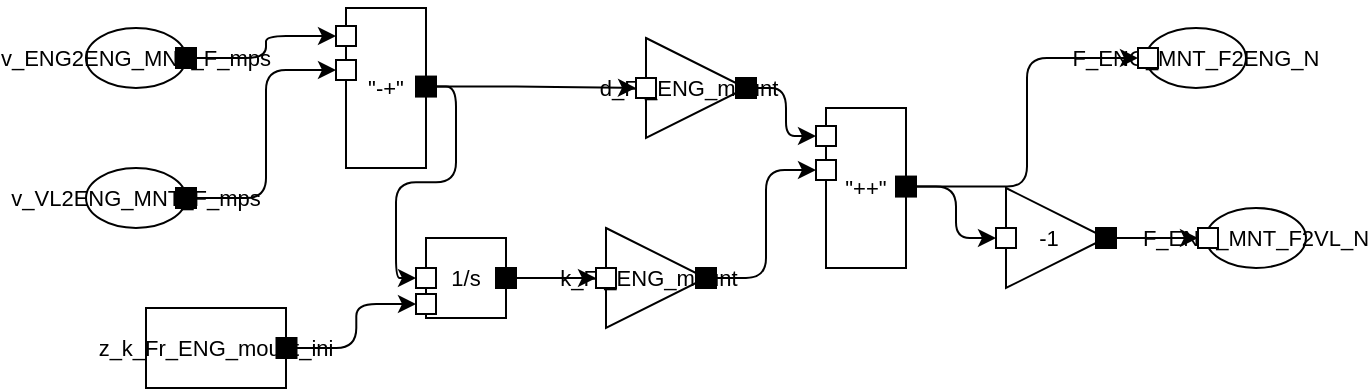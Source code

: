 <mxfile>
    <diagram id="I8S7UcTLu5IGd2NsQs8v" name="ENG_MNT_F_PNT">
        <mxGraphModel dx="676" dy="469" grid="1" gridSize="10" guides="1" tooltips="1" connect="1" arrows="0" fold="1" page="1" pageScale="1" pageWidth="827" pageHeight="1169" math="0" shadow="0">
            <root>
                <mxCell id="0"/>
                <mxCell id="1" parent="0"/>
                <object label="&lt;font style=&quot;font-size: 11px;&quot;&gt;1/s&lt;/font&gt;" block="Integrator" initialcondition="0" type="block" name="" id="UPTujgecghUJGewD0_GP-60">
                    <mxCell style="whiteSpace=wrap;html=1;aspect=fixed;fontSize=11;points=[[0,0.5,0,0,0],[1,0.5,0,0,0]];metaEdit=1;snapToPoint=0;resizable=0;rotatable=0;allowArrows=0;container=1;collapsible=0;movable=1;connectable=0;" parent="1" vertex="1">
                        <mxGeometry x="280" y="255" width="40" height="40.0" as="geometry"/>
                    </mxCell>
                </object>
                <object label="&lt;p style=&quot;line-height: 100%;&quot;&gt;&lt;br&gt;&lt;/p&gt;" type="outport" name="out" id="UPTujgecghUJGewD0_GP-61">
                    <mxCell style="whiteSpace=wrap;html=1;aspect=fixed;snapToPoint=1;resizable=0;metaEdit=1;points=[[1,0.5,0,0,0]];editable=1;movable=0;rotatable=1;deletable=1;locked=0;connectable=1;noLabel=0;overflow=visible;fillColor=#000000;" parent="UPTujgecghUJGewD0_GP-60" vertex="1">
                        <mxGeometry x="35" y="15" width="10" height="10" as="geometry"/>
                    </mxCell>
                </object>
                <object label="&lt;p style=&quot;line-height: 100%;&quot;&gt;&lt;br&gt;&lt;/p&gt;" type="inport" name="in" id="UPTujgecghUJGewD0_GP-62">
                    <mxCell style="whiteSpace=wrap;html=1;aspect=fixed;snapToPoint=1;resizable=0;metaEdit=1;points=[[0,0.5,0,0,0]];editable=1;movable=0;rotatable=1;deletable=1;locked=0;connectable=1;noLabel=0;overflow=visible;direction=east;" parent="UPTujgecghUJGewD0_GP-60" vertex="1">
                        <mxGeometry x="-5" y="15" width="10" height="10" as="geometry"/>
                    </mxCell>
                </object>
                <object label="&lt;p style=&quot;line-height: 100%;&quot;&gt;&lt;br&gt;&lt;/p&gt;" type="inport" name="initialcondition" id="UPTujgecghUJGewD0_GP-63">
                    <mxCell style="whiteSpace=wrap;html=1;aspect=fixed;snapToPoint=1;resizable=0;metaEdit=1;points=[[0,0.5,0,0,0]];editable=1;movable=1;rotatable=1;deletable=1;locked=0;connectable=1;noLabel=0;overflow=visible;direction=east;" parent="UPTujgecghUJGewD0_GP-60" vertex="1">
                        <mxGeometry x="-5.0" y="28.0" width="10" height="10" as="geometry"/>
                    </mxCell>
                </object>
                <mxCell id="UPTujgecghUJGewD0_GP-64" style="edgeStyle=orthogonalEdgeStyle;html=1;exitX=1;exitY=0.5;exitDx=0;exitDy=0;exitPerimeter=0;entryX=0;entryY=0.5;entryDx=0;entryDy=0;entryPerimeter=0;" parent="1" source="UPTujgecghUJGewD0_GP-74" target="UPTujgecghUJGewD0_GP-84" edge="1">
                    <mxGeometry relative="1" as="geometry">
                        <mxPoint x="154.0" y="165" as="sourcePoint"/>
                        <mxPoint x="245" y="174" as="targetPoint"/>
                    </mxGeometry>
                </mxCell>
                <mxCell id="UPTujgecghUJGewD0_GP-65" style="edgeStyle=orthogonalEdgeStyle;html=1;exitX=1;exitY=0.5;exitDx=0;exitDy=0;exitPerimeter=0;entryX=0;entryY=0.5;entryDx=0;entryDy=0;entryPerimeter=0;" parent="1" source="UPTujgecghUJGewD0_GP-72" target="UPTujgecghUJGewD0_GP-85" edge="1">
                    <mxGeometry relative="1" as="geometry">
                        <mxPoint x="155.0" y="235" as="sourcePoint"/>
                        <mxPoint x="245" y="191" as="targetPoint"/>
                    </mxGeometry>
                </mxCell>
                <mxCell id="UPTujgecghUJGewD0_GP-66" style="edgeStyle=orthogonalEdgeStyle;html=1;exitX=1;exitY=0.5;exitDx=0;exitDy=0;exitPerimeter=0;entryX=0;entryY=0.5;entryDx=0;entryDy=0;entryPerimeter=0;" parent="1" source="UPTujgecghUJGewD0_GP-61" target="UPTujgecghUJGewD0_GP-101" edge="1">
                    <mxGeometry relative="1" as="geometry">
                        <mxPoint x="395" y="275" as="targetPoint"/>
                    </mxGeometry>
                </mxCell>
                <object label="&lt;font style=&quot;font-size: 11px;&quot;&gt;%name%&lt;/font&gt;" block="Inport" type="block" name="v_VL2ENG_MNT_F_mps" placeholders="1" id="UPTujgecghUJGewD0_GP-71">
                    <mxCell style="ellipse;whiteSpace=wrap;html=1;fontSize=18;points=[[1,0.5,0,0,0]];metaEdit=1;snapToPoint=0;resizable=0;rotatable=0;allowArrows=0;container=1;collapsible=0;spacingTop=-5;movable=1;connectable=0;" parent="1" vertex="1">
                        <mxGeometry x="110.0" y="220" width="50" height="30" as="geometry"/>
                    </mxCell>
                </object>
                <object label="&lt;p style=&quot;line-height: 100%;&quot;&gt;&lt;br&gt;&lt;/p&gt;" type="outport" name="out" id="UPTujgecghUJGewD0_GP-72">
                    <mxCell style="whiteSpace=wrap;html=1;aspect=fixed;snapToPoint=1;resizable=0;metaEdit=1;points=[[1,0.5,0,0,0]];editable=1;movable=0;rotatable=1;deletable=1;locked=0;connectable=1;noLabel=0;overflow=visible;fillColor=#000000;" parent="UPTujgecghUJGewD0_GP-71" vertex="1">
                        <mxGeometry x="45" y="10" width="10" height="10" as="geometry"/>
                    </mxCell>
                </object>
                <object label="&lt;font style=&quot;font-size: 11px;&quot;&gt;%name%&lt;/font&gt;" block="Inport" type="block" name="v_ENG2ENG_MNT_F_mps" placeholders="1" id="UPTujgecghUJGewD0_GP-73">
                    <mxCell style="ellipse;whiteSpace=wrap;html=1;fontSize=18;points=[[1,0.5,0,0,0]];metaEdit=1;snapToPoint=0;resizable=0;rotatable=0;allowArrows=0;container=1;collapsible=0;spacingTop=-5;movable=1;connectable=0;" parent="1" vertex="1">
                        <mxGeometry x="110.0" y="150" width="50" height="30" as="geometry"/>
                    </mxCell>
                </object>
                <object label="&lt;p style=&quot;line-height: 100%;&quot;&gt;&lt;br&gt;&lt;/p&gt;" type="outport" name="out" id="UPTujgecghUJGewD0_GP-74">
                    <mxCell style="whiteSpace=wrap;html=1;aspect=fixed;snapToPoint=1;resizable=0;metaEdit=1;points=[[1,0.5,0,0,0]];editable=1;movable=0;rotatable=1;deletable=1;locked=0;connectable=1;noLabel=0;overflow=visible;fillColor=#000000;" parent="UPTujgecghUJGewD0_GP-73" vertex="1">
                        <mxGeometry x="45" y="10" width="10" height="10" as="geometry"/>
                    </mxCell>
                </object>
                <object label="&lt;font style=&quot;font-size: 11px;&quot;&gt;%name%&lt;/font&gt;" block="Outport" type="block" name="F_ENG_MNT_F2VL_N" placeholders="1" id="UPTujgecghUJGewD0_GP-75">
                    <mxCell style="ellipse;whiteSpace=wrap;html=1;fontSize=18;points=[[0.02,0.5,0,0,0]];metaEdit=1;snapToPoint=0;resizable=0;rotatable=0;allowArrows=0;container=1;collapsible=0;spacingTop=-4;movable=1;connectable=0;" parent="1" vertex="1">
                        <mxGeometry x="670" y="240" width="50" height="30" as="geometry"/>
                    </mxCell>
                </object>
                <object label="&lt;p style=&quot;line-height: 100%;&quot;&gt;&lt;br&gt;&lt;/p&gt;" type="inport" name="in" id="UPTujgecghUJGewD0_GP-76">
                    <mxCell style="whiteSpace=wrap;html=1;aspect=fixed;snapToPoint=1;resizable=0;metaEdit=1;points=[[0,0.5,0,0,0]];editable=1;movable=0;rotatable=1;deletable=1;locked=0;connectable=1;noLabel=0;overflow=visible;direction=east;" parent="UPTujgecghUJGewD0_GP-75" vertex="1">
                        <mxGeometry x="-4" y="10" width="10" height="10" as="geometry"/>
                    </mxCell>
                </object>
                <object label="&lt;font style=&quot;font-size: 11px;&quot;&gt;%name%&lt;/font&gt;" block="Outport" type="block" name="F_ENG_MNT_F2ENG_N" placeholders="1" id="UPTujgecghUJGewD0_GP-77">
                    <mxCell style="ellipse;whiteSpace=wrap;html=1;fontSize=18;points=[[0.02,0.5,0,0,0]];metaEdit=1;snapToPoint=0;resizable=0;rotatable=0;allowArrows=0;container=1;collapsible=0;spacingTop=-4;movable=1;connectable=0;" parent="1" vertex="1">
                        <mxGeometry x="640" y="150" width="50" height="30" as="geometry"/>
                    </mxCell>
                </object>
                <object label="&lt;p style=&quot;line-height: 100%;&quot;&gt;&lt;br&gt;&lt;/p&gt;" type="inport" name="in" id="UPTujgecghUJGewD0_GP-78">
                    <mxCell style="whiteSpace=wrap;html=1;aspect=fixed;snapToPoint=1;resizable=0;metaEdit=1;points=[[0,0.5,0,0,0]];editable=1;movable=0;rotatable=1;deletable=1;locked=0;connectable=1;noLabel=0;overflow=visible;direction=east;" parent="UPTujgecghUJGewD0_GP-77" vertex="1">
                        <mxGeometry x="-4" y="10" width="10" height="10" as="geometry"/>
                    </mxCell>
                </object>
                <object label="%value%" block="Constant" value="z_k_Fr_ENG_mount_ini" type="block" name="" placeholders="1" id="UPTujgecghUJGewD0_GP-79">
                    <mxCell style="whiteSpace=wrap;html=1;fontSize=11;points=[[1,0.5,0,0,0]];metaEdit=1;snapToPoint=0;resizable=0;rotatable=0;allowArrows=0;container=1;resizeWidth=0;connectable=0;collapsible=0;movable=1;" parent="1" vertex="1">
                        <mxGeometry x="140" y="290" width="70" height="40" as="geometry"/>
                    </mxCell>
                </object>
                <object label="&lt;p style=&quot;line-height: 100%;&quot;&gt;&lt;br&gt;&lt;/p&gt;" type="outport" name="out" id="UPTujgecghUJGewD0_GP-80">
                    <mxCell style="whiteSpace=wrap;html=1;aspect=fixed;snapToPoint=1;resizable=0;metaEdit=1;points=[[1,0.5,0,0,0]];editable=1;movable=0;rotatable=1;deletable=1;locked=0;connectable=1;noLabel=0;overflow=visible;fillColor=#000000;" parent="UPTujgecghUJGewD0_GP-79" vertex="1">
                        <mxGeometry x="65.25" y="15" width="10" height="10" as="geometry"/>
                    </mxCell>
                </object>
                <mxCell id="UPTujgecghUJGewD0_GP-81" style="edgeStyle=orthogonalEdgeStyle;html=1;exitX=1;exitY=0.5;exitDx=0;exitDy=0;exitPerimeter=0;entryX=0;entryY=0.5;entryDx=0;entryDy=0;entryPerimeter=0;" parent="1" source="UPTujgecghUJGewD0_GP-80" target="UPTujgecghUJGewD0_GP-63" edge="1">
                    <mxGeometry relative="1" as="geometry"/>
                </mxCell>
                <object label="%signs%" block="Add" signs="&quot;-+&quot;" type="block" name="" placeholders="1" id="UPTujgecghUJGewD0_GP-82">
                    <mxCell style="rounded=0;whiteSpace=wrap;html=1;fontSize=11;points=[[0,0.24,0,0,0],[0,0.76,0,0,0],[1,0.5,0,0,0]];metaEdit=1;snapToPoint=0;allowArrows=0;resizable=1;container=1;collapsible=0;movable=1;connectable=0;" parent="1" vertex="1">
                        <mxGeometry x="240" y="140" width="40" height="80" as="geometry"/>
                    </mxCell>
                </object>
                <object label="&lt;p style=&quot;line-height: 100%;&quot;&gt;&lt;br&gt;&lt;/p&gt;" type="outport" name="out" id="UPTujgecghUJGewD0_GP-83">
                    <mxCell style="whiteSpace=wrap;html=1;aspect=fixed;snapToPoint=1;resizable=0;metaEdit=1;points=[[1,0.5,0,0,0]];editable=1;movable=0;rotatable=1;deletable=1;locked=0;connectable=1;noLabel=0;overflow=visible;fillColor=#000000;" parent="UPTujgecghUJGewD0_GP-82" vertex="1">
                        <mxGeometry x="35" y="34.286" width="10" height="10" as="geometry"/>
                    </mxCell>
                </object>
                <object label="&lt;p style=&quot;line-height: 100%;&quot;&gt;&lt;br&gt;&lt;/p&gt;" type="inport" name="in1" id="UPTujgecghUJGewD0_GP-84">
                    <mxCell style="whiteSpace=wrap;html=1;aspect=fixed;snapToPoint=1;resizable=0;metaEdit=1;points=[[0,0.5,0,0,0]];editable=1;movable=0;rotatable=1;deletable=1;locked=0;connectable=1;noLabel=0;overflow=visible;direction=east;" parent="UPTujgecghUJGewD0_GP-82" vertex="1">
                        <mxGeometry x="-5" y="9" width="10" height="10" as="geometry"/>
                    </mxCell>
                </object>
                <object label="&lt;p style=&quot;line-height: 100%;&quot;&gt;&lt;br&gt;&lt;/p&gt;" type="inport" name="in2" id="UPTujgecghUJGewD0_GP-85">
                    <mxCell style="whiteSpace=wrap;html=1;aspect=fixed;snapToPoint=1;resizable=0;metaEdit=1;points=[[0,0.5,0,0,0]];editable=1;movable=0;rotatable=1;deletable=1;locked=0;connectable=1;noLabel=0;overflow=visible;direction=east;" parent="UPTujgecghUJGewD0_GP-82" vertex="1">
                        <mxGeometry x="-5" y="26" width="10" height="10" as="geometry"/>
                    </mxCell>
                </object>
                <mxCell id="UPTujgecghUJGewD0_GP-88" style="edgeStyle=orthogonalEdgeStyle;html=1;exitX=1;exitY=0.5;exitDx=0;exitDy=0;exitPerimeter=0;entryX=0;entryY=0.5;entryDx=0;entryDy=0;entryPerimeter=0;" parent="1" source="UPTujgecghUJGewD0_GP-83" target="UPTujgecghUJGewD0_GP-62" edge="1">
                    <mxGeometry relative="1" as="geometry"/>
                </mxCell>
                <mxCell id="UPTujgecghUJGewD0_GP-89" style="edgeStyle=orthogonalEdgeStyle;html=1;exitX=1;exitY=0.5;exitDx=0;exitDy=0;exitPerimeter=0;entryX=0;entryY=0.5;entryDx=0;entryDy=0;entryPerimeter=0;" parent="1" source="UPTujgecghUJGewD0_GP-83" target="UPTujgecghUJGewD0_GP-91" edge="1">
                    <mxGeometry relative="1" as="geometry">
                        <mxPoint x="395" y="185" as="targetPoint"/>
                    </mxGeometry>
                </mxCell>
                <object label="%K%" block="Gain" K="d_Fr_ENG_mount" type="block" name="" placeholders="1" id="UPTujgecghUJGewD0_GP-90">
                    <mxCell style="triangle;html=1;points=[[0,0.5,0,0,0],[1,0.5,0,0,0]];whiteSpace=wrap;fontSize=11;align=center;spacingLeft=-7;metaEdit=1;snapToPoint=0;allowArrows=0;resizable=0;rotatable=0;container=1;collapsible=0;movable=1;connectable=0;" parent="1" vertex="1">
                        <mxGeometry x="390" y="155" width="50" height="50" as="geometry"/>
                    </mxCell>
                </object>
                <object label="&lt;p style=&quot;line-height: 100%;&quot;&gt;&lt;br&gt;&lt;/p&gt;" type="inport" name="in" id="UPTujgecghUJGewD0_GP-91">
                    <mxCell style="whiteSpace=wrap;html=1;aspect=fixed;snapToPoint=1;resizable=0;metaEdit=1;points=[[0,0.5,0,0,0]];editable=1;movable=0;rotatable=1;deletable=1;locked=0;connectable=1;noLabel=0;overflow=visible;direction=east;" parent="UPTujgecghUJGewD0_GP-90" vertex="1">
                        <mxGeometry x="-5" y="20" width="10" height="10" as="geometry"/>
                    </mxCell>
                </object>
                <object label="&lt;p style=&quot;line-height: 100%;&quot;&gt;&lt;br&gt;&lt;/p&gt;" type="outport" name="out" id="UPTujgecghUJGewD0_GP-92">
                    <mxCell style="whiteSpace=wrap;html=1;aspect=fixed;snapToPoint=1;resizable=0;metaEdit=1;points=[[1,0.5,0,0,0]];editable=1;movable=0;rotatable=1;deletable=1;locked=0;connectable=1;noLabel=0;overflow=visible;fillColor=#000000;" parent="UPTujgecghUJGewD0_GP-90" vertex="1">
                        <mxGeometry x="45" y="20" width="10" height="10" as="geometry"/>
                    </mxCell>
                </object>
                <mxCell id="UPTujgecghUJGewD0_GP-93" style="edgeStyle=orthogonalEdgeStyle;html=1;exitX=1;exitY=0.5;exitDx=0;exitDy=0;exitPerimeter=0;entryX=0;entryY=0.5;entryDx=0;entryDy=0;entryPerimeter=0;" parent="1" source="UPTujgecghUJGewD0_GP-92" target="UPTujgecghUJGewD0_GP-96" edge="1">
                    <mxGeometry relative="1" as="geometry">
                        <mxPoint x="485" y="194" as="targetPoint"/>
                    </mxGeometry>
                </mxCell>
                <object label="%signs%" block="Add" signs="&quot;++&quot;" type="block" name="" placeholders="1" id="UPTujgecghUJGewD0_GP-94">
                    <mxCell style="rounded=0;whiteSpace=wrap;html=1;fontSize=11;points=[[0,0.24,0,0,0],[0,0.76,0,0,0],[1,0.5,0,0,0]];metaEdit=1;snapToPoint=0;allowArrows=0;resizable=0;container=1;collapsible=0;movable=1;connectable=0;" parent="1" vertex="1">
                        <mxGeometry x="480" y="190" width="40" height="80" as="geometry"/>
                    </mxCell>
                </object>
                <object label="&lt;p style=&quot;line-height: 100%;&quot;&gt;&lt;br&gt;&lt;/p&gt;" type="outport" name="out" id="UPTujgecghUJGewD0_GP-95">
                    <mxCell style="whiteSpace=wrap;html=1;aspect=fixed;snapToPoint=1;resizable=0;metaEdit=1;points=[[1,0.5,0,0,0]];editable=1;movable=0;rotatable=1;deletable=1;locked=0;connectable=1;noLabel=0;overflow=visible;fillColor=#000000;" parent="UPTujgecghUJGewD0_GP-94" vertex="1">
                        <mxGeometry x="35" y="34.286" width="10" height="10" as="geometry"/>
                    </mxCell>
                </object>
                <object label="&lt;p style=&quot;line-height: 100%;&quot;&gt;&lt;br&gt;&lt;/p&gt;" type="inport" name="in1" id="UPTujgecghUJGewD0_GP-96">
                    <mxCell style="whiteSpace=wrap;html=1;aspect=fixed;snapToPoint=1;resizable=0;metaEdit=1;points=[[0,0.5,0,0,0]];editable=1;movable=0;rotatable=1;deletable=1;locked=0;connectable=1;noLabel=0;overflow=visible;direction=east;" parent="UPTujgecghUJGewD0_GP-94" vertex="1">
                        <mxGeometry x="-5" y="9" width="10" height="10" as="geometry"/>
                    </mxCell>
                </object>
                <object label="&lt;p style=&quot;line-height: 100%;&quot;&gt;&lt;br&gt;&lt;/p&gt;" type="inport" name="in2" id="UPTujgecghUJGewD0_GP-97">
                    <mxCell style="whiteSpace=wrap;html=1;aspect=fixed;snapToPoint=1;resizable=0;metaEdit=1;points=[[0,0.5,0,0,0]];editable=1;movable=0;rotatable=1;deletable=1;locked=0;connectable=1;noLabel=0;overflow=visible;direction=east;" parent="UPTujgecghUJGewD0_GP-94" vertex="1">
                        <mxGeometry x="-5" y="26" width="10" height="10" as="geometry"/>
                    </mxCell>
                </object>
                <object label="%K%" block="Gain" K="k_Fr_ENG_mount" type="block" name="" placeholders="1" id="UPTujgecghUJGewD0_GP-100">
                    <mxCell style="triangle;html=1;points=[[0,0.5,0,0,0],[1,0.5,0,0,0]];whiteSpace=wrap;fontSize=11;align=center;spacingLeft=-7;metaEdit=1;snapToPoint=0;allowArrows=0;resizable=0;rotatable=0;container=1;collapsible=0;movable=1;connectable=0;" parent="1" vertex="1">
                        <mxGeometry x="370" y="250" width="50" height="50" as="geometry"/>
                    </mxCell>
                </object>
                <object label="&lt;p style=&quot;line-height: 100%;&quot;&gt;&lt;br&gt;&lt;/p&gt;" type="inport" name="in" id="UPTujgecghUJGewD0_GP-101">
                    <mxCell style="whiteSpace=wrap;html=1;aspect=fixed;snapToPoint=1;resizable=0;metaEdit=1;points=[[0,0.5,0,0,0]];editable=1;movable=0;rotatable=1;deletable=1;locked=0;connectable=1;noLabel=0;overflow=visible;direction=east;" parent="UPTujgecghUJGewD0_GP-100" vertex="1">
                        <mxGeometry x="-5" y="20" width="10" height="10" as="geometry"/>
                    </mxCell>
                </object>
                <object label="&lt;p style=&quot;line-height: 100%;&quot;&gt;&lt;br&gt;&lt;/p&gt;" type="outport" name="out" id="UPTujgecghUJGewD0_GP-102">
                    <mxCell style="whiteSpace=wrap;html=1;aspect=fixed;snapToPoint=1;resizable=0;metaEdit=1;points=[[1,0.5,0,0,0]];editable=1;movable=0;rotatable=1;deletable=1;locked=0;connectable=1;noLabel=0;overflow=visible;fillColor=#000000;" parent="UPTujgecghUJGewD0_GP-100" vertex="1">
                        <mxGeometry x="45" y="20" width="10" height="10" as="geometry"/>
                    </mxCell>
                </object>
                <mxCell id="UPTujgecghUJGewD0_GP-103" style="edgeStyle=orthogonalEdgeStyle;html=1;exitX=1;exitY=0.5;exitDx=0;exitDy=0;exitPerimeter=0;entryX=0;entryY=0.5;entryDx=0;entryDy=0;entryPerimeter=0;" parent="1" source="UPTujgecghUJGewD0_GP-102" target="UPTujgecghUJGewD0_GP-97" edge="1">
                    <mxGeometry relative="1" as="geometry"/>
                </mxCell>
                <object label="%K%" block="Gain" K="-1" type="block" name="" placeholders="1" id="UPTujgecghUJGewD0_GP-104">
                    <mxCell style="triangle;html=1;points=[[0,0.5,0,0,0],[1,0.5,0,0,0]];whiteSpace=wrap;fontSize=11;align=center;spacingLeft=-7;metaEdit=1;snapToPoint=0;allowArrows=0;resizable=0;rotatable=0;container=1;collapsible=0;movable=1;connectable=0;" parent="1" vertex="1">
                        <mxGeometry x="570" y="230" width="50" height="50" as="geometry"/>
                    </mxCell>
                </object>
                <object label="&lt;p style=&quot;line-height: 100%;&quot;&gt;&lt;br&gt;&lt;/p&gt;" type="inport" name="in" id="UPTujgecghUJGewD0_GP-105">
                    <mxCell style="whiteSpace=wrap;html=1;aspect=fixed;snapToPoint=1;resizable=0;metaEdit=1;points=[[0,0.5,0,0,0]];editable=1;movable=0;rotatable=1;deletable=1;locked=0;connectable=1;noLabel=0;overflow=visible;direction=east;" parent="UPTujgecghUJGewD0_GP-104" vertex="1">
                        <mxGeometry x="-5" y="20" width="10" height="10" as="geometry"/>
                    </mxCell>
                </object>
                <object label="&lt;p style=&quot;line-height: 100%;&quot;&gt;&lt;br&gt;&lt;/p&gt;" type="outport" name="out" id="UPTujgecghUJGewD0_GP-106">
                    <mxCell style="whiteSpace=wrap;html=1;aspect=fixed;snapToPoint=1;resizable=0;metaEdit=1;points=[[1,0.5,0,0,0]];editable=1;movable=0;rotatable=1;deletable=1;locked=0;connectable=1;noLabel=0;overflow=visible;fillColor=#000000;" parent="UPTujgecghUJGewD0_GP-104" vertex="1">
                        <mxGeometry x="45" y="20" width="10" height="10" as="geometry"/>
                    </mxCell>
                </object>
                <mxCell id="UPTujgecghUJGewD0_GP-107" style="edgeStyle=orthogonalEdgeStyle;html=1;exitX=1;exitY=0.5;exitDx=0;exitDy=0;exitPerimeter=0;entryX=0;entryY=0.5;entryDx=0;entryDy=0;entryPerimeter=0;" parent="1" source="UPTujgecghUJGewD0_GP-95" target="UPTujgecghUJGewD0_GP-105" edge="1">
                    <mxGeometry relative="1" as="geometry"/>
                </mxCell>
                <mxCell id="UPTujgecghUJGewD0_GP-108" style="edgeStyle=orthogonalEdgeStyle;html=1;exitX=1;exitY=0.5;exitDx=0;exitDy=0;exitPerimeter=0;entryX=0;entryY=0.5;entryDx=0;entryDy=0;entryPerimeter=0;" parent="1" source="UPTujgecghUJGewD0_GP-106" target="UPTujgecghUJGewD0_GP-76" edge="1">
                    <mxGeometry relative="1" as="geometry"/>
                </mxCell>
                <mxCell id="UPTujgecghUJGewD0_GP-109" style="edgeStyle=orthogonalEdgeStyle;html=1;exitX=1;exitY=0.5;exitDx=0;exitDy=0;exitPerimeter=0;entryX=0;entryY=0.5;entryDx=0;entryDy=0;entryPerimeter=0;" parent="1" source="UPTujgecghUJGewD0_GP-95" target="UPTujgecghUJGewD0_GP-78" edge="1">
                    <mxGeometry relative="1" as="geometry"/>
                </mxCell>
            </root>
        </mxGraphModel>
    </diagram>
    <diagram name="ENG_MNT_R_PNT" id="bphCY3ozLcyeEHqKbA0R">
        <mxGraphModel dx="426" dy="469" grid="1" gridSize="10" guides="1" tooltips="1" connect="1" arrows="0" fold="1" page="1" pageScale="1" pageWidth="827" pageHeight="1169" math="0" shadow="0">
            <root>
                <mxCell id="uEOlPHYpv0gLynLyvFwg-0"/>
                <mxCell id="uEOlPHYpv0gLynLyvFwg-1" parent="uEOlPHYpv0gLynLyvFwg-0"/>
                <object label="&lt;font style=&quot;font-size: 11px;&quot;&gt;1/s&lt;/font&gt;" block="Integrator" initialcondition="0" type="block" name="" id="uEOlPHYpv0gLynLyvFwg-22">
                    <mxCell style="whiteSpace=wrap;html=1;aspect=fixed;fontSize=11;points=[[0,0.5,0,0,0],[1,0.5,0,0,0]];metaEdit=1;snapToPoint=0;resizable=0;rotatable=0;allowArrows=0;container=1;collapsible=0;movable=1;connectable=0;" parent="uEOlPHYpv0gLynLyvFwg-1" vertex="1">
                        <mxGeometry x="290" y="205" width="40" height="40.0" as="geometry"/>
                    </mxCell>
                </object>
                <object label="&lt;p style=&quot;line-height: 100%;&quot;&gt;&lt;br&gt;&lt;/p&gt;" type="outport" name="out" id="uEOlPHYpv0gLynLyvFwg-23">
                    <mxCell style="whiteSpace=wrap;html=1;aspect=fixed;snapToPoint=1;resizable=0;metaEdit=1;points=[[1,0.5,0,0,0]];editable=1;movable=0;rotatable=1;deletable=1;locked=0;connectable=1;noLabel=0;overflow=visible;fillColor=#000000;" parent="uEOlPHYpv0gLynLyvFwg-22" vertex="1">
                        <mxGeometry x="35" y="15" width="10" height="10" as="geometry"/>
                    </mxCell>
                </object>
                <object label="&lt;p style=&quot;line-height: 100%;&quot;&gt;&lt;br&gt;&lt;/p&gt;" type="inport" name="in" id="uEOlPHYpv0gLynLyvFwg-24">
                    <mxCell style="whiteSpace=wrap;html=1;aspect=fixed;snapToPoint=1;resizable=0;metaEdit=1;points=[[0,0.5,0,0,0]];editable=1;movable=0;rotatable=1;deletable=1;locked=0;connectable=1;noLabel=0;overflow=visible;direction=east;" parent="uEOlPHYpv0gLynLyvFwg-22" vertex="1">
                        <mxGeometry x="-5" y="15" width="10" height="10" as="geometry"/>
                    </mxCell>
                </object>
                <object label="&lt;p style=&quot;line-height: 100%;&quot;&gt;&lt;br&gt;&lt;/p&gt;" type="inport" name="initialcondition" id="uEOlPHYpv0gLynLyvFwg-25">
                    <mxCell style="whiteSpace=wrap;html=1;aspect=fixed;snapToPoint=1;resizable=0;metaEdit=1;points=[[0,0.5,0,0,0]];editable=1;movable=1;rotatable=1;deletable=1;locked=0;connectable=1;noLabel=0;overflow=visible;direction=east;" parent="uEOlPHYpv0gLynLyvFwg-22" vertex="1">
                        <mxGeometry x="-5.0" y="28.0" width="10" height="10" as="geometry"/>
                    </mxCell>
                </object>
                <mxCell id="uEOlPHYpv0gLynLyvFwg-26" style="edgeStyle=orthogonalEdgeStyle;html=1;exitX=1;exitY=0.5;exitDx=0;exitDy=0;exitPerimeter=0;entryX=0;entryY=0.5;entryDx=0;entryDy=0;entryPerimeter=0;" parent="uEOlPHYpv0gLynLyvFwg-1" source="uEOlPHYpv0gLynLyvFwg-44" target="IraZUif21f_NfjwtmfPG-5" edge="1">
                    <mxGeometry relative="1" as="geometry">
                        <mxPoint x="114.0" y="115" as="sourcePoint"/>
                        <mxPoint x="205" y="124" as="targetPoint"/>
                    </mxGeometry>
                </mxCell>
                <mxCell id="uEOlPHYpv0gLynLyvFwg-27" style="edgeStyle=orthogonalEdgeStyle;html=1;exitX=1;exitY=0.5;exitDx=0;exitDy=0;exitPerimeter=0;entryX=0;entryY=0.5;entryDx=0;entryDy=0;entryPerimeter=0;" parent="uEOlPHYpv0gLynLyvFwg-1" source="uEOlPHYpv0gLynLyvFwg-42" target="IraZUif21f_NfjwtmfPG-6" edge="1">
                    <mxGeometry relative="1" as="geometry">
                        <mxPoint x="115.0" y="185" as="sourcePoint"/>
                        <mxPoint x="205" y="141" as="targetPoint"/>
                    </mxGeometry>
                </mxCell>
                <mxCell id="uEOlPHYpv0gLynLyvFwg-29" style="edgeStyle=orthogonalEdgeStyle;html=1;exitX=1;exitY=0.5;exitDx=0;exitDy=0;exitPerimeter=0;entryX=0;entryY=0.5;entryDx=0;entryDy=0;entryPerimeter=0;" parent="uEOlPHYpv0gLynLyvFwg-1" source="uEOlPHYpv0gLynLyvFwg-23" target="IraZUif21f_NfjwtmfPG-22" edge="1">
                    <mxGeometry relative="1" as="geometry">
                        <mxPoint x="355" y="225" as="targetPoint"/>
                    </mxGeometry>
                </mxCell>
                <object label="&lt;font style=&quot;font-size: 11px;&quot;&gt;%name%&lt;/font&gt;" block="Inport" type="block" name="v_VL2ENG_MNT_R_mps" placeholders="1" id="uEOlPHYpv0gLynLyvFwg-41">
                    <mxCell style="ellipse;whiteSpace=wrap;html=1;fontSize=18;points=[[1,0.5,0,0,0]];metaEdit=1;snapToPoint=0;resizable=0;rotatable=0;allowArrows=0;container=1;collapsible=0;spacingTop=-5;movable=1;connectable=0;" parent="uEOlPHYpv0gLynLyvFwg-1" vertex="1">
                        <mxGeometry x="70.0" y="170" width="50" height="30" as="geometry"/>
                    </mxCell>
                </object>
                <object label="&lt;p style=&quot;line-height: 100%;&quot;&gt;&lt;br&gt;&lt;/p&gt;" type="outport" name="out" id="uEOlPHYpv0gLynLyvFwg-42">
                    <mxCell style="whiteSpace=wrap;html=1;aspect=fixed;snapToPoint=1;resizable=0;metaEdit=1;points=[[1,0.5,0,0,0]];editable=1;movable=0;rotatable=1;deletable=1;locked=0;connectable=1;noLabel=0;overflow=visible;fillColor=#000000;" parent="uEOlPHYpv0gLynLyvFwg-41" vertex="1">
                        <mxGeometry x="45" y="10" width="10" height="10" as="geometry"/>
                    </mxCell>
                </object>
                <object label="&lt;font style=&quot;font-size: 11px;&quot;&gt;%name%&lt;/font&gt;" block="Inport" type="block" name="v_ENG2ENG_MNT_R_mps" placeholders="1" id="uEOlPHYpv0gLynLyvFwg-43">
                    <mxCell style="ellipse;whiteSpace=wrap;html=1;fontSize=18;points=[[1,0.5,0,0,0]];metaEdit=1;snapToPoint=0;resizable=0;rotatable=0;allowArrows=0;container=1;collapsible=0;spacingTop=-5;movable=1;connectable=0;" parent="uEOlPHYpv0gLynLyvFwg-1" vertex="1">
                        <mxGeometry x="70.0" y="100" width="50" height="30" as="geometry"/>
                    </mxCell>
                </object>
                <object label="&lt;p style=&quot;line-height: 100%;&quot;&gt;&lt;br&gt;&lt;/p&gt;" type="outport" name="out" id="uEOlPHYpv0gLynLyvFwg-44">
                    <mxCell style="whiteSpace=wrap;html=1;aspect=fixed;snapToPoint=1;resizable=0;metaEdit=1;points=[[1,0.5,0,0,0]];editable=1;movable=0;rotatable=1;deletable=1;locked=0;connectable=1;noLabel=0;overflow=visible;fillColor=#000000;" parent="uEOlPHYpv0gLynLyvFwg-43" vertex="1">
                        <mxGeometry x="45" y="10" width="10" height="10" as="geometry"/>
                    </mxCell>
                </object>
                <object label="&lt;font style=&quot;font-size: 11px;&quot;&gt;%name%&lt;/font&gt;" block="Outport" type="block" name="F_ENG_MNT_R2VL_N" placeholders="1" id="uEOlPHYpv0gLynLyvFwg-45">
                    <mxCell style="ellipse;whiteSpace=wrap;html=1;fontSize=18;points=[[0.02,0.5,0,0,0]];metaEdit=1;snapToPoint=0;resizable=0;rotatable=0;allowArrows=0;container=1;collapsible=0;spacingTop=-4;movable=1;connectable=0;" parent="uEOlPHYpv0gLynLyvFwg-1" vertex="1">
                        <mxGeometry x="630" y="190" width="50" height="30" as="geometry"/>
                    </mxCell>
                </object>
                <object label="&lt;p style=&quot;line-height: 100%;&quot;&gt;&lt;br&gt;&lt;/p&gt;" type="inport" name="in" id="uEOlPHYpv0gLynLyvFwg-46">
                    <mxCell style="whiteSpace=wrap;html=1;aspect=fixed;snapToPoint=1;resizable=0;metaEdit=1;points=[[0,0.5,0,0,0]];editable=1;movable=0;rotatable=1;deletable=1;locked=0;connectable=1;noLabel=0;overflow=visible;direction=east;" parent="uEOlPHYpv0gLynLyvFwg-45" vertex="1">
                        <mxGeometry x="-4" y="10" width="10" height="10" as="geometry"/>
                    </mxCell>
                </object>
                <object label="&lt;font style=&quot;font-size: 11px;&quot;&gt;%name%&lt;/font&gt;" block="Outport" type="block" name="F_ENG_MNT_R2ENG_N" placeholders="1" id="uEOlPHYpv0gLynLyvFwg-47">
                    <mxCell style="ellipse;whiteSpace=wrap;html=1;fontSize=18;points=[[0.02,0.5,0,0,0]];metaEdit=1;snapToPoint=0;resizable=0;rotatable=0;allowArrows=0;container=1;collapsible=0;spacingTop=-4;movable=1;connectable=0;" parent="uEOlPHYpv0gLynLyvFwg-1" vertex="1">
                        <mxGeometry x="600" y="100" width="50" height="30" as="geometry"/>
                    </mxCell>
                </object>
                <object label="&lt;p style=&quot;line-height: 100%;&quot;&gt;&lt;br&gt;&lt;/p&gt;" type="inport" name="in" id="uEOlPHYpv0gLynLyvFwg-48">
                    <mxCell style="whiteSpace=wrap;html=1;aspect=fixed;snapToPoint=1;resizable=0;metaEdit=1;points=[[0,0.5,0,0,0]];editable=1;movable=0;rotatable=1;deletable=1;locked=0;connectable=1;noLabel=0;overflow=visible;direction=east;" parent="uEOlPHYpv0gLynLyvFwg-47" vertex="1">
                        <mxGeometry x="-4" y="10" width="10" height="10" as="geometry"/>
                    </mxCell>
                </object>
                <object label="%value%" block="Constant" value="z_k_Rr_ENG_mount_ini" type="block" name="" placeholders="1" id="IraZUif21f_NfjwtmfPG-0">
                    <mxCell style="whiteSpace=wrap;html=1;fontSize=11;points=[[1,0.5,0,0,0]];metaEdit=1;snapToPoint=0;resizable=0;rotatable=0;allowArrows=0;container=1;resizeWidth=0;connectable=0;collapsible=0;movable=1;" parent="uEOlPHYpv0gLynLyvFwg-1" vertex="1">
                        <mxGeometry x="100" y="240" width="70" height="40" as="geometry"/>
                    </mxCell>
                </object>
                <object label="&lt;p style=&quot;line-height: 100%;&quot;&gt;&lt;br&gt;&lt;/p&gt;" type="outport" name="out" id="IraZUif21f_NfjwtmfPG-1">
                    <mxCell style="whiteSpace=wrap;html=1;aspect=fixed;snapToPoint=1;resizable=0;metaEdit=1;points=[[1,0.5,0,0,0]];editable=1;movable=0;rotatable=1;deletable=1;locked=0;connectable=1;noLabel=0;overflow=visible;fillColor=#000000;" parent="IraZUif21f_NfjwtmfPG-0" vertex="1">
                        <mxGeometry x="65.25" y="15" width="10" height="10" as="geometry"/>
                    </mxCell>
                </object>
                <mxCell id="IraZUif21f_NfjwtmfPG-2" style="edgeStyle=orthogonalEdgeStyle;html=1;exitX=1;exitY=0.5;exitDx=0;exitDy=0;exitPerimeter=0;entryX=0;entryY=0.5;entryDx=0;entryDy=0;entryPerimeter=0;" parent="uEOlPHYpv0gLynLyvFwg-1" source="IraZUif21f_NfjwtmfPG-1" target="uEOlPHYpv0gLynLyvFwg-25" edge="1">
                    <mxGeometry relative="1" as="geometry"/>
                </mxCell>
                <object label="%signs%" block="Add" signs="&quot;-+&quot;" type="block" name="" placeholders="1" id="IraZUif21f_NfjwtmfPG-3">
                    <mxCell style="rounded=0;whiteSpace=wrap;html=1;fontSize=11;points=[[0,0.24,0,0,0],[0,0.76,0,0,0],[1,0.5,0,0,0]];metaEdit=1;snapToPoint=0;allowArrows=0;resizable=0;container=1;collapsible=0;movable=1;connectable=0;" parent="uEOlPHYpv0gLynLyvFwg-1" vertex="1">
                        <mxGeometry x="200" y="90" width="40" height="80" as="geometry"/>
                    </mxCell>
                </object>
                <object label="&lt;p style=&quot;line-height: 100%;&quot;&gt;&lt;br&gt;&lt;/p&gt;" type="outport" name="out" id="IraZUif21f_NfjwtmfPG-4">
                    <mxCell style="whiteSpace=wrap;html=1;aspect=fixed;snapToPoint=1;resizable=0;metaEdit=1;points=[[1,0.5,0,0,0]];editable=1;movable=0;rotatable=1;deletable=1;locked=0;connectable=1;noLabel=0;overflow=visible;fillColor=#000000;" parent="IraZUif21f_NfjwtmfPG-3" vertex="1">
                        <mxGeometry x="35" y="34.286" width="10" height="10" as="geometry"/>
                    </mxCell>
                </object>
                <object label="&lt;p style=&quot;line-height: 100%;&quot;&gt;&lt;br&gt;&lt;/p&gt;" type="inport" name="in1" id="IraZUif21f_NfjwtmfPG-5">
                    <mxCell style="whiteSpace=wrap;html=1;aspect=fixed;snapToPoint=1;resizable=0;metaEdit=1;points=[[0,0.5,0,0,0]];editable=1;movable=0;rotatable=1;deletable=1;locked=0;connectable=1;noLabel=0;overflow=visible;direction=east;" parent="IraZUif21f_NfjwtmfPG-3" vertex="1">
                        <mxGeometry x="-5" y="9" width="10" height="10" as="geometry"/>
                    </mxCell>
                </object>
                <object label="&lt;p style=&quot;line-height: 100%;&quot;&gt;&lt;br&gt;&lt;/p&gt;" type="inport" name="in2" id="IraZUif21f_NfjwtmfPG-6">
                    <mxCell style="whiteSpace=wrap;html=1;aspect=fixed;snapToPoint=1;resizable=0;metaEdit=1;points=[[0,0.5,0,0,0]];editable=1;movable=0;rotatable=1;deletable=1;locked=0;connectable=1;noLabel=0;overflow=visible;direction=east;" parent="IraZUif21f_NfjwtmfPG-3" vertex="1">
                        <mxGeometry x="-5" y="26" width="10" height="10" as="geometry"/>
                    </mxCell>
                </object>
                <mxCell id="IraZUif21f_NfjwtmfPG-9" style="edgeStyle=orthogonalEdgeStyle;html=1;exitX=1;exitY=0.5;exitDx=0;exitDy=0;exitPerimeter=0;entryX=0;entryY=0.5;entryDx=0;entryDy=0;entryPerimeter=0;" parent="uEOlPHYpv0gLynLyvFwg-1" source="IraZUif21f_NfjwtmfPG-4" target="uEOlPHYpv0gLynLyvFwg-24" edge="1">
                    <mxGeometry relative="1" as="geometry"/>
                </mxCell>
                <mxCell id="IraZUif21f_NfjwtmfPG-10" style="edgeStyle=orthogonalEdgeStyle;html=1;exitX=1;exitY=0.5;exitDx=0;exitDy=0;exitPerimeter=0;entryX=0;entryY=0.5;entryDx=0;entryDy=0;entryPerimeter=0;" parent="uEOlPHYpv0gLynLyvFwg-1" source="IraZUif21f_NfjwtmfPG-4" target="IraZUif21f_NfjwtmfPG-12" edge="1">
                    <mxGeometry relative="1" as="geometry">
                        <mxPoint x="355" y="135" as="targetPoint"/>
                    </mxGeometry>
                </mxCell>
                <object label="%K%" block="Gain" K="d_Rr_ENG_mount" type="block" name="" placeholders="1" id="IraZUif21f_NfjwtmfPG-11">
                    <mxCell style="triangle;html=1;points=[[0,0.5,0,0,0],[1,0.5,0,0,0]];whiteSpace=wrap;fontSize=11;align=center;spacingLeft=-7;metaEdit=1;snapToPoint=0;allowArrows=0;resizable=0;rotatable=0;container=1;collapsible=0;movable=1;connectable=0;" parent="uEOlPHYpv0gLynLyvFwg-1" vertex="1">
                        <mxGeometry x="350" y="105" width="50" height="50" as="geometry"/>
                    </mxCell>
                </object>
                <object label="&lt;p style=&quot;line-height: 100%;&quot;&gt;&lt;br&gt;&lt;/p&gt;" type="inport" name="in" id="IraZUif21f_NfjwtmfPG-12">
                    <mxCell style="whiteSpace=wrap;html=1;aspect=fixed;snapToPoint=1;resizable=0;metaEdit=1;points=[[0,0.5,0,0,0]];editable=1;movable=0;rotatable=1;deletable=1;locked=0;connectable=1;noLabel=0;overflow=visible;direction=east;" parent="IraZUif21f_NfjwtmfPG-11" vertex="1">
                        <mxGeometry x="-5" y="20" width="10" height="10" as="geometry"/>
                    </mxCell>
                </object>
                <object label="&lt;p style=&quot;line-height: 100%;&quot;&gt;&lt;br&gt;&lt;/p&gt;" type="outport" name="out" id="IraZUif21f_NfjwtmfPG-13">
                    <mxCell style="whiteSpace=wrap;html=1;aspect=fixed;snapToPoint=1;resizable=0;metaEdit=1;points=[[1,0.5,0,0,0]];editable=1;movable=0;rotatable=1;deletable=1;locked=0;connectable=1;noLabel=0;overflow=visible;fillColor=#000000;" parent="IraZUif21f_NfjwtmfPG-11" vertex="1">
                        <mxGeometry x="45" y="20" width="10" height="10" as="geometry"/>
                    </mxCell>
                </object>
                <mxCell id="IraZUif21f_NfjwtmfPG-14" style="edgeStyle=orthogonalEdgeStyle;html=1;exitX=1;exitY=0.5;exitDx=0;exitDy=0;exitPerimeter=0;entryX=0;entryY=0.5;entryDx=0;entryDy=0;entryPerimeter=0;" parent="uEOlPHYpv0gLynLyvFwg-1" source="IraZUif21f_NfjwtmfPG-13" target="IraZUif21f_NfjwtmfPG-17" edge="1">
                    <mxGeometry relative="1" as="geometry">
                        <mxPoint x="445" y="144" as="targetPoint"/>
                    </mxGeometry>
                </mxCell>
                <object label="%signs%" block="Add" signs="&quot;++&quot;" type="block" name="" placeholders="1" id="IraZUif21f_NfjwtmfPG-15">
                    <mxCell style="rounded=0;whiteSpace=wrap;html=1;fontSize=11;points=[[0,0.24,0,0,0],[0,0.76,0,0,0],[1,0.5,0,0,0]];metaEdit=1;snapToPoint=0;allowArrows=0;resizable=0;container=1;collapsible=0;movable=1;connectable=0;" parent="uEOlPHYpv0gLynLyvFwg-1" vertex="1">
                        <mxGeometry x="440" y="140" width="40" height="80" as="geometry"/>
                    </mxCell>
                </object>
                <object label="&lt;p style=&quot;line-height: 100%;&quot;&gt;&lt;br&gt;&lt;/p&gt;" type="outport" name="out" id="IraZUif21f_NfjwtmfPG-16">
                    <mxCell style="whiteSpace=wrap;html=1;aspect=fixed;snapToPoint=1;resizable=0;metaEdit=1;points=[[1,0.5,0,0,0]];editable=1;movable=0;rotatable=1;deletable=1;locked=0;connectable=1;noLabel=0;overflow=visible;fillColor=#000000;" parent="IraZUif21f_NfjwtmfPG-15" vertex="1">
                        <mxGeometry x="35" y="34.286" width="10" height="10" as="geometry"/>
                    </mxCell>
                </object>
                <object label="&lt;p style=&quot;line-height: 100%;&quot;&gt;&lt;br&gt;&lt;/p&gt;" type="inport" name="in1" id="IraZUif21f_NfjwtmfPG-17">
                    <mxCell style="whiteSpace=wrap;html=1;aspect=fixed;snapToPoint=1;resizable=0;metaEdit=1;points=[[0,0.5,0,0,0]];editable=1;movable=0;rotatable=1;deletable=1;locked=0;connectable=1;noLabel=0;overflow=visible;direction=east;" parent="IraZUif21f_NfjwtmfPG-15" vertex="1">
                        <mxGeometry x="-5" y="9" width="10" height="10" as="geometry"/>
                    </mxCell>
                </object>
                <object label="&lt;p style=&quot;line-height: 100%;&quot;&gt;&lt;br&gt;&lt;/p&gt;" type="inport" name="in2" id="IraZUif21f_NfjwtmfPG-18">
                    <mxCell style="whiteSpace=wrap;html=1;aspect=fixed;snapToPoint=1;resizable=0;metaEdit=1;points=[[0,0.5,0,0,0]];editable=1;movable=0;rotatable=1;deletable=1;locked=0;connectable=1;noLabel=0;overflow=visible;direction=east;" parent="IraZUif21f_NfjwtmfPG-15" vertex="1">
                        <mxGeometry x="-5" y="26" width="10" height="10" as="geometry"/>
                    </mxCell>
                </object>
                <object label="%K%" block="Gain" K="k_Rr_ENG_mount" type="block" name="" placeholders="1" id="IraZUif21f_NfjwtmfPG-21">
                    <mxCell style="triangle;html=1;points=[[0,0.5,0,0,0],[1,0.5,0,0,0]];whiteSpace=wrap;fontSize=11;align=center;spacingLeft=-7;metaEdit=1;snapToPoint=0;allowArrows=0;resizable=0;rotatable=0;container=1;collapsible=0;movable=1;connectable=0;" parent="uEOlPHYpv0gLynLyvFwg-1" vertex="1">
                        <mxGeometry x="350" y="200" width="50" height="50" as="geometry"/>
                    </mxCell>
                </object>
                <object label="&lt;p style=&quot;line-height: 100%;&quot;&gt;&lt;br&gt;&lt;/p&gt;" type="inport" name="in" id="IraZUif21f_NfjwtmfPG-22">
                    <mxCell style="whiteSpace=wrap;html=1;aspect=fixed;snapToPoint=1;resizable=0;metaEdit=1;points=[[0,0.5,0,0,0]];editable=1;movable=0;rotatable=1;deletable=1;locked=0;connectable=1;noLabel=0;overflow=visible;direction=east;" parent="IraZUif21f_NfjwtmfPG-21" vertex="1">
                        <mxGeometry x="-5" y="20" width="10" height="10" as="geometry"/>
                    </mxCell>
                </object>
                <object label="&lt;p style=&quot;line-height: 100%;&quot;&gt;&lt;br&gt;&lt;/p&gt;" type="outport" name="out" id="IraZUif21f_NfjwtmfPG-23">
                    <mxCell style="whiteSpace=wrap;html=1;aspect=fixed;snapToPoint=1;resizable=0;metaEdit=1;points=[[1,0.5,0,0,0]];editable=1;movable=0;rotatable=1;deletable=1;locked=0;connectable=1;noLabel=0;overflow=visible;fillColor=#000000;" parent="IraZUif21f_NfjwtmfPG-21" vertex="1">
                        <mxGeometry x="45" y="20" width="10" height="10" as="geometry"/>
                    </mxCell>
                </object>
                <mxCell id="IraZUif21f_NfjwtmfPG-24" style="edgeStyle=orthogonalEdgeStyle;html=1;exitX=1;exitY=0.5;exitDx=0;exitDy=0;exitPerimeter=0;entryX=0;entryY=0.5;entryDx=0;entryDy=0;entryPerimeter=0;" parent="uEOlPHYpv0gLynLyvFwg-1" source="IraZUif21f_NfjwtmfPG-23" target="IraZUif21f_NfjwtmfPG-18" edge="1">
                    <mxGeometry relative="1" as="geometry"/>
                </mxCell>
                <object label="%K%" block="Gain" K="-1" type="block" name="" placeholders="1" id="IraZUif21f_NfjwtmfPG-25">
                    <mxCell style="triangle;html=1;points=[[0,0.5,0,0,0],[1,0.5,0,0,0]];whiteSpace=wrap;fontSize=11;align=center;spacingLeft=-7;metaEdit=1;snapToPoint=0;allowArrows=0;resizable=0;rotatable=0;container=1;collapsible=0;movable=1;connectable=0;" parent="uEOlPHYpv0gLynLyvFwg-1" vertex="1">
                        <mxGeometry x="530" y="180" width="50" height="50" as="geometry"/>
                    </mxCell>
                </object>
                <object label="&lt;p style=&quot;line-height: 100%;&quot;&gt;&lt;br&gt;&lt;/p&gt;" type="inport" name="in" id="IraZUif21f_NfjwtmfPG-26">
                    <mxCell style="whiteSpace=wrap;html=1;aspect=fixed;snapToPoint=1;resizable=0;metaEdit=1;points=[[0,0.5,0,0,0]];editable=1;movable=0;rotatable=1;deletable=1;locked=0;connectable=1;noLabel=0;overflow=visible;direction=east;" parent="IraZUif21f_NfjwtmfPG-25" vertex="1">
                        <mxGeometry x="-5" y="20" width="10" height="10" as="geometry"/>
                    </mxCell>
                </object>
                <object label="&lt;p style=&quot;line-height: 100%;&quot;&gt;&lt;br&gt;&lt;/p&gt;" type="outport" name="out" id="IraZUif21f_NfjwtmfPG-27">
                    <mxCell style="whiteSpace=wrap;html=1;aspect=fixed;snapToPoint=1;resizable=0;metaEdit=1;points=[[1,0.5,0,0,0]];editable=1;movable=0;rotatable=1;deletable=1;locked=0;connectable=1;noLabel=0;overflow=visible;fillColor=#000000;" parent="IraZUif21f_NfjwtmfPG-25" vertex="1">
                        <mxGeometry x="45" y="20" width="10" height="10" as="geometry"/>
                    </mxCell>
                </object>
                <mxCell id="IraZUif21f_NfjwtmfPG-28" style="edgeStyle=orthogonalEdgeStyle;html=1;exitX=1;exitY=0.5;exitDx=0;exitDy=0;exitPerimeter=0;entryX=0;entryY=0.5;entryDx=0;entryDy=0;entryPerimeter=0;" parent="uEOlPHYpv0gLynLyvFwg-1" source="IraZUif21f_NfjwtmfPG-16" target="IraZUif21f_NfjwtmfPG-26" edge="1">
                    <mxGeometry relative="1" as="geometry"/>
                </mxCell>
                <mxCell id="IraZUif21f_NfjwtmfPG-29" style="edgeStyle=orthogonalEdgeStyle;html=1;exitX=1;exitY=0.5;exitDx=0;exitDy=0;exitPerimeter=0;entryX=0;entryY=0.5;entryDx=0;entryDy=0;entryPerimeter=0;" parent="uEOlPHYpv0gLynLyvFwg-1" source="IraZUif21f_NfjwtmfPG-27" target="uEOlPHYpv0gLynLyvFwg-46" edge="1">
                    <mxGeometry relative="1" as="geometry"/>
                </mxCell>
                <mxCell id="IraZUif21f_NfjwtmfPG-30" style="edgeStyle=orthogonalEdgeStyle;html=1;exitX=1;exitY=0.5;exitDx=0;exitDy=0;exitPerimeter=0;entryX=0;entryY=0.5;entryDx=0;entryDy=0;entryPerimeter=0;" parent="uEOlPHYpv0gLynLyvFwg-1" source="IraZUif21f_NfjwtmfPG-16" target="uEOlPHYpv0gLynLyvFwg-48" edge="1">
                    <mxGeometry relative="1" as="geometry"/>
                </mxCell>
            </root>
        </mxGraphModel>
    </diagram>
    <diagram id="0LyVUsnQtkYyl0VRKzqZ" name="pitch_rate">
        <mxGraphModel dx="676" dy="469" grid="1" gridSize="10" guides="1" tooltips="1" connect="1" arrows="0" fold="1" page="1" pageScale="1" pageWidth="827" pageHeight="1169" math="0" shadow="0">
            <root>
                <mxCell id="0"/>
                <mxCell id="1" parent="0"/>
                <object label="&lt;font style=&quot;font-size: 11px;&quot;&gt;%name%&lt;/font&gt;" block="Inport" type="block" name="F_ENG_MNT_F2ENG_N" placeholders="1" id="E7xtdBU6p7a8pyWmshAc-1">
                    <mxCell style="ellipse;whiteSpace=wrap;html=1;fontSize=18;points=[[1,0.5,0,0,0]];metaEdit=1;snapToPoint=0;resizable=0;rotatable=0;allowArrows=0;container=1;collapsible=0;spacingTop=-5;movable=1;connectable=0;" parent="1" vertex="1">
                        <mxGeometry x="60.0" y="130" width="50" height="30" as="geometry"/>
                    </mxCell>
                </object>
                <object label="&lt;p style=&quot;line-height: 100%;&quot;&gt;&lt;br&gt;&lt;/p&gt;" type="outport" name="out" id="E7xtdBU6p7a8pyWmshAc-2">
                    <mxCell style="whiteSpace=wrap;html=1;aspect=fixed;snapToPoint=1;resizable=0;metaEdit=1;points=[[1,0.5,0,0,0]];editable=1;movable=0;rotatable=1;deletable=1;locked=0;connectable=1;noLabel=0;overflow=visible;fillColor=#000000;" parent="E7xtdBU6p7a8pyWmshAc-1" vertex="1">
                        <mxGeometry x="45" y="10" width="10" height="10" as="geometry"/>
                    </mxCell>
                </object>
                <object label="&lt;font style=&quot;font-size: 11px;&quot;&gt;%name%&lt;/font&gt;" block="Inport" type="block" name="F_ENG_MNT_R2ENG_N" placeholders="1" id="E7xtdBU6p7a8pyWmshAc-3">
                    <mxCell style="ellipse;whiteSpace=wrap;html=1;fontSize=18;points=[[1,0.5,0,0,0]];metaEdit=1;snapToPoint=0;resizable=0;rotatable=0;allowArrows=0;container=1;collapsible=0;spacingTop=-5;movable=1;connectable=0;" parent="1" vertex="1">
                        <mxGeometry x="60.0" y="240" width="50" height="30" as="geometry"/>
                    </mxCell>
                </object>
                <object label="&lt;p style=&quot;line-height: 100%;&quot;&gt;&lt;br&gt;&lt;/p&gt;" type="outport" name="out" id="E7xtdBU6p7a8pyWmshAc-4">
                    <mxCell style="whiteSpace=wrap;html=1;aspect=fixed;snapToPoint=1;resizable=0;metaEdit=1;points=[[1,0.5,0,0,0]];editable=1;movable=0;rotatable=1;deletable=1;locked=0;connectable=1;noLabel=0;overflow=visible;fillColor=#000000;" parent="E7xtdBU6p7a8pyWmshAc-3" vertex="1">
                        <mxGeometry x="45" y="10" width="10" height="10" as="geometry"/>
                    </mxCell>
                </object>
                <object label="&lt;p&gt;&lt;font style=&quot;font-size: 22px;&quot;&gt;*&lt;/font&gt;&lt;/p&gt;" block="Product" type="block" name="" id="E7xtdBU6p7a8pyWmshAc-5">
                    <mxCell style="whiteSpace=wrap;html=1;aspect=fixed;fontSize=11;points=[[0,0.25,0,0,0],[0,0.75,0,0,0],[1,0.5,0,0,0]];metaEdit=1;snapToPoint=0;resizable=0;rotatable=0;allowArrows=0;container=1;collapsible=0;spacingBottom=-7;movable=1;connectable=0;" parent="1" vertex="1">
                        <mxGeometry x="210" y="130" width="40" height="40" as="geometry"/>
                    </mxCell>
                </object>
                <object label="&lt;p style=&quot;line-height: 100%;&quot;&gt;&lt;br&gt;&lt;/p&gt;" type="outport" name="out" id="E7xtdBU6p7a8pyWmshAc-6">
                    <mxCell style="whiteSpace=wrap;html=1;aspect=fixed;snapToPoint=1;resizable=0;metaEdit=1;points=[[1,0.5,0,0,0]];editable=1;movable=0;rotatable=1;deletable=1;locked=0;connectable=1;noLabel=0;overflow=visible;fillColor=#000000;" parent="E7xtdBU6p7a8pyWmshAc-5" vertex="1">
                        <mxGeometry x="35" y="15" width="10" height="10" as="geometry"/>
                    </mxCell>
                </object>
                <object label="&lt;p style=&quot;line-height: 100%;&quot;&gt;&lt;br&gt;&lt;/p&gt;" type="inport" name="in1" id="E7xtdBU6p7a8pyWmshAc-7">
                    <mxCell style="whiteSpace=wrap;html=1;aspect=fixed;snapToPoint=1;resizable=0;metaEdit=1;points=[[0,0.5,0,0,0]];editable=1;movable=0;rotatable=1;deletable=1;locked=0;connectable=1;noLabel=0;overflow=visible;direction=east;" parent="E7xtdBU6p7a8pyWmshAc-5" vertex="1">
                        <mxGeometry x="-5" y="5" width="10" height="10" as="geometry"/>
                    </mxCell>
                </object>
                <object label="&lt;p style=&quot;line-height: 100%;&quot;&gt;&lt;br&gt;&lt;/p&gt;" type="inport" name="in2" id="E7xtdBU6p7a8pyWmshAc-8">
                    <mxCell style="whiteSpace=wrap;html=1;aspect=fixed;snapToPoint=1;resizable=0;metaEdit=1;points=[[0,0.5,0,0,0]];editable=1;movable=0;rotatable=1;deletable=1;locked=0;connectable=1;noLabel=0;overflow=visible;direction=east;" parent="E7xtdBU6p7a8pyWmshAc-5" vertex="1">
                        <mxGeometry x="-5" y="25" width="10" height="10" as="geometry"/>
                    </mxCell>
                </object>
                <object label="&lt;p&gt;&lt;font style=&quot;font-size: 22px;&quot;&gt;*&lt;/font&gt;&lt;/p&gt;" block="Product" type="block" name="" id="E7xtdBU6p7a8pyWmshAc-9">
                    <mxCell style="whiteSpace=wrap;html=1;aspect=fixed;fontSize=11;points=[[0,0.25,0,0,0],[0,0.75,0,0,0],[1,0.5,0,0,0]];metaEdit=1;snapToPoint=0;resizable=0;rotatable=0;allowArrows=0;container=1;collapsible=0;spacingBottom=-7;movable=1;connectable=0;" parent="1" vertex="1">
                        <mxGeometry x="210" y="240" width="40" height="40" as="geometry"/>
                    </mxCell>
                </object>
                <object label="&lt;p style=&quot;line-height: 100%;&quot;&gt;&lt;br&gt;&lt;/p&gt;" type="outport" name="out" id="E7xtdBU6p7a8pyWmshAc-10">
                    <mxCell style="whiteSpace=wrap;html=1;aspect=fixed;snapToPoint=1;resizable=0;metaEdit=1;points=[[1,0.5,0,0,0]];editable=1;movable=0;rotatable=1;deletable=1;locked=0;connectable=1;noLabel=0;overflow=visible;fillColor=#000000;" parent="E7xtdBU6p7a8pyWmshAc-9" vertex="1">
                        <mxGeometry x="35" y="15" width="10" height="10" as="geometry"/>
                    </mxCell>
                </object>
                <object label="&lt;p style=&quot;line-height: 100%;&quot;&gt;&lt;br&gt;&lt;/p&gt;" type="inport" name="in1" id="E7xtdBU6p7a8pyWmshAc-11">
                    <mxCell style="whiteSpace=wrap;html=1;aspect=fixed;snapToPoint=1;resizable=0;metaEdit=1;points=[[0,0.5,0,0,0]];editable=1;movable=0;rotatable=1;deletable=1;locked=0;connectable=1;noLabel=0;overflow=visible;direction=east;" parent="E7xtdBU6p7a8pyWmshAc-9" vertex="1">
                        <mxGeometry x="-5" y="5" width="10" height="10" as="geometry"/>
                    </mxCell>
                </object>
                <object label="&lt;p style=&quot;line-height: 100%;&quot;&gt;&lt;br&gt;&lt;/p&gt;" type="inport" name="in2" id="E7xtdBU6p7a8pyWmshAc-12">
                    <mxCell style="whiteSpace=wrap;html=1;aspect=fixed;snapToPoint=1;resizable=0;metaEdit=1;points=[[0,0.5,0,0,0]];editable=1;movable=0;rotatable=1;deletable=1;locked=0;connectable=1;noLabel=0;overflow=visible;direction=east;" parent="E7xtdBU6p7a8pyWmshAc-9" vertex="1">
                        <mxGeometry x="-5" y="25" width="10" height="10" as="geometry"/>
                    </mxCell>
                </object>
                <object label="&lt;font style=&quot;font-size: 18px;&quot;&gt;/&lt;/font&gt;" block="Divide" type="block" name="" id="E7xtdBU6p7a8pyWmshAc-23">
                    <mxCell style="whiteSpace=wrap;html=1;aspect=fixed;fontSize=11;points=[[0,0.25,0,0,0],[0,0.75,0,0,0],[1,0.5,0,0,0]];metaEdit=1;snapToPoint=0;resizable=0;rotatable=0;allowArrows=0;container=1;collapsible=0;movable=1;connectable=0;" parent="1" vertex="1">
                        <mxGeometry x="420" y="170" width="40" height="40" as="geometry"/>
                    </mxCell>
                </object>
                <object label="&lt;p style=&quot;line-height: 100%;&quot;&gt;&lt;br&gt;&lt;/p&gt;" type="outport" name="out" id="E7xtdBU6p7a8pyWmshAc-24">
                    <mxCell style="whiteSpace=wrap;html=1;aspect=fixed;snapToPoint=1;resizable=0;metaEdit=1;points=[[1,0.5,0,0,0]];editable=1;movable=0;rotatable=1;deletable=1;locked=0;connectable=1;noLabel=0;overflow=visible;fillColor=#000000;" parent="E7xtdBU6p7a8pyWmshAc-23" vertex="1">
                        <mxGeometry x="35" y="15" width="10" height="10" as="geometry"/>
                    </mxCell>
                </object>
                <object label="&lt;p style=&quot;line-height: 100%;&quot;&gt;&lt;br&gt;&lt;/p&gt;" type="inport" name="in1" id="E7xtdBU6p7a8pyWmshAc-25">
                    <mxCell style="whiteSpace=wrap;html=1;aspect=fixed;snapToPoint=1;resizable=0;metaEdit=1;points=[[0,0.5,0,0,0]];editable=1;movable=0;rotatable=1;deletable=1;locked=0;connectable=1;noLabel=0;overflow=visible;direction=east;" parent="E7xtdBU6p7a8pyWmshAc-23" vertex="1">
                        <mxGeometry x="-5" y="5" width="10" height="10" as="geometry"/>
                    </mxCell>
                </object>
                <object label="&lt;p style=&quot;line-height: 100%;&quot;&gt;&lt;br&gt;&lt;/p&gt;" type="inport" name="in2" id="E7xtdBU6p7a8pyWmshAc-26">
                    <mxCell style="whiteSpace=wrap;html=1;aspect=fixed;snapToPoint=1;resizable=0;metaEdit=1;points=[[0,0.5,0,0,0]];editable=1;movable=0;rotatable=1;deletable=1;locked=0;connectable=1;noLabel=0;overflow=visible;direction=east;" parent="E7xtdBU6p7a8pyWmshAc-23" vertex="1">
                        <mxGeometry x="-5" y="25" width="10" height="10" as="geometry"/>
                    </mxCell>
                </object>
                <mxCell id="E7xtdBU6p7a8pyWmshAc-31" style="edgeStyle=orthogonalEdgeStyle;html=1;exitX=1;exitY=0.5;exitDx=0;exitDy=0;exitPerimeter=0;entryX=0;entryY=0.5;entryDx=0;entryDy=0;entryPerimeter=0;" parent="1" source="E7xtdBU6p7a8pyWmshAc-10" target="AkBECwPEjsAAM7BC-o17-13" edge="1">
                    <mxGeometry relative="1" as="geometry">
                        <mxPoint x="295" y="181" as="targetPoint"/>
                    </mxGeometry>
                </mxCell>
                <mxCell id="E7xtdBU6p7a8pyWmshAc-32" style="edgeStyle=orthogonalEdgeStyle;html=1;exitX=1;exitY=0.5;exitDx=0;exitDy=0;exitPerimeter=0;entryX=0;entryY=0.5;entryDx=0;entryDy=0;entryPerimeter=0;" parent="1" source="E7xtdBU6p7a8pyWmshAc-6" target="AkBECwPEjsAAM7BC-o17-12" edge="1">
                    <mxGeometry relative="1" as="geometry">
                        <mxPoint x="295" y="164" as="targetPoint"/>
                    </mxGeometry>
                </mxCell>
                <mxCell id="E7xtdBU6p7a8pyWmshAc-34" style="edgeStyle=orthogonalEdgeStyle;html=1;exitX=1;exitY=0.5;exitDx=0;exitDy=0;exitPerimeter=0;entryX=0;entryY=0.5;entryDx=0;entryDy=0;entryPerimeter=0;" parent="1" source="E7xtdBU6p7a8pyWmshAc-2" target="E7xtdBU6p7a8pyWmshAc-7" edge="1">
                    <mxGeometry relative="1" as="geometry"/>
                </mxCell>
                <mxCell id="E7xtdBU6p7a8pyWmshAc-35" style="edgeStyle=orthogonalEdgeStyle;html=1;exitX=1;exitY=0.5;exitDx=0;exitDy=0;exitPerimeter=0;entryX=0;entryY=0.5;entryDx=0;entryDy=0;entryPerimeter=0;" parent="1" source="E7xtdBU6p7a8pyWmshAc-4" target="E7xtdBU6p7a8pyWmshAc-11" edge="1">
                    <mxGeometry relative="1" as="geometry"/>
                </mxCell>
                <object label="&lt;font style=&quot;font-size: 11px;&quot;&gt;1/s&lt;/font&gt;" block="Integrator" initialcondition="6" type="block" name="" id="E7xtdBU6p7a8pyWmshAc-37">
                    <mxCell style="whiteSpace=wrap;html=1;aspect=fixed;fontSize=11;points=[[0,0.5,0,0,0],[1,0.5,0,0,0]];metaEdit=1;snapToPoint=0;resizable=0;rotatable=0;allowArrows=0;container=1;collapsible=0;movable=1;connectable=0;" parent="1" vertex="1">
                        <mxGeometry x="500" y="170" width="40" height="40" as="geometry"/>
                    </mxCell>
                </object>
                <object label="&lt;p style=&quot;line-height: 100%;&quot;&gt;&lt;br&gt;&lt;/p&gt;" type="outport" name="out" id="E7xtdBU6p7a8pyWmshAc-38">
                    <mxCell style="whiteSpace=wrap;html=1;aspect=fixed;snapToPoint=1;resizable=0;metaEdit=1;points=[[1,0.5,0,0,0]];editable=1;movable=0;rotatable=1;deletable=1;locked=0;connectable=1;noLabel=0;overflow=visible;fillColor=#000000;" parent="E7xtdBU6p7a8pyWmshAc-37" vertex="1">
                        <mxGeometry x="35" y="15" width="10" height="10" as="geometry"/>
                    </mxCell>
                </object>
                <object label="&lt;p style=&quot;line-height: 100%;&quot;&gt;&lt;br&gt;&lt;/p&gt;" type="inport" name="in" id="E7xtdBU6p7a8pyWmshAc-39">
                    <mxCell style="whiteSpace=wrap;html=1;aspect=fixed;snapToPoint=1;resizable=0;metaEdit=1;points=[[0,0.5,0,0,0]];editable=1;movable=0;rotatable=1;deletable=1;locked=0;connectable=1;noLabel=0;overflow=visible;direction=east;" parent="E7xtdBU6p7a8pyWmshAc-37" vertex="1">
                        <mxGeometry x="-5" y="15" width="10" height="10" as="geometry"/>
                    </mxCell>
                </object>
                <mxCell id="E7xtdBU6p7a8pyWmshAc-40" style="edgeStyle=orthogonalEdgeStyle;html=1;exitX=1;exitY=0.5;exitDx=0;exitDy=0;exitPerimeter=0;entryX=0;entryY=0.5;entryDx=0;entryDy=0;entryPerimeter=0;" parent="1" source="E7xtdBU6p7a8pyWmshAc-24" target="E7xtdBU6p7a8pyWmshAc-39" edge="1">
                    <mxGeometry relative="1" as="geometry"/>
                </mxCell>
                <object label="&lt;font style=&quot;font-size: 11px;&quot;&gt;%name%&lt;/font&gt;" block="Outport" type="block" name="omg_ENG_pitch_rate_radps" placeholders="1" id="E7xtdBU6p7a8pyWmshAc-41">
                    <mxCell style="ellipse;whiteSpace=wrap;html=1;fontSize=18;points=[[0.02,0.5,0,0,0]];metaEdit=1;snapToPoint=0;resizable=0;rotatable=0;allowArrows=0;container=1;collapsible=0;spacingTop=-4;movable=1;connectable=0;" parent="1" vertex="1">
                        <mxGeometry x="590" y="175" width="50" height="30" as="geometry"/>
                    </mxCell>
                </object>
                <object label="&lt;p style=&quot;line-height: 100%;&quot;&gt;&lt;br&gt;&lt;/p&gt;" type="inport" name="in" id="E7xtdBU6p7a8pyWmshAc-42">
                    <mxCell style="whiteSpace=wrap;html=1;aspect=fixed;snapToPoint=1;resizable=0;metaEdit=1;points=[[0,0.5,0,0,0]];editable=1;movable=0;rotatable=1;deletable=1;locked=0;connectable=1;noLabel=0;overflow=visible;direction=east;" parent="E7xtdBU6p7a8pyWmshAc-41" vertex="1">
                        <mxGeometry x="-4" y="10" width="10" height="10" as="geometry"/>
                    </mxCell>
                </object>
                <mxCell id="E7xtdBU6p7a8pyWmshAc-43" style="edgeStyle=orthogonalEdgeStyle;html=1;exitX=1;exitY=0.5;exitDx=0;exitDy=0;exitPerimeter=0;entryX=0;entryY=0.5;entryDx=0;entryDy=0;entryPerimeter=0;" parent="1" source="E7xtdBU6p7a8pyWmshAc-38" target="E7xtdBU6p7a8pyWmshAc-42" edge="1">
                    <mxGeometry relative="1" as="geometry"/>
                </mxCell>
                <object label="%value%" block="Constant" value="I_ENG2Fr_mount" type="block" name="" placeholders="1" id="AkBECwPEjsAAM7BC-o17-1">
                    <mxCell style="whiteSpace=wrap;html=1;fontSize=11;points=[[1,0.5,0,0,0]];metaEdit=1;snapToPoint=0;resizable=0;rotatable=0;allowArrows=0;container=1;resizeWidth=0;connectable=0;collapsible=0;movable=1;" parent="1" vertex="1">
                        <mxGeometry x="60" y="190" width="70" height="40" as="geometry"/>
                    </mxCell>
                </object>
                <object label="&lt;p style=&quot;line-height: 100%;&quot;&gt;&lt;br&gt;&lt;/p&gt;" type="outport" name="out" id="AkBECwPEjsAAM7BC-o17-2">
                    <mxCell style="whiteSpace=wrap;html=1;aspect=fixed;snapToPoint=1;resizable=0;metaEdit=1;points=[[1,0.5,0,0,0]];editable=1;movable=0;rotatable=1;deletable=1;locked=0;connectable=1;noLabel=0;overflow=visible;fillColor=#000000;" parent="AkBECwPEjsAAM7BC-o17-1" vertex="1">
                        <mxGeometry x="65.25" y="15" width="10" height="10" as="geometry"/>
                    </mxCell>
                </object>
                <object label="%value%" block="Constant" value="I_ENG2Rr_mount" type="block" name="" placeholders="1" id="AkBECwPEjsAAM7BC-o17-3">
                    <mxCell style="whiteSpace=wrap;html=1;fontSize=11;points=[[1,0.5,0,0,0]];metaEdit=1;snapToPoint=0;resizable=0;rotatable=0;allowArrows=0;container=1;resizeWidth=0;connectable=0;collapsible=0;movable=1;" parent="1" vertex="1">
                        <mxGeometry x="60" y="320" width="70" height="40" as="geometry"/>
                    </mxCell>
                </object>
                <object label="&lt;p style=&quot;line-height: 100%;&quot;&gt;&lt;br&gt;&lt;/p&gt;" type="outport" name="out" id="AkBECwPEjsAAM7BC-o17-4">
                    <mxCell style="whiteSpace=wrap;html=1;aspect=fixed;snapToPoint=1;resizable=0;metaEdit=1;points=[[1,0.5,0,0,0]];editable=1;movable=0;rotatable=1;deletable=1;locked=0;connectable=1;noLabel=0;overflow=visible;fillColor=#000000;" parent="AkBECwPEjsAAM7BC-o17-3" vertex="1">
                        <mxGeometry x="65.25" y="15" width="10" height="10" as="geometry"/>
                    </mxCell>
                </object>
                <mxCell id="AkBECwPEjsAAM7BC-o17-5" style="edgeStyle=orthogonalEdgeStyle;html=1;exitX=1;exitY=0.5;exitDx=0;exitDy=0;exitPerimeter=0;entryX=0;entryY=0.5;entryDx=0;entryDy=0;entryPerimeter=0;" parent="1" source="AkBECwPEjsAAM7BC-o17-2" target="E7xtdBU6p7a8pyWmshAc-8" edge="1">
                    <mxGeometry relative="1" as="geometry"/>
                </mxCell>
                <mxCell id="AkBECwPEjsAAM7BC-o17-6" style="edgeStyle=orthogonalEdgeStyle;html=1;exitX=1;exitY=0.5;exitDx=0;exitDy=0;exitPerimeter=0;entryX=0;entryY=0.5;entryDx=0;entryDy=0;entryPerimeter=0;" parent="1" source="AkBECwPEjsAAM7BC-o17-4" target="E7xtdBU6p7a8pyWmshAc-12" edge="1">
                    <mxGeometry relative="1" as="geometry"/>
                </mxCell>
                <object label="%value%" block="Constant" value="i_center_ENG" type="block" name="" placeholders="1" id="AkBECwPEjsAAM7BC-o17-7">
                    <mxCell style="whiteSpace=wrap;html=1;fontSize=11;points=[[1,0.5,0,0,0]];metaEdit=1;snapToPoint=0;resizable=0;rotatable=0;allowArrows=0;container=1;resizeWidth=0;connectable=0;collapsible=0;movable=1;" parent="1" vertex="1">
                        <mxGeometry x="280" y="280" width="70" height="40" as="geometry"/>
                    </mxCell>
                </object>
                <object label="&lt;p style=&quot;line-height: 100%;&quot;&gt;&lt;br&gt;&lt;/p&gt;" type="outport" name="out" id="AkBECwPEjsAAM7BC-o17-8">
                    <mxCell style="whiteSpace=wrap;html=1;aspect=fixed;snapToPoint=1;resizable=0;metaEdit=1;points=[[1,0.5,0,0,0]];editable=1;movable=0;rotatable=1;deletable=1;locked=0;connectable=1;noLabel=0;overflow=visible;fillColor=#000000;" parent="AkBECwPEjsAAM7BC-o17-7" vertex="1">
                        <mxGeometry x="65.25" y="15" width="10" height="10" as="geometry"/>
                    </mxCell>
                </object>
                <mxCell id="AkBECwPEjsAAM7BC-o17-9" style="edgeStyle=orthogonalEdgeStyle;html=1;exitX=1;exitY=0.5;exitDx=0;exitDy=0;exitPerimeter=0;entryX=0;entryY=0.5;entryDx=0;entryDy=0;entryPerimeter=0;" parent="1" source="AkBECwPEjsAAM7BC-o17-8" target="E7xtdBU6p7a8pyWmshAc-26" edge="1">
                    <mxGeometry relative="1" as="geometry"/>
                </mxCell>
                <object label="%signs%" block="Add" signs="&quot;++&quot;" type="block" name="" placeholders="1" id="AkBECwPEjsAAM7BC-o17-10">
                    <mxCell style="rounded=0;whiteSpace=wrap;html=1;fontSize=11;points=[[0,0.24,0,0,0],[0,0.76,0,0,0],[1,0.5,0,0,0]];metaEdit=1;snapToPoint=0;allowArrows=0;resizable=0;container=1;collapsible=0;movable=1;connectable=0;" parent="1" vertex="1">
                        <mxGeometry x="310" y="135" width="40" height="80" as="geometry"/>
                    </mxCell>
                </object>
                <object label="&lt;p style=&quot;line-height: 100%;&quot;&gt;&lt;br&gt;&lt;/p&gt;" type="outport" name="out" id="AkBECwPEjsAAM7BC-o17-11">
                    <mxCell style="whiteSpace=wrap;html=1;aspect=fixed;snapToPoint=1;resizable=0;metaEdit=1;points=[[1,0.5,0,0,0]];editable=1;movable=0;rotatable=1;deletable=1;locked=0;connectable=1;noLabel=0;overflow=visible;fillColor=#000000;" parent="AkBECwPEjsAAM7BC-o17-10" vertex="1">
                        <mxGeometry x="35" y="34.286" width="10" height="10" as="geometry"/>
                    </mxCell>
                </object>
                <object label="&lt;p style=&quot;line-height: 100%;&quot;&gt;&lt;br&gt;&lt;/p&gt;" type="inport" name="in1" id="AkBECwPEjsAAM7BC-o17-12">
                    <mxCell style="whiteSpace=wrap;html=1;aspect=fixed;snapToPoint=1;resizable=0;metaEdit=1;points=[[0,0.5,0,0,0]];editable=1;movable=0;rotatable=1;deletable=1;locked=0;connectable=1;noLabel=0;overflow=visible;direction=east;" parent="AkBECwPEjsAAM7BC-o17-10" vertex="1">
                        <mxGeometry x="-5" y="9" width="10" height="10" as="geometry"/>
                    </mxCell>
                </object>
                <object label="&lt;p style=&quot;line-height: 100%;&quot;&gt;&lt;br&gt;&lt;/p&gt;" type="inport" name="in2" id="AkBECwPEjsAAM7BC-o17-13">
                    <mxCell style="whiteSpace=wrap;html=1;aspect=fixed;snapToPoint=1;resizable=0;metaEdit=1;points=[[0,0.5,0,0,0]];editable=1;movable=0;rotatable=1;deletable=1;locked=0;connectable=1;noLabel=0;overflow=visible;direction=east;" parent="AkBECwPEjsAAM7BC-o17-10" vertex="1">
                        <mxGeometry x="-5" y="26" width="10" height="10" as="geometry"/>
                    </mxCell>
                </object>
                <mxCell id="AkBECwPEjsAAM7BC-o17-16" style="edgeStyle=orthogonalEdgeStyle;html=1;exitX=1;exitY=0.5;exitDx=0;exitDy=0;exitPerimeter=0;entryX=0;entryY=0.5;entryDx=0;entryDy=0;entryPerimeter=0;" parent="1" source="AkBECwPEjsAAM7BC-o17-11" target="E7xtdBU6p7a8pyWmshAc-25" edge="1">
                    <mxGeometry relative="1" as="geometry"/>
                </mxCell>
            </root>
        </mxGraphModel>
    </diagram>
    <diagram id="BfrIXrFJQdTRdFI2xvEo" name="v_z_carbody">
        <mxGraphModel dx="916" dy="469" grid="1" gridSize="10" guides="1" tooltips="1" connect="1" arrows="1" fold="1" page="1" pageScale="1" pageWidth="827" pageHeight="1169" math="0" shadow="0">
            <root>
                <mxCell id="0"/>
                <mxCell id="1" parent="0"/>
                <object label="&lt;font style=&quot;font-size: 11px;&quot;&gt;%name%&lt;/font&gt;" block="Inport" type="block" name="F_ENG_MNT_F2ENG_N" placeholders="1" id="5Ces3yuAy2VlBYfOtgMm-1">
                    <mxCell style="ellipse;whiteSpace=wrap;html=1;fontSize=18;points=[[1,0.5,0,0,0]];metaEdit=1;snapToPoint=0;resizable=0;rotatable=0;allowArrows=0;container=1;collapsible=0;spacingTop=-5;movable=1;connectable=0;" parent="1" vertex="1">
                        <mxGeometry x="110.0" y="120" width="50" height="30" as="geometry"/>
                    </mxCell>
                </object>
                <object label="&lt;p style=&quot;line-height: 100%;&quot;&gt;&lt;br&gt;&lt;/p&gt;" type="outport" name="out" id="5Ces3yuAy2VlBYfOtgMm-2">
                    <mxCell style="whiteSpace=wrap;html=1;aspect=fixed;snapToPoint=1;resizable=0;metaEdit=1;points=[[1,0.5,0,0,0]];editable=1;movable=0;rotatable=1;deletable=1;locked=0;connectable=1;noLabel=0;overflow=visible;fillColor=#000000;" parent="5Ces3yuAy2VlBYfOtgMm-1" vertex="1">
                        <mxGeometry x="45" y="10" width="10" height="10" as="geometry"/>
                    </mxCell>
                </object>
                <object label="&lt;font style=&quot;font-size: 11px;&quot;&gt;%name%&lt;/font&gt;" block="Inport" type="block" name="F_ENG_MNT_R2ENG_N" placeholders="1" id="5Ces3yuAy2VlBYfOtgMm-3">
                    <mxCell style="ellipse;whiteSpace=wrap;html=1;fontSize=18;points=[[1,0.5,0,0,0]];metaEdit=1;snapToPoint=0;resizable=0;rotatable=0;allowArrows=0;container=1;collapsible=0;spacingTop=-5;movable=1;connectable=0;" parent="1" vertex="1">
                        <mxGeometry x="110.0" y="190" width="50" height="30" as="geometry"/>
                    </mxCell>
                </object>
                <object label="&lt;p style=&quot;line-height: 100%;&quot;&gt;&lt;br&gt;&lt;/p&gt;" type="outport" name="out" id="5Ces3yuAy2VlBYfOtgMm-4">
                    <mxCell style="whiteSpace=wrap;html=1;aspect=fixed;snapToPoint=1;resizable=0;metaEdit=1;points=[[1,0.5,0,0,0]];editable=1;movable=0;rotatable=1;deletable=1;locked=0;connectable=1;noLabel=0;overflow=visible;fillColor=#000000;" parent="5Ces3yuAy2VlBYfOtgMm-3" vertex="1">
                        <mxGeometry x="45" y="10" width="10" height="10" as="geometry"/>
                    </mxCell>
                </object>
                <object label="&lt;p&gt;&lt;font style=&quot;font-size: 22px;&quot;&gt;*&lt;/font&gt;&lt;/p&gt;" block="Product" type="block" name="" id="5Ces3yuAy2VlBYfOtgMm-9">
                    <mxCell style="whiteSpace=wrap;html=1;aspect=fixed;fontSize=11;points=[[0,0.25,0,0,0],[0,0.75,0,0,0],[1,0.5,0,0,0]];metaEdit=1;snapToPoint=0;resizable=0;rotatable=0;allowArrows=0;container=1;collapsible=0;spacingBottom=-7;movable=1;connectable=0;" parent="1" vertex="1">
                        <mxGeometry x="240" y="310" width="40" height="40" as="geometry"/>
                    </mxCell>
                </object>
                <object label="&lt;p style=&quot;line-height: 100%;&quot;&gt;&lt;br&gt;&lt;/p&gt;" type="outport" name="out" id="5Ces3yuAy2VlBYfOtgMm-10">
                    <mxCell style="whiteSpace=wrap;html=1;aspect=fixed;snapToPoint=1;resizable=0;metaEdit=1;points=[[1,0.5,0,0,0]];editable=1;movable=0;rotatable=1;deletable=1;locked=0;connectable=1;noLabel=0;overflow=visible;fillColor=#000000;" parent="5Ces3yuAy2VlBYfOtgMm-9" vertex="1">
                        <mxGeometry x="35" y="15" width="10" height="10" as="geometry"/>
                    </mxCell>
                </object>
                <object label="&lt;p style=&quot;line-height: 100%;&quot;&gt;&lt;br&gt;&lt;/p&gt;" type="inport" name="in1" id="5Ces3yuAy2VlBYfOtgMm-11">
                    <mxCell style="whiteSpace=wrap;html=1;aspect=fixed;snapToPoint=1;resizable=0;metaEdit=1;points=[[0,0.5,0,0,0]];editable=1;movable=0;rotatable=1;deletable=1;locked=0;connectable=1;noLabel=0;overflow=visible;direction=east;" parent="5Ces3yuAy2VlBYfOtgMm-9" vertex="1">
                        <mxGeometry x="-5" y="5" width="10" height="10" as="geometry"/>
                    </mxCell>
                </object>
                <object label="&lt;p style=&quot;line-height: 100%;&quot;&gt;&lt;br&gt;&lt;/p&gt;" type="inport" name="in2" id="5Ces3yuAy2VlBYfOtgMm-12">
                    <mxCell style="whiteSpace=wrap;html=1;aspect=fixed;snapToPoint=1;resizable=0;metaEdit=1;points=[[0,0.5,0,0,0]];editable=1;movable=0;rotatable=1;deletable=1;locked=0;connectable=1;noLabel=0;overflow=visible;direction=east;" parent="5Ces3yuAy2VlBYfOtgMm-9" vertex="1">
                        <mxGeometry x="-5" y="25" width="10" height="10" as="geometry"/>
                    </mxCell>
                </object>
                <object label="&lt;font style=&quot;font-size: 18px;&quot;&gt;/&lt;/font&gt;" block="Divide" type="block" name="" id="5Ces3yuAy2VlBYfOtgMm-13">
                    <mxCell style="whiteSpace=wrap;html=1;aspect=fixed;fontSize=11;points=[[0,0.25,0,0,0],[0,0.75,0,0,0],[1,0.5,0,0,0]];metaEdit=1;snapToPoint=0;resizable=0;rotatable=0;allowArrows=0;container=1;collapsible=0;movable=1;connectable=0;" parent="1" vertex="1">
                        <mxGeometry x="440" y="270" width="40" height="40" as="geometry"/>
                    </mxCell>
                </object>
                <object label="&lt;p style=&quot;line-height: 100%;&quot;&gt;&lt;br&gt;&lt;/p&gt;" type="outport" name="out" id="5Ces3yuAy2VlBYfOtgMm-14">
                    <mxCell style="whiteSpace=wrap;html=1;aspect=fixed;snapToPoint=1;resizable=0;metaEdit=1;points=[[1,0.5,0,0,0]];editable=1;movable=0;rotatable=1;deletable=1;locked=0;connectable=1;noLabel=0;overflow=visible;fillColor=#000000;" parent="5Ces3yuAy2VlBYfOtgMm-13" vertex="1">
                        <mxGeometry x="35" y="15" width="10" height="10" as="geometry"/>
                    </mxCell>
                </object>
                <object label="&lt;p style=&quot;line-height: 100%;&quot;&gt;&lt;br&gt;&lt;/p&gt;" type="inport" name="in1" id="5Ces3yuAy2VlBYfOtgMm-15">
                    <mxCell style="whiteSpace=wrap;html=1;aspect=fixed;snapToPoint=1;resizable=0;metaEdit=1;points=[[0,0.5,0,0,0]];editable=1;movable=0;rotatable=1;deletable=1;locked=0;connectable=1;noLabel=0;overflow=visible;direction=east;" parent="5Ces3yuAy2VlBYfOtgMm-13" vertex="1">
                        <mxGeometry x="-5" y="5" width="10" height="10" as="geometry"/>
                    </mxCell>
                </object>
                <object label="&lt;p style=&quot;line-height: 100%;&quot;&gt;&lt;br&gt;&lt;/p&gt;" type="inport" name="in2" id="5Ces3yuAy2VlBYfOtgMm-16">
                    <mxCell style="whiteSpace=wrap;html=1;aspect=fixed;snapToPoint=1;resizable=0;metaEdit=1;points=[[0,0.5,0,0,0]];editable=1;movable=0;rotatable=1;deletable=1;locked=0;connectable=1;noLabel=0;overflow=visible;direction=east;" parent="5Ces3yuAy2VlBYfOtgMm-13" vertex="1">
                        <mxGeometry x="-5" y="25" width="10" height="10" as="geometry"/>
                    </mxCell>
                </object>
                <mxCell id="5Ces3yuAy2VlBYfOtgMm-25" style="edgeStyle=orthogonalEdgeStyle;html=1;exitX=1;exitY=0.5;exitDx=0;exitDy=0;exitPerimeter=0;entryX=0;entryY=0.5;entryDx=0;entryDy=0;entryPerimeter=0;" parent="1" source="5Ces3yuAy2VlBYfOtgMm-10" target="YrXGAj2qAduXaS2KI1x2-12" edge="1">
                    <mxGeometry relative="1" as="geometry">
                        <mxPoint x="315" y="198" as="targetPoint"/>
                    </mxGeometry>
                </mxCell>
                <mxCell id="5Ces3yuAy2VlBYfOtgMm-26" style="edgeStyle=orthogonalEdgeStyle;html=1;exitX=1;exitY=0.5;exitDx=0;exitDy=0;exitPerimeter=0;entryX=0;entryY=0.5;entryDx=0;entryDy=0;entryPerimeter=0;" parent="1" source="5Ces3yuAy2VlBYfOtgMm-4" target="YrXGAj2qAduXaS2KI1x2-11" edge="1">
                    <mxGeometry relative="1" as="geometry">
                        <mxPoint x="315" y="181" as="targetPoint"/>
                    </mxGeometry>
                </mxCell>
                <mxCell id="5Ces3yuAy2VlBYfOtgMm-27" style="edgeStyle=orthogonalEdgeStyle;html=1;exitX=1;exitY=0.5;exitDx=0;exitDy=0;exitPerimeter=0;entryX=0;entryY=0.5;entryDx=0;entryDy=0;entryPerimeter=0;" parent="1" source="5Ces3yuAy2VlBYfOtgMm-2" target="YrXGAj2qAduXaS2KI1x2-10" edge="1">
                    <mxGeometry relative="1" as="geometry">
                        <mxPoint x="315" y="164" as="targetPoint"/>
                    </mxGeometry>
                </mxCell>
                <object label="&lt;font style=&quot;font-size: 11px;&quot;&gt;1/s&lt;/font&gt;" block="Integrator" initialcondition="0" type="block" name="" id="5Ces3yuAy2VlBYfOtgMm-31">
                    <mxCell style="whiteSpace=wrap;html=1;aspect=fixed;fontSize=11;points=[[0,0.5,0,0,0],[1,0.5,0,0,0]];metaEdit=1;snapToPoint=0;resizable=0;rotatable=0;allowArrows=0;container=1;collapsible=0;movable=1;connectable=0;" parent="1" vertex="1">
                        <mxGeometry x="520" y="270" width="40" height="40" as="geometry"/>
                    </mxCell>
                </object>
                <object label="&lt;p style=&quot;line-height: 100%;&quot;&gt;&lt;br&gt;&lt;/p&gt;" type="outport" name="out" id="5Ces3yuAy2VlBYfOtgMm-32">
                    <mxCell style="whiteSpace=wrap;html=1;aspect=fixed;snapToPoint=1;resizable=0;metaEdit=1;points=[[1,0.5,0,0,0]];editable=1;movable=0;rotatable=1;deletable=1;locked=0;connectable=1;noLabel=0;overflow=visible;fillColor=#000000;" parent="5Ces3yuAy2VlBYfOtgMm-31" vertex="1">
                        <mxGeometry x="35" y="15" width="10" height="10" as="geometry"/>
                    </mxCell>
                </object>
                <object label="&lt;p style=&quot;line-height: 100%;&quot;&gt;&lt;br&gt;&lt;/p&gt;" type="inport" name="in" id="5Ces3yuAy2VlBYfOtgMm-33">
                    <mxCell style="whiteSpace=wrap;html=1;aspect=fixed;snapToPoint=1;resizable=0;metaEdit=1;points=[[0,0.5,0,0,0]];editable=1;movable=0;rotatable=1;deletable=1;locked=0;connectable=1;noLabel=0;overflow=visible;direction=east;" parent="5Ces3yuAy2VlBYfOtgMm-31" vertex="1">
                        <mxGeometry x="-5" y="15" width="10" height="10" as="geometry"/>
                    </mxCell>
                </object>
                <mxCell id="5Ces3yuAy2VlBYfOtgMm-34" style="edgeStyle=orthogonalEdgeStyle;html=1;exitX=1;exitY=0.5;exitDx=0;exitDy=0;exitPerimeter=0;entryX=0;entryY=0.5;entryDx=0;entryDy=0;entryPerimeter=0;" parent="1" source="5Ces3yuAy2VlBYfOtgMm-14" target="5Ces3yuAy2VlBYfOtgMm-33" edge="1">
                    <mxGeometry relative="1" as="geometry"/>
                </mxCell>
                <object label="&lt;font style=&quot;font-size: 11px;&quot;&gt;%name%&lt;/font&gt;" block="Outport" type="block" name="v_ENG_mps" placeholders="1" id="5Ces3yuAy2VlBYfOtgMm-35">
                    <mxCell style="ellipse;whiteSpace=wrap;html=1;fontSize=18;points=[[0.02,0.5,0,0,0]];metaEdit=1;snapToPoint=0;resizable=0;rotatable=0;allowArrows=0;container=1;collapsible=0;spacingTop=-4;movable=1;connectable=0;" parent="1" vertex="1">
                        <mxGeometry x="600" y="275" width="50" height="30" as="geometry"/>
                    </mxCell>
                </object>
                <object label="&lt;p style=&quot;line-height: 100%;&quot;&gt;&lt;br&gt;&lt;/p&gt;" type="inport" name="in" id="5Ces3yuAy2VlBYfOtgMm-36">
                    <mxCell style="whiteSpace=wrap;html=1;aspect=fixed;snapToPoint=1;resizable=0;metaEdit=1;points=[[0,0.5,0,0,0]];editable=1;movable=0;rotatable=1;deletable=1;locked=0;connectable=1;noLabel=0;overflow=visible;direction=east;" parent="5Ces3yuAy2VlBYfOtgMm-35" vertex="1">
                        <mxGeometry x="-4" y="10" width="10" height="10" as="geometry"/>
                    </mxCell>
                </object>
                <mxCell id="5Ces3yuAy2VlBYfOtgMm-37" style="edgeStyle=orthogonalEdgeStyle;html=1;exitX=1;exitY=0.5;exitDx=0;exitDy=0;exitPerimeter=0;entryX=0;entryY=0.5;entryDx=0;entryDy=0;entryPerimeter=0;" parent="1" source="5Ces3yuAy2VlBYfOtgMm-32" target="5Ces3yuAy2VlBYfOtgMm-36" edge="1">
                    <mxGeometry relative="1" as="geometry"/>
                </mxCell>
                <object label="%value%" block="Constant" value="g" type="block" name="" placeholders="1" id="YrXGAj2qAduXaS2KI1x2-1">
                    <mxCell style="whiteSpace=wrap;html=1;fontSize=11;points=[[1,0.5,0,0,0]];metaEdit=1;snapToPoint=0;resizable=0;rotatable=0;allowArrows=0;container=1;resizeWidth=0;connectable=0;collapsible=0;movable=1;" parent="1" vertex="1">
                        <mxGeometry x="95" y="410" width="70" height="40" as="geometry"/>
                    </mxCell>
                </object>
                <object label="&lt;p style=&quot;line-height: 100%;&quot;&gt;&lt;br&gt;&lt;/p&gt;" type="outport" name="out" id="YrXGAj2qAduXaS2KI1x2-2">
                    <mxCell style="whiteSpace=wrap;html=1;aspect=fixed;snapToPoint=1;resizable=0;metaEdit=1;points=[[1,0.5,0,0,0]];editable=1;movable=0;rotatable=1;deletable=1;locked=0;connectable=1;noLabel=0;overflow=visible;fillColor=#000000;" parent="YrXGAj2qAduXaS2KI1x2-1" vertex="1">
                        <mxGeometry x="65.25" y="15" width="10" height="10" as="geometry"/>
                    </mxCell>
                </object>
                <mxCell id="YrXGAj2qAduXaS2KI1x2-3" style="edgeStyle=orthogonalEdgeStyle;html=1;exitX=1;exitY=0.5;exitDx=0;exitDy=0;exitPerimeter=0;entryX=0;entryY=0.5;entryDx=0;entryDy=0;entryPerimeter=0;" parent="1" source="YrXGAj2qAduXaS2KI1x2-2" target="5Ces3yuAy2VlBYfOtgMm-11" edge="1">
                    <mxGeometry relative="1" as="geometry"/>
                </mxCell>
                <object label="%value%" block="Constant" value="M_ENG" type="block" name="" placeholders="1" id="YrXGAj2qAduXaS2KI1x2-4">
                    <mxCell style="whiteSpace=wrap;html=1;fontSize=11;points=[[1,0.5,0,0,0]];metaEdit=1;snapToPoint=0;resizable=0;rotatable=0;allowArrows=0;container=1;resizeWidth=0;connectable=0;collapsible=0;movable=1;" parent="1" vertex="1">
                        <mxGeometry x="90" y="360" width="70" height="40" as="geometry"/>
                    </mxCell>
                </object>
                <object label="&lt;p style=&quot;line-height: 100%;&quot;&gt;&lt;br&gt;&lt;/p&gt;" type="outport" name="out" id="YrXGAj2qAduXaS2KI1x2-5">
                    <mxCell style="whiteSpace=wrap;html=1;aspect=fixed;snapToPoint=1;resizable=0;metaEdit=1;points=[[1,0.5,0,0,0]];editable=1;movable=0;rotatable=1;deletable=1;locked=0;connectable=1;noLabel=0;overflow=visible;fillColor=#000000;" parent="YrXGAj2qAduXaS2KI1x2-4" vertex="1">
                        <mxGeometry x="65.25" y="15" width="10" height="10" as="geometry"/>
                    </mxCell>
                </object>
                <mxCell id="YrXGAj2qAduXaS2KI1x2-6" style="edgeStyle=orthogonalEdgeStyle;html=1;exitX=1;exitY=0.5;exitDx=0;exitDy=0;exitPerimeter=0;entryX=0;entryY=0.5;entryDx=0;entryDy=0;entryPerimeter=0;" parent="1" source="YrXGAj2qAduXaS2KI1x2-5" target="5Ces3yuAy2VlBYfOtgMm-12" edge="1">
                    <mxGeometry relative="1" as="geometry"/>
                </mxCell>
                <mxCell id="YrXGAj2qAduXaS2KI1x2-7" style="edgeStyle=orthogonalEdgeStyle;html=1;exitX=1;exitY=0.5;exitDx=0;exitDy=0;exitPerimeter=0;entryX=0;entryY=0.5;entryDx=0;entryDy=0;entryPerimeter=0;" parent="1" source="YrXGAj2qAduXaS2KI1x2-5" target="5Ces3yuAy2VlBYfOtgMm-16" edge="1">
                    <mxGeometry relative="1" as="geometry"/>
                </mxCell>
                <object label="%signs%" block="Add" signs="&quot;++-&quot;" type="block" name="" placeholders="1" id="YrXGAj2qAduXaS2KI1x2-8">
                    <mxCell style="rounded=0;whiteSpace=wrap;html=1;fontSize=11;points=[[0,0.24,0,0,0],[0,0.76,0,0,0],[1,0.5,0,0,0]];metaEdit=1;snapToPoint=0;allowArrows=0;resizable=0;container=1;collapsible=0;movable=1;connectable=0;" parent="1" vertex="1">
                        <mxGeometry x="310" y="150" width="40" height="80" as="geometry"/>
                    </mxCell>
                </object>
                <object label="&lt;p style=&quot;line-height: 100%;&quot;&gt;&lt;br&gt;&lt;/p&gt;" type="outport" name="out" id="YrXGAj2qAduXaS2KI1x2-9">
                    <mxCell style="whiteSpace=wrap;html=1;aspect=fixed;snapToPoint=1;resizable=0;metaEdit=1;points=[[1,0.5,0,0,0]];editable=1;movable=0;rotatable=1;deletable=1;locked=0;connectable=1;noLabel=0;overflow=visible;fillColor=#000000;" parent="YrXGAj2qAduXaS2KI1x2-8" vertex="1">
                        <mxGeometry x="35" y="34.286" width="10" height="10" as="geometry"/>
                    </mxCell>
                </object>
                <object label="&lt;p style=&quot;line-height: 100%;&quot;&gt;&lt;br&gt;&lt;/p&gt;" type="inport" name="in1" id="YrXGAj2qAduXaS2KI1x2-10">
                    <mxCell style="whiteSpace=wrap;html=1;aspect=fixed;snapToPoint=1;resizable=0;metaEdit=1;points=[[0,0.5,0,0,0]];editable=1;movable=0;rotatable=1;deletable=1;locked=0;connectable=1;noLabel=0;overflow=visible;direction=east;" parent="YrXGAj2qAduXaS2KI1x2-8" vertex="1">
                        <mxGeometry x="-5" y="9" width="10" height="10" as="geometry"/>
                    </mxCell>
                </object>
                <object label="&lt;p style=&quot;line-height: 100%;&quot;&gt;&lt;br&gt;&lt;/p&gt;" type="inport" name="in2" id="YrXGAj2qAduXaS2KI1x2-11">
                    <mxCell style="whiteSpace=wrap;html=1;aspect=fixed;snapToPoint=1;resizable=0;metaEdit=1;points=[[0,0.5,0,0,0]];editable=1;movable=0;rotatable=1;deletable=1;locked=0;connectable=1;noLabel=0;overflow=visible;direction=east;" parent="YrXGAj2qAduXaS2KI1x2-8" vertex="1">
                        <mxGeometry x="-5" y="26" width="10" height="10" as="geometry"/>
                    </mxCell>
                </object>
                <object label="&lt;p style=&quot;line-height: 100%;&quot;&gt;&lt;br&gt;&lt;/p&gt;" type="inport" name="in3" id="YrXGAj2qAduXaS2KI1x2-12">
                    <mxCell style="whiteSpace=wrap;html=1;aspect=fixed;snapToPoint=1;resizable=0;metaEdit=1;points=[[0,0.5,0,0,0]];editable=1;movable=0;rotatable=1;deletable=1;locked=0;connectable=1;noLabel=0;overflow=visible;direction=east;" parent="YrXGAj2qAduXaS2KI1x2-8" vertex="1">
                        <mxGeometry x="-5" y="43" width="10" height="10" as="geometry"/>
                    </mxCell>
                </object>
                <mxCell id="YrXGAj2qAduXaS2KI1x2-14" style="edgeStyle=orthogonalEdgeStyle;html=1;exitX=1;exitY=0.5;exitDx=0;exitDy=0;exitPerimeter=0;entryX=0;entryY=0.5;entryDx=0;entryDy=0;entryPerimeter=0;" parent="1" source="YrXGAj2qAduXaS2KI1x2-9" target="5Ces3yuAy2VlBYfOtgMm-15" edge="1">
                    <mxGeometry relative="1" as="geometry"/>
                </mxCell>
            </root>
        </mxGraphModel>
    </diagram>
    <diagram id="dOcataT7PMeKotpHfVOh" name="z_velocity">
        <mxGraphModel dx="916" dy="469" grid="1" gridSize="10" guides="1" tooltips="1" connect="1" arrows="1" fold="1" page="1" pageScale="1" pageWidth="827" pageHeight="1169" math="0" shadow="0">
            <root>
                <mxCell id="0"/>
                <mxCell id="1" parent="0"/>
                <object label="&lt;font style=&quot;font-size: 11px;&quot;&gt;%name%&lt;/font&gt;" block="Inport" type="block" name="v_ENG_mps" placeholders="1" id="ifyeWFtGdhOIHdgQRf9h-1">
                    <mxCell style="ellipse;whiteSpace=wrap;html=1;fontSize=18;points=[[1,0.5,0,0,0]];metaEdit=1;snapToPoint=0;resizable=0;rotatable=0;allowArrows=0;container=1;collapsible=0;spacingTop=-5;movable=1;connectable=0;" parent="1" vertex="1">
                        <mxGeometry x="80.0" y="50" width="50" height="30" as="geometry"/>
                    </mxCell>
                </object>
                <object label="&lt;p style=&quot;line-height: 100%;&quot;&gt;&lt;br&gt;&lt;/p&gt;" type="outport" name="out" id="ifyeWFtGdhOIHdgQRf9h-2">
                    <mxCell style="whiteSpace=wrap;html=1;aspect=fixed;snapToPoint=1;resizable=0;metaEdit=1;points=[[1,0.5,0,0,0]];editable=1;movable=0;rotatable=1;deletable=1;locked=0;connectable=1;noLabel=0;overflow=visible;fillColor=#000000;" parent="ifyeWFtGdhOIHdgQRf9h-1" vertex="1">
                        <mxGeometry x="45" y="10" width="10" height="10" as="geometry"/>
                    </mxCell>
                </object>
                <object label="&lt;font style=&quot;font-size: 11px;&quot;&gt;%name%&lt;/font&gt;" block="Inport" type="block" name="omg_ENG_pitch_rate_radps" placeholders="1" id="ifyeWFtGdhOIHdgQRf9h-3">
                    <mxCell style="ellipse;whiteSpace=wrap;html=1;fontSize=18;points=[[1,0.5,0,0,0]];metaEdit=1;snapToPoint=0;resizable=0;rotatable=0;allowArrows=0;container=1;collapsible=0;spacingTop=-5;movable=1;connectable=0;" parent="1" vertex="1">
                        <mxGeometry x="80.0" y="210" width="50" height="30" as="geometry"/>
                    </mxCell>
                </object>
                <object label="&lt;p style=&quot;line-height: 100%;&quot;&gt;&lt;br&gt;&lt;/p&gt;" type="outport" name="out" id="ifyeWFtGdhOIHdgQRf9h-4">
                    <mxCell style="whiteSpace=wrap;html=1;aspect=fixed;snapToPoint=1;resizable=0;metaEdit=1;points=[[1,0.5,0,0,0]];editable=1;movable=0;rotatable=1;deletable=1;locked=0;connectable=1;noLabel=0;overflow=visible;fillColor=#000000;" parent="ifyeWFtGdhOIHdgQRf9h-3" vertex="1">
                        <mxGeometry x="45" y="10" width="10" height="10" as="geometry"/>
                    </mxCell>
                </object>
                <object label="&lt;font style=&quot;font-size: 11px;&quot;&gt;%name%&lt;/font&gt;" block="Outport" type="block" name="v_ENG2ENG_MNT_F_mps" placeholders="1" id="ifyeWFtGdhOIHdgQRf9h-15">
                    <mxCell style="ellipse;whiteSpace=wrap;html=1;fontSize=18;points=[[0.02,0.5,0,0,0]];metaEdit=1;snapToPoint=0;resizable=0;rotatable=0;allowArrows=0;container=1;collapsible=0;spacingTop=-4;movable=1;connectable=0;" parent="1" vertex="1">
                        <mxGeometry x="580" y="145" width="50" height="30" as="geometry"/>
                    </mxCell>
                </object>
                <object label="&lt;p style=&quot;line-height: 100%;&quot;&gt;&lt;br&gt;&lt;/p&gt;" type="inport" name="in" id="ifyeWFtGdhOIHdgQRf9h-16">
                    <mxCell style="whiteSpace=wrap;html=1;aspect=fixed;snapToPoint=1;resizable=0;metaEdit=1;points=[[0,0.5,0,0,0]];editable=1;movable=0;rotatable=1;deletable=1;locked=0;connectable=1;noLabel=0;overflow=visible;direction=east;" parent="ifyeWFtGdhOIHdgQRf9h-15" vertex="1">
                        <mxGeometry x="-4" y="10" width="10" height="10" as="geometry"/>
                    </mxCell>
                </object>
                <object label="&lt;font style=&quot;font-size: 11px;&quot;&gt;%name%&lt;/font&gt;" block="Outport" type="block" name="v_ENG2ENG_MNT_R_mps" placeholders="1" id="ifyeWFtGdhOIHdgQRf9h-17">
                    <mxCell style="ellipse;whiteSpace=wrap;html=1;fontSize=18;points=[[0.02,0.5,0,0,0]];metaEdit=1;snapToPoint=0;resizable=0;rotatable=0;allowArrows=0;container=1;collapsible=0;spacingTop=-4;movable=1;connectable=0;" parent="1" vertex="1">
                        <mxGeometry x="580" y="245" width="50" height="30" as="geometry"/>
                    </mxCell>
                </object>
                <object label="&lt;p style=&quot;line-height: 100%;&quot;&gt;&lt;br&gt;&lt;/p&gt;" type="inport" name="in" id="ifyeWFtGdhOIHdgQRf9h-18">
                    <mxCell style="whiteSpace=wrap;html=1;aspect=fixed;snapToPoint=1;resizable=0;metaEdit=1;points=[[0,0.5,0,0,0]];editable=1;movable=0;rotatable=1;deletable=1;locked=0;connectable=1;noLabel=0;overflow=visible;direction=east;" parent="ifyeWFtGdhOIHdgQRf9h-17" vertex="1">
                        <mxGeometry x="-4" y="10" width="10" height="10" as="geometry"/>
                    </mxCell>
                </object>
                <object label="&lt;p&gt;&lt;font style=&quot;font-size: 22px;&quot;&gt;*&lt;/font&gt;&lt;/p&gt;" block="Product" type="block" name="" id="ifyeWFtGdhOIHdgQRf9h-19">
                    <mxCell style="whiteSpace=wrap;html=1;aspect=fixed;fontSize=11;points=[[0,0.25,0,0,0],[0,0.75,0,0,0],[1,0.5,0,0,0]];metaEdit=1;snapToPoint=0;resizable=0;rotatable=0;allowArrows=0;container=1;collapsible=0;spacingBottom=-7;movable=1;connectable=0;" parent="1" vertex="1">
                        <mxGeometry x="330" y="160" width="40" height="40" as="geometry"/>
                    </mxCell>
                </object>
                <object label="&lt;p style=&quot;line-height: 100%;&quot;&gt;&lt;br&gt;&lt;/p&gt;" type="outport" name="out" id="ifyeWFtGdhOIHdgQRf9h-20">
                    <mxCell style="whiteSpace=wrap;html=1;aspect=fixed;snapToPoint=1;resizable=0;metaEdit=1;points=[[1,0.5,0,0,0]];editable=1;movable=0;rotatable=1;deletable=1;locked=0;connectable=1;noLabel=0;overflow=visible;fillColor=#000000;" parent="ifyeWFtGdhOIHdgQRf9h-19" vertex="1">
                        <mxGeometry x="35" y="15" width="10" height="10" as="geometry"/>
                    </mxCell>
                </object>
                <object label="&lt;p style=&quot;line-height: 100%;&quot;&gt;&lt;br&gt;&lt;/p&gt;" type="inport" name="in1" id="ifyeWFtGdhOIHdgQRf9h-21">
                    <mxCell style="whiteSpace=wrap;html=1;aspect=fixed;snapToPoint=1;resizable=0;metaEdit=1;points=[[0,0.5,0,0,0]];editable=1;movable=0;rotatable=1;deletable=1;locked=0;connectable=1;noLabel=0;overflow=visible;direction=east;" parent="ifyeWFtGdhOIHdgQRf9h-19" vertex="1">
                        <mxGeometry x="-5" y="5" width="10" height="10" as="geometry"/>
                    </mxCell>
                </object>
                <object label="&lt;p style=&quot;line-height: 100%;&quot;&gt;&lt;br&gt;&lt;/p&gt;" type="inport" name="in2" id="ifyeWFtGdhOIHdgQRf9h-22">
                    <mxCell style="whiteSpace=wrap;html=1;aspect=fixed;snapToPoint=1;resizable=0;metaEdit=1;points=[[0,0.5,0,0,0]];editable=1;movable=0;rotatable=1;deletable=1;locked=0;connectable=1;noLabel=0;overflow=visible;direction=east;" parent="ifyeWFtGdhOIHdgQRf9h-19" vertex="1">
                        <mxGeometry x="-5" y="25" width="10" height="10" as="geometry"/>
                    </mxCell>
                </object>
                <object label="&lt;p&gt;&lt;font style=&quot;font-size: 22px;&quot;&gt;*&lt;/font&gt;&lt;/p&gt;" block="Product" type="block" name="" id="ifyeWFtGdhOIHdgQRf9h-23">
                    <mxCell style="whiteSpace=wrap;html=1;aspect=fixed;fontSize=11;points=[[0,0.25,0,0,0],[0,0.75,0,0,0],[1,0.5,0,0,0]];metaEdit=1;snapToPoint=0;resizable=0;rotatable=0;allowArrows=0;container=1;collapsible=0;spacingBottom=-7;movable=1;connectable=0;" parent="1" vertex="1">
                        <mxGeometry x="330" y="230" width="40" height="40" as="geometry"/>
                    </mxCell>
                </object>
                <object label="&lt;p style=&quot;line-height: 100%;&quot;&gt;&lt;br&gt;&lt;/p&gt;" type="outport" name="out" id="ifyeWFtGdhOIHdgQRf9h-24">
                    <mxCell style="whiteSpace=wrap;html=1;aspect=fixed;snapToPoint=1;resizable=0;metaEdit=1;points=[[1,0.5,0,0,0]];editable=1;movable=0;rotatable=1;deletable=1;locked=0;connectable=1;noLabel=0;overflow=visible;fillColor=#000000;" parent="ifyeWFtGdhOIHdgQRf9h-23" vertex="1">
                        <mxGeometry x="35" y="15" width="10" height="10" as="geometry"/>
                    </mxCell>
                </object>
                <object label="&lt;p style=&quot;line-height: 100%;&quot;&gt;&lt;br&gt;&lt;/p&gt;" type="inport" name="in1" id="ifyeWFtGdhOIHdgQRf9h-25">
                    <mxCell style="whiteSpace=wrap;html=1;aspect=fixed;snapToPoint=1;resizable=0;metaEdit=1;points=[[0,0.5,0,0,0]];editable=1;movable=0;rotatable=1;deletable=1;locked=0;connectable=1;noLabel=0;overflow=visible;direction=east;" parent="ifyeWFtGdhOIHdgQRf9h-23" vertex="1">
                        <mxGeometry x="-5" y="5" width="10" height="10" as="geometry"/>
                    </mxCell>
                </object>
                <object label="&lt;p style=&quot;line-height: 100%;&quot;&gt;&lt;br&gt;&lt;/p&gt;" type="inport" name="in2" id="ifyeWFtGdhOIHdgQRf9h-26">
                    <mxCell style="whiteSpace=wrap;html=1;aspect=fixed;snapToPoint=1;resizable=0;metaEdit=1;points=[[0,0.5,0,0,0]];editable=1;movable=0;rotatable=1;deletable=1;locked=0;connectable=1;noLabel=0;overflow=visible;direction=east;" parent="ifyeWFtGdhOIHdgQRf9h-23" vertex="1">
                        <mxGeometry x="-5" y="25" width="10" height="10" as="geometry"/>
                    </mxCell>
                </object>
                <mxCell id="ifyeWFtGdhOIHdgQRf9h-27" style="edgeStyle=orthogonalEdgeStyle;html=1;exitX=1;exitY=0.5;exitDx=0;exitDy=0;exitPerimeter=0;entryX=0;entryY=0.5;entryDx=0;entryDy=0;entryPerimeter=0;" parent="1" source="ifyeWFtGdhOIHdgQRf9h-24" target="vgInJsZdJiTwi09G_iua-17" edge="1">
                    <mxGeometry relative="1" as="geometry">
                        <mxPoint x="465" y="231" as="targetPoint"/>
                    </mxGeometry>
                </mxCell>
                <mxCell id="ifyeWFtGdhOIHdgQRf9h-28" style="edgeStyle=orthogonalEdgeStyle;html=1;exitX=1;exitY=0.5;exitDx=0;exitDy=0;exitPerimeter=0;entryX=0;entryY=0.5;entryDx=0;entryDy=0;entryPerimeter=0;" parent="1" source="ifyeWFtGdhOIHdgQRf9h-20" target="vgInJsZdJiTwi09G_iua-10" edge="1">
                    <mxGeometry relative="1" as="geometry">
                        <mxPoint x="455" y="81" as="targetPoint"/>
                    </mxGeometry>
                </mxCell>
                <mxCell id="ifyeWFtGdhOIHdgQRf9h-29" style="edgeStyle=orthogonalEdgeStyle;html=1;exitX=1;exitY=0.5;exitDx=0;exitDy=0;exitPerimeter=0;entryX=0;entryY=0.5;entryDx=0;entryDy=0;entryPerimeter=0;" parent="1" source="ifyeWFtGdhOIHdgQRf9h-2" target="vgInJsZdJiTwi09G_iua-9" edge="1">
                    <mxGeometry relative="1" as="geometry">
                        <mxPoint x="455" y="64" as="targetPoint"/>
                    </mxGeometry>
                </mxCell>
                <mxCell id="ifyeWFtGdhOIHdgQRf9h-30" style="edgeStyle=orthogonalEdgeStyle;html=1;exitX=1;exitY=0.5;exitDx=0;exitDy=0;exitPerimeter=0;entryX=0;entryY=0.5;entryDx=0;entryDy=0;entryPerimeter=0;" parent="1" source="ifyeWFtGdhOIHdgQRf9h-4" target="ifyeWFtGdhOIHdgQRf9h-21" edge="1">
                    <mxGeometry relative="1" as="geometry"/>
                </mxCell>
                <mxCell id="ifyeWFtGdhOIHdgQRf9h-31" style="edgeStyle=orthogonalEdgeStyle;html=1;exitX=1;exitY=0.5;exitDx=0;exitDy=0;exitPerimeter=0;entryX=0;entryY=0.5;entryDx=0;entryDy=0;entryPerimeter=0;" parent="1" source="ifyeWFtGdhOIHdgQRf9h-4" target="ifyeWFtGdhOIHdgQRf9h-25" edge="1">
                    <mxGeometry relative="1" as="geometry"/>
                </mxCell>
                <mxCell id="ifyeWFtGdhOIHdgQRf9h-38" style="edgeStyle=orthogonalEdgeStyle;html=1;exitX=1;exitY=0.5;exitDx=0;exitDy=0;exitPerimeter=0;entryX=0;entryY=0.5;entryDx=0;entryDy=0;entryPerimeter=0;" parent="1" source="ifyeWFtGdhOIHdgQRf9h-2" target="vgInJsZdJiTwi09G_iua-16" edge="1">
                    <mxGeometry relative="1" as="geometry">
                        <mxPoint x="465" y="214" as="targetPoint"/>
                    </mxGeometry>
                </mxCell>
                <object label="%value%" block="Constant" value="I_ENG2Fr_ENG_mount" type="block" name="" placeholders="1" id="vgInJsZdJiTwi09G_iua-1">
                    <mxCell style="whiteSpace=wrap;html=1;fontSize=11;points=[[1,0.5,0,0,0]];metaEdit=1;snapToPoint=0;resizable=0;rotatable=0;allowArrows=0;container=1;resizeWidth=0;connectable=0;collapsible=0;movable=1;" parent="1" vertex="1">
                        <mxGeometry x="130" y="120" width="70" height="40" as="geometry"/>
                    </mxCell>
                </object>
                <object label="&lt;p style=&quot;line-height: 100%;&quot;&gt;&lt;br&gt;&lt;/p&gt;" type="outport" name="out" id="vgInJsZdJiTwi09G_iua-2">
                    <mxCell style="whiteSpace=wrap;html=1;aspect=fixed;snapToPoint=1;resizable=0;metaEdit=1;points=[[1,0.5,0,0,0]];editable=1;movable=0;rotatable=1;deletable=1;locked=0;connectable=1;noLabel=0;overflow=visible;fillColor=#000000;" parent="vgInJsZdJiTwi09G_iua-1" vertex="1">
                        <mxGeometry x="65.25" y="15" width="10" height="10" as="geometry"/>
                    </mxCell>
                </object>
                <mxCell id="vgInJsZdJiTwi09G_iua-3" style="edgeStyle=orthogonalEdgeStyle;html=1;exitX=1;exitY=0.5;exitDx=0;exitDy=0;exitPerimeter=0;entryX=0;entryY=0.5;entryDx=0;entryDy=0;entryPerimeter=0;" parent="1" source="vgInJsZdJiTwi09G_iua-2" target="ifyeWFtGdhOIHdgQRf9h-22" edge="1">
                    <mxGeometry relative="1" as="geometry"/>
                </mxCell>
                <object label="%value%" block="Constant" value="I_ENG2Rr_ENG_mount" type="block" name="" placeholders="1" id="vgInJsZdJiTwi09G_iua-4">
                    <mxCell style="whiteSpace=wrap;html=1;fontSize=11;points=[[1,0.5,0,0,0]];metaEdit=1;snapToPoint=0;resizable=0;rotatable=0;allowArrows=0;container=1;resizeWidth=0;connectable=0;collapsible=0;movable=1;" parent="1" vertex="1">
                        <mxGeometry x="130" y="280" width="70" height="40" as="geometry"/>
                    </mxCell>
                </object>
                <object label="&lt;p style=&quot;line-height: 100%;&quot;&gt;&lt;br&gt;&lt;/p&gt;" type="outport" name="out" id="vgInJsZdJiTwi09G_iua-5">
                    <mxCell style="whiteSpace=wrap;html=1;aspect=fixed;snapToPoint=1;resizable=0;metaEdit=1;points=[[1,0.5,0,0,0]];editable=1;movable=0;rotatable=1;deletable=1;locked=0;connectable=1;noLabel=0;overflow=visible;fillColor=#000000;" parent="vgInJsZdJiTwi09G_iua-4" vertex="1">
                        <mxGeometry x="65.25" y="15" width="10" height="10" as="geometry"/>
                    </mxCell>
                </object>
                <mxCell id="vgInJsZdJiTwi09G_iua-6" style="edgeStyle=orthogonalEdgeStyle;html=1;exitX=1;exitY=0.5;exitDx=0;exitDy=0;exitPerimeter=0;entryX=0;entryY=0.5;entryDx=0;entryDy=0;entryPerimeter=0;" parent="1" source="vgInJsZdJiTwi09G_iua-5" target="ifyeWFtGdhOIHdgQRf9h-26" edge="1">
                    <mxGeometry relative="1" as="geometry"/>
                </mxCell>
                <object label="%signs%" block="Add" signs="&quot;++&quot;" type="block" name="" placeholders="1" id="vgInJsZdJiTwi09G_iua-7">
                    <mxCell style="rounded=0;whiteSpace=wrap;html=1;fontSize=11;points=[[0,0.24,0,0,0],[0,0.76,0,0,0],[1,0.5,0,0,0]];metaEdit=1;snapToPoint=0;allowArrows=0;resizable=0;container=1;collapsible=0;movable=1;connectable=0;" parent="1" vertex="1">
                        <mxGeometry x="430" y="30" width="40" height="80" as="geometry"/>
                    </mxCell>
                </object>
                <object label="&lt;p style=&quot;line-height: 100%;&quot;&gt;&lt;br&gt;&lt;/p&gt;" type="outport" name="out" id="vgInJsZdJiTwi09G_iua-8">
                    <mxCell style="whiteSpace=wrap;html=1;aspect=fixed;snapToPoint=1;resizable=0;metaEdit=1;points=[[1,0.5,0,0,0]];editable=1;movable=0;rotatable=1;deletable=1;locked=0;connectable=1;noLabel=0;overflow=visible;fillColor=#000000;" parent="vgInJsZdJiTwi09G_iua-7" vertex="1">
                        <mxGeometry x="35" y="34.286" width="10" height="10" as="geometry"/>
                    </mxCell>
                </object>
                <object label="&lt;p style=&quot;line-height: 100%;&quot;&gt;&lt;br&gt;&lt;/p&gt;" type="inport" name="in1" id="vgInJsZdJiTwi09G_iua-9">
                    <mxCell style="whiteSpace=wrap;html=1;aspect=fixed;snapToPoint=1;resizable=0;metaEdit=1;points=[[0,0.5,0,0,0]];editable=1;movable=0;rotatable=1;deletable=1;locked=0;connectable=1;noLabel=0;overflow=visible;direction=east;" parent="vgInJsZdJiTwi09G_iua-7" vertex="1">
                        <mxGeometry x="-5" y="9" width="10" height="10" as="geometry"/>
                    </mxCell>
                </object>
                <object label="&lt;p style=&quot;line-height: 100%;&quot;&gt;&lt;br&gt;&lt;/p&gt;" type="inport" name="in2" id="vgInJsZdJiTwi09G_iua-10">
                    <mxCell style="whiteSpace=wrap;html=1;aspect=fixed;snapToPoint=1;resizable=0;metaEdit=1;points=[[0,0.5,0,0,0]];editable=1;movable=0;rotatable=1;deletable=1;locked=0;connectable=1;noLabel=0;overflow=visible;direction=east;" parent="vgInJsZdJiTwi09G_iua-7" vertex="1">
                        <mxGeometry x="-5" y="26" width="10" height="10" as="geometry"/>
                    </mxCell>
                </object>
                <mxCell id="vgInJsZdJiTwi09G_iua-13" style="edgeStyle=orthogonalEdgeStyle;html=1;exitX=1;exitY=0.5;exitDx=0;exitDy=0;exitPerimeter=0;entryX=0;entryY=0.5;entryDx=0;entryDy=0;entryPerimeter=0;" parent="1" source="vgInJsZdJiTwi09G_iua-8" target="ifyeWFtGdhOIHdgQRf9h-16" edge="1">
                    <mxGeometry relative="1" as="geometry"/>
                </mxCell>
                <object label="%signs%" block="Add" signs="&quot;++&quot;" type="block" name="" placeholders="1" id="vgInJsZdJiTwi09G_iua-14">
                    <mxCell style="rounded=0;whiteSpace=wrap;html=1;fontSize=11;points=[[0,0.24,0,0,0],[0,0.76,0,0,0],[1,0.5,0,0,0]];metaEdit=1;snapToPoint=0;allowArrows=0;resizable=0;container=1;collapsible=0;movable=1;connectable=0;" parent="1" vertex="1">
                        <mxGeometry x="430" y="200" width="40" height="80" as="geometry"/>
                    </mxCell>
                </object>
                <object label="&lt;p style=&quot;line-height: 100%;&quot;&gt;&lt;br&gt;&lt;/p&gt;" type="outport" name="out" id="vgInJsZdJiTwi09G_iua-15">
                    <mxCell style="whiteSpace=wrap;html=1;aspect=fixed;snapToPoint=1;resizable=0;metaEdit=1;points=[[1,0.5,0,0,0]];editable=1;movable=0;rotatable=1;deletable=1;locked=0;connectable=1;noLabel=0;overflow=visible;fillColor=#000000;" parent="vgInJsZdJiTwi09G_iua-14" vertex="1">
                        <mxGeometry x="35" y="34.286" width="10" height="10" as="geometry"/>
                    </mxCell>
                </object>
                <object label="&lt;p style=&quot;line-height: 100%;&quot;&gt;&lt;br&gt;&lt;/p&gt;" type="inport" name="in1" id="vgInJsZdJiTwi09G_iua-16">
                    <mxCell style="whiteSpace=wrap;html=1;aspect=fixed;snapToPoint=1;resizable=0;metaEdit=1;points=[[0,0.5,0,0,0]];editable=1;movable=0;rotatable=1;deletable=1;locked=0;connectable=1;noLabel=0;overflow=visible;direction=east;" parent="vgInJsZdJiTwi09G_iua-14" vertex="1">
                        <mxGeometry x="-5" y="9" width="10" height="10" as="geometry"/>
                    </mxCell>
                </object>
                <object label="&lt;p style=&quot;line-height: 100%;&quot;&gt;&lt;br&gt;&lt;/p&gt;" type="inport" name="in2" id="vgInJsZdJiTwi09G_iua-17">
                    <mxCell style="whiteSpace=wrap;html=1;aspect=fixed;snapToPoint=1;resizable=0;metaEdit=1;points=[[0,0.5,0,0,0]];editable=1;movable=0;rotatable=1;deletable=1;locked=0;connectable=1;noLabel=0;overflow=visible;direction=east;" parent="vgInJsZdJiTwi09G_iua-14" vertex="1">
                        <mxGeometry x="-5" y="26" width="10" height="10" as="geometry"/>
                    </mxCell>
                </object>
                <mxCell id="vgInJsZdJiTwi09G_iua-20" style="edgeStyle=orthogonalEdgeStyle;html=1;exitX=1;exitY=0.5;exitDx=0;exitDy=0;exitPerimeter=0;entryX=0;entryY=0.5;entryDx=0;entryDy=0;entryPerimeter=0;" parent="1" source="vgInJsZdJiTwi09G_iua-15" target="ifyeWFtGdhOIHdgQRf9h-18" edge="1">
                    <mxGeometry relative="1" as="geometry"/>
                </mxCell>
            </root>
        </mxGraphModel>
    </diagram>
    <diagram id="MNqwuTK46DPc3BIWin2E" name="ENG_PNT">
        <mxGraphModel dx="544" dy="544" grid="1" gridSize="10" guides="1" tooltips="1" connect="1" arrows="0" fold="1" page="1" pageScale="1" pageWidth="827" pageHeight="1169" math="0" shadow="0">
            <root>
                <mxCell id="0"/>
                <mxCell id="1" parent="0"/>
                <object label="%block%" block="pitch_rate" type="block" name="" placeholders="1" I_ENG2Fr_mount="0" I_ENG2Rr_mount="-0.4" i_center_ENG="100" id="aWgJoGHNOytod9_NjHlb-1">
                    <mxCell style="rounded=0;whiteSpace=wrap;html=1;fontSize=11;points=[[0,0.5,0,0,0],[1,0.5,0,0,0]];metaEdit=1;snapToPoint=0;resizable=0;rotatable=0;allowArrows=0;container=1;resizeHeight=0;connectable=0;collapsible=0;movable=1;" parent="1" vertex="1">
                        <mxGeometry x="190" y="220" width="90" height="60" as="geometry"/>
                    </mxCell>
                </object>
                <object label="" type="inport" name="F_ENG_MNT_F2ENG_N" id="aWgJoGHNOytod9_NjHlb-2">
                    <mxCell style="whiteSpace=wrap;html=1;aspect=fixed;snapToPoint=1;resizable=0;metaEdit=1;points=[[0,0.5,0,0,0]];editable=1;movable=1;rotatable=1;deletable=1;locked=0;connectable=1;noLabel=0;overflow=visible;" parent="aWgJoGHNOytod9_NjHlb-1" vertex="1">
                        <mxGeometry x="-5" y="15" width="10" height="10" as="geometry"/>
                    </mxCell>
                </object>
                <object label="" type="inport" name="F_ENG_MNT_R2ENG_N" id="aWgJoGHNOytod9_NjHlb-3">
                    <mxCell style="whiteSpace=wrap;html=1;aspect=fixed;snapToPoint=1;resizable=0;metaEdit=1;points=[[0,0.5,0,0,0]];editable=1;movable=1;rotatable=1;deletable=1;locked=0;connectable=1;noLabel=0;overflow=visible;" parent="aWgJoGHNOytod9_NjHlb-1" vertex="1">
                        <mxGeometry x="-5" y="35" width="10" height="10" as="geometry"/>
                    </mxCell>
                </object>
                <object label="" type="outport" name="omg_ENG_pitch_rate_radps" id="aWgJoGHNOytod9_NjHlb-4">
                    <mxCell style="whiteSpace=wrap;html=1;aspect=fixed;snapToPoint=1;resizable=0;metaEdit=1;points=[[1,0.5,0,0,0]];editable=1;movable=1;rotatable=1;deletable=1;locked=0;connectable=1;noLabel=0;overflow=visible;fillColor=#000000;" parent="aWgJoGHNOytod9_NjHlb-1" vertex="1">
                        <mxGeometry x="85" y="25" width="10" height="10" as="geometry"/>
                    </mxCell>
                </object>
                <object label="%block%" block="v_z_carbody" type="block" name="" placeholders="1" M_ENG="50" g="9.8" id="aWgJoGHNOytod9_NjHlb-5">
                    <mxCell style="rounded=0;whiteSpace=wrap;html=1;fontSize=11;points=[[0,0.5,0,0,0],[1,0.5,0,0,0]];metaEdit=1;snapToPoint=0;resizable=0;rotatable=0;allowArrows=0;container=1;resizeHeight=0;connectable=0;collapsible=0;movable=1;" parent="1" vertex="1">
                        <mxGeometry x="210" y="80" width="90" height="60" as="geometry"/>
                    </mxCell>
                </object>
                <object label="" type="inport" name="F_ENG_MNT_F2ENG_N" id="aWgJoGHNOytod9_NjHlb-6">
                    <mxCell style="whiteSpace=wrap;html=1;aspect=fixed;snapToPoint=1;resizable=0;metaEdit=1;points=[[0,0.5,0,0,0]];editable=1;movable=1;rotatable=1;deletable=1;locked=0;connectable=1;noLabel=0;overflow=visible;" parent="aWgJoGHNOytod9_NjHlb-5" vertex="1">
                        <mxGeometry x="-5" y="15" width="10" height="10" as="geometry"/>
                    </mxCell>
                </object>
                <object label="" type="inport" name="F_ENG_MNT_R2ENG_N" id="aWgJoGHNOytod9_NjHlb-7">
                    <mxCell style="whiteSpace=wrap;html=1;aspect=fixed;snapToPoint=1;resizable=0;metaEdit=1;points=[[0,0.5,0,0,0]];editable=1;movable=1;rotatable=1;deletable=1;locked=0;connectable=1;noLabel=0;overflow=visible;" parent="aWgJoGHNOytod9_NjHlb-5" vertex="1">
                        <mxGeometry x="-5" y="35" width="10" height="10" as="geometry"/>
                    </mxCell>
                </object>
                <object label="" type="outport" name="v_ENG_mps" id="aWgJoGHNOytod9_NjHlb-8">
                    <mxCell style="whiteSpace=wrap;html=1;aspect=fixed;snapToPoint=1;resizable=0;metaEdit=1;points=[[1,0.5,0,0,0]];editable=1;movable=1;rotatable=1;deletable=1;locked=0;connectable=1;noLabel=0;overflow=visible;fillColor=#000000;" parent="aWgJoGHNOytod9_NjHlb-5" vertex="1">
                        <mxGeometry x="85" y="25" width="10" height="10" as="geometry"/>
                    </mxCell>
                </object>
                <object label="%block%" block="z_velocity" type="block" name="" placeholders="1" I_ENG2Fr_ENG_mount="0" I_ENG2Rr_ENG_mount="-0.4" id="aWgJoGHNOytod9_NjHlb-9">
                    <mxCell style="rounded=0;whiteSpace=wrap;html=1;fontSize=11;points=[[0,0.5,0,0,0],[1,0.5,0,0,0]];metaEdit=1;snapToPoint=0;resizable=0;rotatable=0;allowArrows=0;container=1;resizeHeight=0;connectable=0;collapsible=0;movable=1;" parent="1" vertex="1">
                        <mxGeometry x="350" y="200" width="90" height="60" as="geometry"/>
                    </mxCell>
                </object>
                <object label="" type="inport" name="v_ENG_mps" id="aWgJoGHNOytod9_NjHlb-10">
                    <mxCell style="whiteSpace=wrap;html=1;aspect=fixed;snapToPoint=1;resizable=0;metaEdit=1;points=[[0,0.5,0,0,0]];editable=1;movable=1;rotatable=1;deletable=1;locked=0;connectable=1;noLabel=0;overflow=visible;" parent="aWgJoGHNOytod9_NjHlb-9" vertex="1">
                        <mxGeometry x="-5" y="15" width="10" height="10" as="geometry"/>
                    </mxCell>
                </object>
                <object label="" type="inport" name="omg_ENG_pitch_rate_radps" id="aWgJoGHNOytod9_NjHlb-11">
                    <mxCell style="whiteSpace=wrap;html=1;aspect=fixed;snapToPoint=1;resizable=0;metaEdit=1;points=[[0,0.5,0,0,0]];editable=1;movable=1;rotatable=1;deletable=1;locked=0;connectable=1;noLabel=0;overflow=visible;" parent="aWgJoGHNOytod9_NjHlb-9" vertex="1">
                        <mxGeometry x="-5" y="35" width="10" height="10" as="geometry"/>
                    </mxCell>
                </object>
                <object label="" type="outport" name="v_ENG2ENG_MNT_F_mps" id="aWgJoGHNOytod9_NjHlb-12">
                    <mxCell style="whiteSpace=wrap;html=1;aspect=fixed;snapToPoint=1;resizable=0;metaEdit=1;points=[[1,0.5,0,0,0]];editable=1;movable=1;rotatable=1;deletable=1;locked=0;connectable=1;noLabel=0;overflow=visible;fillColor=#000000;" parent="aWgJoGHNOytod9_NjHlb-9" vertex="1">
                        <mxGeometry x="85" y="15" width="10" height="10" as="geometry"/>
                    </mxCell>
                </object>
                <object label="" type="outport" name="v_ENG2ENG_MNT_R_mps" id="aWgJoGHNOytod9_NjHlb-13">
                    <mxCell style="whiteSpace=wrap;html=1;aspect=fixed;snapToPoint=1;resizable=0;metaEdit=1;points=[[1,0.5,0,0,0]];editable=1;movable=1;rotatable=1;deletable=1;locked=0;connectable=1;noLabel=0;overflow=visible;fillColor=#000000;" parent="aWgJoGHNOytod9_NjHlb-9" vertex="1">
                        <mxGeometry x="85" y="35" width="10" height="10" as="geometry"/>
                    </mxCell>
                </object>
                <object label="%name%" block="Inport" type="block" name="F_ENG_MNT_F2ENG_N" placeholders="1" id="aWgJoGHNOytod9_NjHlb-14">
                    <mxCell style="ellipse;whiteSpace=wrap;html=1;fontSize=11;points=[[1,0.5,0,0,0]];metaEdit=1;snapToPoint=0;resizable=0;rotatable=0;allowArrows=0;container=1;collapsible=0;spacingTop=-5;movable=1;connectable=0;" parent="1" vertex="1">
                        <mxGeometry x="50.0" y="95" width="50" height="30" as="geometry"/>
                    </mxCell>
                </object>
                <object label="&lt;p style=&quot;line-height: 100%;&quot;&gt;&lt;br&gt;&lt;/p&gt;" type="outport" name="out" id="aWgJoGHNOytod9_NjHlb-15">
                    <mxCell style="whiteSpace=wrap;html=1;aspect=fixed;snapToPoint=1;resizable=0;metaEdit=1;points=[[1,0.5,0,0,0]];editable=1;movable=0;rotatable=1;deletable=1;locked=0;connectable=1;noLabel=0;overflow=visible;fillColor=#000000;" parent="aWgJoGHNOytod9_NjHlb-14" vertex="1">
                        <mxGeometry x="45" y="10" width="10" height="10" as="geometry"/>
                    </mxCell>
                </object>
                <object label="%name%" block="Inport" type="block" name="F_ENG_MNT_R2ENG_N" placeholders="1" id="aWgJoGHNOytod9_NjHlb-16">
                    <mxCell style="ellipse;whiteSpace=wrap;html=1;fontSize=11;points=[[1,0.5,0,0,0]];metaEdit=1;snapToPoint=0;resizable=0;rotatable=0;allowArrows=0;container=1;collapsible=0;spacingTop=-5;movable=1;connectable=0;" parent="1" vertex="1">
                        <mxGeometry x="50.0" y="240" width="50" height="30" as="geometry"/>
                    </mxCell>
                </object>
                <object label="&lt;p style=&quot;line-height: 100%;&quot;&gt;&lt;br&gt;&lt;/p&gt;" type="outport" name="out" id="aWgJoGHNOytod9_NjHlb-17">
                    <mxCell style="whiteSpace=wrap;html=1;aspect=fixed;snapToPoint=1;resizable=0;metaEdit=1;points=[[1,0.5,0,0,0]];editable=1;movable=0;rotatable=1;deletable=1;locked=0;connectable=1;noLabel=0;overflow=visible;fillColor=#000000;" parent="aWgJoGHNOytod9_NjHlb-16" vertex="1">
                        <mxGeometry x="45" y="10" width="10" height="10" as="geometry"/>
                    </mxCell>
                </object>
                <object label="%name%" block="Outport" type="block" name="v_ENG2ENG_MNT_F_mps" placeholders="1" id="aWgJoGHNOytod9_NjHlb-18">
                    <mxCell style="ellipse;whiteSpace=wrap;html=1;fontSize=11;points=[[0.02,0.5,0,0,0]];metaEdit=1;snapToPoint=0;resizable=0;rotatable=0;allowArrows=0;container=1;collapsible=0;spacingTop=-4;movable=1;connectable=0;" parent="1" vertex="1">
                        <mxGeometry x="520" y="180" width="50" height="30" as="geometry"/>
                    </mxCell>
                </object>
                <object label="&lt;p style=&quot;line-height: 100%;&quot;&gt;&lt;br&gt;&lt;/p&gt;" type="inport" name="in" id="aWgJoGHNOytod9_NjHlb-19">
                    <mxCell style="whiteSpace=wrap;html=1;aspect=fixed;snapToPoint=1;resizable=0;metaEdit=1;points=[[0,0.5,0,0,0]];editable=1;movable=0;rotatable=1;deletable=1;locked=0;connectable=1;noLabel=0;overflow=visible;direction=east;" parent="aWgJoGHNOytod9_NjHlb-18" vertex="1">
                        <mxGeometry x="-4" y="10" width="10" height="10" as="geometry"/>
                    </mxCell>
                </object>
                <object label="%name%" block="Outport" type="block" name="v_ENG2ENG_MNT_R_mps" placeholders="1" id="aWgJoGHNOytod9_NjHlb-20">
                    <mxCell style="ellipse;whiteSpace=wrap;html=1;fontSize=11;points=[[0.02,0.5,0,0,0]];metaEdit=1;snapToPoint=0;resizable=0;rotatable=0;allowArrows=0;container=1;collapsible=0;spacingTop=-4;movable=1;connectable=0;" parent="1" vertex="1">
                        <mxGeometry x="520" y="250" width="50" height="30" as="geometry"/>
                    </mxCell>
                </object>
                <object label="&lt;p style=&quot;line-height: 100%;&quot;&gt;&lt;br&gt;&lt;/p&gt;" type="inport" name="in" id="aWgJoGHNOytod9_NjHlb-21">
                    <mxCell style="whiteSpace=wrap;html=1;aspect=fixed;snapToPoint=1;resizable=0;metaEdit=1;points=[[0,0.5,0,0,0]];editable=1;movable=0;rotatable=1;deletable=1;locked=0;connectable=1;noLabel=0;overflow=visible;direction=east;" parent="aWgJoGHNOytod9_NjHlb-20" vertex="1">
                        <mxGeometry x="-4" y="10" width="10" height="10" as="geometry"/>
                    </mxCell>
                </object>
                <mxCell id="aWgJoGHNOytod9_NjHlb-26" style="edgeStyle=orthogonalEdgeStyle;html=1;exitX=1;exitY=0.5;exitDx=0;exitDy=0;exitPerimeter=0;entryX=0;entryY=0.5;entryDx=0;entryDy=0;entryPerimeter=0;" parent="1" source="aWgJoGHNOytod9_NjHlb-8" target="aWgJoGHNOytod9_NjHlb-10" edge="1">
                    <mxGeometry relative="1" as="geometry"/>
                </mxCell>
                <mxCell id="aWgJoGHNOytod9_NjHlb-27" style="edgeStyle=orthogonalEdgeStyle;html=1;exitX=1;exitY=0.5;exitDx=0;exitDy=0;exitPerimeter=0;entryX=0;entryY=0.5;entryDx=0;entryDy=0;entryPerimeter=0;" parent="1" source="aWgJoGHNOytod9_NjHlb-4" target="aWgJoGHNOytod9_NjHlb-11" edge="1">
                    <mxGeometry relative="1" as="geometry"/>
                </mxCell>
                <mxCell id="aWgJoGHNOytod9_NjHlb-28" style="edgeStyle=orthogonalEdgeStyle;html=1;exitX=1;exitY=0.5;exitDx=0;exitDy=0;exitPerimeter=0;entryX=0;entryY=0.5;entryDx=0;entryDy=0;entryPerimeter=0;" parent="1" source="aWgJoGHNOytod9_NjHlb-12" target="aWgJoGHNOytod9_NjHlb-19" edge="1">
                    <mxGeometry relative="1" as="geometry"/>
                </mxCell>
                <mxCell id="aWgJoGHNOytod9_NjHlb-29" style="edgeStyle=orthogonalEdgeStyle;html=1;exitX=1;exitY=0.5;exitDx=0;exitDy=0;exitPerimeter=0;entryX=0;entryY=0.5;entryDx=0;entryDy=0;entryPerimeter=0;" parent="1" source="aWgJoGHNOytod9_NjHlb-13" target="aWgJoGHNOytod9_NjHlb-21" edge="1">
                    <mxGeometry relative="1" as="geometry"/>
                </mxCell>
                <mxCell id="aWgJoGHNOytod9_NjHlb-30" style="edgeStyle=orthogonalEdgeStyle;html=1;exitX=1;exitY=0.5;exitDx=0;exitDy=0;exitPerimeter=0;entryX=0;entryY=0.5;entryDx=0;entryDy=0;entryPerimeter=0;" parent="1" source="aWgJoGHNOytod9_NjHlb-15" target="aWgJoGHNOytod9_NjHlb-6" edge="1">
                    <mxGeometry relative="1" as="geometry"/>
                </mxCell>
                <mxCell id="aWgJoGHNOytod9_NjHlb-31" style="edgeStyle=orthogonalEdgeStyle;html=1;exitX=1;exitY=0.5;exitDx=0;exitDy=0;exitPerimeter=0;entryX=0;entryY=0.5;entryDx=0;entryDy=0;entryPerimeter=0;" parent="1" source="aWgJoGHNOytod9_NjHlb-15" target="aWgJoGHNOytod9_NjHlb-2" edge="1">
                    <mxGeometry relative="1" as="geometry"/>
                </mxCell>
                <mxCell id="aWgJoGHNOytod9_NjHlb-32" style="edgeStyle=orthogonalEdgeStyle;html=1;exitX=1;exitY=0.5;exitDx=0;exitDy=0;exitPerimeter=0;entryX=0;entryY=0.5;entryDx=0;entryDy=0;entryPerimeter=0;" parent="1" source="aWgJoGHNOytod9_NjHlb-17" target="aWgJoGHNOytod9_NjHlb-7" edge="1">
                    <mxGeometry relative="1" as="geometry"/>
                </mxCell>
                <mxCell id="aWgJoGHNOytod9_NjHlb-33" style="edgeStyle=orthogonalEdgeStyle;html=1;exitX=1;exitY=0.5;exitDx=0;exitDy=0;exitPerimeter=0;entryX=0;entryY=0.5;entryDx=0;entryDy=0;entryPerimeter=0;" parent="1" source="aWgJoGHNOytod9_NjHlb-17" target="aWgJoGHNOytod9_NjHlb-3" edge="1">
                    <mxGeometry relative="1" as="geometry"/>
                </mxCell>
            </root>
        </mxGraphModel>
    </diagram>
    <diagram id="DfrWnCf-3nM2f4lvEuv1" name="HM_BD_F_PNT">
        <mxGraphModel dx="573" dy="544" grid="1" gridSize="10" guides="1" tooltips="1" connect="1" arrows="0" fold="1" page="1" pageScale="1" pageWidth="827" pageHeight="1169" math="0" shadow="0">
            <root>
                <mxCell id="0"/>
                <mxCell id="1" parent="0"/>
                <object label="%name%" block="Inport" type="block" name="F_ST_F2HM_F_N" placeholders="1" id="ETm9VanRsy-qFwSrvXt7-1">
                    <mxCell style="ellipse;whiteSpace=wrap;html=1;fontSize=11;points=[[1,0.5,0,0,0]];metaEdit=1;snapToPoint=0;resizable=0;rotatable=0;allowArrows=0;container=1;collapsible=0;spacingTop=-5;movable=1;connectable=0;" parent="1" vertex="1">
                        <mxGeometry x="130.0" y="200" width="50" height="30" as="geometry"/>
                    </mxCell>
                </object>
                <object label="&lt;p style=&quot;line-height: 100%;&quot;&gt;&lt;br&gt;&lt;/p&gt;" type="outport" name="out" id="ETm9VanRsy-qFwSrvXt7-2">
                    <mxCell style="whiteSpace=wrap;html=1;aspect=fixed;snapToPoint=1;resizable=0;metaEdit=1;points=[[1,0.5,0,0,0]];editable=1;movable=0;rotatable=1;deletable=1;locked=0;connectable=1;noLabel=0;overflow=visible;fillColor=#000000;" parent="ETm9VanRsy-qFwSrvXt7-1" vertex="1">
                        <mxGeometry x="45" y="10" width="10" height="10" as="geometry"/>
                    </mxCell>
                </object>
                <object label="%name%" block="Inport" type="block" name="F_HM_VS_F_N" placeholders="1" id="ETm9VanRsy-qFwSrvXt7-3">
                    <mxCell style="ellipse;whiteSpace=wrap;html=1;fontSize=11;points=[[1,0.5,0,0,0]];metaEdit=1;snapToPoint=0;resizable=0;rotatable=0;allowArrows=0;container=1;collapsible=0;spacingTop=-5;movable=1;connectable=0;" parent="1" vertex="1">
                        <mxGeometry x="130.0" y="150" width="50" height="30" as="geometry"/>
                    </mxCell>
                </object>
                <object label="&lt;p style=&quot;line-height: 100%;&quot;&gt;&lt;br&gt;&lt;/p&gt;" type="outport" name="out" id="ETm9VanRsy-qFwSrvXt7-4">
                    <mxCell style="whiteSpace=wrap;html=1;aspect=fixed;snapToPoint=1;resizable=0;metaEdit=1;points=[[1,0.5,0,0,0]];editable=1;movable=0;rotatable=1;deletable=1;locked=0;connectable=1;noLabel=0;overflow=visible;fillColor=#000000;" parent="ETm9VanRsy-qFwSrvXt7-3" vertex="1">
                        <mxGeometry x="45" y="10" width="10" height="10" as="geometry"/>
                    </mxCell>
                </object>
                <object label="%name%" block="Inport" type="block" name="F_HM_HD_F_N" placeholders="1" id="ETm9VanRsy-qFwSrvXt7-5">
                    <mxCell style="ellipse;whiteSpace=wrap;html=1;fontSize=11;points=[[1,0.5,0,0,0]];metaEdit=1;snapToPoint=0;resizable=0;rotatable=0;allowArrows=0;container=1;collapsible=0;spacingTop=-5;movable=1;connectable=0;" parent="1" vertex="1">
                        <mxGeometry x="130.0" y="100" width="50" height="30" as="geometry"/>
                    </mxCell>
                </object>
                <object label="&lt;p style=&quot;line-height: 100%;&quot;&gt;&lt;br&gt;&lt;/p&gt;" type="outport" name="out" id="ETm9VanRsy-qFwSrvXt7-6">
                    <mxCell style="whiteSpace=wrap;html=1;aspect=fixed;snapToPoint=1;resizable=0;metaEdit=1;points=[[1,0.5,0,0,0]];editable=1;movable=0;rotatable=1;deletable=1;locked=0;connectable=1;noLabel=0;overflow=visible;fillColor=#000000;" parent="ETm9VanRsy-qFwSrvXt7-5" vertex="1">
                        <mxGeometry x="45" y="10" width="10" height="10" as="geometry"/>
                    </mxCell>
                </object>
                <object label="%value%" block="Constant" value="g" type="block" name="" placeholders="1" id="ETm9VanRsy-qFwSrvXt7-7">
                    <mxCell style="whiteSpace=wrap;html=1;fontSize=11;points=[[1,0.5,0,0,0]];metaEdit=1;snapToPoint=0;resizable=0;rotatable=0;allowArrows=0;container=1;resizeWidth=0;connectable=0;collapsible=0;movable=1;" parent="1" vertex="1">
                        <mxGeometry x="120" y="260" width="70" height="40" as="geometry"/>
                    </mxCell>
                </object>
                <object label="&lt;p style=&quot;line-height: 100%;&quot;&gt;&lt;br&gt;&lt;/p&gt;" type="outport" name="out" id="ETm9VanRsy-qFwSrvXt7-8">
                    <mxCell style="whiteSpace=wrap;html=1;aspect=fixed;snapToPoint=1;resizable=0;metaEdit=1;points=[[1,0.5,0,0,0]];editable=1;movable=0;rotatable=1;deletable=1;locked=0;connectable=1;noLabel=0;overflow=visible;fillColor=#000000;" parent="ETm9VanRsy-qFwSrvXt7-7" vertex="1">
                        <mxGeometry x="65.25" y="15" width="10" height="10" as="geometry"/>
                    </mxCell>
                </object>
                <object label="%value%" block="Constant" value="M_Fr_body" type="block" name="" placeholders="1" id="ETm9VanRsy-qFwSrvXt7-9">
                    <mxCell style="whiteSpace=wrap;html=1;fontSize=11;points=[[1,0.5,0,0,0]];metaEdit=1;snapToPoint=0;resizable=0;rotatable=0;allowArrows=0;container=1;resizeWidth=0;connectable=0;collapsible=0;movable=1;" parent="1" vertex="1">
                        <mxGeometry x="120" y="340" width="70" height="40" as="geometry"/>
                    </mxCell>
                </object>
                <object label="&lt;p style=&quot;line-height: 100%;&quot;&gt;&lt;br&gt;&lt;/p&gt;" type="outport" name="out" id="ETm9VanRsy-qFwSrvXt7-10">
                    <mxCell style="whiteSpace=wrap;html=1;aspect=fixed;snapToPoint=1;resizable=0;metaEdit=1;points=[[1,0.5,0,0,0]];editable=1;movable=0;rotatable=1;deletable=1;locked=0;connectable=1;noLabel=0;overflow=visible;fillColor=#000000;" parent="ETm9VanRsy-qFwSrvXt7-9" vertex="1">
                        <mxGeometry x="65.25" y="15" width="10" height="10" as="geometry"/>
                    </mxCell>
                </object>
                <object label="*" block="Product" type="block" name="" id="ETm9VanRsy-qFwSrvXt7-11">
                    <mxCell style="whiteSpace=wrap;html=1;aspect=fixed;fontSize=22;points=[[0,0.25,0,0,0],[0,0.75,0,0,0],[1,0.5,0,0,0]];metaEdit=1;snapToPoint=0;resizable=0;rotatable=0;allowArrows=0;container=1;collapsible=0;spacingBottom=-7;movable=1;connectable=0;" parent="1" vertex="1">
                        <mxGeometry x="260" y="300" width="40" height="40" as="geometry"/>
                    </mxCell>
                </object>
                <object label="&lt;p style=&quot;line-height: 100%;&quot;&gt;&lt;br&gt;&lt;/p&gt;" type="outport" name="out" id="ETm9VanRsy-qFwSrvXt7-12">
                    <mxCell style="whiteSpace=wrap;html=1;aspect=fixed;snapToPoint=1;resizable=0;metaEdit=1;points=[[1,0.5,0,0,0]];editable=1;movable=0;rotatable=1;deletable=1;locked=0;connectable=1;noLabel=0;overflow=visible;fillColor=#000000;" parent="ETm9VanRsy-qFwSrvXt7-11" vertex="1">
                        <mxGeometry x="35" y="15" width="10" height="10" as="geometry"/>
                    </mxCell>
                </object>
                <object label="&lt;p style=&quot;line-height: 100%;&quot;&gt;&lt;br&gt;&lt;/p&gt;" type="inport" name="in1" id="ETm9VanRsy-qFwSrvXt7-13">
                    <mxCell style="whiteSpace=wrap;html=1;aspect=fixed;snapToPoint=1;resizable=0;metaEdit=1;points=[[0,0.5,0,0,0]];editable=1;movable=0;rotatable=1;deletable=1;locked=0;connectable=1;noLabel=0;overflow=visible;direction=east;" parent="ETm9VanRsy-qFwSrvXt7-11" vertex="1">
                        <mxGeometry x="-5" y="5" width="10" height="10" as="geometry"/>
                    </mxCell>
                </object>
                <object label="&lt;p style=&quot;line-height: 100%;&quot;&gt;&lt;br&gt;&lt;/p&gt;" type="inport" name="in2" id="ETm9VanRsy-qFwSrvXt7-14">
                    <mxCell style="whiteSpace=wrap;html=1;aspect=fixed;snapToPoint=1;resizable=0;metaEdit=1;points=[[0,0.5,0,0,0]];editable=1;movable=0;rotatable=1;deletable=1;locked=0;connectable=1;noLabel=0;overflow=visible;direction=east;" parent="ETm9VanRsy-qFwSrvXt7-11" vertex="1">
                        <mxGeometry x="-5" y="25" width="10" height="10" as="geometry"/>
                    </mxCell>
                </object>
                <object label="%signs%" block="Add" signs="&quot;+++-&quot;" type="block" name="" placeholders="1" id="ETm9VanRsy-qFwSrvXt7-15">
                    <mxCell style="rounded=0;whiteSpace=wrap;html=1;fontSize=11;points=[[0,0.24,0,0,0],[0,0.76,0,0,0],[1,0.5,0,0,0]];metaEdit=1;snapToPoint=0;allowArrows=0;resizable=0;container=1;collapsible=0;movable=1;connectable=0;" parent="1" vertex="1">
                        <mxGeometry x="340" y="125" width="40" height="80" as="geometry"/>
                    </mxCell>
                </object>
                <object label="&lt;p style=&quot;line-height: 100%;&quot;&gt;&lt;br&gt;&lt;/p&gt;" type="outport" name="out" id="ETm9VanRsy-qFwSrvXt7-16">
                    <mxCell style="whiteSpace=wrap;html=1;aspect=fixed;snapToPoint=1;resizable=0;metaEdit=1;points=[[1,0.5,0,0,0]];editable=1;movable=0;rotatable=1;deletable=1;locked=0;connectable=1;noLabel=0;overflow=visible;fillColor=#000000;" parent="ETm9VanRsy-qFwSrvXt7-15" vertex="1">
                        <mxGeometry x="35" y="34.286" width="10" height="10" as="geometry"/>
                    </mxCell>
                </object>
                <object label="&lt;p style=&quot;line-height: 100%;&quot;&gt;&lt;br&gt;&lt;/p&gt;" type="inport" name="in1" id="ETm9VanRsy-qFwSrvXt7-17">
                    <mxCell style="whiteSpace=wrap;html=1;aspect=fixed;snapToPoint=1;resizable=0;metaEdit=1;points=[[0,0.5,0,0,0]];editable=1;movable=0;rotatable=1;deletable=1;locked=0;connectable=1;noLabel=0;overflow=visible;direction=east;" parent="ETm9VanRsy-qFwSrvXt7-15" vertex="1">
                        <mxGeometry x="-5" y="9" width="10" height="10" as="geometry"/>
                    </mxCell>
                </object>
                <object label="&lt;p style=&quot;line-height: 100%;&quot;&gt;&lt;br&gt;&lt;/p&gt;" type="inport" name="in2" id="ETm9VanRsy-qFwSrvXt7-18">
                    <mxCell style="whiteSpace=wrap;html=1;aspect=fixed;snapToPoint=1;resizable=0;metaEdit=1;points=[[0,0.5,0,0,0]];editable=1;movable=0;rotatable=1;deletable=1;locked=0;connectable=1;noLabel=0;overflow=visible;direction=east;" parent="ETm9VanRsy-qFwSrvXt7-15" vertex="1">
                        <mxGeometry x="-5" y="26" width="10" height="10" as="geometry"/>
                    </mxCell>
                </object>
                <object label="&lt;p style=&quot;line-height: 100%;&quot;&gt;&lt;br&gt;&lt;/p&gt;" type="inport" name="in3" id="ETm9VanRsy-qFwSrvXt7-19">
                    <mxCell style="whiteSpace=wrap;html=1;aspect=fixed;snapToPoint=1;resizable=0;metaEdit=1;points=[[0,0.5,0,0,0]];editable=1;movable=0;rotatable=1;deletable=1;locked=0;connectable=1;noLabel=0;overflow=visible;direction=east;" parent="ETm9VanRsy-qFwSrvXt7-15" vertex="1">
                        <mxGeometry x="-5" y="43" width="10" height="10" as="geometry"/>
                    </mxCell>
                </object>
                <object label="&lt;p style=&quot;line-height: 100%;&quot;&gt;&lt;br&gt;&lt;/p&gt;" type="inport" name="in4" id="ETm9VanRsy-qFwSrvXt7-20">
                    <mxCell style="whiteSpace=wrap;html=1;aspect=fixed;snapToPoint=1;resizable=0;metaEdit=1;points=[[0,0.5,0,0,0]];editable=1;movable=0;rotatable=1;deletable=1;locked=0;connectable=1;noLabel=0;overflow=visible;direction=east;" parent="ETm9VanRsy-qFwSrvXt7-15" vertex="1">
                        <mxGeometry x="-5" y="60" width="10" height="10" as="geometry"/>
                    </mxCell>
                </object>
                <mxCell id="ETm9VanRsy-qFwSrvXt7-21" style="edgeStyle=orthogonalEdgeStyle;html=1;exitX=1;exitY=0.5;exitDx=0;exitDy=0;exitPerimeter=0;entryX=0;entryY=0.5;entryDx=0;entryDy=0;entryPerimeter=0;" parent="1" source="ETm9VanRsy-qFwSrvXt7-6" target="ETm9VanRsy-qFwSrvXt7-17" edge="1">
                    <mxGeometry relative="1" as="geometry"/>
                </mxCell>
                <mxCell id="ETm9VanRsy-qFwSrvXt7-22" style="edgeStyle=orthogonalEdgeStyle;html=1;exitX=1;exitY=0.5;exitDx=0;exitDy=0;exitPerimeter=0;entryX=0;entryY=0.5;entryDx=0;entryDy=0;entryPerimeter=0;" parent="1" source="ETm9VanRsy-qFwSrvXt7-4" target="ETm9VanRsy-qFwSrvXt7-18" edge="1">
                    <mxGeometry relative="1" as="geometry"/>
                </mxCell>
                <mxCell id="ETm9VanRsy-qFwSrvXt7-23" style="edgeStyle=orthogonalEdgeStyle;html=1;exitX=1;exitY=0.5;exitDx=0;exitDy=0;exitPerimeter=0;entryX=0;entryY=0.5;entryDx=0;entryDy=0;entryPerimeter=0;" parent="1" source="ETm9VanRsy-qFwSrvXt7-2" target="ETm9VanRsy-qFwSrvXt7-19" edge="1">
                    <mxGeometry relative="1" as="geometry"/>
                </mxCell>
                <mxCell id="ETm9VanRsy-qFwSrvXt7-24" style="edgeStyle=orthogonalEdgeStyle;html=1;exitX=1;exitY=0.5;exitDx=0;exitDy=0;exitPerimeter=0;entryX=0;entryY=0.5;entryDx=0;entryDy=0;entryPerimeter=0;" parent="1" source="ETm9VanRsy-qFwSrvXt7-8" target="ETm9VanRsy-qFwSrvXt7-13" edge="1">
                    <mxGeometry relative="1" as="geometry"/>
                </mxCell>
                <mxCell id="ETm9VanRsy-qFwSrvXt7-25" style="edgeStyle=orthogonalEdgeStyle;html=1;exitX=1;exitY=0.5;exitDx=0;exitDy=0;exitPerimeter=0;entryX=0;entryY=0.5;entryDx=0;entryDy=0;entryPerimeter=0;" parent="1" source="ETm9VanRsy-qFwSrvXt7-10" target="ETm9VanRsy-qFwSrvXt7-14" edge="1">
                    <mxGeometry relative="1" as="geometry"/>
                </mxCell>
                <mxCell id="ETm9VanRsy-qFwSrvXt7-26" style="edgeStyle=orthogonalEdgeStyle;html=1;exitX=1;exitY=0.5;exitDx=0;exitDy=0;exitPerimeter=0;entryX=0;entryY=0.5;entryDx=0;entryDy=0;entryPerimeter=0;" parent="1" source="ETm9VanRsy-qFwSrvXt7-12" target="ETm9VanRsy-qFwSrvXt7-20" edge="1">
                    <mxGeometry relative="1" as="geometry"/>
                </mxCell>
                <object label="/" block="Divide" type="block" name="" id="ETm9VanRsy-qFwSrvXt7-27">
                    <mxCell style="whiteSpace=wrap;html=1;aspect=fixed;fontSize=18;points=[[0,0.25,0,0,0],[0,0.75,0,0,0],[1,0.5,0,0,0]];metaEdit=1;snapToPoint=0;resizable=0;rotatable=0;allowArrows=0;container=1;collapsible=0;movable=1;connectable=0;" parent="1" vertex="1">
                        <mxGeometry x="480" y="210" width="40" height="40" as="geometry"/>
                    </mxCell>
                </object>
                <object label="&lt;p style=&quot;line-height: 100%;&quot;&gt;&lt;br&gt;&lt;/p&gt;" type="outport" name="out" id="ETm9VanRsy-qFwSrvXt7-28">
                    <mxCell style="whiteSpace=wrap;html=1;aspect=fixed;snapToPoint=1;resizable=0;metaEdit=1;points=[[1,0.5,0,0,0]];editable=1;movable=0;rotatable=1;deletable=1;locked=0;connectable=1;noLabel=0;overflow=visible;fillColor=#000000;" parent="ETm9VanRsy-qFwSrvXt7-27" vertex="1">
                        <mxGeometry x="35" y="15" width="10" height="10" as="geometry"/>
                    </mxCell>
                </object>
                <object label="&lt;p style=&quot;line-height: 100%;&quot;&gt;&lt;br&gt;&lt;/p&gt;" type="inport" name="in1" id="ETm9VanRsy-qFwSrvXt7-29">
                    <mxCell style="whiteSpace=wrap;html=1;aspect=fixed;snapToPoint=1;resizable=0;metaEdit=1;points=[[0,0.5,0,0,0]];editable=1;movable=0;rotatable=1;deletable=1;locked=0;connectable=1;noLabel=0;overflow=visible;direction=east;" parent="ETm9VanRsy-qFwSrvXt7-27" vertex="1">
                        <mxGeometry x="-5" y="5" width="10" height="10" as="geometry"/>
                    </mxCell>
                </object>
                <object label="&lt;p style=&quot;line-height: 100%;&quot;&gt;&lt;br&gt;&lt;/p&gt;" type="inport" name="in2" id="ETm9VanRsy-qFwSrvXt7-30">
                    <mxCell style="whiteSpace=wrap;html=1;aspect=fixed;snapToPoint=1;resizable=0;metaEdit=1;points=[[0,0.5,0,0,0]];editable=1;movable=0;rotatable=1;deletable=1;locked=0;connectable=1;noLabel=0;overflow=visible;direction=east;" parent="ETm9VanRsy-qFwSrvXt7-27" vertex="1">
                        <mxGeometry x="-5" y="25" width="10" height="10" as="geometry"/>
                    </mxCell>
                </object>
                <mxCell id="ETm9VanRsy-qFwSrvXt7-31" style="edgeStyle=orthogonalEdgeStyle;html=1;exitX=1;exitY=0.5;exitDx=0;exitDy=0;exitPerimeter=0;entryX=0;entryY=0.5;entryDx=0;entryDy=0;entryPerimeter=0;" parent="1" source="ETm9VanRsy-qFwSrvXt7-16" target="ETm9VanRsy-qFwSrvXt7-29" edge="1">
                    <mxGeometry relative="1" as="geometry"/>
                </mxCell>
                <mxCell id="ETm9VanRsy-qFwSrvXt7-32" style="edgeStyle=orthogonalEdgeStyle;html=1;exitX=1;exitY=0.5;exitDx=0;exitDy=0;exitPerimeter=0;entryX=0;entryY=0.5;entryDx=0;entryDy=0;entryPerimeter=0;" parent="1" source="ETm9VanRsy-qFwSrvXt7-10" target="ETm9VanRsy-qFwSrvXt7-30" edge="1">
                    <mxGeometry relative="1" as="geometry"/>
                </mxCell>
                <object label="1/s" block="Integrator" initialcondition="0" type="block" name="" id="ETm9VanRsy-qFwSrvXt7-33">
                    <mxCell style="whiteSpace=wrap;html=1;aspect=fixed;fontSize=11;points=[[0,0.5,0,0,0],[1,0.5,0,0,0]];metaEdit=1;snapToPoint=0;resizable=0;rotatable=0;allowArrows=0;container=1;collapsible=0;movable=1;connectable=0;" parent="1" vertex="1">
                        <mxGeometry x="570" y="210" width="40" height="40" as="geometry"/>
                    </mxCell>
                </object>
                <object label="&lt;p style=&quot;line-height: 100%;&quot;&gt;&lt;br&gt;&lt;/p&gt;" type="outport" name="out" id="ETm9VanRsy-qFwSrvXt7-34">
                    <mxCell style="whiteSpace=wrap;html=1;aspect=fixed;snapToPoint=1;resizable=0;metaEdit=1;points=[[1,0.5,0,0,0]];editable=1;movable=0;rotatable=1;deletable=1;locked=0;connectable=1;noLabel=0;overflow=visible;fillColor=#000000;" parent="ETm9VanRsy-qFwSrvXt7-33" vertex="1">
                        <mxGeometry x="35" y="15" width="10" height="10" as="geometry"/>
                    </mxCell>
                </object>
                <object label="&lt;p style=&quot;line-height: 100%;&quot;&gt;&lt;br&gt;&lt;/p&gt;" type="inport" name="in" id="ETm9VanRsy-qFwSrvXt7-35">
                    <mxCell style="whiteSpace=wrap;html=1;aspect=fixed;snapToPoint=1;resizable=0;metaEdit=1;points=[[0,0.5,0,0,0]];editable=1;movable=0;rotatable=1;deletable=1;locked=0;connectable=1;noLabel=0;overflow=visible;direction=east;" parent="ETm9VanRsy-qFwSrvXt7-33" vertex="1">
                        <mxGeometry x="-5" y="15" width="10" height="10" as="geometry"/>
                    </mxCell>
                </object>
                <mxCell id="ETm9VanRsy-qFwSrvXt7-36" style="edgeStyle=orthogonalEdgeStyle;html=1;exitX=1;exitY=0.5;exitDx=0;exitDy=0;exitPerimeter=0;entryX=0;entryY=0.5;entryDx=0;entryDy=0;entryPerimeter=0;" parent="1" source="ETm9VanRsy-qFwSrvXt7-28" target="ETm9VanRsy-qFwSrvXt7-35" edge="1">
                    <mxGeometry relative="1" as="geometry"/>
                </mxCell>
                <object label="%name%" block="Outport" type="block" name="v_HM_BD_F2ST_F_mps" placeholders="1" id="ETm9VanRsy-qFwSrvXt7-37">
                    <mxCell style="ellipse;whiteSpace=wrap;html=1;fontSize=11;points=[[0.02,0.5,0,0,0]];metaEdit=1;snapToPoint=0;resizable=0;rotatable=0;allowArrows=0;container=1;collapsible=0;spacingTop=-4;movable=1;connectable=0;" parent="1" vertex="1">
                        <mxGeometry x="710" y="290" width="50" height="30" as="geometry"/>
                    </mxCell>
                </object>
                <object label="&lt;p style=&quot;line-height: 100%;&quot;&gt;&lt;br&gt;&lt;/p&gt;" type="inport" name="in" id="ETm9VanRsy-qFwSrvXt7-38">
                    <mxCell style="whiteSpace=wrap;html=1;aspect=fixed;snapToPoint=1;resizable=0;metaEdit=1;points=[[0,0.5,0,0,0]];editable=1;movable=0;rotatable=1;deletable=1;locked=0;connectable=1;noLabel=0;overflow=visible;direction=east;" parent="ETm9VanRsy-qFwSrvXt7-37" vertex="1">
                        <mxGeometry x="-4" y="10" width="10" height="10" as="geometry"/>
                    </mxCell>
                </object>
                <object label="%name%" block="Outport" type="block" name="v_HM_BD_F2HM_VS_F_mps" placeholders="1" id="ETm9VanRsy-qFwSrvXt7-39">
                    <mxCell style="ellipse;whiteSpace=wrap;html=1;fontSize=11;points=[[0.02,0.5,0,0,0]];metaEdit=1;snapToPoint=0;resizable=0;rotatable=0;allowArrows=0;container=1;collapsible=0;spacingTop=-4;movable=1;connectable=0;" parent="1" vertex="1">
                        <mxGeometry x="710" y="240" width="50" height="30" as="geometry"/>
                    </mxCell>
                </object>
                <object label="&lt;p style=&quot;line-height: 100%;&quot;&gt;&lt;br&gt;&lt;/p&gt;" type="inport" name="in" id="ETm9VanRsy-qFwSrvXt7-40">
                    <mxCell style="whiteSpace=wrap;html=1;aspect=fixed;snapToPoint=1;resizable=0;metaEdit=1;points=[[0,0.5,0,0,0]];editable=1;movable=0;rotatable=1;deletable=1;locked=0;connectable=1;noLabel=0;overflow=visible;direction=east;" parent="ETm9VanRsy-qFwSrvXt7-39" vertex="1">
                        <mxGeometry x="-4" y="10" width="10" height="10" as="geometry"/>
                    </mxCell>
                </object>
                <object label="%name%" block="Outport" type="block" name="v_HM_BD_F2HM_HD_F_mps" placeholders="1" id="ETm9VanRsy-qFwSrvXt7-41">
                    <mxCell style="ellipse;whiteSpace=wrap;html=1;fontSize=11;points=[[0.02,0.5,0,0,0]];metaEdit=1;snapToPoint=0;resizable=0;rotatable=0;allowArrows=0;container=1;collapsible=0;spacingTop=-4;movable=1;connectable=0;" parent="1" vertex="1">
                        <mxGeometry x="710" y="180" width="50" height="30" as="geometry"/>
                    </mxCell>
                </object>
                <object label="&lt;p style=&quot;line-height: 100%;&quot;&gt;&lt;br&gt;&lt;/p&gt;" type="inport" name="in" id="ETm9VanRsy-qFwSrvXt7-42">
                    <mxCell style="whiteSpace=wrap;html=1;aspect=fixed;snapToPoint=1;resizable=0;metaEdit=1;points=[[0,0.5,0,0,0]];editable=1;movable=0;rotatable=1;deletable=1;locked=0;connectable=1;noLabel=0;overflow=visible;direction=east;" parent="ETm9VanRsy-qFwSrvXt7-41" vertex="1">
                        <mxGeometry x="-4" y="10" width="10" height="10" as="geometry"/>
                    </mxCell>
                </object>
                <mxCell id="ETm9VanRsy-qFwSrvXt7-43" style="edgeStyle=orthogonalEdgeStyle;html=1;exitX=1;exitY=0.5;exitDx=0;exitDy=0;exitPerimeter=0;entryX=0;entryY=0.5;entryDx=0;entryDy=0;entryPerimeter=0;" parent="1" source="ETm9VanRsy-qFwSrvXt7-34" target="ETm9VanRsy-qFwSrvXt7-42" edge="1">
                    <mxGeometry relative="1" as="geometry"/>
                </mxCell>
                <mxCell id="ETm9VanRsy-qFwSrvXt7-44" style="edgeStyle=orthogonalEdgeStyle;html=1;exitX=1;exitY=0.5;exitDx=0;exitDy=0;exitPerimeter=0;entryX=0;entryY=0.5;entryDx=0;entryDy=0;entryPerimeter=0;" parent="1" source="ETm9VanRsy-qFwSrvXt7-34" target="ETm9VanRsy-qFwSrvXt7-40" edge="1">
                    <mxGeometry relative="1" as="geometry"/>
                </mxCell>
                <mxCell id="ETm9VanRsy-qFwSrvXt7-45" style="edgeStyle=orthogonalEdgeStyle;html=1;exitX=1;exitY=0.5;exitDx=0;exitDy=0;exitPerimeter=0;entryX=0;entryY=0.5;entryDx=0;entryDy=0;entryPerimeter=0;" parent="1" source="ETm9VanRsy-qFwSrvXt7-34" target="ETm9VanRsy-qFwSrvXt7-38" edge="1">
                    <mxGeometry relative="1" as="geometry"/>
                </mxCell>
                <object label="%tag%" placeholders="1" block="Goto" name="" tag=":a_HM_BD_F_mps2" type="block" id="ETm9VanRsy-qFwSrvXt7-46">
                    <mxCell style="rhombus;whiteSpace=wrap;html=1;connectable=0;allowArrows=0;container=1;collapsible=0;resizable=0;fontSize=11;metaEdit=1;" parent="1" vertex="1">
                        <mxGeometry x="560" y="95" width="40" height="40" as="geometry"/>
                    </mxCell>
                </object>
                <object label="&lt;p style=&quot;line-height: 100%;&quot;&gt;&lt;br&gt;&lt;/p&gt;" type="inport" name="in" id="ETm9VanRsy-qFwSrvXt7-47">
                    <mxCell style="whiteSpace=wrap;html=1;aspect=fixed;snapToPoint=1;resizable=0;metaEdit=1;points=[[0,0.5,0,0,0]];editable=1;movable=0;rotatable=1;deletable=1;locked=0;connectable=1;noLabel=0;overflow=visible;direction=east;" parent="ETm9VanRsy-qFwSrvXt7-46" vertex="1">
                        <mxGeometry x="-4" y="15" width="10" height="10" as="geometry"/>
                    </mxCell>
                </object>
                <mxCell id="ETm9VanRsy-qFwSrvXt7-48" style="edgeStyle=orthogonalEdgeStyle;html=1;exitX=1;exitY=0.5;exitDx=0;exitDy=0;exitPerimeter=0;entryX=0;entryY=0.5;entryDx=0;entryDy=0;entryPerimeter=0;" parent="1" source="ETm9VanRsy-qFwSrvXt7-28" target="ETm9VanRsy-qFwSrvXt7-47" edge="1">
                    <mxGeometry relative="1" as="geometry"/>
                </mxCell>
                <object label="%tag%" placeholders="1" block="Goto" name="" tag=":v_HM_BD_F_mps" type="block" id="ETm9VanRsy-qFwSrvXt7-49">
                    <mxCell style="rhombus;whiteSpace=wrap;html=1;connectable=0;allowArrows=0;container=1;collapsible=0;resizable=0;fontSize=11;metaEdit=1;" parent="1" vertex="1">
                        <mxGeometry x="670" y="350" width="40" height="40" as="geometry"/>
                    </mxCell>
                </object>
                <object label="&lt;p style=&quot;line-height: 100%;&quot;&gt;&lt;br&gt;&lt;/p&gt;" type="inport" name="in" id="ETm9VanRsy-qFwSrvXt7-50">
                    <mxCell style="whiteSpace=wrap;html=1;aspect=fixed;snapToPoint=1;resizable=0;metaEdit=1;points=[[0,0.5,0,0,0]];editable=1;movable=0;rotatable=1;deletable=1;locked=0;connectable=1;noLabel=0;overflow=visible;direction=east;" parent="ETm9VanRsy-qFwSrvXt7-49" vertex="1">
                        <mxGeometry x="-4" y="15" width="10" height="10" as="geometry"/>
                    </mxCell>
                </object>
                <mxCell id="ETm9VanRsy-qFwSrvXt7-51" style="edgeStyle=orthogonalEdgeStyle;html=1;exitX=1;exitY=0.5;exitDx=0;exitDy=0;exitPerimeter=0;entryX=0;entryY=0.5;entryDx=0;entryDy=0;entryPerimeter=0;" parent="1" source="ETm9VanRsy-qFwSrvXt7-34" target="ETm9VanRsy-qFwSrvXt7-50" edge="1">
                    <mxGeometry relative="1" as="geometry"/>
                </mxCell>
            </root>
        </mxGraphModel>
    </diagram>
    <diagram id="AfQgh-kTvoV4McOwR0hm" name="HM_HD_F_PNT">
        <mxGraphModel dx="426" dy="469" grid="1" gridSize="10" guides="1" tooltips="1" connect="1" arrows="0" fold="1" page="0" pageScale="1" pageWidth="827" pageHeight="1169" math="0" shadow="0">
            <root>
                <mxCell id="0"/>
                <mxCell id="1" parent="0"/>
                <object label="%name%" block="Inport" type="block" name="v_HM_BD_F2HM_HD_mps" placeholders="1" id="aPDekq5ZEHU2g5Cipbra-1">
                    <mxCell style="ellipse;whiteSpace=wrap;html=1;fontSize=11;points=[[1,0.5,0,0,0]];metaEdit=1;snapToPoint=0;resizable=0;rotatable=0;allowArrows=0;container=1;collapsible=0;spacingTop=-5;movable=1;connectable=0;" parent="1" vertex="1">
                        <mxGeometry x="90.0" y="140" width="50" height="30" as="geometry"/>
                    </mxCell>
                </object>
                <object label="&lt;p style=&quot;line-height: 100%;&quot;&gt;&lt;br&gt;&lt;/p&gt;" type="outport" name="out" id="aPDekq5ZEHU2g5Cipbra-2">
                    <mxCell style="whiteSpace=wrap;html=1;aspect=fixed;snapToPoint=1;resizable=0;metaEdit=1;points=[[1,0.5,0,0,0]];editable=1;movable=0;rotatable=1;deletable=1;locked=0;connectable=1;noLabel=0;overflow=visible;fillColor=#000000;" parent="aPDekq5ZEHU2g5Cipbra-1" vertex="1">
                        <mxGeometry x="45" y="10" width="10" height="10" as="geometry"/>
                    </mxCell>
                </object>
                <object label="%value%" block="Constant" value="g" type="block" name="" placeholders="1" id="aPDekq5ZEHU2g5Cipbra-3">
                    <mxCell style="whiteSpace=wrap;html=1;fontSize=11;points=[[1,0.5,0,0,0]];metaEdit=1;snapToPoint=0;resizable=0;rotatable=0;allowArrows=0;container=1;resizeWidth=0;connectable=0;collapsible=0;movable=1;" parent="1" vertex="1">
                        <mxGeometry x="160" y="50" width="70" height="40" as="geometry"/>
                    </mxCell>
                </object>
                <object label="&lt;p style=&quot;line-height: 100%;&quot;&gt;&lt;br&gt;&lt;/p&gt;" type="outport" name="out" id="aPDekq5ZEHU2g5Cipbra-4">
                    <mxCell style="whiteSpace=wrap;html=1;aspect=fixed;snapToPoint=1;resizable=0;metaEdit=1;points=[[1,0.5,0,0,0]];editable=1;movable=0;rotatable=1;deletable=1;locked=0;connectable=1;noLabel=0;overflow=visible;fillColor=#000000;" parent="aPDekq5ZEHU2g5Cipbra-3" vertex="1">
                        <mxGeometry x="65.25" y="15" width="10" height="10" as="geometry"/>
                    </mxCell>
                </object>
                <object label="*" block="Product" type="block" name="" id="aPDekq5ZEHU2g5Cipbra-22">
                    <mxCell style="whiteSpace=wrap;html=1;aspect=fixed;fontSize=22;points=[[0,0.25,0,0,0],[0,0.75,0,0,0],[1,0.5,0,0,0]];metaEdit=1;snapToPoint=0;resizable=0;rotatable=0;allowArrows=0;container=1;collapsible=0;spacingBottom=-7;movable=1;connectable=0;" parent="1" vertex="1">
                        <mxGeometry x="410" y="135" width="40" height="40" as="geometry"/>
                    </mxCell>
                </object>
                <object label="&lt;p style=&quot;line-height: 100%;&quot;&gt;&lt;br&gt;&lt;/p&gt;" type="outport" name="out" id="aPDekq5ZEHU2g5Cipbra-23">
                    <mxCell style="whiteSpace=wrap;html=1;aspect=fixed;snapToPoint=1;resizable=0;metaEdit=1;points=[[1,0.5,0,0,0]];editable=1;movable=0;rotatable=1;deletable=1;locked=0;connectable=1;noLabel=0;overflow=visible;fillColor=#000000;" parent="aPDekq5ZEHU2g5Cipbra-22" vertex="1">
                        <mxGeometry x="35" y="15" width="10" height="10" as="geometry"/>
                    </mxCell>
                </object>
                <object label="&lt;p style=&quot;line-height: 100%;&quot;&gt;&lt;br&gt;&lt;/p&gt;" type="inport" name="in1" id="aPDekq5ZEHU2g5Cipbra-24">
                    <mxCell style="whiteSpace=wrap;html=1;aspect=fixed;snapToPoint=1;resizable=0;metaEdit=1;points=[[0,0.5,0,0,0]];editable=1;movable=0;rotatable=1;deletable=1;locked=0;connectable=1;noLabel=0;overflow=visible;direction=east;" parent="aPDekq5ZEHU2g5Cipbra-22" vertex="1">
                        <mxGeometry x="-5" y="5" width="10" height="10" as="geometry"/>
                    </mxCell>
                </object>
                <object label="&lt;p style=&quot;line-height: 100%;&quot;&gt;&lt;br&gt;&lt;/p&gt;" type="inport" name="in2" id="aPDekq5ZEHU2g5Cipbra-25">
                    <mxCell style="whiteSpace=wrap;html=1;aspect=fixed;snapToPoint=1;resizable=0;metaEdit=1;points=[[0,0.5,0,0,0]];editable=1;movable=0;rotatable=1;deletable=1;locked=0;connectable=1;noLabel=0;overflow=visible;direction=east;" parent="aPDekq5ZEHU2g5Cipbra-22" vertex="1">
                        <mxGeometry x="-5" y="25" width="10" height="10" as="geometry"/>
                    </mxCell>
                </object>
                <object label="%value%" block="Constant" value="M_Fr_head" type="block" name="" placeholders="1" id="aPDekq5ZEHU2g5Cipbra-26">
                    <mxCell style="whiteSpace=wrap;html=1;fontSize=11;points=[[1,0.5,0,0,0]];metaEdit=1;snapToPoint=0;resizable=0;rotatable=0;allowArrows=0;container=1;resizeWidth=0;connectable=0;collapsible=0;movable=1;" parent="1" vertex="1">
                        <mxGeometry x="110" y="230" width="70" height="40" as="geometry"/>
                    </mxCell>
                </object>
                <object label="&lt;p style=&quot;line-height: 100%;&quot;&gt;&lt;br&gt;&lt;/p&gt;" type="outport" name="out" id="aPDekq5ZEHU2g5Cipbra-27">
                    <mxCell style="whiteSpace=wrap;html=1;aspect=fixed;snapToPoint=1;resizable=0;metaEdit=1;points=[[1,0.5,0,0,0]];editable=1;movable=0;rotatable=1;deletable=1;locked=0;connectable=1;noLabel=0;overflow=visible;fillColor=#000000;" parent="aPDekq5ZEHU2g5Cipbra-26" vertex="1">
                        <mxGeometry x="65.25" y="15" width="10" height="10" as="geometry"/>
                    </mxCell>
                </object>
                <object label="%value%" block="Constant" value="r_Fr_head" type="block" name="" placeholders="1" id="aPDekq5ZEHU2g5Cipbra-28">
                    <mxCell style="whiteSpace=wrap;html=1;fontSize=11;points=[[1,0.5,0,0,0]];metaEdit=1;snapToPoint=0;resizable=0;rotatable=0;allowArrows=0;container=1;resizeWidth=0;connectable=0;collapsible=0;movable=1;" parent="1" vertex="1">
                        <mxGeometry x="120" y="310" width="70" height="40" as="geometry"/>
                    </mxCell>
                </object>
                <object label="&lt;p style=&quot;line-height: 100%;&quot;&gt;&lt;br&gt;&lt;/p&gt;" type="outport" name="out" id="aPDekq5ZEHU2g5Cipbra-29">
                    <mxCell style="whiteSpace=wrap;html=1;aspect=fixed;snapToPoint=1;resizable=0;metaEdit=1;points=[[1,0.5,0,0,0]];editable=1;movable=0;rotatable=1;deletable=1;locked=0;connectable=1;noLabel=0;overflow=visible;fillColor=#000000;" parent="aPDekq5ZEHU2g5Cipbra-28" vertex="1">
                        <mxGeometry x="65.25" y="15" width="10" height="10" as="geometry"/>
                    </mxCell>
                </object>
                <object label="%value%" block="Constant" value="theta_Fr_head" type="block" name="" placeholders="1" id="aPDekq5ZEHU2g5Cipbra-30">
                    <mxCell style="whiteSpace=wrap;html=1;fontSize=11;points=[[1,0.5,0,0,0]];metaEdit=1;snapToPoint=0;resizable=0;rotatable=0;allowArrows=0;container=1;resizeWidth=0;connectable=0;collapsible=0;movable=1;" parent="1" vertex="1">
                        <mxGeometry x="130" y="390" width="70" height="40" as="geometry"/>
                    </mxCell>
                </object>
                <object label="&lt;p style=&quot;line-height: 100%;&quot;&gt;&lt;br&gt;&lt;/p&gt;" type="outport" name="out" id="aPDekq5ZEHU2g5Cipbra-31">
                    <mxCell style="whiteSpace=wrap;html=1;aspect=fixed;snapToPoint=1;resizable=0;metaEdit=1;points=[[1,0.5,0,0,0]];editable=1;movable=0;rotatable=1;deletable=1;locked=0;connectable=1;noLabel=0;overflow=visible;fillColor=#000000;" parent="aPDekq5ZEHU2g5Cipbra-30" vertex="1">
                        <mxGeometry x="65.25" y="15" width="10" height="10" as="geometry"/>
                    </mxCell>
                </object>
                <object label="dx/dt" block="Derivative" initialcondition="0" type="block" name="" id="4qhezxlA_y2oAY6RtaBU-1">
                    <mxCell style="whiteSpace=wrap;html=1;aspect=fixed;fontSize=11;points=[[0,0.5,0,0,0],[1,0.5,0,0,0]];metaEdit=1;snapToPoint=0;resizable=0;rotatable=0;allowArrows=0;container=1;collapsible=0;movable=1;connectable=0;" parent="1" vertex="1">
                        <mxGeometry x="175" y="130" width="40" height="40" as="geometry"/>
                    </mxCell>
                </object>
                <object label="&lt;p style=&quot;line-height: 100%;&quot;&gt;&lt;br&gt;&lt;/p&gt;" type="outport" name="out" id="4qhezxlA_y2oAY6RtaBU-2">
                    <mxCell style="whiteSpace=wrap;html=1;aspect=fixed;snapToPoint=1;resizable=0;metaEdit=1;points=[[1,0.5,0,0,0]];editable=1;movable=0;rotatable=1;deletable=1;locked=0;connectable=1;noLabel=0;overflow=visible;fillColor=#000000;" parent="4qhezxlA_y2oAY6RtaBU-1" vertex="1">
                        <mxGeometry x="35" y="15" width="10" height="10" as="geometry"/>
                    </mxCell>
                </object>
                <object label="&lt;p style=&quot;line-height: 100%;&quot;&gt;&lt;br&gt;&lt;/p&gt;" type="inport" name="in" id="4qhezxlA_y2oAY6RtaBU-3">
                    <mxCell style="whiteSpace=wrap;html=1;aspect=fixed;snapToPoint=1;resizable=0;metaEdit=1;points=[[0,0.5,0,0,0]];editable=1;movable=0;rotatable=1;deletable=1;locked=0;connectable=1;noLabel=0;overflow=visible;direction=east;" parent="4qhezxlA_y2oAY6RtaBU-1" vertex="1">
                        <mxGeometry x="-5" y="15" width="10" height="10" as="geometry"/>
                    </mxCell>
                </object>
                <mxCell id="4qhezxlA_y2oAY6RtaBU-5" style="edgeStyle=orthogonalEdgeStyle;html=1;exitX=1;exitY=0.5;exitDx=0;exitDy=0;exitPerimeter=0;entryX=0;entryY=0.5;entryDx=0;entryDy=0;entryPerimeter=0;" parent="1" source="aPDekq5ZEHU2g5Cipbra-2" target="4qhezxlA_y2oAY6RtaBU-3" edge="1">
                    <mxGeometry relative="1" as="geometry"/>
                </mxCell>
                <mxCell id="4qhezxlA_y2oAY6RtaBU-8" style="edgeStyle=orthogonalEdgeStyle;html=1;exitX=1;exitY=0.5;exitDx=0;exitDy=0;exitPerimeter=0;entryX=0;entryY=0.5;entryDx=0;entryDy=0;entryPerimeter=0;" parent="1" source="aPDekq5ZEHU2g5Cipbra-27" target="aPDekq5ZEHU2g5Cipbra-25" edge="1">
                    <mxGeometry relative="1" as="geometry"/>
                </mxCell>
                <object label="*" block="Product" type="block" name="" id="4qhezxlA_y2oAY6RtaBU-9">
                    <mxCell style="whiteSpace=wrap;html=1;aspect=fixed;fontSize=22;points=[[0,0.25,0,0,0],[0,0.75,0,0,0],[1,0.5,0,0,0]];metaEdit=1;snapToPoint=0;resizable=0;rotatable=0;allowArrows=0;container=1;collapsible=0;spacingBottom=-7;movable=1;connectable=0;" parent="1" vertex="1">
                        <mxGeometry x="394" y="310" width="40" height="40" as="geometry"/>
                    </mxCell>
                </object>
                <object label="&lt;p style=&quot;line-height: 100%;&quot;&gt;&lt;br&gt;&lt;/p&gt;" type="outport" name="out" id="4qhezxlA_y2oAY6RtaBU-10">
                    <mxCell style="whiteSpace=wrap;html=1;aspect=fixed;snapToPoint=1;resizable=0;metaEdit=1;points=[[1,0.5,0,0,0]];editable=1;movable=0;rotatable=1;deletable=1;locked=0;connectable=1;noLabel=0;overflow=visible;fillColor=#000000;" parent="4qhezxlA_y2oAY6RtaBU-9" vertex="1">
                        <mxGeometry x="35" y="15" width="10" height="10" as="geometry"/>
                    </mxCell>
                </object>
                <object label="&lt;p style=&quot;line-height: 100%;&quot;&gt;&lt;br&gt;&lt;/p&gt;" type="inport" name="in1" id="4qhezxlA_y2oAY6RtaBU-11">
                    <mxCell style="whiteSpace=wrap;html=1;aspect=fixed;snapToPoint=1;resizable=0;metaEdit=1;points=[[0,0.5,0,0,0]];editable=1;movable=0;rotatable=1;deletable=1;locked=0;connectable=1;noLabel=0;overflow=visible;direction=east;" parent="4qhezxlA_y2oAY6RtaBU-9" vertex="1">
                        <mxGeometry x="-5" y="5" width="10" height="10" as="geometry"/>
                    </mxCell>
                </object>
                <object label="&lt;p style=&quot;line-height: 100%;&quot;&gt;&lt;br&gt;&lt;/p&gt;" type="inport" name="in2" id="4qhezxlA_y2oAY6RtaBU-12">
                    <mxCell style="whiteSpace=wrap;html=1;aspect=fixed;snapToPoint=1;resizable=0;metaEdit=1;points=[[0,0.5,0,0,0]];editable=1;movable=0;rotatable=1;deletable=1;locked=0;connectable=1;noLabel=0;overflow=visible;direction=east;" parent="4qhezxlA_y2oAY6RtaBU-9" vertex="1">
                        <mxGeometry x="-5" y="25" width="10" height="10" as="geometry"/>
                    </mxCell>
                </object>
                <mxCell id="4qhezxlA_y2oAY6RtaBU-13" style="edgeStyle=orthogonalEdgeStyle;html=1;exitX=1;exitY=0.5;exitDx=0;exitDy=0;exitPerimeter=0;entryX=0;entryY=0.5;entryDx=0;entryDy=0;entryPerimeter=0;" parent="1" source="aPDekq5ZEHU2g5Cipbra-29" target="4qhezxlA_y2oAY6RtaBU-11" edge="1">
                    <mxGeometry relative="1" as="geometry"/>
                </mxCell>
                <object label="*" block="Product" type="block" name="" id="4qhezxlA_y2oAY6RtaBU-14">
                    <mxCell style="whiteSpace=wrap;html=1;aspect=fixed;fontSize=22;points=[[0,0.25,0,0,0],[0,0.75,0,0,0],[1,0.5,0,0,0]];metaEdit=1;snapToPoint=0;resizable=0;rotatable=0;allowArrows=0;container=1;collapsible=0;spacingBottom=-7;movable=1;connectable=0;" parent="1" vertex="1">
                        <mxGeometry x="530" y="220" width="40" height="40" as="geometry"/>
                    </mxCell>
                </object>
                <object label="&lt;p style=&quot;line-height: 100%;&quot;&gt;&lt;br&gt;&lt;/p&gt;" type="outport" name="out" id="4qhezxlA_y2oAY6RtaBU-15">
                    <mxCell style="whiteSpace=wrap;html=1;aspect=fixed;snapToPoint=1;resizable=0;metaEdit=1;points=[[1,0.5,0,0,0]];editable=1;movable=0;rotatable=1;deletable=1;locked=0;connectable=1;noLabel=0;overflow=visible;fillColor=#000000;" parent="4qhezxlA_y2oAY6RtaBU-14" vertex="1">
                        <mxGeometry x="35" y="15" width="10" height="10" as="geometry"/>
                    </mxCell>
                </object>
                <object label="&lt;p style=&quot;line-height: 100%;&quot;&gt;&lt;br&gt;&lt;/p&gt;" type="inport" name="in1" id="4qhezxlA_y2oAY6RtaBU-16">
                    <mxCell style="whiteSpace=wrap;html=1;aspect=fixed;snapToPoint=1;resizable=0;metaEdit=1;points=[[0,0.5,0,0,0]];editable=1;movable=0;rotatable=1;deletable=1;locked=0;connectable=1;noLabel=0;overflow=visible;direction=east;" parent="4qhezxlA_y2oAY6RtaBU-14" vertex="1">
                        <mxGeometry x="-5" y="5" width="10" height="10" as="geometry"/>
                    </mxCell>
                </object>
                <object label="&lt;p style=&quot;line-height: 100%;&quot;&gt;&lt;br&gt;&lt;/p&gt;" type="inport" name="in2" id="4qhezxlA_y2oAY6RtaBU-17">
                    <mxCell style="whiteSpace=wrap;html=1;aspect=fixed;snapToPoint=1;resizable=0;metaEdit=1;points=[[0,0.5,0,0,0]];editable=1;movable=0;rotatable=1;deletable=1;locked=0;connectable=1;noLabel=0;overflow=visible;direction=east;" parent="4qhezxlA_y2oAY6RtaBU-14" vertex="1">
                        <mxGeometry x="-5" y="25" width="10" height="10" as="geometry"/>
                    </mxCell>
                </object>
                <mxCell id="4qhezxlA_y2oAY6RtaBU-18" style="edgeStyle=orthogonalEdgeStyle;html=1;exitX=1;exitY=0.5;exitDx=0;exitDy=0;exitPerimeter=0;entryX=0;entryY=0.5;entryDx=0;entryDy=0;entryPerimeter=0;" parent="1" source="4qhezxlA_y2oAY6RtaBU-10" target="4qhezxlA_y2oAY6RtaBU-17" edge="1">
                    <mxGeometry relative="1" as="geometry"/>
                </mxCell>
                <mxCell id="4qhezxlA_y2oAY6RtaBU-19" style="edgeStyle=orthogonalEdgeStyle;html=1;exitX=1;exitY=0.5;exitDx=0;exitDy=0;exitPerimeter=0;entryX=0;entryY=0.5;entryDx=0;entryDy=0;entryPerimeter=0;" parent="1" source="aPDekq5ZEHU2g5Cipbra-23" target="4qhezxlA_y2oAY6RtaBU-16" edge="1">
                    <mxGeometry relative="1" as="geometry"/>
                </mxCell>
                <object label="%signs%" block="Add" signs="&quot;--&quot;" type="block" name="" placeholders="1" id="4qhezxlA_y2oAY6RtaBU-20">
                    <mxCell style="rounded=0;whiteSpace=wrap;html=1;fontSize=11;points=[[0,0.24,0,0,0],[0,0.76,0,0,0],[1,0.5,0,0,0]];metaEdit=1;snapToPoint=0;allowArrows=0;resizable=0;container=1;collapsible=0;movable=1;connectable=0;" parent="1" vertex="1">
                        <mxGeometry x="260" y="390" width="40" height="80" as="geometry"/>
                    </mxCell>
                </object>
                <object label="&lt;p style=&quot;line-height: 100%;&quot;&gt;&lt;br&gt;&lt;/p&gt;" type="outport" name="out" id="4qhezxlA_y2oAY6RtaBU-21">
                    <mxCell style="whiteSpace=wrap;html=1;aspect=fixed;snapToPoint=1;resizable=0;metaEdit=1;points=[[1,0.5,0,0,0]];editable=1;movable=0;rotatable=1;deletable=1;locked=0;connectable=1;noLabel=0;overflow=visible;fillColor=#000000;" parent="4qhezxlA_y2oAY6RtaBU-20" vertex="1">
                        <mxGeometry x="35" y="34.286" width="10" height="10" as="geometry"/>
                    </mxCell>
                </object>
                <object label="&lt;p style=&quot;line-height: 100%;&quot;&gt;&lt;br&gt;&lt;/p&gt;" type="inport" name="in1" id="4qhezxlA_y2oAY6RtaBU-22">
                    <mxCell style="whiteSpace=wrap;html=1;aspect=fixed;snapToPoint=1;resizable=0;metaEdit=1;points=[[0,0.5,0,0,0]];editable=1;movable=0;rotatable=1;deletable=1;locked=0;connectable=1;noLabel=0;overflow=visible;direction=east;" parent="4qhezxlA_y2oAY6RtaBU-20" vertex="1">
                        <mxGeometry x="-5" y="9" width="10" height="10" as="geometry"/>
                    </mxCell>
                </object>
                <object label="&lt;p style=&quot;line-height: 100%;&quot;&gt;&lt;br&gt;&lt;/p&gt;" type="inport" name="in2" id="4qhezxlA_y2oAY6RtaBU-23">
                    <mxCell style="whiteSpace=wrap;html=1;aspect=fixed;snapToPoint=1;resizable=0;metaEdit=1;points=[[0,0.5,0,0,0]];editable=1;movable=0;rotatable=1;deletable=1;locked=0;connectable=1;noLabel=0;overflow=visible;direction=east;" parent="4qhezxlA_y2oAY6RtaBU-20" vertex="1">
                        <mxGeometry x="-5" y="26" width="10" height="10" as="geometry"/>
                    </mxCell>
                </object>
                <mxCell id="4qhezxlA_y2oAY6RtaBU-26" style="edgeStyle=orthogonalEdgeStyle;html=1;exitX=1;exitY=0.5;exitDx=0;exitDy=0;exitPerimeter=0;entryX=0;entryY=0.5;entryDx=0;entryDy=0;entryPerimeter=0;" parent="1" source="aPDekq5ZEHU2g5Cipbra-31" target="4qhezxlA_y2oAY6RtaBU-22" edge="1">
                    <mxGeometry relative="1" as="geometry"/>
                </mxCell>
                <object label="%operator%" block="TrigonometricFunction" operator=":cos" type="block" name="" placeholders="1" id="4qhezxlA_y2oAY6RtaBU-27">
                    <mxCell style="whiteSpace=wrap;html=1;aspect=fixed;fontSize=11;points=[[0,0.25,0,0,0],[0,0.75,0,0,0],[1,0.5,0,0,0]];metaEdit=1;snapToPoint=0;resizable=0;rotatable=0;allowArrows=0;container=1;collapsible=0;movable=1;connectable=0;" parent="1" vertex="1">
                        <mxGeometry x="330" y="410" width="40" height="40" as="geometry"/>
                    </mxCell>
                </object>
                <object label="&lt;p style=&quot;line-height: 100%;&quot;&gt;&lt;br&gt;&lt;/p&gt;" type="outport" name="out" id="4qhezxlA_y2oAY6RtaBU-28">
                    <mxCell style="whiteSpace=wrap;html=1;aspect=fixed;snapToPoint=1;resizable=0;metaEdit=1;points=[[1,0.5,0,0,0]];editable=1;movable=0;rotatable=1;deletable=1;locked=0;connectable=1;noLabel=0;overflow=visible;fillColor=#000000;" parent="4qhezxlA_y2oAY6RtaBU-27" vertex="1">
                        <mxGeometry x="35" y="15" width="10" height="10" as="geometry"/>
                    </mxCell>
                </object>
                <object label="&lt;p style=&quot;line-height: 100%;&quot;&gt;&lt;br&gt;&lt;/p&gt;" type="inport" name="in" id="4qhezxlA_y2oAY6RtaBU-29">
                    <mxCell style="whiteSpace=wrap;html=1;aspect=fixed;snapToPoint=1;resizable=0;metaEdit=1;points=[[0,0.5,0,0,0]];editable=1;movable=0;rotatable=1;deletable=1;locked=0;connectable=1;noLabel=0;overflow=visible;direction=east;" parent="4qhezxlA_y2oAY6RtaBU-27" vertex="1">
                        <mxGeometry x="-5" y="15" width="10" height="10" as="geometry"/>
                    </mxCell>
                </object>
                <mxCell id="4qhezxlA_y2oAY6RtaBU-30" style="edgeStyle=orthogonalEdgeStyle;html=1;exitX=1;exitY=0.5;exitDx=0;exitDy=0;exitPerimeter=0;entryX=0;entryY=0.5;entryDx=0;entryDy=0;entryPerimeter=0;" parent="1" source="4qhezxlA_y2oAY6RtaBU-21" target="4qhezxlA_y2oAY6RtaBU-29" edge="1">
                    <mxGeometry relative="1" as="geometry"/>
                </mxCell>
                <mxCell id="4qhezxlA_y2oAY6RtaBU-31" style="edgeStyle=orthogonalEdgeStyle;html=1;exitX=1;exitY=0.5;exitDx=0;exitDy=0;exitPerimeter=0;entryX=0;entryY=0.5;entryDx=0;entryDy=0;entryPerimeter=0;" parent="1" source="4qhezxlA_y2oAY6RtaBU-28" target="4qhezxlA_y2oAY6RtaBU-12" edge="1">
                    <mxGeometry relative="1" as="geometry"/>
                </mxCell>
                <object label="%signs%" block="Add" signs="&quot;---&quot;" type="block" name="" placeholders="1" id="4qhezxlA_y2oAY6RtaBU-32">
                    <mxCell style="rounded=0;whiteSpace=wrap;html=1;fontSize=11;points=[[0,0.24,0,0,0],[0,0.76,0,0,0],[1,0.5,0,0,0]];metaEdit=1;snapToPoint=0;allowArrows=0;resizable=0;container=1;collapsible=0;movable=1;connectable=0;" parent="1" vertex="1">
                        <mxGeometry x="730" y="210" width="40" height="80" as="geometry"/>
                    </mxCell>
                </object>
                <object label="&lt;p style=&quot;line-height: 100%;&quot;&gt;&lt;br&gt;&lt;/p&gt;" type="outport" name="out" id="4qhezxlA_y2oAY6RtaBU-33">
                    <mxCell style="whiteSpace=wrap;html=1;aspect=fixed;snapToPoint=1;resizable=0;metaEdit=1;points=[[1,0.5,0,0,0]];editable=1;movable=0;rotatable=1;deletable=1;locked=0;connectable=1;noLabel=0;overflow=visible;fillColor=#000000;" parent="4qhezxlA_y2oAY6RtaBU-32" vertex="1">
                        <mxGeometry x="35" y="34.286" width="10" height="10" as="geometry"/>
                    </mxCell>
                </object>
                <object label="&lt;p style=&quot;line-height: 100%;&quot;&gt;&lt;br&gt;&lt;/p&gt;" type="inport" name="in1" id="4qhezxlA_y2oAY6RtaBU-34">
                    <mxCell style="whiteSpace=wrap;html=1;aspect=fixed;snapToPoint=1;resizable=0;metaEdit=1;points=[[0,0.5,0,0,0]];editable=1;movable=0;rotatable=1;deletable=1;locked=0;connectable=1;noLabel=0;overflow=visible;direction=east;" parent="4qhezxlA_y2oAY6RtaBU-32" vertex="1">
                        <mxGeometry x="-5" y="9" width="10" height="10" as="geometry"/>
                    </mxCell>
                </object>
                <object label="&lt;p style=&quot;line-height: 100%;&quot;&gt;&lt;br&gt;&lt;/p&gt;" type="inport" name="in2" id="4qhezxlA_y2oAY6RtaBU-35">
                    <mxCell style="whiteSpace=wrap;html=1;aspect=fixed;snapToPoint=1;resizable=0;metaEdit=1;points=[[0,0.5,0,0,0]];editable=1;movable=0;rotatable=1;deletable=1;locked=0;connectable=1;noLabel=0;overflow=visible;direction=east;" parent="4qhezxlA_y2oAY6RtaBU-32" vertex="1">
                        <mxGeometry x="-5" y="26" width="10" height="10" as="geometry"/>
                    </mxCell>
                </object>
                <object label="&lt;p style=&quot;line-height: 100%;&quot;&gt;&lt;br&gt;&lt;/p&gt;" type="inport" name="in3" id="4qhezxlA_y2oAY6RtaBU-36">
                    <mxCell style="whiteSpace=wrap;html=1;aspect=fixed;snapToPoint=1;resizable=0;metaEdit=1;points=[[0,0.5,0,0,0]];editable=1;movable=0;rotatable=1;deletable=1;locked=0;connectable=1;noLabel=0;overflow=visible;direction=east;" parent="4qhezxlA_y2oAY6RtaBU-32" vertex="1">
                        <mxGeometry x="-5" y="43" width="10" height="10" as="geometry"/>
                    </mxCell>
                </object>
                <mxCell id="4qhezxlA_y2oAY6RtaBU-38" style="edgeStyle=orthogonalEdgeStyle;html=1;exitX=1;exitY=0.5;exitDx=0;exitDy=0;exitPerimeter=0;entryX=0;entryY=0.5;entryDx=0;entryDy=0;entryPerimeter=0;" parent="1" source="4qhezxlA_y2oAY6RtaBU-15" target="4qhezxlA_y2oAY6RtaBU-34" edge="1">
                    <mxGeometry relative="1" as="geometry"/>
                </mxCell>
                <object label="%value%" block="Constant" value="k_Fr_head" type="block" name="" placeholders="1" id="4qhezxlA_y2oAY6RtaBU-39">
                    <mxCell style="whiteSpace=wrap;html=1;fontSize=11;points=[[1,0.5,0,0,0]];metaEdit=1;snapToPoint=0;resizable=0;rotatable=0;allowArrows=0;container=1;resizeWidth=0;connectable=0;collapsible=0;movable=1;" parent="1" vertex="1">
                        <mxGeometry x="480" y="350" width="70" height="40" as="geometry"/>
                    </mxCell>
                </object>
                <object label="&lt;p style=&quot;line-height: 100%;&quot;&gt;&lt;br&gt;&lt;/p&gt;" type="outport" name="out" id="4qhezxlA_y2oAY6RtaBU-40">
                    <mxCell style="whiteSpace=wrap;html=1;aspect=fixed;snapToPoint=1;resizable=0;metaEdit=1;points=[[1,0.5,0,0,0]];editable=1;movable=0;rotatable=1;deletable=1;locked=0;connectable=1;noLabel=0;overflow=visible;fillColor=#000000;" parent="4qhezxlA_y2oAY6RtaBU-39" vertex="1">
                        <mxGeometry x="65.25" y="15" width="10" height="10" as="geometry"/>
                    </mxCell>
                </object>
                <object label="%value%" block="Constant" value="d_Fr_head" type="block" name="" placeholders="1" id="4qhezxlA_y2oAY6RtaBU-41">
                    <mxCell style="whiteSpace=wrap;html=1;fontSize=11;points=[[1,0.5,0,0,0]];metaEdit=1;snapToPoint=0;resizable=0;rotatable=0;allowArrows=0;container=1;resizeWidth=0;connectable=0;collapsible=0;movable=1;" parent="1" vertex="1">
                        <mxGeometry x="480" y="430" width="70" height="40" as="geometry"/>
                    </mxCell>
                </object>
                <object label="&lt;p style=&quot;line-height: 100%;&quot;&gt;&lt;br&gt;&lt;/p&gt;" type="outport" name="out" id="4qhezxlA_y2oAY6RtaBU-42">
                    <mxCell style="whiteSpace=wrap;html=1;aspect=fixed;snapToPoint=1;resizable=0;metaEdit=1;points=[[1,0.5,0,0,0]];editable=1;movable=0;rotatable=1;deletable=1;locked=0;connectable=1;noLabel=0;overflow=visible;fillColor=#000000;" parent="4qhezxlA_y2oAY6RtaBU-41" vertex="1">
                        <mxGeometry x="65.25" y="15" width="10" height="10" as="geometry"/>
                    </mxCell>
                </object>
                <object label="*" block="Product" type="block" name="" id="4qhezxlA_y2oAY6RtaBU-43">
                    <mxCell style="whiteSpace=wrap;html=1;aspect=fixed;fontSize=22;points=[[0,0.25,0,0,0],[0,0.75,0,0,0],[1,0.5,0,0,0]];metaEdit=1;snapToPoint=0;resizable=0;rotatable=0;allowArrows=0;container=1;collapsible=0;spacingBottom=-7;movable=1;connectable=0;" parent="1" vertex="1">
                        <mxGeometry x="650" y="430" width="40" height="40" as="geometry"/>
                    </mxCell>
                </object>
                <object label="&lt;p style=&quot;line-height: 100%;&quot;&gt;&lt;br&gt;&lt;/p&gt;" type="outport" name="out" id="4qhezxlA_y2oAY6RtaBU-44">
                    <mxCell style="whiteSpace=wrap;html=1;aspect=fixed;snapToPoint=1;resizable=0;metaEdit=1;points=[[1,0.5,0,0,0]];editable=1;movable=0;rotatable=1;deletable=1;locked=0;connectable=1;noLabel=0;overflow=visible;fillColor=#000000;" parent="4qhezxlA_y2oAY6RtaBU-43" vertex="1">
                        <mxGeometry x="35" y="15" width="10" height="10" as="geometry"/>
                    </mxCell>
                </object>
                <object label="&lt;p style=&quot;line-height: 100%;&quot;&gt;&lt;br&gt;&lt;/p&gt;" type="inport" name="in1" id="4qhezxlA_y2oAY6RtaBU-45">
                    <mxCell style="whiteSpace=wrap;html=1;aspect=fixed;snapToPoint=1;resizable=0;metaEdit=1;points=[[0,0.5,0,0,0]];editable=1;movable=0;rotatable=1;deletable=1;locked=0;connectable=1;noLabel=0;overflow=visible;direction=east;" parent="4qhezxlA_y2oAY6RtaBU-43" vertex="1">
                        <mxGeometry x="-5" y="5" width="10" height="10" as="geometry"/>
                    </mxCell>
                </object>
                <object label="&lt;p style=&quot;line-height: 100%;&quot;&gt;&lt;br&gt;&lt;/p&gt;" type="inport" name="in2" id="4qhezxlA_y2oAY6RtaBU-46">
                    <mxCell style="whiteSpace=wrap;html=1;aspect=fixed;snapToPoint=1;resizable=0;metaEdit=1;points=[[0,0.5,0,0,0]];editable=1;movable=0;rotatable=1;deletable=1;locked=0;connectable=1;noLabel=0;overflow=visible;direction=east;" parent="4qhezxlA_y2oAY6RtaBU-43" vertex="1">
                        <mxGeometry x="-5" y="25" width="10" height="10" as="geometry"/>
                    </mxCell>
                </object>
                <object label="*" block="Product" type="block" name="" id="4qhezxlA_y2oAY6RtaBU-47">
                    <mxCell style="whiteSpace=wrap;html=1;aspect=fixed;fontSize=22;points=[[0,0.25,0,0,0],[0,0.75,0,0,0],[1,0.5,0,0,0]];metaEdit=1;snapToPoint=0;resizable=0;rotatable=0;allowArrows=0;container=1;collapsible=0;spacingBottom=-7;movable=1;connectable=0;" parent="1" vertex="1">
                        <mxGeometry x="630" y="300" width="40" height="40" as="geometry"/>
                    </mxCell>
                </object>
                <object label="&lt;p style=&quot;line-height: 100%;&quot;&gt;&lt;br&gt;&lt;/p&gt;" type="outport" name="out" id="4qhezxlA_y2oAY6RtaBU-48">
                    <mxCell style="whiteSpace=wrap;html=1;aspect=fixed;snapToPoint=1;resizable=0;metaEdit=1;points=[[1,0.5,0,0,0]];editable=1;movable=0;rotatable=1;deletable=1;locked=0;connectable=1;noLabel=0;overflow=visible;fillColor=#000000;" parent="4qhezxlA_y2oAY6RtaBU-47" vertex="1">
                        <mxGeometry x="35" y="15" width="10" height="10" as="geometry"/>
                    </mxCell>
                </object>
                <object label="&lt;p style=&quot;line-height: 100%;&quot;&gt;&lt;br&gt;&lt;/p&gt;" type="inport" name="in1" id="4qhezxlA_y2oAY6RtaBU-49">
                    <mxCell style="whiteSpace=wrap;html=1;aspect=fixed;snapToPoint=1;resizable=0;metaEdit=1;points=[[0,0.5,0,0,0]];editable=1;movable=0;rotatable=1;deletable=1;locked=0;connectable=1;noLabel=0;overflow=visible;direction=east;" parent="4qhezxlA_y2oAY6RtaBU-47" vertex="1">
                        <mxGeometry x="-5" y="5" width="10" height="10" as="geometry"/>
                    </mxCell>
                </object>
                <object label="&lt;p style=&quot;line-height: 100%;&quot;&gt;&lt;br&gt;&lt;/p&gt;" type="inport" name="in2" id="4qhezxlA_y2oAY6RtaBU-50">
                    <mxCell style="whiteSpace=wrap;html=1;aspect=fixed;snapToPoint=1;resizable=0;metaEdit=1;points=[[0,0.5,0,0,0]];editable=1;movable=0;rotatable=1;deletable=1;locked=0;connectable=1;noLabel=0;overflow=visible;direction=east;" parent="4qhezxlA_y2oAY6RtaBU-47" vertex="1">
                        <mxGeometry x="-5" y="25" width="10" height="10" as="geometry"/>
                    </mxCell>
                </object>
                <mxCell id="4qhezxlA_y2oAY6RtaBU-52" style="edgeStyle=orthogonalEdgeStyle;html=1;exitX=1;exitY=0.5;exitDx=0;exitDy=0;exitPerimeter=0;entryX=0;entryY=0.5;entryDx=0;entryDy=0;entryPerimeter=0;" parent="1" source="4qhezxlA_y2oAY6RtaBU-40" target="4qhezxlA_y2oAY6RtaBU-49" edge="1">
                    <mxGeometry relative="1" as="geometry"/>
                </mxCell>
                <mxCell id="4qhezxlA_y2oAY6RtaBU-53" style="edgeStyle=orthogonalEdgeStyle;html=1;exitX=1;exitY=0.5;exitDx=0;exitDy=0;exitPerimeter=0;entryX=0;entryY=0.5;entryDx=0;entryDy=0;entryPerimeter=0;" parent="1" source="4qhezxlA_y2oAY6RtaBU-42" target="4qhezxlA_y2oAY6RtaBU-45" edge="1">
                    <mxGeometry relative="1" as="geometry"/>
                </mxCell>
                <mxCell id="4qhezxlA_y2oAY6RtaBU-54" style="edgeStyle=orthogonalEdgeStyle;html=1;exitX=1;exitY=0.5;exitDx=0;exitDy=0;exitPerimeter=0;entryX=0;entryY=0.5;entryDx=0;entryDy=0;entryPerimeter=0;" parent="1" source="4qhezxlA_y2oAY6RtaBU-48" target="4qhezxlA_y2oAY6RtaBU-35" edge="1">
                    <mxGeometry relative="1" as="geometry"/>
                </mxCell>
                <mxCell id="4qhezxlA_y2oAY6RtaBU-55" style="edgeStyle=orthogonalEdgeStyle;html=1;exitX=1;exitY=0.5;exitDx=0;exitDy=0;exitPerimeter=0;entryX=0;entryY=0.5;entryDx=0;entryDy=0;entryPerimeter=0;" parent="1" source="4qhezxlA_y2oAY6RtaBU-44" target="4qhezxlA_y2oAY6RtaBU-36" edge="1">
                    <mxGeometry relative="1" as="geometry"/>
                </mxCell>
                <object label="/" block="Divide" type="block" name="" id="4qhezxlA_y2oAY6RtaBU-56">
                    <mxCell style="whiteSpace=wrap;html=1;aspect=fixed;fontSize=18;points=[[0,0.25,0,0,0],[0,0.75,0,0,0],[1,0.5,0,0,0]];metaEdit=1;snapToPoint=0;resizable=0;rotatable=0;allowArrows=0;container=1;collapsible=0;movable=1;connectable=0;" parent="1" vertex="1">
                        <mxGeometry x="860" y="240" width="40" height="40" as="geometry"/>
                    </mxCell>
                </object>
                <object label="&lt;p style=&quot;line-height: 100%;&quot;&gt;&lt;br&gt;&lt;/p&gt;" type="outport" name="out" id="4qhezxlA_y2oAY6RtaBU-57">
                    <mxCell style="whiteSpace=wrap;html=1;aspect=fixed;snapToPoint=1;resizable=0;metaEdit=1;points=[[1,0.5,0,0,0]];editable=1;movable=0;rotatable=1;deletable=1;locked=0;connectable=1;noLabel=0;overflow=visible;fillColor=#000000;" parent="4qhezxlA_y2oAY6RtaBU-56" vertex="1">
                        <mxGeometry x="35" y="15" width="10" height="10" as="geometry"/>
                    </mxCell>
                </object>
                <object label="&lt;p style=&quot;line-height: 100%;&quot;&gt;&lt;br&gt;&lt;/p&gt;" type="inport" name="in1" id="4qhezxlA_y2oAY6RtaBU-58">
                    <mxCell style="whiteSpace=wrap;html=1;aspect=fixed;snapToPoint=1;resizable=0;metaEdit=1;points=[[0,0.5,0,0,0]];editable=1;movable=0;rotatable=1;deletable=1;locked=0;connectable=1;noLabel=0;overflow=visible;direction=east;" parent="4qhezxlA_y2oAY6RtaBU-56" vertex="1">
                        <mxGeometry x="-5" y="5" width="10" height="10" as="geometry"/>
                    </mxCell>
                </object>
                <object label="&lt;p style=&quot;line-height: 100%;&quot;&gt;&lt;br&gt;&lt;/p&gt;" type="inport" name="in2" id="4qhezxlA_y2oAY6RtaBU-59">
                    <mxCell style="whiteSpace=wrap;html=1;aspect=fixed;snapToPoint=1;resizable=0;metaEdit=1;points=[[0,0.5,0,0,0]];editable=1;movable=0;rotatable=1;deletable=1;locked=0;connectable=1;noLabel=0;overflow=visible;direction=east;" parent="4qhezxlA_y2oAY6RtaBU-56" vertex="1">
                        <mxGeometry x="-5" y="25" width="10" height="10" as="geometry"/>
                    </mxCell>
                </object>
                <mxCell id="4qhezxlA_y2oAY6RtaBU-60" style="edgeStyle=orthogonalEdgeStyle;html=1;exitX=1;exitY=0.5;exitDx=0;exitDy=0;exitPerimeter=0;entryX=0;entryY=0.5;entryDx=0;entryDy=0;entryPerimeter=0;" parent="1" source="4qhezxlA_y2oAY6RtaBU-33" target="4qhezxlA_y2oAY6RtaBU-58" edge="1">
                    <mxGeometry relative="1" as="geometry"/>
                </mxCell>
                <object label="%value%" block="Constant" value="I_Fr_head" type="block" name="" placeholders="1" id="4qhezxlA_y2oAY6RtaBU-61">
                    <mxCell style="whiteSpace=wrap;html=1;fontSize=11;points=[[1,0.5,0,0,0]];metaEdit=1;snapToPoint=0;resizable=0;rotatable=0;allowArrows=0;container=1;resizeWidth=0;connectable=0;collapsible=0;movable=1;" parent="1" vertex="1">
                        <mxGeometry x="715" y="320" width="70" height="40" as="geometry"/>
                    </mxCell>
                </object>
                <object label="&lt;p style=&quot;line-height: 100%;&quot;&gt;&lt;br&gt;&lt;/p&gt;" type="outport" name="out" id="4qhezxlA_y2oAY6RtaBU-62">
                    <mxCell style="whiteSpace=wrap;html=1;aspect=fixed;snapToPoint=1;resizable=0;metaEdit=1;points=[[1,0.5,0,0,0]];editable=1;movable=0;rotatable=1;deletable=1;locked=0;connectable=1;noLabel=0;overflow=visible;fillColor=#000000;" parent="4qhezxlA_y2oAY6RtaBU-61" vertex="1">
                        <mxGeometry x="65.25" y="15" width="10" height="10" as="geometry"/>
                    </mxCell>
                </object>
                <mxCell id="4qhezxlA_y2oAY6RtaBU-63" style="edgeStyle=orthogonalEdgeStyle;html=1;exitX=1;exitY=0.5;exitDx=0;exitDy=0;exitPerimeter=0;entryX=0;entryY=0.5;entryDx=0;entryDy=0;entryPerimeter=0;" parent="1" source="4qhezxlA_y2oAY6RtaBU-62" target="4qhezxlA_y2oAY6RtaBU-59" edge="1">
                    <mxGeometry relative="1" as="geometry"/>
                </mxCell>
                <object label="1/s" block="Integrator" initialcondition="0" type="block" name="" id="4qhezxlA_y2oAY6RtaBU-64">
                    <mxCell style="whiteSpace=wrap;html=1;aspect=fixed;fontSize=11;points=[[0,0.5,0,0,0],[1,0.5,0,0,0]];metaEdit=1;snapToPoint=0;resizable=0;rotatable=0;allowArrows=0;container=1;collapsible=0;movable=1;connectable=0;" parent="1" vertex="1">
                        <mxGeometry x="960" y="240" width="40" height="40" as="geometry"/>
                    </mxCell>
                </object>
                <object label="&lt;p style=&quot;line-height: 100%;&quot;&gt;&lt;br&gt;&lt;/p&gt;" type="outport" name="out" id="4qhezxlA_y2oAY6RtaBU-65">
                    <mxCell style="whiteSpace=wrap;html=1;aspect=fixed;snapToPoint=1;resizable=0;metaEdit=1;points=[[1,0.5,0,0,0]];editable=1;movable=0;rotatable=1;deletable=1;locked=0;connectable=1;noLabel=0;overflow=visible;fillColor=#000000;" parent="4qhezxlA_y2oAY6RtaBU-64" vertex="1">
                        <mxGeometry x="35" y="15" width="10" height="10" as="geometry"/>
                    </mxCell>
                </object>
                <object label="&lt;p style=&quot;line-height: 100%;&quot;&gt;&lt;br&gt;&lt;/p&gt;" type="inport" name="in" id="4qhezxlA_y2oAY6RtaBU-66">
                    <mxCell style="whiteSpace=wrap;html=1;aspect=fixed;snapToPoint=1;resizable=0;metaEdit=1;points=[[0,0.5,0,0,0]];editable=1;movable=0;rotatable=1;deletable=1;locked=0;connectable=1;noLabel=0;overflow=visible;direction=east;" parent="4qhezxlA_y2oAY6RtaBU-64" vertex="1">
                        <mxGeometry x="-5" y="15" width="10" height="10" as="geometry"/>
                    </mxCell>
                </object>
                <mxCell id="4qhezxlA_y2oAY6RtaBU-68" style="edgeStyle=orthogonalEdgeStyle;html=1;exitX=1;exitY=0.5;exitDx=0;exitDy=0;exitPerimeter=0;entryX=0;entryY=0.5;entryDx=0;entryDy=0;entryPerimeter=0;" parent="1" source="4qhezxlA_y2oAY6RtaBU-57" target="4qhezxlA_y2oAY6RtaBU-66" edge="1">
                    <mxGeometry relative="1" as="geometry"/>
                </mxCell>
                <object label="1/s" block="Integrator" initialcondition="0" type="block" name="" id="4qhezxlA_y2oAY6RtaBU-69">
                    <mxCell style="whiteSpace=wrap;html=1;aspect=fixed;fontSize=11;points=[[0,0.5,0,0,0],[1,0.5,0,0,0]];metaEdit=1;snapToPoint=0;resizable=0;rotatable=0;allowArrows=0;container=1;collapsible=0;movable=1;connectable=0;" parent="1" vertex="1">
                        <mxGeometry x="1070" y="240" width="40" height="40.0" as="geometry"/>
                    </mxCell>
                </object>
                <object label="&lt;p style=&quot;line-height: 100%;&quot;&gt;&lt;br&gt;&lt;/p&gt;" type="outport" name="out" id="4qhezxlA_y2oAY6RtaBU-70">
                    <mxCell style="whiteSpace=wrap;html=1;aspect=fixed;snapToPoint=1;resizable=0;metaEdit=1;points=[[1,0.5,0,0,0]];editable=1;movable=0;rotatable=1;deletable=1;locked=0;connectable=1;noLabel=0;overflow=visible;fillColor=#000000;" parent="4qhezxlA_y2oAY6RtaBU-69" vertex="1">
                        <mxGeometry x="35" y="15" width="10" height="10" as="geometry"/>
                    </mxCell>
                </object>
                <object label="&lt;p style=&quot;line-height: 100%;&quot;&gt;&lt;br&gt;&lt;/p&gt;" type="inport" name="in" id="4qhezxlA_y2oAY6RtaBU-71">
                    <mxCell style="whiteSpace=wrap;html=1;aspect=fixed;snapToPoint=1;resizable=0;metaEdit=1;points=[[0,0.5,0,0,0]];editable=1;movable=0;rotatable=1;deletable=1;locked=0;connectable=1;noLabel=0;overflow=visible;direction=east;" parent="4qhezxlA_y2oAY6RtaBU-69" vertex="1">
                        <mxGeometry x="-5" y="15" width="10" height="10" as="geometry"/>
                    </mxCell>
                </object>
                <object label="&lt;p style=&quot;line-height: 100%;&quot;&gt;&lt;br&gt;&lt;/p&gt;" type="inport" name="initialcondition" id="4qhezxlA_y2oAY6RtaBU-75">
                    <mxCell style="whiteSpace=wrap;html=1;aspect=fixed;snapToPoint=1;resizable=0;metaEdit=1;points=[[0,0.5,0,0,0]];editable=1;movable=1;rotatable=1;deletable=1;locked=0;connectable=1;noLabel=0;overflow=visible;direction=east;" parent="4qhezxlA_y2oAY6RtaBU-69" vertex="1">
                        <mxGeometry x="-5" y="30.0" width="10" height="10" as="geometry"/>
                    </mxCell>
                </object>
                <mxCell id="4qhezxlA_y2oAY6RtaBU-72" style="edgeStyle=orthogonalEdgeStyle;html=1;exitX=1;exitY=0.5;exitDx=0;exitDy=0;exitPerimeter=0;entryX=0;entryY=0.5;entryDx=0;entryDy=0;entryPerimeter=0;" parent="1" source="4qhezxlA_y2oAY6RtaBU-65" target="4qhezxlA_y2oAY6RtaBU-71" edge="1">
                    <mxGeometry relative="1" as="geometry"/>
                </mxCell>
                <object label="%value%" block="Constant" value="x_k_Fr_head_ini" type="block" name="" placeholders="1" id="4qhezxlA_y2oAY6RtaBU-73">
                    <mxCell style="whiteSpace=wrap;html=1;fontSize=11;points=[[1,0.5,0,0,0]];metaEdit=1;snapToPoint=0;resizable=0;rotatable=0;allowArrows=0;container=1;resizeWidth=0;connectable=0;collapsible=0;movable=1;" parent="1" vertex="1">
                        <mxGeometry x="950" y="330" width="70" height="40" as="geometry"/>
                    </mxCell>
                </object>
                <object label="&lt;p style=&quot;line-height: 100%;&quot;&gt;&lt;br&gt;&lt;/p&gt;" type="outport" name="out" id="4qhezxlA_y2oAY6RtaBU-74">
                    <mxCell style="whiteSpace=wrap;html=1;aspect=fixed;snapToPoint=1;resizable=0;metaEdit=1;points=[[1,0.5,0,0,0]];editable=1;movable=0;rotatable=1;deletable=1;locked=0;connectable=1;noLabel=0;overflow=visible;fillColor=#000000;" parent="4qhezxlA_y2oAY6RtaBU-73" vertex="1">
                        <mxGeometry x="65.25" y="15" width="10" height="10" as="geometry"/>
                    </mxCell>
                </object>
                <mxCell id="4qhezxlA_y2oAY6RtaBU-76" style="edgeStyle=orthogonalEdgeStyle;html=1;exitX=1;exitY=0.5;exitDx=0;exitDy=0;exitPerimeter=0;entryX=0;entryY=0.5;entryDx=0;entryDy=0;entryPerimeter=0;" parent="1" source="4qhezxlA_y2oAY6RtaBU-74" target="4qhezxlA_y2oAY6RtaBU-75" edge="1">
                    <mxGeometry relative="1" as="geometry"/>
                </mxCell>
                <mxCell id="4qhezxlA_y2oAY6RtaBU-77" style="edgeStyle=orthogonalEdgeStyle;html=1;exitX=1;exitY=0.5;exitDx=0;exitDy=0;exitPerimeter=0;entryX=0;entryY=0.5;entryDx=0;entryDy=0;entryPerimeter=0;" parent="1" source="4qhezxlA_y2oAY6RtaBU-70" target="4qhezxlA_y2oAY6RtaBU-50" edge="1">
                    <mxGeometry relative="1" as="geometry">
                        <mxPoint x="590" y="330" as="targetPoint"/>
                        <Array as="points">
                            <mxPoint x="1125" y="260"/>
                            <mxPoint x="1125" y="540"/>
                            <mxPoint x="595" y="540"/>
                            <mxPoint x="595" y="330"/>
                        </Array>
                    </mxGeometry>
                </mxCell>
                <object label="%operator%" block="TrigonometricFunction" operator=":sin" type="block" name="" placeholders="1" id="4qhezxlA_y2oAY6RtaBU-79">
                    <mxCell style="whiteSpace=wrap;html=1;aspect=fixed;fontSize=11;points=[[0,0.25,0,0,0],[0,0.75,0,0,0],[1,0.5,0,0,0]];metaEdit=1;snapToPoint=0;resizable=0;rotatable=0;allowArrows=0;container=1;collapsible=0;movable=1;connectable=0;" parent="1" vertex="1">
                        <mxGeometry x="330" y="530" width="40" height="40" as="geometry"/>
                    </mxCell>
                </object>
                <object label="&lt;p style=&quot;line-height: 100%;&quot;&gt;&lt;br&gt;&lt;/p&gt;" type="outport" name="out" id="4qhezxlA_y2oAY6RtaBU-80">
                    <mxCell style="whiteSpace=wrap;html=1;aspect=fixed;snapToPoint=1;resizable=0;metaEdit=1;points=[[1,0.5,0,0,0]];editable=1;movable=0;rotatable=1;deletable=1;locked=0;connectable=1;noLabel=0;overflow=visible;fillColor=#000000;" parent="4qhezxlA_y2oAY6RtaBU-79" vertex="1">
                        <mxGeometry x="35" y="15" width="10" height="10" as="geometry"/>
                    </mxCell>
                </object>
                <object label="&lt;p style=&quot;line-height: 100%;&quot;&gt;&lt;br&gt;&lt;/p&gt;" type="inport" name="in" id="4qhezxlA_y2oAY6RtaBU-81">
                    <mxCell style="whiteSpace=wrap;html=1;aspect=fixed;snapToPoint=1;resizable=0;metaEdit=1;points=[[0,0.5,0,0,0]];editable=1;movable=0;rotatable=1;deletable=1;locked=0;connectable=1;noLabel=0;overflow=visible;direction=east;" parent="4qhezxlA_y2oAY6RtaBU-79" vertex="1">
                        <mxGeometry x="-5" y="15" width="10" height="10" as="geometry"/>
                    </mxCell>
                </object>
                <object label="*" block="Product" type="block" name="" id="4qhezxlA_y2oAY6RtaBU-82">
                    <mxCell style="whiteSpace=wrap;html=1;aspect=fixed;fontSize=22;points=[[0,0.25,0,0,0],[0,0.75,0,0,0],[1,0.5,0,0,0]];metaEdit=1;snapToPoint=0;resizable=0;rotatable=0;allowArrows=0;container=1;collapsible=0;spacingBottom=-7;movable=1;connectable=0;" parent="1" vertex="1">
                        <mxGeometry x="420" y="540" width="40" height="40" as="geometry"/>
                    </mxCell>
                </object>
                <object label="&lt;p style=&quot;line-height: 100%;&quot;&gt;&lt;br&gt;&lt;/p&gt;" type="outport" name="out" id="4qhezxlA_y2oAY6RtaBU-83">
                    <mxCell style="whiteSpace=wrap;html=1;aspect=fixed;snapToPoint=1;resizable=0;metaEdit=1;points=[[1,0.5,0,0,0]];editable=1;movable=0;rotatable=1;deletable=1;locked=0;connectable=1;noLabel=0;overflow=visible;fillColor=#000000;" parent="4qhezxlA_y2oAY6RtaBU-82" vertex="1">
                        <mxGeometry x="35" y="15" width="10" height="10" as="geometry"/>
                    </mxCell>
                </object>
                <object label="&lt;p style=&quot;line-height: 100%;&quot;&gt;&lt;br&gt;&lt;/p&gt;" type="inport" name="in1" id="4qhezxlA_y2oAY6RtaBU-84">
                    <mxCell style="whiteSpace=wrap;html=1;aspect=fixed;snapToPoint=1;resizable=0;metaEdit=1;points=[[0,0.5,0,0,0]];editable=1;movable=0;rotatable=1;deletable=1;locked=0;connectable=1;noLabel=0;overflow=visible;direction=east;" parent="4qhezxlA_y2oAY6RtaBU-82" vertex="1">
                        <mxGeometry x="-5" y="5" width="10" height="10" as="geometry"/>
                    </mxCell>
                </object>
                <object label="&lt;p style=&quot;line-height: 100%;&quot;&gt;&lt;br&gt;&lt;/p&gt;" type="inport" name="in2" id="4qhezxlA_y2oAY6RtaBU-85">
                    <mxCell style="whiteSpace=wrap;html=1;aspect=fixed;snapToPoint=1;resizable=0;metaEdit=1;points=[[0,0.5,0,0,0]];editable=1;movable=0;rotatable=1;deletable=1;locked=0;connectable=1;noLabel=0;overflow=visible;direction=east;" parent="4qhezxlA_y2oAY6RtaBU-82" vertex="1">
                        <mxGeometry x="-5" y="25" width="10" height="10" as="geometry"/>
                    </mxCell>
                </object>
                <mxCell id="4qhezxlA_y2oAY6RtaBU-86" style="edgeStyle=orthogonalEdgeStyle;html=1;exitX=1;exitY=0.5;exitDx=0;exitDy=0;exitPerimeter=0;entryX=0;entryY=0.5;entryDx=0;entryDy=0;entryPerimeter=0;" parent="1" source="4qhezxlA_y2oAY6RtaBU-80" target="4qhezxlA_y2oAY6RtaBU-84" edge="1">
                    <mxGeometry relative="1" as="geometry"/>
                </mxCell>
                <object label="*" block="Product" type="block" name="" id="4qhezxlA_y2oAY6RtaBU-87">
                    <mxCell style="whiteSpace=wrap;html=1;aspect=fixed;fontSize=22;points=[[0,0.25,0,0,0],[0,0.75,0,0,0],[1,0.5,0,0,0]];metaEdit=1;snapToPoint=0;resizable=0;rotatable=0;allowArrows=0;container=1;collapsible=0;spacingBottom=-7;movable=1;connectable=0;" parent="1" vertex="1">
                        <mxGeometry x="330" y="590" width="40" height="40" as="geometry"/>
                    </mxCell>
                </object>
                <object label="&lt;p style=&quot;line-height: 100%;&quot;&gt;&lt;br&gt;&lt;/p&gt;" type="outport" name="out" id="4qhezxlA_y2oAY6RtaBU-88">
                    <mxCell style="whiteSpace=wrap;html=1;aspect=fixed;snapToPoint=1;resizable=0;metaEdit=1;points=[[1,0.5,0,0,0]];editable=1;movable=0;rotatable=1;deletable=1;locked=0;connectable=1;noLabel=0;overflow=visible;fillColor=#000000;" parent="4qhezxlA_y2oAY6RtaBU-87" vertex="1">
                        <mxGeometry x="35" y="15" width="10" height="10" as="geometry"/>
                    </mxCell>
                </object>
                <object label="&lt;p style=&quot;line-height: 100%;&quot;&gt;&lt;br&gt;&lt;/p&gt;" type="inport" name="in1" id="4qhezxlA_y2oAY6RtaBU-89">
                    <mxCell style="whiteSpace=wrap;html=1;aspect=fixed;snapToPoint=1;resizable=0;metaEdit=1;points=[[0,0.5,0,0,0]];editable=1;movable=0;rotatable=1;deletable=1;locked=0;connectable=1;noLabel=0;overflow=visible;direction=east;" parent="4qhezxlA_y2oAY6RtaBU-87" vertex="1">
                        <mxGeometry x="-5" y="5" width="10" height="10" as="geometry"/>
                    </mxCell>
                </object>
                <object label="&lt;p style=&quot;line-height: 100%;&quot;&gt;&lt;br&gt;&lt;/p&gt;" type="inport" name="in2" id="4qhezxlA_y2oAY6RtaBU-90">
                    <mxCell style="whiteSpace=wrap;html=1;aspect=fixed;snapToPoint=1;resizable=0;metaEdit=1;points=[[0,0.5,0,0,0]];editable=1;movable=0;rotatable=1;deletable=1;locked=0;connectable=1;noLabel=0;overflow=visible;direction=east;" parent="4qhezxlA_y2oAY6RtaBU-87" vertex="1">
                        <mxGeometry x="-5" y="25" width="10" height="10" as="geometry"/>
                    </mxCell>
                </object>
                <object label="*" block="Product" type="block" name="" id="4qhezxlA_y2oAY6RtaBU-91">
                    <mxCell style="whiteSpace=wrap;html=1;aspect=fixed;fontSize=22;points=[[0,0.25,0,0,0],[0,0.75,0,0,0],[1,0.5,0,0,0]];metaEdit=1;snapToPoint=0;resizable=0;rotatable=0;allowArrows=0;container=1;collapsible=0;spacingBottom=-7;movable=1;connectable=0;" parent="1" vertex="1">
                        <mxGeometry x="240" y="570" width="40" height="40" as="geometry"/>
                    </mxCell>
                </object>
                <object label="&lt;p style=&quot;line-height: 100%;&quot;&gt;&lt;br&gt;&lt;/p&gt;" type="outport" name="out" id="4qhezxlA_y2oAY6RtaBU-92">
                    <mxCell style="whiteSpace=wrap;html=1;aspect=fixed;snapToPoint=1;resizable=0;metaEdit=1;points=[[1,0.5,0,0,0]];editable=1;movable=0;rotatable=1;deletable=1;locked=0;connectable=1;noLabel=0;overflow=visible;fillColor=#000000;" parent="4qhezxlA_y2oAY6RtaBU-91" vertex="1">
                        <mxGeometry x="35" y="15" width="10" height="10" as="geometry"/>
                    </mxCell>
                </object>
                <object label="&lt;p style=&quot;line-height: 100%;&quot;&gt;&lt;br&gt;&lt;/p&gt;" type="inport" name="in1" id="4qhezxlA_y2oAY6RtaBU-93">
                    <mxCell style="whiteSpace=wrap;html=1;aspect=fixed;snapToPoint=1;resizable=0;metaEdit=1;points=[[0,0.5,0,0,0]];editable=1;movable=0;rotatable=1;deletable=1;locked=0;connectable=1;noLabel=0;overflow=visible;direction=east;" parent="4qhezxlA_y2oAY6RtaBU-91" vertex="1">
                        <mxGeometry x="-5" y="5" width="10" height="10" as="geometry"/>
                    </mxCell>
                </object>
                <object label="&lt;p style=&quot;line-height: 100%;&quot;&gt;&lt;br&gt;&lt;/p&gt;" type="inport" name="in2" id="4qhezxlA_y2oAY6RtaBU-94">
                    <mxCell style="whiteSpace=wrap;html=1;aspect=fixed;snapToPoint=1;resizable=0;metaEdit=1;points=[[0,0.5,0,0,0]];editable=1;movable=0;rotatable=1;deletable=1;locked=0;connectable=1;noLabel=0;overflow=visible;direction=east;" parent="4qhezxlA_y2oAY6RtaBU-91" vertex="1">
                        <mxGeometry x="-5" y="25" width="10" height="10" as="geometry"/>
                    </mxCell>
                </object>
                <mxCell id="4qhezxlA_y2oAY6RtaBU-95" style="edgeStyle=orthogonalEdgeStyle;html=1;exitX=1;exitY=0.5;exitDx=0;exitDy=0;exitPerimeter=0;entryX=0;entryY=0.5;entryDx=0;entryDy=0;entryPerimeter=0;" parent="1" source="4qhezxlA_y2oAY6RtaBU-92" target="4qhezxlA_y2oAY6RtaBU-89" edge="1">
                    <mxGeometry relative="1" as="geometry"/>
                </mxCell>
                <mxCell id="4qhezxlA_y2oAY6RtaBU-96" style="edgeStyle=orthogonalEdgeStyle;html=1;exitX=1;exitY=0.5;exitDx=0;exitDy=0;exitPerimeter=0;entryX=0;entryY=0.5;entryDx=0;entryDy=0;entryPerimeter=0;" parent="1" source="4qhezxlA_y2oAY6RtaBU-88" target="4qhezxlA_y2oAY6RtaBU-85" edge="1">
                    <mxGeometry relative="1" as="geometry"/>
                </mxCell>
                <mxCell id="4qhezxlA_y2oAY6RtaBU-97" style="edgeStyle=orthogonalEdgeStyle;html=1;exitX=1;exitY=0.5;exitDx=0;exitDy=0;exitPerimeter=0;entryX=0;entryY=0.5;entryDx=0;entryDy=0;entryPerimeter=0;" parent="1" source="4qhezxlA_y2oAY6RtaBU-21" target="4qhezxlA_y2oAY6RtaBU-81" edge="1">
                    <mxGeometry relative="1" as="geometry"/>
                </mxCell>
                <object label="%value%" block="Constant" value="r_Fr_head" type="block" name="" placeholders="1" id="4qhezxlA_y2oAY6RtaBU-98">
                    <mxCell style="whiteSpace=wrap;html=1;fontSize=11;points=[[1,0.5,0,0,0]];metaEdit=1;snapToPoint=0;resizable=0;rotatable=0;allowArrows=0;container=1;resizeWidth=0;connectable=0;collapsible=0;movable=1;" parent="1" vertex="1">
                        <mxGeometry x="130" y="570" width="70" height="40" as="geometry"/>
                    </mxCell>
                </object>
                <object label="&lt;p style=&quot;line-height: 100%;&quot;&gt;&lt;br&gt;&lt;/p&gt;" type="outport" name="out" id="4qhezxlA_y2oAY6RtaBU-99">
                    <mxCell style="whiteSpace=wrap;html=1;aspect=fixed;snapToPoint=1;resizable=0;metaEdit=1;points=[[1,0.5,0,0,0]];editable=1;movable=0;rotatable=1;deletable=1;locked=0;connectable=1;noLabel=0;overflow=visible;fillColor=#000000;" parent="4qhezxlA_y2oAY6RtaBU-98" vertex="1">
                        <mxGeometry x="65.25" y="15" width="10" height="10" as="geometry"/>
                    </mxCell>
                </object>
                <object label="%value%" block="Constant" value="M_Fr_head" type="block" name="" placeholders="1" id="4qhezxlA_y2oAY6RtaBU-100">
                    <mxCell style="whiteSpace=wrap;html=1;fontSize=11;points=[[1,0.5,0,0,0]];metaEdit=1;snapToPoint=0;resizable=0;rotatable=0;allowArrows=0;container=1;resizeWidth=0;connectable=0;collapsible=0;movable=1;" parent="1" vertex="1">
                        <mxGeometry x="130" y="510" width="70" height="40" as="geometry"/>
                    </mxCell>
                </object>
                <object label="&lt;p style=&quot;line-height: 100%;&quot;&gt;&lt;br&gt;&lt;/p&gt;" type="outport" name="out" id="4qhezxlA_y2oAY6RtaBU-101">
                    <mxCell style="whiteSpace=wrap;html=1;aspect=fixed;snapToPoint=1;resizable=0;metaEdit=1;points=[[1,0.5,0,0,0]];editable=1;movable=0;rotatable=1;deletable=1;locked=0;connectable=1;noLabel=0;overflow=visible;fillColor=#000000;" parent="4qhezxlA_y2oAY6RtaBU-100" vertex="1">
                        <mxGeometry x="65.25" y="15" width="10" height="10" as="geometry"/>
                    </mxCell>
                </object>
                <mxCell id="4qhezxlA_y2oAY6RtaBU-102" style="edgeStyle=orthogonalEdgeStyle;html=1;exitX=1;exitY=0.5;exitDx=0;exitDy=0;exitPerimeter=0;entryX=0;entryY=0.5;entryDx=0;entryDy=0;entryPerimeter=0;" parent="1" source="4qhezxlA_y2oAY6RtaBU-101" target="4qhezxlA_y2oAY6RtaBU-93" edge="1">
                    <mxGeometry relative="1" as="geometry"/>
                </mxCell>
                <mxCell id="4qhezxlA_y2oAY6RtaBU-103" style="edgeStyle=orthogonalEdgeStyle;html=1;exitX=1;exitY=0.5;exitDx=0;exitDy=0;exitPerimeter=0;entryX=0;entryY=0.5;entryDx=0;entryDy=0;entryPerimeter=0;" parent="1" source="4qhezxlA_y2oAY6RtaBU-99" target="4qhezxlA_y2oAY6RtaBU-94" edge="1">
                    <mxGeometry relative="1" as="geometry"/>
                </mxCell>
                <mxCell id="4qhezxlA_y2oAY6RtaBU-104" style="edgeStyle=orthogonalEdgeStyle;html=1;exitX=1;exitY=0.5;exitDx=0;exitDy=0;exitPerimeter=0;entryX=0;entryY=0.5;entryDx=0;entryDy=0;entryPerimeter=0;" parent="1" source="4qhezxlA_y2oAY6RtaBU-57" target="4qhezxlA_y2oAY6RtaBU-90" edge="1">
                    <mxGeometry relative="1" as="geometry">
                        <Array as="points">
                            <mxPoint x="915" y="260"/>
                            <mxPoint x="915" y="650"/>
                            <mxPoint x="315" y="650"/>
                            <mxPoint x="315" y="620"/>
                        </Array>
                    </mxGeometry>
                </mxCell>
                <object label="%signs%" block="Add" signs="&quot;++&quot;" type="block" name="" placeholders="1" id="4qhezxlA_y2oAY6RtaBU-105">
                    <mxCell style="rounded=0;whiteSpace=wrap;html=1;fontSize=11;points=[[0,0.24,0,0,0],[0,0.76,0,0,0],[1,0.5,0,0,0]];metaEdit=1;snapToPoint=0;allowArrows=0;resizable=0;container=1;collapsible=0;movable=1;connectable=0;" parent="1" vertex="1">
                        <mxGeometry x="1250" y="95" width="40" height="80" as="geometry"/>
                    </mxCell>
                </object>
                <object label="&lt;p style=&quot;line-height: 100%;&quot;&gt;&lt;br&gt;&lt;/p&gt;" type="outport" name="out" id="4qhezxlA_y2oAY6RtaBU-106">
                    <mxCell style="whiteSpace=wrap;html=1;aspect=fixed;snapToPoint=1;resizable=0;metaEdit=1;points=[[1,0.5,0,0,0]];editable=1;movable=0;rotatable=1;deletable=1;locked=0;connectable=1;noLabel=0;overflow=visible;fillColor=#000000;" parent="4qhezxlA_y2oAY6RtaBU-105" vertex="1">
                        <mxGeometry x="35" y="34.286" width="10" height="10" as="geometry"/>
                    </mxCell>
                </object>
                <object label="&lt;p style=&quot;line-height: 100%;&quot;&gt;&lt;br&gt;&lt;/p&gt;" type="inport" name="in1" id="4qhezxlA_y2oAY6RtaBU-107">
                    <mxCell style="whiteSpace=wrap;html=1;aspect=fixed;snapToPoint=1;resizable=0;metaEdit=1;points=[[0,0.5,0,0,0]];editable=1;movable=0;rotatable=1;deletable=1;locked=0;connectable=1;noLabel=0;overflow=visible;direction=east;" parent="4qhezxlA_y2oAY6RtaBU-105" vertex="1">
                        <mxGeometry x="-5" y="9" width="10" height="10" as="geometry"/>
                    </mxCell>
                </object>
                <object label="&lt;p style=&quot;line-height: 100%;&quot;&gt;&lt;br&gt;&lt;/p&gt;" type="inport" name="in2" id="4qhezxlA_y2oAY6RtaBU-108">
                    <mxCell style="whiteSpace=wrap;html=1;aspect=fixed;snapToPoint=1;resizable=0;metaEdit=1;points=[[0,0.5,0,0,0]];editable=1;movable=0;rotatable=1;deletable=1;locked=0;connectable=1;noLabel=0;overflow=visible;direction=east;" parent="4qhezxlA_y2oAY6RtaBU-105" vertex="1">
                        <mxGeometry x="-5" y="26" width="10" height="10" as="geometry"/>
                    </mxCell>
                </object>
                <mxCell id="4qhezxlA_y2oAY6RtaBU-111" style="edgeStyle=orthogonalEdgeStyle;html=1;exitX=1;exitY=0.5;exitDx=0;exitDy=0;exitPerimeter=0;entryX=0;entryY=0.5;entryDx=0;entryDy=0;entryPerimeter=0;" parent="1" source="aPDekq5ZEHU2g5Cipbra-23" target="4qhezxlA_y2oAY6RtaBU-107" edge="1">
                    <mxGeometry relative="1" as="geometry"/>
                </mxCell>
                <mxCell id="4qhezxlA_y2oAY6RtaBU-112" style="edgeStyle=orthogonalEdgeStyle;html=1;exitX=1;exitY=0.5;exitDx=0;exitDy=0;exitPerimeter=0;entryX=0;entryY=0.5;entryDx=0;entryDy=0;entryPerimeter=0;" parent="1" source="4qhezxlA_y2oAY6RtaBU-83" target="4qhezxlA_y2oAY6RtaBU-108" edge="1">
                    <mxGeometry relative="1" as="geometry">
                        <mxPoint x="1210" y="120" as="targetPoint"/>
                        <Array as="points">
                            <mxPoint x="465" y="600"/>
                            <mxPoint x="1170" y="600"/>
                            <mxPoint x="1170" y="126"/>
                        </Array>
                    </mxGeometry>
                </mxCell>
                <object label="%K%" block="Gain" K="-1" type="block" name="" placeholders="1" id="4qhezxlA_y2oAY6RtaBU-113">
                    <mxCell style="triangle;html=1;points=[[0,0.5,0,0,0],[1,0.5,0,0,0]];whiteSpace=wrap;fontSize=11;align=center;spacingLeft=-7;metaEdit=1;snapToPoint=0;allowArrows=0;resizable=0;rotatable=0;container=1;collapsible=0;movable=1;connectable=0;" parent="1" vertex="1">
                        <mxGeometry x="1330" y="110" width="50" height="50" as="geometry"/>
                    </mxCell>
                </object>
                <object label="&lt;p style=&quot;line-height: 100%;&quot;&gt;&lt;br&gt;&lt;/p&gt;" type="inport" name="in" id="4qhezxlA_y2oAY6RtaBU-114">
                    <mxCell style="whiteSpace=wrap;html=1;aspect=fixed;snapToPoint=1;resizable=0;metaEdit=1;points=[[0,0.5,0,0,0]];editable=1;movable=0;rotatable=1;deletable=1;locked=0;connectable=1;noLabel=0;overflow=visible;direction=east;" parent="4qhezxlA_y2oAY6RtaBU-113" vertex="1">
                        <mxGeometry x="-5" y="20" width="10" height="10" as="geometry"/>
                    </mxCell>
                </object>
                <object label="&lt;p style=&quot;line-height: 100%;&quot;&gt;&lt;br&gt;&lt;/p&gt;" type="outport" name="out" id="4qhezxlA_y2oAY6RtaBU-115">
                    <mxCell style="whiteSpace=wrap;html=1;aspect=fixed;snapToPoint=1;resizable=0;metaEdit=1;points=[[1,0.5,0,0,0]];editable=1;movable=0;rotatable=1;deletable=1;locked=0;connectable=1;noLabel=0;overflow=visible;fillColor=#000000;" parent="4qhezxlA_y2oAY6RtaBU-113" vertex="1">
                        <mxGeometry x="45" y="20" width="10" height="10" as="geometry"/>
                    </mxCell>
                </object>
                <mxCell id="4qhezxlA_y2oAY6RtaBU-116" style="edgeStyle=orthogonalEdgeStyle;html=1;exitX=1;exitY=0.5;exitDx=0;exitDy=0;exitPerimeter=0;entryX=0;entryY=0.5;entryDx=0;entryDy=0;entryPerimeter=0;" parent="1" source="4qhezxlA_y2oAY6RtaBU-106" target="4qhezxlA_y2oAY6RtaBU-114" edge="1">
                    <mxGeometry relative="1" as="geometry"/>
                </mxCell>
                <object label="%name%" block="Outport" type="block" name="F_HM_HD_F_N" placeholders="1" id="4qhezxlA_y2oAY6RtaBU-117">
                    <mxCell style="ellipse;whiteSpace=wrap;html=1;fontSize=11;points=[[0.02,0.5,0,0,0]];metaEdit=1;snapToPoint=0;resizable=0;rotatable=0;allowArrows=0;container=1;collapsible=0;spacingTop=-4;movable=1;connectable=0;" parent="1" vertex="1">
                        <mxGeometry x="1420" y="120" width="50" height="30" as="geometry"/>
                    </mxCell>
                </object>
                <object label="&lt;p style=&quot;line-height: 100%;&quot;&gt;&lt;br&gt;&lt;/p&gt;" type="inport" name="in" id="4qhezxlA_y2oAY6RtaBU-118">
                    <mxCell style="whiteSpace=wrap;html=1;aspect=fixed;snapToPoint=1;resizable=0;metaEdit=1;points=[[0,0.5,0,0,0]];editable=1;movable=0;rotatable=1;deletable=1;locked=0;connectable=1;noLabel=0;overflow=visible;direction=east;" parent="4qhezxlA_y2oAY6RtaBU-117" vertex="1">
                        <mxGeometry x="-4" y="10" width="10" height="10" as="geometry"/>
                    </mxCell>
                </object>
                <mxCell id="4qhezxlA_y2oAY6RtaBU-119" style="edgeStyle=orthogonalEdgeStyle;html=1;exitX=1;exitY=0.5;exitDx=0;exitDy=0;exitPerimeter=0;entryX=0;entryY=0.5;entryDx=0;entryDy=0;entryPerimeter=0;" parent="1" source="4qhezxlA_y2oAY6RtaBU-115" target="4qhezxlA_y2oAY6RtaBU-118" edge="1">
                    <mxGeometry relative="1" as="geometry"/>
                </mxCell>
                <object label="%tag%" placeholders="1" block="Goto" name="" tag=":a_HM_F_neck_rad" type="block" id="4qhezxlA_y2oAY6RtaBU-120">
                    <mxCell style="rhombus;whiteSpace=wrap;html=1;connectable=0;allowArrows=0;container=1;collapsible=0;resizable=0;fontSize=11;metaEdit=1;" parent="1" vertex="1">
                        <mxGeometry x="330" y="340" width="40" height="40" as="geometry"/>
                    </mxCell>
                </object>
                <object label="&lt;p style=&quot;line-height: 100%;&quot;&gt;&lt;br&gt;&lt;/p&gt;" type="inport" name="in" id="4qhezxlA_y2oAY6RtaBU-121">
                    <mxCell style="whiteSpace=wrap;html=1;aspect=fixed;snapToPoint=1;resizable=0;metaEdit=1;points=[[0,0.5,0,0,0]];editable=1;movable=0;rotatable=1;deletable=1;locked=0;connectable=1;noLabel=0;overflow=visible;direction=east;" parent="4qhezxlA_y2oAY6RtaBU-120" vertex="1">
                        <mxGeometry x="-4" y="15" width="10" height="10" as="geometry"/>
                    </mxCell>
                </object>
                <mxCell id="4qhezxlA_y2oAY6RtaBU-122" style="edgeStyle=orthogonalEdgeStyle;html=1;exitX=1;exitY=0.5;exitDx=0;exitDy=0;exitPerimeter=0;entryX=0;entryY=0.5;entryDx=0;entryDy=0;entryPerimeter=0;" parent="1" source="4qhezxlA_y2oAY6RtaBU-21" target="4qhezxlA_y2oAY6RtaBU-121" edge="1">
                    <mxGeometry relative="1" as="geometry"/>
                </mxCell>
                <mxCell id="uGFrWsweZs47BIRlPlAG-1" style="edgeStyle=orthogonalEdgeStyle;html=1;exitX=1;exitY=0.5;exitDx=0;exitDy=0;exitPerimeter=0;entryX=0;entryY=0.5;entryDx=0;entryDy=0;entryPerimeter=0;" parent="1" source="4qhezxlA_y2oAY6RtaBU-70" target="4qhezxlA_y2oAY6RtaBU-23" edge="1">
                    <mxGeometry relative="1" as="geometry">
                        <Array as="points">
                            <mxPoint x="1125" y="260"/>
                            <mxPoint x="1125" y="680"/>
                            <mxPoint x="80" y="680"/>
                            <mxPoint x="80" y="421"/>
                        </Array>
                    </mxGeometry>
                </mxCell>
                <object label="%signs%" block="Add" signs="&quot;++&quot;" type="block" name="" placeholders="1" id="wD_ROpnIs41APC5kNY5H-1">
                    <mxCell style="rounded=0;whiteSpace=wrap;html=1;fontSize=11;points=[[0,0.24,0,0,0],[0,0.76,0,0,0],[1,0.5,0,0,0]];metaEdit=1;snapToPoint=0;allowArrows=0;resizable=0;container=1;collapsible=0;movable=1;connectable=0;" parent="1" vertex="1">
                        <mxGeometry x="270" y="60" width="40" height="80" as="geometry"/>
                    </mxCell>
                </object>
                <object label="&lt;p style=&quot;line-height: 100%;&quot;&gt;&lt;br&gt;&lt;/p&gt;" type="outport" name="out" id="wD_ROpnIs41APC5kNY5H-2">
                    <mxCell style="whiteSpace=wrap;html=1;aspect=fixed;snapToPoint=1;resizable=0;metaEdit=1;points=[[1,0.5,0,0,0]];editable=1;movable=0;rotatable=1;deletable=1;locked=0;connectable=1;noLabel=0;overflow=visible;fillColor=#000000;" parent="wD_ROpnIs41APC5kNY5H-1" vertex="1">
                        <mxGeometry x="35" y="34.286" width="10" height="10" as="geometry"/>
                    </mxCell>
                </object>
                <object label="&lt;p style=&quot;line-height: 100%;&quot;&gt;&lt;br&gt;&lt;/p&gt;" type="inport" name="in1" id="wD_ROpnIs41APC5kNY5H-3">
                    <mxCell style="whiteSpace=wrap;html=1;aspect=fixed;snapToPoint=1;resizable=0;metaEdit=1;points=[[0,0.5,0,0,0]];editable=1;movable=0;rotatable=1;deletable=1;locked=0;connectable=1;noLabel=0;overflow=visible;direction=east;" parent="wD_ROpnIs41APC5kNY5H-1" vertex="1">
                        <mxGeometry x="-5" y="9" width="10" height="10" as="geometry"/>
                    </mxCell>
                </object>
                <object label="&lt;p style=&quot;line-height: 100%;&quot;&gt;&lt;br&gt;&lt;/p&gt;" type="inport" name="in2" id="wD_ROpnIs41APC5kNY5H-4">
                    <mxCell style="whiteSpace=wrap;html=1;aspect=fixed;snapToPoint=1;resizable=0;metaEdit=1;points=[[0,0.5,0,0,0]];editable=1;movable=0;rotatable=1;deletable=1;locked=0;connectable=1;noLabel=0;overflow=visible;direction=east;" parent="wD_ROpnIs41APC5kNY5H-1" vertex="1">
                        <mxGeometry x="-5" y="26" width="10" height="10" as="geometry"/>
                    </mxCell>
                </object>
                <mxCell id="wD_ROpnIs41APC5kNY5H-7" style="edgeStyle=orthogonalEdgeStyle;html=1;exitX=1;exitY=0.5;exitDx=0;exitDy=0;exitPerimeter=0;entryX=0;entryY=0.5;entryDx=0;entryDy=0;entryPerimeter=0;" parent="1" source="aPDekq5ZEHU2g5Cipbra-4" target="wD_ROpnIs41APC5kNY5H-3" edge="1">
                    <mxGeometry relative="1" as="geometry"/>
                </mxCell>
                <mxCell id="wD_ROpnIs41APC5kNY5H-8" style="edgeStyle=orthogonalEdgeStyle;html=1;exitX=1;exitY=0.5;exitDx=0;exitDy=0;exitPerimeter=0;entryX=0;entryY=0.5;entryDx=0;entryDy=0;entryPerimeter=0;" parent="1" source="4qhezxlA_y2oAY6RtaBU-2" target="wD_ROpnIs41APC5kNY5H-4" edge="1">
                    <mxGeometry relative="1" as="geometry"/>
                </mxCell>
                <mxCell id="wD_ROpnIs41APC5kNY5H-9" style="edgeStyle=orthogonalEdgeStyle;html=1;exitX=1;exitY=0.5;exitDx=0;exitDy=0;exitPerimeter=0;entryX=0;entryY=0.5;entryDx=0;entryDy=0;entryPerimeter=0;" parent="1" source="wD_ROpnIs41APC5kNY5H-2" target="aPDekq5ZEHU2g5Cipbra-24" edge="1">
                    <mxGeometry relative="1" as="geometry"/>
                </mxCell>
                <mxCell id="wD_ROpnIs41APC5kNY5H-10" style="edgeStyle=orthogonalEdgeStyle;html=1;exitX=1;exitY=0.5;exitDx=0;exitDy=0;exitPerimeter=0;entryX=0;entryY=0.5;entryDx=0;entryDy=0;entryPerimeter=0;" parent="1" source="4qhezxlA_y2oAY6RtaBU-65" target="4qhezxlA_y2oAY6RtaBU-46" edge="1">
                    <mxGeometry relative="1" as="geometry">
                        <Array as="points">
                            <mxPoint x="1040" y="260"/>
                            <mxPoint x="1040" y="520"/>
                            <mxPoint x="635" y="520"/>
                            <mxPoint x="635" y="460"/>
                        </Array>
                    </mxGeometry>
                </mxCell>
            </root>
        </mxGraphModel>
    </diagram>
    <diagram id="4wF1-St-pRDKC_ZLnrWY" name="HM_VS_F_PNT">
        <mxGraphModel dx="1371" dy="1713" grid="1" gridSize="10" guides="1" tooltips="1" connect="1" arrows="0" fold="1" page="1" pageScale="1" pageWidth="827" pageHeight="1169" background="none" math="0" shadow="0">
            <root>
                <mxCell id="0"/>
                <mxCell id="1" parent="0"/>
                <object label="%name%" block="Inport" type="block" name="v_HM_BD_F2HM_VS_F_mps" placeholders="1" id="-lnRYXmyalo6IyCbHZ23-1">
                    <mxCell style="ellipse;whiteSpace=wrap;html=1;fontSize=11;points=[[1,0.5,0,0,0]];metaEdit=1;snapToPoint=0;resizable=0;rotatable=0;allowArrows=0;container=1;collapsible=0;spacingTop=-5;movable=1;connectable=0;" parent="1" vertex="1">
                        <mxGeometry x="10.0" y="266" width="50" height="30" as="geometry"/>
                    </mxCell>
                </object>
                <object label="&lt;p style=&quot;line-height: 100%;&quot;&gt;&lt;br&gt;&lt;/p&gt;" type="outport" name="out" id="-lnRYXmyalo6IyCbHZ23-2">
                    <mxCell style="whiteSpace=wrap;html=1;aspect=fixed;snapToPoint=1;resizable=0;metaEdit=1;points=[[1,0.5,0,0,0]];editable=1;movable=0;rotatable=1;deletable=1;locked=0;connectable=1;noLabel=0;overflow=visible;fillColor=#000000;" parent="-lnRYXmyalo6IyCbHZ23-1" vertex="1">
                        <mxGeometry x="45" y="10" width="10" height="10" as="geometry"/>
                    </mxCell>
                </object>
                <object label="%signs%" block="Add" signs="&quot;-+&quot;" type="block" name="" placeholders="1" id="-lnRYXmyalo6IyCbHZ23-3">
                    <mxCell style="rounded=0;whiteSpace=wrap;html=1;fontSize=11;points=[[0,0.24,0,0,0],[0,0.76,0,0,0],[1,0.5,0,0,0]];metaEdit=1;snapToPoint=0;allowArrows=0;resizable=0;container=1;collapsible=0;movable=1;connectable=0;" parent="1" vertex="1">
                        <mxGeometry x="145" y="250" width="40" height="80" as="geometry"/>
                    </mxCell>
                </object>
                <object label="&lt;p style=&quot;line-height: 100%;&quot;&gt;&lt;br&gt;&lt;/p&gt;" type="outport" name="out" id="-lnRYXmyalo6IyCbHZ23-4">
                    <mxCell style="whiteSpace=wrap;html=1;aspect=fixed;snapToPoint=1;resizable=0;metaEdit=1;points=[[1,0.5,0,0,0]];editable=1;movable=0;rotatable=1;deletable=1;locked=0;connectable=1;noLabel=0;overflow=visible;fillColor=#000000;" parent="-lnRYXmyalo6IyCbHZ23-3" vertex="1">
                        <mxGeometry x="35" y="34.286" width="10" height="10" as="geometry"/>
                    </mxCell>
                </object>
                <object label="&lt;p style=&quot;line-height: 100%;&quot;&gt;&lt;br&gt;&lt;/p&gt;" type="inport" name="in1" id="-lnRYXmyalo6IyCbHZ23-5">
                    <mxCell style="whiteSpace=wrap;html=1;aspect=fixed;snapToPoint=1;resizable=0;metaEdit=1;points=[[0,0.5,0,0,0]];editable=1;movable=0;rotatable=1;deletable=1;locked=0;connectable=1;noLabel=0;overflow=visible;direction=east;" parent="-lnRYXmyalo6IyCbHZ23-3" vertex="1">
                        <mxGeometry x="-5" y="9" width="10" height="10" as="geometry"/>
                    </mxCell>
                </object>
                <object label="&lt;p style=&quot;line-height: 100%;&quot;&gt;&lt;br&gt;&lt;/p&gt;" type="inport" name="in2" id="-lnRYXmyalo6IyCbHZ23-6">
                    <mxCell style="whiteSpace=wrap;html=1;aspect=fixed;snapToPoint=1;resizable=0;metaEdit=1;points=[[0,0.5,0,0,0]];editable=1;movable=0;rotatable=1;deletable=1;locked=0;connectable=1;noLabel=0;overflow=visible;direction=east;" parent="-lnRYXmyalo6IyCbHZ23-3" vertex="1">
                        <mxGeometry x="-5" y="26" width="10" height="10" as="geometry"/>
                    </mxCell>
                </object>
                <object label="%value%" block="Constant" value="z_kz_Fr_body_organs_ini" type="block" name="" placeholders="1" id="-lnRYXmyalo6IyCbHZ23-9">
                    <mxCell style="whiteSpace=wrap;html=1;fontSize=11;points=[[1,0.5,0,0,0]];metaEdit=1;snapToPoint=0;resizable=0;rotatable=0;allowArrows=0;container=1;resizeWidth=0;connectable=0;collapsible=0;movable=1;" parent="1" vertex="1">
                        <mxGeometry x="130" y="360" width="70" height="40" as="geometry"/>
                    </mxCell>
                </object>
                <object label="&lt;p style=&quot;line-height: 100%;&quot;&gt;&lt;br&gt;&lt;/p&gt;" type="outport" name="out" id="-lnRYXmyalo6IyCbHZ23-10">
                    <mxCell style="whiteSpace=wrap;html=1;aspect=fixed;snapToPoint=1;resizable=0;metaEdit=1;points=[[1,0.5,0,0,0]];editable=1;movable=0;rotatable=1;deletable=1;locked=0;connectable=1;noLabel=0;overflow=visible;fillColor=#000000;" parent="-lnRYXmyalo6IyCbHZ23-9" vertex="1">
                        <mxGeometry x="65.25" y="15" width="10" height="10" as="geometry"/>
                    </mxCell>
                </object>
                <object label="%K%" block="Gain" K="kz_Fr_body_organs" type="block" name="" placeholders="1" id="-lnRYXmyalo6IyCbHZ23-14">
                    <mxCell style="triangle;html=1;points=[[0,0.5,0,0,0],[1,0.5,0,0,0]];whiteSpace=wrap;fontSize=11;align=center;spacingLeft=-7;metaEdit=1;snapToPoint=0;allowArrows=0;resizable=0;rotatable=0;container=1;collapsible=0;movable=1;connectable=0;" parent="1" vertex="1">
                        <mxGeometry x="355" y="256" width="50" height="50" as="geometry"/>
                    </mxCell>
                </object>
                <object label="&lt;p style=&quot;line-height: 100%;&quot;&gt;&lt;br&gt;&lt;/p&gt;" type="inport" name="in" id="-lnRYXmyalo6IyCbHZ23-15">
                    <mxCell style="whiteSpace=wrap;html=1;aspect=fixed;snapToPoint=1;resizable=0;metaEdit=1;points=[[0,0.5,0,0,0]];editable=1;movable=0;rotatable=1;deletable=1;locked=0;connectable=1;noLabel=0;overflow=visible;direction=east;" parent="-lnRYXmyalo6IyCbHZ23-14" vertex="1">
                        <mxGeometry x="-5" y="20" width="10" height="10" as="geometry"/>
                    </mxCell>
                </object>
                <object label="&lt;p style=&quot;line-height: 100%;&quot;&gt;&lt;br&gt;&lt;/p&gt;" type="outport" name="out" id="-lnRYXmyalo6IyCbHZ23-16">
                    <mxCell style="whiteSpace=wrap;html=1;aspect=fixed;snapToPoint=1;resizable=0;metaEdit=1;points=[[1,0.5,0,0,0]];editable=1;movable=0;rotatable=1;deletable=1;locked=0;connectable=1;noLabel=0;overflow=visible;fillColor=#000000;" parent="-lnRYXmyalo6IyCbHZ23-14" vertex="1">
                        <mxGeometry x="45" y="20" width="10" height="10" as="geometry"/>
                    </mxCell>
                </object>
                <object label="%K%" block="Gain" K="dz_Fr_body_organs" type="block" name="" placeholders="1" id="-lnRYXmyalo6IyCbHZ23-17">
                    <mxCell style="triangle;html=1;points=[[0,0.5,0,0,0],[1,0.5,0,0,0]];whiteSpace=wrap;fontSize=11;align=center;spacingLeft=-7;metaEdit=1;snapToPoint=0;allowArrows=0;resizable=0;rotatable=0;container=1;collapsible=0;movable=1;connectable=0;" parent="1" vertex="1">
                        <mxGeometry x="355" y="350" width="50" height="50" as="geometry"/>
                    </mxCell>
                </object>
                <object label="&lt;p style=&quot;line-height: 100%;&quot;&gt;&lt;br&gt;&lt;/p&gt;" type="inport" name="in" id="-lnRYXmyalo6IyCbHZ23-18">
                    <mxCell style="whiteSpace=wrap;html=1;aspect=fixed;snapToPoint=1;resizable=0;metaEdit=1;points=[[0,0.5,0,0,0]];editable=1;movable=0;rotatable=1;deletable=1;locked=0;connectable=1;noLabel=0;overflow=visible;direction=east;" parent="-lnRYXmyalo6IyCbHZ23-17" vertex="1">
                        <mxGeometry x="-5" y="20" width="10" height="10" as="geometry"/>
                    </mxCell>
                </object>
                <object label="&lt;p style=&quot;line-height: 100%;&quot;&gt;&lt;br&gt;&lt;/p&gt;" type="outport" name="out" id="-lnRYXmyalo6IyCbHZ23-19">
                    <mxCell style="whiteSpace=wrap;html=1;aspect=fixed;snapToPoint=1;resizable=0;metaEdit=1;points=[[1,0.5,0,0,0]];editable=1;movable=0;rotatable=1;deletable=1;locked=0;connectable=1;noLabel=0;overflow=visible;fillColor=#000000;" parent="-lnRYXmyalo6IyCbHZ23-17" vertex="1">
                        <mxGeometry x="45" y="20" width="10" height="10" as="geometry"/>
                    </mxCell>
                </object>
                <object label="%K%" block="Gain" K="-1" type="block" name="" placeholders="1" id="-lnRYXmyalo6IyCbHZ23-26">
                    <mxCell style="triangle;html=1;points=[[0,0.5,0,0,0],[1,0.5,0,0,0]];whiteSpace=wrap;fontSize=11;align=center;spacingLeft=-7;metaEdit=1;snapToPoint=0;allowArrows=0;resizable=0;rotatable=0;container=1;collapsible=0;movable=1;connectable=0;" parent="1" vertex="1">
                        <mxGeometry x="540" y="295" width="50" height="50" as="geometry"/>
                    </mxCell>
                </object>
                <object label="&lt;p style=&quot;line-height: 100%;&quot;&gt;&lt;br&gt;&lt;/p&gt;" type="inport" name="in" id="-lnRYXmyalo6IyCbHZ23-27">
                    <mxCell style="whiteSpace=wrap;html=1;aspect=fixed;snapToPoint=1;resizable=0;metaEdit=1;points=[[0,0.5,0,0,0]];editable=1;movable=0;rotatable=1;deletable=1;locked=0;connectable=1;noLabel=0;overflow=visible;direction=east;" parent="-lnRYXmyalo6IyCbHZ23-26" vertex="1">
                        <mxGeometry x="-5" y="20" width="10" height="10" as="geometry"/>
                    </mxCell>
                </object>
                <object label="&lt;p style=&quot;line-height: 100%;&quot;&gt;&lt;br&gt;&lt;/p&gt;" type="outport" name="out" id="-lnRYXmyalo6IyCbHZ23-28">
                    <mxCell style="whiteSpace=wrap;html=1;aspect=fixed;snapToPoint=1;resizable=0;metaEdit=1;points=[[1,0.5,0,0,0]];editable=1;movable=0;rotatable=1;deletable=1;locked=0;connectable=1;noLabel=0;overflow=visible;fillColor=#000000;" parent="-lnRYXmyalo6IyCbHZ23-26" vertex="1">
                        <mxGeometry x="45" y="20" width="10" height="10" as="geometry"/>
                    </mxCell>
                </object>
                <object label="%name%" block="Outport" type="block" name="F_HM_VS_F_N" placeholders="1" id="-lnRYXmyalo6IyCbHZ23-29">
                    <mxCell style="ellipse;whiteSpace=wrap;html=1;fontSize=11;points=[[0.02,0.5,0,0,0]];metaEdit=1;snapToPoint=0;resizable=0;rotatable=0;allowArrows=0;container=1;collapsible=0;spacingTop=-4;movable=1;connectable=0;" parent="1" vertex="1">
                        <mxGeometry x="650" y="306" width="50" height="30" as="geometry"/>
                    </mxCell>
                </object>
                <object label="&lt;p style=&quot;line-height: 100%;&quot;&gt;&lt;br&gt;&lt;/p&gt;" type="inport" name="in" id="-lnRYXmyalo6IyCbHZ23-30">
                    <mxCell style="whiteSpace=wrap;html=1;aspect=fixed;snapToPoint=1;resizable=0;metaEdit=1;points=[[0,0.5,0,0,0]];editable=1;movable=0;rotatable=1;deletable=1;locked=0;connectable=1;noLabel=0;overflow=visible;direction=east;" parent="-lnRYXmyalo6IyCbHZ23-29" vertex="1">
                        <mxGeometry x="-4" y="10" width="10" height="10" as="geometry"/>
                    </mxCell>
                </object>
                <object label="%signs%" block="Add" signs="&quot;+-&quot;" type="block" name="" placeholders="1" id="-lnRYXmyalo6IyCbHZ23-31">
                    <mxCell style="rounded=0;whiteSpace=wrap;html=1;fontSize=11;points=[[0,0.24,0,0,0],[0,0.76,0,0,0],[1,0.5,0,0,0]];metaEdit=1;snapToPoint=0;allowArrows=0;resizable=0;container=1;collapsible=0;movable=1;connectable=0;" parent="1" vertex="1">
                        <mxGeometry x="390" y="10" width="40" height="80" as="geometry"/>
                    </mxCell>
                </object>
                <object label="&lt;p style=&quot;line-height: 100%;&quot;&gt;&lt;br&gt;&lt;/p&gt;" type="outport" name="out" id="-lnRYXmyalo6IyCbHZ23-32">
                    <mxCell style="whiteSpace=wrap;html=1;aspect=fixed;snapToPoint=1;resizable=0;metaEdit=1;points=[[1,0.5,0,0,0]];editable=1;movable=0;rotatable=1;deletable=1;locked=0;connectable=1;noLabel=0;overflow=visible;fillColor=#000000;" parent="-lnRYXmyalo6IyCbHZ23-31" vertex="1">
                        <mxGeometry x="35" y="34.286" width="10" height="10" as="geometry"/>
                    </mxCell>
                </object>
                <object label="&lt;p style=&quot;line-height: 100%;&quot;&gt;&lt;br&gt;&lt;/p&gt;" type="inport" name="in1" id="-lnRYXmyalo6IyCbHZ23-33">
                    <mxCell style="whiteSpace=wrap;html=1;aspect=fixed;snapToPoint=1;resizable=0;metaEdit=1;points=[[0,0.5,0,0,0]];editable=1;movable=0;rotatable=1;deletable=1;locked=0;connectable=1;noLabel=0;overflow=visible;direction=east;" parent="-lnRYXmyalo6IyCbHZ23-31" vertex="1">
                        <mxGeometry x="-5" y="9" width="10" height="10" as="geometry"/>
                    </mxCell>
                </object>
                <object label="&lt;p style=&quot;line-height: 100%;&quot;&gt;&lt;br&gt;&lt;/p&gt;" type="inport" name="in2" id="-lnRYXmyalo6IyCbHZ23-34">
                    <mxCell style="whiteSpace=wrap;html=1;aspect=fixed;snapToPoint=1;resizable=0;metaEdit=1;points=[[0,0.5,0,0,0]];editable=1;movable=0;rotatable=1;deletable=1;locked=0;connectable=1;noLabel=0;overflow=visible;direction=east;" parent="-lnRYXmyalo6IyCbHZ23-31" vertex="1">
                        <mxGeometry x="-5" y="26" width="10" height="10" as="geometry"/>
                    </mxCell>
                </object>
                <object label="%value%" block="Constant" value="M_Fr_body_organs" type="block" name="" placeholders="1" id="-lnRYXmyalo6IyCbHZ23-37">
                    <mxCell style="whiteSpace=wrap;html=1;fontSize=11;points=[[1,0.5,0,0,0]];metaEdit=1;snapToPoint=0;resizable=0;rotatable=0;allowArrows=0;container=1;resizeWidth=0;connectable=0;collapsible=0;movable=1;" parent="1" vertex="1">
                        <mxGeometry x="200" y="140" width="70" height="40" as="geometry"/>
                    </mxCell>
                </object>
                <object label="&lt;p style=&quot;line-height: 100%;&quot;&gt;&lt;br&gt;&lt;/p&gt;" type="outport" name="out" id="-lnRYXmyalo6IyCbHZ23-38">
                    <mxCell style="whiteSpace=wrap;html=1;aspect=fixed;snapToPoint=1;resizable=0;metaEdit=1;points=[[1,0.5,0,0,0]];editable=1;movable=0;rotatable=1;deletable=1;locked=0;connectable=1;noLabel=0;overflow=visible;fillColor=#000000;" parent="-lnRYXmyalo6IyCbHZ23-37" vertex="1">
                        <mxGeometry x="65.25" y="15" width="10" height="10" as="geometry"/>
                    </mxCell>
                </object>
                <object label="%value%" block="Constant" value="g" type="block" name="" placeholders="1" id="-lnRYXmyalo6IyCbHZ23-39">
                    <mxCell style="whiteSpace=wrap;html=1;fontSize=11;points=[[1,0.5,0,0,0]];metaEdit=1;snapToPoint=0;resizable=0;rotatable=0;allowArrows=0;container=1;resizeWidth=0;connectable=0;collapsible=0;movable=1;" parent="1" vertex="1">
                        <mxGeometry x="210" y="46" width="70" height="40" as="geometry"/>
                    </mxCell>
                </object>
                <object label="&lt;p style=&quot;line-height: 100%;&quot;&gt;&lt;br&gt;&lt;/p&gt;" type="outport" name="out" id="-lnRYXmyalo6IyCbHZ23-40">
                    <mxCell style="whiteSpace=wrap;html=1;aspect=fixed;snapToPoint=1;resizable=0;metaEdit=1;points=[[1,0.5,0,0,0]];editable=1;movable=0;rotatable=1;deletable=1;locked=0;connectable=1;noLabel=0;overflow=visible;fillColor=#000000;" parent="-lnRYXmyalo6IyCbHZ23-39" vertex="1">
                        <mxGeometry x="65.25" y="15" width="10" height="10" as="geometry"/>
                    </mxCell>
                </object>
                <object label="*" block="Product" type="block" name="" id="-lnRYXmyalo6IyCbHZ23-41">
                    <mxCell style="whiteSpace=wrap;html=1;aspect=fixed;fontSize=22;points=[[0,0.25,0,0,0],[0,0.75,0,0,0],[1,0.5,0,0,0]];metaEdit=1;snapToPoint=0;resizable=0;rotatable=0;allowArrows=0;container=1;collapsible=0;spacingBottom=-7;movable=1;connectable=0;" parent="1" vertex="1">
                        <mxGeometry x="315" y="65" width="40" height="40" as="geometry"/>
                    </mxCell>
                </object>
                <object label="&lt;p style=&quot;line-height: 100%;&quot;&gt;&lt;br&gt;&lt;/p&gt;" type="outport" name="out" id="-lnRYXmyalo6IyCbHZ23-42">
                    <mxCell style="whiteSpace=wrap;html=1;aspect=fixed;snapToPoint=1;resizable=0;metaEdit=1;points=[[1,0.5,0,0,0]];editable=1;movable=0;rotatable=1;deletable=1;locked=0;connectable=1;noLabel=0;overflow=visible;fillColor=#000000;" parent="-lnRYXmyalo6IyCbHZ23-41" vertex="1">
                        <mxGeometry x="35" y="15" width="10" height="10" as="geometry"/>
                    </mxCell>
                </object>
                <object label="&lt;p style=&quot;line-height: 100%;&quot;&gt;&lt;br&gt;&lt;/p&gt;" type="inport" name="in1" id="-lnRYXmyalo6IyCbHZ23-43">
                    <mxCell style="whiteSpace=wrap;html=1;aspect=fixed;snapToPoint=1;resizable=0;metaEdit=1;points=[[0,0.5,0,0,0]];editable=1;movable=0;rotatable=1;deletable=1;locked=0;connectable=1;noLabel=0;overflow=visible;direction=east;" parent="-lnRYXmyalo6IyCbHZ23-41" vertex="1">
                        <mxGeometry x="-5" y="5" width="10" height="10" as="geometry"/>
                    </mxCell>
                </object>
                <object label="&lt;p style=&quot;line-height: 100%;&quot;&gt;&lt;br&gt;&lt;/p&gt;" type="inport" name="in2" id="-lnRYXmyalo6IyCbHZ23-44">
                    <mxCell style="whiteSpace=wrap;html=1;aspect=fixed;snapToPoint=1;resizable=0;metaEdit=1;points=[[0,0.5,0,0,0]];editable=1;movable=0;rotatable=1;deletable=1;locked=0;connectable=1;noLabel=0;overflow=visible;direction=east;" parent="-lnRYXmyalo6IyCbHZ23-41" vertex="1">
                        <mxGeometry x="-5" y="25" width="10" height="10" as="geometry"/>
                    </mxCell>
                </object>
                <object label="/" block="Divide" type="block" name="" id="-lnRYXmyalo6IyCbHZ23-45">
                    <mxCell style="whiteSpace=wrap;html=1;aspect=fixed;fontSize=18;points=[[0,0.25,0,0,0],[0,0.75,0,0,0],[1,0.5,0,0,0]];metaEdit=1;snapToPoint=0;resizable=0;rotatable=0;allowArrows=0;container=1;collapsible=0;movable=1;connectable=0;" parent="1" vertex="1">
                        <mxGeometry x="480" y="40" width="40" height="40" as="geometry"/>
                    </mxCell>
                </object>
                <object label="&lt;p style=&quot;line-height: 100%;&quot;&gt;&lt;br&gt;&lt;/p&gt;" type="outport" name="out" id="-lnRYXmyalo6IyCbHZ23-46">
                    <mxCell style="whiteSpace=wrap;html=1;aspect=fixed;snapToPoint=1;resizable=0;metaEdit=1;points=[[1,0.5,0,0,0]];editable=1;movable=0;rotatable=1;deletable=1;locked=0;connectable=1;noLabel=0;overflow=visible;fillColor=#000000;" parent="-lnRYXmyalo6IyCbHZ23-45" vertex="1">
                        <mxGeometry x="35" y="15" width="10" height="10" as="geometry"/>
                    </mxCell>
                </object>
                <object label="&lt;p style=&quot;line-height: 100%;&quot;&gt;&lt;br&gt;&lt;/p&gt;" type="inport" name="in1" id="-lnRYXmyalo6IyCbHZ23-47">
                    <mxCell style="whiteSpace=wrap;html=1;aspect=fixed;snapToPoint=1;resizable=0;metaEdit=1;points=[[0,0.5,0,0,0]];editable=1;movable=0;rotatable=1;deletable=1;locked=0;connectable=1;noLabel=0;overflow=visible;direction=east;" parent="-lnRYXmyalo6IyCbHZ23-45" vertex="1">
                        <mxGeometry x="-5" y="5" width="10" height="10" as="geometry"/>
                    </mxCell>
                </object>
                <object label="&lt;p style=&quot;line-height: 100%;&quot;&gt;&lt;br&gt;&lt;/p&gt;" type="inport" name="in2" id="-lnRYXmyalo6IyCbHZ23-48">
                    <mxCell style="whiteSpace=wrap;html=1;aspect=fixed;snapToPoint=1;resizable=0;metaEdit=1;points=[[0,0.5,0,0,0]];editable=1;movable=0;rotatable=1;deletable=1;locked=0;connectable=1;noLabel=0;overflow=visible;direction=east;" parent="-lnRYXmyalo6IyCbHZ23-45" vertex="1">
                        <mxGeometry x="-5" y="25" width="10" height="10" as="geometry"/>
                    </mxCell>
                </object>
                <object label="1/s" block="Integrator" initialcondition="0" type="block" name="" id="-lnRYXmyalo6IyCbHZ23-49">
                    <mxCell style="whiteSpace=wrap;html=1;aspect=fixed;fontSize=11;points=[[0,0.5,0,0,0],[1,0.5,0,0,0]];metaEdit=1;snapToPoint=0;resizable=0;rotatable=0;allowArrows=0;container=1;collapsible=0;movable=1;connectable=0;" parent="1" vertex="1">
                        <mxGeometry x="560" y="40" width="40" height="40" as="geometry"/>
                    </mxCell>
                </object>
                <object label="&lt;p style=&quot;line-height: 100%;&quot;&gt;&lt;br&gt;&lt;/p&gt;" type="outport" name="out" id="-lnRYXmyalo6IyCbHZ23-50">
                    <mxCell style="whiteSpace=wrap;html=1;aspect=fixed;snapToPoint=1;resizable=0;metaEdit=1;points=[[1,0.5,0,0,0]];editable=1;movable=0;rotatable=1;deletable=1;locked=0;connectable=1;noLabel=0;overflow=visible;fillColor=#000000;" parent="-lnRYXmyalo6IyCbHZ23-49" vertex="1">
                        <mxGeometry x="35" y="15" width="10" height="10" as="geometry"/>
                    </mxCell>
                </object>
                <object label="&lt;p style=&quot;line-height: 100%;&quot;&gt;&lt;br&gt;&lt;/p&gt;" type="inport" name="in" id="-lnRYXmyalo6IyCbHZ23-51">
                    <mxCell style="whiteSpace=wrap;html=1;aspect=fixed;snapToPoint=1;resizable=0;metaEdit=1;points=[[0,0.5,0,0,0]];editable=1;movable=0;rotatable=1;deletable=1;locked=0;connectable=1;noLabel=0;overflow=visible;direction=east;" parent="-lnRYXmyalo6IyCbHZ23-49" vertex="1">
                        <mxGeometry x="-5" y="15" width="10" height="10" as="geometry"/>
                    </mxCell>
                </object>
                <mxCell id="-lnRYXmyalo6IyCbHZ23-56" style="edgeStyle=orthogonalEdgeStyle;html=1;exitX=1;exitY=0.5;exitDx=0;exitDy=0;exitPerimeter=0;entryX=0;entryY=0.5;entryDx=0;entryDy=0;entryPerimeter=0;" parent="1" source="-lnRYXmyalo6IyCbHZ23-2" target="-lnRYXmyalo6IyCbHZ23-6" edge="1">
                    <mxGeometry relative="1" as="geometry"/>
                </mxCell>
                <mxCell id="-lnRYXmyalo6IyCbHZ23-59" style="edgeStyle=orthogonalEdgeStyle;html=1;exitX=1;exitY=0.5;exitDx=0;exitDy=0;exitPerimeter=0;entryX=0;entryY=0.5;entryDx=0;entryDy=0;entryPerimeter=0;" parent="1" source="-lnRYXmyalo6IyCbHZ23-10" target="aQx3TKlAIig1RzIRPXdm-4" edge="1">
                    <mxGeometry relative="1" as="geometry">
                        <mxPoint x="265" y="280" as="targetPoint"/>
                    </mxGeometry>
                </mxCell>
                <mxCell id="-lnRYXmyalo6IyCbHZ23-60" style="edgeStyle=orthogonalEdgeStyle;html=1;exitX=1;exitY=0.5;exitDx=0;exitDy=0;exitPerimeter=0;entryX=0;entryY=0.5;entryDx=0;entryDy=0;entryPerimeter=0;" parent="1" source="-lnRYXmyalo6IyCbHZ23-4" target="aQx3TKlAIig1RzIRPXdm-3" edge="1">
                    <mxGeometry relative="1" as="geometry">
                        <mxPoint x="265" y="280" as="targetPoint"/>
                    </mxGeometry>
                </mxCell>
                <mxCell id="-lnRYXmyalo6IyCbHZ23-72" style="edgeStyle=orthogonalEdgeStyle;html=1;exitX=1;exitY=0.5;exitDx=0;exitDy=0;exitPerimeter=0;entryX=0;entryY=0.5;entryDx=0;entryDy=0;entryPerimeter=0;" parent="1" source="-lnRYXmyalo6IyCbHZ23-46" target="-lnRYXmyalo6IyCbHZ23-51" edge="1">
                    <mxGeometry relative="1" as="geometry"/>
                </mxCell>
                <object label="&lt;font style=&quot;font-size: 11px;&quot;&gt;1/s&lt;/font&gt;" block="Integrator" initialcondition="0" type="block" name="" id="aQx3TKlAIig1RzIRPXdm-1">
                    <mxCell style="whiteSpace=wrap;html=1;aspect=fixed;fontSize=11;points=[[0,0.5,0,0,0],[1,0.5,0,0,0]];metaEdit=1;snapToPoint=0;resizable=0;rotatable=0;allowArrows=0;container=1;collapsible=0;movable=1;connectable=0;" parent="1" vertex="1">
                        <mxGeometry x="250" y="261" width="40" height="40.0" as="geometry"/>
                    </mxCell>
                </object>
                <object label="&lt;p style=&quot;line-height: 100%;&quot;&gt;&lt;br&gt;&lt;/p&gt;" type="outport" name="out" id="aQx3TKlAIig1RzIRPXdm-2">
                    <mxCell style="whiteSpace=wrap;html=1;aspect=fixed;snapToPoint=1;resizable=0;metaEdit=1;points=[[1,0.5,0,0,0]];editable=1;movable=0;rotatable=1;deletable=1;locked=0;connectable=1;noLabel=0;overflow=visible;fillColor=#000000;" parent="aQx3TKlAIig1RzIRPXdm-1" vertex="1">
                        <mxGeometry x="35" y="15" width="10" height="10" as="geometry"/>
                    </mxCell>
                </object>
                <object label="&lt;p style=&quot;line-height: 100%;&quot;&gt;&lt;br&gt;&lt;/p&gt;" type="inport" name="in" id="aQx3TKlAIig1RzIRPXdm-3">
                    <mxCell style="whiteSpace=wrap;html=1;aspect=fixed;snapToPoint=1;resizable=0;metaEdit=1;points=[[0,0.5,0,0,0]];editable=1;movable=0;rotatable=1;deletable=1;locked=0;connectable=1;noLabel=0;overflow=visible;direction=east;" parent="aQx3TKlAIig1RzIRPXdm-1" vertex="1">
                        <mxGeometry x="-5" y="15" width="10" height="10" as="geometry"/>
                    </mxCell>
                </object>
                <object label="&lt;p style=&quot;line-height: 100%;&quot;&gt;&lt;br&gt;&lt;/p&gt;" type="inport" name="initialcondition" id="aQx3TKlAIig1RzIRPXdm-4">
                    <mxCell style="whiteSpace=wrap;html=1;aspect=fixed;snapToPoint=1;resizable=0;metaEdit=1;points=[[0,0.5,0,0,0]];editable=1;movable=1;rotatable=1;deletable=1;locked=0;connectable=1;noLabel=0;overflow=visible;direction=east;" parent="aQx3TKlAIig1RzIRPXdm-1" vertex="1">
                        <mxGeometry x="-5.0" y="28.0" width="10" height="10" as="geometry"/>
                    </mxCell>
                </object>
                <mxCell id="1vMFGDpDG6tZFqeMUCk_-1" style="edgeStyle=orthogonalEdgeStyle;html=1;exitX=1;exitY=0.5;exitDx=0;exitDy=0;exitPerimeter=0;entryX=0;entryY=0.5;entryDx=0;entryDy=0;entryPerimeter=0;" parent="1" source="-lnRYXmyalo6IyCbHZ23-32" target="-lnRYXmyalo6IyCbHZ23-47" edge="1">
                    <mxGeometry relative="1" as="geometry"/>
                </mxCell>
                <mxCell id="1vMFGDpDG6tZFqeMUCk_-2" style="edgeStyle=orthogonalEdgeStyle;html=1;exitX=1;exitY=0.5;exitDx=0;exitDy=0;exitPerimeter=0;entryX=0;entryY=0.5;entryDx=0;entryDy=0;entryPerimeter=0;" parent="1" source="-lnRYXmyalo6IyCbHZ23-38" target="-lnRYXmyalo6IyCbHZ23-48" edge="1">
                    <mxGeometry relative="1" as="geometry">
                        <Array as="points">
                            <mxPoint x="375" y="160"/>
                            <mxPoint x="375" y="110"/>
                            <mxPoint x="475" y="110"/>
                        </Array>
                    </mxGeometry>
                </mxCell>
                <mxCell id="1vMFGDpDG6tZFqeMUCk_-3" style="edgeStyle=orthogonalEdgeStyle;html=1;exitX=1;exitY=0.5;exitDx=0;exitDy=0;exitPerimeter=0;entryX=0;entryY=0.5;entryDx=0;entryDy=0;entryPerimeter=0;" parent="1" source="-lnRYXmyalo6IyCbHZ23-40" target="-lnRYXmyalo6IyCbHZ23-43" edge="1">
                    <mxGeometry relative="1" as="geometry"/>
                </mxCell>
                <mxCell id="1vMFGDpDG6tZFqeMUCk_-4" style="edgeStyle=orthogonalEdgeStyle;html=1;exitX=1;exitY=0.5;exitDx=0;exitDy=0;exitPerimeter=0;entryX=0;entryY=0.5;entryDx=0;entryDy=0;entryPerimeter=0;" parent="1" source="-lnRYXmyalo6IyCbHZ23-38" target="-lnRYXmyalo6IyCbHZ23-44" edge="1">
                    <mxGeometry relative="1" as="geometry"/>
                </mxCell>
                <mxCell id="1vMFGDpDG6tZFqeMUCk_-5" style="edgeStyle=orthogonalEdgeStyle;html=1;exitX=1;exitY=0.5;exitDx=0;exitDy=0;exitPerimeter=0;entryX=0;entryY=0.5;entryDx=0;entryDy=0;entryPerimeter=0;" parent="1" source="-lnRYXmyalo6IyCbHZ23-42" target="-lnRYXmyalo6IyCbHZ23-34" edge="1">
                    <mxGeometry relative="1" as="geometry"/>
                </mxCell>
                <object label="%signs%" block="Add" signs="&quot;++&quot;" type="block" name="" placeholders="1" id="1vMFGDpDG6tZFqeMUCk_-7">
                    <mxCell style="rounded=0;whiteSpace=wrap;html=1;fontSize=11;points=[[0,0.24,0,0,0],[0,0.76,0,0,0],[1,0.5,0,0,0]];metaEdit=1;snapToPoint=0;allowArrows=0;resizable=0;container=1;collapsible=0;movable=1;connectable=0;" parent="1" vertex="1">
                        <mxGeometry x="460" y="281" width="40" height="80" as="geometry"/>
                    </mxCell>
                </object>
                <object label="&lt;p style=&quot;line-height: 100%;&quot;&gt;&lt;br&gt;&lt;/p&gt;" type="outport" name="out" id="1vMFGDpDG6tZFqeMUCk_-8">
                    <mxCell style="whiteSpace=wrap;html=1;aspect=fixed;snapToPoint=1;resizable=0;metaEdit=1;points=[[1,0.5,0,0,0]];editable=1;movable=0;rotatable=1;deletable=1;locked=0;connectable=1;noLabel=0;overflow=visible;fillColor=#000000;" parent="1vMFGDpDG6tZFqeMUCk_-7" vertex="1">
                        <mxGeometry x="35" y="34.286" width="10" height="10" as="geometry"/>
                    </mxCell>
                </object>
                <object label="&lt;p style=&quot;line-height: 100%;&quot;&gt;&lt;br&gt;&lt;/p&gt;" type="inport" name="in1" id="1vMFGDpDG6tZFqeMUCk_-9">
                    <mxCell style="whiteSpace=wrap;html=1;aspect=fixed;snapToPoint=1;resizable=0;metaEdit=1;points=[[0,0.5,0,0,0]];editable=1;movable=0;rotatable=1;deletable=1;locked=0;connectable=1;noLabel=0;overflow=visible;direction=east;" parent="1vMFGDpDG6tZFqeMUCk_-7" vertex="1">
                        <mxGeometry x="-5" y="9" width="10" height="10" as="geometry"/>
                    </mxCell>
                </object>
                <object label="&lt;p style=&quot;line-height: 100%;&quot;&gt;&lt;br&gt;&lt;/p&gt;" type="inport" name="in2" id="1vMFGDpDG6tZFqeMUCk_-10">
                    <mxCell style="whiteSpace=wrap;html=1;aspect=fixed;snapToPoint=1;resizable=0;metaEdit=1;points=[[0,0.5,0,0,0]];editable=1;movable=0;rotatable=1;deletable=1;locked=0;connectable=1;noLabel=0;overflow=visible;direction=east;" parent="1vMFGDpDG6tZFqeMUCk_-7" vertex="1">
                        <mxGeometry x="-5" y="26" width="10" height="10" as="geometry"/>
                    </mxCell>
                </object>
                <mxCell id="1vMFGDpDG6tZFqeMUCk_-13" style="edgeStyle=orthogonalEdgeStyle;html=1;exitX=1;exitY=0.5;exitDx=0;exitDy=0;exitPerimeter=0;entryX=0;entryY=0.5;entryDx=0;entryDy=0;entryPerimeter=0;" parent="1" source="1vMFGDpDG6tZFqeMUCk_-8" target="-lnRYXmyalo6IyCbHZ23-33" edge="1">
                    <mxGeometry relative="1" as="geometry">
                        <Array as="points">
                            <mxPoint x="515" y="320"/>
                            <mxPoint x="515" y="210"/>
                            <mxPoint x="150" y="210"/>
                            <mxPoint x="150" y="24"/>
                        </Array>
                    </mxGeometry>
                </mxCell>
                <mxCell id="1vMFGDpDG6tZFqeMUCk_-14" style="edgeStyle=orthogonalEdgeStyle;html=1;exitX=1;exitY=0.5;exitDx=0;exitDy=0;exitPerimeter=0;entryX=0;entryY=0.5;entryDx=0;entryDy=0;entryPerimeter=0;" parent="1" source="1vMFGDpDG6tZFqeMUCk_-8" target="-lnRYXmyalo6IyCbHZ23-27" edge="1">
                    <mxGeometry relative="1" as="geometry"/>
                </mxCell>
                <mxCell id="1vMFGDpDG6tZFqeMUCk_-15" style="edgeStyle=orthogonalEdgeStyle;html=1;exitX=1;exitY=0.5;exitDx=0;exitDy=0;exitPerimeter=0;entryX=0;entryY=0.5;entryDx=0;entryDy=0;entryPerimeter=0;" parent="1" source="-lnRYXmyalo6IyCbHZ23-28" target="-lnRYXmyalo6IyCbHZ23-30" edge="1">
                    <mxGeometry relative="1" as="geometry"/>
                </mxCell>
                <mxCell id="1vMFGDpDG6tZFqeMUCk_-16" style="edgeStyle=orthogonalEdgeStyle;html=1;exitX=1;exitY=0.5;exitDx=0;exitDy=0;exitPerimeter=0;entryX=0;entryY=0.5;entryDx=0;entryDy=0;entryPerimeter=0;" parent="1" source="-lnRYXmyalo6IyCbHZ23-16" target="1vMFGDpDG6tZFqeMUCk_-9" edge="1">
                    <mxGeometry relative="1" as="geometry"/>
                </mxCell>
                <mxCell id="1vMFGDpDG6tZFqeMUCk_-17" style="edgeStyle=orthogonalEdgeStyle;html=1;exitX=1;exitY=0.5;exitDx=0;exitDy=0;exitPerimeter=0;entryX=0;entryY=0.5;entryDx=0;entryDy=0;entryPerimeter=0;" parent="1" source="-lnRYXmyalo6IyCbHZ23-19" target="1vMFGDpDG6tZFqeMUCk_-10" edge="1">
                    <mxGeometry relative="1" as="geometry"/>
                </mxCell>
                <mxCell id="1vMFGDpDG6tZFqeMUCk_-18" style="edgeStyle=orthogonalEdgeStyle;html=1;exitX=1;exitY=0.5;exitDx=0;exitDy=0;exitPerimeter=0;entryX=0;entryY=0.5;entryDx=0;entryDy=0;entryPerimeter=0;" parent="1" source="aQx3TKlAIig1RzIRPXdm-2" target="-lnRYXmyalo6IyCbHZ23-15" edge="1">
                    <mxGeometry relative="1" as="geometry"/>
                </mxCell>
                <mxCell id="1vMFGDpDG6tZFqeMUCk_-19" style="edgeStyle=orthogonalEdgeStyle;html=1;exitX=1;exitY=0.5;exitDx=0;exitDy=0;exitPerimeter=0;entryX=0;entryY=0.5;entryDx=0;entryDy=0;entryPerimeter=0;" parent="1" source="-lnRYXmyalo6IyCbHZ23-4" target="-lnRYXmyalo6IyCbHZ23-18" edge="1">
                    <mxGeometry relative="1" as="geometry">
                        <Array as="points">
                            <mxPoint x="190" y="320"/>
                            <mxPoint x="270" y="320"/>
                            <mxPoint x="270" y="375"/>
                        </Array>
                    </mxGeometry>
                </mxCell>
                <mxCell id="1vMFGDpDG6tZFqeMUCk_-20" style="edgeStyle=orthogonalEdgeStyle;html=1;exitX=1;exitY=0.5;exitDx=0;exitDy=0;exitPerimeter=0;entryX=0;entryY=0.5;entryDx=0;entryDy=0;entryPerimeter=0;" parent="1" source="-lnRYXmyalo6IyCbHZ23-50" target="-lnRYXmyalo6IyCbHZ23-5" edge="1">
                    <mxGeometry relative="1" as="geometry">
                        <Array as="points">
                            <mxPoint x="620" y="60"/>
                            <mxPoint x="620" y="66"/>
                            <mxPoint x="635" y="66"/>
                            <mxPoint x="635" y="-20"/>
                            <mxPoint x="90" y="-20"/>
                            <mxPoint x="90" y="264"/>
                        </Array>
                    </mxGeometry>
                </mxCell>
            </root>
        </mxGraphModel>
    </diagram>
    <diagram id="wWB_KxuL16NklmYi1zNr" name="HM_F_PNT">
        <mxGraphModel dx="544" dy="544" grid="1" gridSize="10" guides="1" tooltips="1" connect="1" arrows="1" fold="1" page="1" pageScale="1" pageWidth="827" pageHeight="1169" math="0" shadow="0">
            <root>
                <mxCell id="0"/>
                <mxCell id="1" parent="0"/>
                <object label="%block%" block="HM_BD_F_PNT" type="block" name="" placeholders="1" M_Fr_body="44.01" g="9.8" id="SwdCi78RZsLMKfcP90JW-1">
                    <mxCell style="rounded=0;whiteSpace=wrap;html=1;fontSize=11;points=[[0,0.5,0,0,0],[1,0.5,0,0,0]];metaEdit=1;snapToPoint=0;resizable=0;rotatable=0;allowArrows=0;container=1;resizeHeight=0;connectable=0;collapsible=0;movable=1;" parent="1" vertex="1">
                        <mxGeometry x="310" y="330" width="90" height="60" as="geometry"/>
                    </mxCell>
                </object>
                <object label="" type="inport" name="F_ST_F2HM_F_N" id="SwdCi78RZsLMKfcP90JW-2">
                    <mxCell style="whiteSpace=wrap;html=1;aspect=fixed;snapToPoint=1;resizable=0;metaEdit=1;points=[[0,0.5,0,0,0]];editable=1;movable=1;rotatable=1;deletable=1;locked=0;connectable=1;noLabel=0;overflow=visible;" parent="SwdCi78RZsLMKfcP90JW-1" vertex="1">
                        <mxGeometry x="-5" y="10" width="10" height="10" as="geometry"/>
                    </mxCell>
                </object>
                <object label="" type="inport" name="F_HM_VS_F_N" id="SwdCi78RZsLMKfcP90JW-3">
                    <mxCell style="whiteSpace=wrap;html=1;aspect=fixed;snapToPoint=1;resizable=0;metaEdit=1;points=[[0,0.5,0,0,0]];editable=1;movable=1;rotatable=1;deletable=1;locked=0;connectable=1;noLabel=0;overflow=visible;" parent="SwdCi78RZsLMKfcP90JW-1" vertex="1">
                        <mxGeometry x="-5" y="25" width="10" height="10" as="geometry"/>
                    </mxCell>
                </object>
                <object label="" type="inport" name="F_HM_HD_F_N" id="SwdCi78RZsLMKfcP90JW-4">
                    <mxCell style="whiteSpace=wrap;html=1;aspect=fixed;snapToPoint=1;resizable=0;metaEdit=1;points=[[0,0.5,0,0,0]];editable=1;movable=1;rotatable=1;deletable=1;locked=0;connectable=1;noLabel=0;overflow=visible;" parent="SwdCi78RZsLMKfcP90JW-1" vertex="1">
                        <mxGeometry x="-5" y="40" width="10" height="10" as="geometry"/>
                    </mxCell>
                </object>
                <object label="" type="outport" name="v_HM_BD_F2ST_F_mps" id="SwdCi78RZsLMKfcP90JW-5">
                    <mxCell style="whiteSpace=wrap;html=1;aspect=fixed;snapToPoint=1;resizable=0;metaEdit=1;points=[[1,0.5,0,0,0]];editable=1;movable=1;rotatable=1;deletable=1;locked=0;connectable=1;noLabel=0;overflow=visible;fillColor=#000000;" parent="SwdCi78RZsLMKfcP90JW-1" vertex="1">
                        <mxGeometry x="85" y="10" width="10" height="10" as="geometry"/>
                    </mxCell>
                </object>
                <object label="" type="outport" name="v_HM_BD_F2HM_VS_F_mps" id="SwdCi78RZsLMKfcP90JW-6">
                    <mxCell style="whiteSpace=wrap;html=1;aspect=fixed;snapToPoint=1;resizable=0;metaEdit=1;points=[[1,0.5,0,0,0]];editable=1;movable=1;rotatable=1;deletable=1;locked=0;connectable=1;noLabel=0;overflow=visible;fillColor=#000000;" parent="SwdCi78RZsLMKfcP90JW-1" vertex="1">
                        <mxGeometry x="85" y="25" width="10" height="10" as="geometry"/>
                    </mxCell>
                </object>
                <object label="" type="outport" name="v_HM_BD_F2HM_HD_F_mps" id="SwdCi78RZsLMKfcP90JW-7">
                    <mxCell style="whiteSpace=wrap;html=1;aspect=fixed;snapToPoint=1;resizable=0;metaEdit=1;points=[[1,0.5,0,0,0]];editable=1;movable=1;rotatable=1;deletable=1;locked=0;connectable=1;noLabel=0;overflow=visible;fillColor=#000000;" parent="SwdCi78RZsLMKfcP90JW-1" vertex="1">
                        <mxGeometry x="85" y="40" width="10" height="10" as="geometry"/>
                    </mxCell>
                </object>
                <object label="%block%" block="HM_VS_F_PNT" type="block" name="" placeholders="1" kz_Fr_body_organs="82200" dz_Fr_body_organs="195" M_Fr_body_organs="12.8" g="9.8" z_kz_Fr_body_organs_ini="0.002" id="SwdCi78RZsLMKfcP90JW-8">
                    <mxCell style="rounded=0;whiteSpace=wrap;html=1;fontSize=11;points=[[0,0.5,0,0,0],[1,0.5,0,0,0]];metaEdit=1;snapToPoint=0;resizable=0;rotatable=0;allowArrows=0;container=1;resizeHeight=0;connectable=0;collapsible=0;movable=1;" parent="1" vertex="1">
                        <mxGeometry x="420" y="190" width="90" height="60" as="geometry"/>
                    </mxCell>
                </object>
                <object label="" type="inport" name="v_HM_BD_F2HM_VS_F_mps" id="SwdCi78RZsLMKfcP90JW-9">
                    <mxCell style="whiteSpace=wrap;html=1;aspect=fixed;snapToPoint=1;resizable=0;metaEdit=1;points=[[0,0.5,0,0,0]];editable=1;movable=1;rotatable=1;deletable=1;locked=0;connectable=1;noLabel=0;overflow=visible;" parent="SwdCi78RZsLMKfcP90JW-8" vertex="1">
                        <mxGeometry x="-5" y="25" width="10" height="10" as="geometry"/>
                    </mxCell>
                </object>
                <object label="" type="outport" name="F_HM_VS_F_N" id="SwdCi78RZsLMKfcP90JW-10">
                    <mxCell style="whiteSpace=wrap;html=1;aspect=fixed;snapToPoint=1;resizable=0;metaEdit=1;points=[[1,0.5,0,0,0]];editable=1;movable=1;rotatable=1;deletable=1;locked=0;connectable=1;noLabel=0;overflow=visible;fillColor=#000000;" parent="SwdCi78RZsLMKfcP90JW-8" vertex="1">
                        <mxGeometry x="85" y="25" width="10" height="10" as="geometry"/>
                    </mxCell>
                </object>
                <object label="%block%" block="HM_HD_F_PNT" type="block" name="" placeholders="1" M_Fr_head="27.6" r_Fr_head="0.219" theta_Fr_head="1.325" k_Fr_head="1210" d_Fr_head="8.17" I_Fr_head="1.8" x_k_Fr_head_ini="-0.012" g="9.8" id="SwdCi78RZsLMKfcP90JW-11">
                    <mxCell style="rounded=0;whiteSpace=wrap;html=1;fontSize=11;points=[[0,0.5,0,0,0],[1,0.5,0,0,0]];metaEdit=1;snapToPoint=0;resizable=0;rotatable=0;allowArrows=0;container=1;resizeHeight=0;connectable=0;collapsible=0;movable=1;" parent="1" vertex="1">
                        <mxGeometry x="190" y="210" width="90" height="60" as="geometry"/>
                    </mxCell>
                </object>
                <object label="" type="inport" name="v_HM_BD_F2HM_HD_mps" id="SwdCi78RZsLMKfcP90JW-12">
                    <mxCell style="whiteSpace=wrap;html=1;aspect=fixed;snapToPoint=1;resizable=0;metaEdit=1;points=[[0,0.5,0,0,0]];editable=1;movable=1;rotatable=1;deletable=1;locked=0;connectable=1;noLabel=0;overflow=visible;" parent="SwdCi78RZsLMKfcP90JW-11" vertex="1">
                        <mxGeometry x="-5" y="25" width="10" height="10" as="geometry"/>
                    </mxCell>
                </object>
                <object label="" type="outport" name="F_HM_HD_F_N" id="SwdCi78RZsLMKfcP90JW-13">
                    <mxCell style="whiteSpace=wrap;html=1;aspect=fixed;snapToPoint=1;resizable=0;metaEdit=1;points=[[1,0.5,0,0,0]];editable=1;movable=1;rotatable=1;deletable=1;locked=0;connectable=1;noLabel=0;overflow=visible;fillColor=#000000;" parent="SwdCi78RZsLMKfcP90JW-11" vertex="1">
                        <mxGeometry x="85" y="25" width="10" height="10" as="geometry"/>
                    </mxCell>
                </object>
                <object label="%name%" block="Inport" type="block" name="F_ST_F2HM_F_N" placeholders="1" id="SwdCi78RZsLMKfcP90JW-14">
                    <mxCell style="ellipse;whiteSpace=wrap;html=1;fontSize=11;points=[[1,0.5,0,0,0]];metaEdit=1;snapToPoint=0;resizable=0;rotatable=0;allowArrows=0;container=1;collapsible=0;spacingTop=-5;movable=1;connectable=0;" parent="1" vertex="1">
                        <mxGeometry x="160.0" y="330" width="50" height="30" as="geometry"/>
                    </mxCell>
                </object>
                <object label="&lt;p style=&quot;line-height: 100%;&quot;&gt;&lt;br&gt;&lt;/p&gt;" type="outport" name="out" id="SwdCi78RZsLMKfcP90JW-15">
                    <mxCell style="whiteSpace=wrap;html=1;aspect=fixed;snapToPoint=1;resizable=0;metaEdit=1;points=[[1,0.5,0,0,0]];editable=1;movable=0;rotatable=1;deletable=1;locked=0;connectable=1;noLabel=0;overflow=visible;fillColor=#000000;" parent="SwdCi78RZsLMKfcP90JW-14" vertex="1">
                        <mxGeometry x="45" y="10" width="10" height="10" as="geometry"/>
                    </mxCell>
                </object>
                <mxCell id="SwdCi78RZsLMKfcP90JW-16" style="edgeStyle=orthogonalEdgeStyle;html=1;exitX=1;exitY=0.5;exitDx=0;exitDy=0;exitPerimeter=0;entryX=0;entryY=0.5;entryDx=0;entryDy=0;entryPerimeter=0;" parent="1" source="SwdCi78RZsLMKfcP90JW-15" target="SwdCi78RZsLMKfcP90JW-2" edge="1">
                    <mxGeometry relative="1" as="geometry"/>
                </mxCell>
                <mxCell id="SwdCi78RZsLMKfcP90JW-17" style="edgeStyle=orthogonalEdgeStyle;html=1;exitX=1;exitY=0.5;exitDx=0;exitDy=0;exitPerimeter=0;entryX=0;entryY=0.5;entryDx=0;entryDy=0;entryPerimeter=0;" parent="1" source="SwdCi78RZsLMKfcP90JW-10" target="SwdCi78RZsLMKfcP90JW-3" edge="1">
                    <mxGeometry relative="1" as="geometry"/>
                </mxCell>
                <mxCell id="SwdCi78RZsLMKfcP90JW-18" style="edgeStyle=orthogonalEdgeStyle;html=1;exitX=1;exitY=0.5;exitDx=0;exitDy=0;exitPerimeter=0;entryX=0;entryY=0.5;entryDx=0;entryDy=0;entryPerimeter=0;" parent="1" source="SwdCi78RZsLMKfcP90JW-13" target="SwdCi78RZsLMKfcP90JW-4" edge="1">
                    <mxGeometry relative="1" as="geometry"/>
                </mxCell>
                <mxCell id="SwdCi78RZsLMKfcP90JW-19" style="edgeStyle=orthogonalEdgeStyle;html=1;exitX=1;exitY=0.5;exitDx=0;exitDy=0;exitPerimeter=0;entryX=0;entryY=0.5;entryDx=0;entryDy=0;entryPerimeter=0;" parent="1" source="SwdCi78RZsLMKfcP90JW-6" target="SwdCi78RZsLMKfcP90JW-9" edge="1">
                    <mxGeometry relative="1" as="geometry">
                        <Array as="points">
                            <mxPoint x="415" y="360"/>
                            <mxPoint x="415" y="270"/>
                            <mxPoint x="399" y="270"/>
                            <mxPoint x="399" y="220"/>
                        </Array>
                    </mxGeometry>
                </mxCell>
                <mxCell id="SwdCi78RZsLMKfcP90JW-20" style="edgeStyle=orthogonalEdgeStyle;html=1;exitX=1;exitY=0.5;exitDx=0;exitDy=0;exitPerimeter=0;entryX=0;entryY=0.5;entryDx=0;entryDy=0;entryPerimeter=0;" parent="1" source="SwdCi78RZsLMKfcP90JW-7" target="SwdCi78RZsLMKfcP90JW-12" edge="1">
                    <mxGeometry relative="1" as="geometry">
                        <Array as="points">
                            <mxPoint x="440" y="375"/>
                            <mxPoint x="440" y="308"/>
                            <mxPoint x="100" y="308"/>
                            <mxPoint x="100" y="240"/>
                        </Array>
                    </mxGeometry>
                </mxCell>
                <object label="%name%" block="Outport" type="block" name="v_HM_BD_F2ST_F_mps" placeholders="1" id="SwdCi78RZsLMKfcP90JW-21">
                    <mxCell style="ellipse;whiteSpace=wrap;html=1;fontSize=11;points=[[0.02,0.5,0,0,0]];metaEdit=1;snapToPoint=0;resizable=0;rotatable=0;allowArrows=0;container=1;collapsible=0;spacingTop=-4;movable=1;connectable=0;" parent="1" vertex="1">
                        <mxGeometry x="500" y="330" width="50" height="30" as="geometry"/>
                    </mxCell>
                </object>
                <object label="&lt;p style=&quot;line-height: 100%;&quot;&gt;&lt;br&gt;&lt;/p&gt;" type="inport" name="in" id="SwdCi78RZsLMKfcP90JW-22">
                    <mxCell style="whiteSpace=wrap;html=1;aspect=fixed;snapToPoint=1;resizable=0;metaEdit=1;points=[[0,0.5,0,0,0]];editable=1;movable=0;rotatable=1;deletable=1;locked=0;connectable=1;noLabel=0;overflow=visible;direction=east;" parent="SwdCi78RZsLMKfcP90JW-21" vertex="1">
                        <mxGeometry x="-4" y="10" width="10" height="10" as="geometry"/>
                    </mxCell>
                </object>
                <mxCell id="SwdCi78RZsLMKfcP90JW-23" style="edgeStyle=orthogonalEdgeStyle;html=1;exitX=1;exitY=0.5;exitDx=0;exitDy=0;exitPerimeter=0;entryX=0;entryY=0.5;entryDx=0;entryDy=0;entryPerimeter=0;" parent="1" source="SwdCi78RZsLMKfcP90JW-5" target="SwdCi78RZsLMKfcP90JW-22" edge="1">
                    <mxGeometry relative="1" as="geometry"/>
                </mxCell>
            </root>
        </mxGraphModel>
    </diagram>
    <diagram name="HM_BD_R_PNT" id="LHzMyT_jDztz87iYtqLC">
        <mxGraphModel dx="573" dy="544" grid="1" gridSize="10" guides="1" tooltips="1" connect="1" arrows="0" fold="1" page="1" pageScale="1" pageWidth="827" pageHeight="1169" math="0" shadow="0">
            <root>
                <mxCell id="dhuTUWBnkacbrUqo3l_9-0"/>
                <mxCell id="dhuTUWBnkacbrUqo3l_9-1" parent="dhuTUWBnkacbrUqo3l_9-0"/>
                <object label="%name%" block="Inport" type="block" name="F_ST_R2HM_R_N" placeholders="1" id="wady_XWBK7kv39tTp8A6-0">
                    <mxCell style="ellipse;whiteSpace=wrap;html=1;fontSize=11;points=[[1,0.5,0,0,0]];metaEdit=1;snapToPoint=0;resizable=0;rotatable=0;allowArrows=0;container=1;collapsible=0;spacingTop=-5;movable=1;connectable=0;" parent="dhuTUWBnkacbrUqo3l_9-1" vertex="1">
                        <mxGeometry x="130.0" y="200" width="50" height="30" as="geometry"/>
                    </mxCell>
                </object>
                <object label="&lt;p style=&quot;line-height: 100%;&quot;&gt;&lt;br&gt;&lt;/p&gt;" type="outport" name="out" id="wady_XWBK7kv39tTp8A6-1">
                    <mxCell style="whiteSpace=wrap;html=1;aspect=fixed;snapToPoint=1;resizable=0;metaEdit=1;points=[[1,0.5,0,0,0]];editable=1;movable=0;rotatable=1;deletable=1;locked=0;connectable=1;noLabel=0;overflow=visible;fillColor=#000000;" parent="wady_XWBK7kv39tTp8A6-0" vertex="1">
                        <mxGeometry x="45" y="10" width="10" height="10" as="geometry"/>
                    </mxCell>
                </object>
                <object label="%name%" block="Inport" type="block" name="F_HM_VS_R_N" placeholders="1" id="wady_XWBK7kv39tTp8A6-2">
                    <mxCell style="ellipse;whiteSpace=wrap;html=1;fontSize=11;points=[[1,0.5,0,0,0]];metaEdit=1;snapToPoint=0;resizable=0;rotatable=0;allowArrows=0;container=1;collapsible=0;spacingTop=-5;movable=1;connectable=0;" parent="dhuTUWBnkacbrUqo3l_9-1" vertex="1">
                        <mxGeometry x="130.0" y="150" width="50" height="30" as="geometry"/>
                    </mxCell>
                </object>
                <object label="&lt;p style=&quot;line-height: 100%;&quot;&gt;&lt;br&gt;&lt;/p&gt;" type="outport" name="out" id="wady_XWBK7kv39tTp8A6-3">
                    <mxCell style="whiteSpace=wrap;html=1;aspect=fixed;snapToPoint=1;resizable=0;metaEdit=1;points=[[1,0.5,0,0,0]];editable=1;movable=0;rotatable=1;deletable=1;locked=0;connectable=1;noLabel=0;overflow=visible;fillColor=#000000;" parent="wady_XWBK7kv39tTp8A6-2" vertex="1">
                        <mxGeometry x="45" y="10" width="10" height="10" as="geometry"/>
                    </mxCell>
                </object>
                <object label="%name%" block="Inport" type="block" name="F_HM_HD_R_N" placeholders="1" id="wady_XWBK7kv39tTp8A6-4">
                    <mxCell style="ellipse;whiteSpace=wrap;html=1;fontSize=11;points=[[1,0.5,0,0,0]];metaEdit=1;snapToPoint=0;resizable=0;rotatable=0;allowArrows=0;container=1;collapsible=0;spacingTop=-5;movable=1;connectable=0;" parent="dhuTUWBnkacbrUqo3l_9-1" vertex="1">
                        <mxGeometry x="130.0" y="100" width="50" height="30" as="geometry"/>
                    </mxCell>
                </object>
                <object label="&lt;p style=&quot;line-height: 100%;&quot;&gt;&lt;br&gt;&lt;/p&gt;" type="outport" name="out" id="wady_XWBK7kv39tTp8A6-5">
                    <mxCell style="whiteSpace=wrap;html=1;aspect=fixed;snapToPoint=1;resizable=0;metaEdit=1;points=[[1,0.5,0,0,0]];editable=1;movable=0;rotatable=1;deletable=1;locked=0;connectable=1;noLabel=0;overflow=visible;fillColor=#000000;" parent="wady_XWBK7kv39tTp8A6-4" vertex="1">
                        <mxGeometry x="45" y="10" width="10" height="10" as="geometry"/>
                    </mxCell>
                </object>
                <object label="%value%" block="Constant" value="g" type="block" name="" placeholders="1" id="wady_XWBK7kv39tTp8A6-6">
                    <mxCell style="whiteSpace=wrap;html=1;fontSize=11;points=[[1,0.5,0,0,0]];metaEdit=1;snapToPoint=0;resizable=0;rotatable=0;allowArrows=0;container=1;resizeWidth=0;connectable=0;collapsible=0;movable=1;" parent="dhuTUWBnkacbrUqo3l_9-1" vertex="1">
                        <mxGeometry x="120" y="260" width="70" height="40" as="geometry"/>
                    </mxCell>
                </object>
                <object label="&lt;p style=&quot;line-height: 100%;&quot;&gt;&lt;br&gt;&lt;/p&gt;" type="outport" name="out" id="wady_XWBK7kv39tTp8A6-7">
                    <mxCell style="whiteSpace=wrap;html=1;aspect=fixed;snapToPoint=1;resizable=0;metaEdit=1;points=[[1,0.5,0,0,0]];editable=1;movable=0;rotatable=1;deletable=1;locked=0;connectable=1;noLabel=0;overflow=visible;fillColor=#000000;" parent="wady_XWBK7kv39tTp8A6-6" vertex="1">
                        <mxGeometry x="65.25" y="15" width="10" height="10" as="geometry"/>
                    </mxCell>
                </object>
                <object label="%value%" block="Constant" value="M_Rr_body" type="block" name="" placeholders="1" id="wady_XWBK7kv39tTp8A6-8">
                    <mxCell style="whiteSpace=wrap;html=1;fontSize=11;points=[[1,0.5,0,0,0]];metaEdit=1;snapToPoint=0;resizable=0;rotatable=0;allowArrows=0;container=1;resizeWidth=0;connectable=0;collapsible=0;movable=1;" parent="dhuTUWBnkacbrUqo3l_9-1" vertex="1">
                        <mxGeometry x="120" y="340" width="70" height="40" as="geometry"/>
                    </mxCell>
                </object>
                <object label="&lt;p style=&quot;line-height: 100%;&quot;&gt;&lt;br&gt;&lt;/p&gt;" type="outport" name="out" id="wady_XWBK7kv39tTp8A6-9">
                    <mxCell style="whiteSpace=wrap;html=1;aspect=fixed;snapToPoint=1;resizable=0;metaEdit=1;points=[[1,0.5,0,0,0]];editable=1;movable=0;rotatable=1;deletable=1;locked=0;connectable=1;noLabel=0;overflow=visible;fillColor=#000000;" parent="wady_XWBK7kv39tTp8A6-8" vertex="1">
                        <mxGeometry x="65.25" y="15" width="10" height="10" as="geometry"/>
                    </mxCell>
                </object>
                <object label="*" block="Product" type="block" name="" id="wady_XWBK7kv39tTp8A6-10">
                    <mxCell style="whiteSpace=wrap;html=1;aspect=fixed;fontSize=22;points=[[0,0.25,0,0,0],[0,0.75,0,0,0],[1,0.5,0,0,0]];metaEdit=1;snapToPoint=0;resizable=0;rotatable=0;allowArrows=0;container=1;collapsible=0;spacingBottom=-7;movable=1;connectable=0;" parent="dhuTUWBnkacbrUqo3l_9-1" vertex="1">
                        <mxGeometry x="260" y="300" width="40" height="40" as="geometry"/>
                    </mxCell>
                </object>
                <object label="&lt;p style=&quot;line-height: 100%;&quot;&gt;&lt;br&gt;&lt;/p&gt;" type="outport" name="out" id="wady_XWBK7kv39tTp8A6-11">
                    <mxCell style="whiteSpace=wrap;html=1;aspect=fixed;snapToPoint=1;resizable=0;metaEdit=1;points=[[1,0.5,0,0,0]];editable=1;movable=0;rotatable=1;deletable=1;locked=0;connectable=1;noLabel=0;overflow=visible;fillColor=#000000;" parent="wady_XWBK7kv39tTp8A6-10" vertex="1">
                        <mxGeometry x="35" y="15" width="10" height="10" as="geometry"/>
                    </mxCell>
                </object>
                <object label="&lt;p style=&quot;line-height: 100%;&quot;&gt;&lt;br&gt;&lt;/p&gt;" type="inport" name="in1" id="wady_XWBK7kv39tTp8A6-12">
                    <mxCell style="whiteSpace=wrap;html=1;aspect=fixed;snapToPoint=1;resizable=0;metaEdit=1;points=[[0,0.5,0,0,0]];editable=1;movable=0;rotatable=1;deletable=1;locked=0;connectable=1;noLabel=0;overflow=visible;direction=east;" parent="wady_XWBK7kv39tTp8A6-10" vertex="1">
                        <mxGeometry x="-5" y="5" width="10" height="10" as="geometry"/>
                    </mxCell>
                </object>
                <object label="&lt;p style=&quot;line-height: 100%;&quot;&gt;&lt;br&gt;&lt;/p&gt;" type="inport" name="in2" id="wady_XWBK7kv39tTp8A6-13">
                    <mxCell style="whiteSpace=wrap;html=1;aspect=fixed;snapToPoint=1;resizable=0;metaEdit=1;points=[[0,0.5,0,0,0]];editable=1;movable=0;rotatable=1;deletable=1;locked=0;connectable=1;noLabel=0;overflow=visible;direction=east;" parent="wady_XWBK7kv39tTp8A6-10" vertex="1">
                        <mxGeometry x="-5" y="25" width="10" height="10" as="geometry"/>
                    </mxCell>
                </object>
                <object label="%signs%" block="Add" signs="&quot;+++-&quot;" type="block" name="" placeholders="1" id="wady_XWBK7kv39tTp8A6-14">
                    <mxCell style="rounded=0;whiteSpace=wrap;html=1;fontSize=11;points=[[0,0.24,0,0,0],[0,0.76,0,0,0],[1,0.5,0,0,0]];metaEdit=1;snapToPoint=0;allowArrows=0;resizable=0;container=1;collapsible=0;movable=1;connectable=0;" parent="dhuTUWBnkacbrUqo3l_9-1" vertex="1">
                        <mxGeometry x="340" y="125" width="40" height="80" as="geometry"/>
                    </mxCell>
                </object>
                <object label="&lt;p style=&quot;line-height: 100%;&quot;&gt;&lt;br&gt;&lt;/p&gt;" type="outport" name="out" id="wady_XWBK7kv39tTp8A6-15">
                    <mxCell style="whiteSpace=wrap;html=1;aspect=fixed;snapToPoint=1;resizable=0;metaEdit=1;points=[[1,0.5,0,0,0]];editable=1;movable=0;rotatable=1;deletable=1;locked=0;connectable=1;noLabel=0;overflow=visible;fillColor=#000000;" parent="wady_XWBK7kv39tTp8A6-14" vertex="1">
                        <mxGeometry x="35" y="34.286" width="10" height="10" as="geometry"/>
                    </mxCell>
                </object>
                <object label="&lt;p style=&quot;line-height: 100%;&quot;&gt;&lt;br&gt;&lt;/p&gt;" type="inport" name="in1" id="wady_XWBK7kv39tTp8A6-16">
                    <mxCell style="whiteSpace=wrap;html=1;aspect=fixed;snapToPoint=1;resizable=0;metaEdit=1;points=[[0,0.5,0,0,0]];editable=1;movable=0;rotatable=1;deletable=1;locked=0;connectable=1;noLabel=0;overflow=visible;direction=east;" parent="wady_XWBK7kv39tTp8A6-14" vertex="1">
                        <mxGeometry x="-5" y="9" width="10" height="10" as="geometry"/>
                    </mxCell>
                </object>
                <object label="&lt;p style=&quot;line-height: 100%;&quot;&gt;&lt;br&gt;&lt;/p&gt;" type="inport" name="in2" id="wady_XWBK7kv39tTp8A6-17">
                    <mxCell style="whiteSpace=wrap;html=1;aspect=fixed;snapToPoint=1;resizable=0;metaEdit=1;points=[[0,0.5,0,0,0]];editable=1;movable=0;rotatable=1;deletable=1;locked=0;connectable=1;noLabel=0;overflow=visible;direction=east;" parent="wady_XWBK7kv39tTp8A6-14" vertex="1">
                        <mxGeometry x="-5" y="26" width="10" height="10" as="geometry"/>
                    </mxCell>
                </object>
                <object label="&lt;p style=&quot;line-height: 100%;&quot;&gt;&lt;br&gt;&lt;/p&gt;" type="inport" name="in3" id="wady_XWBK7kv39tTp8A6-18">
                    <mxCell style="whiteSpace=wrap;html=1;aspect=fixed;snapToPoint=1;resizable=0;metaEdit=1;points=[[0,0.5,0,0,0]];editable=1;movable=0;rotatable=1;deletable=1;locked=0;connectable=1;noLabel=0;overflow=visible;direction=east;" parent="wady_XWBK7kv39tTp8A6-14" vertex="1">
                        <mxGeometry x="-5" y="43" width="10" height="10" as="geometry"/>
                    </mxCell>
                </object>
                <object label="&lt;p style=&quot;line-height: 100%;&quot;&gt;&lt;br&gt;&lt;/p&gt;" type="inport" name="in4" id="wady_XWBK7kv39tTp8A6-19">
                    <mxCell style="whiteSpace=wrap;html=1;aspect=fixed;snapToPoint=1;resizable=0;metaEdit=1;points=[[0,0.5,0,0,0]];editable=1;movable=0;rotatable=1;deletable=1;locked=0;connectable=1;noLabel=0;overflow=visible;direction=east;" parent="wady_XWBK7kv39tTp8A6-14" vertex="1">
                        <mxGeometry x="-5" y="60" width="10" height="10" as="geometry"/>
                    </mxCell>
                </object>
                <mxCell id="wady_XWBK7kv39tTp8A6-20" style="edgeStyle=orthogonalEdgeStyle;html=1;exitX=1;exitY=0.5;exitDx=0;exitDy=0;exitPerimeter=0;entryX=0;entryY=0.5;entryDx=0;entryDy=0;entryPerimeter=0;" parent="dhuTUWBnkacbrUqo3l_9-1" source="wady_XWBK7kv39tTp8A6-5" target="wady_XWBK7kv39tTp8A6-16" edge="1">
                    <mxGeometry relative="1" as="geometry"/>
                </mxCell>
                <mxCell id="wady_XWBK7kv39tTp8A6-21" style="edgeStyle=orthogonalEdgeStyle;html=1;exitX=1;exitY=0.5;exitDx=0;exitDy=0;exitPerimeter=0;entryX=0;entryY=0.5;entryDx=0;entryDy=0;entryPerimeter=0;" parent="dhuTUWBnkacbrUqo3l_9-1" source="wady_XWBK7kv39tTp8A6-3" target="wady_XWBK7kv39tTp8A6-17" edge="1">
                    <mxGeometry relative="1" as="geometry"/>
                </mxCell>
                <mxCell id="wady_XWBK7kv39tTp8A6-22" style="edgeStyle=orthogonalEdgeStyle;html=1;exitX=1;exitY=0.5;exitDx=0;exitDy=0;exitPerimeter=0;entryX=0;entryY=0.5;entryDx=0;entryDy=0;entryPerimeter=0;" parent="dhuTUWBnkacbrUqo3l_9-1" source="wady_XWBK7kv39tTp8A6-1" target="wady_XWBK7kv39tTp8A6-18" edge="1">
                    <mxGeometry relative="1" as="geometry"/>
                </mxCell>
                <mxCell id="wady_XWBK7kv39tTp8A6-23" style="edgeStyle=orthogonalEdgeStyle;html=1;exitX=1;exitY=0.5;exitDx=0;exitDy=0;exitPerimeter=0;entryX=0;entryY=0.5;entryDx=0;entryDy=0;entryPerimeter=0;" parent="dhuTUWBnkacbrUqo3l_9-1" source="wady_XWBK7kv39tTp8A6-7" target="wady_XWBK7kv39tTp8A6-12" edge="1">
                    <mxGeometry relative="1" as="geometry"/>
                </mxCell>
                <mxCell id="wady_XWBK7kv39tTp8A6-24" style="edgeStyle=orthogonalEdgeStyle;html=1;exitX=1;exitY=0.5;exitDx=0;exitDy=0;exitPerimeter=0;entryX=0;entryY=0.5;entryDx=0;entryDy=0;entryPerimeter=0;" parent="dhuTUWBnkacbrUqo3l_9-1" source="wady_XWBK7kv39tTp8A6-9" target="wady_XWBK7kv39tTp8A6-13" edge="1">
                    <mxGeometry relative="1" as="geometry"/>
                </mxCell>
                <mxCell id="wady_XWBK7kv39tTp8A6-25" style="edgeStyle=orthogonalEdgeStyle;html=1;exitX=1;exitY=0.5;exitDx=0;exitDy=0;exitPerimeter=0;entryX=0;entryY=0.5;entryDx=0;entryDy=0;entryPerimeter=0;" parent="dhuTUWBnkacbrUqo3l_9-1" source="wady_XWBK7kv39tTp8A6-11" target="wady_XWBK7kv39tTp8A6-19" edge="1">
                    <mxGeometry relative="1" as="geometry"/>
                </mxCell>
                <object label="/" block="Divide" type="block" name="" id="wady_XWBK7kv39tTp8A6-26">
                    <mxCell style="whiteSpace=wrap;html=1;aspect=fixed;fontSize=18;points=[[0,0.25,0,0,0],[0,0.75,0,0,0],[1,0.5,0,0,0]];metaEdit=1;snapToPoint=0;resizable=0;rotatable=0;allowArrows=0;container=1;collapsible=0;movable=1;connectable=0;" parent="dhuTUWBnkacbrUqo3l_9-1" vertex="1">
                        <mxGeometry x="480" y="210" width="40" height="40" as="geometry"/>
                    </mxCell>
                </object>
                <object label="&lt;p style=&quot;line-height: 100%;&quot;&gt;&lt;br&gt;&lt;/p&gt;" type="outport" name="out" id="wady_XWBK7kv39tTp8A6-27">
                    <mxCell style="whiteSpace=wrap;html=1;aspect=fixed;snapToPoint=1;resizable=0;metaEdit=1;points=[[1,0.5,0,0,0]];editable=1;movable=0;rotatable=1;deletable=1;locked=0;connectable=1;noLabel=0;overflow=visible;fillColor=#000000;" parent="wady_XWBK7kv39tTp8A6-26" vertex="1">
                        <mxGeometry x="35" y="15" width="10" height="10" as="geometry"/>
                    </mxCell>
                </object>
                <object label="&lt;p style=&quot;line-height: 100%;&quot;&gt;&lt;br&gt;&lt;/p&gt;" type="inport" name="in1" id="wady_XWBK7kv39tTp8A6-28">
                    <mxCell style="whiteSpace=wrap;html=1;aspect=fixed;snapToPoint=1;resizable=0;metaEdit=1;points=[[0,0.5,0,0,0]];editable=1;movable=0;rotatable=1;deletable=1;locked=0;connectable=1;noLabel=0;overflow=visible;direction=east;" parent="wady_XWBK7kv39tTp8A6-26" vertex="1">
                        <mxGeometry x="-5" y="5" width="10" height="10" as="geometry"/>
                    </mxCell>
                </object>
                <object label="&lt;p style=&quot;line-height: 100%;&quot;&gt;&lt;br&gt;&lt;/p&gt;" type="inport" name="in2" id="wady_XWBK7kv39tTp8A6-29">
                    <mxCell style="whiteSpace=wrap;html=1;aspect=fixed;snapToPoint=1;resizable=0;metaEdit=1;points=[[0,0.5,0,0,0]];editable=1;movable=0;rotatable=1;deletable=1;locked=0;connectable=1;noLabel=0;overflow=visible;direction=east;" parent="wady_XWBK7kv39tTp8A6-26" vertex="1">
                        <mxGeometry x="-5" y="25" width="10" height="10" as="geometry"/>
                    </mxCell>
                </object>
                <mxCell id="wady_XWBK7kv39tTp8A6-30" style="edgeStyle=orthogonalEdgeStyle;html=1;exitX=1;exitY=0.5;exitDx=0;exitDy=0;exitPerimeter=0;entryX=0;entryY=0.5;entryDx=0;entryDy=0;entryPerimeter=0;" parent="dhuTUWBnkacbrUqo3l_9-1" source="wady_XWBK7kv39tTp8A6-15" target="wady_XWBK7kv39tTp8A6-28" edge="1">
                    <mxGeometry relative="1" as="geometry"/>
                </mxCell>
                <mxCell id="wady_XWBK7kv39tTp8A6-31" style="edgeStyle=orthogonalEdgeStyle;html=1;exitX=1;exitY=0.5;exitDx=0;exitDy=0;exitPerimeter=0;entryX=0;entryY=0.5;entryDx=0;entryDy=0;entryPerimeter=0;" parent="dhuTUWBnkacbrUqo3l_9-1" source="wady_XWBK7kv39tTp8A6-9" target="wady_XWBK7kv39tTp8A6-29" edge="1">
                    <mxGeometry relative="1" as="geometry"/>
                </mxCell>
                <object label="1/s" block="Integrator" initialcondition="0" type="block" name="" id="wady_XWBK7kv39tTp8A6-32">
                    <mxCell style="whiteSpace=wrap;html=1;aspect=fixed;fontSize=11;points=[[0,0.5,0,0,0],[1,0.5,0,0,0]];metaEdit=1;snapToPoint=0;resizable=0;rotatable=0;allowArrows=0;container=1;collapsible=0;movable=1;connectable=0;" parent="dhuTUWBnkacbrUqo3l_9-1" vertex="1">
                        <mxGeometry x="570" y="210" width="40" height="40" as="geometry"/>
                    </mxCell>
                </object>
                <object label="&lt;p style=&quot;line-height: 100%;&quot;&gt;&lt;br&gt;&lt;/p&gt;" type="outport" name="out" id="wady_XWBK7kv39tTp8A6-33">
                    <mxCell style="whiteSpace=wrap;html=1;aspect=fixed;snapToPoint=1;resizable=0;metaEdit=1;points=[[1,0.5,0,0,0]];editable=1;movable=0;rotatable=1;deletable=1;locked=0;connectable=1;noLabel=0;overflow=visible;fillColor=#000000;" parent="wady_XWBK7kv39tTp8A6-32" vertex="1">
                        <mxGeometry x="35" y="15" width="10" height="10" as="geometry"/>
                    </mxCell>
                </object>
                <object label="&lt;p style=&quot;line-height: 100%;&quot;&gt;&lt;br&gt;&lt;/p&gt;" type="inport" name="in" id="wady_XWBK7kv39tTp8A6-34">
                    <mxCell style="whiteSpace=wrap;html=1;aspect=fixed;snapToPoint=1;resizable=0;metaEdit=1;points=[[0,0.5,0,0,0]];editable=1;movable=0;rotatable=1;deletable=1;locked=0;connectable=1;noLabel=0;overflow=visible;direction=east;" parent="wady_XWBK7kv39tTp8A6-32" vertex="1">
                        <mxGeometry x="-5" y="15" width="10" height="10" as="geometry"/>
                    </mxCell>
                </object>
                <mxCell id="wady_XWBK7kv39tTp8A6-35" style="edgeStyle=orthogonalEdgeStyle;html=1;exitX=1;exitY=0.5;exitDx=0;exitDy=0;exitPerimeter=0;entryX=0;entryY=0.5;entryDx=0;entryDy=0;entryPerimeter=0;" parent="dhuTUWBnkacbrUqo3l_9-1" source="wady_XWBK7kv39tTp8A6-27" target="wady_XWBK7kv39tTp8A6-34" edge="1">
                    <mxGeometry relative="1" as="geometry"/>
                </mxCell>
                <object label="%name%" block="Outport" type="block" name="v_HM_BD_R2ST_R_mps" placeholders="1" id="wady_XWBK7kv39tTp8A6-36">
                    <mxCell style="ellipse;whiteSpace=wrap;html=1;fontSize=11;points=[[0.02,0.5,0,0,0]];metaEdit=1;snapToPoint=0;resizable=0;rotatable=0;allowArrows=0;container=1;collapsible=0;spacingTop=-4;movable=1;connectable=0;" parent="dhuTUWBnkacbrUqo3l_9-1" vertex="1">
                        <mxGeometry x="710" y="290" width="50" height="30" as="geometry"/>
                    </mxCell>
                </object>
                <object label="&lt;p style=&quot;line-height: 100%;&quot;&gt;&lt;br&gt;&lt;/p&gt;" type="inport" name="in" id="wady_XWBK7kv39tTp8A6-37">
                    <mxCell style="whiteSpace=wrap;html=1;aspect=fixed;snapToPoint=1;resizable=0;metaEdit=1;points=[[0,0.5,0,0,0]];editable=1;movable=0;rotatable=1;deletable=1;locked=0;connectable=1;noLabel=0;overflow=visible;direction=east;" parent="wady_XWBK7kv39tTp8A6-36" vertex="1">
                        <mxGeometry x="-4" y="10" width="10" height="10" as="geometry"/>
                    </mxCell>
                </object>
                <object label="%name%" block="Outport" type="block" name="v_HM_BD_R2HM_VS_R_mps" placeholders="1" id="wady_XWBK7kv39tTp8A6-38">
                    <mxCell style="ellipse;whiteSpace=wrap;html=1;fontSize=11;points=[[0.02,0.5,0,0,0]];metaEdit=1;snapToPoint=0;resizable=0;rotatable=0;allowArrows=0;container=1;collapsible=0;spacingTop=-4;movable=1;connectable=0;" parent="dhuTUWBnkacbrUqo3l_9-1" vertex="1">
                        <mxGeometry x="710" y="240" width="50" height="30" as="geometry"/>
                    </mxCell>
                </object>
                <object label="&lt;p style=&quot;line-height: 100%;&quot;&gt;&lt;br&gt;&lt;/p&gt;" type="inport" name="in" id="wady_XWBK7kv39tTp8A6-39">
                    <mxCell style="whiteSpace=wrap;html=1;aspect=fixed;snapToPoint=1;resizable=0;metaEdit=1;points=[[0,0.5,0,0,0]];editable=1;movable=0;rotatable=1;deletable=1;locked=0;connectable=1;noLabel=0;overflow=visible;direction=east;" parent="wady_XWBK7kv39tTp8A6-38" vertex="1">
                        <mxGeometry x="-4" y="10" width="10" height="10" as="geometry"/>
                    </mxCell>
                </object>
                <object label="%name%" block="Outport" type="block" name="v_HM_BD_R2HM_HD_R_mps" placeholders="1" id="wady_XWBK7kv39tTp8A6-40">
                    <mxCell style="ellipse;whiteSpace=wrap;html=1;fontSize=11;points=[[0.02,0.5,0,0,0]];metaEdit=1;snapToPoint=0;resizable=0;rotatable=0;allowArrows=0;container=1;collapsible=0;spacingTop=-4;movable=1;connectable=0;" parent="dhuTUWBnkacbrUqo3l_9-1" vertex="1">
                        <mxGeometry x="710" y="180" width="50" height="30" as="geometry"/>
                    </mxCell>
                </object>
                <object label="&lt;p style=&quot;line-height: 100%;&quot;&gt;&lt;br&gt;&lt;/p&gt;" type="inport" name="in" id="wady_XWBK7kv39tTp8A6-41">
                    <mxCell style="whiteSpace=wrap;html=1;aspect=fixed;snapToPoint=1;resizable=0;metaEdit=1;points=[[0,0.5,0,0,0]];editable=1;movable=0;rotatable=1;deletable=1;locked=0;connectable=1;noLabel=0;overflow=visible;direction=east;" parent="wady_XWBK7kv39tTp8A6-40" vertex="1">
                        <mxGeometry x="-4" y="10" width="10" height="10" as="geometry"/>
                    </mxCell>
                </object>
                <mxCell id="wady_XWBK7kv39tTp8A6-42" style="edgeStyle=orthogonalEdgeStyle;html=1;exitX=1;exitY=0.5;exitDx=0;exitDy=0;exitPerimeter=0;entryX=0;entryY=0.5;entryDx=0;entryDy=0;entryPerimeter=0;" parent="dhuTUWBnkacbrUqo3l_9-1" source="wady_XWBK7kv39tTp8A6-33" target="wady_XWBK7kv39tTp8A6-41" edge="1">
                    <mxGeometry relative="1" as="geometry"/>
                </mxCell>
                <mxCell id="wady_XWBK7kv39tTp8A6-43" style="edgeStyle=orthogonalEdgeStyle;html=1;exitX=1;exitY=0.5;exitDx=0;exitDy=0;exitPerimeter=0;entryX=0;entryY=0.5;entryDx=0;entryDy=0;entryPerimeter=0;" parent="dhuTUWBnkacbrUqo3l_9-1" source="wady_XWBK7kv39tTp8A6-33" target="wady_XWBK7kv39tTp8A6-39" edge="1">
                    <mxGeometry relative="1" as="geometry"/>
                </mxCell>
                <mxCell id="wady_XWBK7kv39tTp8A6-44" style="edgeStyle=orthogonalEdgeStyle;html=1;exitX=1;exitY=0.5;exitDx=0;exitDy=0;exitPerimeter=0;entryX=0;entryY=0.5;entryDx=0;entryDy=0;entryPerimeter=0;" parent="dhuTUWBnkacbrUqo3l_9-1" source="wady_XWBK7kv39tTp8A6-33" target="wady_XWBK7kv39tTp8A6-37" edge="1">
                    <mxGeometry relative="1" as="geometry"/>
                </mxCell>
                <object label="%tag%" placeholders="1" block="Goto" name="" tag=":a_HM_BD_R_mps2" type="block" id="wady_XWBK7kv39tTp8A6-45">
                    <mxCell style="rhombus;whiteSpace=wrap;html=1;connectable=0;allowArrows=0;container=1;collapsible=0;resizable=0;fontSize=11;metaEdit=1;" parent="dhuTUWBnkacbrUqo3l_9-1" vertex="1">
                        <mxGeometry x="560" y="95" width="40" height="40" as="geometry"/>
                    </mxCell>
                </object>
                <object label="&lt;p style=&quot;line-height: 100%;&quot;&gt;&lt;br&gt;&lt;/p&gt;" type="inport" name="in" id="wady_XWBK7kv39tTp8A6-46">
                    <mxCell style="whiteSpace=wrap;html=1;aspect=fixed;snapToPoint=1;resizable=0;metaEdit=1;points=[[0,0.5,0,0,0]];editable=1;movable=0;rotatable=1;deletable=1;locked=0;connectable=1;noLabel=0;overflow=visible;direction=east;" parent="wady_XWBK7kv39tTp8A6-45" vertex="1">
                        <mxGeometry x="-4" y="15" width="10" height="10" as="geometry"/>
                    </mxCell>
                </object>
                <mxCell id="wady_XWBK7kv39tTp8A6-47" style="edgeStyle=orthogonalEdgeStyle;html=1;exitX=1;exitY=0.5;exitDx=0;exitDy=0;exitPerimeter=0;entryX=0;entryY=0.5;entryDx=0;entryDy=0;entryPerimeter=0;" parent="dhuTUWBnkacbrUqo3l_9-1" source="wady_XWBK7kv39tTp8A6-27" target="wady_XWBK7kv39tTp8A6-46" edge="1">
                    <mxGeometry relative="1" as="geometry"/>
                </mxCell>
                <object label="%tag%" placeholders="1" block="Goto" name="" tag=":v_HM_BD_R_mps" type="block" id="wady_XWBK7kv39tTp8A6-48">
                    <mxCell style="rhombus;whiteSpace=wrap;html=1;connectable=0;allowArrows=0;container=1;collapsible=0;resizable=0;fontSize=11;metaEdit=1;" parent="dhuTUWBnkacbrUqo3l_9-1" vertex="1">
                        <mxGeometry x="670" y="350" width="40" height="40" as="geometry"/>
                    </mxCell>
                </object>
                <object label="&lt;p style=&quot;line-height: 100%;&quot;&gt;&lt;br&gt;&lt;/p&gt;" type="inport" name="in" id="wady_XWBK7kv39tTp8A6-49">
                    <mxCell style="whiteSpace=wrap;html=1;aspect=fixed;snapToPoint=1;resizable=0;metaEdit=1;points=[[0,0.5,0,0,0]];editable=1;movable=0;rotatable=1;deletable=1;locked=0;connectable=1;noLabel=0;overflow=visible;direction=east;" parent="wady_XWBK7kv39tTp8A6-48" vertex="1">
                        <mxGeometry x="-4" y="15" width="10" height="10" as="geometry"/>
                    </mxCell>
                </object>
                <mxCell id="wady_XWBK7kv39tTp8A6-50" style="edgeStyle=orthogonalEdgeStyle;html=1;exitX=1;exitY=0.5;exitDx=0;exitDy=0;exitPerimeter=0;entryX=0;entryY=0.5;entryDx=0;entryDy=0;entryPerimeter=0;" parent="dhuTUWBnkacbrUqo3l_9-1" source="wady_XWBK7kv39tTp8A6-33" target="wady_XWBK7kv39tTp8A6-49" edge="1">
                    <mxGeometry relative="1" as="geometry"/>
                </mxCell>
            </root>
        </mxGraphModel>
    </diagram>
    <diagram name="HM_HD_R_PNT" id="LL-GKxd33UA-TSy0R2oi">
        <mxGraphModel dx="573" dy="544" grid="1" gridSize="10" guides="1" tooltips="1" connect="1" arrows="0" fold="1" page="0" pageScale="1" pageWidth="827" pageHeight="1169" math="0" shadow="0">
            <root>
                <mxCell id="NgISWuUSyFGcDNZaWdN9-0"/>
                <mxCell id="NgISWuUSyFGcDNZaWdN9-1" parent="NgISWuUSyFGcDNZaWdN9-0"/>
                <object label="%name%" block="Inport" type="block" name="v_HM_BD_R2HM_HD_R_mps" placeholders="1" id="oHiphQjjSOnoBc0XhSVz-0">
                    <mxCell style="ellipse;whiteSpace=wrap;html=1;fontSize=11;points=[[1,0.5,0,0,0]];metaEdit=1;snapToPoint=0;resizable=0;rotatable=0;allowArrows=0;container=1;collapsible=0;spacingTop=-5;movable=1;connectable=0;" parent="NgISWuUSyFGcDNZaWdN9-1" vertex="1">
                        <mxGeometry x="90.0" y="140" width="50" height="30" as="geometry"/>
                    </mxCell>
                </object>
                <object label="&lt;p style=&quot;line-height: 100%;&quot;&gt;&lt;br&gt;&lt;/p&gt;" type="outport" name="out" id="oHiphQjjSOnoBc0XhSVz-1">
                    <mxCell style="whiteSpace=wrap;html=1;aspect=fixed;snapToPoint=1;resizable=0;metaEdit=1;points=[[1,0.5,0,0,0]];editable=1;movable=0;rotatable=1;deletable=1;locked=0;connectable=1;noLabel=0;overflow=visible;fillColor=#000000;" parent="oHiphQjjSOnoBc0XhSVz-0" vertex="1">
                        <mxGeometry x="45" y="10" width="10" height="10" as="geometry"/>
                    </mxCell>
                </object>
                <object label="%value%" block="Constant" value="g" type="block" name="" placeholders="1" id="oHiphQjjSOnoBc0XhSVz-2">
                    <mxCell style="whiteSpace=wrap;html=1;fontSize=11;points=[[1,0.5,0,0,0]];metaEdit=1;snapToPoint=0;resizable=0;rotatable=0;allowArrows=0;container=1;resizeWidth=0;connectable=0;collapsible=0;movable=1;" parent="NgISWuUSyFGcDNZaWdN9-1" vertex="1">
                        <mxGeometry x="160" y="50" width="70" height="40" as="geometry"/>
                    </mxCell>
                </object>
                <object label="&lt;p style=&quot;line-height: 100%;&quot;&gt;&lt;br&gt;&lt;/p&gt;" type="outport" name="out" id="oHiphQjjSOnoBc0XhSVz-3">
                    <mxCell style="whiteSpace=wrap;html=1;aspect=fixed;snapToPoint=1;resizable=0;metaEdit=1;points=[[1,0.5,0,0,0]];editable=1;movable=0;rotatable=1;deletable=1;locked=0;connectable=1;noLabel=0;overflow=visible;fillColor=#000000;" parent="oHiphQjjSOnoBc0XhSVz-2" vertex="1">
                        <mxGeometry x="65.25" y="15" width="10" height="10" as="geometry"/>
                    </mxCell>
                </object>
                <object label="*" block="Product" type="block" name="" id="oHiphQjjSOnoBc0XhSVz-4">
                    <mxCell style="whiteSpace=wrap;html=1;aspect=fixed;fontSize=22;points=[[0,0.25,0,0,0],[0,0.75,0,0,0],[1,0.5,0,0,0]];metaEdit=1;snapToPoint=0;resizable=0;rotatable=0;allowArrows=0;container=1;collapsible=0;spacingBottom=-7;movable=1;connectable=0;" parent="NgISWuUSyFGcDNZaWdN9-1" vertex="1">
                        <mxGeometry x="410" y="135" width="40" height="40" as="geometry"/>
                    </mxCell>
                </object>
                <object label="&lt;p style=&quot;line-height: 100%;&quot;&gt;&lt;br&gt;&lt;/p&gt;" type="outport" name="out" id="oHiphQjjSOnoBc0XhSVz-5">
                    <mxCell style="whiteSpace=wrap;html=1;aspect=fixed;snapToPoint=1;resizable=0;metaEdit=1;points=[[1,0.5,0,0,0]];editable=1;movable=0;rotatable=1;deletable=1;locked=0;connectable=1;noLabel=0;overflow=visible;fillColor=#000000;" parent="oHiphQjjSOnoBc0XhSVz-4" vertex="1">
                        <mxGeometry x="35" y="15" width="10" height="10" as="geometry"/>
                    </mxCell>
                </object>
                <object label="&lt;p style=&quot;line-height: 100%;&quot;&gt;&lt;br&gt;&lt;/p&gt;" type="inport" name="in1" id="oHiphQjjSOnoBc0XhSVz-6">
                    <mxCell style="whiteSpace=wrap;html=1;aspect=fixed;snapToPoint=1;resizable=0;metaEdit=1;points=[[0,0.5,0,0,0]];editable=1;movable=0;rotatable=1;deletable=1;locked=0;connectable=1;noLabel=0;overflow=visible;direction=east;" parent="oHiphQjjSOnoBc0XhSVz-4" vertex="1">
                        <mxGeometry x="-5" y="5" width="10" height="10" as="geometry"/>
                    </mxCell>
                </object>
                <object label="&lt;p style=&quot;line-height: 100%;&quot;&gt;&lt;br&gt;&lt;/p&gt;" type="inport" name="in2" id="oHiphQjjSOnoBc0XhSVz-7">
                    <mxCell style="whiteSpace=wrap;html=1;aspect=fixed;snapToPoint=1;resizable=0;metaEdit=1;points=[[0,0.5,0,0,0]];editable=1;movable=0;rotatable=1;deletable=1;locked=0;connectable=1;noLabel=0;overflow=visible;direction=east;" parent="oHiphQjjSOnoBc0XhSVz-4" vertex="1">
                        <mxGeometry x="-5" y="25" width="10" height="10" as="geometry"/>
                    </mxCell>
                </object>
                <object label="%value%" block="Constant" value="M_Rr_head" type="block" name="" placeholders="1" id="oHiphQjjSOnoBc0XhSVz-8">
                    <mxCell style="whiteSpace=wrap;html=1;fontSize=11;points=[[1,0.5,0,0,0]];metaEdit=1;snapToPoint=0;resizable=0;rotatable=0;allowArrows=0;container=1;resizeWidth=0;connectable=0;collapsible=0;movable=1;" parent="NgISWuUSyFGcDNZaWdN9-1" vertex="1">
                        <mxGeometry x="110" y="230" width="70" height="40" as="geometry"/>
                    </mxCell>
                </object>
                <object label="&lt;p style=&quot;line-height: 100%;&quot;&gt;&lt;br&gt;&lt;/p&gt;" type="outport" name="out" id="oHiphQjjSOnoBc0XhSVz-9">
                    <mxCell style="whiteSpace=wrap;html=1;aspect=fixed;snapToPoint=1;resizable=0;metaEdit=1;points=[[1,0.5,0,0,0]];editable=1;movable=0;rotatable=1;deletable=1;locked=0;connectable=1;noLabel=0;overflow=visible;fillColor=#000000;" parent="oHiphQjjSOnoBc0XhSVz-8" vertex="1">
                        <mxGeometry x="65.25" y="15" width="10" height="10" as="geometry"/>
                    </mxCell>
                </object>
                <object label="%value%" block="Constant" value="r_Rr_head" type="block" name="" placeholders="1" id="oHiphQjjSOnoBc0XhSVz-10">
                    <mxCell style="whiteSpace=wrap;html=1;fontSize=11;points=[[1,0.5,0,0,0]];metaEdit=1;snapToPoint=0;resizable=0;rotatable=0;allowArrows=0;container=1;resizeWidth=0;connectable=0;collapsible=0;movable=1;" parent="NgISWuUSyFGcDNZaWdN9-1" vertex="1">
                        <mxGeometry x="120" y="310" width="70" height="40" as="geometry"/>
                    </mxCell>
                </object>
                <object label="&lt;p style=&quot;line-height: 100%;&quot;&gt;&lt;br&gt;&lt;/p&gt;" type="outport" name="out" id="oHiphQjjSOnoBc0XhSVz-11">
                    <mxCell style="whiteSpace=wrap;html=1;aspect=fixed;snapToPoint=1;resizable=0;metaEdit=1;points=[[1,0.5,0,0,0]];editable=1;movable=0;rotatable=1;deletable=1;locked=0;connectable=1;noLabel=0;overflow=visible;fillColor=#000000;" parent="oHiphQjjSOnoBc0XhSVz-10" vertex="1">
                        <mxGeometry x="65.25" y="15" width="10" height="10" as="geometry"/>
                    </mxCell>
                </object>
                <object label="%value%" block="Constant" value="theta_Rr_head" type="block" name="" placeholders="1" id="oHiphQjjSOnoBc0XhSVz-12">
                    <mxCell style="whiteSpace=wrap;html=1;fontSize=11;points=[[1,0.5,0,0,0]];metaEdit=1;snapToPoint=0;resizable=0;rotatable=0;allowArrows=0;container=1;resizeWidth=0;connectable=0;collapsible=0;movable=1;" parent="NgISWuUSyFGcDNZaWdN9-1" vertex="1">
                        <mxGeometry x="130" y="390" width="70" height="40" as="geometry"/>
                    </mxCell>
                </object>
                <object label="&lt;p style=&quot;line-height: 100%;&quot;&gt;&lt;br&gt;&lt;/p&gt;" type="outport" name="out" id="oHiphQjjSOnoBc0XhSVz-13">
                    <mxCell style="whiteSpace=wrap;html=1;aspect=fixed;snapToPoint=1;resizable=0;metaEdit=1;points=[[1,0.5,0,0,0]];editable=1;movable=0;rotatable=1;deletable=1;locked=0;connectable=1;noLabel=0;overflow=visible;fillColor=#000000;" parent="oHiphQjjSOnoBc0XhSVz-12" vertex="1">
                        <mxGeometry x="65.25" y="15" width="10" height="10" as="geometry"/>
                    </mxCell>
                </object>
                <object label="dx/dt" block="Derivative" initialcondition="0" type="block" name="" id="oHiphQjjSOnoBc0XhSVz-14">
                    <mxCell style="whiteSpace=wrap;html=1;aspect=fixed;fontSize=11;points=[[0,0.5,0,0,0],[1,0.5,0,0,0]];metaEdit=1;snapToPoint=0;resizable=0;rotatable=0;allowArrows=0;container=1;collapsible=0;movable=1;connectable=0;" parent="NgISWuUSyFGcDNZaWdN9-1" vertex="1">
                        <mxGeometry x="175" y="130" width="40" height="40" as="geometry"/>
                    </mxCell>
                </object>
                <object label="&lt;p style=&quot;line-height: 100%;&quot;&gt;&lt;br&gt;&lt;/p&gt;" type="outport" name="out" id="oHiphQjjSOnoBc0XhSVz-15">
                    <mxCell style="whiteSpace=wrap;html=1;aspect=fixed;snapToPoint=1;resizable=0;metaEdit=1;points=[[1,0.5,0,0,0]];editable=1;movable=0;rotatable=1;deletable=1;locked=0;connectable=1;noLabel=0;overflow=visible;fillColor=#000000;" parent="oHiphQjjSOnoBc0XhSVz-14" vertex="1">
                        <mxGeometry x="35" y="15" width="10" height="10" as="geometry"/>
                    </mxCell>
                </object>
                <object label="&lt;p style=&quot;line-height: 100%;&quot;&gt;&lt;br&gt;&lt;/p&gt;" type="inport" name="in" id="oHiphQjjSOnoBc0XhSVz-16">
                    <mxCell style="whiteSpace=wrap;html=1;aspect=fixed;snapToPoint=1;resizable=0;metaEdit=1;points=[[0,0.5,0,0,0]];editable=1;movable=0;rotatable=1;deletable=1;locked=0;connectable=1;noLabel=0;overflow=visible;direction=east;" parent="oHiphQjjSOnoBc0XhSVz-14" vertex="1">
                        <mxGeometry x="-5" y="15" width="10" height="10" as="geometry"/>
                    </mxCell>
                </object>
                <mxCell id="oHiphQjjSOnoBc0XhSVz-17" style="edgeStyle=orthogonalEdgeStyle;html=1;exitX=1;exitY=0.5;exitDx=0;exitDy=0;exitPerimeter=0;entryX=0;entryY=0.5;entryDx=0;entryDy=0;entryPerimeter=0;" parent="NgISWuUSyFGcDNZaWdN9-1" source="oHiphQjjSOnoBc0XhSVz-1" target="oHiphQjjSOnoBc0XhSVz-16" edge="1">
                    <mxGeometry relative="1" as="geometry"/>
                </mxCell>
                <mxCell id="oHiphQjjSOnoBc0XhSVz-18" style="edgeStyle=orthogonalEdgeStyle;html=1;exitX=1;exitY=0.5;exitDx=0;exitDy=0;exitPerimeter=0;entryX=0;entryY=0.5;entryDx=0;entryDy=0;entryPerimeter=0;" parent="NgISWuUSyFGcDNZaWdN9-1" source="oHiphQjjSOnoBc0XhSVz-9" target="oHiphQjjSOnoBc0XhSVz-7" edge="1">
                    <mxGeometry relative="1" as="geometry"/>
                </mxCell>
                <object label="*" block="Product" type="block" name="" id="oHiphQjjSOnoBc0XhSVz-19">
                    <mxCell style="whiteSpace=wrap;html=1;aspect=fixed;fontSize=22;points=[[0,0.25,0,0,0],[0,0.75,0,0,0],[1,0.5,0,0,0]];metaEdit=1;snapToPoint=0;resizable=0;rotatable=0;allowArrows=0;container=1;collapsible=0;spacingBottom=-7;movable=1;connectable=0;" parent="NgISWuUSyFGcDNZaWdN9-1" vertex="1">
                        <mxGeometry x="394" y="310" width="40" height="40" as="geometry"/>
                    </mxCell>
                </object>
                <object label="&lt;p style=&quot;line-height: 100%;&quot;&gt;&lt;br&gt;&lt;/p&gt;" type="outport" name="out" id="oHiphQjjSOnoBc0XhSVz-20">
                    <mxCell style="whiteSpace=wrap;html=1;aspect=fixed;snapToPoint=1;resizable=0;metaEdit=1;points=[[1,0.5,0,0,0]];editable=1;movable=0;rotatable=1;deletable=1;locked=0;connectable=1;noLabel=0;overflow=visible;fillColor=#000000;" parent="oHiphQjjSOnoBc0XhSVz-19" vertex="1">
                        <mxGeometry x="35" y="15" width="10" height="10" as="geometry"/>
                    </mxCell>
                </object>
                <object label="&lt;p style=&quot;line-height: 100%;&quot;&gt;&lt;br&gt;&lt;/p&gt;" type="inport" name="in1" id="oHiphQjjSOnoBc0XhSVz-21">
                    <mxCell style="whiteSpace=wrap;html=1;aspect=fixed;snapToPoint=1;resizable=0;metaEdit=1;points=[[0,0.5,0,0,0]];editable=1;movable=0;rotatable=1;deletable=1;locked=0;connectable=1;noLabel=0;overflow=visible;direction=east;" parent="oHiphQjjSOnoBc0XhSVz-19" vertex="1">
                        <mxGeometry x="-5" y="5" width="10" height="10" as="geometry"/>
                    </mxCell>
                </object>
                <object label="&lt;p style=&quot;line-height: 100%;&quot;&gt;&lt;br&gt;&lt;/p&gt;" type="inport" name="in2" id="oHiphQjjSOnoBc0XhSVz-22">
                    <mxCell style="whiteSpace=wrap;html=1;aspect=fixed;snapToPoint=1;resizable=0;metaEdit=1;points=[[0,0.5,0,0,0]];editable=1;movable=0;rotatable=1;deletable=1;locked=0;connectable=1;noLabel=0;overflow=visible;direction=east;" parent="oHiphQjjSOnoBc0XhSVz-19" vertex="1">
                        <mxGeometry x="-5" y="25" width="10" height="10" as="geometry"/>
                    </mxCell>
                </object>
                <mxCell id="oHiphQjjSOnoBc0XhSVz-23" style="edgeStyle=orthogonalEdgeStyle;html=1;exitX=1;exitY=0.5;exitDx=0;exitDy=0;exitPerimeter=0;entryX=0;entryY=0.5;entryDx=0;entryDy=0;entryPerimeter=0;" parent="NgISWuUSyFGcDNZaWdN9-1" source="oHiphQjjSOnoBc0XhSVz-11" target="oHiphQjjSOnoBc0XhSVz-21" edge="1">
                    <mxGeometry relative="1" as="geometry"/>
                </mxCell>
                <object label="*" block="Product" type="block" name="" id="oHiphQjjSOnoBc0XhSVz-24">
                    <mxCell style="whiteSpace=wrap;html=1;aspect=fixed;fontSize=22;points=[[0,0.25,0,0,0],[0,0.75,0,0,0],[1,0.5,0,0,0]];metaEdit=1;snapToPoint=0;resizable=0;rotatable=0;allowArrows=0;container=1;collapsible=0;spacingBottom=-7;movable=1;connectable=0;" parent="NgISWuUSyFGcDNZaWdN9-1" vertex="1">
                        <mxGeometry x="530" y="220" width="40" height="40" as="geometry"/>
                    </mxCell>
                </object>
                <object label="&lt;p style=&quot;line-height: 100%;&quot;&gt;&lt;br&gt;&lt;/p&gt;" type="outport" name="out" id="oHiphQjjSOnoBc0XhSVz-25">
                    <mxCell style="whiteSpace=wrap;html=1;aspect=fixed;snapToPoint=1;resizable=0;metaEdit=1;points=[[1,0.5,0,0,0]];editable=1;movable=0;rotatable=1;deletable=1;locked=0;connectable=1;noLabel=0;overflow=visible;fillColor=#000000;" parent="oHiphQjjSOnoBc0XhSVz-24" vertex="1">
                        <mxGeometry x="35" y="15" width="10" height="10" as="geometry"/>
                    </mxCell>
                </object>
                <object label="&lt;p style=&quot;line-height: 100%;&quot;&gt;&lt;br&gt;&lt;/p&gt;" type="inport" name="in1" id="oHiphQjjSOnoBc0XhSVz-26">
                    <mxCell style="whiteSpace=wrap;html=1;aspect=fixed;snapToPoint=1;resizable=0;metaEdit=1;points=[[0,0.5,0,0,0]];editable=1;movable=0;rotatable=1;deletable=1;locked=0;connectable=1;noLabel=0;overflow=visible;direction=east;" parent="oHiphQjjSOnoBc0XhSVz-24" vertex="1">
                        <mxGeometry x="-5" y="5" width="10" height="10" as="geometry"/>
                    </mxCell>
                </object>
                <object label="&lt;p style=&quot;line-height: 100%;&quot;&gt;&lt;br&gt;&lt;/p&gt;" type="inport" name="in2" id="oHiphQjjSOnoBc0XhSVz-27">
                    <mxCell style="whiteSpace=wrap;html=1;aspect=fixed;snapToPoint=1;resizable=0;metaEdit=1;points=[[0,0.5,0,0,0]];editable=1;movable=0;rotatable=1;deletable=1;locked=0;connectable=1;noLabel=0;overflow=visible;direction=east;" parent="oHiphQjjSOnoBc0XhSVz-24" vertex="1">
                        <mxGeometry x="-5" y="25" width="10" height="10" as="geometry"/>
                    </mxCell>
                </object>
                <mxCell id="oHiphQjjSOnoBc0XhSVz-28" style="edgeStyle=orthogonalEdgeStyle;html=1;exitX=1;exitY=0.5;exitDx=0;exitDy=0;exitPerimeter=0;entryX=0;entryY=0.5;entryDx=0;entryDy=0;entryPerimeter=0;" parent="NgISWuUSyFGcDNZaWdN9-1" source="oHiphQjjSOnoBc0XhSVz-20" target="oHiphQjjSOnoBc0XhSVz-27" edge="1">
                    <mxGeometry relative="1" as="geometry"/>
                </mxCell>
                <mxCell id="oHiphQjjSOnoBc0XhSVz-29" style="edgeStyle=orthogonalEdgeStyle;html=1;exitX=1;exitY=0.5;exitDx=0;exitDy=0;exitPerimeter=0;entryX=0;entryY=0.5;entryDx=0;entryDy=0;entryPerimeter=0;" parent="NgISWuUSyFGcDNZaWdN9-1" source="oHiphQjjSOnoBc0XhSVz-5" target="oHiphQjjSOnoBc0XhSVz-26" edge="1">
                    <mxGeometry relative="1" as="geometry"/>
                </mxCell>
                <object label="%signs%" block="Add" signs="&quot;--&quot;" type="block" name="" placeholders="1" id="oHiphQjjSOnoBc0XhSVz-30">
                    <mxCell style="rounded=0;whiteSpace=wrap;html=1;fontSize=11;points=[[0,0.24,0,0,0],[0,0.76,0,0,0],[1,0.5,0,0,0]];metaEdit=1;snapToPoint=0;allowArrows=0;resizable=0;container=1;collapsible=0;movable=1;connectable=0;" parent="NgISWuUSyFGcDNZaWdN9-1" vertex="1">
                        <mxGeometry x="260" y="390" width="40" height="80" as="geometry"/>
                    </mxCell>
                </object>
                <object label="&lt;p style=&quot;line-height: 100%;&quot;&gt;&lt;br&gt;&lt;/p&gt;" type="outport" name="out" id="oHiphQjjSOnoBc0XhSVz-31">
                    <mxCell style="whiteSpace=wrap;html=1;aspect=fixed;snapToPoint=1;resizable=0;metaEdit=1;points=[[1,0.5,0,0,0]];editable=1;movable=0;rotatable=1;deletable=1;locked=0;connectable=1;noLabel=0;overflow=visible;fillColor=#000000;" parent="oHiphQjjSOnoBc0XhSVz-30" vertex="1">
                        <mxGeometry x="35" y="34.286" width="10" height="10" as="geometry"/>
                    </mxCell>
                </object>
                <object label="&lt;p style=&quot;line-height: 100%;&quot;&gt;&lt;br&gt;&lt;/p&gt;" type="inport" name="in1" id="oHiphQjjSOnoBc0XhSVz-32">
                    <mxCell style="whiteSpace=wrap;html=1;aspect=fixed;snapToPoint=1;resizable=0;metaEdit=1;points=[[0,0.5,0,0,0]];editable=1;movable=0;rotatable=1;deletable=1;locked=0;connectable=1;noLabel=0;overflow=visible;direction=east;" parent="oHiphQjjSOnoBc0XhSVz-30" vertex="1">
                        <mxGeometry x="-5" y="9" width="10" height="10" as="geometry"/>
                    </mxCell>
                </object>
                <object label="&lt;p style=&quot;line-height: 100%;&quot;&gt;&lt;br&gt;&lt;/p&gt;" type="inport" name="in2" id="oHiphQjjSOnoBc0XhSVz-33">
                    <mxCell style="whiteSpace=wrap;html=1;aspect=fixed;snapToPoint=1;resizable=0;metaEdit=1;points=[[0,0.5,0,0,0]];editable=1;movable=0;rotatable=1;deletable=1;locked=0;connectable=1;noLabel=0;overflow=visible;direction=east;" parent="oHiphQjjSOnoBc0XhSVz-30" vertex="1">
                        <mxGeometry x="-5" y="26" width="10" height="10" as="geometry"/>
                    </mxCell>
                </object>
                <mxCell id="oHiphQjjSOnoBc0XhSVz-34" style="edgeStyle=orthogonalEdgeStyle;html=1;exitX=1;exitY=0.5;exitDx=0;exitDy=0;exitPerimeter=0;entryX=0;entryY=0.5;entryDx=0;entryDy=0;entryPerimeter=0;" parent="NgISWuUSyFGcDNZaWdN9-1" source="oHiphQjjSOnoBc0XhSVz-13" target="oHiphQjjSOnoBc0XhSVz-32" edge="1">
                    <mxGeometry relative="1" as="geometry"/>
                </mxCell>
                <object label="%operator%" block="TrigonometricFunction" operator=":cos" type="block" name="" placeholders="1" id="oHiphQjjSOnoBc0XhSVz-35">
                    <mxCell style="whiteSpace=wrap;html=1;aspect=fixed;fontSize=11;points=[[0,0.25,0,0,0],[0,0.75,0,0,0],[1,0.5,0,0,0]];metaEdit=1;snapToPoint=0;resizable=0;rotatable=0;allowArrows=0;container=1;collapsible=0;movable=1;connectable=0;" parent="NgISWuUSyFGcDNZaWdN9-1" vertex="1">
                        <mxGeometry x="330" y="410" width="40" height="40" as="geometry"/>
                    </mxCell>
                </object>
                <object label="&lt;p style=&quot;line-height: 100%;&quot;&gt;&lt;br&gt;&lt;/p&gt;" type="outport" name="out" id="oHiphQjjSOnoBc0XhSVz-36">
                    <mxCell style="whiteSpace=wrap;html=1;aspect=fixed;snapToPoint=1;resizable=0;metaEdit=1;points=[[1,0.5,0,0,0]];editable=1;movable=0;rotatable=1;deletable=1;locked=0;connectable=1;noLabel=0;overflow=visible;fillColor=#000000;" parent="oHiphQjjSOnoBc0XhSVz-35" vertex="1">
                        <mxGeometry x="35" y="15" width="10" height="10" as="geometry"/>
                    </mxCell>
                </object>
                <object label="&lt;p style=&quot;line-height: 100%;&quot;&gt;&lt;br&gt;&lt;/p&gt;" type="inport" name="in" id="oHiphQjjSOnoBc0XhSVz-37">
                    <mxCell style="whiteSpace=wrap;html=1;aspect=fixed;snapToPoint=1;resizable=0;metaEdit=1;points=[[0,0.5,0,0,0]];editable=1;movable=0;rotatable=1;deletable=1;locked=0;connectable=1;noLabel=0;overflow=visible;direction=east;" parent="oHiphQjjSOnoBc0XhSVz-35" vertex="1">
                        <mxGeometry x="-5" y="15" width="10" height="10" as="geometry"/>
                    </mxCell>
                </object>
                <mxCell id="oHiphQjjSOnoBc0XhSVz-38" style="edgeStyle=orthogonalEdgeStyle;html=1;exitX=1;exitY=0.5;exitDx=0;exitDy=0;exitPerimeter=0;entryX=0;entryY=0.5;entryDx=0;entryDy=0;entryPerimeter=0;" parent="NgISWuUSyFGcDNZaWdN9-1" source="oHiphQjjSOnoBc0XhSVz-31" target="oHiphQjjSOnoBc0XhSVz-37" edge="1">
                    <mxGeometry relative="1" as="geometry"/>
                </mxCell>
                <mxCell id="oHiphQjjSOnoBc0XhSVz-39" style="edgeStyle=orthogonalEdgeStyle;html=1;exitX=1;exitY=0.5;exitDx=0;exitDy=0;exitPerimeter=0;entryX=0;entryY=0.5;entryDx=0;entryDy=0;entryPerimeter=0;" parent="NgISWuUSyFGcDNZaWdN9-1" source="oHiphQjjSOnoBc0XhSVz-36" target="oHiphQjjSOnoBc0XhSVz-22" edge="1">
                    <mxGeometry relative="1" as="geometry"/>
                </mxCell>
                <object label="%signs%" block="Add" signs="&quot;---&quot;" type="block" name="" placeholders="1" id="oHiphQjjSOnoBc0XhSVz-40">
                    <mxCell style="rounded=0;whiteSpace=wrap;html=1;fontSize=11;points=[[0,0.24,0,0,0],[0,0.76,0,0,0],[1,0.5,0,0,0]];metaEdit=1;snapToPoint=0;allowArrows=0;resizable=0;container=1;collapsible=0;movable=1;connectable=0;" parent="NgISWuUSyFGcDNZaWdN9-1" vertex="1">
                        <mxGeometry x="730" y="210" width="40" height="80" as="geometry"/>
                    </mxCell>
                </object>
                <object label="&lt;p style=&quot;line-height: 100%;&quot;&gt;&lt;br&gt;&lt;/p&gt;" type="outport" name="out" id="oHiphQjjSOnoBc0XhSVz-41">
                    <mxCell style="whiteSpace=wrap;html=1;aspect=fixed;snapToPoint=1;resizable=0;metaEdit=1;points=[[1,0.5,0,0,0]];editable=1;movable=0;rotatable=1;deletable=1;locked=0;connectable=1;noLabel=0;overflow=visible;fillColor=#000000;" parent="oHiphQjjSOnoBc0XhSVz-40" vertex="1">
                        <mxGeometry x="35" y="34.286" width="10" height="10" as="geometry"/>
                    </mxCell>
                </object>
                <object label="&lt;p style=&quot;line-height: 100%;&quot;&gt;&lt;br&gt;&lt;/p&gt;" type="inport" name="in1" id="oHiphQjjSOnoBc0XhSVz-42">
                    <mxCell style="whiteSpace=wrap;html=1;aspect=fixed;snapToPoint=1;resizable=0;metaEdit=1;points=[[0,0.5,0,0,0]];editable=1;movable=0;rotatable=1;deletable=1;locked=0;connectable=1;noLabel=0;overflow=visible;direction=east;" parent="oHiphQjjSOnoBc0XhSVz-40" vertex="1">
                        <mxGeometry x="-5" y="9" width="10" height="10" as="geometry"/>
                    </mxCell>
                </object>
                <object label="&lt;p style=&quot;line-height: 100%;&quot;&gt;&lt;br&gt;&lt;/p&gt;" type="inport" name="in2" id="oHiphQjjSOnoBc0XhSVz-43">
                    <mxCell style="whiteSpace=wrap;html=1;aspect=fixed;snapToPoint=1;resizable=0;metaEdit=1;points=[[0,0.5,0,0,0]];editable=1;movable=0;rotatable=1;deletable=1;locked=0;connectable=1;noLabel=0;overflow=visible;direction=east;" parent="oHiphQjjSOnoBc0XhSVz-40" vertex="1">
                        <mxGeometry x="-5" y="26" width="10" height="10" as="geometry"/>
                    </mxCell>
                </object>
                <object label="&lt;p style=&quot;line-height: 100%;&quot;&gt;&lt;br&gt;&lt;/p&gt;" type="inport" name="in3" id="oHiphQjjSOnoBc0XhSVz-44">
                    <mxCell style="whiteSpace=wrap;html=1;aspect=fixed;snapToPoint=1;resizable=0;metaEdit=1;points=[[0,0.5,0,0,0]];editable=1;movable=0;rotatable=1;deletable=1;locked=0;connectable=1;noLabel=0;overflow=visible;direction=east;" parent="oHiphQjjSOnoBc0XhSVz-40" vertex="1">
                        <mxGeometry x="-5" y="43" width="10" height="10" as="geometry"/>
                    </mxCell>
                </object>
                <mxCell id="oHiphQjjSOnoBc0XhSVz-45" style="edgeStyle=orthogonalEdgeStyle;html=1;exitX=1;exitY=0.5;exitDx=0;exitDy=0;exitPerimeter=0;entryX=0;entryY=0.5;entryDx=0;entryDy=0;entryPerimeter=0;" parent="NgISWuUSyFGcDNZaWdN9-1" source="oHiphQjjSOnoBc0XhSVz-25" target="oHiphQjjSOnoBc0XhSVz-42" edge="1">
                    <mxGeometry relative="1" as="geometry"/>
                </mxCell>
                <object label="%value%" block="Constant" value="k_Rr_head" type="block" name="" placeholders="1" id="oHiphQjjSOnoBc0XhSVz-46">
                    <mxCell style="whiteSpace=wrap;html=1;fontSize=11;points=[[1,0.5,0,0,0]];metaEdit=1;snapToPoint=0;resizable=0;rotatable=0;allowArrows=0;container=1;resizeWidth=0;connectable=0;collapsible=0;movable=1;" parent="NgISWuUSyFGcDNZaWdN9-1" vertex="1">
                        <mxGeometry x="480" y="350" width="70" height="40" as="geometry"/>
                    </mxCell>
                </object>
                <object label="&lt;p style=&quot;line-height: 100%;&quot;&gt;&lt;br&gt;&lt;/p&gt;" type="outport" name="out" id="oHiphQjjSOnoBc0XhSVz-47">
                    <mxCell style="whiteSpace=wrap;html=1;aspect=fixed;snapToPoint=1;resizable=0;metaEdit=1;points=[[1,0.5,0,0,0]];editable=1;movable=0;rotatable=1;deletable=1;locked=0;connectable=1;noLabel=0;overflow=visible;fillColor=#000000;" parent="oHiphQjjSOnoBc0XhSVz-46" vertex="1">
                        <mxGeometry x="65.25" y="15" width="10" height="10" as="geometry"/>
                    </mxCell>
                </object>
                <object label="%value%" block="Constant" value="d_Rr_head" type="block" name="" placeholders="1" id="oHiphQjjSOnoBc0XhSVz-48">
                    <mxCell style="whiteSpace=wrap;html=1;fontSize=11;points=[[1,0.5,0,0,0]];metaEdit=1;snapToPoint=0;resizable=0;rotatable=0;allowArrows=0;container=1;resizeWidth=0;connectable=0;collapsible=0;movable=1;" parent="NgISWuUSyFGcDNZaWdN9-1" vertex="1">
                        <mxGeometry x="480" y="430" width="70" height="40" as="geometry"/>
                    </mxCell>
                </object>
                <object label="&lt;p style=&quot;line-height: 100%;&quot;&gt;&lt;br&gt;&lt;/p&gt;" type="outport" name="out" id="oHiphQjjSOnoBc0XhSVz-49">
                    <mxCell style="whiteSpace=wrap;html=1;aspect=fixed;snapToPoint=1;resizable=0;metaEdit=1;points=[[1,0.5,0,0,0]];editable=1;movable=0;rotatable=1;deletable=1;locked=0;connectable=1;noLabel=0;overflow=visible;fillColor=#000000;" parent="oHiphQjjSOnoBc0XhSVz-48" vertex="1">
                        <mxGeometry x="65.25" y="15" width="10" height="10" as="geometry"/>
                    </mxCell>
                </object>
                <object label="*" block="Product" type="block" name="" id="oHiphQjjSOnoBc0XhSVz-50">
                    <mxCell style="whiteSpace=wrap;html=1;aspect=fixed;fontSize=22;points=[[0,0.25,0,0,0],[0,0.75,0,0,0],[1,0.5,0,0,0]];metaEdit=1;snapToPoint=0;resizable=0;rotatable=0;allowArrows=0;container=1;collapsible=0;spacingBottom=-7;movable=1;connectable=0;" parent="NgISWuUSyFGcDNZaWdN9-1" vertex="1">
                        <mxGeometry x="650" y="430" width="40" height="40" as="geometry"/>
                    </mxCell>
                </object>
                <object label="&lt;p style=&quot;line-height: 100%;&quot;&gt;&lt;br&gt;&lt;/p&gt;" type="outport" name="out" id="oHiphQjjSOnoBc0XhSVz-51">
                    <mxCell style="whiteSpace=wrap;html=1;aspect=fixed;snapToPoint=1;resizable=0;metaEdit=1;points=[[1,0.5,0,0,0]];editable=1;movable=0;rotatable=1;deletable=1;locked=0;connectable=1;noLabel=0;overflow=visible;fillColor=#000000;" parent="oHiphQjjSOnoBc0XhSVz-50" vertex="1">
                        <mxGeometry x="35" y="15" width="10" height="10" as="geometry"/>
                    </mxCell>
                </object>
                <object label="&lt;p style=&quot;line-height: 100%;&quot;&gt;&lt;br&gt;&lt;/p&gt;" type="inport" name="in1" id="oHiphQjjSOnoBc0XhSVz-52">
                    <mxCell style="whiteSpace=wrap;html=1;aspect=fixed;snapToPoint=1;resizable=0;metaEdit=1;points=[[0,0.5,0,0,0]];editable=1;movable=0;rotatable=1;deletable=1;locked=0;connectable=1;noLabel=0;overflow=visible;direction=east;" parent="oHiphQjjSOnoBc0XhSVz-50" vertex="1">
                        <mxGeometry x="-5" y="5" width="10" height="10" as="geometry"/>
                    </mxCell>
                </object>
                <object label="&lt;p style=&quot;line-height: 100%;&quot;&gt;&lt;br&gt;&lt;/p&gt;" type="inport" name="in2" id="oHiphQjjSOnoBc0XhSVz-53">
                    <mxCell style="whiteSpace=wrap;html=1;aspect=fixed;snapToPoint=1;resizable=0;metaEdit=1;points=[[0,0.5,0,0,0]];editable=1;movable=0;rotatable=1;deletable=1;locked=0;connectable=1;noLabel=0;overflow=visible;direction=east;" parent="oHiphQjjSOnoBc0XhSVz-50" vertex="1">
                        <mxGeometry x="-5" y="25" width="10" height="10" as="geometry"/>
                    </mxCell>
                </object>
                <object label="*" block="Product" type="block" name="" id="oHiphQjjSOnoBc0XhSVz-54">
                    <mxCell style="whiteSpace=wrap;html=1;aspect=fixed;fontSize=22;points=[[0,0.25,0,0,0],[0,0.75,0,0,0],[1,0.5,0,0,0]];metaEdit=1;snapToPoint=0;resizable=0;rotatable=0;allowArrows=0;container=1;collapsible=0;spacingBottom=-7;movable=1;connectable=0;" parent="NgISWuUSyFGcDNZaWdN9-1" vertex="1">
                        <mxGeometry x="630" y="300" width="40" height="40" as="geometry"/>
                    </mxCell>
                </object>
                <object label="&lt;p style=&quot;line-height: 100%;&quot;&gt;&lt;br&gt;&lt;/p&gt;" type="outport" name="out" id="oHiphQjjSOnoBc0XhSVz-55">
                    <mxCell style="whiteSpace=wrap;html=1;aspect=fixed;snapToPoint=1;resizable=0;metaEdit=1;points=[[1,0.5,0,0,0]];editable=1;movable=0;rotatable=1;deletable=1;locked=0;connectable=1;noLabel=0;overflow=visible;fillColor=#000000;" parent="oHiphQjjSOnoBc0XhSVz-54" vertex="1">
                        <mxGeometry x="35" y="15" width="10" height="10" as="geometry"/>
                    </mxCell>
                </object>
                <object label="&lt;p style=&quot;line-height: 100%;&quot;&gt;&lt;br&gt;&lt;/p&gt;" type="inport" name="in1" id="oHiphQjjSOnoBc0XhSVz-56">
                    <mxCell style="whiteSpace=wrap;html=1;aspect=fixed;snapToPoint=1;resizable=0;metaEdit=1;points=[[0,0.5,0,0,0]];editable=1;movable=0;rotatable=1;deletable=1;locked=0;connectable=1;noLabel=0;overflow=visible;direction=east;" parent="oHiphQjjSOnoBc0XhSVz-54" vertex="1">
                        <mxGeometry x="-5" y="5" width="10" height="10" as="geometry"/>
                    </mxCell>
                </object>
                <object label="&lt;p style=&quot;line-height: 100%;&quot;&gt;&lt;br&gt;&lt;/p&gt;" type="inport" name="in2" id="oHiphQjjSOnoBc0XhSVz-57">
                    <mxCell style="whiteSpace=wrap;html=1;aspect=fixed;snapToPoint=1;resizable=0;metaEdit=1;points=[[0,0.5,0,0,0]];editable=1;movable=0;rotatable=1;deletable=1;locked=0;connectable=1;noLabel=0;overflow=visible;direction=east;" parent="oHiphQjjSOnoBc0XhSVz-54" vertex="1">
                        <mxGeometry x="-5" y="25" width="10" height="10" as="geometry"/>
                    </mxCell>
                </object>
                <mxCell id="oHiphQjjSOnoBc0XhSVz-58" style="edgeStyle=orthogonalEdgeStyle;html=1;exitX=1;exitY=0.5;exitDx=0;exitDy=0;exitPerimeter=0;entryX=0;entryY=0.5;entryDx=0;entryDy=0;entryPerimeter=0;" parent="NgISWuUSyFGcDNZaWdN9-1" source="oHiphQjjSOnoBc0XhSVz-47" target="oHiphQjjSOnoBc0XhSVz-56" edge="1">
                    <mxGeometry relative="1" as="geometry"/>
                </mxCell>
                <mxCell id="oHiphQjjSOnoBc0XhSVz-59" style="edgeStyle=orthogonalEdgeStyle;html=1;exitX=1;exitY=0.5;exitDx=0;exitDy=0;exitPerimeter=0;entryX=0;entryY=0.5;entryDx=0;entryDy=0;entryPerimeter=0;" parent="NgISWuUSyFGcDNZaWdN9-1" source="oHiphQjjSOnoBc0XhSVz-49" target="oHiphQjjSOnoBc0XhSVz-52" edge="1">
                    <mxGeometry relative="1" as="geometry"/>
                </mxCell>
                <mxCell id="oHiphQjjSOnoBc0XhSVz-60" style="edgeStyle=orthogonalEdgeStyle;html=1;exitX=1;exitY=0.5;exitDx=0;exitDy=0;exitPerimeter=0;entryX=0;entryY=0.5;entryDx=0;entryDy=0;entryPerimeter=0;" parent="NgISWuUSyFGcDNZaWdN9-1" source="oHiphQjjSOnoBc0XhSVz-55" target="oHiphQjjSOnoBc0XhSVz-43" edge="1">
                    <mxGeometry relative="1" as="geometry"/>
                </mxCell>
                <mxCell id="oHiphQjjSOnoBc0XhSVz-61" style="edgeStyle=orthogonalEdgeStyle;html=1;exitX=1;exitY=0.5;exitDx=0;exitDy=0;exitPerimeter=0;entryX=0;entryY=0.5;entryDx=0;entryDy=0;entryPerimeter=0;" parent="NgISWuUSyFGcDNZaWdN9-1" source="oHiphQjjSOnoBc0XhSVz-51" target="oHiphQjjSOnoBc0XhSVz-44" edge="1">
                    <mxGeometry relative="1" as="geometry"/>
                </mxCell>
                <object label="/" block="Divide" type="block" name="" id="oHiphQjjSOnoBc0XhSVz-62">
                    <mxCell style="whiteSpace=wrap;html=1;aspect=fixed;fontSize=18;points=[[0,0.25,0,0,0],[0,0.75,0,0,0],[1,0.5,0,0,0]];metaEdit=1;snapToPoint=0;resizable=0;rotatable=0;allowArrows=0;container=1;collapsible=0;movable=1;connectable=0;" parent="NgISWuUSyFGcDNZaWdN9-1" vertex="1">
                        <mxGeometry x="860" y="240" width="40" height="40" as="geometry"/>
                    </mxCell>
                </object>
                <object label="&lt;p style=&quot;line-height: 100%;&quot;&gt;&lt;br&gt;&lt;/p&gt;" type="outport" name="out" id="oHiphQjjSOnoBc0XhSVz-63">
                    <mxCell style="whiteSpace=wrap;html=1;aspect=fixed;snapToPoint=1;resizable=0;metaEdit=1;points=[[1,0.5,0,0,0]];editable=1;movable=0;rotatable=1;deletable=1;locked=0;connectable=1;noLabel=0;overflow=visible;fillColor=#000000;" parent="oHiphQjjSOnoBc0XhSVz-62" vertex="1">
                        <mxGeometry x="35" y="15" width="10" height="10" as="geometry"/>
                    </mxCell>
                </object>
                <object label="&lt;p style=&quot;line-height: 100%;&quot;&gt;&lt;br&gt;&lt;/p&gt;" type="inport" name="in1" id="oHiphQjjSOnoBc0XhSVz-64">
                    <mxCell style="whiteSpace=wrap;html=1;aspect=fixed;snapToPoint=1;resizable=0;metaEdit=1;points=[[0,0.5,0,0,0]];editable=1;movable=0;rotatable=1;deletable=1;locked=0;connectable=1;noLabel=0;overflow=visible;direction=east;" parent="oHiphQjjSOnoBc0XhSVz-62" vertex="1">
                        <mxGeometry x="-5" y="5" width="10" height="10" as="geometry"/>
                    </mxCell>
                </object>
                <object label="&lt;p style=&quot;line-height: 100%;&quot;&gt;&lt;br&gt;&lt;/p&gt;" type="inport" name="in2" id="oHiphQjjSOnoBc0XhSVz-65">
                    <mxCell style="whiteSpace=wrap;html=1;aspect=fixed;snapToPoint=1;resizable=0;metaEdit=1;points=[[0,0.5,0,0,0]];editable=1;movable=0;rotatable=1;deletable=1;locked=0;connectable=1;noLabel=0;overflow=visible;direction=east;" parent="oHiphQjjSOnoBc0XhSVz-62" vertex="1">
                        <mxGeometry x="-5" y="25" width="10" height="10" as="geometry"/>
                    </mxCell>
                </object>
                <mxCell id="oHiphQjjSOnoBc0XhSVz-66" style="edgeStyle=orthogonalEdgeStyle;html=1;exitX=1;exitY=0.5;exitDx=0;exitDy=0;exitPerimeter=0;entryX=0;entryY=0.5;entryDx=0;entryDy=0;entryPerimeter=0;" parent="NgISWuUSyFGcDNZaWdN9-1" source="oHiphQjjSOnoBc0XhSVz-41" target="oHiphQjjSOnoBc0XhSVz-64" edge="1">
                    <mxGeometry relative="1" as="geometry"/>
                </mxCell>
                <object label="%value%" block="Constant" value="I_Rr_head" type="block" name="" placeholders="1" id="oHiphQjjSOnoBc0XhSVz-67">
                    <mxCell style="whiteSpace=wrap;html=1;fontSize=11;points=[[1,0.5,0,0,0]];metaEdit=1;snapToPoint=0;resizable=0;rotatable=0;allowArrows=0;container=1;resizeWidth=0;connectable=0;collapsible=0;movable=1;" parent="NgISWuUSyFGcDNZaWdN9-1" vertex="1">
                        <mxGeometry x="715" y="320" width="70" height="40" as="geometry"/>
                    </mxCell>
                </object>
                <object label="&lt;p style=&quot;line-height: 100%;&quot;&gt;&lt;br&gt;&lt;/p&gt;" type="outport" name="out" id="oHiphQjjSOnoBc0XhSVz-68">
                    <mxCell style="whiteSpace=wrap;html=1;aspect=fixed;snapToPoint=1;resizable=0;metaEdit=1;points=[[1,0.5,0,0,0]];editable=1;movable=0;rotatable=1;deletable=1;locked=0;connectable=1;noLabel=0;overflow=visible;fillColor=#000000;" parent="oHiphQjjSOnoBc0XhSVz-67" vertex="1">
                        <mxGeometry x="65.25" y="15" width="10" height="10" as="geometry"/>
                    </mxCell>
                </object>
                <mxCell id="oHiphQjjSOnoBc0XhSVz-69" style="edgeStyle=orthogonalEdgeStyle;html=1;exitX=1;exitY=0.5;exitDx=0;exitDy=0;exitPerimeter=0;entryX=0;entryY=0.5;entryDx=0;entryDy=0;entryPerimeter=0;" parent="NgISWuUSyFGcDNZaWdN9-1" source="oHiphQjjSOnoBc0XhSVz-68" target="oHiphQjjSOnoBc0XhSVz-65" edge="1">
                    <mxGeometry relative="1" as="geometry"/>
                </mxCell>
                <object label="1/s" block="Integrator" initialcondition="0" type="block" name="" id="oHiphQjjSOnoBc0XhSVz-70">
                    <mxCell style="whiteSpace=wrap;html=1;aspect=fixed;fontSize=11;points=[[0,0.5,0,0,0],[1,0.5,0,0,0]];metaEdit=1;snapToPoint=0;resizable=0;rotatable=0;allowArrows=0;container=1;collapsible=0;movable=1;connectable=0;" parent="NgISWuUSyFGcDNZaWdN9-1" vertex="1">
                        <mxGeometry x="960" y="240" width="40" height="40" as="geometry"/>
                    </mxCell>
                </object>
                <object label="&lt;p style=&quot;line-height: 100%;&quot;&gt;&lt;br&gt;&lt;/p&gt;" type="outport" name="out" id="oHiphQjjSOnoBc0XhSVz-71">
                    <mxCell style="whiteSpace=wrap;html=1;aspect=fixed;snapToPoint=1;resizable=0;metaEdit=1;points=[[1,0.5,0,0,0]];editable=1;movable=0;rotatable=1;deletable=1;locked=0;connectable=1;noLabel=0;overflow=visible;fillColor=#000000;" parent="oHiphQjjSOnoBc0XhSVz-70" vertex="1">
                        <mxGeometry x="35" y="15" width="10" height="10" as="geometry"/>
                    </mxCell>
                </object>
                <object label="&lt;p style=&quot;line-height: 100%;&quot;&gt;&lt;br&gt;&lt;/p&gt;" type="inport" name="in" id="oHiphQjjSOnoBc0XhSVz-72">
                    <mxCell style="whiteSpace=wrap;html=1;aspect=fixed;snapToPoint=1;resizable=0;metaEdit=1;points=[[0,0.5,0,0,0]];editable=1;movable=0;rotatable=1;deletable=1;locked=0;connectable=1;noLabel=0;overflow=visible;direction=east;" parent="oHiphQjjSOnoBc0XhSVz-70" vertex="1">
                        <mxGeometry x="-5" y="15" width="10" height="10" as="geometry"/>
                    </mxCell>
                </object>
                <mxCell id="oHiphQjjSOnoBc0XhSVz-73" style="edgeStyle=orthogonalEdgeStyle;html=1;exitX=1;exitY=0.5;exitDx=0;exitDy=0;exitPerimeter=0;entryX=0;entryY=0.5;entryDx=0;entryDy=0;entryPerimeter=0;" parent="NgISWuUSyFGcDNZaWdN9-1" source="oHiphQjjSOnoBc0XhSVz-63" target="oHiphQjjSOnoBc0XhSVz-72" edge="1">
                    <mxGeometry relative="1" as="geometry"/>
                </mxCell>
                <object label="1/s" block="Integrator" initialcondition="0" type="block" name="" id="oHiphQjjSOnoBc0XhSVz-74">
                    <mxCell style="whiteSpace=wrap;html=1;aspect=fixed;fontSize=11;points=[[0,0.5,0,0,0],[1,0.5,0,0,0]];metaEdit=1;snapToPoint=0;resizable=0;rotatable=0;allowArrows=0;container=1;collapsible=0;movable=1;connectable=0;" parent="NgISWuUSyFGcDNZaWdN9-1" vertex="1">
                        <mxGeometry x="1070" y="240" width="40" height="40.0" as="geometry"/>
                    </mxCell>
                </object>
                <object label="&lt;p style=&quot;line-height: 100%;&quot;&gt;&lt;br&gt;&lt;/p&gt;" type="outport" name="out" id="oHiphQjjSOnoBc0XhSVz-75">
                    <mxCell style="whiteSpace=wrap;html=1;aspect=fixed;snapToPoint=1;resizable=0;metaEdit=1;points=[[1,0.5,0,0,0]];editable=1;movable=0;rotatable=1;deletable=1;locked=0;connectable=1;noLabel=0;overflow=visible;fillColor=#000000;" parent="oHiphQjjSOnoBc0XhSVz-74" vertex="1">
                        <mxGeometry x="35" y="15" width="10" height="10" as="geometry"/>
                    </mxCell>
                </object>
                <object label="&lt;p style=&quot;line-height: 100%;&quot;&gt;&lt;br&gt;&lt;/p&gt;" type="inport" name="in" id="oHiphQjjSOnoBc0XhSVz-76">
                    <mxCell style="whiteSpace=wrap;html=1;aspect=fixed;snapToPoint=1;resizable=0;metaEdit=1;points=[[0,0.5,0,0,0]];editable=1;movable=0;rotatable=1;deletable=1;locked=0;connectable=1;noLabel=0;overflow=visible;direction=east;" parent="oHiphQjjSOnoBc0XhSVz-74" vertex="1">
                        <mxGeometry x="-5" y="15" width="10" height="10" as="geometry"/>
                    </mxCell>
                </object>
                <object label="&lt;p style=&quot;line-height: 100%;&quot;&gt;&lt;br&gt;&lt;/p&gt;" type="inport" name="initialcondition" id="oHiphQjjSOnoBc0XhSVz-77">
                    <mxCell style="whiteSpace=wrap;html=1;aspect=fixed;snapToPoint=1;resizable=0;metaEdit=1;points=[[0,0.5,0,0,0]];editable=1;movable=1;rotatable=1;deletable=1;locked=0;connectable=1;noLabel=0;overflow=visible;direction=east;" parent="oHiphQjjSOnoBc0XhSVz-74" vertex="1">
                        <mxGeometry x="-5" y="30.0" width="10" height="10" as="geometry"/>
                    </mxCell>
                </object>
                <mxCell id="oHiphQjjSOnoBc0XhSVz-78" style="edgeStyle=orthogonalEdgeStyle;html=1;exitX=1;exitY=0.5;exitDx=0;exitDy=0;exitPerimeter=0;entryX=0;entryY=0.5;entryDx=0;entryDy=0;entryPerimeter=0;" parent="NgISWuUSyFGcDNZaWdN9-1" source="oHiphQjjSOnoBc0XhSVz-71" target="oHiphQjjSOnoBc0XhSVz-76" edge="1">
                    <mxGeometry relative="1" as="geometry"/>
                </mxCell>
                <object label="%value%" block="Constant" value="x_k_Rr_head_ini" type="block" name="" placeholders="1" id="oHiphQjjSOnoBc0XhSVz-79">
                    <mxCell style="whiteSpace=wrap;html=1;fontSize=11;points=[[1,0.5,0,0,0]];metaEdit=1;snapToPoint=0;resizable=0;rotatable=0;allowArrows=0;container=1;resizeWidth=0;connectable=0;collapsible=0;movable=1;" parent="NgISWuUSyFGcDNZaWdN9-1" vertex="1">
                        <mxGeometry x="950" y="330" width="70" height="40" as="geometry"/>
                    </mxCell>
                </object>
                <object label="&lt;p style=&quot;line-height: 100%;&quot;&gt;&lt;br&gt;&lt;/p&gt;" type="outport" name="out" id="oHiphQjjSOnoBc0XhSVz-80">
                    <mxCell style="whiteSpace=wrap;html=1;aspect=fixed;snapToPoint=1;resizable=0;metaEdit=1;points=[[1,0.5,0,0,0]];editable=1;movable=0;rotatable=1;deletable=1;locked=0;connectable=1;noLabel=0;overflow=visible;fillColor=#000000;" parent="oHiphQjjSOnoBc0XhSVz-79" vertex="1">
                        <mxGeometry x="65.25" y="15" width="10" height="10" as="geometry"/>
                    </mxCell>
                </object>
                <mxCell id="oHiphQjjSOnoBc0XhSVz-81" style="edgeStyle=orthogonalEdgeStyle;html=1;exitX=1;exitY=0.5;exitDx=0;exitDy=0;exitPerimeter=0;entryX=0;entryY=0.5;entryDx=0;entryDy=0;entryPerimeter=0;" parent="NgISWuUSyFGcDNZaWdN9-1" source="oHiphQjjSOnoBc0XhSVz-80" target="oHiphQjjSOnoBc0XhSVz-77" edge="1">
                    <mxGeometry relative="1" as="geometry"/>
                </mxCell>
                <mxCell id="oHiphQjjSOnoBc0XhSVz-82" style="edgeStyle=orthogonalEdgeStyle;html=1;exitX=1;exitY=0.5;exitDx=0;exitDy=0;exitPerimeter=0;entryX=0;entryY=0.5;entryDx=0;entryDy=0;entryPerimeter=0;" parent="NgISWuUSyFGcDNZaWdN9-1" source="oHiphQjjSOnoBc0XhSVz-75" target="oHiphQjjSOnoBc0XhSVz-57" edge="1">
                    <mxGeometry relative="1" as="geometry">
                        <mxPoint x="590" y="330" as="targetPoint"/>
                        <Array as="points">
                            <mxPoint x="1125" y="260"/>
                            <mxPoint x="1125" y="540"/>
                            <mxPoint x="595" y="540"/>
                            <mxPoint x="595" y="330"/>
                        </Array>
                    </mxGeometry>
                </mxCell>
                <object label="%operator%" block="TrigonometricFunction" operator=":sin" type="block" name="" placeholders="1" id="oHiphQjjSOnoBc0XhSVz-83">
                    <mxCell style="whiteSpace=wrap;html=1;aspect=fixed;fontSize=11;points=[[0,0.25,0,0,0],[0,0.75,0,0,0],[1,0.5,0,0,0]];metaEdit=1;snapToPoint=0;resizable=0;rotatable=0;allowArrows=0;container=1;collapsible=0;movable=1;connectable=0;" parent="NgISWuUSyFGcDNZaWdN9-1" vertex="1">
                        <mxGeometry x="330" y="530" width="40" height="40" as="geometry"/>
                    </mxCell>
                </object>
                <object label="&lt;p style=&quot;line-height: 100%;&quot;&gt;&lt;br&gt;&lt;/p&gt;" type="outport" name="out" id="oHiphQjjSOnoBc0XhSVz-84">
                    <mxCell style="whiteSpace=wrap;html=1;aspect=fixed;snapToPoint=1;resizable=0;metaEdit=1;points=[[1,0.5,0,0,0]];editable=1;movable=0;rotatable=1;deletable=1;locked=0;connectable=1;noLabel=0;overflow=visible;fillColor=#000000;" parent="oHiphQjjSOnoBc0XhSVz-83" vertex="1">
                        <mxGeometry x="35" y="15" width="10" height="10" as="geometry"/>
                    </mxCell>
                </object>
                <object label="&lt;p style=&quot;line-height: 100%;&quot;&gt;&lt;br&gt;&lt;/p&gt;" type="inport" name="in" id="oHiphQjjSOnoBc0XhSVz-85">
                    <mxCell style="whiteSpace=wrap;html=1;aspect=fixed;snapToPoint=1;resizable=0;metaEdit=1;points=[[0,0.5,0,0,0]];editable=1;movable=0;rotatable=1;deletable=1;locked=0;connectable=1;noLabel=0;overflow=visible;direction=east;" parent="oHiphQjjSOnoBc0XhSVz-83" vertex="1">
                        <mxGeometry x="-5" y="15" width="10" height="10" as="geometry"/>
                    </mxCell>
                </object>
                <object label="*" block="Product" type="block" name="" id="oHiphQjjSOnoBc0XhSVz-86">
                    <mxCell style="whiteSpace=wrap;html=1;aspect=fixed;fontSize=22;points=[[0,0.25,0,0,0],[0,0.75,0,0,0],[1,0.5,0,0,0]];metaEdit=1;snapToPoint=0;resizable=0;rotatable=0;allowArrows=0;container=1;collapsible=0;spacingBottom=-7;movable=1;connectable=0;" parent="NgISWuUSyFGcDNZaWdN9-1" vertex="1">
                        <mxGeometry x="420" y="540" width="40" height="40" as="geometry"/>
                    </mxCell>
                </object>
                <object label="&lt;p style=&quot;line-height: 100%;&quot;&gt;&lt;br&gt;&lt;/p&gt;" type="outport" name="out" id="oHiphQjjSOnoBc0XhSVz-87">
                    <mxCell style="whiteSpace=wrap;html=1;aspect=fixed;snapToPoint=1;resizable=0;metaEdit=1;points=[[1,0.5,0,0,0]];editable=1;movable=0;rotatable=1;deletable=1;locked=0;connectable=1;noLabel=0;overflow=visible;fillColor=#000000;" parent="oHiphQjjSOnoBc0XhSVz-86" vertex="1">
                        <mxGeometry x="35" y="15" width="10" height="10" as="geometry"/>
                    </mxCell>
                </object>
                <object label="&lt;p style=&quot;line-height: 100%;&quot;&gt;&lt;br&gt;&lt;/p&gt;" type="inport" name="in1" id="oHiphQjjSOnoBc0XhSVz-88">
                    <mxCell style="whiteSpace=wrap;html=1;aspect=fixed;snapToPoint=1;resizable=0;metaEdit=1;points=[[0,0.5,0,0,0]];editable=1;movable=0;rotatable=1;deletable=1;locked=0;connectable=1;noLabel=0;overflow=visible;direction=east;" parent="oHiphQjjSOnoBc0XhSVz-86" vertex="1">
                        <mxGeometry x="-5" y="5" width="10" height="10" as="geometry"/>
                    </mxCell>
                </object>
                <object label="&lt;p style=&quot;line-height: 100%;&quot;&gt;&lt;br&gt;&lt;/p&gt;" type="inport" name="in2" id="oHiphQjjSOnoBc0XhSVz-89">
                    <mxCell style="whiteSpace=wrap;html=1;aspect=fixed;snapToPoint=1;resizable=0;metaEdit=1;points=[[0,0.5,0,0,0]];editable=1;movable=0;rotatable=1;deletable=1;locked=0;connectable=1;noLabel=0;overflow=visible;direction=east;" parent="oHiphQjjSOnoBc0XhSVz-86" vertex="1">
                        <mxGeometry x="-5" y="25" width="10" height="10" as="geometry"/>
                    </mxCell>
                </object>
                <mxCell id="oHiphQjjSOnoBc0XhSVz-90" style="edgeStyle=orthogonalEdgeStyle;html=1;exitX=1;exitY=0.5;exitDx=0;exitDy=0;exitPerimeter=0;entryX=0;entryY=0.5;entryDx=0;entryDy=0;entryPerimeter=0;" parent="NgISWuUSyFGcDNZaWdN9-1" source="oHiphQjjSOnoBc0XhSVz-84" target="oHiphQjjSOnoBc0XhSVz-88" edge="1">
                    <mxGeometry relative="1" as="geometry"/>
                </mxCell>
                <object label="*" block="Product" type="block" name="" id="oHiphQjjSOnoBc0XhSVz-91">
                    <mxCell style="whiteSpace=wrap;html=1;aspect=fixed;fontSize=22;points=[[0,0.25,0,0,0],[0,0.75,0,0,0],[1,0.5,0,0,0]];metaEdit=1;snapToPoint=0;resizable=0;rotatable=0;allowArrows=0;container=1;collapsible=0;spacingBottom=-7;movable=1;connectable=0;" parent="NgISWuUSyFGcDNZaWdN9-1" vertex="1">
                        <mxGeometry x="330" y="590" width="40" height="40" as="geometry"/>
                    </mxCell>
                </object>
                <object label="&lt;p style=&quot;line-height: 100%;&quot;&gt;&lt;br&gt;&lt;/p&gt;" type="outport" name="out" id="oHiphQjjSOnoBc0XhSVz-92">
                    <mxCell style="whiteSpace=wrap;html=1;aspect=fixed;snapToPoint=1;resizable=0;metaEdit=1;points=[[1,0.5,0,0,0]];editable=1;movable=0;rotatable=1;deletable=1;locked=0;connectable=1;noLabel=0;overflow=visible;fillColor=#000000;" parent="oHiphQjjSOnoBc0XhSVz-91" vertex="1">
                        <mxGeometry x="35" y="15" width="10" height="10" as="geometry"/>
                    </mxCell>
                </object>
                <object label="&lt;p style=&quot;line-height: 100%;&quot;&gt;&lt;br&gt;&lt;/p&gt;" type="inport" name="in1" id="oHiphQjjSOnoBc0XhSVz-93">
                    <mxCell style="whiteSpace=wrap;html=1;aspect=fixed;snapToPoint=1;resizable=0;metaEdit=1;points=[[0,0.5,0,0,0]];editable=1;movable=0;rotatable=1;deletable=1;locked=0;connectable=1;noLabel=0;overflow=visible;direction=east;" parent="oHiphQjjSOnoBc0XhSVz-91" vertex="1">
                        <mxGeometry x="-5" y="5" width="10" height="10" as="geometry"/>
                    </mxCell>
                </object>
                <object label="&lt;p style=&quot;line-height: 100%;&quot;&gt;&lt;br&gt;&lt;/p&gt;" type="inport" name="in2" id="oHiphQjjSOnoBc0XhSVz-94">
                    <mxCell style="whiteSpace=wrap;html=1;aspect=fixed;snapToPoint=1;resizable=0;metaEdit=1;points=[[0,0.5,0,0,0]];editable=1;movable=0;rotatable=1;deletable=1;locked=0;connectable=1;noLabel=0;overflow=visible;direction=east;" parent="oHiphQjjSOnoBc0XhSVz-91" vertex="1">
                        <mxGeometry x="-5" y="25" width="10" height="10" as="geometry"/>
                    </mxCell>
                </object>
                <object label="*" block="Product" type="block" name="" id="oHiphQjjSOnoBc0XhSVz-95">
                    <mxCell style="whiteSpace=wrap;html=1;aspect=fixed;fontSize=22;points=[[0,0.25,0,0,0],[0,0.75,0,0,0],[1,0.5,0,0,0]];metaEdit=1;snapToPoint=0;resizable=0;rotatable=0;allowArrows=0;container=1;collapsible=0;spacingBottom=-7;movable=1;connectable=0;" parent="NgISWuUSyFGcDNZaWdN9-1" vertex="1">
                        <mxGeometry x="240" y="570" width="40" height="40" as="geometry"/>
                    </mxCell>
                </object>
                <object label="&lt;p style=&quot;line-height: 100%;&quot;&gt;&lt;br&gt;&lt;/p&gt;" type="outport" name="out" id="oHiphQjjSOnoBc0XhSVz-96">
                    <mxCell style="whiteSpace=wrap;html=1;aspect=fixed;snapToPoint=1;resizable=0;metaEdit=1;points=[[1,0.5,0,0,0]];editable=1;movable=0;rotatable=1;deletable=1;locked=0;connectable=1;noLabel=0;overflow=visible;fillColor=#000000;" parent="oHiphQjjSOnoBc0XhSVz-95" vertex="1">
                        <mxGeometry x="35" y="15" width="10" height="10" as="geometry"/>
                    </mxCell>
                </object>
                <object label="&lt;p style=&quot;line-height: 100%;&quot;&gt;&lt;br&gt;&lt;/p&gt;" type="inport" name="in1" id="oHiphQjjSOnoBc0XhSVz-97">
                    <mxCell style="whiteSpace=wrap;html=1;aspect=fixed;snapToPoint=1;resizable=0;metaEdit=1;points=[[0,0.5,0,0,0]];editable=1;movable=0;rotatable=1;deletable=1;locked=0;connectable=1;noLabel=0;overflow=visible;direction=east;" parent="oHiphQjjSOnoBc0XhSVz-95" vertex="1">
                        <mxGeometry x="-5" y="5" width="10" height="10" as="geometry"/>
                    </mxCell>
                </object>
                <object label="&lt;p style=&quot;line-height: 100%;&quot;&gt;&lt;br&gt;&lt;/p&gt;" type="inport" name="in2" id="oHiphQjjSOnoBc0XhSVz-98">
                    <mxCell style="whiteSpace=wrap;html=1;aspect=fixed;snapToPoint=1;resizable=0;metaEdit=1;points=[[0,0.5,0,0,0]];editable=1;movable=0;rotatable=1;deletable=1;locked=0;connectable=1;noLabel=0;overflow=visible;direction=east;" parent="oHiphQjjSOnoBc0XhSVz-95" vertex="1">
                        <mxGeometry x="-5" y="25" width="10" height="10" as="geometry"/>
                    </mxCell>
                </object>
                <mxCell id="oHiphQjjSOnoBc0XhSVz-99" style="edgeStyle=orthogonalEdgeStyle;html=1;exitX=1;exitY=0.5;exitDx=0;exitDy=0;exitPerimeter=0;entryX=0;entryY=0.5;entryDx=0;entryDy=0;entryPerimeter=0;" parent="NgISWuUSyFGcDNZaWdN9-1" source="oHiphQjjSOnoBc0XhSVz-96" target="oHiphQjjSOnoBc0XhSVz-93" edge="1">
                    <mxGeometry relative="1" as="geometry"/>
                </mxCell>
                <mxCell id="oHiphQjjSOnoBc0XhSVz-100" style="edgeStyle=orthogonalEdgeStyle;html=1;exitX=1;exitY=0.5;exitDx=0;exitDy=0;exitPerimeter=0;entryX=0;entryY=0.5;entryDx=0;entryDy=0;entryPerimeter=0;" parent="NgISWuUSyFGcDNZaWdN9-1" source="oHiphQjjSOnoBc0XhSVz-92" target="oHiphQjjSOnoBc0XhSVz-89" edge="1">
                    <mxGeometry relative="1" as="geometry"/>
                </mxCell>
                <mxCell id="oHiphQjjSOnoBc0XhSVz-101" style="edgeStyle=orthogonalEdgeStyle;html=1;exitX=1;exitY=0.5;exitDx=0;exitDy=0;exitPerimeter=0;entryX=0;entryY=0.5;entryDx=0;entryDy=0;entryPerimeter=0;" parent="NgISWuUSyFGcDNZaWdN9-1" source="oHiphQjjSOnoBc0XhSVz-31" target="oHiphQjjSOnoBc0XhSVz-85" edge="1">
                    <mxGeometry relative="1" as="geometry"/>
                </mxCell>
                <object label="%value%" block="Constant" value="r_Rr_head" type="block" name="" placeholders="1" id="oHiphQjjSOnoBc0XhSVz-102">
                    <mxCell style="whiteSpace=wrap;html=1;fontSize=11;points=[[1,0.5,0,0,0]];metaEdit=1;snapToPoint=0;resizable=0;rotatable=0;allowArrows=0;container=1;resizeWidth=0;connectable=0;collapsible=0;movable=1;" parent="NgISWuUSyFGcDNZaWdN9-1" vertex="1">
                        <mxGeometry x="130" y="570" width="70" height="40" as="geometry"/>
                    </mxCell>
                </object>
                <object label="&lt;p style=&quot;line-height: 100%;&quot;&gt;&lt;br&gt;&lt;/p&gt;" type="outport" name="out" id="oHiphQjjSOnoBc0XhSVz-103">
                    <mxCell style="whiteSpace=wrap;html=1;aspect=fixed;snapToPoint=1;resizable=0;metaEdit=1;points=[[1,0.5,0,0,0]];editable=1;movable=0;rotatable=1;deletable=1;locked=0;connectable=1;noLabel=0;overflow=visible;fillColor=#000000;" parent="oHiphQjjSOnoBc0XhSVz-102" vertex="1">
                        <mxGeometry x="65.25" y="15" width="10" height="10" as="geometry"/>
                    </mxCell>
                </object>
                <object label="%value%" block="Constant" value="M_Rr_head" type="block" name="" placeholders="1" id="oHiphQjjSOnoBc0XhSVz-104">
                    <mxCell style="whiteSpace=wrap;html=1;fontSize=11;points=[[1,0.5,0,0,0]];metaEdit=1;snapToPoint=0;resizable=0;rotatable=0;allowArrows=0;container=1;resizeWidth=0;connectable=0;collapsible=0;movable=1;" parent="NgISWuUSyFGcDNZaWdN9-1" vertex="1">
                        <mxGeometry x="130" y="510" width="70" height="40" as="geometry"/>
                    </mxCell>
                </object>
                <object label="&lt;p style=&quot;line-height: 100%;&quot;&gt;&lt;br&gt;&lt;/p&gt;" type="outport" name="out" id="oHiphQjjSOnoBc0XhSVz-105">
                    <mxCell style="whiteSpace=wrap;html=1;aspect=fixed;snapToPoint=1;resizable=0;metaEdit=1;points=[[1,0.5,0,0,0]];editable=1;movable=0;rotatable=1;deletable=1;locked=0;connectable=1;noLabel=0;overflow=visible;fillColor=#000000;" parent="oHiphQjjSOnoBc0XhSVz-104" vertex="1">
                        <mxGeometry x="65.25" y="15" width="10" height="10" as="geometry"/>
                    </mxCell>
                </object>
                <mxCell id="oHiphQjjSOnoBc0XhSVz-106" style="edgeStyle=orthogonalEdgeStyle;html=1;exitX=1;exitY=0.5;exitDx=0;exitDy=0;exitPerimeter=0;entryX=0;entryY=0.5;entryDx=0;entryDy=0;entryPerimeter=0;" parent="NgISWuUSyFGcDNZaWdN9-1" source="oHiphQjjSOnoBc0XhSVz-105" target="oHiphQjjSOnoBc0XhSVz-97" edge="1">
                    <mxGeometry relative="1" as="geometry"/>
                </mxCell>
                <mxCell id="oHiphQjjSOnoBc0XhSVz-107" style="edgeStyle=orthogonalEdgeStyle;html=1;exitX=1;exitY=0.5;exitDx=0;exitDy=0;exitPerimeter=0;entryX=0;entryY=0.5;entryDx=0;entryDy=0;entryPerimeter=0;" parent="NgISWuUSyFGcDNZaWdN9-1" source="oHiphQjjSOnoBc0XhSVz-103" target="oHiphQjjSOnoBc0XhSVz-98" edge="1">
                    <mxGeometry relative="1" as="geometry"/>
                </mxCell>
                <mxCell id="oHiphQjjSOnoBc0XhSVz-108" style="edgeStyle=orthogonalEdgeStyle;html=1;exitX=1;exitY=0.5;exitDx=0;exitDy=0;exitPerimeter=0;entryX=0;entryY=0.5;entryDx=0;entryDy=0;entryPerimeter=0;" parent="NgISWuUSyFGcDNZaWdN9-1" source="oHiphQjjSOnoBc0XhSVz-63" target="oHiphQjjSOnoBc0XhSVz-94" edge="1">
                    <mxGeometry relative="1" as="geometry">
                        <Array as="points">
                            <mxPoint x="915" y="260"/>
                            <mxPoint x="915" y="650"/>
                            <mxPoint x="315" y="650"/>
                            <mxPoint x="315" y="620"/>
                        </Array>
                    </mxGeometry>
                </mxCell>
                <object label="%signs%" block="Add" signs="&quot;++&quot;" type="block" name="" placeholders="1" id="oHiphQjjSOnoBc0XhSVz-109">
                    <mxCell style="rounded=0;whiteSpace=wrap;html=1;fontSize=11;points=[[0,0.24,0,0,0],[0,0.76,0,0,0],[1,0.5,0,0,0]];metaEdit=1;snapToPoint=0;allowArrows=0;resizable=0;container=1;collapsible=0;movable=1;connectable=0;" parent="NgISWuUSyFGcDNZaWdN9-1" vertex="1">
                        <mxGeometry x="1250" y="95" width="40" height="80" as="geometry"/>
                    </mxCell>
                </object>
                <object label="&lt;p style=&quot;line-height: 100%;&quot;&gt;&lt;br&gt;&lt;/p&gt;" type="outport" name="out" id="oHiphQjjSOnoBc0XhSVz-110">
                    <mxCell style="whiteSpace=wrap;html=1;aspect=fixed;snapToPoint=1;resizable=0;metaEdit=1;points=[[1,0.5,0,0,0]];editable=1;movable=0;rotatable=1;deletable=1;locked=0;connectable=1;noLabel=0;overflow=visible;fillColor=#000000;" parent="oHiphQjjSOnoBc0XhSVz-109" vertex="1">
                        <mxGeometry x="35" y="34.286" width="10" height="10" as="geometry"/>
                    </mxCell>
                </object>
                <object label="&lt;p style=&quot;line-height: 100%;&quot;&gt;&lt;br&gt;&lt;/p&gt;" type="inport" name="in1" id="oHiphQjjSOnoBc0XhSVz-111">
                    <mxCell style="whiteSpace=wrap;html=1;aspect=fixed;snapToPoint=1;resizable=0;metaEdit=1;points=[[0,0.5,0,0,0]];editable=1;movable=0;rotatable=1;deletable=1;locked=0;connectable=1;noLabel=0;overflow=visible;direction=east;" parent="oHiphQjjSOnoBc0XhSVz-109" vertex="1">
                        <mxGeometry x="-5" y="9" width="10" height="10" as="geometry"/>
                    </mxCell>
                </object>
                <object label="&lt;p style=&quot;line-height: 100%;&quot;&gt;&lt;br&gt;&lt;/p&gt;" type="inport" name="in2" id="oHiphQjjSOnoBc0XhSVz-112">
                    <mxCell style="whiteSpace=wrap;html=1;aspect=fixed;snapToPoint=1;resizable=0;metaEdit=1;points=[[0,0.5,0,0,0]];editable=1;movable=0;rotatable=1;deletable=1;locked=0;connectable=1;noLabel=0;overflow=visible;direction=east;" parent="oHiphQjjSOnoBc0XhSVz-109" vertex="1">
                        <mxGeometry x="-5" y="26" width="10" height="10" as="geometry"/>
                    </mxCell>
                </object>
                <mxCell id="oHiphQjjSOnoBc0XhSVz-113" style="edgeStyle=orthogonalEdgeStyle;html=1;exitX=1;exitY=0.5;exitDx=0;exitDy=0;exitPerimeter=0;entryX=0;entryY=0.5;entryDx=0;entryDy=0;entryPerimeter=0;" parent="NgISWuUSyFGcDNZaWdN9-1" source="oHiphQjjSOnoBc0XhSVz-5" target="oHiphQjjSOnoBc0XhSVz-111" edge="1">
                    <mxGeometry relative="1" as="geometry"/>
                </mxCell>
                <mxCell id="oHiphQjjSOnoBc0XhSVz-114" style="edgeStyle=orthogonalEdgeStyle;html=1;exitX=1;exitY=0.5;exitDx=0;exitDy=0;exitPerimeter=0;entryX=0;entryY=0.5;entryDx=0;entryDy=0;entryPerimeter=0;" parent="NgISWuUSyFGcDNZaWdN9-1" source="oHiphQjjSOnoBc0XhSVz-87" target="oHiphQjjSOnoBc0XhSVz-112" edge="1">
                    <mxGeometry relative="1" as="geometry">
                        <mxPoint x="1210" y="120" as="targetPoint"/>
                        <Array as="points">
                            <mxPoint x="465" y="600"/>
                            <mxPoint x="1170" y="600"/>
                            <mxPoint x="1170" y="126"/>
                        </Array>
                    </mxGeometry>
                </mxCell>
                <object label="%K%" block="Gain" K="-1" type="block" name="" placeholders="1" id="oHiphQjjSOnoBc0XhSVz-115">
                    <mxCell style="triangle;html=1;points=[[0,0.5,0,0,0],[1,0.5,0,0,0]];whiteSpace=wrap;fontSize=11;align=center;spacingLeft=-7;metaEdit=1;snapToPoint=0;allowArrows=0;resizable=0;rotatable=0;container=1;collapsible=0;movable=1;connectable=0;" parent="NgISWuUSyFGcDNZaWdN9-1" vertex="1">
                        <mxGeometry x="1330" y="110" width="50" height="50" as="geometry"/>
                    </mxCell>
                </object>
                <object label="&lt;p style=&quot;line-height: 100%;&quot;&gt;&lt;br&gt;&lt;/p&gt;" type="inport" name="in" id="oHiphQjjSOnoBc0XhSVz-116">
                    <mxCell style="whiteSpace=wrap;html=1;aspect=fixed;snapToPoint=1;resizable=0;metaEdit=1;points=[[0,0.5,0,0,0]];editable=1;movable=0;rotatable=1;deletable=1;locked=0;connectable=1;noLabel=0;overflow=visible;direction=east;" parent="oHiphQjjSOnoBc0XhSVz-115" vertex="1">
                        <mxGeometry x="-5" y="20" width="10" height="10" as="geometry"/>
                    </mxCell>
                </object>
                <object label="&lt;p style=&quot;line-height: 100%;&quot;&gt;&lt;br&gt;&lt;/p&gt;" type="outport" name="out" id="oHiphQjjSOnoBc0XhSVz-117">
                    <mxCell style="whiteSpace=wrap;html=1;aspect=fixed;snapToPoint=1;resizable=0;metaEdit=1;points=[[1,0.5,0,0,0]];editable=1;movable=0;rotatable=1;deletable=1;locked=0;connectable=1;noLabel=0;overflow=visible;fillColor=#000000;" parent="oHiphQjjSOnoBc0XhSVz-115" vertex="1">
                        <mxGeometry x="45" y="20" width="10" height="10" as="geometry"/>
                    </mxCell>
                </object>
                <mxCell id="oHiphQjjSOnoBc0XhSVz-118" style="edgeStyle=orthogonalEdgeStyle;html=1;exitX=1;exitY=0.5;exitDx=0;exitDy=0;exitPerimeter=0;entryX=0;entryY=0.5;entryDx=0;entryDy=0;entryPerimeter=0;" parent="NgISWuUSyFGcDNZaWdN9-1" source="oHiphQjjSOnoBc0XhSVz-110" target="oHiphQjjSOnoBc0XhSVz-116" edge="1">
                    <mxGeometry relative="1" as="geometry"/>
                </mxCell>
                <object label="%name%" block="Outport" type="block" name="F_HM_HD_R_N" placeholders="1" id="oHiphQjjSOnoBc0XhSVz-119">
                    <mxCell style="ellipse;whiteSpace=wrap;html=1;fontSize=11;points=[[0.02,0.5,0,0,0]];metaEdit=1;snapToPoint=0;resizable=0;rotatable=0;allowArrows=0;container=1;collapsible=0;spacingTop=-4;movable=1;connectable=0;" parent="NgISWuUSyFGcDNZaWdN9-1" vertex="1">
                        <mxGeometry x="1420" y="120" width="50" height="30" as="geometry"/>
                    </mxCell>
                </object>
                <object label="&lt;p style=&quot;line-height: 100%;&quot;&gt;&lt;br&gt;&lt;/p&gt;" type="inport" name="in" id="oHiphQjjSOnoBc0XhSVz-120">
                    <mxCell style="whiteSpace=wrap;html=1;aspect=fixed;snapToPoint=1;resizable=0;metaEdit=1;points=[[0,0.5,0,0,0]];editable=1;movable=0;rotatable=1;deletable=1;locked=0;connectable=1;noLabel=0;overflow=visible;direction=east;" parent="oHiphQjjSOnoBc0XhSVz-119" vertex="1">
                        <mxGeometry x="-4" y="10" width="10" height="10" as="geometry"/>
                    </mxCell>
                </object>
                <mxCell id="oHiphQjjSOnoBc0XhSVz-121" style="edgeStyle=orthogonalEdgeStyle;html=1;exitX=1;exitY=0.5;exitDx=0;exitDy=0;exitPerimeter=0;entryX=0;entryY=0.5;entryDx=0;entryDy=0;entryPerimeter=0;" parent="NgISWuUSyFGcDNZaWdN9-1" source="oHiphQjjSOnoBc0XhSVz-117" target="oHiphQjjSOnoBc0XhSVz-120" edge="1">
                    <mxGeometry relative="1" as="geometry"/>
                </mxCell>
                <object label="%tag%" placeholders="1" block="Goto" name="" tag=":a_HM_HD_R_neck_rad" type="block" id="oHiphQjjSOnoBc0XhSVz-122">
                    <mxCell style="rhombus;whiteSpace=wrap;html=1;connectable=0;allowArrows=0;container=1;collapsible=0;resizable=0;fontSize=11;metaEdit=1;" parent="NgISWuUSyFGcDNZaWdN9-1" vertex="1">
                        <mxGeometry x="330" y="340" width="40" height="40" as="geometry"/>
                    </mxCell>
                </object>
                <object label="&lt;p style=&quot;line-height: 100%;&quot;&gt;&lt;br&gt;&lt;/p&gt;" type="inport" name="in" id="oHiphQjjSOnoBc0XhSVz-123">
                    <mxCell style="whiteSpace=wrap;html=1;aspect=fixed;snapToPoint=1;resizable=0;metaEdit=1;points=[[0,0.5,0,0,0]];editable=1;movable=0;rotatable=1;deletable=1;locked=0;connectable=1;noLabel=0;overflow=visible;direction=east;" parent="oHiphQjjSOnoBc0XhSVz-122" vertex="1">
                        <mxGeometry x="-4" y="15" width="10" height="10" as="geometry"/>
                    </mxCell>
                </object>
                <mxCell id="oHiphQjjSOnoBc0XhSVz-124" style="edgeStyle=orthogonalEdgeStyle;html=1;exitX=1;exitY=0.5;exitDx=0;exitDy=0;exitPerimeter=0;entryX=0;entryY=0.5;entryDx=0;entryDy=0;entryPerimeter=0;" parent="NgISWuUSyFGcDNZaWdN9-1" source="oHiphQjjSOnoBc0XhSVz-31" target="oHiphQjjSOnoBc0XhSVz-123" edge="1">
                    <mxGeometry relative="1" as="geometry"/>
                </mxCell>
                <mxCell id="oHiphQjjSOnoBc0XhSVz-125" style="edgeStyle=orthogonalEdgeStyle;html=1;exitX=1;exitY=0.5;exitDx=0;exitDy=0;exitPerimeter=0;entryX=0;entryY=0.5;entryDx=0;entryDy=0;entryPerimeter=0;" parent="NgISWuUSyFGcDNZaWdN9-1" source="oHiphQjjSOnoBc0XhSVz-75" target="oHiphQjjSOnoBc0XhSVz-33" edge="1">
                    <mxGeometry relative="1" as="geometry">
                        <Array as="points">
                            <mxPoint x="1125" y="260"/>
                            <mxPoint x="1125" y="680"/>
                            <mxPoint x="80" y="680"/>
                            <mxPoint x="80" y="421"/>
                        </Array>
                    </mxGeometry>
                </mxCell>
                <object label="%signs%" block="Add" signs="&quot;++&quot;" type="block" name="" placeholders="1" id="oHiphQjjSOnoBc0XhSVz-126">
                    <mxCell style="rounded=0;whiteSpace=wrap;html=1;fontSize=11;points=[[0,0.24,0,0,0],[0,0.76,0,0,0],[1,0.5,0,0,0]];metaEdit=1;snapToPoint=0;allowArrows=0;resizable=0;container=1;collapsible=0;movable=1;connectable=0;" parent="NgISWuUSyFGcDNZaWdN9-1" vertex="1">
                        <mxGeometry x="270" y="60" width="40" height="80" as="geometry"/>
                    </mxCell>
                </object>
                <object label="&lt;p style=&quot;line-height: 100%;&quot;&gt;&lt;br&gt;&lt;/p&gt;" type="outport" name="out" id="oHiphQjjSOnoBc0XhSVz-127">
                    <mxCell style="whiteSpace=wrap;html=1;aspect=fixed;snapToPoint=1;resizable=0;metaEdit=1;points=[[1,0.5,0,0,0]];editable=1;movable=0;rotatable=1;deletable=1;locked=0;connectable=1;noLabel=0;overflow=visible;fillColor=#000000;" parent="oHiphQjjSOnoBc0XhSVz-126" vertex="1">
                        <mxGeometry x="35" y="34.286" width="10" height="10" as="geometry"/>
                    </mxCell>
                </object>
                <object label="&lt;p style=&quot;line-height: 100%;&quot;&gt;&lt;br&gt;&lt;/p&gt;" type="inport" name="in1" id="oHiphQjjSOnoBc0XhSVz-128">
                    <mxCell style="whiteSpace=wrap;html=1;aspect=fixed;snapToPoint=1;resizable=0;metaEdit=1;points=[[0,0.5,0,0,0]];editable=1;movable=0;rotatable=1;deletable=1;locked=0;connectable=1;noLabel=0;overflow=visible;direction=east;" parent="oHiphQjjSOnoBc0XhSVz-126" vertex="1">
                        <mxGeometry x="-5" y="9" width="10" height="10" as="geometry"/>
                    </mxCell>
                </object>
                <object label="&lt;p style=&quot;line-height: 100%;&quot;&gt;&lt;br&gt;&lt;/p&gt;" type="inport" name="in2" id="oHiphQjjSOnoBc0XhSVz-129">
                    <mxCell style="whiteSpace=wrap;html=1;aspect=fixed;snapToPoint=1;resizable=0;metaEdit=1;points=[[0,0.5,0,0,0]];editable=1;movable=0;rotatable=1;deletable=1;locked=0;connectable=1;noLabel=0;overflow=visible;direction=east;" parent="oHiphQjjSOnoBc0XhSVz-126" vertex="1">
                        <mxGeometry x="-5" y="26" width="10" height="10" as="geometry"/>
                    </mxCell>
                </object>
                <mxCell id="oHiphQjjSOnoBc0XhSVz-130" style="edgeStyle=orthogonalEdgeStyle;html=1;exitX=1;exitY=0.5;exitDx=0;exitDy=0;exitPerimeter=0;entryX=0;entryY=0.5;entryDx=0;entryDy=0;entryPerimeter=0;" parent="NgISWuUSyFGcDNZaWdN9-1" source="oHiphQjjSOnoBc0XhSVz-3" target="oHiphQjjSOnoBc0XhSVz-128" edge="1">
                    <mxGeometry relative="1" as="geometry"/>
                </mxCell>
                <mxCell id="oHiphQjjSOnoBc0XhSVz-131" style="edgeStyle=orthogonalEdgeStyle;html=1;exitX=1;exitY=0.5;exitDx=0;exitDy=0;exitPerimeter=0;entryX=0;entryY=0.5;entryDx=0;entryDy=0;entryPerimeter=0;" parent="NgISWuUSyFGcDNZaWdN9-1" source="oHiphQjjSOnoBc0XhSVz-15" target="oHiphQjjSOnoBc0XhSVz-129" edge="1">
                    <mxGeometry relative="1" as="geometry"/>
                </mxCell>
                <mxCell id="oHiphQjjSOnoBc0XhSVz-132" style="edgeStyle=orthogonalEdgeStyle;html=1;exitX=1;exitY=0.5;exitDx=0;exitDy=0;exitPerimeter=0;entryX=0;entryY=0.5;entryDx=0;entryDy=0;entryPerimeter=0;" parent="NgISWuUSyFGcDNZaWdN9-1" source="oHiphQjjSOnoBc0XhSVz-127" target="oHiphQjjSOnoBc0XhSVz-6" edge="1">
                    <mxGeometry relative="1" as="geometry"/>
                </mxCell>
                <mxCell id="oHiphQjjSOnoBc0XhSVz-133" style="edgeStyle=orthogonalEdgeStyle;html=1;exitX=1;exitY=0.5;exitDx=0;exitDy=0;exitPerimeter=0;entryX=0;entryY=0.5;entryDx=0;entryDy=0;entryPerimeter=0;" parent="NgISWuUSyFGcDNZaWdN9-1" source="oHiphQjjSOnoBc0XhSVz-71" target="oHiphQjjSOnoBc0XhSVz-53" edge="1">
                    <mxGeometry relative="1" as="geometry">
                        <Array as="points">
                            <mxPoint x="1040" y="260"/>
                            <mxPoint x="1040" y="520"/>
                            <mxPoint x="635" y="520"/>
                            <mxPoint x="635" y="460"/>
                        </Array>
                    </mxGeometry>
                </mxCell>
            </root>
        </mxGraphModel>
    </diagram>
    <diagram name="HM_VS_R_PNT" id="f7y-MFxWXWcbddtYcbR5">
        <mxGraphModel dx="1400" dy="1713" grid="1" gridSize="10" guides="1" tooltips="1" connect="1" arrows="1" fold="1" page="1" pageScale="1" pageWidth="827" pageHeight="1169" background="none" math="0" shadow="0">
            <root>
                <mxCell id="-N0DGSpqONAH4KKRtAY0-0"/>
                <mxCell id="-N0DGSpqONAH4KKRtAY0-1" parent="-N0DGSpqONAH4KKRtAY0-0"/>
                <object label="%name%" block="Inport" type="block" name="v_HM_BD_R2HM_VS_R_mps" placeholders="1" id="7WFBuYIuVGzT2cyd7XK9-0">
                    <mxCell style="ellipse;whiteSpace=wrap;html=1;fontSize=11;points=[[1,0.5,0,0,0]];metaEdit=1;snapToPoint=0;resizable=0;rotatable=0;allowArrows=0;container=1;collapsible=0;spacingTop=-5;movable=1;connectable=0;" parent="-N0DGSpqONAH4KKRtAY0-1" vertex="1">
                        <mxGeometry x="10.0" y="266" width="50" height="30" as="geometry"/>
                    </mxCell>
                </object>
                <object label="&lt;p style=&quot;line-height: 100%;&quot;&gt;&lt;br&gt;&lt;/p&gt;" type="outport" name="out" id="7WFBuYIuVGzT2cyd7XK9-1">
                    <mxCell style="whiteSpace=wrap;html=1;aspect=fixed;snapToPoint=1;resizable=0;metaEdit=1;points=[[1,0.5,0,0,0]];editable=1;movable=0;rotatable=1;deletable=1;locked=0;connectable=1;noLabel=0;overflow=visible;fillColor=#000000;" parent="7WFBuYIuVGzT2cyd7XK9-0" vertex="1">
                        <mxGeometry x="45" y="10" width="10" height="10" as="geometry"/>
                    </mxCell>
                </object>
                <object label="%signs%" block="Add" signs="&quot;-+&quot;" type="block" name="" placeholders="1" id="7WFBuYIuVGzT2cyd7XK9-2">
                    <mxCell style="rounded=0;whiteSpace=wrap;html=1;fontSize=11;points=[[0,0.24,0,0,0],[0,0.76,0,0,0],[1,0.5,0,0,0]];metaEdit=1;snapToPoint=0;allowArrows=0;resizable=0;container=1;collapsible=0;movable=1;connectable=0;" parent="-N0DGSpqONAH4KKRtAY0-1" vertex="1">
                        <mxGeometry x="145" y="250" width="40" height="80" as="geometry"/>
                    </mxCell>
                </object>
                <object label="&lt;p style=&quot;line-height: 100%;&quot;&gt;&lt;br&gt;&lt;/p&gt;" type="outport" name="out" id="7WFBuYIuVGzT2cyd7XK9-3">
                    <mxCell style="whiteSpace=wrap;html=1;aspect=fixed;snapToPoint=1;resizable=0;metaEdit=1;points=[[1,0.5,0,0,0]];editable=1;movable=0;rotatable=1;deletable=1;locked=0;connectable=1;noLabel=0;overflow=visible;fillColor=#000000;" parent="7WFBuYIuVGzT2cyd7XK9-2" vertex="1">
                        <mxGeometry x="35" y="34.286" width="10" height="10" as="geometry"/>
                    </mxCell>
                </object>
                <object label="&lt;p style=&quot;line-height: 100%;&quot;&gt;&lt;br&gt;&lt;/p&gt;" type="inport" name="in1" id="7WFBuYIuVGzT2cyd7XK9-4">
                    <mxCell style="whiteSpace=wrap;html=1;aspect=fixed;snapToPoint=1;resizable=0;metaEdit=1;points=[[0,0.5,0,0,0]];editable=1;movable=0;rotatable=1;deletable=1;locked=0;connectable=1;noLabel=0;overflow=visible;direction=east;" parent="7WFBuYIuVGzT2cyd7XK9-2" vertex="1">
                        <mxGeometry x="-5" y="9" width="10" height="10" as="geometry"/>
                    </mxCell>
                </object>
                <object label="&lt;p style=&quot;line-height: 100%;&quot;&gt;&lt;br&gt;&lt;/p&gt;" type="inport" name="in2" id="7WFBuYIuVGzT2cyd7XK9-5">
                    <mxCell style="whiteSpace=wrap;html=1;aspect=fixed;snapToPoint=1;resizable=0;metaEdit=1;points=[[0,0.5,0,0,0]];editable=1;movable=0;rotatable=1;deletable=1;locked=0;connectable=1;noLabel=0;overflow=visible;direction=east;" parent="7WFBuYIuVGzT2cyd7XK9-2" vertex="1">
                        <mxGeometry x="-5" y="26" width="10" height="10" as="geometry"/>
                    </mxCell>
                </object>
                <object label="%value%" block="Constant" value="z_kz_Rr_body_organs_ini" type="block" name="" placeholders="1" id="7WFBuYIuVGzT2cyd7XK9-6">
                    <mxCell style="whiteSpace=wrap;html=1;fontSize=11;points=[[1,0.5,0,0,0]];metaEdit=1;snapToPoint=0;resizable=0;rotatable=0;allowArrows=0;container=1;resizeWidth=0;connectable=0;collapsible=0;movable=1;" parent="-N0DGSpqONAH4KKRtAY0-1" vertex="1">
                        <mxGeometry x="130" y="360" width="70" height="40" as="geometry"/>
                    </mxCell>
                </object>
                <object label="&lt;p style=&quot;line-height: 100%;&quot;&gt;&lt;br&gt;&lt;/p&gt;" type="outport" name="out" id="7WFBuYIuVGzT2cyd7XK9-7">
                    <mxCell style="whiteSpace=wrap;html=1;aspect=fixed;snapToPoint=1;resizable=0;metaEdit=1;points=[[1,0.5,0,0,0]];editable=1;movable=0;rotatable=1;deletable=1;locked=0;connectable=1;noLabel=0;overflow=visible;fillColor=#000000;" parent="7WFBuYIuVGzT2cyd7XK9-6" vertex="1">
                        <mxGeometry x="65.25" y="15" width="10" height="10" as="geometry"/>
                    </mxCell>
                </object>
                <object label="%K%" block="Gain" K="kz_Rr_body_organs" type="block" name="" placeholders="1" id="7WFBuYIuVGzT2cyd7XK9-8">
                    <mxCell style="triangle;html=1;points=[[0,0.5,0,0,0],[1,0.5,0,0,0]];whiteSpace=wrap;fontSize=11;align=center;spacingLeft=-7;metaEdit=1;snapToPoint=0;allowArrows=0;resizable=0;rotatable=0;container=1;collapsible=0;movable=1;connectable=0;" parent="-N0DGSpqONAH4KKRtAY0-1" vertex="1">
                        <mxGeometry x="355" y="256" width="50" height="50" as="geometry"/>
                    </mxCell>
                </object>
                <object label="&lt;p style=&quot;line-height: 100%;&quot;&gt;&lt;br&gt;&lt;/p&gt;" type="inport" name="in" id="7WFBuYIuVGzT2cyd7XK9-9">
                    <mxCell style="whiteSpace=wrap;html=1;aspect=fixed;snapToPoint=1;resizable=0;metaEdit=1;points=[[0,0.5,0,0,0]];editable=1;movable=0;rotatable=1;deletable=1;locked=0;connectable=1;noLabel=0;overflow=visible;direction=east;" parent="7WFBuYIuVGzT2cyd7XK9-8" vertex="1">
                        <mxGeometry x="-5" y="20" width="10" height="10" as="geometry"/>
                    </mxCell>
                </object>
                <object label="&lt;p style=&quot;line-height: 100%;&quot;&gt;&lt;br&gt;&lt;/p&gt;" type="outport" name="out" id="7WFBuYIuVGzT2cyd7XK9-10">
                    <mxCell style="whiteSpace=wrap;html=1;aspect=fixed;snapToPoint=1;resizable=0;metaEdit=1;points=[[1,0.5,0,0,0]];editable=1;movable=0;rotatable=1;deletable=1;locked=0;connectable=1;noLabel=0;overflow=visible;fillColor=#000000;" parent="7WFBuYIuVGzT2cyd7XK9-8" vertex="1">
                        <mxGeometry x="45" y="20" width="10" height="10" as="geometry"/>
                    </mxCell>
                </object>
                <object label="%K%" block="Gain" K="dz_Rr_body_organs" type="block" name="" placeholders="1" id="7WFBuYIuVGzT2cyd7XK9-11">
                    <mxCell style="triangle;html=1;points=[[0,0.5,0,0,0],[1,0.5,0,0,0]];whiteSpace=wrap;fontSize=11;align=center;spacingLeft=-7;metaEdit=1;snapToPoint=0;allowArrows=0;resizable=0;rotatable=0;container=1;collapsible=0;movable=1;connectable=0;" parent="-N0DGSpqONAH4KKRtAY0-1" vertex="1">
                        <mxGeometry x="355" y="350" width="50" height="50" as="geometry"/>
                    </mxCell>
                </object>
                <object label="&lt;p style=&quot;line-height: 100%;&quot;&gt;&lt;br&gt;&lt;/p&gt;" type="inport" name="in" id="7WFBuYIuVGzT2cyd7XK9-12">
                    <mxCell style="whiteSpace=wrap;html=1;aspect=fixed;snapToPoint=1;resizable=0;metaEdit=1;points=[[0,0.5,0,0,0]];editable=1;movable=0;rotatable=1;deletable=1;locked=0;connectable=1;noLabel=0;overflow=visible;direction=east;" parent="7WFBuYIuVGzT2cyd7XK9-11" vertex="1">
                        <mxGeometry x="-5" y="20" width="10" height="10" as="geometry"/>
                    </mxCell>
                </object>
                <object label="&lt;p style=&quot;line-height: 100%;&quot;&gt;&lt;br&gt;&lt;/p&gt;" type="outport" name="out" id="7WFBuYIuVGzT2cyd7XK9-13">
                    <mxCell style="whiteSpace=wrap;html=1;aspect=fixed;snapToPoint=1;resizable=0;metaEdit=1;points=[[1,0.5,0,0,0]];editable=1;movable=0;rotatable=1;deletable=1;locked=0;connectable=1;noLabel=0;overflow=visible;fillColor=#000000;" parent="7WFBuYIuVGzT2cyd7XK9-11" vertex="1">
                        <mxGeometry x="45" y="20" width="10" height="10" as="geometry"/>
                    </mxCell>
                </object>
                <object label="%K%" block="Gain" K="-1" type="block" name="" placeholders="1" id="7WFBuYIuVGzT2cyd7XK9-14">
                    <mxCell style="triangle;html=1;points=[[0,0.5,0,0,0],[1,0.5,0,0,0]];whiteSpace=wrap;fontSize=11;align=center;spacingLeft=-7;metaEdit=1;snapToPoint=0;allowArrows=0;resizable=0;rotatable=0;container=1;collapsible=0;movable=1;connectable=0;" parent="-N0DGSpqONAH4KKRtAY0-1" vertex="1">
                        <mxGeometry x="540" y="295" width="50" height="50" as="geometry"/>
                    </mxCell>
                </object>
                <object label="&lt;p style=&quot;line-height: 100%;&quot;&gt;&lt;br&gt;&lt;/p&gt;" type="inport" name="in" id="7WFBuYIuVGzT2cyd7XK9-15">
                    <mxCell style="whiteSpace=wrap;html=1;aspect=fixed;snapToPoint=1;resizable=0;metaEdit=1;points=[[0,0.5,0,0,0]];editable=1;movable=0;rotatable=1;deletable=1;locked=0;connectable=1;noLabel=0;overflow=visible;direction=east;" parent="7WFBuYIuVGzT2cyd7XK9-14" vertex="1">
                        <mxGeometry x="-5" y="20" width="10" height="10" as="geometry"/>
                    </mxCell>
                </object>
                <object label="&lt;p style=&quot;line-height: 100%;&quot;&gt;&lt;br&gt;&lt;/p&gt;" type="outport" name="out" id="7WFBuYIuVGzT2cyd7XK9-16">
                    <mxCell style="whiteSpace=wrap;html=1;aspect=fixed;snapToPoint=1;resizable=0;metaEdit=1;points=[[1,0.5,0,0,0]];editable=1;movable=0;rotatable=1;deletable=1;locked=0;connectable=1;noLabel=0;overflow=visible;fillColor=#000000;" parent="7WFBuYIuVGzT2cyd7XK9-14" vertex="1">
                        <mxGeometry x="45" y="20" width="10" height="10" as="geometry"/>
                    </mxCell>
                </object>
                <object label="%name%" block="Outport" type="block" name="F_HM_VS_R_N" placeholders="1" id="7WFBuYIuVGzT2cyd7XK9-17">
                    <mxCell style="ellipse;whiteSpace=wrap;html=1;fontSize=11;points=[[0.02,0.5,0,0,0]];metaEdit=1;snapToPoint=0;resizable=0;rotatable=0;allowArrows=0;container=1;collapsible=0;spacingTop=-4;movable=1;connectable=0;" parent="-N0DGSpqONAH4KKRtAY0-1" vertex="1">
                        <mxGeometry x="650" y="306" width="50" height="30" as="geometry"/>
                    </mxCell>
                </object>
                <object label="&lt;p style=&quot;line-height: 100%;&quot;&gt;&lt;br&gt;&lt;/p&gt;" type="inport" name="in" id="7WFBuYIuVGzT2cyd7XK9-18">
                    <mxCell style="whiteSpace=wrap;html=1;aspect=fixed;snapToPoint=1;resizable=0;metaEdit=1;points=[[0,0.5,0,0,0]];editable=1;movable=0;rotatable=1;deletable=1;locked=0;connectable=1;noLabel=0;overflow=visible;direction=east;" parent="7WFBuYIuVGzT2cyd7XK9-17" vertex="1">
                        <mxGeometry x="-4" y="10" width="10" height="10" as="geometry"/>
                    </mxCell>
                </object>
                <object label="%signs%" block="Add" signs="&quot;+-&quot;" type="block" name="" placeholders="1" id="7WFBuYIuVGzT2cyd7XK9-19">
                    <mxCell style="rounded=0;whiteSpace=wrap;html=1;fontSize=11;points=[[0,0.24,0,0,0],[0,0.76,0,0,0],[1,0.5,0,0,0]];metaEdit=1;snapToPoint=0;allowArrows=0;resizable=0;container=1;collapsible=0;movable=1;connectable=0;" parent="-N0DGSpqONAH4KKRtAY0-1" vertex="1">
                        <mxGeometry x="390" y="10" width="40" height="80" as="geometry"/>
                    </mxCell>
                </object>
                <object label="&lt;p style=&quot;line-height: 100%;&quot;&gt;&lt;br&gt;&lt;/p&gt;" type="outport" name="out" id="7WFBuYIuVGzT2cyd7XK9-20">
                    <mxCell style="whiteSpace=wrap;html=1;aspect=fixed;snapToPoint=1;resizable=0;metaEdit=1;points=[[1,0.5,0,0,0]];editable=1;movable=0;rotatable=1;deletable=1;locked=0;connectable=1;noLabel=0;overflow=visible;fillColor=#000000;" parent="7WFBuYIuVGzT2cyd7XK9-19" vertex="1">
                        <mxGeometry x="35" y="34.286" width="10" height="10" as="geometry"/>
                    </mxCell>
                </object>
                <object label="&lt;p style=&quot;line-height: 100%;&quot;&gt;&lt;br&gt;&lt;/p&gt;" type="inport" name="in1" id="7WFBuYIuVGzT2cyd7XK9-21">
                    <mxCell style="whiteSpace=wrap;html=1;aspect=fixed;snapToPoint=1;resizable=0;metaEdit=1;points=[[0,0.5,0,0,0]];editable=1;movable=0;rotatable=1;deletable=1;locked=0;connectable=1;noLabel=0;overflow=visible;direction=east;" parent="7WFBuYIuVGzT2cyd7XK9-19" vertex="1">
                        <mxGeometry x="-5" y="9" width="10" height="10" as="geometry"/>
                    </mxCell>
                </object>
                <object label="&lt;p style=&quot;line-height: 100%;&quot;&gt;&lt;br&gt;&lt;/p&gt;" type="inport" name="in2" id="7WFBuYIuVGzT2cyd7XK9-22">
                    <mxCell style="whiteSpace=wrap;html=1;aspect=fixed;snapToPoint=1;resizable=0;metaEdit=1;points=[[0,0.5,0,0,0]];editable=1;movable=0;rotatable=1;deletable=1;locked=0;connectable=1;noLabel=0;overflow=visible;direction=east;" parent="7WFBuYIuVGzT2cyd7XK9-19" vertex="1">
                        <mxGeometry x="-5" y="26" width="10" height="10" as="geometry"/>
                    </mxCell>
                </object>
                <object label="%value%" block="Constant" value="M_Rr_body_organs" type="block" name="" placeholders="1" id="7WFBuYIuVGzT2cyd7XK9-23">
                    <mxCell style="whiteSpace=wrap;html=1;fontSize=11;points=[[1,0.5,0,0,0]];metaEdit=1;snapToPoint=0;resizable=0;rotatable=0;allowArrows=0;container=1;resizeWidth=0;connectable=0;collapsible=0;movable=1;" parent="-N0DGSpqONAH4KKRtAY0-1" vertex="1">
                        <mxGeometry x="200" y="140" width="70" height="40" as="geometry"/>
                    </mxCell>
                </object>
                <object label="&lt;p style=&quot;line-height: 100%;&quot;&gt;&lt;br&gt;&lt;/p&gt;" type="outport" name="out" id="7WFBuYIuVGzT2cyd7XK9-24">
                    <mxCell style="whiteSpace=wrap;html=1;aspect=fixed;snapToPoint=1;resizable=0;metaEdit=1;points=[[1,0.5,0,0,0]];editable=1;movable=0;rotatable=1;deletable=1;locked=0;connectable=1;noLabel=0;overflow=visible;fillColor=#000000;" parent="7WFBuYIuVGzT2cyd7XK9-23" vertex="1">
                        <mxGeometry x="65.25" y="15" width="10" height="10" as="geometry"/>
                    </mxCell>
                </object>
                <object label="%value%" block="Constant" value="g" type="block" name="" placeholders="1" id="7WFBuYIuVGzT2cyd7XK9-25">
                    <mxCell style="whiteSpace=wrap;html=1;fontSize=11;points=[[1,0.5,0,0,0]];metaEdit=1;snapToPoint=0;resizable=0;rotatable=0;allowArrows=0;container=1;resizeWidth=0;connectable=0;collapsible=0;movable=1;" parent="-N0DGSpqONAH4KKRtAY0-1" vertex="1">
                        <mxGeometry x="210" y="46" width="70" height="40" as="geometry"/>
                    </mxCell>
                </object>
                <object label="&lt;p style=&quot;line-height: 100%;&quot;&gt;&lt;br&gt;&lt;/p&gt;" type="outport" name="out" id="7WFBuYIuVGzT2cyd7XK9-26">
                    <mxCell style="whiteSpace=wrap;html=1;aspect=fixed;snapToPoint=1;resizable=0;metaEdit=1;points=[[1,0.5,0,0,0]];editable=1;movable=0;rotatable=1;deletable=1;locked=0;connectable=1;noLabel=0;overflow=visible;fillColor=#000000;" parent="7WFBuYIuVGzT2cyd7XK9-25" vertex="1">
                        <mxGeometry x="65.25" y="15" width="10" height="10" as="geometry"/>
                    </mxCell>
                </object>
                <object label="*" block="Product" type="block" name="" id="7WFBuYIuVGzT2cyd7XK9-27">
                    <mxCell style="whiteSpace=wrap;html=1;aspect=fixed;fontSize=22;points=[[0,0.25,0,0,0],[0,0.75,0,0,0],[1,0.5,0,0,0]];metaEdit=1;snapToPoint=0;resizable=0;rotatable=0;allowArrows=0;container=1;collapsible=0;spacingBottom=-7;movable=1;connectable=0;" parent="-N0DGSpqONAH4KKRtAY0-1" vertex="1">
                        <mxGeometry x="315" y="65" width="40" height="40" as="geometry"/>
                    </mxCell>
                </object>
                <object label="&lt;p style=&quot;line-height: 100%;&quot;&gt;&lt;br&gt;&lt;/p&gt;" type="outport" name="out" id="7WFBuYIuVGzT2cyd7XK9-28">
                    <mxCell style="whiteSpace=wrap;html=1;aspect=fixed;snapToPoint=1;resizable=0;metaEdit=1;points=[[1,0.5,0,0,0]];editable=1;movable=0;rotatable=1;deletable=1;locked=0;connectable=1;noLabel=0;overflow=visible;fillColor=#000000;" parent="7WFBuYIuVGzT2cyd7XK9-27" vertex="1">
                        <mxGeometry x="35" y="15" width="10" height="10" as="geometry"/>
                    </mxCell>
                </object>
                <object label="&lt;p style=&quot;line-height: 100%;&quot;&gt;&lt;br&gt;&lt;/p&gt;" type="inport" name="in1" id="7WFBuYIuVGzT2cyd7XK9-29">
                    <mxCell style="whiteSpace=wrap;html=1;aspect=fixed;snapToPoint=1;resizable=0;metaEdit=1;points=[[0,0.5,0,0,0]];editable=1;movable=0;rotatable=1;deletable=1;locked=0;connectable=1;noLabel=0;overflow=visible;direction=east;" parent="7WFBuYIuVGzT2cyd7XK9-27" vertex="1">
                        <mxGeometry x="-5" y="5" width="10" height="10" as="geometry"/>
                    </mxCell>
                </object>
                <object label="&lt;p style=&quot;line-height: 100%;&quot;&gt;&lt;br&gt;&lt;/p&gt;" type="inport" name="in2" id="7WFBuYIuVGzT2cyd7XK9-30">
                    <mxCell style="whiteSpace=wrap;html=1;aspect=fixed;snapToPoint=1;resizable=0;metaEdit=1;points=[[0,0.5,0,0,0]];editable=1;movable=0;rotatable=1;deletable=1;locked=0;connectable=1;noLabel=0;overflow=visible;direction=east;" parent="7WFBuYIuVGzT2cyd7XK9-27" vertex="1">
                        <mxGeometry x="-5" y="25" width="10" height="10" as="geometry"/>
                    </mxCell>
                </object>
                <object label="/" block="Divide" type="block" name="" id="7WFBuYIuVGzT2cyd7XK9-31">
                    <mxCell style="whiteSpace=wrap;html=1;aspect=fixed;fontSize=18;points=[[0,0.25,0,0,0],[0,0.75,0,0,0],[1,0.5,0,0,0]];metaEdit=1;snapToPoint=0;resizable=0;rotatable=0;allowArrows=0;container=1;collapsible=0;movable=1;connectable=0;" parent="-N0DGSpqONAH4KKRtAY0-1" vertex="1">
                        <mxGeometry x="480" y="40" width="40" height="40" as="geometry"/>
                    </mxCell>
                </object>
                <object label="&lt;p style=&quot;line-height: 100%;&quot;&gt;&lt;br&gt;&lt;/p&gt;" type="outport" name="out" id="7WFBuYIuVGzT2cyd7XK9-32">
                    <mxCell style="whiteSpace=wrap;html=1;aspect=fixed;snapToPoint=1;resizable=0;metaEdit=1;points=[[1,0.5,0,0,0]];editable=1;movable=0;rotatable=1;deletable=1;locked=0;connectable=1;noLabel=0;overflow=visible;fillColor=#000000;" parent="7WFBuYIuVGzT2cyd7XK9-31" vertex="1">
                        <mxGeometry x="35" y="15" width="10" height="10" as="geometry"/>
                    </mxCell>
                </object>
                <object label="&lt;p style=&quot;line-height: 100%;&quot;&gt;&lt;br&gt;&lt;/p&gt;" type="inport" name="in1" id="7WFBuYIuVGzT2cyd7XK9-33">
                    <mxCell style="whiteSpace=wrap;html=1;aspect=fixed;snapToPoint=1;resizable=0;metaEdit=1;points=[[0,0.5,0,0,0]];editable=1;movable=0;rotatable=1;deletable=1;locked=0;connectable=1;noLabel=0;overflow=visible;direction=east;" parent="7WFBuYIuVGzT2cyd7XK9-31" vertex="1">
                        <mxGeometry x="-5" y="5" width="10" height="10" as="geometry"/>
                    </mxCell>
                </object>
                <object label="&lt;p style=&quot;line-height: 100%;&quot;&gt;&lt;br&gt;&lt;/p&gt;" type="inport" name="in2" id="7WFBuYIuVGzT2cyd7XK9-34">
                    <mxCell style="whiteSpace=wrap;html=1;aspect=fixed;snapToPoint=1;resizable=0;metaEdit=1;points=[[0,0.5,0,0,0]];editable=1;movable=0;rotatable=1;deletable=1;locked=0;connectable=1;noLabel=0;overflow=visible;direction=east;" parent="7WFBuYIuVGzT2cyd7XK9-31" vertex="1">
                        <mxGeometry x="-5" y="25" width="10" height="10" as="geometry"/>
                    </mxCell>
                </object>
                <object label="1/s" block="Integrator" initialcondition="0" type="block" name="" id="7WFBuYIuVGzT2cyd7XK9-35">
                    <mxCell style="whiteSpace=wrap;html=1;aspect=fixed;fontSize=11;points=[[0,0.5,0,0,0],[1,0.5,0,0,0]];metaEdit=1;snapToPoint=0;resizable=0;rotatable=0;allowArrows=0;container=1;collapsible=0;movable=1;connectable=0;" parent="-N0DGSpqONAH4KKRtAY0-1" vertex="1">
                        <mxGeometry x="560" y="40" width="40" height="40" as="geometry"/>
                    </mxCell>
                </object>
                <object label="&lt;p style=&quot;line-height: 100%;&quot;&gt;&lt;br&gt;&lt;/p&gt;" type="outport" name="out" id="7WFBuYIuVGzT2cyd7XK9-36">
                    <mxCell style="whiteSpace=wrap;html=1;aspect=fixed;snapToPoint=1;resizable=0;metaEdit=1;points=[[1,0.5,0,0,0]];editable=1;movable=0;rotatable=1;deletable=1;locked=0;connectable=1;noLabel=0;overflow=visible;fillColor=#000000;" parent="7WFBuYIuVGzT2cyd7XK9-35" vertex="1">
                        <mxGeometry x="35" y="15" width="10" height="10" as="geometry"/>
                    </mxCell>
                </object>
                <object label="&lt;p style=&quot;line-height: 100%;&quot;&gt;&lt;br&gt;&lt;/p&gt;" type="inport" name="in" id="7WFBuYIuVGzT2cyd7XK9-37">
                    <mxCell style="whiteSpace=wrap;html=1;aspect=fixed;snapToPoint=1;resizable=0;metaEdit=1;points=[[0,0.5,0,0,0]];editable=1;movable=0;rotatable=1;deletable=1;locked=0;connectable=1;noLabel=0;overflow=visible;direction=east;" parent="7WFBuYIuVGzT2cyd7XK9-35" vertex="1">
                        <mxGeometry x="-5" y="15" width="10" height="10" as="geometry"/>
                    </mxCell>
                </object>
                <mxCell id="7WFBuYIuVGzT2cyd7XK9-38" style="edgeStyle=orthogonalEdgeStyle;html=1;exitX=1;exitY=0.5;exitDx=0;exitDy=0;exitPerimeter=0;entryX=0;entryY=0.5;entryDx=0;entryDy=0;entryPerimeter=0;" parent="-N0DGSpqONAH4KKRtAY0-1" source="7WFBuYIuVGzT2cyd7XK9-1" target="7WFBuYIuVGzT2cyd7XK9-5" edge="1">
                    <mxGeometry relative="1" as="geometry"/>
                </mxCell>
                <mxCell id="7WFBuYIuVGzT2cyd7XK9-39" style="edgeStyle=orthogonalEdgeStyle;html=1;exitX=1;exitY=0.5;exitDx=0;exitDy=0;exitPerimeter=0;entryX=0;entryY=0.5;entryDx=0;entryDy=0;entryPerimeter=0;" parent="-N0DGSpqONAH4KKRtAY0-1" source="7WFBuYIuVGzT2cyd7XK9-7" target="7WFBuYIuVGzT2cyd7XK9-45" edge="1">
                    <mxGeometry relative="1" as="geometry">
                        <mxPoint x="265" y="280" as="targetPoint"/>
                    </mxGeometry>
                </mxCell>
                <mxCell id="7WFBuYIuVGzT2cyd7XK9-40" style="edgeStyle=orthogonalEdgeStyle;html=1;exitX=1;exitY=0.5;exitDx=0;exitDy=0;exitPerimeter=0;entryX=0;entryY=0.5;entryDx=0;entryDy=0;entryPerimeter=0;" parent="-N0DGSpqONAH4KKRtAY0-1" source="7WFBuYIuVGzT2cyd7XK9-3" target="7WFBuYIuVGzT2cyd7XK9-44" edge="1">
                    <mxGeometry relative="1" as="geometry">
                        <mxPoint x="265" y="280" as="targetPoint"/>
                    </mxGeometry>
                </mxCell>
                <mxCell id="7WFBuYIuVGzT2cyd7XK9-41" style="edgeStyle=orthogonalEdgeStyle;html=1;exitX=1;exitY=0.5;exitDx=0;exitDy=0;exitPerimeter=0;entryX=0;entryY=0.5;entryDx=0;entryDy=0;entryPerimeter=0;" parent="-N0DGSpqONAH4KKRtAY0-1" source="7WFBuYIuVGzT2cyd7XK9-32" target="7WFBuYIuVGzT2cyd7XK9-37" edge="1">
                    <mxGeometry relative="1" as="geometry"/>
                </mxCell>
                <object label="&lt;font style=&quot;font-size: 11px;&quot;&gt;1/s&lt;/font&gt;" block="Integrator" initialcondition="0" type="block" name="" id="7WFBuYIuVGzT2cyd7XK9-42">
                    <mxCell style="whiteSpace=wrap;html=1;aspect=fixed;fontSize=11;points=[[0,0.5,0,0,0],[1,0.5,0,0,0]];metaEdit=1;snapToPoint=0;resizable=0;rotatable=0;allowArrows=0;container=1;collapsible=0;movable=1;connectable=0;" parent="-N0DGSpqONAH4KKRtAY0-1" vertex="1">
                        <mxGeometry x="250" y="261" width="40" height="40.0" as="geometry"/>
                    </mxCell>
                </object>
                <object label="&lt;p style=&quot;line-height: 100%;&quot;&gt;&lt;br&gt;&lt;/p&gt;" type="outport" name="out" id="7WFBuYIuVGzT2cyd7XK9-43">
                    <mxCell style="whiteSpace=wrap;html=1;aspect=fixed;snapToPoint=1;resizable=0;metaEdit=1;points=[[1,0.5,0,0,0]];editable=1;movable=0;rotatable=1;deletable=1;locked=0;connectable=1;noLabel=0;overflow=visible;fillColor=#000000;" parent="7WFBuYIuVGzT2cyd7XK9-42" vertex="1">
                        <mxGeometry x="35" y="15" width="10" height="10" as="geometry"/>
                    </mxCell>
                </object>
                <object label="&lt;p style=&quot;line-height: 100%;&quot;&gt;&lt;br&gt;&lt;/p&gt;" type="inport" name="in" id="7WFBuYIuVGzT2cyd7XK9-44">
                    <mxCell style="whiteSpace=wrap;html=1;aspect=fixed;snapToPoint=1;resizable=0;metaEdit=1;points=[[0,0.5,0,0,0]];editable=1;movable=0;rotatable=1;deletable=1;locked=0;connectable=1;noLabel=0;overflow=visible;direction=east;" parent="7WFBuYIuVGzT2cyd7XK9-42" vertex="1">
                        <mxGeometry x="-5" y="15" width="10" height="10" as="geometry"/>
                    </mxCell>
                </object>
                <object label="&lt;p style=&quot;line-height: 100%;&quot;&gt;&lt;br&gt;&lt;/p&gt;" type="inport" name="initialcondition" id="7WFBuYIuVGzT2cyd7XK9-45">
                    <mxCell style="whiteSpace=wrap;html=1;aspect=fixed;snapToPoint=1;resizable=0;metaEdit=1;points=[[0,0.5,0,0,0]];editable=1;movable=1;rotatable=1;deletable=1;locked=0;connectable=1;noLabel=0;overflow=visible;direction=east;" parent="7WFBuYIuVGzT2cyd7XK9-42" vertex="1">
                        <mxGeometry x="-5.0" y="28.0" width="10" height="10" as="geometry"/>
                    </mxCell>
                </object>
                <mxCell id="7WFBuYIuVGzT2cyd7XK9-46" style="edgeStyle=orthogonalEdgeStyle;html=1;exitX=1;exitY=0.5;exitDx=0;exitDy=0;exitPerimeter=0;entryX=0;entryY=0.5;entryDx=0;entryDy=0;entryPerimeter=0;" parent="-N0DGSpqONAH4KKRtAY0-1" source="7WFBuYIuVGzT2cyd7XK9-20" target="7WFBuYIuVGzT2cyd7XK9-33" edge="1">
                    <mxGeometry relative="1" as="geometry"/>
                </mxCell>
                <mxCell id="7WFBuYIuVGzT2cyd7XK9-47" style="edgeStyle=orthogonalEdgeStyle;html=1;exitX=1;exitY=0.5;exitDx=0;exitDy=0;exitPerimeter=0;entryX=0;entryY=0.5;entryDx=0;entryDy=0;entryPerimeter=0;" parent="-N0DGSpqONAH4KKRtAY0-1" source="7WFBuYIuVGzT2cyd7XK9-24" target="7WFBuYIuVGzT2cyd7XK9-34" edge="1">
                    <mxGeometry relative="1" as="geometry">
                        <Array as="points">
                            <mxPoint x="375" y="160"/>
                            <mxPoint x="375" y="110"/>
                            <mxPoint x="475" y="110"/>
                        </Array>
                    </mxGeometry>
                </mxCell>
                <mxCell id="7WFBuYIuVGzT2cyd7XK9-48" style="edgeStyle=orthogonalEdgeStyle;html=1;exitX=1;exitY=0.5;exitDx=0;exitDy=0;exitPerimeter=0;entryX=0;entryY=0.5;entryDx=0;entryDy=0;entryPerimeter=0;" parent="-N0DGSpqONAH4KKRtAY0-1" source="7WFBuYIuVGzT2cyd7XK9-26" target="7WFBuYIuVGzT2cyd7XK9-29" edge="1">
                    <mxGeometry relative="1" as="geometry"/>
                </mxCell>
                <mxCell id="7WFBuYIuVGzT2cyd7XK9-49" style="edgeStyle=orthogonalEdgeStyle;html=1;exitX=1;exitY=0.5;exitDx=0;exitDy=0;exitPerimeter=0;entryX=0;entryY=0.5;entryDx=0;entryDy=0;entryPerimeter=0;" parent="-N0DGSpqONAH4KKRtAY0-1" source="7WFBuYIuVGzT2cyd7XK9-24" target="7WFBuYIuVGzT2cyd7XK9-30" edge="1">
                    <mxGeometry relative="1" as="geometry"/>
                </mxCell>
                <mxCell id="7WFBuYIuVGzT2cyd7XK9-50" style="edgeStyle=orthogonalEdgeStyle;html=1;exitX=1;exitY=0.5;exitDx=0;exitDy=0;exitPerimeter=0;entryX=0;entryY=0.5;entryDx=0;entryDy=0;entryPerimeter=0;" parent="-N0DGSpqONAH4KKRtAY0-1" source="7WFBuYIuVGzT2cyd7XK9-28" target="7WFBuYIuVGzT2cyd7XK9-22" edge="1">
                    <mxGeometry relative="1" as="geometry"/>
                </mxCell>
                <object label="%signs%" block="Add" signs="&quot;++&quot;" type="block" name="" placeholders="1" id="7WFBuYIuVGzT2cyd7XK9-51">
                    <mxCell style="rounded=0;whiteSpace=wrap;html=1;fontSize=11;points=[[0,0.24,0,0,0],[0,0.76,0,0,0],[1,0.5,0,0,0]];metaEdit=1;snapToPoint=0;allowArrows=0;resizable=0;container=1;collapsible=0;movable=1;connectable=0;" parent="-N0DGSpqONAH4KKRtAY0-1" vertex="1">
                        <mxGeometry x="460" y="281" width="40" height="80" as="geometry"/>
                    </mxCell>
                </object>
                <object label="&lt;p style=&quot;line-height: 100%;&quot;&gt;&lt;br&gt;&lt;/p&gt;" type="outport" name="out" id="7WFBuYIuVGzT2cyd7XK9-52">
                    <mxCell style="whiteSpace=wrap;html=1;aspect=fixed;snapToPoint=1;resizable=0;metaEdit=1;points=[[1,0.5,0,0,0]];editable=1;movable=0;rotatable=1;deletable=1;locked=0;connectable=1;noLabel=0;overflow=visible;fillColor=#000000;" parent="7WFBuYIuVGzT2cyd7XK9-51" vertex="1">
                        <mxGeometry x="35" y="34.286" width="10" height="10" as="geometry"/>
                    </mxCell>
                </object>
                <object label="&lt;p style=&quot;line-height: 100%;&quot;&gt;&lt;br&gt;&lt;/p&gt;" type="inport" name="in1" id="7WFBuYIuVGzT2cyd7XK9-53">
                    <mxCell style="whiteSpace=wrap;html=1;aspect=fixed;snapToPoint=1;resizable=0;metaEdit=1;points=[[0,0.5,0,0,0]];editable=1;movable=0;rotatable=1;deletable=1;locked=0;connectable=1;noLabel=0;overflow=visible;direction=east;" parent="7WFBuYIuVGzT2cyd7XK9-51" vertex="1">
                        <mxGeometry x="-5" y="9" width="10" height="10" as="geometry"/>
                    </mxCell>
                </object>
                <object label="&lt;p style=&quot;line-height: 100%;&quot;&gt;&lt;br&gt;&lt;/p&gt;" type="inport" name="in2" id="7WFBuYIuVGzT2cyd7XK9-54">
                    <mxCell style="whiteSpace=wrap;html=1;aspect=fixed;snapToPoint=1;resizable=0;metaEdit=1;points=[[0,0.5,0,0,0]];editable=1;movable=0;rotatable=1;deletable=1;locked=0;connectable=1;noLabel=0;overflow=visible;direction=east;" parent="7WFBuYIuVGzT2cyd7XK9-51" vertex="1">
                        <mxGeometry x="-5" y="26" width="10" height="10" as="geometry"/>
                    </mxCell>
                </object>
                <mxCell id="7WFBuYIuVGzT2cyd7XK9-55" style="edgeStyle=orthogonalEdgeStyle;html=1;exitX=1;exitY=0.5;exitDx=0;exitDy=0;exitPerimeter=0;entryX=0;entryY=0.5;entryDx=0;entryDy=0;entryPerimeter=0;" parent="-N0DGSpqONAH4KKRtAY0-1" source="7WFBuYIuVGzT2cyd7XK9-52" target="7WFBuYIuVGzT2cyd7XK9-21" edge="1">
                    <mxGeometry relative="1" as="geometry">
                        <Array as="points">
                            <mxPoint x="515" y="320"/>
                            <mxPoint x="515" y="210"/>
                            <mxPoint x="150" y="210"/>
                            <mxPoint x="150" y="24"/>
                        </Array>
                    </mxGeometry>
                </mxCell>
                <mxCell id="7WFBuYIuVGzT2cyd7XK9-56" style="edgeStyle=orthogonalEdgeStyle;html=1;exitX=1;exitY=0.5;exitDx=0;exitDy=0;exitPerimeter=0;entryX=0;entryY=0.5;entryDx=0;entryDy=0;entryPerimeter=0;" parent="-N0DGSpqONAH4KKRtAY0-1" source="7WFBuYIuVGzT2cyd7XK9-52" target="7WFBuYIuVGzT2cyd7XK9-15" edge="1">
                    <mxGeometry relative="1" as="geometry"/>
                </mxCell>
                <mxCell id="7WFBuYIuVGzT2cyd7XK9-57" style="edgeStyle=orthogonalEdgeStyle;html=1;exitX=1;exitY=0.5;exitDx=0;exitDy=0;exitPerimeter=0;entryX=0;entryY=0.5;entryDx=0;entryDy=0;entryPerimeter=0;" parent="-N0DGSpqONAH4KKRtAY0-1" source="7WFBuYIuVGzT2cyd7XK9-16" target="7WFBuYIuVGzT2cyd7XK9-18" edge="1">
                    <mxGeometry relative="1" as="geometry"/>
                </mxCell>
                <mxCell id="7WFBuYIuVGzT2cyd7XK9-58" style="edgeStyle=orthogonalEdgeStyle;html=1;exitX=1;exitY=0.5;exitDx=0;exitDy=0;exitPerimeter=0;entryX=0;entryY=0.5;entryDx=0;entryDy=0;entryPerimeter=0;" parent="-N0DGSpqONAH4KKRtAY0-1" source="7WFBuYIuVGzT2cyd7XK9-10" target="7WFBuYIuVGzT2cyd7XK9-53" edge="1">
                    <mxGeometry relative="1" as="geometry"/>
                </mxCell>
                <mxCell id="7WFBuYIuVGzT2cyd7XK9-59" style="edgeStyle=orthogonalEdgeStyle;html=1;exitX=1;exitY=0.5;exitDx=0;exitDy=0;exitPerimeter=0;entryX=0;entryY=0.5;entryDx=0;entryDy=0;entryPerimeter=0;" parent="-N0DGSpqONAH4KKRtAY0-1" source="7WFBuYIuVGzT2cyd7XK9-13" target="7WFBuYIuVGzT2cyd7XK9-54" edge="1">
                    <mxGeometry relative="1" as="geometry"/>
                </mxCell>
                <mxCell id="7WFBuYIuVGzT2cyd7XK9-60" style="edgeStyle=orthogonalEdgeStyle;html=1;exitX=1;exitY=0.5;exitDx=0;exitDy=0;exitPerimeter=0;entryX=0;entryY=0.5;entryDx=0;entryDy=0;entryPerimeter=0;" parent="-N0DGSpqONAH4KKRtAY0-1" source="7WFBuYIuVGzT2cyd7XK9-43" target="7WFBuYIuVGzT2cyd7XK9-9" edge="1">
                    <mxGeometry relative="1" as="geometry"/>
                </mxCell>
                <mxCell id="7WFBuYIuVGzT2cyd7XK9-61" style="edgeStyle=orthogonalEdgeStyle;html=1;exitX=1;exitY=0.5;exitDx=0;exitDy=0;exitPerimeter=0;entryX=0;entryY=0.5;entryDx=0;entryDy=0;entryPerimeter=0;" parent="-N0DGSpqONAH4KKRtAY0-1" source="7WFBuYIuVGzT2cyd7XK9-3" target="7WFBuYIuVGzT2cyd7XK9-12" edge="1">
                    <mxGeometry relative="1" as="geometry">
                        <Array as="points">
                            <mxPoint x="190" y="320"/>
                            <mxPoint x="270" y="320"/>
                            <mxPoint x="270" y="375"/>
                        </Array>
                    </mxGeometry>
                </mxCell>
                <mxCell id="7WFBuYIuVGzT2cyd7XK9-62" style="edgeStyle=orthogonalEdgeStyle;html=1;exitX=1;exitY=0.5;exitDx=0;exitDy=0;exitPerimeter=0;entryX=0;entryY=0.5;entryDx=0;entryDy=0;entryPerimeter=0;" parent="-N0DGSpqONAH4KKRtAY0-1" source="7WFBuYIuVGzT2cyd7XK9-36" target="7WFBuYIuVGzT2cyd7XK9-4" edge="1">
                    <mxGeometry relative="1" as="geometry">
                        <Array as="points">
                            <mxPoint x="620" y="60"/>
                            <mxPoint x="620" y="66"/>
                            <mxPoint x="635" y="66"/>
                            <mxPoint x="635" y="-20"/>
                            <mxPoint x="90" y="-20"/>
                            <mxPoint x="90" y="264"/>
                        </Array>
                    </mxGeometry>
                </mxCell>
            </root>
        </mxGraphModel>
    </diagram>
    <diagram id="j2BdyHa1HMMQJnKCb8lx" name="HM_R_PNT">
        <mxGraphModel dx="947" dy="469" grid="1" gridSize="10" guides="1" tooltips="1" connect="1" arrows="1" fold="1" page="0" pageScale="1" pageWidth="827" pageHeight="1169" math="0" shadow="0">
            <root>
                <mxCell id="0"/>
                <mxCell id="1" parent="0"/>
                <object label="%block%" block="HM_HD_R_PNT" type="block" name="" placeholders="1" M_Rr_head="27.6" r_Rr_head="0.219" theta_Rr_head="1.325" k_Rr_head="1210" d_Rr_head="8.17" I_Rr_head="1.8" x_k_Rr_head_ini="-0.012" g="9.8" id="e8xtGEKIAJf7OWSsXt5G-1">
                    <mxCell style="rounded=0;whiteSpace=wrap;html=1;fontSize=11;points=[[0,0.5,0,0,0],[1,0.5,0,0,0]];metaEdit=1;snapToPoint=0;resizable=0;rotatable=0;allowArrows=0;container=1;resizeHeight=0;connectable=0;collapsible=0;movable=1;" parent="1" vertex="1">
                        <mxGeometry x="-90" y="60" width="90" height="60" as="geometry"/>
                    </mxCell>
                </object>
                <object label="" type="inport" name="v_HM_BD_R2HM_HD_R_mps" id="e8xtGEKIAJf7OWSsXt5G-2">
                    <mxCell style="whiteSpace=wrap;html=1;aspect=fixed;snapToPoint=1;resizable=0;metaEdit=1;points=[[0,0.5,0,0,0]];editable=1;movable=1;rotatable=1;deletable=1;locked=0;connectable=1;noLabel=0;overflow=visible;" parent="e8xtGEKIAJf7OWSsXt5G-1" vertex="1">
                        <mxGeometry x="-5" y="25" width="10" height="10" as="geometry"/>
                    </mxCell>
                </object>
                <object label="" type="outport" name="F_HM_HD_R_N" id="e8xtGEKIAJf7OWSsXt5G-3">
                    <mxCell style="whiteSpace=wrap;html=1;aspect=fixed;snapToPoint=1;resizable=0;metaEdit=1;points=[[1,0.5,0,0,0]];editable=1;movable=1;rotatable=1;deletable=1;locked=0;connectable=1;noLabel=0;overflow=visible;fillColor=#000000;" parent="e8xtGEKIAJf7OWSsXt5G-1" vertex="1">
                        <mxGeometry x="85" y="25" width="10" height="10" as="geometry"/>
                    </mxCell>
                </object>
                <object label="%block%" block="HM_VS_R_PNT" type="block" name="" placeholders="1" kz_Rr_body_organs="82200" dz_Rr_body_organs="195" M_Rr_body_organs="12.8" g="9.8" z_kz_Rr_body_organs_ini="0.002" id="e8xtGEKIAJf7OWSsXt5G-4">
                    <mxCell style="rounded=0;whiteSpace=wrap;html=1;fontSize=11;points=[[0,0.5,0,0,0],[1,0.5,0,0,0]];metaEdit=1;snapToPoint=0;resizable=0;rotatable=0;allowArrows=0;container=1;resizeHeight=0;connectable=0;collapsible=0;movable=1;" parent="1" vertex="1">
                        <mxGeometry x="140" y="80" width="90" height="60" as="geometry"/>
                    </mxCell>
                </object>
                <object label="" type="inport" name="v_HM_BD_R2HM_VS_R_mps" id="e8xtGEKIAJf7OWSsXt5G-5">
                    <mxCell style="whiteSpace=wrap;html=1;aspect=fixed;snapToPoint=1;resizable=0;metaEdit=1;points=[[0,0.5,0,0,0]];editable=1;movable=1;rotatable=1;deletable=1;locked=0;connectable=1;noLabel=0;overflow=visible;" parent="e8xtGEKIAJf7OWSsXt5G-4" vertex="1">
                        <mxGeometry x="-5" y="25" width="10" height="10" as="geometry"/>
                    </mxCell>
                </object>
                <object label="" type="outport" name="F_HM_VS_R_N" id="e8xtGEKIAJf7OWSsXt5G-6">
                    <mxCell style="whiteSpace=wrap;html=1;aspect=fixed;snapToPoint=1;resizable=0;metaEdit=1;points=[[1,0.5,0,0,0]];editable=1;movable=1;rotatable=1;deletable=1;locked=0;connectable=1;noLabel=0;overflow=visible;fillColor=#000000;" parent="e8xtGEKIAJf7OWSsXt5G-4" vertex="1">
                        <mxGeometry x="85" y="25" width="10" height="10" as="geometry"/>
                    </mxCell>
                </object>
                <object label="%block%" block="HM_BD_R_PNT" type="block" name="" placeholders="1" M_Rr_body="44.01" g="9.8" id="e8xtGEKIAJf7OWSsXt5G-7">
                    <mxCell style="rounded=0;whiteSpace=wrap;html=1;fontSize=11;points=[[0,0.5,0,0,0],[1,0.5,0,0,0]];metaEdit=1;snapToPoint=0;resizable=0;rotatable=0;allowArrows=0;container=1;resizeHeight=0;connectable=0;collapsible=0;movable=1;" parent="1" vertex="1">
                        <mxGeometry x="70" y="240" width="90" height="60" as="geometry"/>
                    </mxCell>
                </object>
                <object label="" type="inport" name="F_ST_R2HM_R_N" id="e8xtGEKIAJf7OWSsXt5G-8">
                    <mxCell style="whiteSpace=wrap;html=1;aspect=fixed;snapToPoint=1;resizable=0;metaEdit=1;points=[[0,0.5,0,0,0]];editable=1;movable=1;rotatable=1;deletable=1;locked=0;connectable=1;noLabel=0;overflow=visible;" parent="e8xtGEKIAJf7OWSsXt5G-7" vertex="1">
                        <mxGeometry x="-5" y="10" width="10" height="10" as="geometry"/>
                    </mxCell>
                </object>
                <object label="" type="inport" name="F_HM_VS_R_N" id="e8xtGEKIAJf7OWSsXt5G-9">
                    <mxCell style="whiteSpace=wrap;html=1;aspect=fixed;snapToPoint=1;resizable=0;metaEdit=1;points=[[0,0.5,0,0,0]];editable=1;movable=1;rotatable=1;deletable=1;locked=0;connectable=1;noLabel=0;overflow=visible;" parent="e8xtGEKIAJf7OWSsXt5G-7" vertex="1">
                        <mxGeometry x="-5" y="25" width="10" height="10" as="geometry"/>
                    </mxCell>
                </object>
                <object label="" type="inport" name="F_HM_HD_R_N" id="e8xtGEKIAJf7OWSsXt5G-10">
                    <mxCell style="whiteSpace=wrap;html=1;aspect=fixed;snapToPoint=1;resizable=0;metaEdit=1;points=[[0,0.5,0,0,0]];editable=1;movable=1;rotatable=1;deletable=1;locked=0;connectable=1;noLabel=0;overflow=visible;" parent="e8xtGEKIAJf7OWSsXt5G-7" vertex="1">
                        <mxGeometry x="-5" y="40" width="10" height="10" as="geometry"/>
                    </mxCell>
                </object>
                <object label="" type="outport" name="v_HM_BD_R2ST_R_mps" id="e8xtGEKIAJf7OWSsXt5G-11">
                    <mxCell style="whiteSpace=wrap;html=1;aspect=fixed;snapToPoint=1;resizable=0;metaEdit=1;points=[[1,0.5,0,0,0]];editable=1;movable=1;rotatable=1;deletable=1;locked=0;connectable=1;noLabel=0;overflow=visible;fillColor=#000000;" parent="e8xtGEKIAJf7OWSsXt5G-7" vertex="1">
                        <mxGeometry x="85" y="10" width="10" height="10" as="geometry"/>
                    </mxCell>
                </object>
                <object label="" type="outport" name="v_HM_BD_R2HM_VS_R_mps" id="e8xtGEKIAJf7OWSsXt5G-12">
                    <mxCell style="whiteSpace=wrap;html=1;aspect=fixed;snapToPoint=1;resizable=0;metaEdit=1;points=[[1,0.5,0,0,0]];editable=1;movable=1;rotatable=1;deletable=1;locked=0;connectable=1;noLabel=0;overflow=visible;fillColor=#000000;" parent="e8xtGEKIAJf7OWSsXt5G-7" vertex="1">
                        <mxGeometry x="85" y="25" width="10" height="10" as="geometry"/>
                    </mxCell>
                </object>
                <object label="" type="outport" name="v_HM_BD_R2HM_HD_R_mps" id="e8xtGEKIAJf7OWSsXt5G-13">
                    <mxCell style="whiteSpace=wrap;html=1;aspect=fixed;snapToPoint=1;resizable=0;metaEdit=1;points=[[1,0.5,0,0,0]];editable=1;movable=1;rotatable=1;deletable=1;locked=0;connectable=1;noLabel=0;overflow=visible;fillColor=#000000;" parent="e8xtGEKIAJf7OWSsXt5G-7" vertex="1">
                        <mxGeometry x="85" y="40" width="10" height="10" as="geometry"/>
                    </mxCell>
                </object>
                <mxCell id="e8xtGEKIAJf7OWSsXt5G-14" style="edgeStyle=orthogonalEdgeStyle;html=1;exitX=1;exitY=0.5;exitDx=0;exitDy=0;exitPerimeter=0;entryX=0;entryY=0.5;entryDx=0;entryDy=0;entryPerimeter=0;" parent="1" source="e8xtGEKIAJf7OWSsXt5G-6" target="e8xtGEKIAJf7OWSsXt5G-9" edge="1">
                    <mxGeometry relative="1" as="geometry"/>
                </mxCell>
                <mxCell id="e8xtGEKIAJf7OWSsXt5G-15" style="edgeStyle=orthogonalEdgeStyle;html=1;exitX=1;exitY=0.5;exitDx=0;exitDy=0;exitPerimeter=0;entryX=0;entryY=0.5;entryDx=0;entryDy=0;entryPerimeter=0;" parent="1" source="e8xtGEKIAJf7OWSsXt5G-3" target="e8xtGEKIAJf7OWSsXt5G-10" edge="1">
                    <mxGeometry relative="1" as="geometry"/>
                </mxCell>
                <mxCell id="e8xtGEKIAJf7OWSsXt5G-16" style="edgeStyle=orthogonalEdgeStyle;html=1;exitX=1;exitY=0.5;exitDx=0;exitDy=0;exitPerimeter=0;entryX=0;entryY=0.5;entryDx=0;entryDy=0;entryPerimeter=0;" parent="1" source="e8xtGEKIAJf7OWSsXt5G-12" target="e8xtGEKIAJf7OWSsXt5G-5" edge="1">
                    <mxGeometry relative="1" as="geometry">
                        <Array as="points">
                            <mxPoint x="175" y="270"/>
                            <mxPoint x="175" y="210"/>
                            <mxPoint x="125" y="210"/>
                            <mxPoint x="125" y="110"/>
                        </Array>
                    </mxGeometry>
                </mxCell>
                <mxCell id="e8xtGEKIAJf7OWSsXt5G-17" style="edgeStyle=orthogonalEdgeStyle;html=1;exitX=1;exitY=0.5;exitDx=0;exitDy=0;exitPerimeter=0;entryX=0;entryY=0.5;entryDx=0;entryDy=0;entryPerimeter=0;" parent="1" source="e8xtGEKIAJf7OWSsXt5G-13" target="e8xtGEKIAJf7OWSsXt5G-2" edge="1">
                    <mxGeometry relative="1" as="geometry">
                        <Array as="points">
                            <mxPoint x="175" y="285"/>
                            <mxPoint x="175" y="330"/>
                            <mxPoint x="-105" y="330"/>
                            <mxPoint x="-105" y="90"/>
                        </Array>
                    </mxGeometry>
                </mxCell>
                <object label="%name%" block="Inport" type="block" name="F_ST_R2HM_R_N" placeholders="1" id="e8xtGEKIAJf7OWSsXt5G-18">
                    <mxCell style="ellipse;whiteSpace=wrap;html=1;fontSize=11;points=[[1,0.5,0,0,0]];metaEdit=1;snapToPoint=0;resizable=0;rotatable=0;allowArrows=0;container=1;collapsible=0;spacingTop=-5;movable=1;connectable=0;" parent="1" vertex="1">
                        <mxGeometry x="-50.0" y="240" width="50" height="30" as="geometry"/>
                    </mxCell>
                </object>
                <object label="&lt;p style=&quot;line-height: 100%;&quot;&gt;&lt;br&gt;&lt;/p&gt;" type="outport" name="out" id="e8xtGEKIAJf7OWSsXt5G-19">
                    <mxCell style="whiteSpace=wrap;html=1;aspect=fixed;snapToPoint=1;resizable=0;metaEdit=1;points=[[1,0.5,0,0,0]];editable=1;movable=0;rotatable=1;deletable=1;locked=0;connectable=1;noLabel=0;overflow=visible;fillColor=#000000;" parent="e8xtGEKIAJf7OWSsXt5G-18" vertex="1">
                        <mxGeometry x="45" y="10" width="10" height="10" as="geometry"/>
                    </mxCell>
                </object>
                <object label="%name%" block="Outport" type="block" name="v_HM_BD_R2ST_R_mps" placeholders="1" id="e8xtGEKIAJf7OWSsXt5G-20">
                    <mxCell style="ellipse;whiteSpace=wrap;html=1;fontSize=11;points=[[0.02,0.5,0,0,0]];metaEdit=1;snapToPoint=0;resizable=0;rotatable=0;allowArrows=0;container=1;collapsible=0;spacingTop=-4;movable=1;connectable=0;" parent="1" vertex="1">
                        <mxGeometry x="240" y="240" width="50" height="30" as="geometry"/>
                    </mxCell>
                </object>
                <object label="&lt;p style=&quot;line-height: 100%;&quot;&gt;&lt;br&gt;&lt;/p&gt;" type="inport" name="in" id="e8xtGEKIAJf7OWSsXt5G-21">
                    <mxCell style="whiteSpace=wrap;html=1;aspect=fixed;snapToPoint=1;resizable=0;metaEdit=1;points=[[0,0.5,0,0,0]];editable=1;movable=0;rotatable=1;deletable=1;locked=0;connectable=1;noLabel=0;overflow=visible;direction=east;" parent="e8xtGEKIAJf7OWSsXt5G-20" vertex="1">
                        <mxGeometry x="-4" y="10" width="10" height="10" as="geometry"/>
                    </mxCell>
                </object>
                <mxCell id="e8xtGEKIAJf7OWSsXt5G-22" style="edgeStyle=orthogonalEdgeStyle;html=1;exitX=1;exitY=0.5;exitDx=0;exitDy=0;exitPerimeter=0;entryX=0;entryY=0.5;entryDx=0;entryDy=0;entryPerimeter=0;" parent="1" source="e8xtGEKIAJf7OWSsXt5G-19" target="e8xtGEKIAJf7OWSsXt5G-8" edge="1">
                    <mxGeometry relative="1" as="geometry"/>
                </mxCell>
                <mxCell id="e8xtGEKIAJf7OWSsXt5G-23" style="edgeStyle=orthogonalEdgeStyle;html=1;exitX=1;exitY=0.5;exitDx=0;exitDy=0;exitPerimeter=0;entryX=0;entryY=0.5;entryDx=0;entryDy=0;entryPerimeter=0;" parent="1" source="e8xtGEKIAJf7OWSsXt5G-11" target="e8xtGEKIAJf7OWSsXt5G-21" edge="1">
                    <mxGeometry relative="1" as="geometry"/>
                </mxCell>
            </root>
        </mxGraphModel>
    </diagram>
    <diagram id="av9RP-fq4jKJHl0enFCr" name="MUS_F_PNT">
        <mxGraphModel dx="573" dy="544" grid="1" gridSize="10" guides="1" tooltips="1" connect="1" arrows="1" fold="1" page="1" pageScale="1" pageWidth="827" pageHeight="1169" math="0" shadow="0">
            <root>
                <mxCell id="0"/>
                <mxCell id="1" parent="0"/>
                <object label="%name%" block="Inport" type="block" name="F_SUS_F2MUS_F_N" placeholders="1" id="KlIxDls4G7GY65kbf2T8-1">
                    <mxCell style="ellipse;whiteSpace=wrap;html=1;fontSize=11;points=[[1,0.5,0,0,0]];metaEdit=1;snapToPoint=0;resizable=0;rotatable=0;allowArrows=0;container=1;collapsible=0;spacingTop=-5;movable=1;connectable=0;" parent="1" vertex="1">
                        <mxGeometry x="60.0" y="70" width="50" height="30" as="geometry"/>
                    </mxCell>
                </object>
                <object label="&lt;p style=&quot;line-height: 100%;&quot;&gt;&lt;br&gt;&lt;/p&gt;" type="outport" name="out" id="KlIxDls4G7GY65kbf2T8-2">
                    <mxCell style="whiteSpace=wrap;html=1;aspect=fixed;snapToPoint=1;resizable=0;metaEdit=1;points=[[1,0.5,0,0,0]];editable=1;movable=0;rotatable=1;deletable=1;locked=0;connectable=1;noLabel=0;overflow=visible;fillColor=#000000;" parent="KlIxDls4G7GY65kbf2T8-1" vertex="1">
                        <mxGeometry x="45" y="10" width="10" height="10" as="geometry"/>
                    </mxCell>
                </object>
                <object label="%name%" block="Inport" type="block" name="F_TR_F2MUS_F_N" placeholders="1" id="KlIxDls4G7GY65kbf2T8-3">
                    <mxCell style="ellipse;whiteSpace=wrap;html=1;fontSize=11;points=[[1,0.5,0,0,0]];metaEdit=1;snapToPoint=0;resizable=0;rotatable=0;allowArrows=0;container=1;collapsible=0;spacingTop=-5;movable=1;connectable=0;" parent="1" vertex="1">
                        <mxGeometry x="60.0" y="120" width="50" height="30" as="geometry"/>
                    </mxCell>
                </object>
                <object label="&lt;p style=&quot;line-height: 100%;&quot;&gt;&lt;br&gt;&lt;/p&gt;" type="outport" name="out" id="KlIxDls4G7GY65kbf2T8-4">
                    <mxCell style="whiteSpace=wrap;html=1;aspect=fixed;snapToPoint=1;resizable=0;metaEdit=1;points=[[1,0.5,0,0,0]];editable=1;movable=0;rotatable=1;deletable=1;locked=0;connectable=1;noLabel=0;overflow=visible;fillColor=#000000;" parent="KlIxDls4G7GY65kbf2T8-3" vertex="1">
                        <mxGeometry x="45" y="10" width="10" height="10" as="geometry"/>
                    </mxCell>
                </object>
                <object label="%value%" block="Constant" value="g" type="block" name="" placeholders="1" id="KlIxDls4G7GY65kbf2T8-11">
                    <mxCell style="whiteSpace=wrap;html=1;fontSize=11;points=[[1,0.5,0,0,0]];metaEdit=1;snapToPoint=0;resizable=0;rotatable=0;allowArrows=0;container=1;resizeWidth=0;connectable=0;collapsible=0;movable=1;" parent="1" vertex="1">
                        <mxGeometry x="50" y="300" width="70" height="40" as="geometry"/>
                    </mxCell>
                </object>
                <object label="&lt;p style=&quot;line-height: 100%;&quot;&gt;&lt;br&gt;&lt;/p&gt;" type="outport" name="out" id="KlIxDls4G7GY65kbf2T8-12">
                    <mxCell style="whiteSpace=wrap;html=1;aspect=fixed;snapToPoint=1;resizable=0;metaEdit=1;points=[[1,0.5,0,0,0]];editable=1;movable=0;rotatable=1;deletable=1;locked=0;connectable=1;noLabel=0;overflow=visible;fillColor=#000000;" parent="KlIxDls4G7GY65kbf2T8-11" vertex="1">
                        <mxGeometry x="65.25" y="15" width="10" height="10" as="geometry"/>
                    </mxCell>
                </object>
                <object label="%value%" block="Constant" value="M_Fr_wheel" type="block" name="" placeholders="1" id="KlIxDls4G7GY65kbf2T8-13">
                    <mxCell style="whiteSpace=wrap;html=1;fontSize=11;points=[[1,0.5,0,0,0]];metaEdit=1;snapToPoint=0;resizable=0;rotatable=0;allowArrows=0;container=1;resizeWidth=0;connectable=0;collapsible=0;movable=1;" parent="1" vertex="1">
                        <mxGeometry x="45" y="380" width="75.0" height="40.0" as="geometry"/>
                    </mxCell>
                </object>
                <object label="&lt;p style=&quot;line-height: 100%;&quot;&gt;&lt;br&gt;&lt;/p&gt;" type="outport" name="out" id="KlIxDls4G7GY65kbf2T8-14">
                    <mxCell style="whiteSpace=wrap;html=1;aspect=fixed;snapToPoint=1;resizable=0;metaEdit=1;points=[[1,0.5,0,0,0]];editable=1;movable=0;rotatable=1;deletable=1;locked=0;connectable=1;noLabel=0;overflow=visible;fillColor=#000000;" parent="KlIxDls4G7GY65kbf2T8-13" vertex="1">
                        <mxGeometry x="65.25" y="15" width="10" height="10" as="geometry"/>
                    </mxCell>
                </object>
                <object label="*" block="Product" type="block" name="" id="KlIxDls4G7GY65kbf2T8-15">
                    <mxCell style="whiteSpace=wrap;html=1;aspect=fixed;fontSize=22;points=[[0,0.25,0,0,0],[0,0.75,0,0,0],[1,0.5,0,0,0]];metaEdit=1;snapToPoint=0;resizable=0;rotatable=0;allowArrows=0;container=1;collapsible=0;spacingBottom=-7;movable=1;connectable=0;" parent="1" vertex="1">
                        <mxGeometry x="200" y="190" width="40" height="40" as="geometry"/>
                    </mxCell>
                </object>
                <object label="&lt;p style=&quot;line-height: 100%;&quot;&gt;&lt;br&gt;&lt;/p&gt;" type="outport" name="out" id="KlIxDls4G7GY65kbf2T8-16">
                    <mxCell style="whiteSpace=wrap;html=1;aspect=fixed;snapToPoint=1;resizable=0;metaEdit=1;points=[[1,0.5,0,0,0]];editable=1;movable=0;rotatable=1;deletable=1;locked=0;connectable=1;noLabel=0;overflow=visible;fillColor=#000000;" parent="KlIxDls4G7GY65kbf2T8-15" vertex="1">
                        <mxGeometry x="35" y="15" width="10" height="10" as="geometry"/>
                    </mxCell>
                </object>
                <object label="&lt;p style=&quot;line-height: 100%;&quot;&gt;&lt;br&gt;&lt;/p&gt;" type="inport" name="in1" id="KlIxDls4G7GY65kbf2T8-17">
                    <mxCell style="whiteSpace=wrap;html=1;aspect=fixed;snapToPoint=1;resizable=0;metaEdit=1;points=[[0,0.5,0,0,0]];editable=1;movable=0;rotatable=1;deletable=1;locked=0;connectable=1;noLabel=0;overflow=visible;direction=east;" parent="KlIxDls4G7GY65kbf2T8-15" vertex="1">
                        <mxGeometry x="-5" y="5" width="10" height="10" as="geometry"/>
                    </mxCell>
                </object>
                <object label="&lt;p style=&quot;line-height: 100%;&quot;&gt;&lt;br&gt;&lt;/p&gt;" type="inport" name="in2" id="KlIxDls4G7GY65kbf2T8-18">
                    <mxCell style="whiteSpace=wrap;html=1;aspect=fixed;snapToPoint=1;resizable=0;metaEdit=1;points=[[0,0.5,0,0,0]];editable=1;movable=0;rotatable=1;deletable=1;locked=0;connectable=1;noLabel=0;overflow=visible;direction=east;" parent="KlIxDls4G7GY65kbf2T8-15" vertex="1">
                        <mxGeometry x="-5" y="25" width="10" height="10" as="geometry"/>
                    </mxCell>
                </object>
                <object label="%signs%" block="Add" signs="&quot;++-&quot;" type="block" name="" placeholders="1" id="KlIxDls4G7GY65kbf2T8-19">
                    <mxCell style="rounded=0;whiteSpace=wrap;html=1;fontSize=11;points=[[0,0.24,0,0,0],[0,0.76,0,0,0],[1,0.5,0,0,0]];metaEdit=1;snapToPoint=0;allowArrows=0;resizable=0;container=1;collapsible=0;movable=1;connectable=0;" parent="1" vertex="1">
                        <mxGeometry x="270" y="84" width="40" height="80" as="geometry"/>
                    </mxCell>
                </object>
                <object label="&lt;p style=&quot;line-height: 100%;&quot;&gt;&lt;br&gt;&lt;/p&gt;" type="outport" name="out" id="KlIxDls4G7GY65kbf2T8-20">
                    <mxCell style="whiteSpace=wrap;html=1;aspect=fixed;snapToPoint=1;resizable=0;metaEdit=1;points=[[1,0.5,0,0,0]];editable=1;movable=0;rotatable=1;deletable=1;locked=0;connectable=1;noLabel=0;overflow=visible;fillColor=#000000;" parent="KlIxDls4G7GY65kbf2T8-19" vertex="1">
                        <mxGeometry x="35" y="34.286" width="10" height="10" as="geometry"/>
                    </mxCell>
                </object>
                <object label="&lt;p style=&quot;line-height: 100%;&quot;&gt;&lt;br&gt;&lt;/p&gt;" type="inport" name="in1" id="KlIxDls4G7GY65kbf2T8-21">
                    <mxCell style="whiteSpace=wrap;html=1;aspect=fixed;snapToPoint=1;resizable=0;metaEdit=1;points=[[0,0.5,0,0,0]];editable=1;movable=0;rotatable=1;deletable=1;locked=0;connectable=1;noLabel=0;overflow=visible;direction=east;" parent="KlIxDls4G7GY65kbf2T8-19" vertex="1">
                        <mxGeometry x="-5" y="9" width="10" height="10" as="geometry"/>
                    </mxCell>
                </object>
                <object label="&lt;p style=&quot;line-height: 100%;&quot;&gt;&lt;br&gt;&lt;/p&gt;" type="inport" name="in2" id="KlIxDls4G7GY65kbf2T8-22">
                    <mxCell style="whiteSpace=wrap;html=1;aspect=fixed;snapToPoint=1;resizable=0;metaEdit=1;points=[[0,0.5,0,0,0]];editable=1;movable=0;rotatable=1;deletable=1;locked=0;connectable=1;noLabel=0;overflow=visible;direction=east;" parent="KlIxDls4G7GY65kbf2T8-19" vertex="1">
                        <mxGeometry x="-5" y="26" width="10" height="10" as="geometry"/>
                    </mxCell>
                </object>
                <object label="&lt;p style=&quot;line-height: 100%;&quot;&gt;&lt;br&gt;&lt;/p&gt;" type="inport" name="in3" id="KlIxDls4G7GY65kbf2T8-23">
                    <mxCell style="whiteSpace=wrap;html=1;aspect=fixed;snapToPoint=1;resizable=0;metaEdit=1;points=[[0,0.5,0,0,0]];editable=1;movable=0;rotatable=1;deletable=1;locked=0;connectable=1;noLabel=0;overflow=visible;direction=east;" parent="KlIxDls4G7GY65kbf2T8-19" vertex="1">
                        <mxGeometry x="-5" y="43" width="10" height="10" as="geometry"/>
                    </mxCell>
                </object>
                <object label="/" block="Divide" type="block" name="" id="KlIxDls4G7GY65kbf2T8-25">
                    <mxCell style="whiteSpace=wrap;html=1;aspect=fixed;fontSize=18;points=[[0,0.25,0,0,0],[0,0.75,0,0,0],[1,0.5,0,0,0]];metaEdit=1;snapToPoint=0;resizable=0;rotatable=0;allowArrows=0;container=1;collapsible=0;movable=1;connectable=0;" parent="1" vertex="1">
                        <mxGeometry x="400" y="109" width="40" height="40" as="geometry"/>
                    </mxCell>
                </object>
                <object label="&lt;p style=&quot;line-height: 100%;&quot;&gt;&lt;br&gt;&lt;/p&gt;" type="outport" name="out" id="KlIxDls4G7GY65kbf2T8-26">
                    <mxCell style="whiteSpace=wrap;html=1;aspect=fixed;snapToPoint=1;resizable=0;metaEdit=1;points=[[1,0.5,0,0,0]];editable=1;movable=0;rotatable=1;deletable=1;locked=0;connectable=1;noLabel=0;overflow=visible;fillColor=#000000;" parent="KlIxDls4G7GY65kbf2T8-25" vertex="1">
                        <mxGeometry x="35" y="15" width="10" height="10" as="geometry"/>
                    </mxCell>
                </object>
                <object label="&lt;p style=&quot;line-height: 100%;&quot;&gt;&lt;br&gt;&lt;/p&gt;" type="inport" name="in1" id="KlIxDls4G7GY65kbf2T8-27">
                    <mxCell style="whiteSpace=wrap;html=1;aspect=fixed;snapToPoint=1;resizable=0;metaEdit=1;points=[[0,0.5,0,0,0]];editable=1;movable=0;rotatable=1;deletable=1;locked=0;connectable=1;noLabel=0;overflow=visible;direction=east;" parent="KlIxDls4G7GY65kbf2T8-25" vertex="1">
                        <mxGeometry x="-5" y="5" width="10" height="10" as="geometry"/>
                    </mxCell>
                </object>
                <object label="&lt;p style=&quot;line-height: 100%;&quot;&gt;&lt;br&gt;&lt;/p&gt;" type="inport" name="in2" id="KlIxDls4G7GY65kbf2T8-28">
                    <mxCell style="whiteSpace=wrap;html=1;aspect=fixed;snapToPoint=1;resizable=0;metaEdit=1;points=[[0,0.5,0,0,0]];editable=1;movable=0;rotatable=1;deletable=1;locked=0;connectable=1;noLabel=0;overflow=visible;direction=east;" parent="KlIxDls4G7GY65kbf2T8-25" vertex="1">
                        <mxGeometry x="-5" y="25" width="10" height="10" as="geometry"/>
                    </mxCell>
                </object>
                <object label="1/s" block="Integrator" initialcondition="0" type="block" name="" id="KlIxDls4G7GY65kbf2T8-29">
                    <mxCell style="whiteSpace=wrap;html=1;aspect=fixed;fontSize=11;points=[[0,0.5,0,0,0],[1,0.5,0,0,0]];metaEdit=1;snapToPoint=0;resizable=0;rotatable=0;allowArrows=0;container=1;collapsible=0;movable=1;connectable=0;" parent="1" vertex="1">
                        <mxGeometry x="490" y="110" width="40" height="40" as="geometry"/>
                    </mxCell>
                </object>
                <object label="&lt;p style=&quot;line-height: 100%;&quot;&gt;&lt;br&gt;&lt;/p&gt;" type="outport" name="out" id="KlIxDls4G7GY65kbf2T8-30">
                    <mxCell style="whiteSpace=wrap;html=1;aspect=fixed;snapToPoint=1;resizable=0;metaEdit=1;points=[[1,0.5,0,0,0]];editable=1;movable=0;rotatable=1;deletable=1;locked=0;connectable=1;noLabel=0;overflow=visible;fillColor=#000000;" parent="KlIxDls4G7GY65kbf2T8-29" vertex="1">
                        <mxGeometry x="35" y="15" width="10" height="10" as="geometry"/>
                    </mxCell>
                </object>
                <object label="&lt;p style=&quot;line-height: 100%;&quot;&gt;&lt;br&gt;&lt;/p&gt;" type="inport" name="in" id="KlIxDls4G7GY65kbf2T8-31">
                    <mxCell style="whiteSpace=wrap;html=1;aspect=fixed;snapToPoint=1;resizable=0;metaEdit=1;points=[[0,0.5,0,0,0]];editable=1;movable=0;rotatable=1;deletable=1;locked=0;connectable=1;noLabel=0;overflow=visible;direction=east;" parent="KlIxDls4G7GY65kbf2T8-29" vertex="1">
                        <mxGeometry x="-5" y="15" width="10" height="10" as="geometry"/>
                    </mxCell>
                </object>
                <object label="%name%" block="Outport" type="block" name="v_MUS_F2SUS_F_mps" placeholders="1" id="KlIxDls4G7GY65kbf2T8-32">
                    <mxCell style="ellipse;whiteSpace=wrap;html=1;fontSize=11;points=[[0.02,0.5,0,0,0]];metaEdit=1;snapToPoint=0;resizable=0;rotatable=0;allowArrows=0;container=1;collapsible=0;spacingTop=-4;movable=1;connectable=0;" parent="1" vertex="1">
                        <mxGeometry x="620" y="109" width="50" height="30" as="geometry"/>
                    </mxCell>
                </object>
                <object label="&lt;p style=&quot;line-height: 100%;&quot;&gt;&lt;br&gt;&lt;/p&gt;" type="inport" name="in" id="KlIxDls4G7GY65kbf2T8-33">
                    <mxCell style="whiteSpace=wrap;html=1;aspect=fixed;snapToPoint=1;resizable=0;metaEdit=1;points=[[0,0.5,0,0,0]];editable=1;movable=0;rotatable=1;deletable=1;locked=0;connectable=1;noLabel=0;overflow=visible;direction=east;" parent="KlIxDls4G7GY65kbf2T8-32" vertex="1">
                        <mxGeometry x="-4" y="10" width="10" height="10" as="geometry"/>
                    </mxCell>
                </object>
                <object label="%name%" block="Outport" type="block" name="v_MUS_F2TR_F_mps" placeholders="1" id="KlIxDls4G7GY65kbf2T8-34">
                    <mxCell style="ellipse;whiteSpace=wrap;html=1;fontSize=11;points=[[0.02,0.5,0,0,0]];metaEdit=1;snapToPoint=0;resizable=0;rotatable=0;allowArrows=0;container=1;collapsible=0;spacingTop=-4;movable=1;connectable=0;" parent="1" vertex="1">
                        <mxGeometry x="626" y="210" width="50" height="30" as="geometry"/>
                    </mxCell>
                </object>
                <object label="&lt;p style=&quot;line-height: 100%;&quot;&gt;&lt;br&gt;&lt;/p&gt;" type="inport" name="in" id="KlIxDls4G7GY65kbf2T8-35">
                    <mxCell style="whiteSpace=wrap;html=1;aspect=fixed;snapToPoint=1;resizable=0;metaEdit=1;points=[[0,0.5,0,0,0]];editable=1;movable=0;rotatable=1;deletable=1;locked=0;connectable=1;noLabel=0;overflow=visible;direction=east;" parent="KlIxDls4G7GY65kbf2T8-34" vertex="1">
                        <mxGeometry x="-4" y="10" width="10" height="10" as="geometry"/>
                    </mxCell>
                </object>
                <mxCell id="KlIxDls4G7GY65kbf2T8-36" style="edgeStyle=orthogonalEdgeStyle;html=1;exitX=1;exitY=0.5;exitDx=0;exitDy=0;exitPerimeter=0;entryX=0;entryY=0.5;entryDx=0;entryDy=0;entryPerimeter=0;" parent="1" source="KlIxDls4G7GY65kbf2T8-2" target="KlIxDls4G7GY65kbf2T8-21" edge="1">
                    <mxGeometry relative="1" as="geometry"/>
                </mxCell>
                <mxCell id="KlIxDls4G7GY65kbf2T8-37" style="edgeStyle=orthogonalEdgeStyle;html=1;exitX=1;exitY=0.5;exitDx=0;exitDy=0;exitPerimeter=0;entryX=0;entryY=0.5;entryDx=0;entryDy=0;entryPerimeter=0;" parent="1" source="KlIxDls4G7GY65kbf2T8-4" target="KlIxDls4G7GY65kbf2T8-22" edge="1">
                    <mxGeometry relative="1" as="geometry"/>
                </mxCell>
                <mxCell id="KlIxDls4G7GY65kbf2T8-38" style="edgeStyle=orthogonalEdgeStyle;html=1;exitX=1;exitY=0.5;exitDx=0;exitDy=0;exitPerimeter=0;entryX=0;entryY=0.5;entryDx=0;entryDy=0;entryPerimeter=0;" parent="1" source="KlIxDls4G7GY65kbf2T8-12" target="KlIxDls4G7GY65kbf2T8-17" edge="1">
                    <mxGeometry relative="1" as="geometry"/>
                </mxCell>
                <mxCell id="KlIxDls4G7GY65kbf2T8-39" style="edgeStyle=orthogonalEdgeStyle;html=1;exitX=1;exitY=0.5;exitDx=0;exitDy=0;exitPerimeter=0;entryX=0;entryY=0.5;entryDx=0;entryDy=0;entryPerimeter=0;" parent="1" source="KlIxDls4G7GY65kbf2T8-14" target="KlIxDls4G7GY65kbf2T8-18" edge="1">
                    <mxGeometry relative="1" as="geometry">
                        <Array as="points">
                            <mxPoint x="180" y="400"/>
                            <mxPoint x="180" y="220"/>
                        </Array>
                    </mxGeometry>
                </mxCell>
                <mxCell id="KlIxDls4G7GY65kbf2T8-40" style="edgeStyle=orthogonalEdgeStyle;html=1;exitX=1;exitY=0.5;exitDx=0;exitDy=0;exitPerimeter=0;entryX=0;entryY=0.5;entryDx=0;entryDy=0;entryPerimeter=0;" parent="1" source="KlIxDls4G7GY65kbf2T8-16" target="KlIxDls4G7GY65kbf2T8-23" edge="1">
                    <mxGeometry relative="1" as="geometry"/>
                </mxCell>
                <mxCell id="KlIxDls4G7GY65kbf2T8-42" style="edgeStyle=orthogonalEdgeStyle;html=1;exitX=1;exitY=0.5;exitDx=0;exitDy=0;exitPerimeter=0;entryX=0;entryY=0.5;entryDx=0;entryDy=0;entryPerimeter=0;" parent="1" source="KlIxDls4G7GY65kbf2T8-20" target="KlIxDls4G7GY65kbf2T8-27" edge="1">
                    <mxGeometry relative="1" as="geometry"/>
                </mxCell>
                <mxCell id="KlIxDls4G7GY65kbf2T8-44" style="edgeStyle=orthogonalEdgeStyle;html=1;exitX=1;exitY=0.5;exitDx=0;exitDy=0;exitPerimeter=0;entryX=0;entryY=0.5;entryDx=0;entryDy=0;entryPerimeter=0;" parent="1" source="KlIxDls4G7GY65kbf2T8-30" target="KlIxDls4G7GY65kbf2T8-33" edge="1">
                    <mxGeometry relative="1" as="geometry"/>
                </mxCell>
                <mxCell id="KlIxDls4G7GY65kbf2T8-45" style="edgeStyle=orthogonalEdgeStyle;html=1;exitX=1;exitY=0.5;exitDx=0;exitDy=0;exitPerimeter=0;entryX=0;entryY=0.5;entryDx=0;entryDy=0;entryPerimeter=0;" parent="1" source="KlIxDls4G7GY65kbf2T8-30" target="KlIxDls4G7GY65kbf2T8-35" edge="1">
                    <mxGeometry relative="1" as="geometry"/>
                </mxCell>
                <mxCell id="ICqjrbjgYo3wG3r--C2g-1" style="edgeStyle=orthogonalEdgeStyle;html=1;exitX=1;exitY=0.5;exitDx=0;exitDy=0;exitPerimeter=0;entryX=0;entryY=0.5;entryDx=0;entryDy=0;entryPerimeter=0;" parent="1" source="KlIxDls4G7GY65kbf2T8-14" target="KlIxDls4G7GY65kbf2T8-28" edge="1">
                    <mxGeometry relative="1" as="geometry">
                        <Array as="points">
                            <mxPoint x="350" y="400"/>
                            <mxPoint x="350" y="139"/>
                        </Array>
                    </mxGeometry>
                </mxCell>
                <mxCell id="ICqjrbjgYo3wG3r--C2g-3" style="edgeStyle=orthogonalEdgeStyle;html=1;exitX=1;exitY=0.5;exitDx=0;exitDy=0;exitPerimeter=0;entryX=0;entryY=0.5;entryDx=0;entryDy=0;entryPerimeter=0;" parent="1" source="KlIxDls4G7GY65kbf2T8-26" target="KlIxDls4G7GY65kbf2T8-31" edge="1">
                    <mxGeometry relative="1" as="geometry"/>
                </mxCell>
            </root>
        </mxGraphModel>
    </diagram>
    <diagram name="MUS_R_PNT" id="Us4sBDf9BdpA4oNXFe1f">
        <mxGraphModel dx="573" dy="544" grid="1" gridSize="10" guides="1" tooltips="1" connect="1" arrows="1" fold="1" page="1" pageScale="1" pageWidth="827" pageHeight="1169" math="0" shadow="0">
            <root>
                <mxCell id="zvgClaxvIPi4VomQyjdD-0"/>
                <mxCell id="zvgClaxvIPi4VomQyjdD-1" parent="zvgClaxvIPi4VomQyjdD-0"/>
                <object label="%name%" block="Inport" type="block" name="F_SUS_R2MUS_R_N" placeholders="1" id="LtB7rHAGWoCbUeOeVyvm-0">
                    <mxCell style="ellipse;whiteSpace=wrap;html=1;fontSize=11;points=[[1,0.5,0,0,0]];metaEdit=1;snapToPoint=0;resizable=0;rotatable=0;allowArrows=0;container=1;collapsible=0;spacingTop=-5;movable=1;connectable=0;" parent="zvgClaxvIPi4VomQyjdD-1" vertex="1">
                        <mxGeometry x="60.0" y="70" width="50" height="30" as="geometry"/>
                    </mxCell>
                </object>
                <object label="&lt;p style=&quot;line-height: 100%;&quot;&gt;&lt;br&gt;&lt;/p&gt;" type="outport" name="out" id="LtB7rHAGWoCbUeOeVyvm-1">
                    <mxCell style="whiteSpace=wrap;html=1;aspect=fixed;snapToPoint=1;resizable=0;metaEdit=1;points=[[1,0.5,0,0,0]];editable=1;movable=0;rotatable=1;deletable=1;locked=0;connectable=1;noLabel=0;overflow=visible;fillColor=#000000;" parent="LtB7rHAGWoCbUeOeVyvm-0" vertex="1">
                        <mxGeometry x="45" y="10" width="10" height="10" as="geometry"/>
                    </mxCell>
                </object>
                <object label="%name%" block="Inport" type="block" name="F_TR_R2MUS_R_N" placeholders="1" id="LtB7rHAGWoCbUeOeVyvm-2">
                    <mxCell style="ellipse;whiteSpace=wrap;html=1;fontSize=11;points=[[1,0.5,0,0,0]];metaEdit=1;snapToPoint=0;resizable=0;rotatable=0;allowArrows=0;container=1;collapsible=0;spacingTop=-5;movable=1;connectable=0;" parent="zvgClaxvIPi4VomQyjdD-1" vertex="1">
                        <mxGeometry x="60.0" y="120" width="50" height="30" as="geometry"/>
                    </mxCell>
                </object>
                <object label="&lt;p style=&quot;line-height: 100%;&quot;&gt;&lt;br&gt;&lt;/p&gt;" type="outport" name="out" id="LtB7rHAGWoCbUeOeVyvm-3">
                    <mxCell style="whiteSpace=wrap;html=1;aspect=fixed;snapToPoint=1;resizable=0;metaEdit=1;points=[[1,0.5,0,0,0]];editable=1;movable=0;rotatable=1;deletable=1;locked=0;connectable=1;noLabel=0;overflow=visible;fillColor=#000000;" parent="LtB7rHAGWoCbUeOeVyvm-2" vertex="1">
                        <mxGeometry x="45" y="10" width="10" height="10" as="geometry"/>
                    </mxCell>
                </object>
                <object label="%value%" block="Constant" value="g" type="block" name="" placeholders="1" id="LtB7rHAGWoCbUeOeVyvm-4">
                    <mxCell style="whiteSpace=wrap;html=1;fontSize=11;points=[[1,0.5,0,0,0]];metaEdit=1;snapToPoint=0;resizable=0;rotatable=0;allowArrows=0;container=1;resizeWidth=0;connectable=0;collapsible=0;movable=1;" parent="zvgClaxvIPi4VomQyjdD-1" vertex="1">
                        <mxGeometry x="50" y="300" width="70" height="40" as="geometry"/>
                    </mxCell>
                </object>
                <object label="&lt;p style=&quot;line-height: 100%;&quot;&gt;&lt;br&gt;&lt;/p&gt;" type="outport" name="out" id="LtB7rHAGWoCbUeOeVyvm-5">
                    <mxCell style="whiteSpace=wrap;html=1;aspect=fixed;snapToPoint=1;resizable=0;metaEdit=1;points=[[1,0.5,0,0,0]];editable=1;movable=0;rotatable=1;deletable=1;locked=0;connectable=1;noLabel=0;overflow=visible;fillColor=#000000;" parent="LtB7rHAGWoCbUeOeVyvm-4" vertex="1">
                        <mxGeometry x="65.25" y="15" width="10" height="10" as="geometry"/>
                    </mxCell>
                </object>
                <object label="%value%" block="Constant" value="M_Rr_wheel" type="block" name="" placeholders="1" id="LtB7rHAGWoCbUeOeVyvm-6">
                    <mxCell style="whiteSpace=wrap;html=1;fontSize=11;points=[[1,0.5,0,0,0]];metaEdit=1;snapToPoint=0;resizable=0;rotatable=0;allowArrows=0;container=1;resizeWidth=0;connectable=0;collapsible=0;movable=1;" parent="zvgClaxvIPi4VomQyjdD-1" vertex="1">
                        <mxGeometry x="45" y="380" width="75.0" height="40.0" as="geometry"/>
                    </mxCell>
                </object>
                <object label="&lt;p style=&quot;line-height: 100%;&quot;&gt;&lt;br&gt;&lt;/p&gt;" type="outport" name="out" id="LtB7rHAGWoCbUeOeVyvm-7">
                    <mxCell style="whiteSpace=wrap;html=1;aspect=fixed;snapToPoint=1;resizable=0;metaEdit=1;points=[[1,0.5,0,0,0]];editable=1;movable=0;rotatable=1;deletable=1;locked=0;connectable=1;noLabel=0;overflow=visible;fillColor=#000000;" parent="LtB7rHAGWoCbUeOeVyvm-6" vertex="1">
                        <mxGeometry x="65.25" y="15" width="10" height="10" as="geometry"/>
                    </mxCell>
                </object>
                <object label="*" block="Product" type="block" name="" id="LtB7rHAGWoCbUeOeVyvm-8">
                    <mxCell style="whiteSpace=wrap;html=1;aspect=fixed;fontSize=22;points=[[0,0.25,0,0,0],[0,0.75,0,0,0],[1,0.5,0,0,0]];metaEdit=1;snapToPoint=0;resizable=0;rotatable=0;allowArrows=0;container=1;collapsible=0;spacingBottom=-7;movable=1;connectable=0;" parent="zvgClaxvIPi4VomQyjdD-1" vertex="1">
                        <mxGeometry x="200" y="190" width="40" height="40" as="geometry"/>
                    </mxCell>
                </object>
                <object label="&lt;p style=&quot;line-height: 100%;&quot;&gt;&lt;br&gt;&lt;/p&gt;" type="outport" name="out" id="LtB7rHAGWoCbUeOeVyvm-9">
                    <mxCell style="whiteSpace=wrap;html=1;aspect=fixed;snapToPoint=1;resizable=0;metaEdit=1;points=[[1,0.5,0,0,0]];editable=1;movable=0;rotatable=1;deletable=1;locked=0;connectable=1;noLabel=0;overflow=visible;fillColor=#000000;" parent="LtB7rHAGWoCbUeOeVyvm-8" vertex="1">
                        <mxGeometry x="35" y="15" width="10" height="10" as="geometry"/>
                    </mxCell>
                </object>
                <object label="&lt;p style=&quot;line-height: 100%;&quot;&gt;&lt;br&gt;&lt;/p&gt;" type="inport" name="in1" id="LtB7rHAGWoCbUeOeVyvm-10">
                    <mxCell style="whiteSpace=wrap;html=1;aspect=fixed;snapToPoint=1;resizable=0;metaEdit=1;points=[[0,0.5,0,0,0]];editable=1;movable=0;rotatable=1;deletable=1;locked=0;connectable=1;noLabel=0;overflow=visible;direction=east;" parent="LtB7rHAGWoCbUeOeVyvm-8" vertex="1">
                        <mxGeometry x="-5" y="5" width="10" height="10" as="geometry"/>
                    </mxCell>
                </object>
                <object label="&lt;p style=&quot;line-height: 100%;&quot;&gt;&lt;br&gt;&lt;/p&gt;" type="inport" name="in2" id="LtB7rHAGWoCbUeOeVyvm-11">
                    <mxCell style="whiteSpace=wrap;html=1;aspect=fixed;snapToPoint=1;resizable=0;metaEdit=1;points=[[0,0.5,0,0,0]];editable=1;movable=0;rotatable=1;deletable=1;locked=0;connectable=1;noLabel=0;overflow=visible;direction=east;" parent="LtB7rHAGWoCbUeOeVyvm-8" vertex="1">
                        <mxGeometry x="-5" y="25" width="10" height="10" as="geometry"/>
                    </mxCell>
                </object>
                <object label="%signs%" block="Add" signs="&quot;++-&quot;" type="block" name="" placeholders="1" id="LtB7rHAGWoCbUeOeVyvm-12">
                    <mxCell style="rounded=0;whiteSpace=wrap;html=1;fontSize=11;points=[[0,0.24,0,0,0],[0,0.76,0,0,0],[1,0.5,0,0,0]];metaEdit=1;snapToPoint=0;allowArrows=0;resizable=0;container=1;collapsible=0;movable=1;connectable=0;" parent="zvgClaxvIPi4VomQyjdD-1" vertex="1">
                        <mxGeometry x="270" y="84" width="40" height="80" as="geometry"/>
                    </mxCell>
                </object>
                <object label="&lt;p style=&quot;line-height: 100%;&quot;&gt;&lt;br&gt;&lt;/p&gt;" type="outport" name="out" id="LtB7rHAGWoCbUeOeVyvm-13">
                    <mxCell style="whiteSpace=wrap;html=1;aspect=fixed;snapToPoint=1;resizable=0;metaEdit=1;points=[[1,0.5,0,0,0]];editable=1;movable=0;rotatable=1;deletable=1;locked=0;connectable=1;noLabel=0;overflow=visible;fillColor=#000000;" parent="LtB7rHAGWoCbUeOeVyvm-12" vertex="1">
                        <mxGeometry x="35" y="34.286" width="10" height="10" as="geometry"/>
                    </mxCell>
                </object>
                <object label="&lt;p style=&quot;line-height: 100%;&quot;&gt;&lt;br&gt;&lt;/p&gt;" type="inport" name="in1" id="LtB7rHAGWoCbUeOeVyvm-14">
                    <mxCell style="whiteSpace=wrap;html=1;aspect=fixed;snapToPoint=1;resizable=0;metaEdit=1;points=[[0,0.5,0,0,0]];editable=1;movable=0;rotatable=1;deletable=1;locked=0;connectable=1;noLabel=0;overflow=visible;direction=east;" parent="LtB7rHAGWoCbUeOeVyvm-12" vertex="1">
                        <mxGeometry x="-5" y="9" width="10" height="10" as="geometry"/>
                    </mxCell>
                </object>
                <object label="&lt;p style=&quot;line-height: 100%;&quot;&gt;&lt;br&gt;&lt;/p&gt;" type="inport" name="in2" id="LtB7rHAGWoCbUeOeVyvm-15">
                    <mxCell style="whiteSpace=wrap;html=1;aspect=fixed;snapToPoint=1;resizable=0;metaEdit=1;points=[[0,0.5,0,0,0]];editable=1;movable=0;rotatable=1;deletable=1;locked=0;connectable=1;noLabel=0;overflow=visible;direction=east;" parent="LtB7rHAGWoCbUeOeVyvm-12" vertex="1">
                        <mxGeometry x="-5" y="26" width="10" height="10" as="geometry"/>
                    </mxCell>
                </object>
                <object label="&lt;p style=&quot;line-height: 100%;&quot;&gt;&lt;br&gt;&lt;/p&gt;" type="inport" name="in3" id="LtB7rHAGWoCbUeOeVyvm-16">
                    <mxCell style="whiteSpace=wrap;html=1;aspect=fixed;snapToPoint=1;resizable=0;metaEdit=1;points=[[0,0.5,0,0,0]];editable=1;movable=0;rotatable=1;deletable=1;locked=0;connectable=1;noLabel=0;overflow=visible;direction=east;" parent="LtB7rHAGWoCbUeOeVyvm-12" vertex="1">
                        <mxGeometry x="-5" y="43" width="10" height="10" as="geometry"/>
                    </mxCell>
                </object>
                <object label="/" block="Divide" type="block" name="" id="LtB7rHAGWoCbUeOeVyvm-17">
                    <mxCell style="whiteSpace=wrap;html=1;aspect=fixed;fontSize=18;points=[[0,0.25,0,0,0],[0,0.75,0,0,0],[1,0.5,0,0,0]];metaEdit=1;snapToPoint=0;resizable=0;rotatable=0;allowArrows=0;container=1;collapsible=0;movable=1;connectable=0;" parent="zvgClaxvIPi4VomQyjdD-1" vertex="1">
                        <mxGeometry x="400" y="109" width="40" height="40" as="geometry"/>
                    </mxCell>
                </object>
                <object label="&lt;p style=&quot;line-height: 100%;&quot;&gt;&lt;br&gt;&lt;/p&gt;" type="outport" name="out" id="LtB7rHAGWoCbUeOeVyvm-18">
                    <mxCell style="whiteSpace=wrap;html=1;aspect=fixed;snapToPoint=1;resizable=0;metaEdit=1;points=[[1,0.5,0,0,0]];editable=1;movable=0;rotatable=1;deletable=1;locked=0;connectable=1;noLabel=0;overflow=visible;fillColor=#000000;" parent="LtB7rHAGWoCbUeOeVyvm-17" vertex="1">
                        <mxGeometry x="35" y="15" width="10" height="10" as="geometry"/>
                    </mxCell>
                </object>
                <object label="&lt;p style=&quot;line-height: 100%;&quot;&gt;&lt;br&gt;&lt;/p&gt;" type="inport" name="in1" id="LtB7rHAGWoCbUeOeVyvm-19">
                    <mxCell style="whiteSpace=wrap;html=1;aspect=fixed;snapToPoint=1;resizable=0;metaEdit=1;points=[[0,0.5,0,0,0]];editable=1;movable=0;rotatable=1;deletable=1;locked=0;connectable=1;noLabel=0;overflow=visible;direction=east;" parent="LtB7rHAGWoCbUeOeVyvm-17" vertex="1">
                        <mxGeometry x="-5" y="5" width="10" height="10" as="geometry"/>
                    </mxCell>
                </object>
                <object label="&lt;p style=&quot;line-height: 100%;&quot;&gt;&lt;br&gt;&lt;/p&gt;" type="inport" name="in2" id="LtB7rHAGWoCbUeOeVyvm-20">
                    <mxCell style="whiteSpace=wrap;html=1;aspect=fixed;snapToPoint=1;resizable=0;metaEdit=1;points=[[0,0.5,0,0,0]];editable=1;movable=0;rotatable=1;deletable=1;locked=0;connectable=1;noLabel=0;overflow=visible;direction=east;" parent="LtB7rHAGWoCbUeOeVyvm-17" vertex="1">
                        <mxGeometry x="-5" y="25" width="10" height="10" as="geometry"/>
                    </mxCell>
                </object>
                <object label="1/s" block="Integrator" initialcondition="0" type="block" name="" id="LtB7rHAGWoCbUeOeVyvm-21">
                    <mxCell style="whiteSpace=wrap;html=1;aspect=fixed;fontSize=11;points=[[0,0.5,0,0,0],[1,0.5,0,0,0]];metaEdit=1;snapToPoint=0;resizable=0;rotatable=0;allowArrows=0;container=1;collapsible=0;movable=1;connectable=0;" parent="zvgClaxvIPi4VomQyjdD-1" vertex="1">
                        <mxGeometry x="490" y="110" width="40" height="40" as="geometry"/>
                    </mxCell>
                </object>
                <object label="&lt;p style=&quot;line-height: 100%;&quot;&gt;&lt;br&gt;&lt;/p&gt;" type="outport" name="out" id="LtB7rHAGWoCbUeOeVyvm-22">
                    <mxCell style="whiteSpace=wrap;html=1;aspect=fixed;snapToPoint=1;resizable=0;metaEdit=1;points=[[1,0.5,0,0,0]];editable=1;movable=0;rotatable=1;deletable=1;locked=0;connectable=1;noLabel=0;overflow=visible;fillColor=#000000;" parent="LtB7rHAGWoCbUeOeVyvm-21" vertex="1">
                        <mxGeometry x="35" y="15" width="10" height="10" as="geometry"/>
                    </mxCell>
                </object>
                <object label="&lt;p style=&quot;line-height: 100%;&quot;&gt;&lt;br&gt;&lt;/p&gt;" type="inport" name="in" id="LtB7rHAGWoCbUeOeVyvm-23">
                    <mxCell style="whiteSpace=wrap;html=1;aspect=fixed;snapToPoint=1;resizable=0;metaEdit=1;points=[[0,0.5,0,0,0]];editable=1;movable=0;rotatable=1;deletable=1;locked=0;connectable=1;noLabel=0;overflow=visible;direction=east;" parent="LtB7rHAGWoCbUeOeVyvm-21" vertex="1">
                        <mxGeometry x="-5" y="15" width="10" height="10" as="geometry"/>
                    </mxCell>
                </object>
                <object label="%name%" block="Outport" type="block" name="v_MUS_R2SUS_R_mps" placeholders="1" id="LtB7rHAGWoCbUeOeVyvm-24">
                    <mxCell style="ellipse;whiteSpace=wrap;html=1;fontSize=11;points=[[0.02,0.5,0,0,0]];metaEdit=1;snapToPoint=0;resizable=0;rotatable=0;allowArrows=0;container=1;collapsible=0;spacingTop=-4;movable=1;connectable=0;" parent="zvgClaxvIPi4VomQyjdD-1" vertex="1">
                        <mxGeometry x="620" y="109" width="50" height="30" as="geometry"/>
                    </mxCell>
                </object>
                <object label="&lt;p style=&quot;line-height: 100%;&quot;&gt;&lt;br&gt;&lt;/p&gt;" type="inport" name="in" id="LtB7rHAGWoCbUeOeVyvm-25">
                    <mxCell style="whiteSpace=wrap;html=1;aspect=fixed;snapToPoint=1;resizable=0;metaEdit=1;points=[[0,0.5,0,0,0]];editable=1;movable=0;rotatable=1;deletable=1;locked=0;connectable=1;noLabel=0;overflow=visible;direction=east;" parent="LtB7rHAGWoCbUeOeVyvm-24" vertex="1">
                        <mxGeometry x="-4" y="10" width="10" height="10" as="geometry"/>
                    </mxCell>
                </object>
                <object label="%name%" block="Outport" type="block" name="v_MUS_R2TR_R_mps" placeholders="1" id="LtB7rHAGWoCbUeOeVyvm-26">
                    <mxCell style="ellipse;whiteSpace=wrap;html=1;fontSize=11;points=[[0.02,0.5,0,0,0]];metaEdit=1;snapToPoint=0;resizable=0;rotatable=0;allowArrows=0;container=1;collapsible=0;spacingTop=-4;movable=1;connectable=0;" parent="zvgClaxvIPi4VomQyjdD-1" vertex="1">
                        <mxGeometry x="626" y="210" width="50" height="30" as="geometry"/>
                    </mxCell>
                </object>
                <object label="&lt;p style=&quot;line-height: 100%;&quot;&gt;&lt;br&gt;&lt;/p&gt;" type="inport" name="in" id="LtB7rHAGWoCbUeOeVyvm-27">
                    <mxCell style="whiteSpace=wrap;html=1;aspect=fixed;snapToPoint=1;resizable=0;metaEdit=1;points=[[0,0.5,0,0,0]];editable=1;movable=0;rotatable=1;deletable=1;locked=0;connectable=1;noLabel=0;overflow=visible;direction=east;" parent="LtB7rHAGWoCbUeOeVyvm-26" vertex="1">
                        <mxGeometry x="-4" y="10" width="10" height="10" as="geometry"/>
                    </mxCell>
                </object>
                <mxCell id="LtB7rHAGWoCbUeOeVyvm-28" style="edgeStyle=orthogonalEdgeStyle;html=1;exitX=1;exitY=0.5;exitDx=0;exitDy=0;exitPerimeter=0;entryX=0;entryY=0.5;entryDx=0;entryDy=0;entryPerimeter=0;" parent="zvgClaxvIPi4VomQyjdD-1" source="LtB7rHAGWoCbUeOeVyvm-1" target="LtB7rHAGWoCbUeOeVyvm-14" edge="1">
                    <mxGeometry relative="1" as="geometry"/>
                </mxCell>
                <mxCell id="LtB7rHAGWoCbUeOeVyvm-29" style="edgeStyle=orthogonalEdgeStyle;html=1;exitX=1;exitY=0.5;exitDx=0;exitDy=0;exitPerimeter=0;entryX=0;entryY=0.5;entryDx=0;entryDy=0;entryPerimeter=0;" parent="zvgClaxvIPi4VomQyjdD-1" source="LtB7rHAGWoCbUeOeVyvm-3" target="LtB7rHAGWoCbUeOeVyvm-15" edge="1">
                    <mxGeometry relative="1" as="geometry"/>
                </mxCell>
                <mxCell id="LtB7rHAGWoCbUeOeVyvm-30" style="edgeStyle=orthogonalEdgeStyle;html=1;exitX=1;exitY=0.5;exitDx=0;exitDy=0;exitPerimeter=0;entryX=0;entryY=0.5;entryDx=0;entryDy=0;entryPerimeter=0;" parent="zvgClaxvIPi4VomQyjdD-1" source="LtB7rHAGWoCbUeOeVyvm-5" target="LtB7rHAGWoCbUeOeVyvm-10" edge="1">
                    <mxGeometry relative="1" as="geometry"/>
                </mxCell>
                <mxCell id="LtB7rHAGWoCbUeOeVyvm-31" style="edgeStyle=orthogonalEdgeStyle;html=1;exitX=1;exitY=0.5;exitDx=0;exitDy=0;exitPerimeter=0;entryX=0;entryY=0.5;entryDx=0;entryDy=0;entryPerimeter=0;" parent="zvgClaxvIPi4VomQyjdD-1" source="LtB7rHAGWoCbUeOeVyvm-7" target="LtB7rHAGWoCbUeOeVyvm-11" edge="1">
                    <mxGeometry relative="1" as="geometry">
                        <Array as="points">
                            <mxPoint x="180" y="400"/>
                            <mxPoint x="180" y="220"/>
                        </Array>
                    </mxGeometry>
                </mxCell>
                <mxCell id="LtB7rHAGWoCbUeOeVyvm-32" style="edgeStyle=orthogonalEdgeStyle;html=1;exitX=1;exitY=0.5;exitDx=0;exitDy=0;exitPerimeter=0;entryX=0;entryY=0.5;entryDx=0;entryDy=0;entryPerimeter=0;" parent="zvgClaxvIPi4VomQyjdD-1" source="LtB7rHAGWoCbUeOeVyvm-9" target="LtB7rHAGWoCbUeOeVyvm-16" edge="1">
                    <mxGeometry relative="1" as="geometry"/>
                </mxCell>
                <mxCell id="LtB7rHAGWoCbUeOeVyvm-33" style="edgeStyle=orthogonalEdgeStyle;html=1;exitX=1;exitY=0.5;exitDx=0;exitDy=0;exitPerimeter=0;entryX=0;entryY=0.5;entryDx=0;entryDy=0;entryPerimeter=0;" parent="zvgClaxvIPi4VomQyjdD-1" source="LtB7rHAGWoCbUeOeVyvm-13" target="LtB7rHAGWoCbUeOeVyvm-19" edge="1">
                    <mxGeometry relative="1" as="geometry"/>
                </mxCell>
                <mxCell id="LtB7rHAGWoCbUeOeVyvm-34" style="edgeStyle=orthogonalEdgeStyle;html=1;exitX=1;exitY=0.5;exitDx=0;exitDy=0;exitPerimeter=0;entryX=0;entryY=0.5;entryDx=0;entryDy=0;entryPerimeter=0;" parent="zvgClaxvIPi4VomQyjdD-1" source="LtB7rHAGWoCbUeOeVyvm-22" target="LtB7rHAGWoCbUeOeVyvm-25" edge="1">
                    <mxGeometry relative="1" as="geometry"/>
                </mxCell>
                <mxCell id="LtB7rHAGWoCbUeOeVyvm-35" style="edgeStyle=orthogonalEdgeStyle;html=1;exitX=1;exitY=0.5;exitDx=0;exitDy=0;exitPerimeter=0;entryX=0;entryY=0.5;entryDx=0;entryDy=0;entryPerimeter=0;" parent="zvgClaxvIPi4VomQyjdD-1" source="LtB7rHAGWoCbUeOeVyvm-22" target="LtB7rHAGWoCbUeOeVyvm-27" edge="1">
                    <mxGeometry relative="1" as="geometry"/>
                </mxCell>
                <mxCell id="LtB7rHAGWoCbUeOeVyvm-36" style="edgeStyle=orthogonalEdgeStyle;html=1;exitX=1;exitY=0.5;exitDx=0;exitDy=0;exitPerimeter=0;entryX=0;entryY=0.5;entryDx=0;entryDy=0;entryPerimeter=0;" parent="zvgClaxvIPi4VomQyjdD-1" source="LtB7rHAGWoCbUeOeVyvm-7" target="LtB7rHAGWoCbUeOeVyvm-20" edge="1">
                    <mxGeometry relative="1" as="geometry">
                        <Array as="points">
                            <mxPoint x="350" y="400"/>
                            <mxPoint x="350" y="139"/>
                        </Array>
                    </mxGeometry>
                </mxCell>
                <mxCell id="LtB7rHAGWoCbUeOeVyvm-37" style="edgeStyle=orthogonalEdgeStyle;html=1;exitX=1;exitY=0.5;exitDx=0;exitDy=0;exitPerimeter=0;entryX=0;entryY=0.5;entryDx=0;entryDy=0;entryPerimeter=0;" parent="zvgClaxvIPi4VomQyjdD-1" source="LtB7rHAGWoCbUeOeVyvm-18" target="LtB7rHAGWoCbUeOeVyvm-23" edge="1">
                    <mxGeometry relative="1" as="geometry"/>
                </mxCell>
            </root>
        </mxGraphModel>
    </diagram>
    <diagram id="DSuWhdCWL46I16dVPGeR" name="RD_PNT">
        <mxGraphModel dx="916" dy="469" grid="1" gridSize="10" guides="1" tooltips="1" connect="1" arrows="1" fold="1" page="1" pageScale="1" pageWidth="827" pageHeight="1169" math="0" shadow="0">
            <root>
                <mxCell id="0"/>
                <mxCell id="1" parent="0"/>
                <object label="%value%" block="Constant" value="I_wheelbase" type="block" name="" placeholders="1" id="PokJa7EVCme2RS24ENVG-1">
                    <mxCell style="whiteSpace=wrap;html=1;fontSize=11;points=[[1,0.5,0,0,0]];metaEdit=1;snapToPoint=0;resizable=0;rotatable=0;allowArrows=0;container=1;resizeWidth=0;connectable=0;collapsible=0;movable=1;" parent="1" vertex="1">
                        <mxGeometry x="100" y="130" width="70" height="40" as="geometry"/>
                    </mxCell>
                </object>
                <object label="&lt;p style=&quot;line-height: 100%;&quot;&gt;&lt;br&gt;&lt;/p&gt;" type="outport" name="out" id="PokJa7EVCme2RS24ENVG-2">
                    <mxCell style="whiteSpace=wrap;html=1;aspect=fixed;snapToPoint=1;resizable=0;metaEdit=1;points=[[1,0.5,0,0,0]];editable=1;movable=0;rotatable=1;deletable=1;locked=0;connectable=1;noLabel=0;overflow=visible;fillColor=#000000;" parent="PokJa7EVCme2RS24ENVG-1" vertex="1">
                        <mxGeometry x="65.25" y="15" width="10" height="10" as="geometry"/>
                    </mxCell>
                </object>
                <object label="%value%" block="Constant" value="vel_car_kmph" type="block" name="" placeholders="1" id="PokJa7EVCme2RS24ENVG-3">
                    <mxCell style="whiteSpace=wrap;html=1;fontSize=11;points=[[1,0.5,0,0,0]];metaEdit=1;snapToPoint=0;resizable=0;rotatable=0;allowArrows=0;container=1;resizeWidth=0;connectable=0;collapsible=0;movable=1;" parent="1" vertex="1">
                        <mxGeometry x="100" y="270" width="70" height="40" as="geometry"/>
                    </mxCell>
                </object>
                <object label="&lt;p style=&quot;line-height: 100%;&quot;&gt;&lt;br&gt;&lt;/p&gt;" type="outport" name="out" id="PokJa7EVCme2RS24ENVG-4">
                    <mxCell style="whiteSpace=wrap;html=1;aspect=fixed;snapToPoint=1;resizable=0;metaEdit=1;points=[[1,0.5,0,0,0]];editable=1;movable=0;rotatable=1;deletable=1;locked=0;connectable=1;noLabel=0;overflow=visible;fillColor=#000000;" parent="PokJa7EVCme2RS24ENVG-3" vertex="1">
                        <mxGeometry x="65.25" y="15" width="10" height="10" as="geometry"/>
                    </mxCell>
                </object>
                <object label="%K%" block="Gain" K="kmph2mps" type="block" name="" placeholders="1" id="PokJa7EVCme2RS24ENVG-5">
                    <mxCell style="triangle;html=1;points=[[0,0.5,0,0,0],[1,0.5,0,0,0]];whiteSpace=wrap;fontSize=11;align=center;spacingLeft=-7;metaEdit=1;snapToPoint=0;allowArrows=0;resizable=0;rotatable=0;container=1;collapsible=0;movable=1;connectable=0;" parent="1" vertex="1">
                        <mxGeometry x="220" y="265" width="50" height="50" as="geometry"/>
                    </mxCell>
                </object>
                <object label="&lt;p style=&quot;line-height: 100%;&quot;&gt;&lt;br&gt;&lt;/p&gt;" type="inport" name="in" id="PokJa7EVCme2RS24ENVG-6">
                    <mxCell style="whiteSpace=wrap;html=1;aspect=fixed;snapToPoint=1;resizable=0;metaEdit=1;points=[[0,0.5,0,0,0]];editable=1;movable=0;rotatable=1;deletable=1;locked=0;connectable=1;noLabel=0;overflow=visible;direction=east;" parent="PokJa7EVCme2RS24ENVG-5" vertex="1">
                        <mxGeometry x="-5" y="20" width="10" height="10" as="geometry"/>
                    </mxCell>
                </object>
                <object label="&lt;p style=&quot;line-height: 100%;&quot;&gt;&lt;br&gt;&lt;/p&gt;" type="outport" name="out" id="PokJa7EVCme2RS24ENVG-7">
                    <mxCell style="whiteSpace=wrap;html=1;aspect=fixed;snapToPoint=1;resizable=0;metaEdit=1;points=[[1,0.5,0,0,0]];editable=1;movable=0;rotatable=1;deletable=1;locked=0;connectable=1;noLabel=0;overflow=visible;fillColor=#000000;" parent="PokJa7EVCme2RS24ENVG-5" vertex="1">
                        <mxGeometry x="45" y="20" width="10" height="10" as="geometry"/>
                    </mxCell>
                </object>
                <object label="1/s" block="Integrator" initialcondition="0" type="block" name="" id="PokJa7EVCme2RS24ENVG-8">
                    <mxCell style="whiteSpace=wrap;html=1;aspect=fixed;fontSize=11;points=[[0,0.5,0,0,0],[1,0.5,0,0,0]];metaEdit=1;snapToPoint=0;resizable=0;rotatable=0;allowArrows=0;container=1;collapsible=0;movable=1;connectable=0;" parent="1" vertex="1">
                        <mxGeometry x="320" y="270" width="40" height="40" as="geometry"/>
                    </mxCell>
                </object>
                <object label="&lt;p style=&quot;line-height: 100%;&quot;&gt;&lt;br&gt;&lt;/p&gt;" type="outport" name="out" id="PokJa7EVCme2RS24ENVG-9">
                    <mxCell style="whiteSpace=wrap;html=1;aspect=fixed;snapToPoint=1;resizable=0;metaEdit=1;points=[[1,0.5,0,0,0]];editable=1;movable=0;rotatable=1;deletable=1;locked=0;connectable=1;noLabel=0;overflow=visible;fillColor=#000000;" parent="PokJa7EVCme2RS24ENVG-8" vertex="1">
                        <mxGeometry x="35" y="15" width="10" height="10" as="geometry"/>
                    </mxCell>
                </object>
                <object label="&lt;p style=&quot;line-height: 100%;&quot;&gt;&lt;br&gt;&lt;/p&gt;" type="inport" name="in" id="PokJa7EVCme2RS24ENVG-10">
                    <mxCell style="whiteSpace=wrap;html=1;aspect=fixed;snapToPoint=1;resizable=0;metaEdit=1;points=[[0,0.5,0,0,0]];editable=1;movable=0;rotatable=1;deletable=1;locked=0;connectable=1;noLabel=0;overflow=visible;direction=east;" parent="PokJa7EVCme2RS24ENVG-8" vertex="1">
                        <mxGeometry x="-5" y="15" width="10" height="10" as="geometry"/>
                    </mxCell>
                </object>
                <object label="%signs%" block="Add" signs="&quot;-+&quot;" type="block" name="" placeholders="1" id="PokJa7EVCme2RS24ENVG-11">
                    <mxCell style="rounded=0;whiteSpace=wrap;html=1;fontSize=11;points=[[0,0.24,0,0,0],[0,0.76,0,0,0],[1,0.5,0,0,0]];metaEdit=1;snapToPoint=0;allowArrows=0;resizable=0;container=1;collapsible=0;movable=1;connectable=0;" parent="1" vertex="1">
                        <mxGeometry x="430" y="120" width="40" height="80" as="geometry"/>
                    </mxCell>
                </object>
                <object label="&lt;p style=&quot;line-height: 100%;&quot;&gt;&lt;br&gt;&lt;/p&gt;" type="outport" name="out" id="PokJa7EVCme2RS24ENVG-12">
                    <mxCell style="whiteSpace=wrap;html=1;aspect=fixed;snapToPoint=1;resizable=0;metaEdit=1;points=[[1,0.5,0,0,0]];editable=1;movable=0;rotatable=1;deletable=1;locked=0;connectable=1;noLabel=0;overflow=visible;fillColor=#000000;" parent="PokJa7EVCme2RS24ENVG-11" vertex="1">
                        <mxGeometry x="35" y="34.286" width="10" height="10" as="geometry"/>
                    </mxCell>
                </object>
                <object label="&lt;p style=&quot;line-height: 100%;&quot;&gt;&lt;br&gt;&lt;/p&gt;" type="inport" name="in1" id="PokJa7EVCme2RS24ENVG-13">
                    <mxCell style="whiteSpace=wrap;html=1;aspect=fixed;snapToPoint=1;resizable=0;metaEdit=1;points=[[0,0.5,0,0,0]];editable=1;movable=0;rotatable=1;deletable=1;locked=0;connectable=1;noLabel=0;overflow=visible;direction=east;" parent="PokJa7EVCme2RS24ENVG-11" vertex="1">
                        <mxGeometry x="-5" y="9" width="10" height="10" as="geometry"/>
                    </mxCell>
                </object>
                <object label="&lt;p style=&quot;line-height: 100%;&quot;&gt;&lt;br&gt;&lt;/p&gt;" type="inport" name="in2" id="PokJa7EVCme2RS24ENVG-14">
                    <mxCell style="whiteSpace=wrap;html=1;aspect=fixed;snapToPoint=1;resizable=0;metaEdit=1;points=[[0,0.5,0,0,0]];editable=1;movable=0;rotatable=1;deletable=1;locked=0;connectable=1;noLabel=0;overflow=visible;direction=east;" parent="PokJa7EVCme2RS24ENVG-11" vertex="1">
                        <mxGeometry x="-5" y="26" width="10" height="10" as="geometry"/>
                    </mxCell>
                </object>
                <mxCell id="PokJa7EVCme2RS24ENVG-17" style="edgeStyle=orthogonalEdgeStyle;html=1;exitX=1;exitY=0.5;exitDx=0;exitDy=0;exitPerimeter=0;entryX=0;entryY=0.5;entryDx=0;entryDy=0;entryPerimeter=0;" parent="1" source="PokJa7EVCme2RS24ENVG-2" target="PokJa7EVCme2RS24ENVG-13" edge="1">
                    <mxGeometry relative="1" as="geometry"/>
                </mxCell>
                <mxCell id="PokJa7EVCme2RS24ENVG-18" style="edgeStyle=orthogonalEdgeStyle;html=1;exitX=1;exitY=0.5;exitDx=0;exitDy=0;exitPerimeter=0;entryX=0;entryY=0.5;entryDx=0;entryDy=0;entryPerimeter=0;" parent="1" source="PokJa7EVCme2RS24ENVG-4" target="PokJa7EVCme2RS24ENVG-6" edge="1">
                    <mxGeometry relative="1" as="geometry"/>
                </mxCell>
                <mxCell id="PokJa7EVCme2RS24ENVG-19" style="edgeStyle=orthogonalEdgeStyle;html=1;exitX=1;exitY=0.5;exitDx=0;exitDy=0;exitPerimeter=0;entryX=0;entryY=0.5;entryDx=0;entryDy=0;entryPerimeter=0;" parent="1" source="PokJa7EVCme2RS24ENVG-7" target="PokJa7EVCme2RS24ENVG-10" edge="1">
                    <mxGeometry relative="1" as="geometry"/>
                </mxCell>
                <mxCell id="PokJa7EVCme2RS24ENVG-20" style="edgeStyle=orthogonalEdgeStyle;html=1;exitX=1;exitY=0.5;exitDx=0;exitDy=0;exitPerimeter=0;entryX=0;entryY=0.5;entryDx=0;entryDy=0;entryPerimeter=0;" parent="1" source="PokJa7EVCme2RS24ENVG-9" target="PokJa7EVCme2RS24ENVG-14" edge="1">
                    <mxGeometry relative="1" as="geometry"/>
                </mxCell>
                <object label="%name%" block="Outport" type="block" name="v_RD2TR_R_mps" placeholders="1" id="PokJa7EVCme2RS24ENVG-37">
                    <mxCell style="ellipse;whiteSpace=wrap;html=1;fontSize=11;points=[[0.02,0.5,0,0,0]];metaEdit=1;snapToPoint=0;resizable=0;rotatable=0;allowArrows=0;container=1;collapsible=0;spacingTop=-4;movable=1;connectable=0;" parent="1" vertex="1">
                        <mxGeometry x="700" y="145" width="50" height="30" as="geometry"/>
                    </mxCell>
                </object>
                <object label="&lt;p style=&quot;line-height: 100%;&quot;&gt;&lt;br&gt;&lt;/p&gt;" type="inport" name="in" id="PokJa7EVCme2RS24ENVG-38">
                    <mxCell style="whiteSpace=wrap;html=1;aspect=fixed;snapToPoint=1;resizable=0;metaEdit=1;points=[[0,0.5,0,0,0]];editable=1;movable=0;rotatable=1;deletable=1;locked=0;connectable=1;noLabel=0;overflow=visible;direction=east;" parent="PokJa7EVCme2RS24ENVG-37" vertex="1">
                        <mxGeometry x="-4" y="10" width="10" height="10" as="geometry"/>
                    </mxCell>
                </object>
                <object label="%name%" block="Outport" type="block" name="v_RD2TR_F_mps" placeholders="1" id="PokJa7EVCme2RS24ENVG-39">
                    <mxCell style="ellipse;whiteSpace=wrap;html=1;fontSize=11;points=[[0.02,0.5,0,0,0]];metaEdit=1;snapToPoint=0;resizable=0;rotatable=0;allowArrows=0;container=1;collapsible=0;spacingTop=-4;movable=1;connectable=0;" parent="1" vertex="1">
                        <mxGeometry x="700" y="275" width="50" height="30" as="geometry"/>
                    </mxCell>
                </object>
                <object label="&lt;p style=&quot;line-height: 100%;&quot;&gt;&lt;br&gt;&lt;/p&gt;" type="inport" name="in" id="PokJa7EVCme2RS24ENVG-40">
                    <mxCell style="whiteSpace=wrap;html=1;aspect=fixed;snapToPoint=1;resizable=0;metaEdit=1;points=[[0,0.5,0,0,0]];editable=1;movable=0;rotatable=1;deletable=1;locked=0;connectable=1;noLabel=0;overflow=visible;direction=east;" parent="PokJa7EVCme2RS24ENVG-39" vertex="1">
                        <mxGeometry x="-4" y="10" width="10" height="10" as="geometry"/>
                    </mxCell>
                </object>
                <object label="dx/dt" block="Derivative" initialcondition="0" type="block" name="" id="PokJa7EVCme2RS24ENVG-43">
                    <mxCell style="whiteSpace=wrap;html=1;aspect=fixed;fontSize=11;points=[[0,0.5,0,0,0],[1,0.5,0,0,0]];metaEdit=1;snapToPoint=0;resizable=0;rotatable=0;allowArrows=0;container=1;collapsible=0;movable=1;connectable=0;" parent="1" vertex="1">
                        <mxGeometry x="620" y="190" width="40" height="40" as="geometry"/>
                    </mxCell>
                </object>
                <object label="&lt;p style=&quot;line-height: 100%;&quot;&gt;&lt;br&gt;&lt;/p&gt;" type="outport" name="out" id="PokJa7EVCme2RS24ENVG-44">
                    <mxCell style="whiteSpace=wrap;html=1;aspect=fixed;snapToPoint=1;resizable=0;metaEdit=1;points=[[1,0.5,0,0,0]];editable=1;movable=0;rotatable=1;deletable=1;locked=0;connectable=1;noLabel=0;overflow=visible;fillColor=#000000;" parent="PokJa7EVCme2RS24ENVG-43" vertex="1">
                        <mxGeometry x="35" y="15" width="10" height="10" as="geometry"/>
                    </mxCell>
                </object>
                <object label="&lt;p style=&quot;line-height: 100%;&quot;&gt;&lt;br&gt;&lt;/p&gt;" type="inport" name="in" id="PokJa7EVCme2RS24ENVG-45">
                    <mxCell style="whiteSpace=wrap;html=1;aspect=fixed;snapToPoint=1;resizable=0;metaEdit=1;points=[[0,0.5,0,0,0]];editable=1;movable=0;rotatable=1;deletable=1;locked=0;connectable=1;noLabel=0;overflow=visible;direction=east;" parent="PokJa7EVCme2RS24ENVG-43" vertex="1">
                        <mxGeometry x="-5" y="15" width="10" height="10" as="geometry"/>
                    </mxCell>
                </object>
                <mxCell id="PokJa7EVCme2RS24ENVG-46" style="edgeStyle=orthogonalEdgeStyle;html=1;exitX=1;exitY=0.5;exitDx=0;exitDy=0;exitPerimeter=0;entryX=0;entryY=0.5;entryDx=0;entryDy=0;entryPerimeter=0;" parent="1" source="PokJa7EVCme2RS24ENVG-44" target="PokJa7EVCme2RS24ENVG-38" edge="1">
                    <mxGeometry relative="1" as="geometry"/>
                </mxCell>
                <object label="dx/dt" block="Derivative" initialcondition="0" type="block" name="" id="PokJa7EVCme2RS24ENVG-47">
                    <mxCell style="whiteSpace=wrap;html=1;aspect=fixed;fontSize=11;points=[[0,0.5,0,0,0],[1,0.5,0,0,0]];metaEdit=1;snapToPoint=0;resizable=0;rotatable=0;allowArrows=0;container=1;collapsible=0;movable=1;connectable=0;" parent="1" vertex="1">
                        <mxGeometry x="620" y="310" width="40" height="40" as="geometry"/>
                    </mxCell>
                </object>
                <object label="&lt;p style=&quot;line-height: 100%;&quot;&gt;&lt;br&gt;&lt;/p&gt;" type="outport" name="out" id="PokJa7EVCme2RS24ENVG-48">
                    <mxCell style="whiteSpace=wrap;html=1;aspect=fixed;snapToPoint=1;resizable=0;metaEdit=1;points=[[1,0.5,0,0,0]];editable=1;movable=0;rotatable=1;deletable=1;locked=0;connectable=1;noLabel=0;overflow=visible;fillColor=#000000;" parent="PokJa7EVCme2RS24ENVG-47" vertex="1">
                        <mxGeometry x="35" y="15" width="10" height="10" as="geometry"/>
                    </mxCell>
                </object>
                <object label="&lt;p style=&quot;line-height: 100%;&quot;&gt;&lt;br&gt;&lt;/p&gt;" type="inport" name="in" id="PokJa7EVCme2RS24ENVG-49">
                    <mxCell style="whiteSpace=wrap;html=1;aspect=fixed;snapToPoint=1;resizable=0;metaEdit=1;points=[[0,0.5,0,0,0]];editable=1;movable=0;rotatable=1;deletable=1;locked=0;connectable=1;noLabel=0;overflow=visible;direction=east;" parent="PokJa7EVCme2RS24ENVG-47" vertex="1">
                        <mxGeometry x="-5" y="15" width="10" height="10" as="geometry"/>
                    </mxCell>
                </object>
                <mxCell id="PokJa7EVCme2RS24ENVG-51" style="edgeStyle=orthogonalEdgeStyle;html=1;exitX=1;exitY=0.5;exitDx=0;exitDy=0;exitPerimeter=0;entryX=0;entryY=0.5;entryDx=0;entryDy=0;entryPerimeter=0;" parent="1" source="PokJa7EVCme2RS24ENVG-48" target="PokJa7EVCme2RS24ENVG-40" edge="1">
                    <mxGeometry relative="1" as="geometry"/>
                </mxCell>
                <object label="1-D" block="OneDLookupTable" breaks="df.distance_road_surface" y="df.z_height_road_surface" interpmethod="&quot;LinearPointSlope&quot;" extrapmethod="&quot;ClipEx&quot;" indexsearchmethod="&quot;BinarySearch&quot;" type="block" name="tab1" id="op5QCMro50iovPIzqpfP-1">
                    <mxCell style="whiteSpace=wrap;html=1;aspect=fixed;fontSize=11;points=[[0,0.5,0,0,0],[1,0.5,0,0,0]];metaEdit=1;snapToPoint=0;resizable=0;rotatable=0;allowArrows=0;container=1;collapsible=0;movable=1;connectable=0;" parent="1" vertex="1">
                        <mxGeometry x="530" y="105" width="40" height="40" as="geometry"/>
                    </mxCell>
                </object>
                <object label="&lt;p style=&quot;line-height: 100%;&quot;&gt;&lt;br&gt;&lt;/p&gt;" type="outport" name="out" id="op5QCMro50iovPIzqpfP-2">
                    <mxCell style="whiteSpace=wrap;html=1;aspect=fixed;snapToPoint=1;resizable=0;metaEdit=1;points=[[1,0.5,0,0,0]];editable=1;movable=0;rotatable=1;deletable=1;locked=0;connectable=1;noLabel=0;overflow=visible;fillColor=#000000;" parent="op5QCMro50iovPIzqpfP-1" vertex="1">
                        <mxGeometry x="35" y="15" width="10" height="10" as="geometry"/>
                    </mxCell>
                </object>
                <object label="&lt;p style=&quot;line-height: 100%;&quot;&gt;&lt;br&gt;&lt;/p&gt;" type="inport" name="in" id="op5QCMro50iovPIzqpfP-3">
                    <mxCell style="whiteSpace=wrap;html=1;aspect=fixed;snapToPoint=1;resizable=0;metaEdit=1;points=[[0,0.5,0,0,0]];editable=1;movable=0;rotatable=1;deletable=1;locked=0;connectable=1;noLabel=0;overflow=visible;direction=east;" parent="op5QCMro50iovPIzqpfP-1" vertex="1">
                        <mxGeometry x="-5" y="15" width="10" height="10" as="geometry"/>
                    </mxCell>
                </object>
                <object label="1-D" block="OneDLookupTable" breaks="df.distance_road_surface" y="df.z_height_road_surface" interpmethod="&quot;LinearPointSlope&quot;" extrapmethod="&quot;ClipEx&quot;" indexsearchmethod="&quot;BinarySearch&quot;" type="block" name="tab2" id="op5QCMro50iovPIzqpfP-4">
                    <mxCell style="whiteSpace=wrap;html=1;aspect=fixed;fontSize=11;points=[[0,0.5,0,0,0],[1,0.5,0,0,0]];metaEdit=1;snapToPoint=0;resizable=0;rotatable=0;allowArrows=0;container=1;collapsible=0;movable=1;connectable=0;" parent="1" vertex="1">
                        <mxGeometry x="520" y="270" width="40" height="40" as="geometry"/>
                    </mxCell>
                </object>
                <object label="&lt;p style=&quot;line-height: 100%;&quot;&gt;&lt;br&gt;&lt;/p&gt;" type="outport" name="out" id="op5QCMro50iovPIzqpfP-5">
                    <mxCell style="whiteSpace=wrap;html=1;aspect=fixed;snapToPoint=1;resizable=0;metaEdit=1;points=[[1,0.5,0,0,0]];editable=1;movable=0;rotatable=1;deletable=1;locked=0;connectable=1;noLabel=0;overflow=visible;fillColor=#000000;" parent="op5QCMro50iovPIzqpfP-4" vertex="1">
                        <mxGeometry x="35" y="15" width="10" height="10" as="geometry"/>
                    </mxCell>
                </object>
                <object label="&lt;p style=&quot;line-height: 100%;&quot;&gt;&lt;br&gt;&lt;/p&gt;" type="inport" name="in" id="op5QCMro50iovPIzqpfP-6">
                    <mxCell style="whiteSpace=wrap;html=1;aspect=fixed;snapToPoint=1;resizable=0;metaEdit=1;points=[[0,0.5,0,0,0]];editable=1;movable=0;rotatable=1;deletable=1;locked=0;connectable=1;noLabel=0;overflow=visible;direction=east;" parent="op5QCMro50iovPIzqpfP-4" vertex="1">
                        <mxGeometry x="-5" y="15" width="10" height="10" as="geometry"/>
                    </mxCell>
                </object>
                <mxCell id="op5QCMro50iovPIzqpfP-7" style="edgeStyle=orthogonalEdgeStyle;html=1;exitX=1;exitY=0.5;exitDx=0;exitDy=0;exitPerimeter=0;entryX=0;entryY=0.5;entryDx=0;entryDy=0;entryPerimeter=0;" parent="1" source="PokJa7EVCme2RS24ENVG-12" target="op5QCMro50iovPIzqpfP-3" edge="1">
                    <mxGeometry relative="1" as="geometry"/>
                </mxCell>
                <mxCell id="op5QCMro50iovPIzqpfP-8" style="edgeStyle=orthogonalEdgeStyle;html=1;exitX=1;exitY=0.5;exitDx=0;exitDy=0;exitPerimeter=0;entryX=0;entryY=0.5;entryDx=0;entryDy=0;entryPerimeter=0;" parent="1" source="op5QCMro50iovPIzqpfP-2" target="PokJa7EVCme2RS24ENVG-45" edge="1">
                    <mxGeometry relative="1" as="geometry"/>
                </mxCell>
                <mxCell id="op5QCMro50iovPIzqpfP-9" style="edgeStyle=orthogonalEdgeStyle;html=1;exitX=1;exitY=0.5;exitDx=0;exitDy=0;exitPerimeter=0;entryX=0;entryY=0.5;entryDx=0;entryDy=0;entryPerimeter=0;" parent="1" source="PokJa7EVCme2RS24ENVG-9" target="op5QCMro50iovPIzqpfP-6" edge="1">
                    <mxGeometry relative="1" as="geometry"/>
                </mxCell>
                <mxCell id="op5QCMro50iovPIzqpfP-10" style="edgeStyle=orthogonalEdgeStyle;html=1;exitX=1;exitY=0.5;exitDx=0;exitDy=0;exitPerimeter=0;entryX=0;entryY=0.5;entryDx=0;entryDy=0;entryPerimeter=0;" parent="1" source="op5QCMro50iovPIzqpfP-5" target="PokJa7EVCme2RS24ENVG-49" edge="1">
                    <mxGeometry relative="1" as="geometry"/>
                </mxCell>
            </root>
        </mxGraphModel>
    </diagram>
    <diagram id="wH-ULypjsR_QE2Kmde-F" name="ST_F_PNT">
        <mxGraphModel dx="573" dy="544" grid="1" gridSize="10" guides="1" tooltips="1" connect="1" arrows="1" fold="1" page="1" pageScale="1" pageWidth="827" pageHeight="1169" math="0" shadow="0">
            <root>
                <mxCell id="0"/>
                <mxCell id="1" parent="0"/>
                <object label="%name%" block="Inport" type="block" name="v_HM_BD_F2ST_F_mps" placeholders="1" id="pe2Z3EVLAYxKsAHty0Ld-1">
                    <mxCell style="ellipse;whiteSpace=wrap;html=1;fontSize=11;points=[[1,0.5,0,0,0]];metaEdit=1;snapToPoint=0;resizable=0;rotatable=0;allowArrows=0;container=1;collapsible=0;spacingTop=-5;movable=1;connectable=0;" parent="1" vertex="1">
                        <mxGeometry x="60.0" y="50" width="50" height="30" as="geometry"/>
                    </mxCell>
                </object>
                <object label="&lt;p style=&quot;line-height: 100%;&quot;&gt;&lt;br&gt;&lt;/p&gt;" type="outport" name="out" id="pe2Z3EVLAYxKsAHty0Ld-2">
                    <mxCell style="whiteSpace=wrap;html=1;aspect=fixed;snapToPoint=1;resizable=0;metaEdit=1;points=[[1,0.5,0,0,0]];editable=1;movable=0;rotatable=1;deletable=1;locked=0;connectable=1;noLabel=0;overflow=visible;fillColor=#000000;" parent="pe2Z3EVLAYxKsAHty0Ld-1" vertex="1">
                        <mxGeometry x="45" y="10" width="10" height="10" as="geometry"/>
                    </mxCell>
                </object>
                <object label="%name%" block="Inport" type="block" name="v_VL2ST_F_mps" placeholders="1" id="pe2Z3EVLAYxKsAHty0Ld-3">
                    <mxCell style="ellipse;whiteSpace=wrap;html=1;fontSize=11;points=[[1,0.5,0,0,0]];metaEdit=1;snapToPoint=0;resizable=0;rotatable=0;allowArrows=0;container=1;collapsible=0;spacingTop=-5;movable=1;connectable=0;" parent="1" vertex="1">
                        <mxGeometry x="50.0" y="100" width="50" height="30" as="geometry"/>
                    </mxCell>
                </object>
                <object label="&lt;p style=&quot;line-height: 100%;&quot;&gt;&lt;br&gt;&lt;/p&gt;" type="outport" name="out" id="pe2Z3EVLAYxKsAHty0Ld-4">
                    <mxCell style="whiteSpace=wrap;html=1;aspect=fixed;snapToPoint=1;resizable=0;metaEdit=1;points=[[1,0.5,0,0,0]];editable=1;movable=0;rotatable=1;deletable=1;locked=0;connectable=1;noLabel=0;overflow=visible;fillColor=#000000;" parent="pe2Z3EVLAYxKsAHty0Ld-3" vertex="1">
                        <mxGeometry x="45" y="10" width="10" height="10" as="geometry"/>
                    </mxCell>
                </object>
                <object label="%signs%" block="Add" signs="&quot;-+&quot;" type="block" name="" placeholders="1" id="pe2Z3EVLAYxKsAHty0Ld-5">
                    <mxCell style="rounded=0;whiteSpace=wrap;html=1;fontSize=11;points=[[0,0.24,0,0,0],[0,0.76,0,0,0],[1,0.5,0,0,0]];metaEdit=1;snapToPoint=0;allowArrows=0;resizable=0;container=1;collapsible=0;movable=1;connectable=0;" parent="1" vertex="1">
                        <mxGeometry x="200" y="60" width="40" height="80" as="geometry"/>
                    </mxCell>
                </object>
                <object label="&lt;p style=&quot;line-height: 100%;&quot;&gt;&lt;br&gt;&lt;/p&gt;" type="outport" name="out" id="pe2Z3EVLAYxKsAHty0Ld-6">
                    <mxCell style="whiteSpace=wrap;html=1;aspect=fixed;snapToPoint=1;resizable=0;metaEdit=1;points=[[1,0.5,0,0,0]];editable=1;movable=0;rotatable=1;deletable=1;locked=0;connectable=1;noLabel=0;overflow=visible;fillColor=#000000;" parent="pe2Z3EVLAYxKsAHty0Ld-5" vertex="1">
                        <mxGeometry x="35" y="34.286" width="10" height="10" as="geometry"/>
                    </mxCell>
                </object>
                <object label="&lt;p style=&quot;line-height: 100%;&quot;&gt;&lt;br&gt;&lt;/p&gt;" type="inport" name="in1" id="pe2Z3EVLAYxKsAHty0Ld-7">
                    <mxCell style="whiteSpace=wrap;html=1;aspect=fixed;snapToPoint=1;resizable=0;metaEdit=1;points=[[0,0.5,0,0,0]];editable=1;movable=0;rotatable=1;deletable=1;locked=0;connectable=1;noLabel=0;overflow=visible;direction=east;" parent="pe2Z3EVLAYxKsAHty0Ld-5" vertex="1">
                        <mxGeometry x="-5" y="9" width="10" height="10" as="geometry"/>
                    </mxCell>
                </object>
                <object label="&lt;p style=&quot;line-height: 100%;&quot;&gt;&lt;br&gt;&lt;/p&gt;" type="inport" name="in2" id="pe2Z3EVLAYxKsAHty0Ld-8">
                    <mxCell style="whiteSpace=wrap;html=1;aspect=fixed;snapToPoint=1;resizable=0;metaEdit=1;points=[[0,0.5,0,0,0]];editable=1;movable=0;rotatable=1;deletable=1;locked=0;connectable=1;noLabel=0;overflow=visible;direction=east;" parent="pe2Z3EVLAYxKsAHty0Ld-5" vertex="1">
                        <mxGeometry x="-5" y="26" width="10" height="10" as="geometry"/>
                    </mxCell>
                </object>
                <object label="%value%" block="Constant" value="z_k_Fr_chair_ini" type="block" name="" placeholders="1" id="pe2Z3EVLAYxKsAHty0Ld-11">
                    <mxCell style="whiteSpace=wrap;html=1;fontSize=11;points=[[1,0.5,0,0,0]];metaEdit=1;snapToPoint=0;resizable=0;rotatable=0;allowArrows=0;container=1;resizeWidth=0;connectable=0;collapsible=0;movable=1;" parent="1" vertex="1">
                        <mxGeometry x="115" y="250" width="70" height="40" as="geometry"/>
                    </mxCell>
                </object>
                <object label="&lt;p style=&quot;line-height: 100%;&quot;&gt;&lt;br&gt;&lt;/p&gt;" type="outport" name="out" id="pe2Z3EVLAYxKsAHty0Ld-12">
                    <mxCell style="whiteSpace=wrap;html=1;aspect=fixed;snapToPoint=1;resizable=0;metaEdit=1;points=[[1,0.5,0,0,0]];editable=1;movable=0;rotatable=1;deletable=1;locked=0;connectable=1;noLabel=0;overflow=visible;fillColor=#000000;" parent="pe2Z3EVLAYxKsAHty0Ld-11" vertex="1">
                        <mxGeometry x="65.25" y="15" width="10" height="10" as="geometry"/>
                    </mxCell>
                </object>
                <object label="%K%" block="Gain" K="d_Fr_chair" type="block" name="" placeholders="1" id="F-nl7qfxtguJmQuIZ3vi-6">
                    <mxCell style="triangle;html=1;points=[[0,0.5,0,0,0],[1,0.5,0,0,0]];whiteSpace=wrap;fontSize=11;align=center;spacingLeft=-7;metaEdit=1;snapToPoint=0;allowArrows=0;resizable=0;rotatable=0;container=1;collapsible=0;movable=1;connectable=0;" parent="1" vertex="1">
                        <mxGeometry x="364" y="75" width="50" height="50" as="geometry"/>
                    </mxCell>
                </object>
                <object label="&lt;p style=&quot;line-height: 100%;&quot;&gt;&lt;br&gt;&lt;/p&gt;" type="inport" name="in" id="F-nl7qfxtguJmQuIZ3vi-7">
                    <mxCell style="whiteSpace=wrap;html=1;aspect=fixed;snapToPoint=1;resizable=0;metaEdit=1;points=[[0,0.5,0,0,0]];editable=1;movable=0;rotatable=1;deletable=1;locked=0;connectable=1;noLabel=0;overflow=visible;direction=east;" parent="F-nl7qfxtguJmQuIZ3vi-6" vertex="1">
                        <mxGeometry x="-5" y="20" width="10" height="10" as="geometry"/>
                    </mxCell>
                </object>
                <object label="&lt;p style=&quot;line-height: 100%;&quot;&gt;&lt;br&gt;&lt;/p&gt;" type="outport" name="out" id="F-nl7qfxtguJmQuIZ3vi-8">
                    <mxCell style="whiteSpace=wrap;html=1;aspect=fixed;snapToPoint=1;resizable=0;metaEdit=1;points=[[1,0.5,0,0,0]];editable=1;movable=0;rotatable=1;deletable=1;locked=0;connectable=1;noLabel=0;overflow=visible;fillColor=#000000;" parent="F-nl7qfxtguJmQuIZ3vi-6" vertex="1">
                        <mxGeometry x="45" y="20" width="10" height="10" as="geometry"/>
                    </mxCell>
                </object>
                <object label="%K%" block="Gain" K="k_Fr_chair" type="block" name="" placeholders="1" id="F-nl7qfxtguJmQuIZ3vi-12">
                    <mxCell style="triangle;html=1;points=[[0,0.5,0,0,0],[1,0.5,0,0,0]];whiteSpace=wrap;fontSize=11;align=center;spacingLeft=-7;metaEdit=1;snapToPoint=0;allowArrows=0;resizable=0;rotatable=0;container=1;collapsible=0;movable=1;connectable=0;" parent="1" vertex="1">
                        <mxGeometry x="389" y="245" width="50" height="50" as="geometry"/>
                    </mxCell>
                </object>
                <object label="&lt;p style=&quot;line-height: 100%;&quot;&gt;&lt;br&gt;&lt;/p&gt;" type="inport" name="in" id="F-nl7qfxtguJmQuIZ3vi-13">
                    <mxCell style="whiteSpace=wrap;html=1;aspect=fixed;snapToPoint=1;resizable=0;metaEdit=1;points=[[0,0.5,0,0,0]];editable=1;movable=0;rotatable=1;deletable=1;locked=0;connectable=1;noLabel=0;overflow=visible;direction=east;" parent="F-nl7qfxtguJmQuIZ3vi-12" vertex="1">
                        <mxGeometry x="-5" y="20" width="10" height="10" as="geometry"/>
                    </mxCell>
                </object>
                <object label="&lt;p style=&quot;line-height: 100%;&quot;&gt;&lt;br&gt;&lt;/p&gt;" type="outport" name="out" id="F-nl7qfxtguJmQuIZ3vi-14">
                    <mxCell style="whiteSpace=wrap;html=1;aspect=fixed;snapToPoint=1;resizable=0;metaEdit=1;points=[[1,0.5,0,0,0]];editable=1;movable=0;rotatable=1;deletable=1;locked=0;connectable=1;noLabel=0;overflow=visible;fillColor=#000000;" parent="F-nl7qfxtguJmQuIZ3vi-12" vertex="1">
                        <mxGeometry x="45" y="20" width="10" height="10" as="geometry"/>
                    </mxCell>
                </object>
                <object label="%signs%" block="Add" signs="&quot;++&quot;" type="block" name="" placeholders="1" id="F-nl7qfxtguJmQuIZ3vi-15">
                    <mxCell style="rounded=0;whiteSpace=wrap;html=1;fontSize=11;points=[[0,0.24,0,0,0],[0,0.76,0,0,0],[1,0.5,0,0,0]];metaEdit=1;snapToPoint=0;allowArrows=0;resizable=0;container=1;collapsible=0;movable=1;connectable=0;" parent="1" vertex="1">
                        <mxGeometry x="480" y="90" width="40" height="80" as="geometry"/>
                    </mxCell>
                </object>
                <object label="&lt;p style=&quot;line-height: 100%;&quot;&gt;&lt;br&gt;&lt;/p&gt;" type="outport" name="out" id="F-nl7qfxtguJmQuIZ3vi-16">
                    <mxCell style="whiteSpace=wrap;html=1;aspect=fixed;snapToPoint=1;resizable=0;metaEdit=1;points=[[1,0.5,0,0,0]];editable=1;movable=0;rotatable=1;deletable=1;locked=0;connectable=1;noLabel=0;overflow=visible;fillColor=#000000;" parent="F-nl7qfxtguJmQuIZ3vi-15" vertex="1">
                        <mxGeometry x="35" y="34.286" width="10" height="10" as="geometry"/>
                    </mxCell>
                </object>
                <object label="&lt;p style=&quot;line-height: 100%;&quot;&gt;&lt;br&gt;&lt;/p&gt;" type="inport" name="in1" id="F-nl7qfxtguJmQuIZ3vi-17">
                    <mxCell style="whiteSpace=wrap;html=1;aspect=fixed;snapToPoint=1;resizable=0;metaEdit=1;points=[[0,0.5,0,0,0]];editable=1;movable=0;rotatable=1;deletable=1;locked=0;connectable=1;noLabel=0;overflow=visible;direction=east;" parent="F-nl7qfxtguJmQuIZ3vi-15" vertex="1">
                        <mxGeometry x="-5" y="9" width="10" height="10" as="geometry"/>
                    </mxCell>
                </object>
                <object label="&lt;p style=&quot;line-height: 100%;&quot;&gt;&lt;br&gt;&lt;/p&gt;" type="inport" name="in2" id="F-nl7qfxtguJmQuIZ3vi-18">
                    <mxCell style="whiteSpace=wrap;html=1;aspect=fixed;snapToPoint=1;resizable=0;metaEdit=1;points=[[0,0.5,0,0,0]];editable=1;movable=0;rotatable=1;deletable=1;locked=0;connectable=1;noLabel=0;overflow=visible;direction=east;" parent="F-nl7qfxtguJmQuIZ3vi-15" vertex="1">
                        <mxGeometry x="-5" y="26" width="10" height="10" as="geometry"/>
                    </mxCell>
                </object>
                <object label="%K%" block="Gain" K="-1" type="block" name="" placeholders="1" id="F-nl7qfxtguJmQuIZ3vi-21">
                    <mxCell style="triangle;html=1;points=[[0,0.5,0,0,0],[1,0.5,0,0,0]];whiteSpace=wrap;fontSize=11;align=center;spacingLeft=-7;metaEdit=1;snapToPoint=0;allowArrows=0;resizable=0;rotatable=0;container=1;collapsible=0;movable=1;connectable=0;" parent="1" vertex="1">
                        <mxGeometry x="540" y="210" width="50" height="50" as="geometry"/>
                    </mxCell>
                </object>
                <object label="&lt;p style=&quot;line-height: 100%;&quot;&gt;&lt;br&gt;&lt;/p&gt;" type="inport" name="in" id="F-nl7qfxtguJmQuIZ3vi-22">
                    <mxCell style="whiteSpace=wrap;html=1;aspect=fixed;snapToPoint=1;resizable=0;metaEdit=1;points=[[0,0.5,0,0,0]];editable=1;movable=0;rotatable=1;deletable=1;locked=0;connectable=1;noLabel=0;overflow=visible;direction=east;" parent="F-nl7qfxtguJmQuIZ3vi-21" vertex="1">
                        <mxGeometry x="-5" y="20" width="10" height="10" as="geometry"/>
                    </mxCell>
                </object>
                <object label="&lt;p style=&quot;line-height: 100%;&quot;&gt;&lt;br&gt;&lt;/p&gt;" type="outport" name="out" id="F-nl7qfxtguJmQuIZ3vi-23">
                    <mxCell style="whiteSpace=wrap;html=1;aspect=fixed;snapToPoint=1;resizable=0;metaEdit=1;points=[[1,0.5,0,0,0]];editable=1;movable=0;rotatable=1;deletable=1;locked=0;connectable=1;noLabel=0;overflow=visible;fillColor=#000000;" parent="F-nl7qfxtguJmQuIZ3vi-21" vertex="1">
                        <mxGeometry x="45" y="20" width="10" height="10" as="geometry"/>
                    </mxCell>
                </object>
                <object label="%name%" block="Outport" type="block" name="F_ST_F2HM_F_N" placeholders="1" id="F-nl7qfxtguJmQuIZ3vi-24">
                    <mxCell style="ellipse;whiteSpace=wrap;html=1;fontSize=11;points=[[0.02,0.5,0,0,0]];metaEdit=1;snapToPoint=0;resizable=0;rotatable=0;allowArrows=0;container=1;collapsible=0;spacingTop=-4;movable=1;connectable=0;" parent="1" vertex="1">
                        <mxGeometry x="630" y="100" width="50" height="30" as="geometry"/>
                    </mxCell>
                </object>
                <object label="&lt;p style=&quot;line-height: 100%;&quot;&gt;&lt;br&gt;&lt;/p&gt;" type="inport" name="in" id="F-nl7qfxtguJmQuIZ3vi-25">
                    <mxCell style="whiteSpace=wrap;html=1;aspect=fixed;snapToPoint=1;resizable=0;metaEdit=1;points=[[0,0.5,0,0,0]];editable=1;movable=0;rotatable=1;deletable=1;locked=0;connectable=1;noLabel=0;overflow=visible;direction=east;" parent="F-nl7qfxtguJmQuIZ3vi-24" vertex="1">
                        <mxGeometry x="-4" y="10" width="10" height="10" as="geometry"/>
                    </mxCell>
                </object>
                <object label="%name%" block="Outport" type="block" name="F_ST_F2VL_N" placeholders="1" id="F-nl7qfxtguJmQuIZ3vi-26">
                    <mxCell style="ellipse;whiteSpace=wrap;html=1;fontSize=11;points=[[0.02,0.5,0,0,0]];metaEdit=1;snapToPoint=0;resizable=0;rotatable=0;allowArrows=0;container=1;collapsible=0;spacingTop=-4;movable=1;connectable=0;" parent="1" vertex="1">
                        <mxGeometry x="636" y="215" width="50" height="30" as="geometry"/>
                    </mxCell>
                </object>
                <object label="&lt;p style=&quot;line-height: 100%;&quot;&gt;&lt;br&gt;&lt;/p&gt;" type="inport" name="in" id="F-nl7qfxtguJmQuIZ3vi-27">
                    <mxCell style="whiteSpace=wrap;html=1;aspect=fixed;snapToPoint=1;resizable=0;metaEdit=1;points=[[0,0.5,0,0,0]];editable=1;movable=0;rotatable=1;deletable=1;locked=0;connectable=1;noLabel=0;overflow=visible;direction=east;" parent="F-nl7qfxtguJmQuIZ3vi-26" vertex="1">
                        <mxGeometry x="-4" y="10" width="10" height="10" as="geometry"/>
                    </mxCell>
                </object>
                <mxCell id="F-nl7qfxtguJmQuIZ3vi-28" style="edgeStyle=orthogonalEdgeStyle;html=1;exitX=1;exitY=0.5;exitDx=0;exitDy=0;exitPerimeter=0;entryX=0;entryY=0.5;entryDx=0;entryDy=0;entryPerimeter=0;" parent="1" source="pe2Z3EVLAYxKsAHty0Ld-2" target="pe2Z3EVLAYxKsAHty0Ld-7" edge="1">
                    <mxGeometry relative="1" as="geometry"/>
                </mxCell>
                <mxCell id="F-nl7qfxtguJmQuIZ3vi-29" style="edgeStyle=orthogonalEdgeStyle;html=1;exitX=1;exitY=0.5;exitDx=0;exitDy=0;exitPerimeter=0;entryX=0;entryY=0.5;entryDx=0;entryDy=0;entryPerimeter=0;" parent="1" source="pe2Z3EVLAYxKsAHty0Ld-4" target="pe2Z3EVLAYxKsAHty0Ld-8" edge="1">
                    <mxGeometry relative="1" as="geometry"/>
                </mxCell>
                <mxCell id="F-nl7qfxtguJmQuIZ3vi-30" style="edgeStyle=orthogonalEdgeStyle;html=1;exitX=1;exitY=0.5;exitDx=0;exitDy=0;exitPerimeter=0;entryX=0;entryY=0.5;entryDx=0;entryDy=0;entryPerimeter=0;" parent="1" source="pe2Z3EVLAYxKsAHty0Ld-12" target="KCl041_fAc1tC1cnfyfa-4" edge="1">
                    <mxGeometry relative="1" as="geometry">
                        <mxPoint x="285" y="270" as="targetPoint"/>
                    </mxGeometry>
                </mxCell>
                <mxCell id="F-nl7qfxtguJmQuIZ3vi-31" style="edgeStyle=orthogonalEdgeStyle;html=1;exitX=1;exitY=0.5;exitDx=0;exitDy=0;exitPerimeter=0;entryX=0;entryY=0.5;entryDx=0;entryDy=0;entryPerimeter=0;" parent="1" source="pe2Z3EVLAYxKsAHty0Ld-6" target="KCl041_fAc1tC1cnfyfa-3" edge="1">
                    <mxGeometry relative="1" as="geometry">
                        <mxPoint x="285" y="270" as="targetPoint"/>
                    </mxGeometry>
                </mxCell>
                <mxCell id="F-nl7qfxtguJmQuIZ3vi-32" style="edgeStyle=orthogonalEdgeStyle;html=1;exitX=1;exitY=0.5;exitDx=0;exitDy=0;exitPerimeter=0;entryX=0;entryY=0.5;entryDx=0;entryDy=0;entryPerimeter=0;" parent="1" source="pe2Z3EVLAYxKsAHty0Ld-6" target="F-nl7qfxtguJmQuIZ3vi-7" edge="1">
                    <mxGeometry relative="1" as="geometry"/>
                </mxCell>
                <mxCell id="F-nl7qfxtguJmQuIZ3vi-33" style="edgeStyle=orthogonalEdgeStyle;html=1;exitX=1;exitY=0.5;exitDx=0;exitDy=0;exitPerimeter=0;entryX=0;entryY=0.5;entryDx=0;entryDy=0;entryPerimeter=0;" parent="1" source="KCl041_fAc1tC1cnfyfa-2" target="F-nl7qfxtguJmQuIZ3vi-13" edge="1">
                    <mxGeometry relative="1" as="geometry">
                        <mxPoint x="335" y="270" as="sourcePoint"/>
                    </mxGeometry>
                </mxCell>
                <mxCell id="F-nl7qfxtguJmQuIZ3vi-34" style="edgeStyle=orthogonalEdgeStyle;html=1;exitX=1;exitY=0.5;exitDx=0;exitDy=0;exitPerimeter=0;entryX=0;entryY=0.5;entryDx=0;entryDy=0;entryPerimeter=0;" parent="1" source="F-nl7qfxtguJmQuIZ3vi-8" target="F-nl7qfxtguJmQuIZ3vi-17" edge="1">
                    <mxGeometry relative="1" as="geometry"/>
                </mxCell>
                <mxCell id="F-nl7qfxtguJmQuIZ3vi-35" style="edgeStyle=orthogonalEdgeStyle;html=1;exitX=1;exitY=0.5;exitDx=0;exitDy=0;exitPerimeter=0;entryX=0;entryY=0.5;entryDx=0;entryDy=0;entryPerimeter=0;" parent="1" source="F-nl7qfxtguJmQuIZ3vi-14" target="F-nl7qfxtguJmQuIZ3vi-18" edge="1">
                    <mxGeometry relative="1" as="geometry"/>
                </mxCell>
                <mxCell id="F-nl7qfxtguJmQuIZ3vi-36" style="edgeStyle=orthogonalEdgeStyle;html=1;exitX=1;exitY=0.5;exitDx=0;exitDy=0;exitPerimeter=0;entryX=0;entryY=0.5;entryDx=0;entryDy=0;entryPerimeter=0;" parent="1" source="F-nl7qfxtguJmQuIZ3vi-16" target="F-nl7qfxtguJmQuIZ3vi-25" edge="1">
                    <mxGeometry relative="1" as="geometry">
                        <mxPoint x="580" y="119" as="targetPoint"/>
                    </mxGeometry>
                </mxCell>
                <mxCell id="F-nl7qfxtguJmQuIZ3vi-37" style="edgeStyle=orthogonalEdgeStyle;html=1;exitX=1;exitY=0.5;exitDx=0;exitDy=0;exitPerimeter=0;entryX=0;entryY=0.5;entryDx=0;entryDy=0;entryPerimeter=0;" parent="1" source="F-nl7qfxtguJmQuIZ3vi-16" target="F-nl7qfxtguJmQuIZ3vi-22" edge="1">
                    <mxGeometry relative="1" as="geometry"/>
                </mxCell>
                <mxCell id="F-nl7qfxtguJmQuIZ3vi-38" style="edgeStyle=orthogonalEdgeStyle;html=1;exitX=1;exitY=0.5;exitDx=0;exitDy=0;exitPerimeter=0;entryX=0;entryY=0.5;entryDx=0;entryDy=0;entryPerimeter=0;" parent="1" source="F-nl7qfxtguJmQuIZ3vi-23" target="F-nl7qfxtguJmQuIZ3vi-27" edge="1">
                    <mxGeometry relative="1" as="geometry"/>
                </mxCell>
                <object label="&lt;font style=&quot;font-size: 11px;&quot;&gt;1/s&lt;/font&gt;" block="Integrator" initialcondition="0" type="block" name="" id="KCl041_fAc1tC1cnfyfa-1">
                    <mxCell style="whiteSpace=wrap;html=1;aspect=fixed;fontSize=11;points=[[0,0.5,0,0,0],[1,0.5,0,0,0]];metaEdit=1;snapToPoint=0;resizable=0;rotatable=0;allowArrows=0;container=1;collapsible=0;movable=1;connectable=0;" parent="1" vertex="1">
                        <mxGeometry x="290" y="250" width="40" height="40.0" as="geometry"/>
                    </mxCell>
                </object>
                <object label="&lt;p style=&quot;line-height: 100%;&quot;&gt;&lt;br&gt;&lt;/p&gt;" type="outport" name="out" id="KCl041_fAc1tC1cnfyfa-2">
                    <mxCell style="whiteSpace=wrap;html=1;aspect=fixed;snapToPoint=1;resizable=0;metaEdit=1;points=[[1,0.5,0,0,0]];editable=1;movable=0;rotatable=1;deletable=1;locked=0;connectable=1;noLabel=0;overflow=visible;fillColor=#000000;" parent="KCl041_fAc1tC1cnfyfa-1" vertex="1">
                        <mxGeometry x="35" y="15" width="10" height="10" as="geometry"/>
                    </mxCell>
                </object>
                <object label="&lt;p style=&quot;line-height: 100%;&quot;&gt;&lt;br&gt;&lt;/p&gt;" type="inport" name="in" id="KCl041_fAc1tC1cnfyfa-3">
                    <mxCell style="whiteSpace=wrap;html=1;aspect=fixed;snapToPoint=1;resizable=0;metaEdit=1;points=[[0,0.5,0,0,0]];editable=1;movable=0;rotatable=1;deletable=1;locked=0;connectable=1;noLabel=0;overflow=visible;direction=east;" parent="KCl041_fAc1tC1cnfyfa-1" vertex="1">
                        <mxGeometry x="-5" y="15" width="10" height="10" as="geometry"/>
                    </mxCell>
                </object>
                <object label="&lt;p style=&quot;line-height: 100%;&quot;&gt;&lt;br&gt;&lt;/p&gt;" type="inport" name="initialcondition" id="KCl041_fAc1tC1cnfyfa-4">
                    <mxCell style="whiteSpace=wrap;html=1;aspect=fixed;snapToPoint=1;resizable=0;metaEdit=1;points=[[0,0.5,0,0,0]];editable=1;movable=1;rotatable=1;deletable=1;locked=0;connectable=1;noLabel=0;overflow=visible;direction=east;" parent="KCl041_fAc1tC1cnfyfa-1" vertex="1">
                        <mxGeometry x="-5.0" y="28.0" width="10" height="10" as="geometry"/>
                    </mxCell>
                </object>
            </root>
        </mxGraphModel>
    </diagram>
    <diagram name="ST_R_PNT" id="P1eyZN47KisMop8aM7ha">
        <mxGraphModel dx="573" dy="544" grid="1" gridSize="10" guides="1" tooltips="1" connect="1" arrows="1" fold="1" page="1" pageScale="1" pageWidth="827" pageHeight="1169" math="0" shadow="0">
            <root>
                <mxCell id="wpVt51DESAuBa1pbDipe-0"/>
                <mxCell id="wpVt51DESAuBa1pbDipe-1" parent="wpVt51DESAuBa1pbDipe-0"/>
                <object label="%name%" block="Inport" type="block" name="v_HM_BD_R2ST_R_mps" placeholders="1" id="wpVt51DESAuBa1pbDipe-2">
                    <mxCell style="ellipse;whiteSpace=wrap;html=1;fontSize=11;points=[[1,0.5,0,0,0]];metaEdit=1;snapToPoint=0;resizable=0;rotatable=0;allowArrows=0;container=1;collapsible=0;spacingTop=-5;movable=1;connectable=0;" parent="wpVt51DESAuBa1pbDipe-1" vertex="1">
                        <mxGeometry x="60.0" y="50" width="50" height="30" as="geometry"/>
                    </mxCell>
                </object>
                <object label="&lt;p style=&quot;line-height: 100%;&quot;&gt;&lt;br&gt;&lt;/p&gt;" type="outport" name="out" id="wpVt51DESAuBa1pbDipe-3">
                    <mxCell style="whiteSpace=wrap;html=1;aspect=fixed;snapToPoint=1;resizable=0;metaEdit=1;points=[[1,0.5,0,0,0]];editable=1;movable=0;rotatable=1;deletable=1;locked=0;connectable=1;noLabel=0;overflow=visible;fillColor=#000000;" parent="wpVt51DESAuBa1pbDipe-2" vertex="1">
                        <mxGeometry x="45" y="10" width="10" height="10" as="geometry"/>
                    </mxCell>
                </object>
                <object label="%name%" block="Inport" type="block" name="v_VL2ST_R_mps" placeholders="1" id="wpVt51DESAuBa1pbDipe-4">
                    <mxCell style="ellipse;whiteSpace=wrap;html=1;fontSize=11;points=[[1,0.5,0,0,0]];metaEdit=1;snapToPoint=0;resizable=0;rotatable=0;allowArrows=0;container=1;collapsible=0;spacingTop=-5;movable=1;connectable=0;" parent="wpVt51DESAuBa1pbDipe-1" vertex="1">
                        <mxGeometry x="50.0" y="100" width="50" height="30" as="geometry"/>
                    </mxCell>
                </object>
                <object label="&lt;p style=&quot;line-height: 100%;&quot;&gt;&lt;br&gt;&lt;/p&gt;" type="outport" name="out" id="wpVt51DESAuBa1pbDipe-5">
                    <mxCell style="whiteSpace=wrap;html=1;aspect=fixed;snapToPoint=1;resizable=0;metaEdit=1;points=[[1,0.5,0,0,0]];editable=1;movable=0;rotatable=1;deletable=1;locked=0;connectable=1;noLabel=0;overflow=visible;fillColor=#000000;" parent="wpVt51DESAuBa1pbDipe-4" vertex="1">
                        <mxGeometry x="45" y="10" width="10" height="10" as="geometry"/>
                    </mxCell>
                </object>
                <object label="%signs%" block="Add" signs="&quot;-+&quot;" type="block" name="" placeholders="1" id="wpVt51DESAuBa1pbDipe-6">
                    <mxCell style="rounded=0;whiteSpace=wrap;html=1;fontSize=11;points=[[0,0.24,0,0,0],[0,0.76,0,0,0],[1,0.5,0,0,0]];metaEdit=1;snapToPoint=0;allowArrows=0;resizable=0;container=1;collapsible=0;movable=1;connectable=0;" parent="wpVt51DESAuBa1pbDipe-1" vertex="1">
                        <mxGeometry x="200" y="60" width="40" height="80" as="geometry"/>
                    </mxCell>
                </object>
                <object label="&lt;p style=&quot;line-height: 100%;&quot;&gt;&lt;br&gt;&lt;/p&gt;" type="outport" name="out" id="wpVt51DESAuBa1pbDipe-7">
                    <mxCell style="whiteSpace=wrap;html=1;aspect=fixed;snapToPoint=1;resizable=0;metaEdit=1;points=[[1,0.5,0,0,0]];editable=1;movable=0;rotatable=1;deletable=1;locked=0;connectable=1;noLabel=0;overflow=visible;fillColor=#000000;" parent="wpVt51DESAuBa1pbDipe-6" vertex="1">
                        <mxGeometry x="35" y="34.286" width="10" height="10" as="geometry"/>
                    </mxCell>
                </object>
                <object label="&lt;p style=&quot;line-height: 100%;&quot;&gt;&lt;br&gt;&lt;/p&gt;" type="inport" name="in1" id="wpVt51DESAuBa1pbDipe-8">
                    <mxCell style="whiteSpace=wrap;html=1;aspect=fixed;snapToPoint=1;resizable=0;metaEdit=1;points=[[0,0.5,0,0,0]];editable=1;movable=0;rotatable=1;deletable=1;locked=0;connectable=1;noLabel=0;overflow=visible;direction=east;" parent="wpVt51DESAuBa1pbDipe-6" vertex="1">
                        <mxGeometry x="-5" y="9" width="10" height="10" as="geometry"/>
                    </mxCell>
                </object>
                <object label="&lt;p style=&quot;line-height: 100%;&quot;&gt;&lt;br&gt;&lt;/p&gt;" type="inport" name="in2" id="wpVt51DESAuBa1pbDipe-9">
                    <mxCell style="whiteSpace=wrap;html=1;aspect=fixed;snapToPoint=1;resizable=0;metaEdit=1;points=[[0,0.5,0,0,0]];editable=1;movable=0;rotatable=1;deletable=1;locked=0;connectable=1;noLabel=0;overflow=visible;direction=east;" parent="wpVt51DESAuBa1pbDipe-6" vertex="1">
                        <mxGeometry x="-5" y="26" width="10" height="10" as="geometry"/>
                    </mxCell>
                </object>
                <object label="%value%" block="Constant" value="z_k_Rr_chair_ini" type="block" name="" placeholders="1" id="wpVt51DESAuBa1pbDipe-12">
                    <mxCell style="whiteSpace=wrap;html=1;fontSize=11;points=[[1,0.5,0,0,0]];metaEdit=1;snapToPoint=0;resizable=0;rotatable=0;allowArrows=0;container=1;resizeWidth=0;connectable=0;collapsible=0;movable=1;" parent="wpVt51DESAuBa1pbDipe-1" vertex="1">
                        <mxGeometry x="115" y="250" width="70" height="40" as="geometry"/>
                    </mxCell>
                </object>
                <object label="&lt;p style=&quot;line-height: 100%;&quot;&gt;&lt;br&gt;&lt;/p&gt;" type="outport" name="out" id="wpVt51DESAuBa1pbDipe-13">
                    <mxCell style="whiteSpace=wrap;html=1;aspect=fixed;snapToPoint=1;resizable=0;metaEdit=1;points=[[1,0.5,0,0,0]];editable=1;movable=0;rotatable=1;deletable=1;locked=0;connectable=1;noLabel=0;overflow=visible;fillColor=#000000;" parent="wpVt51DESAuBa1pbDipe-12" vertex="1">
                        <mxGeometry x="65.25" y="15" width="10" height="10" as="geometry"/>
                    </mxCell>
                </object>
                <object label="%K%" block="Gain" K="d_Rr_chair" type="block" name="" placeholders="1" id="wpVt51DESAuBa1pbDipe-14">
                    <mxCell style="triangle;html=1;points=[[0,0.5,0,0,0],[1,0.5,0,0,0]];whiteSpace=wrap;fontSize=11;align=center;spacingLeft=-7;metaEdit=1;snapToPoint=0;allowArrows=0;resizable=0;rotatable=0;container=1;collapsible=0;movable=1;connectable=0;" parent="wpVt51DESAuBa1pbDipe-1" vertex="1">
                        <mxGeometry x="364" y="75" width="50" height="50" as="geometry"/>
                    </mxCell>
                </object>
                <object label="&lt;p style=&quot;line-height: 100%;&quot;&gt;&lt;br&gt;&lt;/p&gt;" type="inport" name="in" id="wpVt51DESAuBa1pbDipe-15">
                    <mxCell style="whiteSpace=wrap;html=1;aspect=fixed;snapToPoint=1;resizable=0;metaEdit=1;points=[[0,0.5,0,0,0]];editable=1;movable=0;rotatable=1;deletable=1;locked=0;connectable=1;noLabel=0;overflow=visible;direction=east;" parent="wpVt51DESAuBa1pbDipe-14" vertex="1">
                        <mxGeometry x="-5" y="20" width="10" height="10" as="geometry"/>
                    </mxCell>
                </object>
                <object label="&lt;p style=&quot;line-height: 100%;&quot;&gt;&lt;br&gt;&lt;/p&gt;" type="outport" name="out" id="wpVt51DESAuBa1pbDipe-16">
                    <mxCell style="whiteSpace=wrap;html=1;aspect=fixed;snapToPoint=1;resizable=0;metaEdit=1;points=[[1,0.5,0,0,0]];editable=1;movable=0;rotatable=1;deletable=1;locked=0;connectable=1;noLabel=0;overflow=visible;fillColor=#000000;" parent="wpVt51DESAuBa1pbDipe-14" vertex="1">
                        <mxGeometry x="45" y="20" width="10" height="10" as="geometry"/>
                    </mxCell>
                </object>
                <object label="%K%" block="Gain" K="k_Rr_chair" type="block" name="" placeholders="1" id="wpVt51DESAuBa1pbDipe-17">
                    <mxCell style="triangle;html=1;points=[[0,0.5,0,0,0],[1,0.5,0,0,0]];whiteSpace=wrap;fontSize=11;align=center;spacingLeft=-7;metaEdit=1;snapToPoint=0;allowArrows=0;resizable=0;rotatable=0;container=1;collapsible=0;movable=1;connectable=0;" parent="wpVt51DESAuBa1pbDipe-1" vertex="1">
                        <mxGeometry x="389" y="245" width="50" height="50" as="geometry"/>
                    </mxCell>
                </object>
                <object label="&lt;p style=&quot;line-height: 100%;&quot;&gt;&lt;br&gt;&lt;/p&gt;" type="inport" name="in" id="wpVt51DESAuBa1pbDipe-18">
                    <mxCell style="whiteSpace=wrap;html=1;aspect=fixed;snapToPoint=1;resizable=0;metaEdit=1;points=[[0,0.5,0,0,0]];editable=1;movable=0;rotatable=1;deletable=1;locked=0;connectable=1;noLabel=0;overflow=visible;direction=east;" parent="wpVt51DESAuBa1pbDipe-17" vertex="1">
                        <mxGeometry x="-5" y="20" width="10" height="10" as="geometry"/>
                    </mxCell>
                </object>
                <object label="&lt;p style=&quot;line-height: 100%;&quot;&gt;&lt;br&gt;&lt;/p&gt;" type="outport" name="out" id="wpVt51DESAuBa1pbDipe-19">
                    <mxCell style="whiteSpace=wrap;html=1;aspect=fixed;snapToPoint=1;resizable=0;metaEdit=1;points=[[1,0.5,0,0,0]];editable=1;movable=0;rotatable=1;deletable=1;locked=0;connectable=1;noLabel=0;overflow=visible;fillColor=#000000;" parent="wpVt51DESAuBa1pbDipe-17" vertex="1">
                        <mxGeometry x="45" y="20" width="10" height="10" as="geometry"/>
                    </mxCell>
                </object>
                <object label="%signs%" block="Add" signs="&quot;++&quot;" type="block" name="" placeholders="1" id="wpVt51DESAuBa1pbDipe-20">
                    <mxCell style="rounded=0;whiteSpace=wrap;html=1;fontSize=11;points=[[0,0.24,0,0,0],[0,0.76,0,0,0],[1,0.5,0,0,0]];metaEdit=1;snapToPoint=0;allowArrows=0;resizable=0;container=1;collapsible=0;movable=1;connectable=0;" parent="wpVt51DESAuBa1pbDipe-1" vertex="1">
                        <mxGeometry x="480" y="90" width="40" height="80" as="geometry"/>
                    </mxCell>
                </object>
                <object label="&lt;p style=&quot;line-height: 100%;&quot;&gt;&lt;br&gt;&lt;/p&gt;" type="outport" name="out" id="wpVt51DESAuBa1pbDipe-21">
                    <mxCell style="whiteSpace=wrap;html=1;aspect=fixed;snapToPoint=1;resizable=0;metaEdit=1;points=[[1,0.5,0,0,0]];editable=1;movable=0;rotatable=1;deletable=1;locked=0;connectable=1;noLabel=0;overflow=visible;fillColor=#000000;" parent="wpVt51DESAuBa1pbDipe-20" vertex="1">
                        <mxGeometry x="35" y="34.286" width="10" height="10" as="geometry"/>
                    </mxCell>
                </object>
                <object label="&lt;p style=&quot;line-height: 100%;&quot;&gt;&lt;br&gt;&lt;/p&gt;" type="inport" name="in1" id="wpVt51DESAuBa1pbDipe-22">
                    <mxCell style="whiteSpace=wrap;html=1;aspect=fixed;snapToPoint=1;resizable=0;metaEdit=1;points=[[0,0.5,0,0,0]];editable=1;movable=0;rotatable=1;deletable=1;locked=0;connectable=1;noLabel=0;overflow=visible;direction=east;" parent="wpVt51DESAuBa1pbDipe-20" vertex="1">
                        <mxGeometry x="-5" y="9" width="10" height="10" as="geometry"/>
                    </mxCell>
                </object>
                <object label="&lt;p style=&quot;line-height: 100%;&quot;&gt;&lt;br&gt;&lt;/p&gt;" type="inport" name="in2" id="wpVt51DESAuBa1pbDipe-23">
                    <mxCell style="whiteSpace=wrap;html=1;aspect=fixed;snapToPoint=1;resizable=0;metaEdit=1;points=[[0,0.5,0,0,0]];editable=1;movable=0;rotatable=1;deletable=1;locked=0;connectable=1;noLabel=0;overflow=visible;direction=east;" parent="wpVt51DESAuBa1pbDipe-20" vertex="1">
                        <mxGeometry x="-5" y="26" width="10" height="10" as="geometry"/>
                    </mxCell>
                </object>
                <object label="%K%" block="Gain" K="-1" type="block" name="" placeholders="1" id="wpVt51DESAuBa1pbDipe-26">
                    <mxCell style="triangle;html=1;points=[[0,0.5,0,0,0],[1,0.5,0,0,0]];whiteSpace=wrap;fontSize=11;align=center;spacingLeft=-7;metaEdit=1;snapToPoint=0;allowArrows=0;resizable=0;rotatable=0;container=1;collapsible=0;movable=1;connectable=0;" parent="wpVt51DESAuBa1pbDipe-1" vertex="1">
                        <mxGeometry x="540" y="210" width="50" height="50" as="geometry"/>
                    </mxCell>
                </object>
                <object label="&lt;p style=&quot;line-height: 100%;&quot;&gt;&lt;br&gt;&lt;/p&gt;" type="inport" name="in" id="wpVt51DESAuBa1pbDipe-27">
                    <mxCell style="whiteSpace=wrap;html=1;aspect=fixed;snapToPoint=1;resizable=0;metaEdit=1;points=[[0,0.5,0,0,0]];editable=1;movable=0;rotatable=1;deletable=1;locked=0;connectable=1;noLabel=0;overflow=visible;direction=east;" parent="wpVt51DESAuBa1pbDipe-26" vertex="1">
                        <mxGeometry x="-5" y="20" width="10" height="10" as="geometry"/>
                    </mxCell>
                </object>
                <object label="&lt;p style=&quot;line-height: 100%;&quot;&gt;&lt;br&gt;&lt;/p&gt;" type="outport" name="out" id="wpVt51DESAuBa1pbDipe-28">
                    <mxCell style="whiteSpace=wrap;html=1;aspect=fixed;snapToPoint=1;resizable=0;metaEdit=1;points=[[1,0.5,0,0,0]];editable=1;movable=0;rotatable=1;deletable=1;locked=0;connectable=1;noLabel=0;overflow=visible;fillColor=#000000;" parent="wpVt51DESAuBa1pbDipe-26" vertex="1">
                        <mxGeometry x="45" y="20" width="10" height="10" as="geometry"/>
                    </mxCell>
                </object>
                <object label="%name%" block="Outport" type="block" name="F_ST_R2HM_R_N" placeholders="1" id="wpVt51DESAuBa1pbDipe-29">
                    <mxCell style="ellipse;whiteSpace=wrap;html=1;fontSize=11;points=[[0.02,0.5,0,0,0]];metaEdit=1;snapToPoint=0;resizable=0;rotatable=0;allowArrows=0;container=1;collapsible=0;spacingTop=-4;movable=1;connectable=0;" parent="wpVt51DESAuBa1pbDipe-1" vertex="1">
                        <mxGeometry x="630" y="100" width="50" height="30" as="geometry"/>
                    </mxCell>
                </object>
                <object label="&lt;p style=&quot;line-height: 100%;&quot;&gt;&lt;br&gt;&lt;/p&gt;" type="inport" name="in" id="wpVt51DESAuBa1pbDipe-30">
                    <mxCell style="whiteSpace=wrap;html=1;aspect=fixed;snapToPoint=1;resizable=0;metaEdit=1;points=[[0,0.5,0,0,0]];editable=1;movable=0;rotatable=1;deletable=1;locked=0;connectable=1;noLabel=0;overflow=visible;direction=east;" parent="wpVt51DESAuBa1pbDipe-29" vertex="1">
                        <mxGeometry x="-4" y="10" width="10" height="10" as="geometry"/>
                    </mxCell>
                </object>
                <object label="%name%" block="Outport" type="block" name="F_ST_R2VL_N" placeholders="1" id="wpVt51DESAuBa1pbDipe-31">
                    <mxCell style="ellipse;whiteSpace=wrap;html=1;fontSize=11;points=[[0.02,0.5,0,0,0]];metaEdit=1;snapToPoint=0;resizable=0;rotatable=0;allowArrows=0;container=1;collapsible=0;spacingTop=-4;movable=1;connectable=0;" parent="wpVt51DESAuBa1pbDipe-1" vertex="1">
                        <mxGeometry x="636" y="215" width="50" height="30" as="geometry"/>
                    </mxCell>
                </object>
                <object label="&lt;p style=&quot;line-height: 100%;&quot;&gt;&lt;br&gt;&lt;/p&gt;" type="inport" name="in" id="wpVt51DESAuBa1pbDipe-32">
                    <mxCell style="whiteSpace=wrap;html=1;aspect=fixed;snapToPoint=1;resizable=0;metaEdit=1;points=[[0,0.5,0,0,0]];editable=1;movable=0;rotatable=1;deletable=1;locked=0;connectable=1;noLabel=0;overflow=visible;direction=east;" parent="wpVt51DESAuBa1pbDipe-31" vertex="1">
                        <mxGeometry x="-4" y="10" width="10" height="10" as="geometry"/>
                    </mxCell>
                </object>
                <mxCell id="wpVt51DESAuBa1pbDipe-33" style="edgeStyle=orthogonalEdgeStyle;html=1;exitX=1;exitY=0.5;exitDx=0;exitDy=0;exitPerimeter=0;entryX=0;entryY=0.5;entryDx=0;entryDy=0;entryPerimeter=0;" parent="wpVt51DESAuBa1pbDipe-1" source="wpVt51DESAuBa1pbDipe-3" target="wpVt51DESAuBa1pbDipe-8" edge="1">
                    <mxGeometry relative="1" as="geometry"/>
                </mxCell>
                <mxCell id="wpVt51DESAuBa1pbDipe-34" style="edgeStyle=orthogonalEdgeStyle;html=1;exitX=1;exitY=0.5;exitDx=0;exitDy=0;exitPerimeter=0;entryX=0;entryY=0.5;entryDx=0;entryDy=0;entryPerimeter=0;" parent="wpVt51DESAuBa1pbDipe-1" source="wpVt51DESAuBa1pbDipe-5" target="wpVt51DESAuBa1pbDipe-9" edge="1">
                    <mxGeometry relative="1" as="geometry"/>
                </mxCell>
                <mxCell id="wpVt51DESAuBa1pbDipe-35" style="edgeStyle=orthogonalEdgeStyle;html=1;exitX=1;exitY=0.5;exitDx=0;exitDy=0;exitPerimeter=0;entryX=0;entryY=0.5;entryDx=0;entryDy=0;entryPerimeter=0;" parent="wpVt51DESAuBa1pbDipe-1" source="wpVt51DESAuBa1pbDipe-13" target="wpVt51DESAuBa1pbDipe-47" edge="1">
                    <mxGeometry relative="1" as="geometry">
                        <mxPoint x="285" y="270" as="targetPoint"/>
                    </mxGeometry>
                </mxCell>
                <mxCell id="wpVt51DESAuBa1pbDipe-36" style="edgeStyle=orthogonalEdgeStyle;html=1;exitX=1;exitY=0.5;exitDx=0;exitDy=0;exitPerimeter=0;entryX=0;entryY=0.5;entryDx=0;entryDy=0;entryPerimeter=0;" parent="wpVt51DESAuBa1pbDipe-1" source="wpVt51DESAuBa1pbDipe-7" target="wpVt51DESAuBa1pbDipe-46" edge="1">
                    <mxGeometry relative="1" as="geometry">
                        <mxPoint x="285" y="270" as="targetPoint"/>
                    </mxGeometry>
                </mxCell>
                <mxCell id="wpVt51DESAuBa1pbDipe-37" style="edgeStyle=orthogonalEdgeStyle;html=1;exitX=1;exitY=0.5;exitDx=0;exitDy=0;exitPerimeter=0;entryX=0;entryY=0.5;entryDx=0;entryDy=0;entryPerimeter=0;" parent="wpVt51DESAuBa1pbDipe-1" source="wpVt51DESAuBa1pbDipe-7" target="wpVt51DESAuBa1pbDipe-15" edge="1">
                    <mxGeometry relative="1" as="geometry"/>
                </mxCell>
                <mxCell id="wpVt51DESAuBa1pbDipe-38" style="edgeStyle=orthogonalEdgeStyle;html=1;exitX=1;exitY=0.5;exitDx=0;exitDy=0;exitPerimeter=0;entryX=0;entryY=0.5;entryDx=0;entryDy=0;entryPerimeter=0;" parent="wpVt51DESAuBa1pbDipe-1" source="wpVt51DESAuBa1pbDipe-45" target="wpVt51DESAuBa1pbDipe-18" edge="1">
                    <mxGeometry relative="1" as="geometry">
                        <mxPoint x="335" y="270" as="sourcePoint"/>
                    </mxGeometry>
                </mxCell>
                <mxCell id="wpVt51DESAuBa1pbDipe-39" style="edgeStyle=orthogonalEdgeStyle;html=1;exitX=1;exitY=0.5;exitDx=0;exitDy=0;exitPerimeter=0;entryX=0;entryY=0.5;entryDx=0;entryDy=0;entryPerimeter=0;" parent="wpVt51DESAuBa1pbDipe-1" source="wpVt51DESAuBa1pbDipe-16" target="wpVt51DESAuBa1pbDipe-22" edge="1">
                    <mxGeometry relative="1" as="geometry"/>
                </mxCell>
                <mxCell id="wpVt51DESAuBa1pbDipe-40" style="edgeStyle=orthogonalEdgeStyle;html=1;exitX=1;exitY=0.5;exitDx=0;exitDy=0;exitPerimeter=0;entryX=0;entryY=0.5;entryDx=0;entryDy=0;entryPerimeter=0;" parent="wpVt51DESAuBa1pbDipe-1" source="wpVt51DESAuBa1pbDipe-19" target="wpVt51DESAuBa1pbDipe-23" edge="1">
                    <mxGeometry relative="1" as="geometry"/>
                </mxCell>
                <mxCell id="wpVt51DESAuBa1pbDipe-41" style="edgeStyle=orthogonalEdgeStyle;html=1;exitX=1;exitY=0.5;exitDx=0;exitDy=0;exitPerimeter=0;entryX=0;entryY=0.5;entryDx=0;entryDy=0;entryPerimeter=0;" parent="wpVt51DESAuBa1pbDipe-1" source="wpVt51DESAuBa1pbDipe-21" target="wpVt51DESAuBa1pbDipe-30" edge="1">
                    <mxGeometry relative="1" as="geometry">
                        <mxPoint x="580" y="119" as="targetPoint"/>
                    </mxGeometry>
                </mxCell>
                <mxCell id="wpVt51DESAuBa1pbDipe-42" style="edgeStyle=orthogonalEdgeStyle;html=1;exitX=1;exitY=0.5;exitDx=0;exitDy=0;exitPerimeter=0;entryX=0;entryY=0.5;entryDx=0;entryDy=0;entryPerimeter=0;" parent="wpVt51DESAuBa1pbDipe-1" source="wpVt51DESAuBa1pbDipe-21" target="wpVt51DESAuBa1pbDipe-27" edge="1">
                    <mxGeometry relative="1" as="geometry"/>
                </mxCell>
                <mxCell id="wpVt51DESAuBa1pbDipe-43" style="edgeStyle=orthogonalEdgeStyle;html=1;exitX=1;exitY=0.5;exitDx=0;exitDy=0;exitPerimeter=0;entryX=0;entryY=0.5;entryDx=0;entryDy=0;entryPerimeter=0;" parent="wpVt51DESAuBa1pbDipe-1" source="wpVt51DESAuBa1pbDipe-28" target="wpVt51DESAuBa1pbDipe-32" edge="1">
                    <mxGeometry relative="1" as="geometry"/>
                </mxCell>
                <object label="&lt;font style=&quot;font-size: 11px;&quot;&gt;1/s&lt;/font&gt;" block="Integrator" initialcondition="0" type="block" name="" id="wpVt51DESAuBa1pbDipe-44">
                    <mxCell style="whiteSpace=wrap;html=1;aspect=fixed;fontSize=11;points=[[0,0.5,0,0,0],[1,0.5,0,0,0]];metaEdit=1;snapToPoint=0;resizable=0;rotatable=0;allowArrows=0;container=1;collapsible=0;movable=1;connectable=0;" parent="wpVt51DESAuBa1pbDipe-1" vertex="1">
                        <mxGeometry x="290" y="250" width="40" height="40.0" as="geometry"/>
                    </mxCell>
                </object>
                <object label="&lt;p style=&quot;line-height: 100%;&quot;&gt;&lt;br&gt;&lt;/p&gt;" type="outport" name="out" id="wpVt51DESAuBa1pbDipe-45">
                    <mxCell style="whiteSpace=wrap;html=1;aspect=fixed;snapToPoint=1;resizable=0;metaEdit=1;points=[[1,0.5,0,0,0]];editable=1;movable=0;rotatable=1;deletable=1;locked=0;connectable=1;noLabel=0;overflow=visible;fillColor=#000000;" parent="wpVt51DESAuBa1pbDipe-44" vertex="1">
                        <mxGeometry x="35" y="15" width="10" height="10" as="geometry"/>
                    </mxCell>
                </object>
                <object label="&lt;p style=&quot;line-height: 100%;&quot;&gt;&lt;br&gt;&lt;/p&gt;" type="inport" name="in" id="wpVt51DESAuBa1pbDipe-46">
                    <mxCell style="whiteSpace=wrap;html=1;aspect=fixed;snapToPoint=1;resizable=0;metaEdit=1;points=[[0,0.5,0,0,0]];editable=1;movable=0;rotatable=1;deletable=1;locked=0;connectable=1;noLabel=0;overflow=visible;direction=east;" parent="wpVt51DESAuBa1pbDipe-44" vertex="1">
                        <mxGeometry x="-5" y="15" width="10" height="10" as="geometry"/>
                    </mxCell>
                </object>
                <object label="&lt;p style=&quot;line-height: 100%;&quot;&gt;&lt;br&gt;&lt;/p&gt;" type="inport" name="initialcondition" id="wpVt51DESAuBa1pbDipe-47">
                    <mxCell style="whiteSpace=wrap;html=1;aspect=fixed;snapToPoint=1;resizable=0;metaEdit=1;points=[[0,0.5,0,0,0]];editable=1;movable=1;rotatable=1;deletable=1;locked=0;connectable=1;noLabel=0;overflow=visible;direction=east;" parent="wpVt51DESAuBa1pbDipe-44" vertex="1">
                        <mxGeometry x="-5.0" y="28.0" width="10" height="10" as="geometry"/>
                    </mxCell>
                </object>
            </root>
        </mxGraphModel>
    </diagram>
    <diagram id="dfBoZuI0Eg84IGsC99k9" name="front_damper">
        <mxGraphModel dx="916" dy="469" grid="1" gridSize="10" guides="1" tooltips="1" connect="1" arrows="1" fold="1" page="1" pageScale="1" pageWidth="827" pageHeight="1169" math="0" shadow="0">
            <root>
                <mxCell id="0"/>
                <mxCell id="1" parent="0"/>
                <object label="%name%" block="Inport" type="block" name="v_SUS_F_damper_mps" placeholders="1" id="N3aLwwKaY_xb0XkD1TWQ-1">
                    <mxCell style="ellipse;whiteSpace=wrap;html=1;fontSize=11;points=[[1,0.5,0,0,0]];metaEdit=1;snapToPoint=0;resizable=0;rotatable=0;allowArrows=0;container=1;collapsible=0;spacingTop=-5;movable=1;connectable=0;" parent="1" vertex="1">
                        <mxGeometry x="50.0" y="600" width="50" height="30" as="geometry"/>
                    </mxCell>
                </object>
                <object label="&lt;p style=&quot;line-height: 100%;&quot;&gt;&lt;br&gt;&lt;/p&gt;" type="outport" name="out" id="N3aLwwKaY_xb0XkD1TWQ-2">
                    <mxCell style="whiteSpace=wrap;html=1;aspect=fixed;snapToPoint=1;resizable=0;metaEdit=1;points=[[1,0.5,0,0,0]];editable=1;movable=0;rotatable=1;deletable=1;locked=0;connectable=1;noLabel=0;overflow=visible;fillColor=#000000;" parent="N3aLwwKaY_xb0XkD1TWQ-1" vertex="1">
                        <mxGeometry x="45" y="10" width="10" height="10" as="geometry"/>
                    </mxCell>
                </object>
                <object label="1-D" block="OneDLookupTable" breaks="df.d_sus_speed" y="df.d_Fr_sus_rate" interpmethod="&quot;LinearPointSlope&quot;" extrapmethod="&quot;ClipEx&quot;" indexsearchmethod="&quot;BinarySearch&quot;" type="block" name="" id="N3aLwwKaY_xb0XkD1TWQ-3">
                    <mxCell style="whiteSpace=wrap;html=1;aspect=fixed;fontSize=11;points=[[0,0.5,0,0,0],[1,0.5,0,0,0]];metaEdit=1;snapToPoint=0;resizable=0;rotatable=0;allowArrows=0;container=1;collapsible=0;movable=1;connectable=0;" parent="1" vertex="1">
                        <mxGeometry x="210" y="480" width="40" height="40" as="geometry"/>
                    </mxCell>
                </object>
                <object label="&lt;p style=&quot;line-height: 100%;&quot;&gt;&lt;br&gt;&lt;/p&gt;" type="outport" name="out" id="N3aLwwKaY_xb0XkD1TWQ-4">
                    <mxCell style="whiteSpace=wrap;html=1;aspect=fixed;snapToPoint=1;resizable=0;metaEdit=1;points=[[1,0.5,0,0,0]];editable=1;movable=0;rotatable=1;deletable=1;locked=0;connectable=1;noLabel=0;overflow=visible;fillColor=#000000;" parent="N3aLwwKaY_xb0XkD1TWQ-3" vertex="1">
                        <mxGeometry x="35" y="15" width="10" height="10" as="geometry"/>
                    </mxCell>
                </object>
                <object label="&lt;p style=&quot;line-height: 100%;&quot;&gt;&lt;br&gt;&lt;/p&gt;" type="inport" name="in" id="N3aLwwKaY_xb0XkD1TWQ-5">
                    <mxCell style="whiteSpace=wrap;html=1;aspect=fixed;snapToPoint=1;resizable=0;metaEdit=1;points=[[0,0.5,0,0,0]];editable=1;movable=0;rotatable=1;deletable=1;locked=0;connectable=1;noLabel=0;overflow=visible;direction=east;" parent="N3aLwwKaY_xb0XkD1TWQ-3" vertex="1">
                        <mxGeometry x="-5" y="15" width="10" height="10" as="geometry"/>
                    </mxCell>
                </object>
                <object label="*" block="Product" type="block" name="" id="N3aLwwKaY_xb0XkD1TWQ-6">
                    <mxCell style="whiteSpace=wrap;html=1;aspect=fixed;fontSize=22;points=[[0,0.25,0,0,0],[0,0.75,0,0,0],[1,0.5,0,0,0]];metaEdit=1;snapToPoint=0;resizable=0;rotatable=0;allowArrows=0;container=1;collapsible=0;spacingBottom=-7;movable=1;connectable=0;" parent="1" vertex="1">
                        <mxGeometry x="330" y="540" width="40" height="40" as="geometry"/>
                    </mxCell>
                </object>
                <object label="&lt;p style=&quot;line-height: 100%;&quot;&gt;&lt;br&gt;&lt;/p&gt;" type="outport" name="out" id="N3aLwwKaY_xb0XkD1TWQ-7">
                    <mxCell style="whiteSpace=wrap;html=1;aspect=fixed;snapToPoint=1;resizable=0;metaEdit=1;points=[[1,0.5,0,0,0]];editable=1;movable=0;rotatable=1;deletable=1;locked=0;connectable=1;noLabel=0;overflow=visible;fillColor=#000000;" parent="N3aLwwKaY_xb0XkD1TWQ-6" vertex="1">
                        <mxGeometry x="35" y="15" width="10" height="10" as="geometry"/>
                    </mxCell>
                </object>
                <object label="&lt;p style=&quot;line-height: 100%;&quot;&gt;&lt;br&gt;&lt;/p&gt;" type="inport" name="in1" id="N3aLwwKaY_xb0XkD1TWQ-8">
                    <mxCell style="whiteSpace=wrap;html=1;aspect=fixed;snapToPoint=1;resizable=0;metaEdit=1;points=[[0,0.5,0,0,0]];editable=1;movable=0;rotatable=1;deletable=1;locked=0;connectable=1;noLabel=0;overflow=visible;direction=east;" parent="N3aLwwKaY_xb0XkD1TWQ-6" vertex="1">
                        <mxGeometry x="-5" y="5" width="10" height="10" as="geometry"/>
                    </mxCell>
                </object>
                <object label="&lt;p style=&quot;line-height: 100%;&quot;&gt;&lt;br&gt;&lt;/p&gt;" type="inport" name="in2" id="N3aLwwKaY_xb0XkD1TWQ-9">
                    <mxCell style="whiteSpace=wrap;html=1;aspect=fixed;snapToPoint=1;resizable=0;metaEdit=1;points=[[0,0.5,0,0,0]];editable=1;movable=0;rotatable=1;deletable=1;locked=0;connectable=1;noLabel=0;overflow=visible;direction=east;" parent="N3aLwwKaY_xb0XkD1TWQ-6" vertex="1">
                        <mxGeometry x="-5" y="25" width="10" height="10" as="geometry"/>
                    </mxCell>
                </object>
                <object label="%signs%" block="Add" signs="&quot;++&quot;" type="block" name="" placeholders="1" id="N3aLwwKaY_xb0XkD1TWQ-10">
                    <mxCell style="rounded=0;whiteSpace=wrap;html=1;fontSize=11;points=[[0,0.24,0,0,0],[0,0.76,0,0,0],[1,0.5,0,0,0]];metaEdit=1;snapToPoint=0;allowArrows=0;resizable=0;container=1;collapsible=0;movable=1;connectable=0;" parent="1" vertex="1">
                        <mxGeometry x="430" y="545" width="40" height="80" as="geometry"/>
                    </mxCell>
                </object>
                <object label="&lt;p style=&quot;line-height: 100%;&quot;&gt;&lt;br&gt;&lt;/p&gt;" type="outport" name="out" id="N3aLwwKaY_xb0XkD1TWQ-11">
                    <mxCell style="whiteSpace=wrap;html=1;aspect=fixed;snapToPoint=1;resizable=0;metaEdit=1;points=[[1,0.5,0,0,0]];editable=1;movable=0;rotatable=1;deletable=1;locked=0;connectable=1;noLabel=0;overflow=visible;fillColor=#000000;" parent="N3aLwwKaY_xb0XkD1TWQ-10" vertex="1">
                        <mxGeometry x="35" y="34.286" width="10" height="10" as="geometry"/>
                    </mxCell>
                </object>
                <object label="&lt;p style=&quot;line-height: 100%;&quot;&gt;&lt;br&gt;&lt;/p&gt;" type="inport" name="in1" id="N3aLwwKaY_xb0XkD1TWQ-12">
                    <mxCell style="whiteSpace=wrap;html=1;aspect=fixed;snapToPoint=1;resizable=0;metaEdit=1;points=[[0,0.5,0,0,0]];editable=1;movable=0;rotatable=1;deletable=1;locked=0;connectable=1;noLabel=0;overflow=visible;direction=east;" parent="N3aLwwKaY_xb0XkD1TWQ-10" vertex="1">
                        <mxGeometry x="-5" y="9" width="10" height="10" as="geometry"/>
                    </mxCell>
                </object>
                <object label="&lt;p style=&quot;line-height: 100%;&quot;&gt;&lt;br&gt;&lt;/p&gt;" type="inport" name="in2" id="N3aLwwKaY_xb0XkD1TWQ-13">
                    <mxCell style="whiteSpace=wrap;html=1;aspect=fixed;snapToPoint=1;resizable=0;metaEdit=1;points=[[0,0.5,0,0,0]];editable=1;movable=0;rotatable=1;deletable=1;locked=0;connectable=1;noLabel=0;overflow=visible;direction=east;" parent="N3aLwwKaY_xb0XkD1TWQ-10" vertex="1">
                        <mxGeometry x="-5" y="26" width="10" height="10" as="geometry"/>
                    </mxCell>
                </object>
                <object label="%name%" block="Outport" type="block" name="F_SUS_F_damper_N" placeholders="1" id="N3aLwwKaY_xb0XkD1TWQ-16">
                    <mxCell style="ellipse;whiteSpace=wrap;html=1;fontSize=11;points=[[0.02,0.5,0,0,0]];metaEdit=1;snapToPoint=0;resizable=0;rotatable=0;allowArrows=0;container=1;collapsible=0;spacingTop=-4;movable=1;connectable=0;" parent="1" vertex="1">
                        <mxGeometry x="500" y="570" width="50" height="30" as="geometry"/>
                    </mxCell>
                </object>
                <object label="&lt;p style=&quot;line-height: 100%;&quot;&gt;&lt;br&gt;&lt;/p&gt;" type="inport" name="in" id="N3aLwwKaY_xb0XkD1TWQ-17">
                    <mxCell style="whiteSpace=wrap;html=1;aspect=fixed;snapToPoint=1;resizable=0;metaEdit=1;points=[[0,0.5,0,0,0]];editable=1;movable=0;rotatable=1;deletable=1;locked=0;connectable=1;noLabel=0;overflow=visible;direction=east;" parent="N3aLwwKaY_xb0XkD1TWQ-16" vertex="1">
                        <mxGeometry x="-4" y="10" width="10" height="10" as="geometry"/>
                    </mxCell>
                </object>
                <object label="%K%" block="Gain" K="d_Fr_sus_fric_gain" type="block" name="" placeholders="1" id="N3aLwwKaY_xb0XkD1TWQ-18">
                    <mxCell style="triangle;html=1;points=[[0,0.5,0,0,0],[1,0.5,0,0,0]];whiteSpace=wrap;fontSize=11;align=center;spacingLeft=-7;metaEdit=1;snapToPoint=0;allowArrows=0;resizable=0;rotatable=0;container=1;collapsible=0;movable=1;connectable=0;" parent="1" vertex="1">
                        <mxGeometry x="180" y="650" width="50" height="50" as="geometry"/>
                    </mxCell>
                </object>
                <object label="&lt;p style=&quot;line-height: 100%;&quot;&gt;&lt;br&gt;&lt;/p&gt;" type="inport" name="in" id="N3aLwwKaY_xb0XkD1TWQ-19">
                    <mxCell style="whiteSpace=wrap;html=1;aspect=fixed;snapToPoint=1;resizable=0;metaEdit=1;points=[[0,0.5,0,0,0]];editable=1;movable=0;rotatable=1;deletable=1;locked=0;connectable=1;noLabel=0;overflow=visible;direction=east;" parent="N3aLwwKaY_xb0XkD1TWQ-18" vertex="1">
                        <mxGeometry x="-5" y="20" width="10" height="10" as="geometry"/>
                    </mxCell>
                </object>
                <object label="&lt;p style=&quot;line-height: 100%;&quot;&gt;&lt;br&gt;&lt;/p&gt;" type="outport" name="out" id="N3aLwwKaY_xb0XkD1TWQ-20">
                    <mxCell style="whiteSpace=wrap;html=1;aspect=fixed;snapToPoint=1;resizable=0;metaEdit=1;points=[[1,0.5,0,0,0]];editable=1;movable=0;rotatable=1;deletable=1;locked=0;connectable=1;noLabel=0;overflow=visible;fillColor=#000000;" parent="N3aLwwKaY_xb0XkD1TWQ-18" vertex="1">
                        <mxGeometry x="45" y="20" width="10" height="10" as="geometry"/>
                    </mxCell>
                </object>
                <object label="Saturation&lt;br&gt;Dynamic" block="SaturationDynamic" type="block" name="" id="N3aLwwKaY_xb0XkD1TWQ-21">
                    <mxCell style="rounded=0;whiteSpace=wrap;html=1;fontSize=11;points=[[0,0.5,0,0,0],[1,0.5,0,0,0]];metaEdit=1;snapToPoint=0;resizable=0;rotatable=0;allowArrows=0;container=1;resizeHeight=0;connectable=0;collapsible=0;movable=1;" parent="1" vertex="1">
                        <mxGeometry x="310" y="630" width="70" height="60" as="geometry"/>
                    </mxCell>
                </object>
                <object label="&lt;p style=&quot;line-height: 100%;&quot;&gt;&lt;br&gt;&lt;/p&gt;" type="inport" name="up" id="N3aLwwKaY_xb0XkD1TWQ-22">
                    <mxCell style="whiteSpace=wrap;html=1;aspect=fixed;snapToPoint=1;resizable=0;metaEdit=1;points=[[0,0.5,0,0,0]];editable=1;movable=0;rotatable=1;deletable=1;locked=0;connectable=1;noLabel=0;overflow=visible;direction=east;" parent="N3aLwwKaY_xb0XkD1TWQ-21" vertex="1">
                        <mxGeometry x="-5" y="10.5" width="10" height="10" as="geometry"/>
                    </mxCell>
                </object>
                <object label="&lt;p style=&quot;line-height: 100%;&quot;&gt;&lt;br&gt;&lt;/p&gt;" type="inport" name="in" id="N3aLwwKaY_xb0XkD1TWQ-23">
                    <mxCell style="whiteSpace=wrap;html=1;aspect=fixed;snapToPoint=1;resizable=0;metaEdit=1;points=[[0,0.5,0,0,0]];editable=1;movable=0;rotatable=1;deletable=1;locked=0;connectable=1;noLabel=0;overflow=visible;direction=east;" parent="N3aLwwKaY_xb0XkD1TWQ-21" vertex="1">
                        <mxGeometry x="-5" y="25" width="10" height="10" as="geometry"/>
                    </mxCell>
                </object>
                <object label="&lt;p style=&quot;line-height: 100%;&quot;&gt;&lt;br&gt;&lt;/p&gt;" type="inport" name="lo" id="N3aLwwKaY_xb0XkD1TWQ-24">
                    <mxCell style="whiteSpace=wrap;html=1;aspect=fixed;snapToPoint=1;resizable=0;metaEdit=1;points=[[0,0.5,0,0,0]];editable=1;movable=0;rotatable=1;deletable=1;locked=0;connectable=1;noLabel=0;overflow=visible;direction=east;" parent="N3aLwwKaY_xb0XkD1TWQ-21" vertex="1">
                        <mxGeometry x="-5" y="40" width="10" height="10" as="geometry"/>
                    </mxCell>
                </object>
                <object label="&lt;p style=&quot;line-height: 100%;&quot;&gt;&lt;br&gt;&lt;/p&gt;" type="outport" name="out" id="N3aLwwKaY_xb0XkD1TWQ-25">
                    <mxCell style="whiteSpace=wrap;html=1;aspect=fixed;snapToPoint=1;resizable=0;metaEdit=1;points=[[1,0.5,0,0,0]];editable=1;movable=0;rotatable=1;deletable=1;locked=0;connectable=1;noLabel=0;overflow=visible;fillColor=#000000;" parent="N3aLwwKaY_xb0XkD1TWQ-21" vertex="1">
                        <mxGeometry x="65" y="25" width="10" height="10" as="geometry"/>
                    </mxCell>
                </object>
                <object label="%value%" block="Constant" value="d_Fr_sus_fric" type="block" name="" placeholders="1" id="N3aLwwKaY_xb0XkD1TWQ-26">
                    <mxCell style="whiteSpace=wrap;html=1;fontSize=11;points=[[1,0.5,0,0,0]];metaEdit=1;snapToPoint=0;resizable=0;rotatable=0;allowArrows=0;container=1;resizeWidth=0;connectable=0;collapsible=0;movable=1;" parent="1" vertex="1">
                        <mxGeometry x="120" y="740" width="70" height="40" as="geometry"/>
                    </mxCell>
                </object>
                <object label="&lt;p style=&quot;line-height: 100%;&quot;&gt;&lt;br&gt;&lt;/p&gt;" type="outport" name="out" id="N3aLwwKaY_xb0XkD1TWQ-27">
                    <mxCell style="whiteSpace=wrap;html=1;aspect=fixed;snapToPoint=1;resizable=0;metaEdit=1;points=[[1,0.5,0,0,0]];editable=1;movable=0;rotatable=1;deletable=1;locked=0;connectable=1;noLabel=0;overflow=visible;fillColor=#000000;" parent="N3aLwwKaY_xb0XkD1TWQ-26" vertex="1">
                        <mxGeometry x="65.25" y="15" width="10" height="10" as="geometry"/>
                    </mxCell>
                </object>
                <mxCell id="N3aLwwKaY_xb0XkD1TWQ-28" style="edgeStyle=orthogonalEdgeStyle;html=1;exitX=1;exitY=0.5;exitDx=0;exitDy=0;exitPerimeter=0;entryX=0;entryY=0.5;entryDx=0;entryDy=0;entryPerimeter=0;" parent="1" source="N3aLwwKaY_xb0XkD1TWQ-2" target="N3aLwwKaY_xb0XkD1TWQ-19" edge="1">
                    <mxGeometry relative="1" as="geometry"/>
                </mxCell>
                <mxCell id="N3aLwwKaY_xb0XkD1TWQ-29" style="edgeStyle=orthogonalEdgeStyle;html=1;exitX=1;exitY=0.5;exitDx=0;exitDy=0;exitPerimeter=0;entryX=0;entryY=0.5;entryDx=0;entryDy=0;entryPerimeter=0;" parent="1" source="N3aLwwKaY_xb0XkD1TWQ-2" target="N3aLwwKaY_xb0XkD1TWQ-5" edge="1">
                    <mxGeometry relative="1" as="geometry"/>
                </mxCell>
                <mxCell id="N3aLwwKaY_xb0XkD1TWQ-30" style="edgeStyle=orthogonalEdgeStyle;html=1;exitX=1;exitY=0.5;exitDx=0;exitDy=0;exitPerimeter=0;entryX=0;entryY=0.5;entryDx=0;entryDy=0;entryPerimeter=0;" parent="1" source="N3aLwwKaY_xb0XkD1TWQ-4" target="N3aLwwKaY_xb0XkD1TWQ-8" edge="1">
                    <mxGeometry relative="1" as="geometry"/>
                </mxCell>
                <mxCell id="N3aLwwKaY_xb0XkD1TWQ-31" style="edgeStyle=orthogonalEdgeStyle;html=1;exitX=1;exitY=0.5;exitDx=0;exitDy=0;exitPerimeter=0;entryX=0;entryY=0.5;entryDx=0;entryDy=0;entryPerimeter=0;" parent="1" source="N3aLwwKaY_xb0XkD1TWQ-2" target="N3aLwwKaY_xb0XkD1TWQ-9" edge="1">
                    <mxGeometry relative="1" as="geometry"/>
                </mxCell>
                <mxCell id="N3aLwwKaY_xb0XkD1TWQ-32" style="edgeStyle=orthogonalEdgeStyle;html=1;exitX=1;exitY=0.5;exitDx=0;exitDy=0;exitPerimeter=0;entryX=0;entryY=0.5;entryDx=0;entryDy=0;entryPerimeter=0;" parent="1" source="N3aLwwKaY_xb0XkD1TWQ-7" target="N3aLwwKaY_xb0XkD1TWQ-12" edge="1">
                    <mxGeometry relative="1" as="geometry"/>
                </mxCell>
                <mxCell id="N3aLwwKaY_xb0XkD1TWQ-33" style="edgeStyle=orthogonalEdgeStyle;html=1;exitX=1;exitY=0.5;exitDx=0;exitDy=0;exitPerimeter=0;entryX=0;entryY=0.5;entryDx=0;entryDy=0;entryPerimeter=0;" parent="1" source="N3aLwwKaY_xb0XkD1TWQ-25" target="N3aLwwKaY_xb0XkD1TWQ-13" edge="1">
                    <mxGeometry relative="1" as="geometry"/>
                </mxCell>
                <mxCell id="N3aLwwKaY_xb0XkD1TWQ-34" style="edgeStyle=orthogonalEdgeStyle;html=1;exitX=1;exitY=0.5;exitDx=0;exitDy=0;exitPerimeter=0;entryX=0;entryY=0.5;entryDx=0;entryDy=0;entryPerimeter=0;" parent="1" source="N3aLwwKaY_xb0XkD1TWQ-11" target="N3aLwwKaY_xb0XkD1TWQ-17" edge="1">
                    <mxGeometry relative="1" as="geometry"/>
                </mxCell>
                <mxCell id="N3aLwwKaY_xb0XkD1TWQ-35" style="edgeStyle=orthogonalEdgeStyle;html=1;exitX=1;exitY=0.5;exitDx=0;exitDy=0;exitPerimeter=0;entryX=0;entryY=0.5;entryDx=0;entryDy=0;entryPerimeter=0;" parent="1" source="N3aLwwKaY_xb0XkD1TWQ-20" target="N3aLwwKaY_xb0XkD1TWQ-23" edge="1">
                    <mxGeometry relative="1" as="geometry"/>
                </mxCell>
                <object label="%K%" block="Gain" K="-1" type="block" name="" placeholders="1" id="N3aLwwKaY_xb0XkD1TWQ-36">
                    <mxCell style="triangle;html=1;points=[[0,0.5,0,0,0],[1,0.5,0,0,0]];whiteSpace=wrap;fontSize=11;align=center;spacingLeft=-7;metaEdit=1;snapToPoint=0;allowArrows=0;resizable=0;rotatable=0;container=1;collapsible=0;movable=1;connectable=0;" parent="1" vertex="1">
                        <mxGeometry x="240" y="780" width="50" height="50" as="geometry"/>
                    </mxCell>
                </object>
                <object label="&lt;p style=&quot;line-height: 100%;&quot;&gt;&lt;br&gt;&lt;/p&gt;" type="inport" name="in" id="N3aLwwKaY_xb0XkD1TWQ-37">
                    <mxCell style="whiteSpace=wrap;html=1;aspect=fixed;snapToPoint=1;resizable=0;metaEdit=1;points=[[0,0.5,0,0,0]];editable=1;movable=0;rotatable=1;deletable=1;locked=0;connectable=1;noLabel=0;overflow=visible;direction=east;" parent="N3aLwwKaY_xb0XkD1TWQ-36" vertex="1">
                        <mxGeometry x="-5" y="20" width="10" height="10" as="geometry"/>
                    </mxCell>
                </object>
                <object label="&lt;p style=&quot;line-height: 100%;&quot;&gt;&lt;br&gt;&lt;/p&gt;" type="outport" name="out" id="N3aLwwKaY_xb0XkD1TWQ-38">
                    <mxCell style="whiteSpace=wrap;html=1;aspect=fixed;snapToPoint=1;resizable=0;metaEdit=1;points=[[1,0.5,0,0,0]];editable=1;movable=0;rotatable=1;deletable=1;locked=0;connectable=1;noLabel=0;overflow=visible;fillColor=#000000;" parent="N3aLwwKaY_xb0XkD1TWQ-36" vertex="1">
                        <mxGeometry x="45" y="20" width="10" height="10" as="geometry"/>
                    </mxCell>
                </object>
                <mxCell id="N3aLwwKaY_xb0XkD1TWQ-39" style="edgeStyle=orthogonalEdgeStyle;html=1;exitX=1;exitY=0.5;exitDx=0;exitDy=0;exitPerimeter=0;entryX=0;entryY=0.5;entryDx=0;entryDy=0;entryPerimeter=0;" parent="1" source="N3aLwwKaY_xb0XkD1TWQ-27" target="N3aLwwKaY_xb0XkD1TWQ-37" edge="1">
                    <mxGeometry relative="1" as="geometry"/>
                </mxCell>
                <mxCell id="N3aLwwKaY_xb0XkD1TWQ-40" style="edgeStyle=orthogonalEdgeStyle;html=1;exitX=1;exitY=0.5;exitDx=0;exitDy=0;exitPerimeter=0;entryX=0;entryY=0.5;entryDx=0;entryDy=0;entryPerimeter=0;" parent="1" source="N3aLwwKaY_xb0XkD1TWQ-38" target="N3aLwwKaY_xb0XkD1TWQ-24" edge="1">
                    <mxGeometry relative="1" as="geometry"/>
                </mxCell>
                <mxCell id="N3aLwwKaY_xb0XkD1TWQ-41" style="edgeStyle=orthogonalEdgeStyle;html=1;exitX=1;exitY=0.5;exitDx=0;exitDy=0;exitPerimeter=0;entryX=0;entryY=0.5;entryDx=0;entryDy=0;entryPerimeter=0;" parent="1" source="N3aLwwKaY_xb0XkD1TWQ-27" target="N3aLwwKaY_xb0XkD1TWQ-22" edge="1">
                    <mxGeometry relative="1" as="geometry"/>
                </mxCell>
            </root>
        </mxGraphModel>
    </diagram>
    <diagram id="9cdP3b1CDCtv5b4hbvaO" name="SUS_F_PNT">
        <mxGraphModel dx="547" dy="469" grid="1" gridSize="10" guides="1" tooltips="1" connect="1" arrows="0" fold="1" page="0" pageScale="1" pageWidth="827" pageHeight="1169" math="0" shadow="0">
            <root>
                <mxCell id="0"/>
                <mxCell id="1" parent="0"/>
                <object label="%name%" block="Inport" type="block" name="v_VL2SUS_F_mps" placeholders="1" id="7ERhJtmAiwPYaL-bpr_c-1">
                    <mxCell style="ellipse;whiteSpace=wrap;html=1;fontSize=11;points=[[1,0.5,0,0,0]];metaEdit=1;snapToPoint=0;resizable=0;rotatable=0;allowArrows=0;container=1;collapsible=0;spacingTop=-5;movable=1;connectable=0;" parent="1" vertex="1">
                        <mxGeometry x="40.0" y="110" width="50" height="30" as="geometry"/>
                    </mxCell>
                </object>
                <object label="&lt;p style=&quot;line-height: 100%;&quot;&gt;&lt;br&gt;&lt;/p&gt;" type="outport" name="out" id="7ERhJtmAiwPYaL-bpr_c-2">
                    <mxCell style="whiteSpace=wrap;html=1;aspect=fixed;snapToPoint=1;resizable=0;metaEdit=1;points=[[1,0.5,0,0,0]];editable=1;movable=0;rotatable=1;deletable=1;locked=0;connectable=1;noLabel=0;overflow=visible;fillColor=#000000;" parent="7ERhJtmAiwPYaL-bpr_c-1" vertex="1">
                        <mxGeometry x="45" y="10" width="10" height="10" as="geometry"/>
                    </mxCell>
                </object>
                <object label="%name%" block="Inport" type="block" name="v_MUS_F2SUS_F_mps" placeholders="1" id="7ERhJtmAiwPYaL-bpr_c-3">
                    <mxCell style="ellipse;whiteSpace=wrap;html=1;fontSize=11;points=[[1,0.5,0,0,0]];metaEdit=1;snapToPoint=0;resizable=0;rotatable=0;allowArrows=0;container=1;collapsible=0;spacingTop=-5;movable=1;connectable=0;" parent="1" vertex="1">
                        <mxGeometry x="40.0" y="220" width="50" height="30" as="geometry"/>
                    </mxCell>
                </object>
                <object label="&lt;p style=&quot;line-height: 100%;&quot;&gt;&lt;br&gt;&lt;/p&gt;" type="outport" name="out" id="7ERhJtmAiwPYaL-bpr_c-4">
                    <mxCell style="whiteSpace=wrap;html=1;aspect=fixed;snapToPoint=1;resizable=0;metaEdit=1;points=[[1,0.5,0,0,0]];editable=1;movable=0;rotatable=1;deletable=1;locked=0;connectable=1;noLabel=0;overflow=visible;fillColor=#000000;" parent="7ERhJtmAiwPYaL-bpr_c-3" vertex="1">
                        <mxGeometry x="45" y="10" width="10" height="10" as="geometry"/>
                    </mxCell>
                </object>
                <object label="%signs%" block="Add" signs="&quot;-+&quot;" type="block" name="" placeholders="1" id="7ERhJtmAiwPYaL-bpr_c-5">
                    <mxCell style="rounded=0;whiteSpace=wrap;html=1;fontSize=11;points=[[0,0.24,0,0,0],[0,0.76,0,0,0],[1,0.5,0,0,0]];metaEdit=1;snapToPoint=0;allowArrows=0;resizable=0;container=1;collapsible=0;movable=1;connectable=0;" parent="1" vertex="1">
                        <mxGeometry x="190" y="130" width="40" height="80" as="geometry"/>
                    </mxCell>
                </object>
                <object label="&lt;p style=&quot;line-height: 100%;&quot;&gt;&lt;br&gt;&lt;/p&gt;" type="outport" name="out" id="7ERhJtmAiwPYaL-bpr_c-6">
                    <mxCell style="whiteSpace=wrap;html=1;aspect=fixed;snapToPoint=1;resizable=0;metaEdit=1;points=[[1,0.5,0,0,0]];editable=1;movable=0;rotatable=1;deletable=1;locked=0;connectable=1;noLabel=0;overflow=visible;fillColor=#000000;" parent="7ERhJtmAiwPYaL-bpr_c-5" vertex="1">
                        <mxGeometry x="35" y="34.286" width="10" height="10" as="geometry"/>
                    </mxCell>
                </object>
                <object label="&lt;p style=&quot;line-height: 100%;&quot;&gt;&lt;br&gt;&lt;/p&gt;" type="inport" name="in1" id="7ERhJtmAiwPYaL-bpr_c-7">
                    <mxCell style="whiteSpace=wrap;html=1;aspect=fixed;snapToPoint=1;resizable=0;metaEdit=1;points=[[0,0.5,0,0,0]];editable=1;movable=0;rotatable=1;deletable=1;locked=0;connectable=1;noLabel=0;overflow=visible;direction=east;" parent="7ERhJtmAiwPYaL-bpr_c-5" vertex="1">
                        <mxGeometry x="-5" y="9" width="10" height="10" as="geometry"/>
                    </mxCell>
                </object>
                <object label="&lt;p style=&quot;line-height: 100%;&quot;&gt;&lt;br&gt;&lt;/p&gt;" type="inport" name="in2" id="7ERhJtmAiwPYaL-bpr_c-8">
                    <mxCell style="whiteSpace=wrap;html=1;aspect=fixed;snapToPoint=1;resizable=0;metaEdit=1;points=[[0,0.5,0,0,0]];editable=1;movable=0;rotatable=1;deletable=1;locked=0;connectable=1;noLabel=0;overflow=visible;direction=east;" parent="7ERhJtmAiwPYaL-bpr_c-5" vertex="1">
                        <mxGeometry x="-5" y="26" width="10" height="10" as="geometry"/>
                    </mxCell>
                </object>
                <mxCell id="7ERhJtmAiwPYaL-bpr_c-11" style="edgeStyle=orthogonalEdgeStyle;html=1;exitX=1;exitY=0.5;exitDx=0;exitDy=0;exitPerimeter=0;entryX=0;entryY=0.5;entryDx=0;entryDy=0;entryPerimeter=0;" parent="1" source="7ERhJtmAiwPYaL-bpr_c-2" target="7ERhJtmAiwPYaL-bpr_c-7" edge="1">
                    <mxGeometry relative="1" as="geometry"/>
                </mxCell>
                <mxCell id="7ERhJtmAiwPYaL-bpr_c-12" style="edgeStyle=orthogonalEdgeStyle;html=1;exitX=1;exitY=0.5;exitDx=0;exitDy=0;exitPerimeter=0;entryX=0;entryY=0.5;entryDx=0;entryDy=0;entryPerimeter=0;" parent="1" source="7ERhJtmAiwPYaL-bpr_c-4" target="7ERhJtmAiwPYaL-bpr_c-8" edge="1">
                    <mxGeometry relative="1" as="geometry"/>
                </mxCell>
                <object label="*" block="Product" type="block" name="" id="7ERhJtmAiwPYaL-bpr_c-13">
                    <mxCell style="whiteSpace=wrap;html=1;aspect=fixed;fontSize=22;points=[[0,0.25,0,0,0],[0,0.75,0,0,0],[1,0.5,0,0,0]];metaEdit=1;snapToPoint=0;resizable=0;rotatable=0;allowArrows=0;container=1;collapsible=0;spacingBottom=-7;movable=1;connectable=0;" parent="1" vertex="1">
                        <mxGeometry x="290" y="100" width="40" height="40" as="geometry"/>
                    </mxCell>
                </object>
                <object label="&lt;p style=&quot;line-height: 100%;&quot;&gt;&lt;br&gt;&lt;/p&gt;" type="outport" name="out" id="7ERhJtmAiwPYaL-bpr_c-14">
                    <mxCell style="whiteSpace=wrap;html=1;aspect=fixed;snapToPoint=1;resizable=0;metaEdit=1;points=[[1,0.5,0,0,0]];editable=1;movable=0;rotatable=1;deletable=1;locked=0;connectable=1;noLabel=0;overflow=visible;fillColor=#000000;" parent="7ERhJtmAiwPYaL-bpr_c-13" vertex="1">
                        <mxGeometry x="35" y="15" width="10" height="10" as="geometry"/>
                    </mxCell>
                </object>
                <object label="&lt;p style=&quot;line-height: 100%;&quot;&gt;&lt;br&gt;&lt;/p&gt;" type="inport" name="in1" id="7ERhJtmAiwPYaL-bpr_c-15">
                    <mxCell style="whiteSpace=wrap;html=1;aspect=fixed;snapToPoint=1;resizable=0;metaEdit=1;points=[[0,0.5,0,0,0]];editable=1;movable=0;rotatable=1;deletable=1;locked=0;connectable=1;noLabel=0;overflow=visible;direction=east;" parent="7ERhJtmAiwPYaL-bpr_c-13" vertex="1">
                        <mxGeometry x="-5" y="5" width="10" height="10" as="geometry"/>
                    </mxCell>
                </object>
                <object label="&lt;p style=&quot;line-height: 100%;&quot;&gt;&lt;br&gt;&lt;/p&gt;" type="inport" name="in2" id="7ERhJtmAiwPYaL-bpr_c-16">
                    <mxCell style="whiteSpace=wrap;html=1;aspect=fixed;snapToPoint=1;resizable=0;metaEdit=1;points=[[0,0.5,0,0,0]];editable=1;movable=0;rotatable=1;deletable=1;locked=0;connectable=1;noLabel=0;overflow=visible;direction=east;" parent="7ERhJtmAiwPYaL-bpr_c-13" vertex="1">
                        <mxGeometry x="-5" y="25" width="10" height="10" as="geometry"/>
                    </mxCell>
                </object>
                <object label="%value%" block="Constant" value="L_ratio_Fr_sus" type="block" name="" placeholders="1" id="7ERhJtmAiwPYaL-bpr_c-17">
                    <mxCell style="whiteSpace=wrap;html=1;fontSize=11;points=[[1,0.5,0,0,0]];metaEdit=1;snapToPoint=0;resizable=0;rotatable=0;allowArrows=0;container=1;resizeWidth=0;connectable=0;collapsible=0;movable=1;" parent="1" vertex="1">
                        <mxGeometry x="130" y="20" width="70" height="40" as="geometry"/>
                    </mxCell>
                </object>
                <object label="&lt;p style=&quot;line-height: 100%;&quot;&gt;&lt;br&gt;&lt;/p&gt;" type="outport" name="out" id="7ERhJtmAiwPYaL-bpr_c-18">
                    <mxCell style="whiteSpace=wrap;html=1;aspect=fixed;snapToPoint=1;resizable=0;metaEdit=1;points=[[1,0.5,0,0,0]];editable=1;movable=0;rotatable=1;deletable=1;locked=0;connectable=1;noLabel=0;overflow=visible;fillColor=#000000;" parent="7ERhJtmAiwPYaL-bpr_c-17" vertex="1">
                        <mxGeometry x="65.25" y="15" width="10" height="10" as="geometry"/>
                    </mxCell>
                </object>
                <mxCell id="7ERhJtmAiwPYaL-bpr_c-19" style="edgeStyle=orthogonalEdgeStyle;html=1;exitX=1;exitY=0.5;exitDx=0;exitDy=0;exitPerimeter=0;entryX=0;entryY=0.5;entryDx=0;entryDy=0;entryPerimeter=0;" parent="1" source="7ERhJtmAiwPYaL-bpr_c-18" target="7ERhJtmAiwPYaL-bpr_c-15" edge="1">
                    <mxGeometry relative="1" as="geometry"/>
                </mxCell>
                <mxCell id="7ERhJtmAiwPYaL-bpr_c-20" style="edgeStyle=orthogonalEdgeStyle;html=1;exitX=1;exitY=0.5;exitDx=0;exitDy=0;exitPerimeter=0;entryX=0;entryY=0.5;entryDx=0;entryDy=0;entryPerimeter=0;" parent="1" source="7ERhJtmAiwPYaL-bpr_c-6" target="7ERhJtmAiwPYaL-bpr_c-16" edge="1">
                    <mxGeometry relative="1" as="geometry"/>
                </mxCell>
                <object label="%block%" block="front_damper" type="block" name="" placeholders="1" d_Fr_sus_fric_gain="10000" d_Fr_sus_fric="40" id="7ERhJtmAiwPYaL-bpr_c-21">
                    <mxCell style="rounded=0;whiteSpace=wrap;html=1;fontSize=11;points=[[0,0.5,0,0,0],[1,0.5,0,0,0]];metaEdit=1;snapToPoint=0;resizable=0;rotatable=0;allowArrows=0;container=1;resizeHeight=0;connectable=0;collapsible=0;movable=1;" parent="1" vertex="1">
                        <mxGeometry x="390" y="90" width="90" height="60" as="geometry"/>
                    </mxCell>
                </object>
                <object label="" type="inport" name="v_SUS_F_damper_mps" id="7ERhJtmAiwPYaL-bpr_c-22">
                    <mxCell style="whiteSpace=wrap;html=1;aspect=fixed;snapToPoint=1;resizable=0;metaEdit=1;points=[[0,0.5,0,0,0]];editable=1;movable=1;rotatable=1;deletable=1;locked=0;connectable=1;noLabel=0;overflow=visible;" parent="7ERhJtmAiwPYaL-bpr_c-21" vertex="1">
                        <mxGeometry x="-5" y="25" width="10" height="10" as="geometry"/>
                    </mxCell>
                </object>
                <object label="" type="outport" name="F_SUS_F_damper_N" id="7ERhJtmAiwPYaL-bpr_c-23">
                    <mxCell style="whiteSpace=wrap;html=1;aspect=fixed;snapToPoint=1;resizable=0;metaEdit=1;points=[[1,0.5,0,0,0]];editable=1;movable=1;rotatable=1;deletable=1;locked=0;connectable=1;noLabel=0;overflow=visible;fillColor=#000000;" parent="7ERhJtmAiwPYaL-bpr_c-21" vertex="1">
                        <mxGeometry x="85" y="25" width="10" height="10" as="geometry"/>
                    </mxCell>
                </object>
                <mxCell id="7ERhJtmAiwPYaL-bpr_c-24" style="edgeStyle=orthogonalEdgeStyle;html=1;exitX=1;exitY=0.5;exitDx=0;exitDy=0;exitPerimeter=0;entryX=0;entryY=0.5;entryDx=0;entryDy=0;entryPerimeter=0;" parent="1" source="7ERhJtmAiwPYaL-bpr_c-14" target="7ERhJtmAiwPYaL-bpr_c-22" edge="1">
                    <mxGeometry relative="1" as="geometry"/>
                </mxCell>
                <object label="1/s" block="Integrator" initialcondition="0" type="block" name="" id="7ERhJtmAiwPYaL-bpr_c-25">
                    <mxCell style="whiteSpace=wrap;html=1;aspect=fixed;fontSize=11;points=[[0,0.5,0,0,0],[1,0.5,0,0,0]];metaEdit=1;snapToPoint=0;resizable=0;rotatable=0;allowArrows=0;container=1;collapsible=0;movable=1;connectable=0;" parent="1" vertex="1">
                        <mxGeometry x="400" y="200" width="40" height="40.0" as="geometry"/>
                    </mxCell>
                </object>
                <object label="&lt;p style=&quot;line-height: 100%;&quot;&gt;&lt;br&gt;&lt;/p&gt;" type="outport" name="out" id="7ERhJtmAiwPYaL-bpr_c-26">
                    <mxCell style="whiteSpace=wrap;html=1;aspect=fixed;snapToPoint=1;resizable=0;metaEdit=1;points=[[1,0.5,0,0,0]];editable=1;movable=0;rotatable=1;deletable=1;locked=0;connectable=1;noLabel=0;overflow=visible;fillColor=#000000;" parent="7ERhJtmAiwPYaL-bpr_c-25" vertex="1">
                        <mxGeometry x="35" y="15" width="10" height="10" as="geometry"/>
                    </mxCell>
                </object>
                <object label="&lt;p style=&quot;line-height: 100%;&quot;&gt;&lt;br&gt;&lt;/p&gt;" type="inport" name="in" id="7ERhJtmAiwPYaL-bpr_c-27">
                    <mxCell style="whiteSpace=wrap;html=1;aspect=fixed;snapToPoint=1;resizable=0;metaEdit=1;points=[[0,0.5,0,0,0]];editable=1;movable=0;rotatable=1;deletable=1;locked=0;connectable=1;noLabel=0;overflow=visible;direction=east;" parent="7ERhJtmAiwPYaL-bpr_c-25" vertex="1">
                        <mxGeometry x="-5" y="15" width="10" height="10" as="geometry"/>
                    </mxCell>
                </object>
                <object label="&lt;p style=&quot;line-height: 100%;&quot;&gt;&lt;br&gt;&lt;/p&gt;" type="inport" name="initialcondition" id="7ERhJtmAiwPYaL-bpr_c-31">
                    <mxCell style="whiteSpace=wrap;html=1;aspect=fixed;snapToPoint=1;resizable=0;metaEdit=1;points=[[0,0.5,0,0,0]];editable=1;movable=1;rotatable=1;deletable=1;locked=0;connectable=1;noLabel=0;overflow=visible;direction=east;" parent="7ERhJtmAiwPYaL-bpr_c-25" vertex="1">
                        <mxGeometry x="-5.0" y="30.0" width="10" height="10" as="geometry"/>
                    </mxCell>
                </object>
                <mxCell id="7ERhJtmAiwPYaL-bpr_c-28" style="edgeStyle=orthogonalEdgeStyle;html=1;exitX=1;exitY=0.5;exitDx=0;exitDy=0;exitPerimeter=0;entryX=0;entryY=0.5;entryDx=0;entryDy=0;entryPerimeter=0;" parent="1" source="7ERhJtmAiwPYaL-bpr_c-14" target="7ERhJtmAiwPYaL-bpr_c-27" edge="1">
                    <mxGeometry relative="1" as="geometry"/>
                </mxCell>
                <object label="%value%" block="Constant" value="z_k_Fr_sus_ini" type="block" name="" placeholders="1" id="7ERhJtmAiwPYaL-bpr_c-29">
                    <mxCell style="whiteSpace=wrap;html=1;fontSize=11;points=[[1,0.5,0,0,0]];metaEdit=1;snapToPoint=0;resizable=0;rotatable=0;allowArrows=0;container=1;resizeWidth=0;connectable=0;collapsible=0;movable=1;" parent="1" vertex="1">
                        <mxGeometry x="230" y="270" width="70" height="40" as="geometry"/>
                    </mxCell>
                </object>
                <object label="&lt;p style=&quot;line-height: 100%;&quot;&gt;&lt;br&gt;&lt;/p&gt;" type="outport" name="out" id="7ERhJtmAiwPYaL-bpr_c-30">
                    <mxCell style="whiteSpace=wrap;html=1;aspect=fixed;snapToPoint=1;resizable=0;metaEdit=1;points=[[1,0.5,0,0,0]];editable=1;movable=0;rotatable=1;deletable=1;locked=0;connectable=1;noLabel=0;overflow=visible;fillColor=#000000;" parent="7ERhJtmAiwPYaL-bpr_c-29" vertex="1">
                        <mxGeometry x="65.25" y="15" width="10" height="10" as="geometry"/>
                    </mxCell>
                </object>
                <mxCell id="7ERhJtmAiwPYaL-bpr_c-33" style="edgeStyle=orthogonalEdgeStyle;html=1;exitX=1;exitY=0.5;exitDx=0;exitDy=0;exitPerimeter=0;entryX=0;entryY=0.5;entryDx=0;entryDy=0;entryPerimeter=0;" parent="1" source="7ERhJtmAiwPYaL-bpr_c-30" target="7ERhJtmAiwPYaL-bpr_c-31" edge="1">
                    <mxGeometry relative="1" as="geometry"/>
                </mxCell>
                <object label="%K%" block="Gain" K="k_Fr_sus" type="block" name="" placeholders="1" id="7ERhJtmAiwPYaL-bpr_c-34">
                    <mxCell style="triangle;html=1;points=[[0,0.5,0,0,0],[1,0.5,0,0,0]];whiteSpace=wrap;fontSize=11;align=center;spacingLeft=-7;metaEdit=1;snapToPoint=0;allowArrows=0;resizable=0;rotatable=0;container=1;collapsible=0;movable=1;connectable=0;" parent="1" vertex="1">
                        <mxGeometry x="500" y="195" width="50" height="50" as="geometry"/>
                    </mxCell>
                </object>
                <object label="&lt;p style=&quot;line-height: 100%;&quot;&gt;&lt;br&gt;&lt;/p&gt;" type="inport" name="in" id="7ERhJtmAiwPYaL-bpr_c-35">
                    <mxCell style="whiteSpace=wrap;html=1;aspect=fixed;snapToPoint=1;resizable=0;metaEdit=1;points=[[0,0.5,0,0,0]];editable=1;movable=0;rotatable=1;deletable=1;locked=0;connectable=1;noLabel=0;overflow=visible;direction=east;" parent="7ERhJtmAiwPYaL-bpr_c-34" vertex="1">
                        <mxGeometry x="-5" y="20" width="10" height="10" as="geometry"/>
                    </mxCell>
                </object>
                <object label="&lt;p style=&quot;line-height: 100%;&quot;&gt;&lt;br&gt;&lt;/p&gt;" type="outport" name="out" id="7ERhJtmAiwPYaL-bpr_c-36">
                    <mxCell style="whiteSpace=wrap;html=1;aspect=fixed;snapToPoint=1;resizable=0;metaEdit=1;points=[[1,0.5,0,0,0]];editable=1;movable=0;rotatable=1;deletable=1;locked=0;connectable=1;noLabel=0;overflow=visible;fillColor=#000000;" parent="7ERhJtmAiwPYaL-bpr_c-34" vertex="1">
                        <mxGeometry x="45" y="20" width="10" height="10" as="geometry"/>
                    </mxCell>
                </object>
                <mxCell id="7ERhJtmAiwPYaL-bpr_c-37" style="edgeStyle=orthogonalEdgeStyle;html=1;exitX=1;exitY=0.5;exitDx=0;exitDy=0;exitPerimeter=0;entryX=0;entryY=0.5;entryDx=0;entryDy=0;entryPerimeter=0;" parent="1" source="7ERhJtmAiwPYaL-bpr_c-26" target="7ERhJtmAiwPYaL-bpr_c-35" edge="1">
                    <mxGeometry relative="1" as="geometry"/>
                </mxCell>
                <object label="%signs%" block="Add" signs="&quot;++&quot;" type="block" name="" placeholders="1" id="7ERhJtmAiwPYaL-bpr_c-38">
                    <mxCell style="rounded=0;whiteSpace=wrap;html=1;fontSize=11;points=[[0,0.24,0,0,0],[0,0.76,0,0,0],[1,0.5,0,0,0]];metaEdit=1;snapToPoint=0;allowArrows=0;resizable=0;container=1;collapsible=0;movable=1;connectable=0;" parent="1" vertex="1">
                        <mxGeometry x="610" y="100" width="40" height="80" as="geometry"/>
                    </mxCell>
                </object>
                <object label="&lt;p style=&quot;line-height: 100%;&quot;&gt;&lt;br&gt;&lt;/p&gt;" type="outport" name="out" id="7ERhJtmAiwPYaL-bpr_c-39">
                    <mxCell style="whiteSpace=wrap;html=1;aspect=fixed;snapToPoint=1;resizable=0;metaEdit=1;points=[[1,0.5,0,0,0]];editable=1;movable=0;rotatable=1;deletable=1;locked=0;connectable=1;noLabel=0;overflow=visible;fillColor=#000000;" parent="7ERhJtmAiwPYaL-bpr_c-38" vertex="1">
                        <mxGeometry x="35" y="34.286" width="10" height="10" as="geometry"/>
                    </mxCell>
                </object>
                <object label="&lt;p style=&quot;line-height: 100%;&quot;&gt;&lt;br&gt;&lt;/p&gt;" type="inport" name="in1" id="7ERhJtmAiwPYaL-bpr_c-40">
                    <mxCell style="whiteSpace=wrap;html=1;aspect=fixed;snapToPoint=1;resizable=0;metaEdit=1;points=[[0,0.5,0,0,0]];editable=1;movable=0;rotatable=1;deletable=1;locked=0;connectable=1;noLabel=0;overflow=visible;direction=east;" parent="7ERhJtmAiwPYaL-bpr_c-38" vertex="1">
                        <mxGeometry x="-5" y="9" width="10" height="10" as="geometry"/>
                    </mxCell>
                </object>
                <object label="&lt;p style=&quot;line-height: 100%;&quot;&gt;&lt;br&gt;&lt;/p&gt;" type="inport" name="in2" id="7ERhJtmAiwPYaL-bpr_c-41">
                    <mxCell style="whiteSpace=wrap;html=1;aspect=fixed;snapToPoint=1;resizable=0;metaEdit=1;points=[[0,0.5,0,0,0]];editable=1;movable=0;rotatable=1;deletable=1;locked=0;connectable=1;noLabel=0;overflow=visible;direction=east;" parent="7ERhJtmAiwPYaL-bpr_c-38" vertex="1">
                        <mxGeometry x="-5" y="26" width="10" height="10" as="geometry"/>
                    </mxCell>
                </object>
                <mxCell id="7ERhJtmAiwPYaL-bpr_c-44" style="edgeStyle=orthogonalEdgeStyle;html=1;exitX=1;exitY=0.5;exitDx=0;exitDy=0;exitPerimeter=0;entryX=0;entryY=0.5;entryDx=0;entryDy=0;entryPerimeter=0;" parent="1" source="7ERhJtmAiwPYaL-bpr_c-23" target="7ERhJtmAiwPYaL-bpr_c-40" edge="1">
                    <mxGeometry relative="1" as="geometry"/>
                </mxCell>
                <mxCell id="7ERhJtmAiwPYaL-bpr_c-45" style="edgeStyle=orthogonalEdgeStyle;html=1;exitX=1;exitY=0.5;exitDx=0;exitDy=0;exitPerimeter=0;entryX=0;entryY=0.5;entryDx=0;entryDy=0;entryPerimeter=0;" parent="1" source="7ERhJtmAiwPYaL-bpr_c-36" target="7ERhJtmAiwPYaL-bpr_c-41" edge="1">
                    <mxGeometry relative="1" as="geometry"/>
                </mxCell>
                <object label="*" block="Product" type="block" name="" id="7ERhJtmAiwPYaL-bpr_c-46">
                    <mxCell style="whiteSpace=wrap;html=1;aspect=fixed;fontSize=22;points=[[0,0.25,0,0,0],[0,0.75,0,0,0],[1,0.5,0,0,0]];metaEdit=1;snapToPoint=0;resizable=0;rotatable=0;allowArrows=0;container=1;collapsible=0;spacingBottom=-7;movable=1;connectable=0;" parent="1" vertex="1">
                        <mxGeometry x="690" y="100" width="40" height="40" as="geometry"/>
                    </mxCell>
                </object>
                <object label="&lt;p style=&quot;line-height: 100%;&quot;&gt;&lt;br&gt;&lt;/p&gt;" type="outport" name="out" id="7ERhJtmAiwPYaL-bpr_c-47">
                    <mxCell style="whiteSpace=wrap;html=1;aspect=fixed;snapToPoint=1;resizable=0;metaEdit=1;points=[[1,0.5,0,0,0]];editable=1;movable=0;rotatable=1;deletable=1;locked=0;connectable=1;noLabel=0;overflow=visible;fillColor=#000000;" parent="7ERhJtmAiwPYaL-bpr_c-46" vertex="1">
                        <mxGeometry x="35" y="15" width="10" height="10" as="geometry"/>
                    </mxCell>
                </object>
                <object label="&lt;p style=&quot;line-height: 100%;&quot;&gt;&lt;br&gt;&lt;/p&gt;" type="inport" name="in1" id="7ERhJtmAiwPYaL-bpr_c-48">
                    <mxCell style="whiteSpace=wrap;html=1;aspect=fixed;snapToPoint=1;resizable=0;metaEdit=1;points=[[0,0.5,0,0,0]];editable=1;movable=0;rotatable=1;deletable=1;locked=0;connectable=1;noLabel=0;overflow=visible;direction=east;" parent="7ERhJtmAiwPYaL-bpr_c-46" vertex="1">
                        <mxGeometry x="-5" y="5" width="10" height="10" as="geometry"/>
                    </mxCell>
                </object>
                <object label="&lt;p style=&quot;line-height: 100%;&quot;&gt;&lt;br&gt;&lt;/p&gt;" type="inport" name="in2" id="7ERhJtmAiwPYaL-bpr_c-49">
                    <mxCell style="whiteSpace=wrap;html=1;aspect=fixed;snapToPoint=1;resizable=0;metaEdit=1;points=[[0,0.5,0,0,0]];editable=1;movable=0;rotatable=1;deletable=1;locked=0;connectable=1;noLabel=0;overflow=visible;direction=east;" parent="7ERhJtmAiwPYaL-bpr_c-46" vertex="1">
                        <mxGeometry x="-5" y="25" width="10" height="10" as="geometry"/>
                    </mxCell>
                </object>
                <mxCell id="7ERhJtmAiwPYaL-bpr_c-50" style="edgeStyle=orthogonalEdgeStyle;html=1;exitX=1;exitY=0.5;exitDx=0;exitDy=0;exitPerimeter=0;entryX=0;entryY=0.5;entryDx=0;entryDy=0;entryPerimeter=0;" parent="1" source="7ERhJtmAiwPYaL-bpr_c-39" target="7ERhJtmAiwPYaL-bpr_c-49" edge="1">
                    <mxGeometry relative="1" as="geometry"/>
                </mxCell>
                <mxCell id="7ERhJtmAiwPYaL-bpr_c-51" style="edgeStyle=orthogonalEdgeStyle;html=1;exitX=1;exitY=0.5;exitDx=0;exitDy=0;exitPerimeter=0;entryX=0;entryY=0.5;entryDx=0;entryDy=0;entryPerimeter=0;" parent="1" source="7ERhJtmAiwPYaL-bpr_c-18" target="7ERhJtmAiwPYaL-bpr_c-48" edge="1">
                    <mxGeometry relative="1" as="geometry">
                        <Array as="points">
                            <mxPoint x="445" y="40"/>
                            <mxPoint x="445" y="70"/>
                            <mxPoint x="660" y="70"/>
                            <mxPoint x="660" y="110"/>
                        </Array>
                    </mxGeometry>
                </mxCell>
                <object label="%K%" block="Gain" K="2" type="block" name="" placeholders="1" id="7ERhJtmAiwPYaL-bpr_c-52">
                    <mxCell style="triangle;html=1;points=[[0,0.5,0,0,0],[1,0.5,0,0,0]];whiteSpace=wrap;fontSize=11;align=center;spacingLeft=-7;metaEdit=1;snapToPoint=0;allowArrows=0;resizable=0;rotatable=0;container=1;collapsible=0;movable=1;connectable=0;" parent="1" vertex="1">
                        <mxGeometry x="770" y="95" width="50" height="50" as="geometry"/>
                    </mxCell>
                </object>
                <object label="&lt;p style=&quot;line-height: 100%;&quot;&gt;&lt;br&gt;&lt;/p&gt;" type="inport" name="in" id="7ERhJtmAiwPYaL-bpr_c-53">
                    <mxCell style="whiteSpace=wrap;html=1;aspect=fixed;snapToPoint=1;resizable=0;metaEdit=1;points=[[0,0.5,0,0,0]];editable=1;movable=0;rotatable=1;deletable=1;locked=0;connectable=1;noLabel=0;overflow=visible;direction=east;" parent="7ERhJtmAiwPYaL-bpr_c-52" vertex="1">
                        <mxGeometry x="-5" y="20" width="10" height="10" as="geometry"/>
                    </mxCell>
                </object>
                <object label="&lt;p style=&quot;line-height: 100%;&quot;&gt;&lt;br&gt;&lt;/p&gt;" type="outport" name="out" id="7ERhJtmAiwPYaL-bpr_c-54">
                    <mxCell style="whiteSpace=wrap;html=1;aspect=fixed;snapToPoint=1;resizable=0;metaEdit=1;points=[[1,0.5,0,0,0]];editable=1;movable=0;rotatable=1;deletable=1;locked=0;connectable=1;noLabel=0;overflow=visible;fillColor=#000000;" parent="7ERhJtmAiwPYaL-bpr_c-52" vertex="1">
                        <mxGeometry x="45" y="20" width="10" height="10" as="geometry"/>
                    </mxCell>
                </object>
                <object label="%K%" block="Gain" K="-1" type="block" name="" placeholders="1" id="7ERhJtmAiwPYaL-bpr_c-55">
                    <mxCell style="triangle;html=1;points=[[0,0.5,0,0,0],[1,0.5,0,0,0]];whiteSpace=wrap;fontSize=11;align=center;spacingLeft=-7;metaEdit=1;snapToPoint=0;allowArrows=0;resizable=0;rotatable=0;container=1;collapsible=0;movable=1;connectable=0;" parent="1" vertex="1">
                        <mxGeometry x="860" y="160" width="50" height="50" as="geometry"/>
                    </mxCell>
                </object>
                <object label="&lt;p style=&quot;line-height: 100%;&quot;&gt;&lt;br&gt;&lt;/p&gt;" type="inport" name="in" id="7ERhJtmAiwPYaL-bpr_c-56">
                    <mxCell style="whiteSpace=wrap;html=1;aspect=fixed;snapToPoint=1;resizable=0;metaEdit=1;points=[[0,0.5,0,0,0]];editable=1;movable=0;rotatable=1;deletable=1;locked=0;connectable=1;noLabel=0;overflow=visible;direction=east;" parent="7ERhJtmAiwPYaL-bpr_c-55" vertex="1">
                        <mxGeometry x="-5" y="20" width="10" height="10" as="geometry"/>
                    </mxCell>
                </object>
                <object label="&lt;p style=&quot;line-height: 100%;&quot;&gt;&lt;br&gt;&lt;/p&gt;" type="outport" name="out" id="7ERhJtmAiwPYaL-bpr_c-57">
                    <mxCell style="whiteSpace=wrap;html=1;aspect=fixed;snapToPoint=1;resizable=0;metaEdit=1;points=[[1,0.5,0,0,0]];editable=1;movable=0;rotatable=1;deletable=1;locked=0;connectable=1;noLabel=0;overflow=visible;fillColor=#000000;" parent="7ERhJtmAiwPYaL-bpr_c-55" vertex="1">
                        <mxGeometry x="45" y="20" width="10" height="10" as="geometry"/>
                    </mxCell>
                </object>
                <object label="%name%" block="Outport" type="block" name="F_SUS_F2VL_N" placeholders="1" id="7ERhJtmAiwPYaL-bpr_c-58">
                    <mxCell style="ellipse;whiteSpace=wrap;html=1;fontSize=11;points=[[0.02,0.5,0,0,0]];metaEdit=1;snapToPoint=0;resizable=0;rotatable=0;allowArrows=0;container=1;collapsible=0;spacingTop=-4;movable=1;connectable=0;" parent="1" vertex="1">
                        <mxGeometry x="960" y="95" width="50" height="30" as="geometry"/>
                    </mxCell>
                </object>
                <object label="&lt;p style=&quot;line-height: 100%;&quot;&gt;&lt;br&gt;&lt;/p&gt;" type="inport" name="in" id="7ERhJtmAiwPYaL-bpr_c-59">
                    <mxCell style="whiteSpace=wrap;html=1;aspect=fixed;snapToPoint=1;resizable=0;metaEdit=1;points=[[0,0.5,0,0,0]];editable=1;movable=0;rotatable=1;deletable=1;locked=0;connectable=1;noLabel=0;overflow=visible;direction=east;" parent="7ERhJtmAiwPYaL-bpr_c-58" vertex="1">
                        <mxGeometry x="-4" y="10" width="10" height="10" as="geometry"/>
                    </mxCell>
                </object>
                <object label="%name%" block="Outport" type="block" name="F_SUS_F2MUS_F_N" placeholders="1" id="7ERhJtmAiwPYaL-bpr_c-60">
                    <mxCell style="ellipse;whiteSpace=wrap;html=1;fontSize=11;points=[[0.02,0.5,0,0,0]];metaEdit=1;snapToPoint=0;resizable=0;rotatable=0;allowArrows=0;container=1;collapsible=0;spacingTop=-4;movable=1;connectable=0;" parent="1" vertex="1">
                        <mxGeometry x="960" y="170" width="50" height="30" as="geometry"/>
                    </mxCell>
                </object>
                <object label="&lt;p style=&quot;line-height: 100%;&quot;&gt;&lt;br&gt;&lt;/p&gt;" type="inport" name="in" id="7ERhJtmAiwPYaL-bpr_c-61">
                    <mxCell style="whiteSpace=wrap;html=1;aspect=fixed;snapToPoint=1;resizable=0;metaEdit=1;points=[[0,0.5,0,0,0]];editable=1;movable=0;rotatable=1;deletable=1;locked=0;connectable=1;noLabel=0;overflow=visible;direction=east;" parent="7ERhJtmAiwPYaL-bpr_c-60" vertex="1">
                        <mxGeometry x="-4" y="10" width="10" height="10" as="geometry"/>
                    </mxCell>
                </object>
                <mxCell id="7ERhJtmAiwPYaL-bpr_c-63" style="edgeStyle=orthogonalEdgeStyle;html=1;exitX=1;exitY=0.5;exitDx=0;exitDy=0;exitPerimeter=0;entryX=0;entryY=0.5;entryDx=0;entryDy=0;entryPerimeter=0;" parent="1" source="7ERhJtmAiwPYaL-bpr_c-57" target="7ERhJtmAiwPYaL-bpr_c-61" edge="1">
                    <mxGeometry relative="1" as="geometry"/>
                </mxCell>
                <mxCell id="7ERhJtmAiwPYaL-bpr_c-64" style="edgeStyle=orthogonalEdgeStyle;html=1;exitX=1;exitY=0.5;exitDx=0;exitDy=0;exitPerimeter=0;entryX=0;entryY=0.5;entryDx=0;entryDy=0;entryPerimeter=0;" parent="1" source="7ERhJtmAiwPYaL-bpr_c-54" target="7ERhJtmAiwPYaL-bpr_c-59" edge="1">
                    <mxGeometry relative="1" as="geometry"/>
                </mxCell>
                <mxCell id="7ERhJtmAiwPYaL-bpr_c-65" style="edgeStyle=orthogonalEdgeStyle;html=1;exitX=1;exitY=0.5;exitDx=0;exitDy=0;exitPerimeter=0;entryX=0;entryY=0.5;entryDx=0;entryDy=0;entryPerimeter=0;" parent="1" source="7ERhJtmAiwPYaL-bpr_c-54" target="7ERhJtmAiwPYaL-bpr_c-56" edge="1">
                    <mxGeometry relative="1" as="geometry"/>
                </mxCell>
                <mxCell id="7ERhJtmAiwPYaL-bpr_c-66" style="edgeStyle=orthogonalEdgeStyle;html=1;exitX=1;exitY=0.5;exitDx=0;exitDy=0;exitPerimeter=0;entryX=0;entryY=0.5;entryDx=0;entryDy=0;entryPerimeter=0;" parent="1" source="7ERhJtmAiwPYaL-bpr_c-47" target="7ERhJtmAiwPYaL-bpr_c-53" edge="1">
                    <mxGeometry relative="1" as="geometry"/>
                </mxCell>
                <object label="%tag%" placeholders="1" block="Goto" name="" tag=":v_MUS_F2SUS_F_mps" type="block" id="7ERhJtmAiwPYaL-bpr_c-67">
                    <mxCell style="rhombus;whiteSpace=wrap;html=1;connectable=0;allowArrows=0;container=1;collapsible=0;resizable=0;fontSize=11;metaEdit=1;" parent="1" vertex="1">
                        <mxGeometry x="245" y="215" width="40" height="40" as="geometry"/>
                    </mxCell>
                </object>
                <object label="&lt;p style=&quot;line-height: 100%;&quot;&gt;&lt;br&gt;&lt;/p&gt;" type="inport" name="in" id="7ERhJtmAiwPYaL-bpr_c-68">
                    <mxCell style="whiteSpace=wrap;html=1;aspect=fixed;snapToPoint=1;resizable=0;metaEdit=1;points=[[0,0.5,0,0,0]];editable=1;movable=0;rotatable=1;deletable=1;locked=0;connectable=1;noLabel=0;overflow=visible;direction=east;" parent="7ERhJtmAiwPYaL-bpr_c-67" vertex="1">
                        <mxGeometry x="-4" y="15" width="10" height="10" as="geometry"/>
                    </mxCell>
                </object>
                <mxCell id="7ERhJtmAiwPYaL-bpr_c-69" style="edgeStyle=orthogonalEdgeStyle;html=1;exitX=1;exitY=0.5;exitDx=0;exitDy=0;exitPerimeter=0;entryX=0;entryY=0.5;entryDx=0;entryDy=0;entryPerimeter=0;" parent="1" source="7ERhJtmAiwPYaL-bpr_c-4" target="7ERhJtmAiwPYaL-bpr_c-68" edge="1">
                    <mxGeometry relative="1" as="geometry">
                        <mxPoint x="210" y="230" as="targetPoint"/>
                    </mxGeometry>
                </mxCell>
                <object label="%tag%" placeholders="1" block="Goto" name="" tag=":L_SUS_F_stroke_m" type="block" id="7ERhJtmAiwPYaL-bpr_c-70">
                    <mxCell style="rhombus;whiteSpace=wrap;html=1;connectable=0;allowArrows=0;container=1;collapsible=0;resizable=0;fontSize=11;metaEdit=1;" parent="1" vertex="1">
                        <mxGeometry x="560" y="270" width="40" height="40" as="geometry"/>
                    </mxCell>
                </object>
                <object label="&lt;p style=&quot;line-height: 100%;&quot;&gt;&lt;br&gt;&lt;/p&gt;" type="inport" name="in" id="7ERhJtmAiwPYaL-bpr_c-71">
                    <mxCell style="whiteSpace=wrap;html=1;aspect=fixed;snapToPoint=1;resizable=0;metaEdit=1;points=[[0,0.5,0,0,0]];editable=1;movable=0;rotatable=1;deletable=1;locked=0;connectable=1;noLabel=0;overflow=visible;direction=east;" parent="7ERhJtmAiwPYaL-bpr_c-70" vertex="1">
                        <mxGeometry x="-4" y="15" width="10" height="10" as="geometry"/>
                    </mxCell>
                </object>
                <mxCell id="7ERhJtmAiwPYaL-bpr_c-73" style="edgeStyle=orthogonalEdgeStyle;html=1;exitX=1;exitY=0.5;exitDx=0;exitDy=0;exitPerimeter=0;entryX=0;entryY=0.5;entryDx=0;entryDy=0;entryPerimeter=0;" parent="1" source="7ERhJtmAiwPYaL-bpr_c-26" target="7ERhJtmAiwPYaL-bpr_c-71" edge="1">
                    <mxGeometry relative="1" as="geometry">
                        <Array as="points">
                            <mxPoint x="460" y="220"/>
                            <mxPoint x="460" y="290"/>
                        </Array>
                    </mxGeometry>
                </mxCell>
            </root>
        </mxGraphModel>
    </diagram>
    <diagram name="rear_damper" id="CPcOyHrNNWwN1h_6SokZ">
        <mxGraphModel dx="573" dy="544" grid="1" gridSize="10" guides="1" tooltips="1" connect="1" arrows="1" fold="1" page="1" pageScale="1" pageWidth="827" pageHeight="1169" math="0" shadow="0">
            <root>
                <mxCell id="WPKi3wvxXwLS31t63JW9-0"/>
                <mxCell id="WPKi3wvxXwLS31t63JW9-1" parent="WPKi3wvxXwLS31t63JW9-0"/>
                <object label="%name%" block="Inport" type="block" name="v_SUS_R_damper_mps" placeholders="1" id="04aN9IS3pHORrZ8a-6V6-0">
                    <mxCell style="ellipse;whiteSpace=wrap;html=1;fontSize=11;points=[[1,0.5,0,0,0]];metaEdit=1;snapToPoint=0;resizable=0;rotatable=0;allowArrows=0;container=1;collapsible=0;spacingTop=-5;movable=1;connectable=0;" vertex="1" parent="WPKi3wvxXwLS31t63JW9-1">
                        <mxGeometry x="50.0" y="600" width="50" height="30" as="geometry"/>
                    </mxCell>
                </object>
                <object label="&lt;p style=&quot;line-height: 100%;&quot;&gt;&lt;br&gt;&lt;/p&gt;" type="outport" name="out" id="04aN9IS3pHORrZ8a-6V6-1">
                    <mxCell style="whiteSpace=wrap;html=1;aspect=fixed;snapToPoint=1;resizable=0;metaEdit=1;points=[[1,0.5,0,0,0]];editable=1;movable=0;rotatable=1;deletable=1;locked=0;connectable=1;noLabel=0;overflow=visible;fillColor=#000000;" vertex="1" parent="04aN9IS3pHORrZ8a-6V6-0">
                        <mxGeometry x="45" y="10" width="10" height="10" as="geometry"/>
                    </mxCell>
                </object>
                <object label="1-D" block="OneDLookupTable" breaks="df.d_sus_speed" y="df.d_Rr_sus_rate" interpmethod="&quot;LinearPointSlope&quot;" extrapmethod="&quot;ClipEx&quot;" indexsearchmethod="&quot;BinarySearch&quot;" type="block" name="" id="04aN9IS3pHORrZ8a-6V6-2">
                    <mxCell style="whiteSpace=wrap;html=1;aspect=fixed;fontSize=11;points=[[0,0.5,0,0,0],[1,0.5,0,0,0]];metaEdit=1;snapToPoint=0;resizable=0;rotatable=0;allowArrows=0;container=1;collapsible=0;movable=1;connectable=0;" vertex="1" parent="WPKi3wvxXwLS31t63JW9-1">
                        <mxGeometry x="210" y="480" width="40" height="40" as="geometry"/>
                    </mxCell>
                </object>
                <object label="&lt;p style=&quot;line-height: 100%;&quot;&gt;&lt;br&gt;&lt;/p&gt;" type="outport" name="out" id="04aN9IS3pHORrZ8a-6V6-3">
                    <mxCell style="whiteSpace=wrap;html=1;aspect=fixed;snapToPoint=1;resizable=0;metaEdit=1;points=[[1,0.5,0,0,0]];editable=1;movable=0;rotatable=1;deletable=1;locked=0;connectable=1;noLabel=0;overflow=visible;fillColor=#000000;" vertex="1" parent="04aN9IS3pHORrZ8a-6V6-2">
                        <mxGeometry x="35" y="15" width="10" height="10" as="geometry"/>
                    </mxCell>
                </object>
                <object label="&lt;p style=&quot;line-height: 100%;&quot;&gt;&lt;br&gt;&lt;/p&gt;" type="inport" name="in" id="04aN9IS3pHORrZ8a-6V6-4">
                    <mxCell style="whiteSpace=wrap;html=1;aspect=fixed;snapToPoint=1;resizable=0;metaEdit=1;points=[[0,0.5,0,0,0]];editable=1;movable=0;rotatable=1;deletable=1;locked=0;connectable=1;noLabel=0;overflow=visible;direction=east;" vertex="1" parent="04aN9IS3pHORrZ8a-6V6-2">
                        <mxGeometry x="-5" y="15" width="10" height="10" as="geometry"/>
                    </mxCell>
                </object>
                <object label="*" block="Product" type="block" name="" id="04aN9IS3pHORrZ8a-6V6-5">
                    <mxCell style="whiteSpace=wrap;html=1;aspect=fixed;fontSize=22;points=[[0,0.25,0,0,0],[0,0.75,0,0,0],[1,0.5,0,0,0]];metaEdit=1;snapToPoint=0;resizable=0;rotatable=0;allowArrows=0;container=1;collapsible=0;spacingBottom=-7;movable=1;connectable=0;" vertex="1" parent="WPKi3wvxXwLS31t63JW9-1">
                        <mxGeometry x="330" y="540" width="40" height="40" as="geometry"/>
                    </mxCell>
                </object>
                <object label="&lt;p style=&quot;line-height: 100%;&quot;&gt;&lt;br&gt;&lt;/p&gt;" type="outport" name="out" id="04aN9IS3pHORrZ8a-6V6-6">
                    <mxCell style="whiteSpace=wrap;html=1;aspect=fixed;snapToPoint=1;resizable=0;metaEdit=1;points=[[1,0.5,0,0,0]];editable=1;movable=0;rotatable=1;deletable=1;locked=0;connectable=1;noLabel=0;overflow=visible;fillColor=#000000;" vertex="1" parent="04aN9IS3pHORrZ8a-6V6-5">
                        <mxGeometry x="35" y="15" width="10" height="10" as="geometry"/>
                    </mxCell>
                </object>
                <object label="&lt;p style=&quot;line-height: 100%;&quot;&gt;&lt;br&gt;&lt;/p&gt;" type="inport" name="in1" id="04aN9IS3pHORrZ8a-6V6-7">
                    <mxCell style="whiteSpace=wrap;html=1;aspect=fixed;snapToPoint=1;resizable=0;metaEdit=1;points=[[0,0.5,0,0,0]];editable=1;movable=0;rotatable=1;deletable=1;locked=0;connectable=1;noLabel=0;overflow=visible;direction=east;" vertex="1" parent="04aN9IS3pHORrZ8a-6V6-5">
                        <mxGeometry x="-5" y="5" width="10" height="10" as="geometry"/>
                    </mxCell>
                </object>
                <object label="&lt;p style=&quot;line-height: 100%;&quot;&gt;&lt;br&gt;&lt;/p&gt;" type="inport" name="in2" id="04aN9IS3pHORrZ8a-6V6-8">
                    <mxCell style="whiteSpace=wrap;html=1;aspect=fixed;snapToPoint=1;resizable=0;metaEdit=1;points=[[0,0.5,0,0,0]];editable=1;movable=0;rotatable=1;deletable=1;locked=0;connectable=1;noLabel=0;overflow=visible;direction=east;" vertex="1" parent="04aN9IS3pHORrZ8a-6V6-5">
                        <mxGeometry x="-5" y="25" width="10" height="10" as="geometry"/>
                    </mxCell>
                </object>
                <object label="%signs%" block="Add" signs="&quot;++&quot;" type="block" name="" placeholders="1" id="04aN9IS3pHORrZ8a-6V6-9">
                    <mxCell style="rounded=0;whiteSpace=wrap;html=1;fontSize=11;points=[[0,0.24,0,0,0],[0,0.76,0,0,0],[1,0.5,0,0,0]];metaEdit=1;snapToPoint=0;allowArrows=0;resizable=0;container=1;collapsible=0;movable=1;connectable=0;" vertex="1" parent="WPKi3wvxXwLS31t63JW9-1">
                        <mxGeometry x="430" y="545" width="40" height="80" as="geometry"/>
                    </mxCell>
                </object>
                <object label="&lt;p style=&quot;line-height: 100%;&quot;&gt;&lt;br&gt;&lt;/p&gt;" type="outport" name="out" id="04aN9IS3pHORrZ8a-6V6-10">
                    <mxCell style="whiteSpace=wrap;html=1;aspect=fixed;snapToPoint=1;resizable=0;metaEdit=1;points=[[1,0.5,0,0,0]];editable=1;movable=0;rotatable=1;deletable=1;locked=0;connectable=1;noLabel=0;overflow=visible;fillColor=#000000;" vertex="1" parent="04aN9IS3pHORrZ8a-6V6-9">
                        <mxGeometry x="35" y="34.286" width="10" height="10" as="geometry"/>
                    </mxCell>
                </object>
                <object label="&lt;p style=&quot;line-height: 100%;&quot;&gt;&lt;br&gt;&lt;/p&gt;" type="inport" name="in1" id="04aN9IS3pHORrZ8a-6V6-11">
                    <mxCell style="whiteSpace=wrap;html=1;aspect=fixed;snapToPoint=1;resizable=0;metaEdit=1;points=[[0,0.5,0,0,0]];editable=1;movable=0;rotatable=1;deletable=1;locked=0;connectable=1;noLabel=0;overflow=visible;direction=east;" vertex="1" parent="04aN9IS3pHORrZ8a-6V6-9">
                        <mxGeometry x="-5" y="9" width="10" height="10" as="geometry"/>
                    </mxCell>
                </object>
                <object label="&lt;p style=&quot;line-height: 100%;&quot;&gt;&lt;br&gt;&lt;/p&gt;" type="inport" name="in2" id="04aN9IS3pHORrZ8a-6V6-12">
                    <mxCell style="whiteSpace=wrap;html=1;aspect=fixed;snapToPoint=1;resizable=0;metaEdit=1;points=[[0,0.5,0,0,0]];editable=1;movable=0;rotatable=1;deletable=1;locked=0;connectable=1;noLabel=0;overflow=visible;direction=east;" vertex="1" parent="04aN9IS3pHORrZ8a-6V6-9">
                        <mxGeometry x="-5" y="26" width="10" height="10" as="geometry"/>
                    </mxCell>
                </object>
                <object label="%name%" block="Outport" type="block" name="F_SUS_R_damper_N" placeholders="1" id="04aN9IS3pHORrZ8a-6V6-13">
                    <mxCell style="ellipse;whiteSpace=wrap;html=1;fontSize=11;points=[[0.02,0.5,0,0,0]];metaEdit=1;snapToPoint=0;resizable=0;rotatable=0;allowArrows=0;container=1;collapsible=0;spacingTop=-4;movable=1;connectable=0;" vertex="1" parent="WPKi3wvxXwLS31t63JW9-1">
                        <mxGeometry x="500" y="570" width="50" height="30" as="geometry"/>
                    </mxCell>
                </object>
                <object label="&lt;p style=&quot;line-height: 100%;&quot;&gt;&lt;br&gt;&lt;/p&gt;" type="inport" name="in" id="04aN9IS3pHORrZ8a-6V6-14">
                    <mxCell style="whiteSpace=wrap;html=1;aspect=fixed;snapToPoint=1;resizable=0;metaEdit=1;points=[[0,0.5,0,0,0]];editable=1;movable=0;rotatable=1;deletable=1;locked=0;connectable=1;noLabel=0;overflow=visible;direction=east;" vertex="1" parent="04aN9IS3pHORrZ8a-6V6-13">
                        <mxGeometry x="-4" y="10" width="10" height="10" as="geometry"/>
                    </mxCell>
                </object>
                <object label="%K%" block="Gain" K="d_Rr_sus_fric_gain" type="block" name="" placeholders="1" id="04aN9IS3pHORrZ8a-6V6-15">
                    <mxCell style="triangle;html=1;points=[[0,0.5,0,0,0],[1,0.5,0,0,0]];whiteSpace=wrap;fontSize=11;align=center;spacingLeft=-7;metaEdit=1;snapToPoint=0;allowArrows=0;resizable=0;rotatable=0;container=1;collapsible=0;movable=1;connectable=0;" vertex="1" parent="WPKi3wvxXwLS31t63JW9-1">
                        <mxGeometry x="180" y="650" width="50" height="50" as="geometry"/>
                    </mxCell>
                </object>
                <object label="&lt;p style=&quot;line-height: 100%;&quot;&gt;&lt;br&gt;&lt;/p&gt;" type="inport" name="in" id="04aN9IS3pHORrZ8a-6V6-16">
                    <mxCell style="whiteSpace=wrap;html=1;aspect=fixed;snapToPoint=1;resizable=0;metaEdit=1;points=[[0,0.5,0,0,0]];editable=1;movable=0;rotatable=1;deletable=1;locked=0;connectable=1;noLabel=0;overflow=visible;direction=east;" vertex="1" parent="04aN9IS3pHORrZ8a-6V6-15">
                        <mxGeometry x="-5" y="20" width="10" height="10" as="geometry"/>
                    </mxCell>
                </object>
                <object label="&lt;p style=&quot;line-height: 100%;&quot;&gt;&lt;br&gt;&lt;/p&gt;" type="outport" name="out" id="04aN9IS3pHORrZ8a-6V6-17">
                    <mxCell style="whiteSpace=wrap;html=1;aspect=fixed;snapToPoint=1;resizable=0;metaEdit=1;points=[[1,0.5,0,0,0]];editable=1;movable=0;rotatable=1;deletable=1;locked=0;connectable=1;noLabel=0;overflow=visible;fillColor=#000000;" vertex="1" parent="04aN9IS3pHORrZ8a-6V6-15">
                        <mxGeometry x="45" y="20" width="10" height="10" as="geometry"/>
                    </mxCell>
                </object>
                <object label="Saturation&lt;br&gt;Dynamic" block="SaturationDynamic" type="block" name="" id="04aN9IS3pHORrZ8a-6V6-18">
                    <mxCell style="rounded=0;whiteSpace=wrap;html=1;fontSize=11;points=[[0,0.5,0,0,0],[1,0.5,0,0,0]];metaEdit=1;snapToPoint=0;resizable=0;rotatable=0;allowArrows=0;container=1;resizeHeight=0;connectable=0;collapsible=0;movable=1;" vertex="1" parent="WPKi3wvxXwLS31t63JW9-1">
                        <mxGeometry x="310" y="630" width="70" height="60" as="geometry"/>
                    </mxCell>
                </object>
                <object label="&lt;p style=&quot;line-height: 100%;&quot;&gt;&lt;br&gt;&lt;/p&gt;" type="inport" name="up" id="04aN9IS3pHORrZ8a-6V6-19">
                    <mxCell style="whiteSpace=wrap;html=1;aspect=fixed;snapToPoint=1;resizable=0;metaEdit=1;points=[[0,0.5,0,0,0]];editable=1;movable=0;rotatable=1;deletable=1;locked=0;connectable=1;noLabel=0;overflow=visible;direction=east;" vertex="1" parent="04aN9IS3pHORrZ8a-6V6-18">
                        <mxGeometry x="-5" y="10.5" width="10" height="10" as="geometry"/>
                    </mxCell>
                </object>
                <object label="&lt;p style=&quot;line-height: 100%;&quot;&gt;&lt;br&gt;&lt;/p&gt;" type="inport" name="in" id="04aN9IS3pHORrZ8a-6V6-20">
                    <mxCell style="whiteSpace=wrap;html=1;aspect=fixed;snapToPoint=1;resizable=0;metaEdit=1;points=[[0,0.5,0,0,0]];editable=1;movable=0;rotatable=1;deletable=1;locked=0;connectable=1;noLabel=0;overflow=visible;direction=east;" vertex="1" parent="04aN9IS3pHORrZ8a-6V6-18">
                        <mxGeometry x="-5" y="25" width="10" height="10" as="geometry"/>
                    </mxCell>
                </object>
                <object label="&lt;p style=&quot;line-height: 100%;&quot;&gt;&lt;br&gt;&lt;/p&gt;" type="inport" name="lo" id="04aN9IS3pHORrZ8a-6V6-21">
                    <mxCell style="whiteSpace=wrap;html=1;aspect=fixed;snapToPoint=1;resizable=0;metaEdit=1;points=[[0,0.5,0,0,0]];editable=1;movable=0;rotatable=1;deletable=1;locked=0;connectable=1;noLabel=0;overflow=visible;direction=east;" vertex="1" parent="04aN9IS3pHORrZ8a-6V6-18">
                        <mxGeometry x="-5" y="40" width="10" height="10" as="geometry"/>
                    </mxCell>
                </object>
                <object label="&lt;p style=&quot;line-height: 100%;&quot;&gt;&lt;br&gt;&lt;/p&gt;" type="outport" name="out" id="04aN9IS3pHORrZ8a-6V6-22">
                    <mxCell style="whiteSpace=wrap;html=1;aspect=fixed;snapToPoint=1;resizable=0;metaEdit=1;points=[[1,0.5,0,0,0]];editable=1;movable=0;rotatable=1;deletable=1;locked=0;connectable=1;noLabel=0;overflow=visible;fillColor=#000000;" vertex="1" parent="04aN9IS3pHORrZ8a-6V6-18">
                        <mxGeometry x="65" y="25" width="10" height="10" as="geometry"/>
                    </mxCell>
                </object>
                <object label="%value%" block="Constant" value="d_Rr_sus_fric" type="block" name="" placeholders="1" id="04aN9IS3pHORrZ8a-6V6-23">
                    <mxCell style="whiteSpace=wrap;html=1;fontSize=11;points=[[1,0.5,0,0,0]];metaEdit=1;snapToPoint=0;resizable=0;rotatable=0;allowArrows=0;container=1;resizeWidth=0;connectable=0;collapsible=0;movable=1;" vertex="1" parent="WPKi3wvxXwLS31t63JW9-1">
                        <mxGeometry x="120" y="740" width="70" height="40" as="geometry"/>
                    </mxCell>
                </object>
                <object label="&lt;p style=&quot;line-height: 100%;&quot;&gt;&lt;br&gt;&lt;/p&gt;" type="outport" name="out" id="04aN9IS3pHORrZ8a-6V6-24">
                    <mxCell style="whiteSpace=wrap;html=1;aspect=fixed;snapToPoint=1;resizable=0;metaEdit=1;points=[[1,0.5,0,0,0]];editable=1;movable=0;rotatable=1;deletable=1;locked=0;connectable=1;noLabel=0;overflow=visible;fillColor=#000000;" vertex="1" parent="04aN9IS3pHORrZ8a-6V6-23">
                        <mxGeometry x="65.25" y="15" width="10" height="10" as="geometry"/>
                    </mxCell>
                </object>
                <mxCell id="04aN9IS3pHORrZ8a-6V6-25" style="edgeStyle=orthogonalEdgeStyle;html=1;exitX=1;exitY=0.5;exitDx=0;exitDy=0;exitPerimeter=0;entryX=0;entryY=0.5;entryDx=0;entryDy=0;entryPerimeter=0;" edge="1" parent="WPKi3wvxXwLS31t63JW9-1" source="04aN9IS3pHORrZ8a-6V6-1" target="04aN9IS3pHORrZ8a-6V6-16">
                    <mxGeometry relative="1" as="geometry"/>
                </mxCell>
                <mxCell id="04aN9IS3pHORrZ8a-6V6-26" style="edgeStyle=orthogonalEdgeStyle;html=1;exitX=1;exitY=0.5;exitDx=0;exitDy=0;exitPerimeter=0;entryX=0;entryY=0.5;entryDx=0;entryDy=0;entryPerimeter=0;" edge="1" parent="WPKi3wvxXwLS31t63JW9-1" source="04aN9IS3pHORrZ8a-6V6-1" target="04aN9IS3pHORrZ8a-6V6-4">
                    <mxGeometry relative="1" as="geometry"/>
                </mxCell>
                <mxCell id="04aN9IS3pHORrZ8a-6V6-27" style="edgeStyle=orthogonalEdgeStyle;html=1;exitX=1;exitY=0.5;exitDx=0;exitDy=0;exitPerimeter=0;entryX=0;entryY=0.5;entryDx=0;entryDy=0;entryPerimeter=0;" edge="1" parent="WPKi3wvxXwLS31t63JW9-1" source="04aN9IS3pHORrZ8a-6V6-3" target="04aN9IS3pHORrZ8a-6V6-7">
                    <mxGeometry relative="1" as="geometry"/>
                </mxCell>
                <mxCell id="04aN9IS3pHORrZ8a-6V6-28" style="edgeStyle=orthogonalEdgeStyle;html=1;exitX=1;exitY=0.5;exitDx=0;exitDy=0;exitPerimeter=0;entryX=0;entryY=0.5;entryDx=0;entryDy=0;entryPerimeter=0;" edge="1" parent="WPKi3wvxXwLS31t63JW9-1" source="04aN9IS3pHORrZ8a-6V6-1" target="04aN9IS3pHORrZ8a-6V6-8">
                    <mxGeometry relative="1" as="geometry"/>
                </mxCell>
                <mxCell id="04aN9IS3pHORrZ8a-6V6-29" style="edgeStyle=orthogonalEdgeStyle;html=1;exitX=1;exitY=0.5;exitDx=0;exitDy=0;exitPerimeter=0;entryX=0;entryY=0.5;entryDx=0;entryDy=0;entryPerimeter=0;" edge="1" parent="WPKi3wvxXwLS31t63JW9-1" source="04aN9IS3pHORrZ8a-6V6-6" target="04aN9IS3pHORrZ8a-6V6-11">
                    <mxGeometry relative="1" as="geometry"/>
                </mxCell>
                <mxCell id="04aN9IS3pHORrZ8a-6V6-30" style="edgeStyle=orthogonalEdgeStyle;html=1;exitX=1;exitY=0.5;exitDx=0;exitDy=0;exitPerimeter=0;entryX=0;entryY=0.5;entryDx=0;entryDy=0;entryPerimeter=0;" edge="1" parent="WPKi3wvxXwLS31t63JW9-1" source="04aN9IS3pHORrZ8a-6V6-22" target="04aN9IS3pHORrZ8a-6V6-12">
                    <mxGeometry relative="1" as="geometry"/>
                </mxCell>
                <mxCell id="04aN9IS3pHORrZ8a-6V6-31" style="edgeStyle=orthogonalEdgeStyle;html=1;exitX=1;exitY=0.5;exitDx=0;exitDy=0;exitPerimeter=0;entryX=0;entryY=0.5;entryDx=0;entryDy=0;entryPerimeter=0;" edge="1" parent="WPKi3wvxXwLS31t63JW9-1" source="04aN9IS3pHORrZ8a-6V6-10" target="04aN9IS3pHORrZ8a-6V6-14">
                    <mxGeometry relative="1" as="geometry"/>
                </mxCell>
                <mxCell id="04aN9IS3pHORrZ8a-6V6-32" style="edgeStyle=orthogonalEdgeStyle;html=1;exitX=1;exitY=0.5;exitDx=0;exitDy=0;exitPerimeter=0;entryX=0;entryY=0.5;entryDx=0;entryDy=0;entryPerimeter=0;" edge="1" parent="WPKi3wvxXwLS31t63JW9-1" source="04aN9IS3pHORrZ8a-6V6-17" target="04aN9IS3pHORrZ8a-6V6-20">
                    <mxGeometry relative="1" as="geometry"/>
                </mxCell>
                <object label="%K%" block="Gain" K="-1" type="block" name="" placeholders="1" id="04aN9IS3pHORrZ8a-6V6-33">
                    <mxCell style="triangle;html=1;points=[[0,0.5,0,0,0],[1,0.5,0,0,0]];whiteSpace=wrap;fontSize=11;align=center;spacingLeft=-7;metaEdit=1;snapToPoint=0;allowArrows=0;resizable=0;rotatable=0;container=1;collapsible=0;movable=1;connectable=0;" vertex="1" parent="WPKi3wvxXwLS31t63JW9-1">
                        <mxGeometry x="240" y="780" width="50" height="50" as="geometry"/>
                    </mxCell>
                </object>
                <object label="&lt;p style=&quot;line-height: 100%;&quot;&gt;&lt;br&gt;&lt;/p&gt;" type="inport" name="in" id="04aN9IS3pHORrZ8a-6V6-34">
                    <mxCell style="whiteSpace=wrap;html=1;aspect=fixed;snapToPoint=1;resizable=0;metaEdit=1;points=[[0,0.5,0,0,0]];editable=1;movable=0;rotatable=1;deletable=1;locked=0;connectable=1;noLabel=0;overflow=visible;direction=east;" vertex="1" parent="04aN9IS3pHORrZ8a-6V6-33">
                        <mxGeometry x="-5" y="20" width="10" height="10" as="geometry"/>
                    </mxCell>
                </object>
                <object label="&lt;p style=&quot;line-height: 100%;&quot;&gt;&lt;br&gt;&lt;/p&gt;" type="outport" name="out" id="04aN9IS3pHORrZ8a-6V6-35">
                    <mxCell style="whiteSpace=wrap;html=1;aspect=fixed;snapToPoint=1;resizable=0;metaEdit=1;points=[[1,0.5,0,0,0]];editable=1;movable=0;rotatable=1;deletable=1;locked=0;connectable=1;noLabel=0;overflow=visible;fillColor=#000000;" vertex="1" parent="04aN9IS3pHORrZ8a-6V6-33">
                        <mxGeometry x="45" y="20" width="10" height="10" as="geometry"/>
                    </mxCell>
                </object>
                <mxCell id="04aN9IS3pHORrZ8a-6V6-36" style="edgeStyle=orthogonalEdgeStyle;html=1;exitX=1;exitY=0.5;exitDx=0;exitDy=0;exitPerimeter=0;entryX=0;entryY=0.5;entryDx=0;entryDy=0;entryPerimeter=0;" edge="1" parent="WPKi3wvxXwLS31t63JW9-1" source="04aN9IS3pHORrZ8a-6V6-24" target="04aN9IS3pHORrZ8a-6V6-34">
                    <mxGeometry relative="1" as="geometry"/>
                </mxCell>
                <mxCell id="04aN9IS3pHORrZ8a-6V6-37" style="edgeStyle=orthogonalEdgeStyle;html=1;exitX=1;exitY=0.5;exitDx=0;exitDy=0;exitPerimeter=0;entryX=0;entryY=0.5;entryDx=0;entryDy=0;entryPerimeter=0;" edge="1" parent="WPKi3wvxXwLS31t63JW9-1" source="04aN9IS3pHORrZ8a-6V6-35" target="04aN9IS3pHORrZ8a-6V6-21">
                    <mxGeometry relative="1" as="geometry"/>
                </mxCell>
                <mxCell id="04aN9IS3pHORrZ8a-6V6-38" style="edgeStyle=orthogonalEdgeStyle;html=1;exitX=1;exitY=0.5;exitDx=0;exitDy=0;exitPerimeter=0;entryX=0;entryY=0.5;entryDx=0;entryDy=0;entryPerimeter=0;" edge="1" parent="WPKi3wvxXwLS31t63JW9-1" source="04aN9IS3pHORrZ8a-6V6-24" target="04aN9IS3pHORrZ8a-6V6-19">
                    <mxGeometry relative="1" as="geometry"/>
                </mxCell>
            </root>
        </mxGraphModel>
    </diagram>
    <diagram name="SUS_R_PNT" id="vyh6G3NF2MGTfbFBDuhP">
        <mxGraphModel dx="916" dy="469" grid="1" gridSize="10" guides="1" tooltips="1" connect="1" arrows="1" fold="1" page="1" pageScale="1" pageWidth="827" pageHeight="1169" math="0" shadow="0">
            <root>
                <mxCell id="tpTLPdBo64ABvRQcQnID-0"/>
                <mxCell id="tpTLPdBo64ABvRQcQnID-1" parent="tpTLPdBo64ABvRQcQnID-0"/>
                <object label="%name%" block="Inport" type="block" name="v_VL2SUS_R_mps" placeholders="1" id="Np7EoUPmvIKIpm0aX3_6-0">
                    <mxCell style="ellipse;whiteSpace=wrap;html=1;fontSize=11;points=[[1,0.5,0,0,0]];metaEdit=1;snapToPoint=0;resizable=0;rotatable=0;allowArrows=0;container=1;collapsible=0;spacingTop=-5;movable=1;connectable=0;" parent="tpTLPdBo64ABvRQcQnID-1" vertex="1">
                        <mxGeometry x="40.0" y="110" width="50" height="30" as="geometry"/>
                    </mxCell>
                </object>
                <object label="&lt;p style=&quot;line-height: 100%;&quot;&gt;&lt;br&gt;&lt;/p&gt;" type="outport" name="out" id="Np7EoUPmvIKIpm0aX3_6-1">
                    <mxCell style="whiteSpace=wrap;html=1;aspect=fixed;snapToPoint=1;resizable=0;metaEdit=1;points=[[1,0.5,0,0,0]];editable=1;movable=0;rotatable=1;deletable=1;locked=0;connectable=1;noLabel=0;overflow=visible;fillColor=#000000;" parent="Np7EoUPmvIKIpm0aX3_6-0" vertex="1">
                        <mxGeometry x="45" y="10" width="10" height="10" as="geometry"/>
                    </mxCell>
                </object>
                <object label="%name%" block="Inport" type="block" name="v_MUS_R2SUS_R_mps" placeholders="1" id="Np7EoUPmvIKIpm0aX3_6-2">
                    <mxCell style="ellipse;whiteSpace=wrap;html=1;fontSize=11;points=[[1,0.5,0,0,0]];metaEdit=1;snapToPoint=0;resizable=0;rotatable=0;allowArrows=0;container=1;collapsible=0;spacingTop=-5;movable=1;connectable=0;" parent="tpTLPdBo64ABvRQcQnID-1" vertex="1">
                        <mxGeometry x="40.0" y="220" width="50" height="30" as="geometry"/>
                    </mxCell>
                </object>
                <object label="&lt;p style=&quot;line-height: 100%;&quot;&gt;&lt;br&gt;&lt;/p&gt;" type="outport" name="out" id="Np7EoUPmvIKIpm0aX3_6-3">
                    <mxCell style="whiteSpace=wrap;html=1;aspect=fixed;snapToPoint=1;resizable=0;metaEdit=1;points=[[1,0.5,0,0,0]];editable=1;movable=0;rotatable=1;deletable=1;locked=0;connectable=1;noLabel=0;overflow=visible;fillColor=#000000;" parent="Np7EoUPmvIKIpm0aX3_6-2" vertex="1">
                        <mxGeometry x="45" y="10" width="10" height="10" as="geometry"/>
                    </mxCell>
                </object>
                <object label="%signs%" block="Add" signs="&quot;-+&quot;" type="block" name="" placeholders="1" id="Np7EoUPmvIKIpm0aX3_6-4">
                    <mxCell style="rounded=0;whiteSpace=wrap;html=1;fontSize=11;points=[[0,0.24,0,0,0],[0,0.76,0,0,0],[1,0.5,0,0,0]];metaEdit=1;snapToPoint=0;allowArrows=0;resizable=0;container=1;collapsible=0;movable=1;connectable=0;" parent="tpTLPdBo64ABvRQcQnID-1" vertex="1">
                        <mxGeometry x="190" y="130" width="40" height="80" as="geometry"/>
                    </mxCell>
                </object>
                <object label="&lt;p style=&quot;line-height: 100%;&quot;&gt;&lt;br&gt;&lt;/p&gt;" type="outport" name="out" id="Np7EoUPmvIKIpm0aX3_6-5">
                    <mxCell style="whiteSpace=wrap;html=1;aspect=fixed;snapToPoint=1;resizable=0;metaEdit=1;points=[[1,0.5,0,0,0]];editable=1;movable=0;rotatable=1;deletable=1;locked=0;connectable=1;noLabel=0;overflow=visible;fillColor=#000000;" parent="Np7EoUPmvIKIpm0aX3_6-4" vertex="1">
                        <mxGeometry x="35" y="34.286" width="10" height="10" as="geometry"/>
                    </mxCell>
                </object>
                <object label="&lt;p style=&quot;line-height: 100%;&quot;&gt;&lt;br&gt;&lt;/p&gt;" type="inport" name="in1" id="Np7EoUPmvIKIpm0aX3_6-6">
                    <mxCell style="whiteSpace=wrap;html=1;aspect=fixed;snapToPoint=1;resizable=0;metaEdit=1;points=[[0,0.5,0,0,0]];editable=1;movable=0;rotatable=1;deletable=1;locked=0;connectable=1;noLabel=0;overflow=visible;direction=east;" parent="Np7EoUPmvIKIpm0aX3_6-4" vertex="1">
                        <mxGeometry x="-5" y="9" width="10" height="10" as="geometry"/>
                    </mxCell>
                </object>
                <object label="&lt;p style=&quot;line-height: 100%;&quot;&gt;&lt;br&gt;&lt;/p&gt;" type="inport" name="in2" id="Np7EoUPmvIKIpm0aX3_6-7">
                    <mxCell style="whiteSpace=wrap;html=1;aspect=fixed;snapToPoint=1;resizable=0;metaEdit=1;points=[[0,0.5,0,0,0]];editable=1;movable=0;rotatable=1;deletable=1;locked=0;connectable=1;noLabel=0;overflow=visible;direction=east;" parent="Np7EoUPmvIKIpm0aX3_6-4" vertex="1">
                        <mxGeometry x="-5" y="26" width="10" height="10" as="geometry"/>
                    </mxCell>
                </object>
                <mxCell id="Np7EoUPmvIKIpm0aX3_6-8" style="edgeStyle=orthogonalEdgeStyle;html=1;exitX=1;exitY=0.5;exitDx=0;exitDy=0;exitPerimeter=0;entryX=0;entryY=0.5;entryDx=0;entryDy=0;entryPerimeter=0;" parent="tpTLPdBo64ABvRQcQnID-1" source="Np7EoUPmvIKIpm0aX3_6-1" target="Np7EoUPmvIKIpm0aX3_6-6" edge="1">
                    <mxGeometry relative="1" as="geometry"/>
                </mxCell>
                <mxCell id="Np7EoUPmvIKIpm0aX3_6-9" style="edgeStyle=orthogonalEdgeStyle;html=1;exitX=1;exitY=0.5;exitDx=0;exitDy=0;exitPerimeter=0;entryX=0;entryY=0.5;entryDx=0;entryDy=0;entryPerimeter=0;" parent="tpTLPdBo64ABvRQcQnID-1" source="Np7EoUPmvIKIpm0aX3_6-3" target="Np7EoUPmvIKIpm0aX3_6-7" edge="1">
                    <mxGeometry relative="1" as="geometry"/>
                </mxCell>
                <object label="*" block="Product" type="block" name="" id="Np7EoUPmvIKIpm0aX3_6-10">
                    <mxCell style="whiteSpace=wrap;html=1;aspect=fixed;fontSize=22;points=[[0,0.25,0,0,0],[0,0.75,0,0,0],[1,0.5,0,0,0]];metaEdit=1;snapToPoint=0;resizable=0;rotatable=0;allowArrows=0;container=1;collapsible=0;spacingBottom=-7;movable=1;connectable=0;" parent="tpTLPdBo64ABvRQcQnID-1" vertex="1">
                        <mxGeometry x="290" y="100" width="40" height="40" as="geometry"/>
                    </mxCell>
                </object>
                <object label="&lt;p style=&quot;line-height: 100%;&quot;&gt;&lt;br&gt;&lt;/p&gt;" type="outport" name="out" id="Np7EoUPmvIKIpm0aX3_6-11">
                    <mxCell style="whiteSpace=wrap;html=1;aspect=fixed;snapToPoint=1;resizable=0;metaEdit=1;points=[[1,0.5,0,0,0]];editable=1;movable=0;rotatable=1;deletable=1;locked=0;connectable=1;noLabel=0;overflow=visible;fillColor=#000000;" parent="Np7EoUPmvIKIpm0aX3_6-10" vertex="1">
                        <mxGeometry x="35" y="15" width="10" height="10" as="geometry"/>
                    </mxCell>
                </object>
                <object label="&lt;p style=&quot;line-height: 100%;&quot;&gt;&lt;br&gt;&lt;/p&gt;" type="inport" name="in1" id="Np7EoUPmvIKIpm0aX3_6-12">
                    <mxCell style="whiteSpace=wrap;html=1;aspect=fixed;snapToPoint=1;resizable=0;metaEdit=1;points=[[0,0.5,0,0,0]];editable=1;movable=0;rotatable=1;deletable=1;locked=0;connectable=1;noLabel=0;overflow=visible;direction=east;" parent="Np7EoUPmvIKIpm0aX3_6-10" vertex="1">
                        <mxGeometry x="-5" y="5" width="10" height="10" as="geometry"/>
                    </mxCell>
                </object>
                <object label="&lt;p style=&quot;line-height: 100%;&quot;&gt;&lt;br&gt;&lt;/p&gt;" type="inport" name="in2" id="Np7EoUPmvIKIpm0aX3_6-13">
                    <mxCell style="whiteSpace=wrap;html=1;aspect=fixed;snapToPoint=1;resizable=0;metaEdit=1;points=[[0,0.5,0,0,0]];editable=1;movable=0;rotatable=1;deletable=1;locked=0;connectable=1;noLabel=0;overflow=visible;direction=east;" parent="Np7EoUPmvIKIpm0aX3_6-10" vertex="1">
                        <mxGeometry x="-5" y="25" width="10" height="10" as="geometry"/>
                    </mxCell>
                </object>
                <object label="%value%" block="Constant" value="L_ratio_Rr_sus" type="block" name="" placeholders="1" id="Np7EoUPmvIKIpm0aX3_6-14">
                    <mxCell style="whiteSpace=wrap;html=1;fontSize=11;points=[[1,0.5,0,0,0]];metaEdit=1;snapToPoint=0;resizable=0;rotatable=0;allowArrows=0;container=1;resizeWidth=0;connectable=0;collapsible=0;movable=1;" parent="tpTLPdBo64ABvRQcQnID-1" vertex="1">
                        <mxGeometry x="130" y="20" width="70" height="40" as="geometry"/>
                    </mxCell>
                </object>
                <object label="&lt;p style=&quot;line-height: 100%;&quot;&gt;&lt;br&gt;&lt;/p&gt;" type="outport" name="out" id="Np7EoUPmvIKIpm0aX3_6-15">
                    <mxCell style="whiteSpace=wrap;html=1;aspect=fixed;snapToPoint=1;resizable=0;metaEdit=1;points=[[1,0.5,0,0,0]];editable=1;movable=0;rotatable=1;deletable=1;locked=0;connectable=1;noLabel=0;overflow=visible;fillColor=#000000;" parent="Np7EoUPmvIKIpm0aX3_6-14" vertex="1">
                        <mxGeometry x="65.25" y="15" width="10" height="10" as="geometry"/>
                    </mxCell>
                </object>
                <mxCell id="Np7EoUPmvIKIpm0aX3_6-16" style="edgeStyle=orthogonalEdgeStyle;html=1;exitX=1;exitY=0.5;exitDx=0;exitDy=0;exitPerimeter=0;entryX=0;entryY=0.5;entryDx=0;entryDy=0;entryPerimeter=0;" parent="tpTLPdBo64ABvRQcQnID-1" source="Np7EoUPmvIKIpm0aX3_6-15" target="Np7EoUPmvIKIpm0aX3_6-12" edge="1">
                    <mxGeometry relative="1" as="geometry"/>
                </mxCell>
                <mxCell id="Np7EoUPmvIKIpm0aX3_6-17" style="edgeStyle=orthogonalEdgeStyle;html=1;exitX=1;exitY=0.5;exitDx=0;exitDy=0;exitPerimeter=0;entryX=0;entryY=0.5;entryDx=0;entryDy=0;entryPerimeter=0;" parent="tpTLPdBo64ABvRQcQnID-1" source="Np7EoUPmvIKIpm0aX3_6-5" target="Np7EoUPmvIKIpm0aX3_6-13" edge="1">
                    <mxGeometry relative="1" as="geometry"/>
                </mxCell>
                <mxCell id="Np7EoUPmvIKIpm0aX3_6-21" style="edgeStyle=orthogonalEdgeStyle;html=1;exitX=1;exitY=0.5;exitDx=0;exitDy=0;exitPerimeter=0;entryX=0;entryY=0.5;entryDx=0;entryDy=0;entryPerimeter=0;" parent="tpTLPdBo64ABvRQcQnID-1" source="Np7EoUPmvIKIpm0aX3_6-11" target="Np7EoUPmvIKIpm0aX3_6-67" edge="1">
                    <mxGeometry relative="1" as="geometry">
                        <mxPoint x="385" y="120" as="targetPoint"/>
                    </mxGeometry>
                </mxCell>
                <object label="1/s" block="Integrator" initialcondition="0" type="block" name="" id="Np7EoUPmvIKIpm0aX3_6-22">
                    <mxCell style="whiteSpace=wrap;html=1;aspect=fixed;fontSize=11;points=[[0,0.5,0,0,0],[1,0.5,0,0,0]];metaEdit=1;snapToPoint=0;resizable=0;rotatable=0;allowArrows=0;container=1;collapsible=0;movable=1;connectable=0;" parent="tpTLPdBo64ABvRQcQnID-1" vertex="1">
                        <mxGeometry x="400" y="200" width="40" height="40.0" as="geometry"/>
                    </mxCell>
                </object>
                <object label="&lt;p style=&quot;line-height: 100%;&quot;&gt;&lt;br&gt;&lt;/p&gt;" type="outport" name="out" id="Np7EoUPmvIKIpm0aX3_6-23">
                    <mxCell style="whiteSpace=wrap;html=1;aspect=fixed;snapToPoint=1;resizable=0;metaEdit=1;points=[[1,0.5,0,0,0]];editable=1;movable=0;rotatable=1;deletable=1;locked=0;connectable=1;noLabel=0;overflow=visible;fillColor=#000000;" parent="Np7EoUPmvIKIpm0aX3_6-22" vertex="1">
                        <mxGeometry x="35" y="15" width="10" height="10" as="geometry"/>
                    </mxCell>
                </object>
                <object label="&lt;p style=&quot;line-height: 100%;&quot;&gt;&lt;br&gt;&lt;/p&gt;" type="inport" name="in" id="Np7EoUPmvIKIpm0aX3_6-24">
                    <mxCell style="whiteSpace=wrap;html=1;aspect=fixed;snapToPoint=1;resizable=0;metaEdit=1;points=[[0,0.5,0,0,0]];editable=1;movable=0;rotatable=1;deletable=1;locked=0;connectable=1;noLabel=0;overflow=visible;direction=east;" parent="Np7EoUPmvIKIpm0aX3_6-22" vertex="1">
                        <mxGeometry x="-5" y="15" width="10" height="10" as="geometry"/>
                    </mxCell>
                </object>
                <object label="&lt;p style=&quot;line-height: 100%;&quot;&gt;&lt;br&gt;&lt;/p&gt;" type="inport" name="initialcondition" id="Np7EoUPmvIKIpm0aX3_6-25">
                    <mxCell style="whiteSpace=wrap;html=1;aspect=fixed;snapToPoint=1;resizable=0;metaEdit=1;points=[[0,0.5,0,0,0]];editable=1;movable=1;rotatable=1;deletable=1;locked=0;connectable=1;noLabel=0;overflow=visible;direction=east;" parent="Np7EoUPmvIKIpm0aX3_6-22" vertex="1">
                        <mxGeometry x="-5.0" y="30.0" width="10" height="10" as="geometry"/>
                    </mxCell>
                </object>
                <mxCell id="Np7EoUPmvIKIpm0aX3_6-26" style="edgeStyle=orthogonalEdgeStyle;html=1;exitX=1;exitY=0.5;exitDx=0;exitDy=0;exitPerimeter=0;entryX=0;entryY=0.5;entryDx=0;entryDy=0;entryPerimeter=0;" parent="tpTLPdBo64ABvRQcQnID-1" source="Np7EoUPmvIKIpm0aX3_6-11" target="Np7EoUPmvIKIpm0aX3_6-24" edge="1">
                    <mxGeometry relative="1" as="geometry"/>
                </mxCell>
                <object label="%value%" block="Constant" value="z_k_Rr_sus_ini" type="block" name="" placeholders="1" id="Np7EoUPmvIKIpm0aX3_6-27">
                    <mxCell style="whiteSpace=wrap;html=1;fontSize=11;points=[[1,0.5,0,0,0]];metaEdit=1;snapToPoint=0;resizable=0;rotatable=0;allowArrows=0;container=1;resizeWidth=0;connectable=0;collapsible=0;movable=1;" parent="tpTLPdBo64ABvRQcQnID-1" vertex="1">
                        <mxGeometry x="230" y="270" width="70" height="40" as="geometry"/>
                    </mxCell>
                </object>
                <object label="&lt;p style=&quot;line-height: 100%;&quot;&gt;&lt;br&gt;&lt;/p&gt;" type="outport" name="out" id="Np7EoUPmvIKIpm0aX3_6-28">
                    <mxCell style="whiteSpace=wrap;html=1;aspect=fixed;snapToPoint=1;resizable=0;metaEdit=1;points=[[1,0.5,0,0,0]];editable=1;movable=0;rotatable=1;deletable=1;locked=0;connectable=1;noLabel=0;overflow=visible;fillColor=#000000;" parent="Np7EoUPmvIKIpm0aX3_6-27" vertex="1">
                        <mxGeometry x="65.25" y="15" width="10" height="10" as="geometry"/>
                    </mxCell>
                </object>
                <mxCell id="Np7EoUPmvIKIpm0aX3_6-29" style="edgeStyle=orthogonalEdgeStyle;html=1;exitX=1;exitY=0.5;exitDx=0;exitDy=0;exitPerimeter=0;entryX=0;entryY=0.5;entryDx=0;entryDy=0;entryPerimeter=0;" parent="tpTLPdBo64ABvRQcQnID-1" source="Np7EoUPmvIKIpm0aX3_6-28" target="Np7EoUPmvIKIpm0aX3_6-25" edge="1">
                    <mxGeometry relative="1" as="geometry"/>
                </mxCell>
                <object label="%K%" block="Gain" K="k_Rr_sus" type="block" name="" placeholders="1" id="Np7EoUPmvIKIpm0aX3_6-30">
                    <mxCell style="triangle;html=1;points=[[0,0.5,0,0,0],[1,0.5,0,0,0]];whiteSpace=wrap;fontSize=11;align=center;spacingLeft=-7;metaEdit=1;snapToPoint=0;allowArrows=0;resizable=0;rotatable=0;container=1;collapsible=0;movable=1;connectable=0;" parent="tpTLPdBo64ABvRQcQnID-1" vertex="1">
                        <mxGeometry x="500" y="195" width="50" height="50" as="geometry"/>
                    </mxCell>
                </object>
                <object label="&lt;p style=&quot;line-height: 100%;&quot;&gt;&lt;br&gt;&lt;/p&gt;" type="inport" name="in" id="Np7EoUPmvIKIpm0aX3_6-31">
                    <mxCell style="whiteSpace=wrap;html=1;aspect=fixed;snapToPoint=1;resizable=0;metaEdit=1;points=[[0,0.5,0,0,0]];editable=1;movable=0;rotatable=1;deletable=1;locked=0;connectable=1;noLabel=0;overflow=visible;direction=east;" parent="Np7EoUPmvIKIpm0aX3_6-30" vertex="1">
                        <mxGeometry x="-5" y="20" width="10" height="10" as="geometry"/>
                    </mxCell>
                </object>
                <object label="&lt;p style=&quot;line-height: 100%;&quot;&gt;&lt;br&gt;&lt;/p&gt;" type="outport" name="out" id="Np7EoUPmvIKIpm0aX3_6-32">
                    <mxCell style="whiteSpace=wrap;html=1;aspect=fixed;snapToPoint=1;resizable=0;metaEdit=1;points=[[1,0.5,0,0,0]];editable=1;movable=0;rotatable=1;deletable=1;locked=0;connectable=1;noLabel=0;overflow=visible;fillColor=#000000;" parent="Np7EoUPmvIKIpm0aX3_6-30" vertex="1">
                        <mxGeometry x="45" y="20" width="10" height="10" as="geometry"/>
                    </mxCell>
                </object>
                <mxCell id="Np7EoUPmvIKIpm0aX3_6-33" style="edgeStyle=orthogonalEdgeStyle;html=1;exitX=1;exitY=0.5;exitDx=0;exitDy=0;exitPerimeter=0;entryX=0;entryY=0.5;entryDx=0;entryDy=0;entryPerimeter=0;" parent="tpTLPdBo64ABvRQcQnID-1" source="Np7EoUPmvIKIpm0aX3_6-23" target="Np7EoUPmvIKIpm0aX3_6-31" edge="1">
                    <mxGeometry relative="1" as="geometry"/>
                </mxCell>
                <object label="%signs%" block="Add" signs="&quot;++&quot;" type="block" name="" placeholders="1" id="Np7EoUPmvIKIpm0aX3_6-34">
                    <mxCell style="rounded=0;whiteSpace=wrap;html=1;fontSize=11;points=[[0,0.24,0,0,0],[0,0.76,0,0,0],[1,0.5,0,0,0]];metaEdit=1;snapToPoint=0;allowArrows=0;resizable=0;container=1;collapsible=0;movable=1;connectable=0;" parent="tpTLPdBo64ABvRQcQnID-1" vertex="1">
                        <mxGeometry x="610" y="100" width="40" height="80" as="geometry"/>
                    </mxCell>
                </object>
                <object label="&lt;p style=&quot;line-height: 100%;&quot;&gt;&lt;br&gt;&lt;/p&gt;" type="outport" name="out" id="Np7EoUPmvIKIpm0aX3_6-35">
                    <mxCell style="whiteSpace=wrap;html=1;aspect=fixed;snapToPoint=1;resizable=0;metaEdit=1;points=[[1,0.5,0,0,0]];editable=1;movable=0;rotatable=1;deletable=1;locked=0;connectable=1;noLabel=0;overflow=visible;fillColor=#000000;" parent="Np7EoUPmvIKIpm0aX3_6-34" vertex="1">
                        <mxGeometry x="35" y="34.286" width="10" height="10" as="geometry"/>
                    </mxCell>
                </object>
                <object label="&lt;p style=&quot;line-height: 100%;&quot;&gt;&lt;br&gt;&lt;/p&gt;" type="inport" name="in1" id="Np7EoUPmvIKIpm0aX3_6-36">
                    <mxCell style="whiteSpace=wrap;html=1;aspect=fixed;snapToPoint=1;resizable=0;metaEdit=1;points=[[0,0.5,0,0,0]];editable=1;movable=0;rotatable=1;deletable=1;locked=0;connectable=1;noLabel=0;overflow=visible;direction=east;" parent="Np7EoUPmvIKIpm0aX3_6-34" vertex="1">
                        <mxGeometry x="-5" y="9" width="10" height="10" as="geometry"/>
                    </mxCell>
                </object>
                <object label="&lt;p style=&quot;line-height: 100%;&quot;&gt;&lt;br&gt;&lt;/p&gt;" type="inport" name="in2" id="Np7EoUPmvIKIpm0aX3_6-37">
                    <mxCell style="whiteSpace=wrap;html=1;aspect=fixed;snapToPoint=1;resizable=0;metaEdit=1;points=[[0,0.5,0,0,0]];editable=1;movable=0;rotatable=1;deletable=1;locked=0;connectable=1;noLabel=0;overflow=visible;direction=east;" parent="Np7EoUPmvIKIpm0aX3_6-34" vertex="1">
                        <mxGeometry x="-5" y="26" width="10" height="10" as="geometry"/>
                    </mxCell>
                </object>
                <mxCell id="Np7EoUPmvIKIpm0aX3_6-39" style="edgeStyle=orthogonalEdgeStyle;html=1;exitX=1;exitY=0.5;exitDx=0;exitDy=0;exitPerimeter=0;entryX=0;entryY=0.5;entryDx=0;entryDy=0;entryPerimeter=0;" parent="tpTLPdBo64ABvRQcQnID-1" source="Np7EoUPmvIKIpm0aX3_6-32" target="Np7EoUPmvIKIpm0aX3_6-37" edge="1">
                    <mxGeometry relative="1" as="geometry"/>
                </mxCell>
                <object label="*" block="Product" type="block" name="" id="Np7EoUPmvIKIpm0aX3_6-40">
                    <mxCell style="whiteSpace=wrap;html=1;aspect=fixed;fontSize=22;points=[[0,0.25,0,0,0],[0,0.75,0,0,0],[1,0.5,0,0,0]];metaEdit=1;snapToPoint=0;resizable=0;rotatable=0;allowArrows=0;container=1;collapsible=0;spacingBottom=-7;movable=1;connectable=0;" parent="tpTLPdBo64ABvRQcQnID-1" vertex="1">
                        <mxGeometry x="690" y="100" width="40" height="40" as="geometry"/>
                    </mxCell>
                </object>
                <object label="&lt;p style=&quot;line-height: 100%;&quot;&gt;&lt;br&gt;&lt;/p&gt;" type="outport" name="out" id="Np7EoUPmvIKIpm0aX3_6-41">
                    <mxCell style="whiteSpace=wrap;html=1;aspect=fixed;snapToPoint=1;resizable=0;metaEdit=1;points=[[1,0.5,0,0,0]];editable=1;movable=0;rotatable=1;deletable=1;locked=0;connectable=1;noLabel=0;overflow=visible;fillColor=#000000;" parent="Np7EoUPmvIKIpm0aX3_6-40" vertex="1">
                        <mxGeometry x="35" y="15" width="10" height="10" as="geometry"/>
                    </mxCell>
                </object>
                <object label="&lt;p style=&quot;line-height: 100%;&quot;&gt;&lt;br&gt;&lt;/p&gt;" type="inport" name="in1" id="Np7EoUPmvIKIpm0aX3_6-42">
                    <mxCell style="whiteSpace=wrap;html=1;aspect=fixed;snapToPoint=1;resizable=0;metaEdit=1;points=[[0,0.5,0,0,0]];editable=1;movable=0;rotatable=1;deletable=1;locked=0;connectable=1;noLabel=0;overflow=visible;direction=east;" parent="Np7EoUPmvIKIpm0aX3_6-40" vertex="1">
                        <mxGeometry x="-5" y="5" width="10" height="10" as="geometry"/>
                    </mxCell>
                </object>
                <object label="&lt;p style=&quot;line-height: 100%;&quot;&gt;&lt;br&gt;&lt;/p&gt;" type="inport" name="in2" id="Np7EoUPmvIKIpm0aX3_6-43">
                    <mxCell style="whiteSpace=wrap;html=1;aspect=fixed;snapToPoint=1;resizable=0;metaEdit=1;points=[[0,0.5,0,0,0]];editable=1;movable=0;rotatable=1;deletable=1;locked=0;connectable=1;noLabel=0;overflow=visible;direction=east;" parent="Np7EoUPmvIKIpm0aX3_6-40" vertex="1">
                        <mxGeometry x="-5" y="25" width="10" height="10" as="geometry"/>
                    </mxCell>
                </object>
                <mxCell id="Np7EoUPmvIKIpm0aX3_6-44" style="edgeStyle=orthogonalEdgeStyle;html=1;exitX=1;exitY=0.5;exitDx=0;exitDy=0;exitPerimeter=0;entryX=0;entryY=0.5;entryDx=0;entryDy=0;entryPerimeter=0;" parent="tpTLPdBo64ABvRQcQnID-1" source="Np7EoUPmvIKIpm0aX3_6-35" target="Np7EoUPmvIKIpm0aX3_6-43" edge="1">
                    <mxGeometry relative="1" as="geometry"/>
                </mxCell>
                <mxCell id="Np7EoUPmvIKIpm0aX3_6-45" style="edgeStyle=orthogonalEdgeStyle;html=1;exitX=1;exitY=0.5;exitDx=0;exitDy=0;exitPerimeter=0;entryX=0;entryY=0.5;entryDx=0;entryDy=0;entryPerimeter=0;" parent="tpTLPdBo64ABvRQcQnID-1" source="Np7EoUPmvIKIpm0aX3_6-15" target="Np7EoUPmvIKIpm0aX3_6-42" edge="1">
                    <mxGeometry relative="1" as="geometry">
                        <Array as="points">
                            <mxPoint x="445" y="40"/>
                            <mxPoint x="445" y="70"/>
                            <mxPoint x="660" y="70"/>
                            <mxPoint x="660" y="110"/>
                        </Array>
                    </mxGeometry>
                </mxCell>
                <object label="%K%" block="Gain" K="2" type="block" name="" placeholders="1" id="Np7EoUPmvIKIpm0aX3_6-46">
                    <mxCell style="triangle;html=1;points=[[0,0.5,0,0,0],[1,0.5,0,0,0]];whiteSpace=wrap;fontSize=11;align=center;spacingLeft=-7;metaEdit=1;snapToPoint=0;allowArrows=0;resizable=0;rotatable=0;container=1;collapsible=0;movable=1;connectable=0;" parent="tpTLPdBo64ABvRQcQnID-1" vertex="1">
                        <mxGeometry x="770" y="95" width="50" height="50" as="geometry"/>
                    </mxCell>
                </object>
                <object label="&lt;p style=&quot;line-height: 100%;&quot;&gt;&lt;br&gt;&lt;/p&gt;" type="inport" name="in" id="Np7EoUPmvIKIpm0aX3_6-47">
                    <mxCell style="whiteSpace=wrap;html=1;aspect=fixed;snapToPoint=1;resizable=0;metaEdit=1;points=[[0,0.5,0,0,0]];editable=1;movable=0;rotatable=1;deletable=1;locked=0;connectable=1;noLabel=0;overflow=visible;direction=east;" parent="Np7EoUPmvIKIpm0aX3_6-46" vertex="1">
                        <mxGeometry x="-5" y="20" width="10" height="10" as="geometry"/>
                    </mxCell>
                </object>
                <object label="&lt;p style=&quot;line-height: 100%;&quot;&gt;&lt;br&gt;&lt;/p&gt;" type="outport" name="out" id="Np7EoUPmvIKIpm0aX3_6-48">
                    <mxCell style="whiteSpace=wrap;html=1;aspect=fixed;snapToPoint=1;resizable=0;metaEdit=1;points=[[1,0.5,0,0,0]];editable=1;movable=0;rotatable=1;deletable=1;locked=0;connectable=1;noLabel=0;overflow=visible;fillColor=#000000;" parent="Np7EoUPmvIKIpm0aX3_6-46" vertex="1">
                        <mxGeometry x="45" y="20" width="10" height="10" as="geometry"/>
                    </mxCell>
                </object>
                <object label="%K%" block="Gain" K="-1" type="block" name="" placeholders="1" id="Np7EoUPmvIKIpm0aX3_6-49">
                    <mxCell style="triangle;html=1;points=[[0,0.5,0,0,0],[1,0.5,0,0,0]];whiteSpace=wrap;fontSize=11;align=center;spacingLeft=-7;metaEdit=1;snapToPoint=0;allowArrows=0;resizable=0;rotatable=0;container=1;collapsible=0;movable=1;connectable=0;" parent="tpTLPdBo64ABvRQcQnID-1" vertex="1">
                        <mxGeometry x="860" y="160" width="50" height="50" as="geometry"/>
                    </mxCell>
                </object>
                <object label="&lt;p style=&quot;line-height: 100%;&quot;&gt;&lt;br&gt;&lt;/p&gt;" type="inport" name="in" id="Np7EoUPmvIKIpm0aX3_6-50">
                    <mxCell style="whiteSpace=wrap;html=1;aspect=fixed;snapToPoint=1;resizable=0;metaEdit=1;points=[[0,0.5,0,0,0]];editable=1;movable=0;rotatable=1;deletable=1;locked=0;connectable=1;noLabel=0;overflow=visible;direction=east;" parent="Np7EoUPmvIKIpm0aX3_6-49" vertex="1">
                        <mxGeometry x="-5" y="20" width="10" height="10" as="geometry"/>
                    </mxCell>
                </object>
                <object label="&lt;p style=&quot;line-height: 100%;&quot;&gt;&lt;br&gt;&lt;/p&gt;" type="outport" name="out" id="Np7EoUPmvIKIpm0aX3_6-51">
                    <mxCell style="whiteSpace=wrap;html=1;aspect=fixed;snapToPoint=1;resizable=0;metaEdit=1;points=[[1,0.5,0,0,0]];editable=1;movable=0;rotatable=1;deletable=1;locked=0;connectable=1;noLabel=0;overflow=visible;fillColor=#000000;" parent="Np7EoUPmvIKIpm0aX3_6-49" vertex="1">
                        <mxGeometry x="45" y="20" width="10" height="10" as="geometry"/>
                    </mxCell>
                </object>
                <object label="%name%" block="Outport" type="block" name="F_SUS_F2VL_N" placeholders="1" id="Np7EoUPmvIKIpm0aX3_6-52">
                    <mxCell style="ellipse;whiteSpace=wrap;html=1;fontSize=11;points=[[0.02,0.5,0,0,0]];metaEdit=1;snapToPoint=0;resizable=0;rotatable=0;allowArrows=0;container=1;collapsible=0;spacingTop=-4;movable=1;connectable=0;" parent="tpTLPdBo64ABvRQcQnID-1" vertex="1">
                        <mxGeometry x="960" y="95" width="50" height="30" as="geometry"/>
                    </mxCell>
                </object>
                <object label="&lt;p style=&quot;line-height: 100%;&quot;&gt;&lt;br&gt;&lt;/p&gt;" type="inport" name="in" id="Np7EoUPmvIKIpm0aX3_6-53">
                    <mxCell style="whiteSpace=wrap;html=1;aspect=fixed;snapToPoint=1;resizable=0;metaEdit=1;points=[[0,0.5,0,0,0]];editable=1;movable=0;rotatable=1;deletable=1;locked=0;connectable=1;noLabel=0;overflow=visible;direction=east;" parent="Np7EoUPmvIKIpm0aX3_6-52" vertex="1">
                        <mxGeometry x="-4" y="10" width="10" height="10" as="geometry"/>
                    </mxCell>
                </object>
                <object label="%name%" block="Outport" type="block" name="F_SUS_R2MUS_R_N" placeholders="1" id="Np7EoUPmvIKIpm0aX3_6-54">
                    <mxCell style="ellipse;whiteSpace=wrap;html=1;fontSize=11;points=[[0.02,0.5,0,0,0]];metaEdit=1;snapToPoint=0;resizable=0;rotatable=0;allowArrows=0;container=1;collapsible=0;spacingTop=-4;movable=1;connectable=0;" parent="tpTLPdBo64ABvRQcQnID-1" vertex="1">
                        <mxGeometry x="960" y="170" width="50" height="30" as="geometry"/>
                    </mxCell>
                </object>
                <object label="&lt;p style=&quot;line-height: 100%;&quot;&gt;&lt;br&gt;&lt;/p&gt;" type="inport" name="in" id="Np7EoUPmvIKIpm0aX3_6-55">
                    <mxCell style="whiteSpace=wrap;html=1;aspect=fixed;snapToPoint=1;resizable=0;metaEdit=1;points=[[0,0.5,0,0,0]];editable=1;movable=0;rotatable=1;deletable=1;locked=0;connectable=1;noLabel=0;overflow=visible;direction=east;" parent="Np7EoUPmvIKIpm0aX3_6-54" vertex="1">
                        <mxGeometry x="-4" y="10" width="10" height="10" as="geometry"/>
                    </mxCell>
                </object>
                <mxCell id="Np7EoUPmvIKIpm0aX3_6-56" style="edgeStyle=orthogonalEdgeStyle;html=1;exitX=1;exitY=0.5;exitDx=0;exitDy=0;exitPerimeter=0;entryX=0;entryY=0.5;entryDx=0;entryDy=0;entryPerimeter=0;" parent="tpTLPdBo64ABvRQcQnID-1" source="Np7EoUPmvIKIpm0aX3_6-51" target="Np7EoUPmvIKIpm0aX3_6-55" edge="1">
                    <mxGeometry relative="1" as="geometry"/>
                </mxCell>
                <mxCell id="Np7EoUPmvIKIpm0aX3_6-57" style="edgeStyle=orthogonalEdgeStyle;html=1;exitX=1;exitY=0.5;exitDx=0;exitDy=0;exitPerimeter=0;entryX=0;entryY=0.5;entryDx=0;entryDy=0;entryPerimeter=0;" parent="tpTLPdBo64ABvRQcQnID-1" source="Np7EoUPmvIKIpm0aX3_6-48" target="Np7EoUPmvIKIpm0aX3_6-53" edge="1">
                    <mxGeometry relative="1" as="geometry"/>
                </mxCell>
                <mxCell id="Np7EoUPmvIKIpm0aX3_6-58" style="edgeStyle=orthogonalEdgeStyle;html=1;exitX=1;exitY=0.5;exitDx=0;exitDy=0;exitPerimeter=0;entryX=0;entryY=0.5;entryDx=0;entryDy=0;entryPerimeter=0;" parent="tpTLPdBo64ABvRQcQnID-1" source="Np7EoUPmvIKIpm0aX3_6-48" target="Np7EoUPmvIKIpm0aX3_6-50" edge="1">
                    <mxGeometry relative="1" as="geometry"/>
                </mxCell>
                <mxCell id="Np7EoUPmvIKIpm0aX3_6-59" style="edgeStyle=orthogonalEdgeStyle;html=1;exitX=1;exitY=0.5;exitDx=0;exitDy=0;exitPerimeter=0;entryX=0;entryY=0.5;entryDx=0;entryDy=0;entryPerimeter=0;" parent="tpTLPdBo64ABvRQcQnID-1" source="Np7EoUPmvIKIpm0aX3_6-41" target="Np7EoUPmvIKIpm0aX3_6-47" edge="1">
                    <mxGeometry relative="1" as="geometry"/>
                </mxCell>
                <object label="%tag%" placeholders="1" block="Goto" name="" tag=":v_MUS_R2SUS_R_mps" type="block" id="Np7EoUPmvIKIpm0aX3_6-60">
                    <mxCell style="rhombus;whiteSpace=wrap;html=1;connectable=0;allowArrows=0;container=1;collapsible=0;resizable=0;fontSize=11;metaEdit=1;" parent="tpTLPdBo64ABvRQcQnID-1" vertex="1">
                        <mxGeometry x="245" y="215" width="40" height="40" as="geometry"/>
                    </mxCell>
                </object>
                <object label="&lt;p style=&quot;line-height: 100%;&quot;&gt;&lt;br&gt;&lt;/p&gt;" type="inport" name="in" id="Np7EoUPmvIKIpm0aX3_6-61">
                    <mxCell style="whiteSpace=wrap;html=1;aspect=fixed;snapToPoint=1;resizable=0;metaEdit=1;points=[[0,0.5,0,0,0]];editable=1;movable=0;rotatable=1;deletable=1;locked=0;connectable=1;noLabel=0;overflow=visible;direction=east;" parent="Np7EoUPmvIKIpm0aX3_6-60" vertex="1">
                        <mxGeometry x="-4" y="15" width="10" height="10" as="geometry"/>
                    </mxCell>
                </object>
                <mxCell id="Np7EoUPmvIKIpm0aX3_6-62" style="edgeStyle=orthogonalEdgeStyle;html=1;exitX=1;exitY=0.5;exitDx=0;exitDy=0;exitPerimeter=0;entryX=0;entryY=0.5;entryDx=0;entryDy=0;entryPerimeter=0;" parent="tpTLPdBo64ABvRQcQnID-1" source="Np7EoUPmvIKIpm0aX3_6-3" target="Np7EoUPmvIKIpm0aX3_6-61" edge="1">
                    <mxGeometry relative="1" as="geometry">
                        <mxPoint x="210" y="230" as="targetPoint"/>
                    </mxGeometry>
                </mxCell>
                <object label="%tag%" placeholders="1" block="Goto" name="" tag=":L_SUS_R_stroke_m" type="block" id="Np7EoUPmvIKIpm0aX3_6-63">
                    <mxCell style="rhombus;whiteSpace=wrap;html=1;connectable=0;allowArrows=0;container=1;collapsible=0;resizable=0;fontSize=11;metaEdit=1;" parent="tpTLPdBo64ABvRQcQnID-1" vertex="1">
                        <mxGeometry x="560" y="270" width="40" height="40" as="geometry"/>
                    </mxCell>
                </object>
                <object label="&lt;p style=&quot;line-height: 100%;&quot;&gt;&lt;br&gt;&lt;/p&gt;" type="inport" name="in" id="Np7EoUPmvIKIpm0aX3_6-64">
                    <mxCell style="whiteSpace=wrap;html=1;aspect=fixed;snapToPoint=1;resizable=0;metaEdit=1;points=[[0,0.5,0,0,0]];editable=1;movable=0;rotatable=1;deletable=1;locked=0;connectable=1;noLabel=0;overflow=visible;direction=east;" parent="Np7EoUPmvIKIpm0aX3_6-63" vertex="1">
                        <mxGeometry x="-4" y="15" width="10" height="10" as="geometry"/>
                    </mxCell>
                </object>
                <mxCell id="Np7EoUPmvIKIpm0aX3_6-65" style="edgeStyle=orthogonalEdgeStyle;html=1;exitX=1;exitY=0.5;exitDx=0;exitDy=0;exitPerimeter=0;entryX=0;entryY=0.5;entryDx=0;entryDy=0;entryPerimeter=0;" parent="tpTLPdBo64ABvRQcQnID-1" source="Np7EoUPmvIKIpm0aX3_6-23" target="Np7EoUPmvIKIpm0aX3_6-64" edge="1">
                    <mxGeometry relative="1" as="geometry">
                        <Array as="points">
                            <mxPoint x="460" y="220"/>
                            <mxPoint x="460" y="290"/>
                        </Array>
                    </mxGeometry>
                </mxCell>
                <object label="%block%" block="rear_damper" type="block" name="" placeholders="1" d_Rr_sus_fric_gain="10000" d_Rr_sus_fric="30" id="Np7EoUPmvIKIpm0aX3_6-66">
                    <mxCell style="rounded=0;whiteSpace=wrap;html=1;fontSize=11;points=[[0,0.5,0,0,0],[1,0.5,0,0,0]];metaEdit=1;snapToPoint=0;resizable=0;rotatable=0;allowArrows=0;container=1;resizeHeight=0;connectable=0;collapsible=0;movable=1;" parent="tpTLPdBo64ABvRQcQnID-1" vertex="1">
                        <mxGeometry x="390" y="90" width="90" height="60" as="geometry"/>
                    </mxCell>
                </object>
                <object label="" type="inport" name="v_SUS_R_damper_mps" id="Np7EoUPmvIKIpm0aX3_6-67">
                    <mxCell style="whiteSpace=wrap;html=1;aspect=fixed;snapToPoint=1;resizable=0;metaEdit=1;points=[[0,0.5,0,0,0]];editable=1;movable=1;rotatable=1;deletable=1;locked=0;connectable=1;noLabel=0;overflow=visible;" parent="Np7EoUPmvIKIpm0aX3_6-66" vertex="1">
                        <mxGeometry x="-5" y="25" width="10" height="10" as="geometry"/>
                    </mxCell>
                </object>
                <object label="" type="outport" name="F_SUS_R_damper_N" id="Np7EoUPmvIKIpm0aX3_6-68">
                    <mxCell style="whiteSpace=wrap;html=1;aspect=fixed;snapToPoint=1;resizable=0;metaEdit=1;points=[[1,0.5,0,0,0]];editable=1;movable=1;rotatable=1;deletable=1;locked=0;connectable=1;noLabel=0;overflow=visible;fillColor=#000000;" parent="Np7EoUPmvIKIpm0aX3_6-66" vertex="1">
                        <mxGeometry x="85" y="25" width="10" height="10" as="geometry"/>
                    </mxCell>
                </object>
                <mxCell id="Np7EoUPmvIKIpm0aX3_6-69" style="edgeStyle=orthogonalEdgeStyle;html=1;exitX=1;exitY=0.5;exitDx=0;exitDy=0;exitPerimeter=0;entryX=0;entryY=0.5;entryDx=0;entryDy=0;entryPerimeter=0;" parent="tpTLPdBo64ABvRQcQnID-1" source="Np7EoUPmvIKIpm0aX3_6-68" target="Np7EoUPmvIKIpm0aX3_6-36" edge="1">
                    <mxGeometry relative="1" as="geometry"/>
                </mxCell>
            </root>
        </mxGraphModel>
    </diagram>
    <diagram name="TR_F_PNT" id="hfyu1aReF3eslFaPV9vO">
        <mxGraphModel dx="573" dy="544" grid="1" gridSize="10" guides="1" tooltips="1" connect="1" arrows="1" fold="1" page="1" pageScale="1" pageWidth="827" pageHeight="1169" math="0" shadow="0">
            <root>
                <mxCell id="_D6O4RkaB_-5ke2ZZ8se-0"/>
                <mxCell id="_D6O4RkaB_-5ke2ZZ8se-1" parent="_D6O4RkaB_-5ke2ZZ8se-0"/>
                <object label="%name%" block="Inport" type="block" name="v_MUS_F2TR_F_mps" placeholders="1" id="_D6O4RkaB_-5ke2ZZ8se-2">
                    <mxCell style="ellipse;whiteSpace=wrap;html=1;fontSize=11;points=[[1,0.5,0,0,0]];metaEdit=1;snapToPoint=0;resizable=0;rotatable=0;allowArrows=0;container=1;collapsible=0;spacingTop=-5;movable=1;connectable=0;" parent="_D6O4RkaB_-5ke2ZZ8se-1" vertex="1">
                        <mxGeometry x="30.0" y="50" width="50" height="30" as="geometry"/>
                    </mxCell>
                </object>
                <object label="&lt;p style=&quot;line-height: 100%;&quot;&gt;&lt;br&gt;&lt;/p&gt;" type="outport" name="out" id="_D6O4RkaB_-5ke2ZZ8se-3">
                    <mxCell style="whiteSpace=wrap;html=1;aspect=fixed;snapToPoint=1;resizable=0;metaEdit=1;points=[[1,0.5,0,0,0]];editable=1;movable=0;rotatable=1;deletable=1;locked=0;connectable=1;noLabel=0;overflow=visible;fillColor=#000000;" parent="_D6O4RkaB_-5ke2ZZ8se-2" vertex="1">
                        <mxGeometry x="45" y="10" width="10" height="10" as="geometry"/>
                    </mxCell>
                </object>
                <object label="%name%" block="Inport" type="block" name="v_RD2TR_F_mps" placeholders="1" id="_D6O4RkaB_-5ke2ZZ8se-4">
                    <mxCell style="ellipse;whiteSpace=wrap;html=1;fontSize=11;points=[[1,0.5,0,0,0]];metaEdit=1;snapToPoint=0;resizable=0;rotatable=0;allowArrows=0;container=1;collapsible=0;spacingTop=-5;movable=1;connectable=0;" parent="_D6O4RkaB_-5ke2ZZ8se-1" vertex="1">
                        <mxGeometry x="40.0" y="120" width="50" height="30" as="geometry"/>
                    </mxCell>
                </object>
                <object label="&lt;p style=&quot;line-height: 100%;&quot;&gt;&lt;br&gt;&lt;/p&gt;" type="outport" name="out" id="_D6O4RkaB_-5ke2ZZ8se-5">
                    <mxCell style="whiteSpace=wrap;html=1;aspect=fixed;snapToPoint=1;resizable=0;metaEdit=1;points=[[1,0.5,0,0,0]];editable=1;movable=0;rotatable=1;deletable=1;locked=0;connectable=1;noLabel=0;overflow=visible;fillColor=#000000;" parent="_D6O4RkaB_-5ke2ZZ8se-4" vertex="1">
                        <mxGeometry x="45" y="10" width="10" height="10" as="geometry"/>
                    </mxCell>
                </object>
                <object label="%signs%" block="Add" signs="&quot;-+&quot;" type="block" name="" placeholders="1" id="_D6O4RkaB_-5ke2ZZ8se-6">
                    <mxCell style="rounded=0;whiteSpace=wrap;html=1;fontSize=11;points=[[0,0.24,0,0,0],[0,0.76,0,0,0],[1,0.5,0,0,0]];metaEdit=1;snapToPoint=0;allowArrows=0;resizable=0;container=1;collapsible=0;movable=1;connectable=0;" parent="_D6O4RkaB_-5ke2ZZ8se-1" vertex="1">
                        <mxGeometry x="160" y="60" width="45.0" height="80" as="geometry"/>
                    </mxCell>
                </object>
                <object label="&lt;p style=&quot;line-height: 100%;&quot;&gt;&lt;br&gt;&lt;/p&gt;" type="outport" name="out" id="_D6O4RkaB_-5ke2ZZ8se-7">
                    <mxCell style="whiteSpace=wrap;html=1;aspect=fixed;snapToPoint=1;resizable=0;metaEdit=1;points=[[1,0.5,0,0,0]];editable=1;movable=0;rotatable=1;deletable=1;locked=0;connectable=1;noLabel=0;overflow=visible;fillColor=#000000;" parent="_D6O4RkaB_-5ke2ZZ8se-6" vertex="1">
                        <mxGeometry x="35" y="34.286" width="10" height="10" as="geometry"/>
                    </mxCell>
                </object>
                <object label="&lt;p style=&quot;line-height: 100%;&quot;&gt;&lt;br&gt;&lt;/p&gt;" type="inport" name="in1" id="_D6O4RkaB_-5ke2ZZ8se-8">
                    <mxCell style="whiteSpace=wrap;html=1;aspect=fixed;snapToPoint=1;resizable=0;metaEdit=1;points=[[0,0.5,0,0,0]];editable=1;movable=0;rotatable=1;deletable=1;locked=0;connectable=1;noLabel=0;overflow=visible;direction=east;" parent="_D6O4RkaB_-5ke2ZZ8se-6" vertex="1">
                        <mxGeometry x="-5" y="9" width="10" height="10" as="geometry"/>
                    </mxCell>
                </object>
                <object label="&lt;p style=&quot;line-height: 100%;&quot;&gt;&lt;br&gt;&lt;/p&gt;" type="inport" name="in2" id="_D6O4RkaB_-5ke2ZZ8se-9">
                    <mxCell style="whiteSpace=wrap;html=1;aspect=fixed;snapToPoint=1;resizable=0;metaEdit=1;points=[[0,0.5,0,0,0]];editable=1;movable=0;rotatable=1;deletable=1;locked=0;connectable=1;noLabel=0;overflow=visible;direction=east;" parent="_D6O4RkaB_-5ke2ZZ8se-6" vertex="1">
                        <mxGeometry x="-5" y="26" width="10" height="10" as="geometry"/>
                    </mxCell>
                </object>
                <object label="%value%" block="Constant" value="z_k_Fr_wheel_ini" type="block" name="" placeholders="1" id="_D6O4RkaB_-5ke2ZZ8se-12">
                    <mxCell style="whiteSpace=wrap;html=1;fontSize=11;points=[[1,0.5,0,0,0]];metaEdit=1;snapToPoint=0;resizable=0;rotatable=0;allowArrows=0;container=1;resizeWidth=0;connectable=0;collapsible=0;movable=1;" parent="_D6O4RkaB_-5ke2ZZ8se-1" vertex="1">
                        <mxGeometry x="50" y="250" width="70" height="40" as="geometry"/>
                    </mxCell>
                </object>
                <object label="&lt;p style=&quot;line-height: 100%;&quot;&gt;&lt;br&gt;&lt;/p&gt;" type="outport" name="out" id="_D6O4RkaB_-5ke2ZZ8se-13">
                    <mxCell style="whiteSpace=wrap;html=1;aspect=fixed;snapToPoint=1;resizable=0;metaEdit=1;points=[[1,0.5,0,0,0]];editable=1;movable=0;rotatable=1;deletable=1;locked=0;connectable=1;noLabel=0;overflow=visible;fillColor=#000000;" parent="_D6O4RkaB_-5ke2ZZ8se-12" vertex="1">
                        <mxGeometry x="65.25" y="15" width="10" height="10" as="geometry"/>
                    </mxCell>
                </object>
                <object label="%K%" block="Gain" K="d_Fr_wheel" type="block" name="" placeholders="1" id="_D6O4RkaB_-5ke2ZZ8se-17">
                    <mxCell style="triangle;html=1;points=[[0,0.5,0,0,0],[1,0.5,0,0,0]];whiteSpace=wrap;fontSize=11;align=center;spacingLeft=-7;metaEdit=1;snapToPoint=0;allowArrows=0;resizable=0;rotatable=0;container=1;collapsible=0;movable=1;connectable=0;" parent="_D6O4RkaB_-5ke2ZZ8se-1" vertex="1">
                        <mxGeometry x="280" y="75" width="50" height="50" as="geometry"/>
                    </mxCell>
                </object>
                <object label="&lt;p style=&quot;line-height: 100%;&quot;&gt;&lt;br&gt;&lt;/p&gt;" type="inport" name="in" id="_D6O4RkaB_-5ke2ZZ8se-18">
                    <mxCell style="whiteSpace=wrap;html=1;aspect=fixed;snapToPoint=1;resizable=0;metaEdit=1;points=[[0,0.5,0,0,0]];editable=1;movable=0;rotatable=1;deletable=1;locked=0;connectable=1;noLabel=0;overflow=visible;direction=east;" parent="_D6O4RkaB_-5ke2ZZ8se-17" vertex="1">
                        <mxGeometry x="-5" y="20" width="10" height="10" as="geometry"/>
                    </mxCell>
                </object>
                <object label="&lt;p style=&quot;line-height: 100%;&quot;&gt;&lt;br&gt;&lt;/p&gt;" type="outport" name="out" id="_D6O4RkaB_-5ke2ZZ8se-19">
                    <mxCell style="whiteSpace=wrap;html=1;aspect=fixed;snapToPoint=1;resizable=0;metaEdit=1;points=[[1,0.5,0,0,0]];editable=1;movable=0;rotatable=1;deletable=1;locked=0;connectable=1;noLabel=0;overflow=visible;fillColor=#000000;" parent="_D6O4RkaB_-5ke2ZZ8se-17" vertex="1">
                        <mxGeometry x="45" y="20" width="10" height="10" as="geometry"/>
                    </mxCell>
                </object>
                <object label="%K%" block="Gain" K="k_Fr_wheel" type="block" name="" placeholders="1" id="_D6O4RkaB_-5ke2ZZ8se-20">
                    <mxCell style="triangle;html=1;points=[[0,0.5,0,0,0],[1,0.5,0,0,0]];whiteSpace=wrap;fontSize=11;align=center;spacingLeft=-7;metaEdit=1;snapToPoint=0;allowArrows=0;resizable=0;rotatable=0;container=1;collapsible=0;movable=1;connectable=0;" parent="_D6O4RkaB_-5ke2ZZ8se-1" vertex="1">
                        <mxGeometry x="320" y="220" width="50" height="50" as="geometry"/>
                    </mxCell>
                </object>
                <object label="&lt;p style=&quot;line-height: 100%;&quot;&gt;&lt;br&gt;&lt;/p&gt;" type="inport" name="in" id="_D6O4RkaB_-5ke2ZZ8se-21">
                    <mxCell style="whiteSpace=wrap;html=1;aspect=fixed;snapToPoint=1;resizable=0;metaEdit=1;points=[[0,0.5,0,0,0]];editable=1;movable=0;rotatable=1;deletable=1;locked=0;connectable=1;noLabel=0;overflow=visible;direction=east;" parent="_D6O4RkaB_-5ke2ZZ8se-20" vertex="1">
                        <mxGeometry x="-5" y="20" width="10" height="10" as="geometry"/>
                    </mxCell>
                </object>
                <object label="&lt;p style=&quot;line-height: 100%;&quot;&gt;&lt;br&gt;&lt;/p&gt;" type="outport" name="out" id="_D6O4RkaB_-5ke2ZZ8se-22">
                    <mxCell style="whiteSpace=wrap;html=1;aspect=fixed;snapToPoint=1;resizable=0;metaEdit=1;points=[[1,0.5,0,0,0]];editable=1;movable=0;rotatable=1;deletable=1;locked=0;connectable=1;noLabel=0;overflow=visible;fillColor=#000000;" parent="_D6O4RkaB_-5ke2ZZ8se-20" vertex="1">
                        <mxGeometry x="45" y="20" width="10" height="10" as="geometry"/>
                    </mxCell>
                </object>
                <object label="%signs%" block="Add" signs="&quot;++&quot;" type="block" name="" placeholders="1" id="_D6O4RkaB_-5ke2ZZ8se-23">
                    <mxCell style="rounded=0;whiteSpace=wrap;html=1;fontSize=11;points=[[0,0.24,0,0,0],[0,0.76,0,0,0],[1,0.5,0,0,0]];metaEdit=1;snapToPoint=0;allowArrows=0;resizable=0;container=1;collapsible=0;movable=1;connectable=0;" parent="_D6O4RkaB_-5ke2ZZ8se-1" vertex="1">
                        <mxGeometry x="399" y="75" width="40" height="80" as="geometry"/>
                    </mxCell>
                </object>
                <object label="&lt;p style=&quot;line-height: 100%;&quot;&gt;&lt;br&gt;&lt;/p&gt;" type="outport" name="out" id="_D6O4RkaB_-5ke2ZZ8se-24">
                    <mxCell style="whiteSpace=wrap;html=1;aspect=fixed;snapToPoint=1;resizable=0;metaEdit=1;points=[[1,0.5,0,0,0]];editable=1;movable=0;rotatable=1;deletable=1;locked=0;connectable=1;noLabel=0;overflow=visible;fillColor=#000000;" parent="_D6O4RkaB_-5ke2ZZ8se-23" vertex="1">
                        <mxGeometry x="35" y="34.286" width="10" height="10" as="geometry"/>
                    </mxCell>
                </object>
                <object label="&lt;p style=&quot;line-height: 100%;&quot;&gt;&lt;br&gt;&lt;/p&gt;" type="inport" name="in1" id="_D6O4RkaB_-5ke2ZZ8se-25">
                    <mxCell style="whiteSpace=wrap;html=1;aspect=fixed;snapToPoint=1;resizable=0;metaEdit=1;points=[[0,0.5,0,0,0]];editable=1;movable=0;rotatable=1;deletable=1;locked=0;connectable=1;noLabel=0;overflow=visible;direction=east;" parent="_D6O4RkaB_-5ke2ZZ8se-23" vertex="1">
                        <mxGeometry x="-5" y="9" width="10" height="10" as="geometry"/>
                    </mxCell>
                </object>
                <object label="&lt;p style=&quot;line-height: 100%;&quot;&gt;&lt;br&gt;&lt;/p&gt;" type="inport" name="in2" id="_D6O4RkaB_-5ke2ZZ8se-26">
                    <mxCell style="whiteSpace=wrap;html=1;aspect=fixed;snapToPoint=1;resizable=0;metaEdit=1;points=[[0,0.5,0,0,0]];editable=1;movable=0;rotatable=1;deletable=1;locked=0;connectable=1;noLabel=0;overflow=visible;direction=east;" parent="_D6O4RkaB_-5ke2ZZ8se-23" vertex="1">
                        <mxGeometry x="-5" y="26" width="10" height="10" as="geometry"/>
                    </mxCell>
                </object>
                <object label="%K%" block="Gain" K="-1" type="block" name="" placeholders="1" id="_D6O4RkaB_-5ke2ZZ8se-29">
                    <mxCell style="triangle;html=1;points=[[0,0.5,0,0,0],[1,0.5,0,0,0]];whiteSpace=wrap;fontSize=11;align=center;spacingLeft=-7;metaEdit=1;snapToPoint=0;allowArrows=0;resizable=0;rotatable=0;container=1;collapsible=0;movable=1;connectable=0;" parent="_D6O4RkaB_-5ke2ZZ8se-1" vertex="1">
                        <mxGeometry x="550" y="260" width="50" height="50" as="geometry"/>
                    </mxCell>
                </object>
                <object label="&lt;p style=&quot;line-height: 100%;&quot;&gt;&lt;br&gt;&lt;/p&gt;" type="inport" name="in" id="_D6O4RkaB_-5ke2ZZ8se-30">
                    <mxCell style="whiteSpace=wrap;html=1;aspect=fixed;snapToPoint=1;resizable=0;metaEdit=1;points=[[0,0.5,0,0,0]];editable=1;movable=0;rotatable=1;deletable=1;locked=0;connectable=1;noLabel=0;overflow=visible;direction=east;" parent="_D6O4RkaB_-5ke2ZZ8se-29" vertex="1">
                        <mxGeometry x="-5" y="20" width="10" height="10" as="geometry"/>
                    </mxCell>
                </object>
                <object label="&lt;p style=&quot;line-height: 100%;&quot;&gt;&lt;br&gt;&lt;/p&gt;" type="outport" name="out" id="_D6O4RkaB_-5ke2ZZ8se-31">
                    <mxCell style="whiteSpace=wrap;html=1;aspect=fixed;snapToPoint=1;resizable=0;metaEdit=1;points=[[1,0.5,0,0,0]];editable=1;movable=0;rotatable=1;deletable=1;locked=0;connectable=1;noLabel=0;overflow=visible;fillColor=#000000;" parent="_D6O4RkaB_-5ke2ZZ8se-29" vertex="1">
                        <mxGeometry x="45" y="20" width="10" height="10" as="geometry"/>
                    </mxCell>
                </object>
                <object label="%name%" block="Outport" type="block" name="F_TR_F2MUS_F_N" placeholders="1" id="_D6O4RkaB_-5ke2ZZ8se-32">
                    <mxCell style="ellipse;whiteSpace=wrap;html=1;fontSize=11;points=[[0.02,0.5,0,0,0]];metaEdit=1;snapToPoint=0;resizable=0;rotatable=0;allowArrows=0;container=1;collapsible=0;spacingTop=-4;movable=1;connectable=0;" parent="_D6O4RkaB_-5ke2ZZ8se-1" vertex="1">
                        <mxGeometry x="630" y="100" width="50" height="30" as="geometry"/>
                    </mxCell>
                </object>
                <object label="&lt;p style=&quot;line-height: 100%;&quot;&gt;&lt;br&gt;&lt;/p&gt;" type="inport" name="in" id="_D6O4RkaB_-5ke2ZZ8se-33">
                    <mxCell style="whiteSpace=wrap;html=1;aspect=fixed;snapToPoint=1;resizable=0;metaEdit=1;points=[[0,0.5,0,0,0]];editable=1;movable=0;rotatable=1;deletable=1;locked=0;connectable=1;noLabel=0;overflow=visible;direction=east;" parent="_D6O4RkaB_-5ke2ZZ8se-32" vertex="1">
                        <mxGeometry x="-4" y="10" width="10" height="10" as="geometry"/>
                    </mxCell>
                </object>
                <object label="%name%" block="Outport" type="block" name="F_TR_F2RD_N" placeholders="1" id="_D6O4RkaB_-5ke2ZZ8se-34">
                    <mxCell style="ellipse;whiteSpace=wrap;html=1;fontSize=11;points=[[0.02,0.5,0,0,0]];metaEdit=1;snapToPoint=0;resizable=0;rotatable=0;allowArrows=0;container=1;collapsible=0;spacingTop=-4;movable=1;connectable=0;" parent="_D6O4RkaB_-5ke2ZZ8se-1" vertex="1">
                        <mxGeometry x="640" y="270" width="50" height="30" as="geometry"/>
                    </mxCell>
                </object>
                <object label="&lt;p style=&quot;line-height: 100%;&quot;&gt;&lt;br&gt;&lt;/p&gt;" type="inport" name="in" id="_D6O4RkaB_-5ke2ZZ8se-35">
                    <mxCell style="whiteSpace=wrap;html=1;aspect=fixed;snapToPoint=1;resizable=0;metaEdit=1;points=[[0,0.5,0,0,0]];editable=1;movable=0;rotatable=1;deletable=1;locked=0;connectable=1;noLabel=0;overflow=visible;direction=east;" parent="_D6O4RkaB_-5ke2ZZ8se-34" vertex="1">
                        <mxGeometry x="-4" y="10" width="10" height="10" as="geometry"/>
                    </mxCell>
                </object>
                <mxCell id="_D6O4RkaB_-5ke2ZZ8se-36" style="edgeStyle=orthogonalEdgeStyle;html=1;exitX=1;exitY=0.5;exitDx=0;exitDy=0;exitPerimeter=0;entryX=0;entryY=0.5;entryDx=0;entryDy=0;entryPerimeter=0;" parent="_D6O4RkaB_-5ke2ZZ8se-1" source="_D6O4RkaB_-5ke2ZZ8se-3" target="_D6O4RkaB_-5ke2ZZ8se-8" edge="1">
                    <mxGeometry relative="1" as="geometry"/>
                </mxCell>
                <mxCell id="_D6O4RkaB_-5ke2ZZ8se-37" style="edgeStyle=orthogonalEdgeStyle;html=1;exitX=1;exitY=0.5;exitDx=0;exitDy=0;exitPerimeter=0;entryX=0;entryY=0.5;entryDx=0;entryDy=0;entryPerimeter=0;" parent="_D6O4RkaB_-5ke2ZZ8se-1" source="_D6O4RkaB_-5ke2ZZ8se-5" target="_D6O4RkaB_-5ke2ZZ8se-9" edge="1">
                    <mxGeometry relative="1" as="geometry"/>
                </mxCell>
                <mxCell id="_D6O4RkaB_-5ke2ZZ8se-38" style="edgeStyle=orthogonalEdgeStyle;html=1;exitX=1;exitY=0.5;exitDx=0;exitDy=0;exitPerimeter=0;entryX=0;entryY=0.5;entryDx=0;entryDy=0;entryPerimeter=0;" parent="_D6O4RkaB_-5ke2ZZ8se-1" source="_D6O4RkaB_-5ke2ZZ8se-13" target="zkdaOxknxMWFiyQY0xTa-3" edge="1">
                    <mxGeometry relative="1" as="geometry">
                        <mxPoint x="205" y="265" as="targetPoint"/>
                    </mxGeometry>
                </mxCell>
                <mxCell id="_D6O4RkaB_-5ke2ZZ8se-40" style="edgeStyle=orthogonalEdgeStyle;html=1;exitX=1;exitY=0.5;exitDx=0;exitDy=0;exitPerimeter=0;entryX=0;entryY=0.5;entryDx=0;entryDy=0;entryPerimeter=0;" parent="_D6O4RkaB_-5ke2ZZ8se-1" source="_D6O4RkaB_-5ke2ZZ8se-7" target="_D6O4RkaB_-5ke2ZZ8se-18" edge="1">
                    <mxGeometry relative="1" as="geometry"/>
                </mxCell>
                <mxCell id="_D6O4RkaB_-5ke2ZZ8se-41" style="edgeStyle=orthogonalEdgeStyle;html=1;exitX=1;exitY=0.5;exitDx=0;exitDy=0;exitPerimeter=0;entryX=0;entryY=0.5;entryDx=0;entryDy=0;entryPerimeter=0;" parent="_D6O4RkaB_-5ke2ZZ8se-1" source="zkdaOxknxMWFiyQY0xTa-1" target="_D6O4RkaB_-5ke2ZZ8se-21" edge="1">
                    <mxGeometry relative="1" as="geometry">
                        <mxPoint x="255" y="265" as="sourcePoint"/>
                    </mxGeometry>
                </mxCell>
                <mxCell id="_D6O4RkaB_-5ke2ZZ8se-42" style="edgeStyle=orthogonalEdgeStyle;html=1;exitX=1;exitY=0.5;exitDx=0;exitDy=0;exitPerimeter=0;entryX=0;entryY=0.5;entryDx=0;entryDy=0;entryPerimeter=0;" parent="_D6O4RkaB_-5ke2ZZ8se-1" source="_D6O4RkaB_-5ke2ZZ8se-19" target="_D6O4RkaB_-5ke2ZZ8se-25" edge="1">
                    <mxGeometry relative="1" as="geometry"/>
                </mxCell>
                <mxCell id="_D6O4RkaB_-5ke2ZZ8se-43" style="edgeStyle=orthogonalEdgeStyle;html=1;exitX=1;exitY=0.5;exitDx=0;exitDy=0;exitPerimeter=0;entryX=0;entryY=0.5;entryDx=0;entryDy=0;entryPerimeter=0;" parent="_D6O4RkaB_-5ke2ZZ8se-1" source="_D6O4RkaB_-5ke2ZZ8se-22" target="_D6O4RkaB_-5ke2ZZ8se-26" edge="1">
                    <mxGeometry relative="1" as="geometry"/>
                </mxCell>
                <mxCell id="_D6O4RkaB_-5ke2ZZ8se-46" style="edgeStyle=orthogonalEdgeStyle;html=1;exitX=1;exitY=0.5;exitDx=0;exitDy=0;exitPerimeter=0;entryX=0;entryY=0.5;entryDx=0;entryDy=0;entryPerimeter=0;" parent="_D6O4RkaB_-5ke2ZZ8se-1" source="_D6O4RkaB_-5ke2ZZ8se-31" target="_D6O4RkaB_-5ke2ZZ8se-35" edge="1">
                    <mxGeometry relative="1" as="geometry"/>
                </mxCell>
                <object label="%K%" block="Gain" K="2" type="block" name="" placeholders="1" id="ZKtDQ80y8TS6OoHk5D41-0">
                    <mxCell style="triangle;html=1;points=[[0,0.5,0,0,0],[1,0.5,0,0,0]];whiteSpace=wrap;fontSize=11;align=center;spacingLeft=-7;metaEdit=1;snapToPoint=0;allowArrows=0;resizable=0;rotatable=0;container=1;collapsible=0;movable=1;connectable=0;" parent="_D6O4RkaB_-5ke2ZZ8se-1" vertex="1">
                        <mxGeometry x="480" y="105" width="50" height="50" as="geometry"/>
                    </mxCell>
                </object>
                <object label="&lt;p style=&quot;line-height: 100%;&quot;&gt;&lt;br&gt;&lt;/p&gt;" type="inport" name="in" id="ZKtDQ80y8TS6OoHk5D41-1">
                    <mxCell style="whiteSpace=wrap;html=1;aspect=fixed;snapToPoint=1;resizable=0;metaEdit=1;points=[[0,0.5,0,0,0]];editable=1;movable=0;rotatable=1;deletable=1;locked=0;connectable=1;noLabel=0;overflow=visible;direction=east;" parent="ZKtDQ80y8TS6OoHk5D41-0" vertex="1">
                        <mxGeometry x="-5" y="20" width="10" height="10" as="geometry"/>
                    </mxCell>
                </object>
                <object label="&lt;p style=&quot;line-height: 100%;&quot;&gt;&lt;br&gt;&lt;/p&gt;" type="outport" name="out" id="ZKtDQ80y8TS6OoHk5D41-2">
                    <mxCell style="whiteSpace=wrap;html=1;aspect=fixed;snapToPoint=1;resizable=0;metaEdit=1;points=[[1,0.5,0,0,0]];editable=1;movable=0;rotatable=1;deletable=1;locked=0;connectable=1;noLabel=0;overflow=visible;fillColor=#000000;" parent="ZKtDQ80y8TS6OoHk5D41-0" vertex="1">
                        <mxGeometry x="45" y="20" width="10" height="10" as="geometry"/>
                    </mxCell>
                </object>
                <mxCell id="ZKtDQ80y8TS6OoHk5D41-3" style="edgeStyle=orthogonalEdgeStyle;html=1;exitX=1;exitY=0.5;exitDx=0;exitDy=0;exitPerimeter=0;entryX=0;entryY=0.5;entryDx=0;entryDy=0;entryPerimeter=0;" parent="_D6O4RkaB_-5ke2ZZ8se-1" source="_D6O4RkaB_-5ke2ZZ8se-24" target="ZKtDQ80y8TS6OoHk5D41-1" edge="1">
                    <mxGeometry relative="1" as="geometry"/>
                </mxCell>
                <mxCell id="ZKtDQ80y8TS6OoHk5D41-4" style="edgeStyle=orthogonalEdgeStyle;html=1;exitX=1;exitY=0.5;exitDx=0;exitDy=0;exitPerimeter=0;entryX=0;entryY=0.5;entryDx=0;entryDy=0;entryPerimeter=0;" parent="_D6O4RkaB_-5ke2ZZ8se-1" source="ZKtDQ80y8TS6OoHk5D41-2" target="_D6O4RkaB_-5ke2ZZ8se-33" edge="1">
                    <mxGeometry relative="1" as="geometry"/>
                </mxCell>
                <object label="&lt;font style=&quot;font-size: 11px;&quot;&gt;1/s&lt;/font&gt;" block="Integrator" initialcondition="0" type="block" name="" id="zkdaOxknxMWFiyQY0xTa-0">
                    <mxCell style="whiteSpace=wrap;html=1;aspect=fixed;fontSize=11;points=[[0,0.5,0,0,0],[1,0.5,0,0,0]];metaEdit=1;snapToPoint=0;resizable=0;rotatable=0;allowArrows=0;container=1;collapsible=0;movable=1;connectable=0;" parent="_D6O4RkaB_-5ke2ZZ8se-1" vertex="1">
                        <mxGeometry x="220" y="240" width="40" height="40.0" as="geometry"/>
                    </mxCell>
                </object>
                <object label="&lt;p style=&quot;line-height: 100%;&quot;&gt;&lt;br&gt;&lt;/p&gt;" type="outport" name="out" id="zkdaOxknxMWFiyQY0xTa-1">
                    <mxCell style="whiteSpace=wrap;html=1;aspect=fixed;snapToPoint=1;resizable=0;metaEdit=1;points=[[1,0.5,0,0,0]];editable=1;movable=0;rotatable=1;deletable=1;locked=0;connectable=1;noLabel=0;overflow=visible;fillColor=#000000;" parent="zkdaOxknxMWFiyQY0xTa-0" vertex="1">
                        <mxGeometry x="35" y="15" width="10" height="10" as="geometry"/>
                    </mxCell>
                </object>
                <object label="&lt;p style=&quot;line-height: 100%;&quot;&gt;&lt;br&gt;&lt;/p&gt;" type="inport" name="in" id="zkdaOxknxMWFiyQY0xTa-2">
                    <mxCell style="whiteSpace=wrap;html=1;aspect=fixed;snapToPoint=1;resizable=0;metaEdit=1;points=[[0,0.5,0,0,0]];editable=1;movable=0;rotatable=1;deletable=1;locked=0;connectable=1;noLabel=0;overflow=visible;direction=east;" parent="zkdaOxknxMWFiyQY0xTa-0" vertex="1">
                        <mxGeometry x="-5" y="15" width="10" height="10" as="geometry"/>
                    </mxCell>
                </object>
                <object label="&lt;p style=&quot;line-height: 100%;&quot;&gt;&lt;br&gt;&lt;/p&gt;" type="inport" name="initialcondition" id="zkdaOxknxMWFiyQY0xTa-3">
                    <mxCell style="whiteSpace=wrap;html=1;aspect=fixed;snapToPoint=1;resizable=0;metaEdit=1;points=[[0,0.5,0,0,0]];editable=1;movable=1;rotatable=1;deletable=1;locked=0;connectable=1;noLabel=0;overflow=visible;direction=east;" parent="zkdaOxknxMWFiyQY0xTa-0" vertex="1">
                        <mxGeometry x="-5.0" y="28.0" width="10" height="10" as="geometry"/>
                    </mxCell>
                </object>
                <mxCell id="6p2KbMGXPFfBpCcE7Ppj-0" style="edgeStyle=orthogonalEdgeStyle;html=1;exitX=1;exitY=0.5;exitDx=0;exitDy=0;exitPerimeter=0;entryX=0;entryY=0.5;entryDx=0;entryDy=0;entryPerimeter=0;" parent="_D6O4RkaB_-5ke2ZZ8se-1" source="ZKtDQ80y8TS6OoHk5D41-2" target="_D6O4RkaB_-5ke2ZZ8se-30" edge="1">
                    <mxGeometry relative="1" as="geometry"/>
                </mxCell>
                <mxCell id="6p2KbMGXPFfBpCcE7Ppj-1" style="edgeStyle=orthogonalEdgeStyle;html=1;exitX=1;exitY=0.5;exitDx=0;exitDy=0;exitPerimeter=0;entryX=0;entryY=0.5;entryDx=0;entryDy=0;entryPerimeter=0;" parent="_D6O4RkaB_-5ke2ZZ8se-1" source="_D6O4RkaB_-5ke2ZZ8se-7" target="zkdaOxknxMWFiyQY0xTa-2" edge="1">
                    <mxGeometry relative="1" as="geometry"/>
                </mxCell>
            </root>
        </mxGraphModel>
    </diagram>
    <diagram name="TR_R_PNT" id="zYIw4Cvm_LgCv1MDmPpw">
        <mxGraphModel dx="1400" dy="544" grid="1" gridSize="10" guides="1" tooltips="1" connect="1" arrows="1" fold="1" page="1" pageScale="1" pageWidth="827" pageHeight="1169" math="0" shadow="0">
            <root>
                <mxCell id="81YBtYic2sYk-PJNMX5n-0"/>
                <mxCell id="81YBtYic2sYk-PJNMX5n-1" parent="81YBtYic2sYk-PJNMX5n-0"/>
                <object label="%name%" block="Inport" type="block" name="v_MUS_R2TR_R_mps" placeholders="1" id="81YBtYic2sYk-PJNMX5n-2">
                    <mxCell style="ellipse;whiteSpace=wrap;html=1;fontSize=11;points=[[1,0.5,0,0,0]];metaEdit=1;snapToPoint=0;resizable=0;rotatable=0;allowArrows=0;container=1;collapsible=0;spacingTop=-5;movable=1;connectable=0;" parent="81YBtYic2sYk-PJNMX5n-1" vertex="1">
                        <mxGeometry x="30.0" y="50" width="50" height="30" as="geometry"/>
                    </mxCell>
                </object>
                <object label="&lt;p style=&quot;line-height: 100%;&quot;&gt;&lt;br&gt;&lt;/p&gt;" type="outport" name="out" id="81YBtYic2sYk-PJNMX5n-3">
                    <mxCell style="whiteSpace=wrap;html=1;aspect=fixed;snapToPoint=1;resizable=0;metaEdit=1;points=[[1,0.5,0,0,0]];editable=1;movable=0;rotatable=1;deletable=1;locked=0;connectable=1;noLabel=0;overflow=visible;fillColor=#000000;" parent="81YBtYic2sYk-PJNMX5n-2" vertex="1">
                        <mxGeometry x="45" y="10" width="10" height="10" as="geometry"/>
                    </mxCell>
                </object>
                <object label="%name%" block="Inport" type="block" name="v_RD2TR_R_mps" placeholders="1" id="81YBtYic2sYk-PJNMX5n-4">
                    <mxCell style="ellipse;whiteSpace=wrap;html=1;fontSize=11;points=[[1,0.5,0,0,0]];metaEdit=1;snapToPoint=0;resizable=0;rotatable=0;allowArrows=0;container=1;collapsible=0;spacingTop=-5;movable=1;connectable=0;" parent="81YBtYic2sYk-PJNMX5n-1" vertex="1">
                        <mxGeometry x="40.0" y="120" width="50" height="30" as="geometry"/>
                    </mxCell>
                </object>
                <object label="&lt;p style=&quot;line-height: 100%;&quot;&gt;&lt;br&gt;&lt;/p&gt;" type="outport" name="out" id="81YBtYic2sYk-PJNMX5n-5">
                    <mxCell style="whiteSpace=wrap;html=1;aspect=fixed;snapToPoint=1;resizable=0;metaEdit=1;points=[[1,0.5,0,0,0]];editable=1;movable=0;rotatable=1;deletable=1;locked=0;connectable=1;noLabel=0;overflow=visible;fillColor=#000000;" parent="81YBtYic2sYk-PJNMX5n-4" vertex="1">
                        <mxGeometry x="45" y="10" width="10" height="10" as="geometry"/>
                    </mxCell>
                </object>
                <object label="%signs%" block="Add" signs="&quot;-+&quot;" type="block" name="" placeholders="1" id="81YBtYic2sYk-PJNMX5n-6">
                    <mxCell style="rounded=0;whiteSpace=wrap;html=1;fontSize=11;points=[[0,0.24,0,0,0],[0,0.76,0,0,0],[1,0.5,0,0,0]];metaEdit=1;snapToPoint=0;allowArrows=0;resizable=0;container=1;collapsible=0;movable=1;connectable=0;" parent="81YBtYic2sYk-PJNMX5n-1" vertex="1">
                        <mxGeometry x="160" y="60" width="45.0" height="80" as="geometry"/>
                    </mxCell>
                </object>
                <object label="&lt;p style=&quot;line-height: 100%;&quot;&gt;&lt;br&gt;&lt;/p&gt;" type="outport" name="out" id="81YBtYic2sYk-PJNMX5n-7">
                    <mxCell style="whiteSpace=wrap;html=1;aspect=fixed;snapToPoint=1;resizable=0;metaEdit=1;points=[[1,0.5,0,0,0]];editable=1;movable=0;rotatable=1;deletable=1;locked=0;connectable=1;noLabel=0;overflow=visible;fillColor=#000000;" parent="81YBtYic2sYk-PJNMX5n-6" vertex="1">
                        <mxGeometry x="35" y="34.286" width="10" height="10" as="geometry"/>
                    </mxCell>
                </object>
                <object label="&lt;p style=&quot;line-height: 100%;&quot;&gt;&lt;br&gt;&lt;/p&gt;" type="inport" name="in1" id="81YBtYic2sYk-PJNMX5n-8">
                    <mxCell style="whiteSpace=wrap;html=1;aspect=fixed;snapToPoint=1;resizable=0;metaEdit=1;points=[[0,0.5,0,0,0]];editable=1;movable=0;rotatable=1;deletable=1;locked=0;connectable=1;noLabel=0;overflow=visible;direction=east;" parent="81YBtYic2sYk-PJNMX5n-6" vertex="1">
                        <mxGeometry x="-5" y="9" width="10" height="10" as="geometry"/>
                    </mxCell>
                </object>
                <object label="&lt;p style=&quot;line-height: 100%;&quot;&gt;&lt;br&gt;&lt;/p&gt;" type="inport" name="in2" id="81YBtYic2sYk-PJNMX5n-9">
                    <mxCell style="whiteSpace=wrap;html=1;aspect=fixed;snapToPoint=1;resizable=0;metaEdit=1;points=[[0,0.5,0,0,0]];editable=1;movable=0;rotatable=1;deletable=1;locked=0;connectable=1;noLabel=0;overflow=visible;direction=east;" parent="81YBtYic2sYk-PJNMX5n-6" vertex="1">
                        <mxGeometry x="-5" y="26" width="10" height="10" as="geometry"/>
                    </mxCell>
                </object>
                <object label="%value%" block="Constant" value="z_k_Rr_wheel_ini" type="block" name="" placeholders="1" id="81YBtYic2sYk-PJNMX5n-12">
                    <mxCell style="whiteSpace=wrap;html=1;fontSize=11;points=[[1,0.5,0,0,0]];metaEdit=1;snapToPoint=0;resizable=0;rotatable=0;allowArrows=0;container=1;resizeWidth=0;connectable=0;collapsible=0;movable=1;" parent="81YBtYic2sYk-PJNMX5n-1" vertex="1">
                        <mxGeometry x="50" y="250" width="70" height="40" as="geometry"/>
                    </mxCell>
                </object>
                <object label="&lt;p style=&quot;line-height: 100%;&quot;&gt;&lt;br&gt;&lt;/p&gt;" type="outport" name="out" id="81YBtYic2sYk-PJNMX5n-13">
                    <mxCell style="whiteSpace=wrap;html=1;aspect=fixed;snapToPoint=1;resizable=0;metaEdit=1;points=[[1,0.5,0,0,0]];editable=1;movable=0;rotatable=1;deletable=1;locked=0;connectable=1;noLabel=0;overflow=visible;fillColor=#000000;" parent="81YBtYic2sYk-PJNMX5n-12" vertex="1">
                        <mxGeometry x="65.25" y="15" width="10" height="10" as="geometry"/>
                    </mxCell>
                </object>
                <object label="%K%" block="Gain" K="d_Rr_wheel" type="block" name="" placeholders="1" id="81YBtYic2sYk-PJNMX5n-14">
                    <mxCell style="triangle;html=1;points=[[0,0.5,0,0,0],[1,0.5,0,0,0]];whiteSpace=wrap;fontSize=11;align=center;spacingLeft=-7;metaEdit=1;snapToPoint=0;allowArrows=0;resizable=0;rotatable=0;container=1;collapsible=0;movable=1;connectable=0;" parent="81YBtYic2sYk-PJNMX5n-1" vertex="1">
                        <mxGeometry x="280" y="75" width="50" height="50" as="geometry"/>
                    </mxCell>
                </object>
                <object label="&lt;p style=&quot;line-height: 100%;&quot;&gt;&lt;br&gt;&lt;/p&gt;" type="inport" name="in" id="81YBtYic2sYk-PJNMX5n-15">
                    <mxCell style="whiteSpace=wrap;html=1;aspect=fixed;snapToPoint=1;resizable=0;metaEdit=1;points=[[0,0.5,0,0,0]];editable=1;movable=0;rotatable=1;deletable=1;locked=0;connectable=1;noLabel=0;overflow=visible;direction=east;" parent="81YBtYic2sYk-PJNMX5n-14" vertex="1">
                        <mxGeometry x="-5" y="20" width="10" height="10" as="geometry"/>
                    </mxCell>
                </object>
                <object label="&lt;p style=&quot;line-height: 100%;&quot;&gt;&lt;br&gt;&lt;/p&gt;" type="outport" name="out" id="81YBtYic2sYk-PJNMX5n-16">
                    <mxCell style="whiteSpace=wrap;html=1;aspect=fixed;snapToPoint=1;resizable=0;metaEdit=1;points=[[1,0.5,0,0,0]];editable=1;movable=0;rotatable=1;deletable=1;locked=0;connectable=1;noLabel=0;overflow=visible;fillColor=#000000;" parent="81YBtYic2sYk-PJNMX5n-14" vertex="1">
                        <mxGeometry x="45" y="20" width="10" height="10" as="geometry"/>
                    </mxCell>
                </object>
                <object label="%K%" block="Gain" K="k_Rr_wheel" type="block" name="" placeholders="1" id="81YBtYic2sYk-PJNMX5n-17">
                    <mxCell style="triangle;html=1;points=[[0,0.5,0,0,0],[1,0.5,0,0,0]];whiteSpace=wrap;fontSize=11;align=center;spacingLeft=-7;metaEdit=1;snapToPoint=0;allowArrows=0;resizable=0;rotatable=0;container=1;collapsible=0;movable=1;connectable=0;" parent="81YBtYic2sYk-PJNMX5n-1" vertex="1">
                        <mxGeometry x="320" y="220" width="50" height="50" as="geometry"/>
                    </mxCell>
                </object>
                <object label="&lt;p style=&quot;line-height: 100%;&quot;&gt;&lt;br&gt;&lt;/p&gt;" type="inport" name="in" id="81YBtYic2sYk-PJNMX5n-18">
                    <mxCell style="whiteSpace=wrap;html=1;aspect=fixed;snapToPoint=1;resizable=0;metaEdit=1;points=[[0,0.5,0,0,0]];editable=1;movable=0;rotatable=1;deletable=1;locked=0;connectable=1;noLabel=0;overflow=visible;direction=east;" parent="81YBtYic2sYk-PJNMX5n-17" vertex="1">
                        <mxGeometry x="-5" y="20" width="10" height="10" as="geometry"/>
                    </mxCell>
                </object>
                <object label="&lt;p style=&quot;line-height: 100%;&quot;&gt;&lt;br&gt;&lt;/p&gt;" type="outport" name="out" id="81YBtYic2sYk-PJNMX5n-19">
                    <mxCell style="whiteSpace=wrap;html=1;aspect=fixed;snapToPoint=1;resizable=0;metaEdit=1;points=[[1,0.5,0,0,0]];editable=1;movable=0;rotatable=1;deletable=1;locked=0;connectable=1;noLabel=0;overflow=visible;fillColor=#000000;" parent="81YBtYic2sYk-PJNMX5n-17" vertex="1">
                        <mxGeometry x="45" y="20" width="10" height="10" as="geometry"/>
                    </mxCell>
                </object>
                <object label="%signs%" block="Add" signs="&quot;++&quot;" type="block" name="" placeholders="1" id="81YBtYic2sYk-PJNMX5n-20">
                    <mxCell style="rounded=0;whiteSpace=wrap;html=1;fontSize=11;points=[[0,0.24,0,0,0],[0,0.76,0,0,0],[1,0.5,0,0,0]];metaEdit=1;snapToPoint=0;allowArrows=0;resizable=0;container=1;collapsible=0;movable=1;connectable=0;" parent="81YBtYic2sYk-PJNMX5n-1" vertex="1">
                        <mxGeometry x="399" y="75" width="40" height="80" as="geometry"/>
                    </mxCell>
                </object>
                <object label="&lt;p style=&quot;line-height: 100%;&quot;&gt;&lt;br&gt;&lt;/p&gt;" type="outport" name="out" id="81YBtYic2sYk-PJNMX5n-21">
                    <mxCell style="whiteSpace=wrap;html=1;aspect=fixed;snapToPoint=1;resizable=0;metaEdit=1;points=[[1,0.5,0,0,0]];editable=1;movable=0;rotatable=1;deletable=1;locked=0;connectable=1;noLabel=0;overflow=visible;fillColor=#000000;" parent="81YBtYic2sYk-PJNMX5n-20" vertex="1">
                        <mxGeometry x="35" y="34.286" width="10" height="10" as="geometry"/>
                    </mxCell>
                </object>
                <object label="&lt;p style=&quot;line-height: 100%;&quot;&gt;&lt;br&gt;&lt;/p&gt;" type="inport" name="in1" id="81YBtYic2sYk-PJNMX5n-22">
                    <mxCell style="whiteSpace=wrap;html=1;aspect=fixed;snapToPoint=1;resizable=0;metaEdit=1;points=[[0,0.5,0,0,0]];editable=1;movable=0;rotatable=1;deletable=1;locked=0;connectable=1;noLabel=0;overflow=visible;direction=east;" parent="81YBtYic2sYk-PJNMX5n-20" vertex="1">
                        <mxGeometry x="-5" y="9" width="10" height="10" as="geometry"/>
                    </mxCell>
                </object>
                <object label="&lt;p style=&quot;line-height: 100%;&quot;&gt;&lt;br&gt;&lt;/p&gt;" type="inport" name="in2" id="81YBtYic2sYk-PJNMX5n-23">
                    <mxCell style="whiteSpace=wrap;html=1;aspect=fixed;snapToPoint=1;resizable=0;metaEdit=1;points=[[0,0.5,0,0,0]];editable=1;movable=0;rotatable=1;deletable=1;locked=0;connectable=1;noLabel=0;overflow=visible;direction=east;" parent="81YBtYic2sYk-PJNMX5n-20" vertex="1">
                        <mxGeometry x="-5" y="26" width="10" height="10" as="geometry"/>
                    </mxCell>
                </object>
                <object label="%K%" block="Gain" K="-1" type="block" name="" placeholders="1" id="81YBtYic2sYk-PJNMX5n-26">
                    <mxCell style="triangle;html=1;points=[[0,0.5,0,0,0],[1,0.5,0,0,0]];whiteSpace=wrap;fontSize=11;align=center;spacingLeft=-7;metaEdit=1;snapToPoint=0;allowArrows=0;resizable=0;rotatable=0;container=1;collapsible=0;movable=1;connectable=0;" parent="81YBtYic2sYk-PJNMX5n-1" vertex="1">
                        <mxGeometry x="550" y="260" width="50" height="50" as="geometry"/>
                    </mxCell>
                </object>
                <object label="&lt;p style=&quot;line-height: 100%;&quot;&gt;&lt;br&gt;&lt;/p&gt;" type="inport" name="in" id="81YBtYic2sYk-PJNMX5n-27">
                    <mxCell style="whiteSpace=wrap;html=1;aspect=fixed;snapToPoint=1;resizable=0;metaEdit=1;points=[[0,0.5,0,0,0]];editable=1;movable=0;rotatable=1;deletable=1;locked=0;connectable=1;noLabel=0;overflow=visible;direction=east;" parent="81YBtYic2sYk-PJNMX5n-26" vertex="1">
                        <mxGeometry x="-5" y="20" width="10" height="10" as="geometry"/>
                    </mxCell>
                </object>
                <object label="&lt;p style=&quot;line-height: 100%;&quot;&gt;&lt;br&gt;&lt;/p&gt;" type="outport" name="out" id="81YBtYic2sYk-PJNMX5n-28">
                    <mxCell style="whiteSpace=wrap;html=1;aspect=fixed;snapToPoint=1;resizable=0;metaEdit=1;points=[[1,0.5,0,0,0]];editable=1;movable=0;rotatable=1;deletable=1;locked=0;connectable=1;noLabel=0;overflow=visible;fillColor=#000000;" parent="81YBtYic2sYk-PJNMX5n-26" vertex="1">
                        <mxGeometry x="45" y="20" width="10" height="10" as="geometry"/>
                    </mxCell>
                </object>
                <object label="%name%" block="Outport" type="block" name="F_TR_R2MUS_R_N" placeholders="1" id="81YBtYic2sYk-PJNMX5n-29">
                    <mxCell style="ellipse;whiteSpace=wrap;html=1;fontSize=11;points=[[0.02,0.5,0,0,0]];metaEdit=1;snapToPoint=0;resizable=0;rotatable=0;allowArrows=0;container=1;collapsible=0;spacingTop=-4;movable=1;connectable=0;" parent="81YBtYic2sYk-PJNMX5n-1" vertex="1">
                        <mxGeometry x="630" y="100" width="50" height="30" as="geometry"/>
                    </mxCell>
                </object>
                <object label="&lt;p style=&quot;line-height: 100%;&quot;&gt;&lt;br&gt;&lt;/p&gt;" type="inport" name="in" id="81YBtYic2sYk-PJNMX5n-30">
                    <mxCell style="whiteSpace=wrap;html=1;aspect=fixed;snapToPoint=1;resizable=0;metaEdit=1;points=[[0,0.5,0,0,0]];editable=1;movable=0;rotatable=1;deletable=1;locked=0;connectable=1;noLabel=0;overflow=visible;direction=east;" parent="81YBtYic2sYk-PJNMX5n-29" vertex="1">
                        <mxGeometry x="-4" y="10" width="10" height="10" as="geometry"/>
                    </mxCell>
                </object>
                <object label="%name%" block="Outport" type="block" name="F_TR_R2RD_N" placeholders="1" id="81YBtYic2sYk-PJNMX5n-31">
                    <mxCell style="ellipse;whiteSpace=wrap;html=1;fontSize=11;points=[[0.02,0.5,0,0,0]];metaEdit=1;snapToPoint=0;resizable=0;rotatable=0;allowArrows=0;container=1;collapsible=0;spacingTop=-4;movable=1;connectable=0;" parent="81YBtYic2sYk-PJNMX5n-1" vertex="1">
                        <mxGeometry x="640" y="270" width="50" height="30" as="geometry"/>
                    </mxCell>
                </object>
                <object label="&lt;p style=&quot;line-height: 100%;&quot;&gt;&lt;br&gt;&lt;/p&gt;" type="inport" name="in" id="81YBtYic2sYk-PJNMX5n-32">
                    <mxCell style="whiteSpace=wrap;html=1;aspect=fixed;snapToPoint=1;resizable=0;metaEdit=1;points=[[0,0.5,0,0,0]];editable=1;movable=0;rotatable=1;deletable=1;locked=0;connectable=1;noLabel=0;overflow=visible;direction=east;" parent="81YBtYic2sYk-PJNMX5n-31" vertex="1">
                        <mxGeometry x="-4" y="10" width="10" height="10" as="geometry"/>
                    </mxCell>
                </object>
                <mxCell id="81YBtYic2sYk-PJNMX5n-33" style="edgeStyle=orthogonalEdgeStyle;html=1;exitX=1;exitY=0.5;exitDx=0;exitDy=0;exitPerimeter=0;entryX=0;entryY=0.5;entryDx=0;entryDy=0;entryPerimeter=0;" parent="81YBtYic2sYk-PJNMX5n-1" source="81YBtYic2sYk-PJNMX5n-3" target="81YBtYic2sYk-PJNMX5n-8" edge="1">
                    <mxGeometry relative="1" as="geometry"/>
                </mxCell>
                <mxCell id="81YBtYic2sYk-PJNMX5n-34" style="edgeStyle=orthogonalEdgeStyle;html=1;exitX=1;exitY=0.5;exitDx=0;exitDy=0;exitPerimeter=0;entryX=0;entryY=0.5;entryDx=0;entryDy=0;entryPerimeter=0;" parent="81YBtYic2sYk-PJNMX5n-1" source="81YBtYic2sYk-PJNMX5n-5" target="81YBtYic2sYk-PJNMX5n-9" edge="1">
                    <mxGeometry relative="1" as="geometry"/>
                </mxCell>
                <mxCell id="81YBtYic2sYk-PJNMX5n-35" style="edgeStyle=orthogonalEdgeStyle;html=1;exitX=1;exitY=0.5;exitDx=0;exitDy=0;exitPerimeter=0;entryX=0;entryY=0.5;entryDx=0;entryDy=0;entryPerimeter=0;" parent="81YBtYic2sYk-PJNMX5n-1" source="81YBtYic2sYk-PJNMX5n-13" target="81YBtYic2sYk-PJNMX5n-49" edge="1">
                    <mxGeometry relative="1" as="geometry">
                        <mxPoint x="205" y="265" as="targetPoint"/>
                    </mxGeometry>
                </mxCell>
                <mxCell id="81YBtYic2sYk-PJNMX5n-36" style="edgeStyle=orthogonalEdgeStyle;html=1;exitX=1;exitY=0.5;exitDx=0;exitDy=0;exitPerimeter=0;entryX=0;entryY=0.5;entryDx=0;entryDy=0;entryPerimeter=0;" parent="81YBtYic2sYk-PJNMX5n-1" source="81YBtYic2sYk-PJNMX5n-7" target="81YBtYic2sYk-PJNMX5n-15" edge="1">
                    <mxGeometry relative="1" as="geometry"/>
                </mxCell>
                <mxCell id="81YBtYic2sYk-PJNMX5n-37" style="edgeStyle=orthogonalEdgeStyle;html=1;exitX=1;exitY=0.5;exitDx=0;exitDy=0;exitPerimeter=0;entryX=0;entryY=0.5;entryDx=0;entryDy=0;entryPerimeter=0;" parent="81YBtYic2sYk-PJNMX5n-1" source="81YBtYic2sYk-PJNMX5n-47" target="81YBtYic2sYk-PJNMX5n-18" edge="1">
                    <mxGeometry relative="1" as="geometry">
                        <mxPoint x="255" y="265" as="sourcePoint"/>
                    </mxGeometry>
                </mxCell>
                <mxCell id="81YBtYic2sYk-PJNMX5n-38" style="edgeStyle=orthogonalEdgeStyle;html=1;exitX=1;exitY=0.5;exitDx=0;exitDy=0;exitPerimeter=0;entryX=0;entryY=0.5;entryDx=0;entryDy=0;entryPerimeter=0;" parent="81YBtYic2sYk-PJNMX5n-1" source="81YBtYic2sYk-PJNMX5n-16" target="81YBtYic2sYk-PJNMX5n-22" edge="1">
                    <mxGeometry relative="1" as="geometry"/>
                </mxCell>
                <mxCell id="81YBtYic2sYk-PJNMX5n-39" style="edgeStyle=orthogonalEdgeStyle;html=1;exitX=1;exitY=0.5;exitDx=0;exitDy=0;exitPerimeter=0;entryX=0;entryY=0.5;entryDx=0;entryDy=0;entryPerimeter=0;" parent="81YBtYic2sYk-PJNMX5n-1" source="81YBtYic2sYk-PJNMX5n-19" target="81YBtYic2sYk-PJNMX5n-23" edge="1">
                    <mxGeometry relative="1" as="geometry"/>
                </mxCell>
                <mxCell id="81YBtYic2sYk-PJNMX5n-40" style="edgeStyle=orthogonalEdgeStyle;html=1;exitX=1;exitY=0.5;exitDx=0;exitDy=0;exitPerimeter=0;entryX=0;entryY=0.5;entryDx=0;entryDy=0;entryPerimeter=0;" parent="81YBtYic2sYk-PJNMX5n-1" source="81YBtYic2sYk-PJNMX5n-28" target="81YBtYic2sYk-PJNMX5n-32" edge="1">
                    <mxGeometry relative="1" as="geometry"/>
                </mxCell>
                <object label="%K%" block="Gain" K="2" type="block" name="" placeholders="1" id="81YBtYic2sYk-PJNMX5n-41">
                    <mxCell style="triangle;html=1;points=[[0,0.5,0,0,0],[1,0.5,0,0,0]];whiteSpace=wrap;fontSize=11;align=center;spacingLeft=-7;metaEdit=1;snapToPoint=0;allowArrows=0;resizable=0;rotatable=0;container=1;collapsible=0;movable=1;connectable=0;" parent="81YBtYic2sYk-PJNMX5n-1" vertex="1">
                        <mxGeometry x="480" y="105" width="50" height="50" as="geometry"/>
                    </mxCell>
                </object>
                <object label="&lt;p style=&quot;line-height: 100%;&quot;&gt;&lt;br&gt;&lt;/p&gt;" type="inport" name="in" id="81YBtYic2sYk-PJNMX5n-42">
                    <mxCell style="whiteSpace=wrap;html=1;aspect=fixed;snapToPoint=1;resizable=0;metaEdit=1;points=[[0,0.5,0,0,0]];editable=1;movable=0;rotatable=1;deletable=1;locked=0;connectable=1;noLabel=0;overflow=visible;direction=east;" parent="81YBtYic2sYk-PJNMX5n-41" vertex="1">
                        <mxGeometry x="-5" y="20" width="10" height="10" as="geometry"/>
                    </mxCell>
                </object>
                <object label="&lt;p style=&quot;line-height: 100%;&quot;&gt;&lt;br&gt;&lt;/p&gt;" type="outport" name="out" id="81YBtYic2sYk-PJNMX5n-43">
                    <mxCell style="whiteSpace=wrap;html=1;aspect=fixed;snapToPoint=1;resizable=0;metaEdit=1;points=[[1,0.5,0,0,0]];editable=1;movable=0;rotatable=1;deletable=1;locked=0;connectable=1;noLabel=0;overflow=visible;fillColor=#000000;" parent="81YBtYic2sYk-PJNMX5n-41" vertex="1">
                        <mxGeometry x="45" y="20" width="10" height="10" as="geometry"/>
                    </mxCell>
                </object>
                <mxCell id="81YBtYic2sYk-PJNMX5n-44" style="edgeStyle=orthogonalEdgeStyle;html=1;exitX=1;exitY=0.5;exitDx=0;exitDy=0;exitPerimeter=0;entryX=0;entryY=0.5;entryDx=0;entryDy=0;entryPerimeter=0;" parent="81YBtYic2sYk-PJNMX5n-1" source="81YBtYic2sYk-PJNMX5n-21" target="81YBtYic2sYk-PJNMX5n-42" edge="1">
                    <mxGeometry relative="1" as="geometry"/>
                </mxCell>
                <mxCell id="81YBtYic2sYk-PJNMX5n-45" style="edgeStyle=orthogonalEdgeStyle;html=1;exitX=1;exitY=0.5;exitDx=0;exitDy=0;exitPerimeter=0;entryX=0;entryY=0.5;entryDx=0;entryDy=0;entryPerimeter=0;" parent="81YBtYic2sYk-PJNMX5n-1" source="81YBtYic2sYk-PJNMX5n-43" target="81YBtYic2sYk-PJNMX5n-30" edge="1">
                    <mxGeometry relative="1" as="geometry"/>
                </mxCell>
                <object label="&lt;font style=&quot;font-size: 11px;&quot;&gt;1/s&lt;/font&gt;" block="Integrator" initialcondition="0" type="block" name="" id="81YBtYic2sYk-PJNMX5n-46">
                    <mxCell style="whiteSpace=wrap;html=1;aspect=fixed;fontSize=11;points=[[0,0.5,0,0,0],[1,0.5,0,0,0]];metaEdit=1;snapToPoint=0;resizable=0;rotatable=0;allowArrows=0;container=1;collapsible=0;movable=1;connectable=0;" parent="81YBtYic2sYk-PJNMX5n-1" vertex="1">
                        <mxGeometry x="220" y="240" width="40" height="40.0" as="geometry"/>
                    </mxCell>
                </object>
                <object label="&lt;p style=&quot;line-height: 100%;&quot;&gt;&lt;br&gt;&lt;/p&gt;" type="outport" name="out" id="81YBtYic2sYk-PJNMX5n-47">
                    <mxCell style="whiteSpace=wrap;html=1;aspect=fixed;snapToPoint=1;resizable=0;metaEdit=1;points=[[1,0.5,0,0,0]];editable=1;movable=0;rotatable=1;deletable=1;locked=0;connectable=1;noLabel=0;overflow=visible;fillColor=#000000;" parent="81YBtYic2sYk-PJNMX5n-46" vertex="1">
                        <mxGeometry x="35" y="15" width="10" height="10" as="geometry"/>
                    </mxCell>
                </object>
                <object label="&lt;p style=&quot;line-height: 100%;&quot;&gt;&lt;br&gt;&lt;/p&gt;" type="inport" name="in" id="81YBtYic2sYk-PJNMX5n-48">
                    <mxCell style="whiteSpace=wrap;html=1;aspect=fixed;snapToPoint=1;resizable=0;metaEdit=1;points=[[0,0.5,0,0,0]];editable=1;movable=0;rotatable=1;deletable=1;locked=0;connectable=1;noLabel=0;overflow=visible;direction=east;" parent="81YBtYic2sYk-PJNMX5n-46" vertex="1">
                        <mxGeometry x="-5" y="15" width="10" height="10" as="geometry"/>
                    </mxCell>
                </object>
                <object label="&lt;p style=&quot;line-height: 100%;&quot;&gt;&lt;br&gt;&lt;/p&gt;" type="inport" name="initialcondition" id="81YBtYic2sYk-PJNMX5n-49">
                    <mxCell style="whiteSpace=wrap;html=1;aspect=fixed;snapToPoint=1;resizable=0;metaEdit=1;points=[[0,0.5,0,0,0]];editable=1;movable=1;rotatable=1;deletable=1;locked=0;connectable=1;noLabel=0;overflow=visible;direction=east;" parent="81YBtYic2sYk-PJNMX5n-46" vertex="1">
                        <mxGeometry x="-5.0" y="28.0" width="10" height="10" as="geometry"/>
                    </mxCell>
                </object>
                <mxCell id="81YBtYic2sYk-PJNMX5n-50" style="edgeStyle=orthogonalEdgeStyle;html=1;exitX=1;exitY=0.5;exitDx=0;exitDy=0;exitPerimeter=0;entryX=0;entryY=0.5;entryDx=0;entryDy=0;entryPerimeter=0;" parent="81YBtYic2sYk-PJNMX5n-1" source="81YBtYic2sYk-PJNMX5n-43" target="81YBtYic2sYk-PJNMX5n-27" edge="1">
                    <mxGeometry relative="1" as="geometry"/>
                </mxCell>
                <mxCell id="81YBtYic2sYk-PJNMX5n-51" style="edgeStyle=orthogonalEdgeStyle;html=1;exitX=1;exitY=0.5;exitDx=0;exitDy=0;exitPerimeter=0;entryX=0;entryY=0.5;entryDx=0;entryDy=0;entryPerimeter=0;" parent="81YBtYic2sYk-PJNMX5n-1" source="81YBtYic2sYk-PJNMX5n-7" target="81YBtYic2sYk-PJNMX5n-48" edge="1">
                    <mxGeometry relative="1" as="geometry"/>
                </mxCell>
            </root>
        </mxGraphModel>
    </diagram>
    <diagram id="plkTQij0_kZZh_y4BYYq" name="pitch_rate_vl">
        <mxGraphModel dx="916" dy="469" grid="1" gridSize="10" guides="1" tooltips="1" connect="1" arrows="0" fold="1" page="0" pageScale="1" pageWidth="827" pageHeight="1169" math="0" shadow="0">
            <root>
                <mxCell id="0"/>
                <mxCell id="1" parent="0"/>
                <object label="%name%" block="Inport" type="block" name="F_SUS_F2VL_N" placeholders="1" id="2U-L9Cm2FjKEAc_njuAr-1">
                    <mxCell style="ellipse;whiteSpace=wrap;html=1;fontSize=11;points=[[1,0.5,0,0,0]];metaEdit=1;snapToPoint=0;resizable=0;rotatable=0;allowArrows=0;container=1;collapsible=0;spacingTop=-5;movable=1;connectable=0;" parent="1" vertex="1">
                        <mxGeometry x="60.0" y="370" width="50" height="30" as="geometry"/>
                    </mxCell>
                </object>
                <object label="&lt;p style=&quot;line-height: 100%;&quot;&gt;&lt;br&gt;&lt;/p&gt;" type="outport" name="out" id="2U-L9Cm2FjKEAc_njuAr-2">
                    <mxCell style="whiteSpace=wrap;html=1;aspect=fixed;snapToPoint=1;resizable=0;metaEdit=1;points=[[1,0.5,0,0,0]];editable=1;movable=0;rotatable=1;deletable=1;locked=0;connectable=1;noLabel=0;overflow=visible;fillColor=#000000;" parent="2U-L9Cm2FjKEAc_njuAr-1" vertex="1">
                        <mxGeometry x="45" y="10" width="10" height="10" as="geometry"/>
                    </mxCell>
                </object>
                <object label="%name%" block="Inport" type="block" name="F_SUS_R2VL_N" placeholders="1" id="2U-L9Cm2FjKEAc_njuAr-3">
                    <mxCell style="ellipse;whiteSpace=wrap;html=1;fontSize=11;points=[[1,0.5,0,0,0]];metaEdit=1;snapToPoint=0;resizable=0;rotatable=0;allowArrows=0;container=1;collapsible=0;spacingTop=-5;movable=1;connectable=0;" parent="1" vertex="1">
                        <mxGeometry x="60.0" y="290" width="50" height="30" as="geometry"/>
                    </mxCell>
                </object>
                <object label="&lt;p style=&quot;line-height: 100%;&quot;&gt;&lt;br&gt;&lt;/p&gt;" type="outport" name="out" id="2U-L9Cm2FjKEAc_njuAr-4">
                    <mxCell style="whiteSpace=wrap;html=1;aspect=fixed;snapToPoint=1;resizable=0;metaEdit=1;points=[[1,0.5,0,0,0]];editable=1;movable=0;rotatable=1;deletable=1;locked=0;connectable=1;noLabel=0;overflow=visible;fillColor=#000000;" parent="2U-L9Cm2FjKEAc_njuAr-3" vertex="1">
                        <mxGeometry x="45" y="10" width="10" height="10" as="geometry"/>
                    </mxCell>
                </object>
                <object label="%name%" block="Inport" type="block" name="F_ST_R2VL_N" placeholders="1" id="2U-L9Cm2FjKEAc_njuAr-5">
                    <mxCell style="ellipse;whiteSpace=wrap;html=1;fontSize=11;points=[[1,0.5,0,0,0]];metaEdit=1;snapToPoint=0;resizable=0;rotatable=0;allowArrows=0;container=1;collapsible=0;spacingTop=-5;movable=1;connectable=0;" parent="1" vertex="1">
                        <mxGeometry x="60.0" y="210" width="50" height="30" as="geometry"/>
                    </mxCell>
                </object>
                <object label="&lt;p style=&quot;line-height: 100%;&quot;&gt;&lt;br&gt;&lt;/p&gt;" type="outport" name="out" id="2U-L9Cm2FjKEAc_njuAr-6">
                    <mxCell style="whiteSpace=wrap;html=1;aspect=fixed;snapToPoint=1;resizable=0;metaEdit=1;points=[[1,0.5,0,0,0]];editable=1;movable=0;rotatable=1;deletable=1;locked=0;connectable=1;noLabel=0;overflow=visible;fillColor=#000000;" parent="2U-L9Cm2FjKEAc_njuAr-5" vertex="1">
                        <mxGeometry x="45" y="10" width="10" height="10" as="geometry"/>
                    </mxCell>
                </object>
                <object label="%name%" block="Inport" type="block" name="F_ST_F2VL_N" placeholders="1" id="2U-L9Cm2FjKEAc_njuAr-7">
                    <mxCell style="ellipse;whiteSpace=wrap;html=1;fontSize=11;points=[[1,0.5,0,0,0]];metaEdit=1;snapToPoint=0;resizable=0;rotatable=0;allowArrows=0;container=1;collapsible=0;spacingTop=-5;movable=1;connectable=0;" parent="1" vertex="1">
                        <mxGeometry x="60.0" y="140" width="50" height="30" as="geometry"/>
                    </mxCell>
                </object>
                <object label="&lt;p style=&quot;line-height: 100%;&quot;&gt;&lt;br&gt;&lt;/p&gt;" type="outport" name="out" id="2U-L9Cm2FjKEAc_njuAr-8">
                    <mxCell style="whiteSpace=wrap;html=1;aspect=fixed;snapToPoint=1;resizable=0;metaEdit=1;points=[[1,0.5,0,0,0]];editable=1;movable=0;rotatable=1;deletable=1;locked=0;connectable=1;noLabel=0;overflow=visible;fillColor=#000000;" parent="2U-L9Cm2FjKEAc_njuAr-7" vertex="1">
                        <mxGeometry x="45" y="10" width="10" height="10" as="geometry"/>
                    </mxCell>
                </object>
                <object label="%name%" block="Inport" type="block" name="F_ENG_MNT_R2VL_N" placeholders="1" id="2U-L9Cm2FjKEAc_njuAr-9">
                    <mxCell style="ellipse;whiteSpace=wrap;html=1;fontSize=11;points=[[1,0.5,0,0,0]];metaEdit=1;snapToPoint=0;resizable=0;rotatable=0;allowArrows=0;container=1;collapsible=0;spacingTop=-5;movable=1;connectable=0;" parent="1" vertex="1">
                        <mxGeometry x="60.0" y="70" width="50" height="30" as="geometry"/>
                    </mxCell>
                </object>
                <object label="&lt;p style=&quot;line-height: 100%;&quot;&gt;&lt;br&gt;&lt;/p&gt;" type="outport" name="out" id="2U-L9Cm2FjKEAc_njuAr-10">
                    <mxCell style="whiteSpace=wrap;html=1;aspect=fixed;snapToPoint=1;resizable=0;metaEdit=1;points=[[1,0.5,0,0,0]];editable=1;movable=0;rotatable=1;deletable=1;locked=0;connectable=1;noLabel=0;overflow=visible;fillColor=#000000;" parent="2U-L9Cm2FjKEAc_njuAr-9" vertex="1">
                        <mxGeometry x="45" y="10" width="10" height="10" as="geometry"/>
                    </mxCell>
                </object>
                <object label="%name%" block="Inport" type="block" name="F_ENG_MNT_F2VL_N" placeholders="1" id="2U-L9Cm2FjKEAc_njuAr-11">
                    <mxCell style="ellipse;whiteSpace=wrap;html=1;fontSize=11;points=[[1,0.5,0,0,0]];metaEdit=1;snapToPoint=0;resizable=0;rotatable=0;allowArrows=0;container=1;collapsible=0;spacingTop=-5;movable=1;connectable=0;" parent="1" vertex="1">
                        <mxGeometry x="60.0" y="10" width="50" height="30" as="geometry"/>
                    </mxCell>
                </object>
                <object label="&lt;p style=&quot;line-height: 100%;&quot;&gt;&lt;br&gt;&lt;/p&gt;" type="outport" name="out" id="2U-L9Cm2FjKEAc_njuAr-12">
                    <mxCell style="whiteSpace=wrap;html=1;aspect=fixed;snapToPoint=1;resizable=0;metaEdit=1;points=[[1,0.5,0,0,0]];editable=1;movable=0;rotatable=1;deletable=1;locked=0;connectable=1;noLabel=0;overflow=visible;fillColor=#000000;" parent="2U-L9Cm2FjKEAc_njuAr-11" vertex="1">
                        <mxGeometry x="45" y="10" width="10" height="10" as="geometry"/>
                    </mxCell>
                </object>
                <object label="%value%" block="Constant" value="I_center2Fr_ENG_mount" type="block" name="" placeholders="1" id="2U-L9Cm2FjKEAc_njuAr-13">
                    <mxCell style="whiteSpace=wrap;html=1;fontSize=11;points=[[1,0.5,0,0,0]];metaEdit=1;snapToPoint=0;resizable=0;rotatable=0;allowArrows=0;container=1;resizeWidth=0;connectable=0;collapsible=0;movable=1;" parent="1" vertex="1">
                        <mxGeometry x="140" y="40" width="70" height="40" as="geometry"/>
                    </mxCell>
                </object>
                <object label="&lt;p style=&quot;line-height: 100%;&quot;&gt;&lt;br&gt;&lt;/p&gt;" type="outport" name="out" id="2U-L9Cm2FjKEAc_njuAr-14">
                    <mxCell style="whiteSpace=wrap;html=1;aspect=fixed;snapToPoint=1;resizable=0;metaEdit=1;points=[[1,0.5,0,0,0]];editable=1;movable=0;rotatable=1;deletable=1;locked=0;connectable=1;noLabel=0;overflow=visible;fillColor=#000000;" parent="2U-L9Cm2FjKEAc_njuAr-13" vertex="1">
                        <mxGeometry x="65.25" y="15" width="10" height="10" as="geometry"/>
                    </mxCell>
                </object>
                <object label="%value%" block="Constant" value="i_center_gravity" type="block" name="" placeholders="1" id="2U-L9Cm2FjKEAc_njuAr-15">
                    <mxCell style="whiteSpace=wrap;html=1;fontSize=11;points=[[1,0.5,0,0,0]];metaEdit=1;snapToPoint=0;resizable=0;rotatable=0;allowArrows=0;container=1;resizeWidth=0;connectable=0;collapsible=0;movable=1;" parent="1" vertex="1">
                        <mxGeometry x="414" y="360" width="70" height="40" as="geometry"/>
                    </mxCell>
                </object>
                <object label="&lt;p style=&quot;line-height: 100%;&quot;&gt;&lt;br&gt;&lt;/p&gt;" type="outport" name="out" id="2U-L9Cm2FjKEAc_njuAr-16">
                    <mxCell style="whiteSpace=wrap;html=1;aspect=fixed;snapToPoint=1;resizable=0;metaEdit=1;points=[[1,0.5,0,0,0]];editable=1;movable=0;rotatable=1;deletable=1;locked=0;connectable=1;noLabel=0;overflow=visible;fillColor=#000000;" parent="2U-L9Cm2FjKEAc_njuAr-15" vertex="1">
                        <mxGeometry x="65.25" y="15" width="10" height="10" as="geometry"/>
                    </mxCell>
                </object>
                <object label="%value%" block="Constant" value="I_center2Fr_sus" type="block" name="" placeholders="1" id="2U-L9Cm2FjKEAc_njuAr-17">
                    <mxCell style="whiteSpace=wrap;html=1;fontSize=11;points=[[1,0.5,0,0,0]];metaEdit=1;snapToPoint=0;resizable=0;rotatable=0;allowArrows=0;container=1;resizeWidth=0;connectable=0;collapsible=0;movable=1;" parent="1" vertex="1">
                        <mxGeometry x="140" y="390" width="70" height="40" as="geometry"/>
                    </mxCell>
                </object>
                <object label="&lt;p style=&quot;line-height: 100%;&quot;&gt;&lt;br&gt;&lt;/p&gt;" type="outport" name="out" id="2U-L9Cm2FjKEAc_njuAr-18">
                    <mxCell style="whiteSpace=wrap;html=1;aspect=fixed;snapToPoint=1;resizable=0;metaEdit=1;points=[[1,0.5,0,0,0]];editable=1;movable=0;rotatable=1;deletable=1;locked=0;connectable=1;noLabel=0;overflow=visible;fillColor=#000000;" parent="2U-L9Cm2FjKEAc_njuAr-17" vertex="1">
                        <mxGeometry x="65.25" y="15" width="10" height="10" as="geometry"/>
                    </mxCell>
                </object>
                <object label="%value%" block="Constant" value="I_center2Rr_sus" type="block" name="" placeholders="1" id="2U-L9Cm2FjKEAc_njuAr-19">
                    <mxCell style="whiteSpace=wrap;html=1;fontSize=11;points=[[1,0.5,0,0,0]];metaEdit=1;snapToPoint=0;resizable=0;rotatable=0;allowArrows=0;container=1;resizeWidth=0;connectable=0;collapsible=0;movable=1;" parent="1" vertex="1">
                        <mxGeometry x="140" y="330" width="70" height="40" as="geometry"/>
                    </mxCell>
                </object>
                <object label="&lt;p style=&quot;line-height: 100%;&quot;&gt;&lt;br&gt;&lt;/p&gt;" type="outport" name="out" id="2U-L9Cm2FjKEAc_njuAr-20">
                    <mxCell style="whiteSpace=wrap;html=1;aspect=fixed;snapToPoint=1;resizable=0;metaEdit=1;points=[[1,0.5,0,0,0]];editable=1;movable=0;rotatable=1;deletable=1;locked=0;connectable=1;noLabel=0;overflow=visible;fillColor=#000000;" parent="2U-L9Cm2FjKEAc_njuAr-19" vertex="1">
                        <mxGeometry x="65.25" y="15" width="10" height="10" as="geometry"/>
                    </mxCell>
                </object>
                <object label="%value%" block="Constant" value="I_center2Rr_Chair" type="block" name="" placeholders="1" id="2U-L9Cm2FjKEAc_njuAr-21">
                    <mxCell style="whiteSpace=wrap;html=1;fontSize=11;points=[[1,0.5,0,0,0]];metaEdit=1;snapToPoint=0;resizable=0;rotatable=0;allowArrows=0;container=1;resizeWidth=0;connectable=0;collapsible=0;movable=1;" parent="1" vertex="1">
                        <mxGeometry x="130" y="240" width="70" height="40" as="geometry"/>
                    </mxCell>
                </object>
                <object label="&lt;p style=&quot;line-height: 100%;&quot;&gt;&lt;br&gt;&lt;/p&gt;" type="outport" name="out" id="2U-L9Cm2FjKEAc_njuAr-22">
                    <mxCell style="whiteSpace=wrap;html=1;aspect=fixed;snapToPoint=1;resizable=0;metaEdit=1;points=[[1,0.5,0,0,0]];editable=1;movable=0;rotatable=1;deletable=1;locked=0;connectable=1;noLabel=0;overflow=visible;fillColor=#000000;" parent="2U-L9Cm2FjKEAc_njuAr-21" vertex="1">
                        <mxGeometry x="65.25" y="15" width="10" height="10" as="geometry"/>
                    </mxCell>
                </object>
                <object label="%value%" block="Constant" value="I_center2Fr_Chair" type="block" name="" placeholders="1" id="2U-L9Cm2FjKEAc_njuAr-23">
                    <mxCell style="whiteSpace=wrap;html=1;fontSize=11;points=[[1,0.5,0,0,0]];metaEdit=1;snapToPoint=0;resizable=0;rotatable=0;allowArrows=0;container=1;resizeWidth=0;connectable=0;collapsible=0;movable=1;" parent="1" vertex="1">
                        <mxGeometry x="140" y="180" width="70" height="40" as="geometry"/>
                    </mxCell>
                </object>
                <object label="&lt;p style=&quot;line-height: 100%;&quot;&gt;&lt;br&gt;&lt;/p&gt;" type="outport" name="out" id="2U-L9Cm2FjKEAc_njuAr-24">
                    <mxCell style="whiteSpace=wrap;html=1;aspect=fixed;snapToPoint=1;resizable=0;metaEdit=1;points=[[1,0.5,0,0,0]];editable=1;movable=0;rotatable=1;deletable=1;locked=0;connectable=1;noLabel=0;overflow=visible;fillColor=#000000;" parent="2U-L9Cm2FjKEAc_njuAr-23" vertex="1">
                        <mxGeometry x="65.25" y="15" width="10" height="10" as="geometry"/>
                    </mxCell>
                </object>
                <object label="%value%" block="Constant" value="I_center2Rr_ENG_mount" type="block" name="" placeholders="1" id="2U-L9Cm2FjKEAc_njuAr-25">
                    <mxCell style="whiteSpace=wrap;html=1;fontSize=11;points=[[1,0.5,0,0,0]];metaEdit=1;snapToPoint=0;resizable=0;rotatable=0;allowArrows=0;container=1;resizeWidth=0;connectable=0;collapsible=0;movable=1;" parent="1" vertex="1">
                        <mxGeometry x="140" y="110" width="70" height="40" as="geometry"/>
                    </mxCell>
                </object>
                <object label="&lt;p style=&quot;line-height: 100%;&quot;&gt;&lt;br&gt;&lt;/p&gt;" type="outport" name="out" id="2U-L9Cm2FjKEAc_njuAr-26">
                    <mxCell style="whiteSpace=wrap;html=1;aspect=fixed;snapToPoint=1;resizable=0;metaEdit=1;points=[[1,0.5,0,0,0]];editable=1;movable=0;rotatable=1;deletable=1;locked=0;connectable=1;noLabel=0;overflow=visible;fillColor=#000000;" parent="2U-L9Cm2FjKEAc_njuAr-25" vertex="1">
                        <mxGeometry x="65.25" y="15" width="10" height="10" as="geometry"/>
                    </mxCell>
                </object>
                <object label="*" block="Product" type="block" name="" id="2U-L9Cm2FjKEAc_njuAr-27">
                    <mxCell style="whiteSpace=wrap;html=1;aspect=fixed;fontSize=22;points=[[0,0.25,0,0,0],[0,0.75,0,0,0],[1,0.5,0,0,0]];metaEdit=1;snapToPoint=0;resizable=0;rotatable=0;allowArrows=0;container=1;collapsible=0;spacingBottom=-7;movable=1;connectable=0;" parent="1" vertex="1">
                        <mxGeometry x="260" y="360" width="40" height="40" as="geometry"/>
                    </mxCell>
                </object>
                <object label="&lt;p style=&quot;line-height: 100%;&quot;&gt;&lt;br&gt;&lt;/p&gt;" type="outport" name="out" id="2U-L9Cm2FjKEAc_njuAr-28">
                    <mxCell style="whiteSpace=wrap;html=1;aspect=fixed;snapToPoint=1;resizable=0;metaEdit=1;points=[[1,0.5,0,0,0]];editable=1;movable=0;rotatable=1;deletable=1;locked=0;connectable=1;noLabel=0;overflow=visible;fillColor=#000000;" parent="2U-L9Cm2FjKEAc_njuAr-27" vertex="1">
                        <mxGeometry x="35" y="15" width="10" height="10" as="geometry"/>
                    </mxCell>
                </object>
                <object label="&lt;p style=&quot;line-height: 100%;&quot;&gt;&lt;br&gt;&lt;/p&gt;" type="inport" name="in1" id="2U-L9Cm2FjKEAc_njuAr-29">
                    <mxCell style="whiteSpace=wrap;html=1;aspect=fixed;snapToPoint=1;resizable=0;metaEdit=1;points=[[0,0.5,0,0,0]];editable=1;movable=0;rotatable=1;deletable=1;locked=0;connectable=1;noLabel=0;overflow=visible;direction=east;" parent="2U-L9Cm2FjKEAc_njuAr-27" vertex="1">
                        <mxGeometry x="-5" y="5" width="10" height="10" as="geometry"/>
                    </mxCell>
                </object>
                <object label="&lt;p style=&quot;line-height: 100%;&quot;&gt;&lt;br&gt;&lt;/p&gt;" type="inport" name="in2" id="2U-L9Cm2FjKEAc_njuAr-30">
                    <mxCell style="whiteSpace=wrap;html=1;aspect=fixed;snapToPoint=1;resizable=0;metaEdit=1;points=[[0,0.5,0,0,0]];editable=1;movable=0;rotatable=1;deletable=1;locked=0;connectable=1;noLabel=0;overflow=visible;direction=east;" parent="2U-L9Cm2FjKEAc_njuAr-27" vertex="1">
                        <mxGeometry x="-5" y="25" width="10" height="10" as="geometry"/>
                    </mxCell>
                </object>
                <object label="*" block="Product" type="block" name="" id="2U-L9Cm2FjKEAc_njuAr-31">
                    <mxCell style="whiteSpace=wrap;html=1;aspect=fixed;fontSize=22;points=[[0,0.25,0,0,0],[0,0.75,0,0,0],[1,0.5,0,0,0]];metaEdit=1;snapToPoint=0;resizable=0;rotatable=0;allowArrows=0;container=1;collapsible=0;spacingBottom=-7;movable=1;connectable=0;" parent="1" vertex="1">
                        <mxGeometry x="260" y="280" width="40" height="40" as="geometry"/>
                    </mxCell>
                </object>
                <object label="&lt;p style=&quot;line-height: 100%;&quot;&gt;&lt;br&gt;&lt;/p&gt;" type="outport" name="out" id="2U-L9Cm2FjKEAc_njuAr-32">
                    <mxCell style="whiteSpace=wrap;html=1;aspect=fixed;snapToPoint=1;resizable=0;metaEdit=1;points=[[1,0.5,0,0,0]];editable=1;movable=0;rotatable=1;deletable=1;locked=0;connectable=1;noLabel=0;overflow=visible;fillColor=#000000;" parent="2U-L9Cm2FjKEAc_njuAr-31" vertex="1">
                        <mxGeometry x="35" y="15" width="10" height="10" as="geometry"/>
                    </mxCell>
                </object>
                <object label="&lt;p style=&quot;line-height: 100%;&quot;&gt;&lt;br&gt;&lt;/p&gt;" type="inport" name="in1" id="2U-L9Cm2FjKEAc_njuAr-33">
                    <mxCell style="whiteSpace=wrap;html=1;aspect=fixed;snapToPoint=1;resizable=0;metaEdit=1;points=[[0,0.5,0,0,0]];editable=1;movable=0;rotatable=1;deletable=1;locked=0;connectable=1;noLabel=0;overflow=visible;direction=east;" parent="2U-L9Cm2FjKEAc_njuAr-31" vertex="1">
                        <mxGeometry x="-5" y="5" width="10" height="10" as="geometry"/>
                    </mxCell>
                </object>
                <object label="&lt;p style=&quot;line-height: 100%;&quot;&gt;&lt;br&gt;&lt;/p&gt;" type="inport" name="in2" id="2U-L9Cm2FjKEAc_njuAr-34">
                    <mxCell style="whiteSpace=wrap;html=1;aspect=fixed;snapToPoint=1;resizable=0;metaEdit=1;points=[[0,0.5,0,0,0]];editable=1;movable=0;rotatable=1;deletable=1;locked=0;connectable=1;noLabel=0;overflow=visible;direction=east;" parent="2U-L9Cm2FjKEAc_njuAr-31" vertex="1">
                        <mxGeometry x="-5" y="25" width="10" height="10" as="geometry"/>
                    </mxCell>
                </object>
                <object label="*" block="Product" type="block" name="" id="2U-L9Cm2FjKEAc_njuAr-35">
                    <mxCell style="whiteSpace=wrap;html=1;aspect=fixed;fontSize=22;points=[[0,0.25,0,0,0],[0,0.75,0,0,0],[1,0.5,0,0,0]];metaEdit=1;snapToPoint=0;resizable=0;rotatable=0;allowArrows=0;container=1;collapsible=0;spacingBottom=-7;movable=1;connectable=0;" parent="1" vertex="1">
                        <mxGeometry x="260" y="220" width="40" height="40" as="geometry"/>
                    </mxCell>
                </object>
                <object label="&lt;p style=&quot;line-height: 100%;&quot;&gt;&lt;br&gt;&lt;/p&gt;" type="outport" name="out" id="2U-L9Cm2FjKEAc_njuAr-36">
                    <mxCell style="whiteSpace=wrap;html=1;aspect=fixed;snapToPoint=1;resizable=0;metaEdit=1;points=[[1,0.5,0,0,0]];editable=1;movable=0;rotatable=1;deletable=1;locked=0;connectable=1;noLabel=0;overflow=visible;fillColor=#000000;" parent="2U-L9Cm2FjKEAc_njuAr-35" vertex="1">
                        <mxGeometry x="35" y="15" width="10" height="10" as="geometry"/>
                    </mxCell>
                </object>
                <object label="&lt;p style=&quot;line-height: 100%;&quot;&gt;&lt;br&gt;&lt;/p&gt;" type="inport" name="in1" id="2U-L9Cm2FjKEAc_njuAr-37">
                    <mxCell style="whiteSpace=wrap;html=1;aspect=fixed;snapToPoint=1;resizable=0;metaEdit=1;points=[[0,0.5,0,0,0]];editable=1;movable=0;rotatable=1;deletable=1;locked=0;connectable=1;noLabel=0;overflow=visible;direction=east;" parent="2U-L9Cm2FjKEAc_njuAr-35" vertex="1">
                        <mxGeometry x="-5" y="5" width="10" height="10" as="geometry"/>
                    </mxCell>
                </object>
                <object label="&lt;p style=&quot;line-height: 100%;&quot;&gt;&lt;br&gt;&lt;/p&gt;" type="inport" name="in2" id="2U-L9Cm2FjKEAc_njuAr-38">
                    <mxCell style="whiteSpace=wrap;html=1;aspect=fixed;snapToPoint=1;resizable=0;metaEdit=1;points=[[0,0.5,0,0,0]];editable=1;movable=0;rotatable=1;deletable=1;locked=0;connectable=1;noLabel=0;overflow=visible;direction=east;" parent="2U-L9Cm2FjKEAc_njuAr-35" vertex="1">
                        <mxGeometry x="-5" y="25" width="10" height="10" as="geometry"/>
                    </mxCell>
                </object>
                <object label="*" block="Product" type="block" name="" id="2U-L9Cm2FjKEAc_njuAr-39">
                    <mxCell style="whiteSpace=wrap;html=1;aspect=fixed;fontSize=22;points=[[0,0.25,0,0,0],[0,0.75,0,0,0],[1,0.5,0,0,0]];metaEdit=1;snapToPoint=0;resizable=0;rotatable=0;allowArrows=0;container=1;collapsible=0;spacingBottom=-7;movable=1;connectable=0;" parent="1" vertex="1">
                        <mxGeometry x="260" y="150" width="40" height="40" as="geometry"/>
                    </mxCell>
                </object>
                <object label="&lt;p style=&quot;line-height: 100%;&quot;&gt;&lt;br&gt;&lt;/p&gt;" type="outport" name="out" id="2U-L9Cm2FjKEAc_njuAr-40">
                    <mxCell style="whiteSpace=wrap;html=1;aspect=fixed;snapToPoint=1;resizable=0;metaEdit=1;points=[[1,0.5,0,0,0]];editable=1;movable=0;rotatable=1;deletable=1;locked=0;connectable=1;noLabel=0;overflow=visible;fillColor=#000000;" parent="2U-L9Cm2FjKEAc_njuAr-39" vertex="1">
                        <mxGeometry x="35" y="15" width="10" height="10" as="geometry"/>
                    </mxCell>
                </object>
                <object label="&lt;p style=&quot;line-height: 100%;&quot;&gt;&lt;br&gt;&lt;/p&gt;" type="inport" name="in1" id="2U-L9Cm2FjKEAc_njuAr-41">
                    <mxCell style="whiteSpace=wrap;html=1;aspect=fixed;snapToPoint=1;resizable=0;metaEdit=1;points=[[0,0.5,0,0,0]];editable=1;movable=0;rotatable=1;deletable=1;locked=0;connectable=1;noLabel=0;overflow=visible;direction=east;" parent="2U-L9Cm2FjKEAc_njuAr-39" vertex="1">
                        <mxGeometry x="-5" y="5" width="10" height="10" as="geometry"/>
                    </mxCell>
                </object>
                <object label="&lt;p style=&quot;line-height: 100%;&quot;&gt;&lt;br&gt;&lt;/p&gt;" type="inport" name="in2" id="2U-L9Cm2FjKEAc_njuAr-42">
                    <mxCell style="whiteSpace=wrap;html=1;aspect=fixed;snapToPoint=1;resizable=0;metaEdit=1;points=[[0,0.5,0,0,0]];editable=1;movable=0;rotatable=1;deletable=1;locked=0;connectable=1;noLabel=0;overflow=visible;direction=east;" parent="2U-L9Cm2FjKEAc_njuAr-39" vertex="1">
                        <mxGeometry x="-5" y="25" width="10" height="10" as="geometry"/>
                    </mxCell>
                </object>
                <object label="*" block="Product" type="block" name="" id="2U-L9Cm2FjKEAc_njuAr-43">
                    <mxCell style="whiteSpace=wrap;html=1;aspect=fixed;fontSize=22;points=[[0,0.25,0,0,0],[0,0.75,0,0,0],[1,0.5,0,0,0]];metaEdit=1;snapToPoint=0;resizable=0;rotatable=0;allowArrows=0;container=1;collapsible=0;spacingBottom=-7;movable=1;connectable=0;" parent="1" vertex="1">
                        <mxGeometry x="260" y="80" width="40" height="40" as="geometry"/>
                    </mxCell>
                </object>
                <object label="&lt;p style=&quot;line-height: 100%;&quot;&gt;&lt;br&gt;&lt;/p&gt;" type="outport" name="out" id="2U-L9Cm2FjKEAc_njuAr-44">
                    <mxCell style="whiteSpace=wrap;html=1;aspect=fixed;snapToPoint=1;resizable=0;metaEdit=1;points=[[1,0.5,0,0,0]];editable=1;movable=0;rotatable=1;deletable=1;locked=0;connectable=1;noLabel=0;overflow=visible;fillColor=#000000;" parent="2U-L9Cm2FjKEAc_njuAr-43" vertex="1">
                        <mxGeometry x="35" y="15" width="10" height="10" as="geometry"/>
                    </mxCell>
                </object>
                <object label="&lt;p style=&quot;line-height: 100%;&quot;&gt;&lt;br&gt;&lt;/p&gt;" type="inport" name="in1" id="2U-L9Cm2FjKEAc_njuAr-45">
                    <mxCell style="whiteSpace=wrap;html=1;aspect=fixed;snapToPoint=1;resizable=0;metaEdit=1;points=[[0,0.5,0,0,0]];editable=1;movable=0;rotatable=1;deletable=1;locked=0;connectable=1;noLabel=0;overflow=visible;direction=east;" parent="2U-L9Cm2FjKEAc_njuAr-43" vertex="1">
                        <mxGeometry x="-5" y="5" width="10" height="10" as="geometry"/>
                    </mxCell>
                </object>
                <object label="&lt;p style=&quot;line-height: 100%;&quot;&gt;&lt;br&gt;&lt;/p&gt;" type="inport" name="in2" id="2U-L9Cm2FjKEAc_njuAr-46">
                    <mxCell style="whiteSpace=wrap;html=1;aspect=fixed;snapToPoint=1;resizable=0;metaEdit=1;points=[[0,0.5,0,0,0]];editable=1;movable=0;rotatable=1;deletable=1;locked=0;connectable=1;noLabel=0;overflow=visible;direction=east;" parent="2U-L9Cm2FjKEAc_njuAr-43" vertex="1">
                        <mxGeometry x="-5" y="25" width="10" height="10" as="geometry"/>
                    </mxCell>
                </object>
                <object label="*" block="Product" type="block" name="" id="2U-L9Cm2FjKEAc_njuAr-47">
                    <mxCell style="whiteSpace=wrap;html=1;aspect=fixed;fontSize=22;points=[[0,0.25,0,0,0],[0,0.75,0,0,0],[1,0.5,0,0,0]];metaEdit=1;snapToPoint=0;resizable=0;rotatable=0;allowArrows=0;container=1;collapsible=0;spacingBottom=-7;movable=1;connectable=0;" parent="1" vertex="1">
                        <mxGeometry x="260" y="10" width="40" height="40" as="geometry"/>
                    </mxCell>
                </object>
                <object label="&lt;p style=&quot;line-height: 100%;&quot;&gt;&lt;br&gt;&lt;/p&gt;" type="outport" name="out" id="2U-L9Cm2FjKEAc_njuAr-48">
                    <mxCell style="whiteSpace=wrap;html=1;aspect=fixed;snapToPoint=1;resizable=0;metaEdit=1;points=[[1,0.5,0,0,0]];editable=1;movable=0;rotatable=1;deletable=1;locked=0;connectable=1;noLabel=0;overflow=visible;fillColor=#000000;" parent="2U-L9Cm2FjKEAc_njuAr-47" vertex="1">
                        <mxGeometry x="35" y="15" width="10" height="10" as="geometry"/>
                    </mxCell>
                </object>
                <object label="&lt;p style=&quot;line-height: 100%;&quot;&gt;&lt;br&gt;&lt;/p&gt;" type="inport" name="in1" id="2U-L9Cm2FjKEAc_njuAr-49">
                    <mxCell style="whiteSpace=wrap;html=1;aspect=fixed;snapToPoint=1;resizable=0;metaEdit=1;points=[[0,0.5,0,0,0]];editable=1;movable=0;rotatable=1;deletable=1;locked=0;connectable=1;noLabel=0;overflow=visible;direction=east;" parent="2U-L9Cm2FjKEAc_njuAr-47" vertex="1">
                        <mxGeometry x="-5" y="5" width="10" height="10" as="geometry"/>
                    </mxCell>
                </object>
                <object label="&lt;p style=&quot;line-height: 100%;&quot;&gt;&lt;br&gt;&lt;/p&gt;" type="inport" name="in2" id="2U-L9Cm2FjKEAc_njuAr-50">
                    <mxCell style="whiteSpace=wrap;html=1;aspect=fixed;snapToPoint=1;resizable=0;metaEdit=1;points=[[0,0.5,0,0,0]];editable=1;movable=0;rotatable=1;deletable=1;locked=0;connectable=1;noLabel=0;overflow=visible;direction=east;" parent="2U-L9Cm2FjKEAc_njuAr-47" vertex="1">
                        <mxGeometry x="-5" y="25" width="10" height="10" as="geometry"/>
                    </mxCell>
                </object>
                <mxCell id="64sOCc5eDk-WyOlMy-At-1" style="edgeStyle=orthogonalEdgeStyle;html=1;exitX=1;exitY=0.5;exitDx=0;exitDy=0;exitPerimeter=0;entryX=0;entryY=0.5;entryDx=0;entryDy=0;entryPerimeter=0;" parent="1" source="2U-L9Cm2FjKEAc_njuAr-12" target="2U-L9Cm2FjKEAc_njuAr-49" edge="1">
                    <mxGeometry relative="1" as="geometry"/>
                </mxCell>
                <mxCell id="64sOCc5eDk-WyOlMy-At-2" style="edgeStyle=orthogonalEdgeStyle;html=1;exitX=1;exitY=0.5;exitDx=0;exitDy=0;exitPerimeter=0;entryX=0;entryY=0.5;entryDx=0;entryDy=0;entryPerimeter=0;" parent="1" source="2U-L9Cm2FjKEAc_njuAr-14" target="2U-L9Cm2FjKEAc_njuAr-50" edge="1">
                    <mxGeometry relative="1" as="geometry"/>
                </mxCell>
                <mxCell id="64sOCc5eDk-WyOlMy-At-3" style="edgeStyle=orthogonalEdgeStyle;html=1;exitX=1;exitY=0.5;exitDx=0;exitDy=0;exitPerimeter=0;entryX=0;entryY=0.5;entryDx=0;entryDy=0;entryPerimeter=0;" parent="1" source="2U-L9Cm2FjKEAc_njuAr-10" target="2U-L9Cm2FjKEAc_njuAr-45" edge="1">
                    <mxGeometry relative="1" as="geometry"/>
                </mxCell>
                <mxCell id="64sOCc5eDk-WyOlMy-At-4" style="edgeStyle=orthogonalEdgeStyle;html=1;exitX=1;exitY=0.5;exitDx=0;exitDy=0;exitPerimeter=0;entryX=0;entryY=0.5;entryDx=0;entryDy=0;entryPerimeter=0;" parent="1" source="2U-L9Cm2FjKEAc_njuAr-26" target="2U-L9Cm2FjKEAc_njuAr-46" edge="1">
                    <mxGeometry relative="1" as="geometry"/>
                </mxCell>
                <mxCell id="64sOCc5eDk-WyOlMy-At-5" style="edgeStyle=orthogonalEdgeStyle;html=1;exitX=1;exitY=0.5;exitDx=0;exitDy=0;exitPerimeter=0;entryX=0;entryY=0.5;entryDx=0;entryDy=0;entryPerimeter=0;" parent="1" source="2U-L9Cm2FjKEAc_njuAr-8" target="2U-L9Cm2FjKEAc_njuAr-41" edge="1">
                    <mxGeometry relative="1" as="geometry"/>
                </mxCell>
                <mxCell id="64sOCc5eDk-WyOlMy-At-6" style="edgeStyle=orthogonalEdgeStyle;html=1;exitX=1;exitY=0.5;exitDx=0;exitDy=0;exitPerimeter=0;entryX=0;entryY=0.5;entryDx=0;entryDy=0;entryPerimeter=0;" parent="1" source="2U-L9Cm2FjKEAc_njuAr-24" target="2U-L9Cm2FjKEAc_njuAr-42" edge="1">
                    <mxGeometry relative="1" as="geometry"/>
                </mxCell>
                <mxCell id="64sOCc5eDk-WyOlMy-At-7" style="edgeStyle=orthogonalEdgeStyle;html=1;exitX=1;exitY=0.5;exitDx=0;exitDy=0;exitPerimeter=0;entryX=0;entryY=0.5;entryDx=0;entryDy=0;entryPerimeter=0;" parent="1" source="2U-L9Cm2FjKEAc_njuAr-6" target="2U-L9Cm2FjKEAc_njuAr-37" edge="1">
                    <mxGeometry relative="1" as="geometry"/>
                </mxCell>
                <mxCell id="64sOCc5eDk-WyOlMy-At-8" style="edgeStyle=orthogonalEdgeStyle;html=1;exitX=1;exitY=0.5;exitDx=0;exitDy=0;exitPerimeter=0;entryX=0;entryY=0.5;entryDx=0;entryDy=0;entryPerimeter=0;" parent="1" source="2U-L9Cm2FjKEAc_njuAr-22" target="2U-L9Cm2FjKEAc_njuAr-38" edge="1">
                    <mxGeometry relative="1" as="geometry"/>
                </mxCell>
                <mxCell id="64sOCc5eDk-WyOlMy-At-9" style="edgeStyle=orthogonalEdgeStyle;html=1;exitX=1;exitY=0.5;exitDx=0;exitDy=0;exitPerimeter=0;entryX=0;entryY=0.5;entryDx=0;entryDy=0;entryPerimeter=0;" parent="1" source="2U-L9Cm2FjKEAc_njuAr-4" target="2U-L9Cm2FjKEAc_njuAr-33" edge="1">
                    <mxGeometry relative="1" as="geometry"/>
                </mxCell>
                <mxCell id="64sOCc5eDk-WyOlMy-At-10" style="edgeStyle=orthogonalEdgeStyle;html=1;exitX=1;exitY=0.5;exitDx=0;exitDy=0;exitPerimeter=0;entryX=0;entryY=0.5;entryDx=0;entryDy=0;entryPerimeter=0;" parent="1" source="2U-L9Cm2FjKEAc_njuAr-20" target="2U-L9Cm2FjKEAc_njuAr-34" edge="1">
                    <mxGeometry relative="1" as="geometry"/>
                </mxCell>
                <mxCell id="64sOCc5eDk-WyOlMy-At-12" style="edgeStyle=orthogonalEdgeStyle;html=1;exitX=1;exitY=0.5;exitDx=0;exitDy=0;exitPerimeter=0;entryX=0;entryY=0.5;entryDx=0;entryDy=0;entryPerimeter=0;" parent="1" source="2U-L9Cm2FjKEAc_njuAr-2" target="2U-L9Cm2FjKEAc_njuAr-29" edge="1">
                    <mxGeometry relative="1" as="geometry"/>
                </mxCell>
                <mxCell id="64sOCc5eDk-WyOlMy-At-13" style="edgeStyle=orthogonalEdgeStyle;html=1;exitX=1;exitY=0.5;exitDx=0;exitDy=0;exitPerimeter=0;entryX=0;entryY=0.5;entryDx=0;entryDy=0;entryPerimeter=0;" parent="1" source="2U-L9Cm2FjKEAc_njuAr-18" target="2U-L9Cm2FjKEAc_njuAr-30" edge="1">
                    <mxGeometry relative="1" as="geometry"/>
                </mxCell>
                <object label="/" block="Divide" type="block" name="" id="64sOCc5eDk-WyOlMy-At-14">
                    <mxCell style="whiteSpace=wrap;html=1;aspect=fixed;fontSize=18;points=[[0,0.25,0,0,0],[0,0.75,0,0,0],[1,0.5,0,0,0]];metaEdit=1;snapToPoint=0;resizable=0;rotatable=0;allowArrows=0;container=1;collapsible=0;movable=1;connectable=0;" parent="1" vertex="1">
                        <mxGeometry x="550" y="50" width="40" height="40" as="geometry"/>
                    </mxCell>
                </object>
                <object label="&lt;p style=&quot;line-height: 100%;&quot;&gt;&lt;br&gt;&lt;/p&gt;" type="outport" name="out" id="64sOCc5eDk-WyOlMy-At-15">
                    <mxCell style="whiteSpace=wrap;html=1;aspect=fixed;snapToPoint=1;resizable=0;metaEdit=1;points=[[1,0.5,0,0,0]];editable=1;movable=0;rotatable=1;deletable=1;locked=0;connectable=1;noLabel=0;overflow=visible;fillColor=#000000;" parent="64sOCc5eDk-WyOlMy-At-14" vertex="1">
                        <mxGeometry x="35" y="15" width="10" height="10" as="geometry"/>
                    </mxCell>
                </object>
                <object label="&lt;p style=&quot;line-height: 100%;&quot;&gt;&lt;br&gt;&lt;/p&gt;" type="inport" name="in1" id="64sOCc5eDk-WyOlMy-At-16">
                    <mxCell style="whiteSpace=wrap;html=1;aspect=fixed;snapToPoint=1;resizable=0;metaEdit=1;points=[[0,0.5,0,0,0]];editable=1;movable=0;rotatable=1;deletable=1;locked=0;connectable=1;noLabel=0;overflow=visible;direction=east;" parent="64sOCc5eDk-WyOlMy-At-14" vertex="1">
                        <mxGeometry x="-5" y="5" width="10" height="10" as="geometry"/>
                    </mxCell>
                </object>
                <object label="&lt;p style=&quot;line-height: 100%;&quot;&gt;&lt;br&gt;&lt;/p&gt;" type="inport" name="in2" id="64sOCc5eDk-WyOlMy-At-17">
                    <mxCell style="whiteSpace=wrap;html=1;aspect=fixed;snapToPoint=1;resizable=0;metaEdit=1;points=[[0,0.5,0,0,0]];editable=1;movable=0;rotatable=1;deletable=1;locked=0;connectable=1;noLabel=0;overflow=visible;direction=east;" parent="64sOCc5eDk-WyOlMy-At-14" vertex="1">
                        <mxGeometry x="-5" y="25" width="10" height="10" as="geometry"/>
                    </mxCell>
                </object>
                <mxCell id="64sOCc5eDk-WyOlMy-At-19" style="edgeStyle=orthogonalEdgeStyle;html=1;exitX=1;exitY=0.5;exitDx=0;exitDy=0;exitPerimeter=0;entryX=0;entryY=0.5;entryDx=0;entryDy=0;entryPerimeter=0;" parent="1" source="2U-L9Cm2FjKEAc_njuAr-16" target="64sOCc5eDk-WyOlMy-At-17" edge="1">
                    <mxGeometry relative="1" as="geometry"/>
                </mxCell>
                <object label="1/s" block="Integrator" initialcondition="0" type="block" name="" id="64sOCc5eDk-WyOlMy-At-20">
                    <mxCell style="whiteSpace=wrap;html=1;aspect=fixed;fontSize=11;points=[[0,0.5,0,0,0],[1,0.5,0,0,0]];metaEdit=1;snapToPoint=0;resizable=0;rotatable=0;allowArrows=0;container=1;collapsible=0;movable=1;connectable=0;" parent="1" vertex="1">
                        <mxGeometry x="640" y="48" width="40" height="40" as="geometry"/>
                    </mxCell>
                </object>
                <object label="&lt;p style=&quot;line-height: 100%;&quot;&gt;&lt;br&gt;&lt;/p&gt;" type="outport" name="out" id="64sOCc5eDk-WyOlMy-At-21">
                    <mxCell style="whiteSpace=wrap;html=1;aspect=fixed;snapToPoint=1;resizable=0;metaEdit=1;points=[[1,0.5,0,0,0]];editable=1;movable=0;rotatable=1;deletable=1;locked=0;connectable=1;noLabel=0;overflow=visible;fillColor=#000000;" parent="64sOCc5eDk-WyOlMy-At-20" vertex="1">
                        <mxGeometry x="35" y="15" width="10" height="10" as="geometry"/>
                    </mxCell>
                </object>
                <object label="&lt;p style=&quot;line-height: 100%;&quot;&gt;&lt;br&gt;&lt;/p&gt;" type="inport" name="in" id="64sOCc5eDk-WyOlMy-At-22">
                    <mxCell style="whiteSpace=wrap;html=1;aspect=fixed;snapToPoint=1;resizable=0;metaEdit=1;points=[[0,0.5,0,0,0]];editable=1;movable=0;rotatable=1;deletable=1;locked=0;connectable=1;noLabel=0;overflow=visible;direction=east;" parent="64sOCc5eDk-WyOlMy-At-20" vertex="1">
                        <mxGeometry x="-5" y="15" width="10" height="10" as="geometry"/>
                    </mxCell>
                </object>
                <object label="%name%" block="Outport" type="block" name="omg_VL_pitch_rate_radps" placeholders="1" id="64sOCc5eDk-WyOlMy-At-23">
                    <mxCell style="ellipse;whiteSpace=wrap;html=1;fontSize=11;points=[[0.02,0.5,0,0,0]];metaEdit=1;snapToPoint=0;resizable=0;rotatable=0;allowArrows=0;container=1;collapsible=0;spacingTop=-4;movable=1;connectable=0;" parent="1" vertex="1">
                        <mxGeometry x="720" y="115" width="50" height="30" as="geometry"/>
                    </mxCell>
                </object>
                <object label="&lt;p style=&quot;line-height: 100%;&quot;&gt;&lt;br&gt;&lt;/p&gt;" type="inport" name="in" id="64sOCc5eDk-WyOlMy-At-24">
                    <mxCell style="whiteSpace=wrap;html=1;aspect=fixed;snapToPoint=1;resizable=0;metaEdit=1;points=[[0,0.5,0,0,0]];editable=1;movable=0;rotatable=1;deletable=1;locked=0;connectable=1;noLabel=0;overflow=visible;direction=east;" parent="64sOCc5eDk-WyOlMy-At-23" vertex="1">
                        <mxGeometry x="-4" y="10" width="10" height="10" as="geometry"/>
                    </mxCell>
                </object>
                <mxCell id="64sOCc5eDk-WyOlMy-At-25" style="edgeStyle=orthogonalEdgeStyle;html=1;exitX=1;exitY=0.5;exitDx=0;exitDy=0;exitPerimeter=0;entryX=0;entryY=0.5;entryDx=0;entryDy=0;entryPerimeter=0;" parent="1" source="64sOCc5eDk-WyOlMy-At-15" target="64sOCc5eDk-WyOlMy-At-22" edge="1">
                    <mxGeometry relative="1" as="geometry"/>
                </mxCell>
                <mxCell id="64sOCc5eDk-WyOlMy-At-26" style="edgeStyle=orthogonalEdgeStyle;html=1;exitX=1;exitY=0.5;exitDx=0;exitDy=0;exitPerimeter=0;entryX=0;entryY=0.5;entryDx=0;entryDy=0;entryPerimeter=0;" parent="1" source="64sOCc5eDk-WyOlMy-At-21" target="64sOCc5eDk-WyOlMy-At-24" edge="1">
                    <mxGeometry relative="1" as="geometry"/>
                </mxCell>
                <object label="%signs%" block="Add" signs="&quot;----++&quot;" type="block" name="" placeholders="1" id="DgUuyB5Jcof4NrmOnVxL-1">
                    <mxCell style="rounded=0;whiteSpace=wrap;html=1;fontSize=11;points=[[0,0.24,0,0,0],[0,0.76,0,0,0],[1,0.5,0,0,0]];metaEdit=1;snapToPoint=0;allowArrows=0;resizable=1;container=1;collapsible=0;movable=1;connectable=0;rotatable=0;" parent="1" vertex="1">
                        <mxGeometry x="420" y="70" width="40" height="110" as="geometry"/>
                    </mxCell>
                </object>
                <object label="&lt;p style=&quot;line-height: 100%;&quot;&gt;&lt;br&gt;&lt;/p&gt;" type="outport" name="out" id="DgUuyB5Jcof4NrmOnVxL-2">
                    <mxCell style="whiteSpace=wrap;html=1;aspect=fixed;snapToPoint=1;resizable=0;metaEdit=1;points=[[1,0.5,0,0,0]];editable=1;movable=0;rotatable=1;deletable=1;locked=0;connectable=1;noLabel=0;overflow=visible;fillColor=#000000;" parent="DgUuyB5Jcof4NrmOnVxL-1" vertex="1">
                        <mxGeometry x="35" y="34.286" width="10" height="10" as="geometry"/>
                    </mxCell>
                </object>
                <object label="&lt;p style=&quot;line-height: 100%;&quot;&gt;&lt;br&gt;&lt;/p&gt;" type="inport" name="in1" id="DgUuyB5Jcof4NrmOnVxL-3">
                    <mxCell style="whiteSpace=wrap;html=1;aspect=fixed;snapToPoint=1;resizable=0;metaEdit=1;points=[[0,0.5,0,0,0]];editable=1;movable=0;rotatable=1;deletable=1;locked=0;connectable=1;noLabel=0;overflow=visible;direction=east;" parent="DgUuyB5Jcof4NrmOnVxL-1" vertex="1">
                        <mxGeometry x="-5" y="9" width="10" height="10" as="geometry"/>
                    </mxCell>
                </object>
                <object label="&lt;p style=&quot;line-height: 100%;&quot;&gt;&lt;br&gt;&lt;/p&gt;" type="inport" name="in2" id="DgUuyB5Jcof4NrmOnVxL-4">
                    <mxCell style="whiteSpace=wrap;html=1;aspect=fixed;snapToPoint=1;resizable=0;metaEdit=1;points=[[0,0.5,0,0,0]];editable=1;movable=0;rotatable=1;deletable=1;locked=0;connectable=1;noLabel=0;overflow=visible;direction=east;" parent="DgUuyB5Jcof4NrmOnVxL-1" vertex="1">
                        <mxGeometry x="-5" y="26" width="10" height="10" as="geometry"/>
                    </mxCell>
                </object>
                <object label="&lt;p style=&quot;line-height: 100%;&quot;&gt;&lt;br&gt;&lt;/p&gt;" type="inport" name="in3" id="DgUuyB5Jcof4NrmOnVxL-5">
                    <mxCell style="whiteSpace=wrap;html=1;aspect=fixed;snapToPoint=1;resizable=0;metaEdit=1;points=[[0,0.5,0,0,0]];editable=1;movable=0;rotatable=1;deletable=1;locked=0;connectable=1;noLabel=0;overflow=visible;direction=east;" parent="DgUuyB5Jcof4NrmOnVxL-1" vertex="1">
                        <mxGeometry x="-5" y="43" width="10" height="10" as="geometry"/>
                    </mxCell>
                </object>
                <object label="&lt;p style=&quot;line-height: 100%;&quot;&gt;&lt;br&gt;&lt;/p&gt;" type="inport" name="in4" id="DgUuyB5Jcof4NrmOnVxL-6">
                    <mxCell style="whiteSpace=wrap;html=1;aspect=fixed;snapToPoint=1;resizable=0;metaEdit=1;points=[[0,0.5,0,0,0]];editable=1;movable=0;rotatable=1;deletable=1;locked=0;connectable=1;noLabel=0;overflow=visible;direction=east;" parent="DgUuyB5Jcof4NrmOnVxL-1" vertex="1">
                        <mxGeometry x="-5" y="60" width="10" height="10" as="geometry"/>
                    </mxCell>
                </object>
                <object label="&lt;p style=&quot;line-height: 100%;&quot;&gt;&lt;br&gt;&lt;/p&gt;" type="inport" name="in5" id="DgUuyB5Jcof4NrmOnVxL-8">
                    <mxCell style="whiteSpace=wrap;html=1;aspect=fixed;snapToPoint=1;resizable=0;metaEdit=1;points=[[0,0.5,0,0,0]];editable=1;movable=1;rotatable=1;deletable=1;locked=0;connectable=1;noLabel=0;overflow=visible;direction=east;" parent="DgUuyB5Jcof4NrmOnVxL-1" vertex="1">
                        <mxGeometry x="-5.0" y="93.25" width="10" height="10" as="geometry"/>
                    </mxCell>
                </object>
                <object label="&lt;p style=&quot;line-height: 100%;&quot;&gt;&lt;br&gt;&lt;/p&gt;" type="inport" name="in6" id="DgUuyB5Jcof4NrmOnVxL-9">
                    <mxCell style="whiteSpace=wrap;html=1;aspect=fixed;snapToPoint=1;resizable=0;metaEdit=1;points=[[0,0.5,0,0,0]];editable=1;movable=1;rotatable=1;deletable=1;locked=0;connectable=1;noLabel=0;overflow=visible;direction=east;" parent="DgUuyB5Jcof4NrmOnVxL-1" vertex="1">
                        <mxGeometry x="-5.0" y="76.25" width="10" height="10" as="geometry"/>
                    </mxCell>
                </object>
                <mxCell id="DgUuyB5Jcof4NrmOnVxL-11" style="edgeStyle=orthogonalEdgeStyle;html=1;exitX=1;exitY=0.5;exitDx=0;exitDy=0;exitPerimeter=0;entryX=0;entryY=0.5;entryDx=0;entryDy=0;entryPerimeter=0;" parent="1" source="2U-L9Cm2FjKEAc_njuAr-48" target="DgUuyB5Jcof4NrmOnVxL-3" edge="1">
                    <mxGeometry relative="1" as="geometry"/>
                </mxCell>
                <mxCell id="DgUuyB5Jcof4NrmOnVxL-12" style="edgeStyle=orthogonalEdgeStyle;html=1;exitX=1;exitY=0.5;exitDx=0;exitDy=0;exitPerimeter=0;" parent="1" source="2U-L9Cm2FjKEAc_njuAr-44" target="DgUuyB5Jcof4NrmOnVxL-4" edge="1">
                    <mxGeometry relative="1" as="geometry"/>
                </mxCell>
                <mxCell id="DgUuyB5Jcof4NrmOnVxL-13" style="edgeStyle=orthogonalEdgeStyle;html=1;exitX=1;exitY=0.5;exitDx=0;exitDy=0;exitPerimeter=0;entryX=0;entryY=0.5;entryDx=0;entryDy=0;entryPerimeter=0;" parent="1" source="2U-L9Cm2FjKEAc_njuAr-40" target="DgUuyB5Jcof4NrmOnVxL-5" edge="1">
                    <mxGeometry relative="1" as="geometry"/>
                </mxCell>
                <mxCell id="DgUuyB5Jcof4NrmOnVxL-14" style="edgeStyle=orthogonalEdgeStyle;html=1;exitX=1;exitY=0.5;exitDx=0;exitDy=0;exitPerimeter=0;entryX=0;entryY=0.5;entryDx=0;entryDy=0;entryPerimeter=0;" parent="1" source="2U-L9Cm2FjKEAc_njuAr-36" target="DgUuyB5Jcof4NrmOnVxL-6" edge="1">
                    <mxGeometry relative="1" as="geometry"/>
                </mxCell>
                <mxCell id="DgUuyB5Jcof4NrmOnVxL-17" style="edgeStyle=orthogonalEdgeStyle;html=1;exitX=1;exitY=0.5;exitDx=0;exitDy=0;exitPerimeter=0;entryX=0;entryY=0.5;entryDx=0;entryDy=0;entryPerimeter=0;" parent="1" source="DgUuyB5Jcof4NrmOnVxL-2" target="64sOCc5eDk-WyOlMy-At-16" edge="1">
                    <mxGeometry relative="1" as="geometry"/>
                </mxCell>
                <mxCell id="xo9UXxiNZXDkKClYIRVS-2" style="edgeStyle=orthogonalEdgeStyle;html=1;exitX=1;exitY=0.5;exitDx=0;exitDy=0;exitPerimeter=0;entryX=0;entryY=0.5;entryDx=0;entryDy=0;entryPerimeter=0;" parent="1" source="2U-L9Cm2FjKEAc_njuAr-32" target="DgUuyB5Jcof4NrmOnVxL-9" edge="1">
                    <mxGeometry relative="1" as="geometry"/>
                </mxCell>
                <mxCell id="xo9UXxiNZXDkKClYIRVS-3" style="edgeStyle=orthogonalEdgeStyle;html=1;exitX=1;exitY=0.5;exitDx=0;exitDy=0;exitPerimeter=0;entryX=0;entryY=0.5;entryDx=0;entryDy=0;entryPerimeter=0;" parent="1" source="2U-L9Cm2FjKEAc_njuAr-28" target="DgUuyB5Jcof4NrmOnVxL-8" edge="1">
                    <mxGeometry relative="1" as="geometry"/>
                </mxCell>
            </root>
        </mxGraphModel>
    </diagram>
    <diagram id="qICOH9XrScbjBziX2URd" name="v_z_carbody_vl">
        <mxGraphModel dx="573" dy="544" grid="1" gridSize="10" guides="1" tooltips="1" connect="1" arrows="0" fold="1" page="0" pageScale="1" pageWidth="827" pageHeight="1169" math="0" shadow="0">
            <root>
                <mxCell id="0"/>
                <mxCell id="1" parent="0"/>
                <object label="%name%" block="Inport" type="block" name="F_ENG_MNT_F2VL_N" placeholders="1" id="t9txKx9Pjx1mSSdEQubc-1">
                    <mxCell style="ellipse;whiteSpace=wrap;html=1;fontSize=11;points=[[1,0.5,0,0,0]];metaEdit=1;snapToPoint=0;resizable=0;rotatable=0;allowArrows=0;container=1;collapsible=0;spacingTop=-5;movable=1;connectable=0;labelBackgroundColor=none;" parent="1" vertex="1">
                        <mxGeometry x="250.0" y="20" width="50" height="30" as="geometry"/>
                    </mxCell>
                </object>
                <object label="&lt;p style=&quot;line-height: 100%;&quot;&gt;&lt;br&gt;&lt;/p&gt;" type="outport" name="out" id="t9txKx9Pjx1mSSdEQubc-2">
                    <mxCell style="whiteSpace=wrap;html=1;aspect=fixed;snapToPoint=1;resizable=0;metaEdit=1;points=[[1,0.5,0,0,0]];editable=1;movable=0;rotatable=1;deletable=1;locked=0;connectable=1;noLabel=0;overflow=visible;fillColor=#000000;labelBackgroundColor=none;" parent="t9txKx9Pjx1mSSdEQubc-1" vertex="1">
                        <mxGeometry x="45" y="10" width="10" height="10" as="geometry"/>
                    </mxCell>
                </object>
                <object label="%name%" block="Inport" type="block" name="F_Fr_sus" placeholders="1" id="t9txKx9Pjx1mSSdEQubc-5">
                    <mxCell style="ellipse;whiteSpace=wrap;html=1;fontSize=11;points=[[1,0.5,0,0,0]];metaEdit=1;snapToPoint=0;resizable=0;rotatable=0;allowArrows=0;container=1;collapsible=0;spacingTop=-5;movable=1;connectable=0;labelBackgroundColor=none;" parent="1" vertex="1">
                        <mxGeometry x="250.0" y="330" width="50" height="30" as="geometry"/>
                    </mxCell>
                </object>
                <object label="&lt;p style=&quot;line-height: 100%;&quot;&gt;&lt;br&gt;&lt;/p&gt;" type="outport" name="out" id="t9txKx9Pjx1mSSdEQubc-6">
                    <mxCell style="whiteSpace=wrap;html=1;aspect=fixed;snapToPoint=1;resizable=0;metaEdit=1;points=[[1,0.5,0,0,0]];editable=1;movable=0;rotatable=1;deletable=1;locked=0;connectable=1;noLabel=0;overflow=visible;fillColor=#000000;labelBackgroundColor=none;" parent="t9txKx9Pjx1mSSdEQubc-5" vertex="1">
                        <mxGeometry x="45" y="10" width="10" height="10" as="geometry"/>
                    </mxCell>
                </object>
                <object label="%name%" block="Inport" type="block" name="F_Rr_sus" placeholders="1" id="t9txKx9Pjx1mSSdEQubc-7">
                    <mxCell style="ellipse;whiteSpace=wrap;html=1;fontSize=11;points=[[1,0.5,0,0,0]];metaEdit=1;snapToPoint=0;resizable=0;rotatable=0;allowArrows=0;container=1;collapsible=0;spacingTop=-5;movable=1;connectable=0;labelBackgroundColor=none;" parent="1" vertex="1">
                        <mxGeometry x="250.0" y="260" width="50" height="30" as="geometry"/>
                    </mxCell>
                </object>
                <object label="&lt;p style=&quot;line-height: 100%;&quot;&gt;&lt;br&gt;&lt;/p&gt;" type="outport" name="out" id="t9txKx9Pjx1mSSdEQubc-8">
                    <mxCell style="whiteSpace=wrap;html=1;aspect=fixed;snapToPoint=1;resizable=0;metaEdit=1;points=[[1,0.5,0,0,0]];editable=1;movable=0;rotatable=1;deletable=1;locked=0;connectable=1;noLabel=0;overflow=visible;fillColor=#000000;labelBackgroundColor=none;" parent="t9txKx9Pjx1mSSdEQubc-7" vertex="1">
                        <mxGeometry x="45" y="10" width="10" height="10" as="geometry"/>
                    </mxCell>
                </object>
                <object label="%name%" block="Inport" type="block" name="F_ST_R2VL_N" placeholders="1" id="t9txKx9Pjx1mSSdEQubc-9">
                    <mxCell style="ellipse;whiteSpace=wrap;html=1;fontSize=11;points=[[1,0.5,0,0,0]];metaEdit=1;snapToPoint=0;resizable=0;rotatable=0;allowArrows=0;container=1;collapsible=0;spacingTop=-5;movable=1;connectable=0;labelBackgroundColor=none;" parent="1" vertex="1">
                        <mxGeometry x="250.0" y="210" width="50" height="30" as="geometry"/>
                    </mxCell>
                </object>
                <object label="&lt;p style=&quot;line-height: 100%;&quot;&gt;&lt;br&gt;&lt;/p&gt;" type="outport" name="out" id="t9txKx9Pjx1mSSdEQubc-10">
                    <mxCell style="whiteSpace=wrap;html=1;aspect=fixed;snapToPoint=1;resizable=0;metaEdit=1;points=[[1,0.5,0,0,0]];editable=1;movable=0;rotatable=1;deletable=1;locked=0;connectable=1;noLabel=0;overflow=visible;fillColor=#000000;labelBackgroundColor=none;" parent="t9txKx9Pjx1mSSdEQubc-9" vertex="1">
                        <mxGeometry x="45" y="10" width="10" height="10" as="geometry"/>
                    </mxCell>
                </object>
                <object label="%name%" block="Inport" type="block" name="F_ST_F2VL_N" placeholders="1" id="t9txKx9Pjx1mSSdEQubc-11">
                    <mxCell style="ellipse;whiteSpace=wrap;html=1;fontSize=11;points=[[1,0.5,0,0,0]];metaEdit=1;snapToPoint=0;resizable=0;rotatable=0;allowArrows=0;container=1;collapsible=0;spacingTop=-5;movable=1;connectable=0;labelBackgroundColor=none;" parent="1" vertex="1">
                        <mxGeometry x="250.0" y="150" width="50" height="30" as="geometry"/>
                    </mxCell>
                </object>
                <object label="&lt;p style=&quot;line-height: 100%;&quot;&gt;&lt;br&gt;&lt;/p&gt;" type="outport" name="out" id="t9txKx9Pjx1mSSdEQubc-12">
                    <mxCell style="whiteSpace=wrap;html=1;aspect=fixed;snapToPoint=1;resizable=0;metaEdit=1;points=[[1,0.5,0,0,0]];editable=1;movable=0;rotatable=1;deletable=1;locked=0;connectable=1;noLabel=0;overflow=visible;fillColor=#000000;labelBackgroundColor=none;" parent="t9txKx9Pjx1mSSdEQubc-11" vertex="1">
                        <mxGeometry x="45" y="10" width="10" height="10" as="geometry"/>
                    </mxCell>
                </object>
                <object label="%name%" block="Inport" type="block" name="F_ENG_MNT_R2VL_N" placeholders="1" id="t9txKx9Pjx1mSSdEQubc-13">
                    <mxCell style="ellipse;whiteSpace=wrap;html=1;fontSize=11;points=[[1,0.5,0,0,0]];metaEdit=1;snapToPoint=0;resizable=0;rotatable=0;allowArrows=0;container=1;collapsible=0;spacingTop=-5;movable=1;connectable=0;labelBackgroundColor=none;" parent="1" vertex="1">
                        <mxGeometry x="250.0" y="90" width="50" height="30" as="geometry"/>
                    </mxCell>
                </object>
                <object label="&lt;p style=&quot;line-height: 100%;&quot;&gt;&lt;br&gt;&lt;/p&gt;" type="outport" name="out" id="t9txKx9Pjx1mSSdEQubc-14">
                    <mxCell style="whiteSpace=wrap;html=1;aspect=fixed;snapToPoint=1;resizable=0;metaEdit=1;points=[[1,0.5,0,0,0]];editable=1;movable=0;rotatable=1;deletable=1;locked=0;connectable=1;noLabel=0;overflow=visible;fillColor=#000000;labelBackgroundColor=none;" parent="t9txKx9Pjx1mSSdEQubc-13" vertex="1">
                        <mxGeometry x="45" y="10" width="10" height="10" as="geometry"/>
                    </mxCell>
                </object>
                <object label="%value%" block="Constant" value="g" type="block" name="" placeholders="1" id="mMuhoMsO2v32g0-dLUbw-1">
                    <mxCell style="whiteSpace=wrap;html=1;fontSize=11;points=[[1,0.5,0,0,0]];metaEdit=1;snapToPoint=0;resizable=0;rotatable=0;allowArrows=0;container=1;resizeWidth=0;connectable=0;collapsible=0;movable=1;labelBackgroundColor=none;" parent="1" vertex="1">
                        <mxGeometry x="280" y="410" width="70" height="40" as="geometry"/>
                    </mxCell>
                </object>
                <object label="&lt;p style=&quot;line-height: 100%;&quot;&gt;&lt;br&gt;&lt;/p&gt;" type="outport" name="out" id="mMuhoMsO2v32g0-dLUbw-2">
                    <mxCell style="whiteSpace=wrap;html=1;aspect=fixed;snapToPoint=1;resizable=0;metaEdit=1;points=[[1,0.5,0,0,0]];editable=1;movable=0;rotatable=1;deletable=1;locked=0;connectable=1;noLabel=0;overflow=visible;fillColor=#000000;labelBackgroundColor=none;" parent="mMuhoMsO2v32g0-dLUbw-1" vertex="1">
                        <mxGeometry x="65.25" y="15" width="10" height="10" as="geometry"/>
                    </mxCell>
                </object>
                <object label="%value%" block="Constant" value="M_car_body" type="block" name="" placeholders="1" id="mMuhoMsO2v32g0-dLUbw-3">
                    <mxCell style="whiteSpace=wrap;html=1;fontSize=11;points=[[1,0.5,0,0,0]];metaEdit=1;snapToPoint=0;resizable=0;rotatable=0;allowArrows=0;container=1;resizeWidth=0;connectable=0;collapsible=0;movable=1;labelBackgroundColor=none;" parent="1" vertex="1">
                        <mxGeometry x="280" y="490" width="75.0" height="40" as="geometry"/>
                    </mxCell>
                </object>
                <object label="&lt;p style=&quot;line-height: 100%;&quot;&gt;&lt;br&gt;&lt;/p&gt;" type="outport" name="out" id="mMuhoMsO2v32g0-dLUbw-4">
                    <mxCell style="whiteSpace=wrap;html=1;aspect=fixed;snapToPoint=1;resizable=0;metaEdit=1;points=[[1,0.5,0,0,0]];editable=1;movable=0;rotatable=1;deletable=1;locked=0;connectable=1;noLabel=0;overflow=visible;fillColor=#000000;labelBackgroundColor=none;" parent="mMuhoMsO2v32g0-dLUbw-3" vertex="1">
                        <mxGeometry x="65.25" y="15" width="10" height="10" as="geometry"/>
                    </mxCell>
                </object>
                <object label="*" block="Product" type="block" name="" id="mMuhoMsO2v32g0-dLUbw-5">
                    <mxCell style="whiteSpace=wrap;html=1;aspect=fixed;fontSize=22;points=[[0,0.25,0,0,0],[0,0.75,0,0,0],[1,0.5,0,0,0]];metaEdit=1;snapToPoint=0;resizable=0;rotatable=0;allowArrows=0;container=1;collapsible=0;spacingBottom=-7;movable=1;connectable=0;labelBackgroundColor=none;" parent="1" vertex="1">
                        <mxGeometry x="440" y="410" width="40" height="40" as="geometry"/>
                    </mxCell>
                </object>
                <object label="&lt;p style=&quot;line-height: 100%;&quot;&gt;&lt;br&gt;&lt;/p&gt;" type="outport" name="out" id="mMuhoMsO2v32g0-dLUbw-6">
                    <mxCell style="whiteSpace=wrap;html=1;aspect=fixed;snapToPoint=1;resizable=0;metaEdit=1;points=[[1,0.5,0,0,0]];editable=1;movable=0;rotatable=1;deletable=1;locked=0;connectable=1;noLabel=0;overflow=visible;fillColor=#000000;labelBackgroundColor=none;" parent="mMuhoMsO2v32g0-dLUbw-5" vertex="1">
                        <mxGeometry x="35" y="15" width="10" height="10" as="geometry"/>
                    </mxCell>
                </object>
                <object label="&lt;p style=&quot;line-height: 100%;&quot;&gt;&lt;br&gt;&lt;/p&gt;" type="inport" name="in1" id="mMuhoMsO2v32g0-dLUbw-7">
                    <mxCell style="whiteSpace=wrap;html=1;aspect=fixed;snapToPoint=1;resizable=0;metaEdit=1;points=[[0,0.5,0,0,0]];editable=1;movable=0;rotatable=1;deletable=1;locked=0;connectable=1;noLabel=0;overflow=visible;direction=east;labelBackgroundColor=none;" parent="mMuhoMsO2v32g0-dLUbw-5" vertex="1">
                        <mxGeometry x="-5" y="5" width="10" height="10" as="geometry"/>
                    </mxCell>
                </object>
                <object label="&lt;p style=&quot;line-height: 100%;&quot;&gt;&lt;br&gt;&lt;/p&gt;" type="inport" name="in2" id="mMuhoMsO2v32g0-dLUbw-8">
                    <mxCell style="whiteSpace=wrap;html=1;aspect=fixed;snapToPoint=1;resizable=0;metaEdit=1;points=[[0,0.5,0,0,0]];editable=1;movable=0;rotatable=1;deletable=1;locked=0;connectable=1;noLabel=0;overflow=visible;direction=east;labelBackgroundColor=none;" parent="mMuhoMsO2v32g0-dLUbw-5" vertex="1">
                        <mxGeometry x="-5" y="25" width="10" height="10" as="geometry"/>
                    </mxCell>
                </object>
                <mxCell id="mMuhoMsO2v32g0-dLUbw-9" style="edgeStyle=orthogonalEdgeStyle;html=1;exitX=1;exitY=0.5;exitDx=0;exitDy=0;exitPerimeter=0;entryX=0;entryY=0.5;entryDx=0;entryDy=0;entryPerimeter=0;labelBackgroundColor=none;" parent="1" source="mMuhoMsO2v32g0-dLUbw-2" target="mMuhoMsO2v32g0-dLUbw-7" edge="1">
                    <mxGeometry relative="1" as="geometry">
                        <mxPoint x="410" y="420" as="targetPoint"/>
                    </mxGeometry>
                </mxCell>
                <mxCell id="mMuhoMsO2v32g0-dLUbw-10" style="edgeStyle=orthogonalEdgeStyle;html=1;exitX=1;exitY=0.5;exitDx=0;exitDy=0;exitPerimeter=0;entryX=0;entryY=0.5;entryDx=0;entryDy=0;entryPerimeter=0;labelBackgroundColor=none;" parent="1" source="mMuhoMsO2v32g0-dLUbw-4" target="mMuhoMsO2v32g0-dLUbw-8" edge="1">
                    <mxGeometry relative="1" as="geometry"/>
                </mxCell>
                <object label="%signs%" block="Add" signs="&quot;++++++-&quot;" type="block" name="" placeholders="1" id="mMuhoMsO2v32g0-dLUbw-11">
                    <mxCell style="rounded=0;whiteSpace=wrap;html=1;fontSize=11;points=[[0,0.24,0,0,0],[0,0.76,0,0,0],[1,0.5,0,0,0]];metaEdit=1;snapToPoint=0;allowArrows=0;resizable=0;container=1;collapsible=0;movable=1;connectable=0;labelBackgroundColor=none;rotation=0;" parent="1" vertex="1">
                        <mxGeometry x="500" y="80" width="40" height="90.0" as="geometry"/>
                    </mxCell>
                </object>
                <object label="&lt;p style=&quot;line-height: 100%;&quot;&gt;&lt;br&gt;&lt;/p&gt;" type="outport" name="out" id="mMuhoMsO2v32g0-dLUbw-12">
                    <mxCell style="whiteSpace=wrap;html=1;aspect=fixed;snapToPoint=1;resizable=0;metaEdit=1;points=[[1,0.5,0,0,0]];editable=1;movable=0;rotatable=1;deletable=1;locked=0;connectable=1;noLabel=0;overflow=visible;fillColor=#000000;labelBackgroundColor=none;" parent="mMuhoMsO2v32g0-dLUbw-11" vertex="1">
                        <mxGeometry x="35" y="34.286" width="10" height="10" as="geometry"/>
                    </mxCell>
                </object>
                <object label="&lt;p style=&quot;line-height: 100%;&quot;&gt;&lt;br&gt;&lt;/p&gt;" type="inport" name="in1" id="mMuhoMsO2v32g0-dLUbw-13">
                    <mxCell style="whiteSpace=wrap;html=1;aspect=fixed;snapToPoint=1;resizable=0;metaEdit=1;points=[[0,0.5,0,0,0]];editable=1;movable=1;rotatable=1;deletable=1;locked=0;connectable=1;noLabel=0;overflow=visible;direction=east;labelBackgroundColor=none;" parent="mMuhoMsO2v32g0-dLUbw-11" vertex="1">
                        <mxGeometry x="-5" y="6" width="10" height="10" as="geometry"/>
                    </mxCell>
                </object>
                <object label="&lt;p style=&quot;line-height: 100%;&quot;&gt;&lt;br&gt;&lt;/p&gt;" type="inport" name="in3" id="mMuhoMsO2v32g0-dLUbw-14">
                    <mxCell style="whiteSpace=wrap;html=1;aspect=fixed;snapToPoint=1;resizable=0;metaEdit=1;points=[[0,0.5,0,0,0]];editable=1;movable=1;rotatable=1;deletable=1;locked=0;connectable=1;noLabel=0;overflow=visible;direction=east;labelBackgroundColor=none;" parent="mMuhoMsO2v32g0-dLUbw-11" vertex="1">
                        <mxGeometry x="-5" y="33" width="10" height="10" as="geometry"/>
                    </mxCell>
                </object>
                <object label="&lt;p style=&quot;line-height: 100%;&quot;&gt;&lt;br&gt;&lt;/p&gt;" type="inport" name="in4" id="mMuhoMsO2v32g0-dLUbw-15">
                    <mxCell style="whiteSpace=wrap;html=1;aspect=fixed;snapToPoint=1;resizable=0;metaEdit=1;points=[[0,0.5,0,0,0]];editable=1;movable=1;rotatable=1;deletable=1;locked=0;connectable=1;noLabel=0;overflow=visible;direction=east;labelBackgroundColor=none;" parent="mMuhoMsO2v32g0-dLUbw-11" vertex="1">
                        <mxGeometry x="-5" y="47" width="10" height="10" as="geometry"/>
                    </mxCell>
                </object>
                <object label="&lt;p style=&quot;line-height: 100%;&quot;&gt;&lt;br&gt;&lt;/p&gt;" type="inport" name="in5" id="mMuhoMsO2v32g0-dLUbw-16">
                    <mxCell style="whiteSpace=wrap;html=1;aspect=fixed;snapToPoint=1;resizable=0;metaEdit=1;points=[[0,0.5,0,0,0]];editable=1;movable=0;rotatable=1;deletable=1;locked=0;connectable=1;noLabel=0;overflow=visible;direction=east;labelBackgroundColor=none;" parent="mMuhoMsO2v32g0-dLUbw-11" vertex="1">
                        <mxGeometry x="-5" y="60" width="10" height="10" as="geometry"/>
                    </mxCell>
                </object>
                <object label="&lt;p style=&quot;line-height: 100%;&quot;&gt;&lt;br&gt;&lt;/p&gt;" type="inport" name="in6" id="mMuhoMsO2v32g0-dLUbw-17">
                    <mxCell style="whiteSpace=wrap;html=1;aspect=fixed;snapToPoint=1;resizable=0;metaEdit=1;points=[[0,0.5,0,0,0]];editable=1;movable=1;rotatable=1;deletable=1;locked=0;connectable=1;noLabel=0;overflow=visible;direction=east;labelBackgroundColor=none;" parent="mMuhoMsO2v32g0-dLUbw-11" vertex="1">
                        <mxGeometry x="-5.0" y="74.0" width="10" height="10" as="geometry"/>
                    </mxCell>
                </object>
                <object label="&lt;p style=&quot;line-height: 100%;&quot;&gt;&lt;br&gt;&lt;/p&gt;" type="inport" name="in2" id="mMuhoMsO2v32g0-dLUbw-18">
                    <mxCell style="whiteSpace=wrap;html=1;aspect=fixed;snapToPoint=1;resizable=0;metaEdit=1;points=[[0,0.5,0,0,0]];editable=1;movable=1;rotatable=1;deletable=1;locked=0;connectable=1;noLabel=0;overflow=visible;direction=east;labelBackgroundColor=none;" parent="mMuhoMsO2v32g0-dLUbw-11" vertex="1">
                        <mxGeometry x="-5.0" y="20.0" width="10" height="10" as="geometry"/>
                    </mxCell>
                </object>
                <object label="&lt;p style=&quot;line-height: 100%;&quot;&gt;&lt;br&gt;&lt;/p&gt;" type="inport" name="in7" id="mMuhoMsO2v32g0-dLUbw-33">
                    <mxCell style="whiteSpace=wrap;html=1;aspect=fixed;snapToPoint=1;resizable=0;metaEdit=1;points=[[0,0.5,0,0,0]];editable=1;movable=1;rotatable=1;deletable=1;locked=0;connectable=1;noLabel=0;overflow=visible;direction=east;labelBackgroundColor=none;" parent="mMuhoMsO2v32g0-dLUbw-11" vertex="1">
                        <mxGeometry x="14.0" y="85.0" width="10" height="10" as="geometry"/>
                    </mxCell>
                </object>
                <object label="/" block="Divide" type="block" name="" id="mMuhoMsO2v32g0-dLUbw-36">
                    <mxCell style="whiteSpace=wrap;html=1;aspect=fixed;fontSize=18;points=[[0,0.25,0,0,0],[0,0.75,0,0,0],[1,0.5,0,0,0]];metaEdit=1;snapToPoint=0;resizable=0;rotatable=0;allowArrows=0;container=1;collapsible=0;movable=1;connectable=0;labelBackgroundColor=none;" parent="1" vertex="1">
                        <mxGeometry x="590" y="460" width="40" height="40" as="geometry"/>
                    </mxCell>
                </object>
                <object label="&lt;p style=&quot;line-height: 100%;&quot;&gt;&lt;br&gt;&lt;/p&gt;" type="outport" name="out" id="mMuhoMsO2v32g0-dLUbw-37">
                    <mxCell style="whiteSpace=wrap;html=1;aspect=fixed;snapToPoint=1;resizable=0;metaEdit=1;points=[[1,0.5,0,0,0]];editable=1;movable=0;rotatable=1;deletable=1;locked=0;connectable=1;noLabel=0;overflow=visible;fillColor=#000000;labelBackgroundColor=none;" parent="mMuhoMsO2v32g0-dLUbw-36" vertex="1">
                        <mxGeometry x="35" y="15" width="10" height="10" as="geometry"/>
                    </mxCell>
                </object>
                <object label="&lt;p style=&quot;line-height: 100%;&quot;&gt;&lt;br&gt;&lt;/p&gt;" type="inport" name="in1" id="mMuhoMsO2v32g0-dLUbw-38">
                    <mxCell style="whiteSpace=wrap;html=1;aspect=fixed;snapToPoint=1;resizable=0;metaEdit=1;points=[[0,0.5,0,0,0]];editable=1;movable=0;rotatable=1;deletable=1;locked=0;connectable=1;noLabel=0;overflow=visible;direction=east;labelBackgroundColor=none;" parent="mMuhoMsO2v32g0-dLUbw-36" vertex="1">
                        <mxGeometry x="-5" y="5" width="10" height="10" as="geometry"/>
                    </mxCell>
                </object>
                <object label="&lt;p style=&quot;line-height: 100%;&quot;&gt;&lt;br&gt;&lt;/p&gt;" type="inport" name="in2" id="mMuhoMsO2v32g0-dLUbw-39">
                    <mxCell style="whiteSpace=wrap;html=1;aspect=fixed;snapToPoint=1;resizable=0;metaEdit=1;points=[[0,0.5,0,0,0]];editable=1;movable=0;rotatable=1;deletable=1;locked=0;connectable=1;noLabel=0;overflow=visible;direction=east;labelBackgroundColor=none;" parent="mMuhoMsO2v32g0-dLUbw-36" vertex="1">
                        <mxGeometry x="-5" y="25" width="10" height="10" as="geometry"/>
                    </mxCell>
                </object>
                <mxCell id="mMuhoMsO2v32g0-dLUbw-40" style="edgeStyle=orthogonalEdgeStyle;html=1;exitX=1;exitY=0.5;exitDx=0;exitDy=0;exitPerimeter=0;entryX=0;entryY=0.5;entryDx=0;entryDy=0;entryPerimeter=0;labelBackgroundColor=none;" parent="1" source="mMuhoMsO2v32g0-dLUbw-12" target="mMuhoMsO2v32g0-dLUbw-38" edge="1">
                    <mxGeometry relative="1" as="geometry"/>
                </mxCell>
                <object label="1/s" block="Integrator" initialcondition="0" type="block" name="" id="mMuhoMsO2v32g0-dLUbw-43">
                    <mxCell style="whiteSpace=wrap;html=1;aspect=fixed;fontSize=11;points=[[0,0.5,0,0,0],[1,0.5,0,0,0]];metaEdit=1;snapToPoint=0;resizable=0;rotatable=0;allowArrows=0;container=1;collapsible=0;movable=1;connectable=0;labelBackgroundColor=none;" parent="1" vertex="1">
                        <mxGeometry x="680" y="460" width="40" height="40" as="geometry"/>
                    </mxCell>
                </object>
                <object label="&lt;p style=&quot;line-height: 100%;&quot;&gt;&lt;br&gt;&lt;/p&gt;" type="outport" name="out" id="mMuhoMsO2v32g0-dLUbw-44">
                    <mxCell style="whiteSpace=wrap;html=1;aspect=fixed;snapToPoint=1;resizable=0;metaEdit=1;points=[[1,0.5,0,0,0]];editable=1;movable=0;rotatable=1;deletable=1;locked=0;connectable=1;noLabel=0;overflow=visible;fillColor=#000000;labelBackgroundColor=none;" parent="mMuhoMsO2v32g0-dLUbw-43" vertex="1">
                        <mxGeometry x="35" y="15" width="10" height="10" as="geometry"/>
                    </mxCell>
                </object>
                <object label="&lt;p style=&quot;line-height: 100%;&quot;&gt;&lt;br&gt;&lt;/p&gt;" type="inport" name="in" id="mMuhoMsO2v32g0-dLUbw-45">
                    <mxCell style="whiteSpace=wrap;html=1;aspect=fixed;snapToPoint=1;resizable=0;metaEdit=1;points=[[0,0.5,0,0,0]];editable=1;movable=0;rotatable=1;deletable=1;locked=0;connectable=1;noLabel=0;overflow=visible;direction=east;labelBackgroundColor=none;" parent="mMuhoMsO2v32g0-dLUbw-43" vertex="1">
                        <mxGeometry x="-5" y="15" width="10" height="10" as="geometry"/>
                    </mxCell>
                </object>
                <mxCell id="mMuhoMsO2v32g0-dLUbw-46" style="edgeStyle=orthogonalEdgeStyle;html=1;exitX=1;exitY=0.5;exitDx=0;exitDy=0;exitPerimeter=0;entryX=0;entryY=0.5;entryDx=0;entryDy=0;entryPerimeter=0;labelBackgroundColor=none;" parent="1" source="mMuhoMsO2v32g0-dLUbw-37" target="mMuhoMsO2v32g0-dLUbw-45" edge="1">
                    <mxGeometry relative="1" as="geometry"/>
                </mxCell>
                <object label="%name%" block="Outport" type="block" name="v_VL_mps" placeholders="1" id="mMuhoMsO2v32g0-dLUbw-47">
                    <mxCell style="ellipse;whiteSpace=wrap;html=1;fontSize=11;points=[[0.02,0.5,0,0,0]];metaEdit=1;snapToPoint=0;resizable=0;rotatable=0;allowArrows=0;container=1;collapsible=0;spacingTop=-4;movable=1;connectable=0;labelBackgroundColor=none;" parent="1" vertex="1">
                        <mxGeometry x="777" y="465" width="50" height="30" as="geometry"/>
                    </mxCell>
                </object>
                <object label="&lt;p style=&quot;line-height: 100%;&quot;&gt;&lt;br&gt;&lt;/p&gt;" type="inport" name="in" id="mMuhoMsO2v32g0-dLUbw-48">
                    <mxCell style="whiteSpace=wrap;html=1;aspect=fixed;snapToPoint=1;resizable=0;metaEdit=1;points=[[0,0.5,0,0,0]];editable=1;movable=0;rotatable=1;deletable=1;locked=0;connectable=1;noLabel=0;overflow=visible;direction=east;labelBackgroundColor=none;" parent="mMuhoMsO2v32g0-dLUbw-47" vertex="1">
                        <mxGeometry x="-4" y="10" width="10" height="10" as="geometry"/>
                    </mxCell>
                </object>
                <mxCell id="mMuhoMsO2v32g0-dLUbw-49" style="edgeStyle=orthogonalEdgeStyle;html=1;exitX=1;exitY=0.5;exitDx=0;exitDy=0;exitPerimeter=0;entryX=0;entryY=0.5;entryDx=0;entryDy=0;entryPerimeter=0;labelBackgroundColor=none;" parent="1" source="mMuhoMsO2v32g0-dLUbw-44" target="mMuhoMsO2v32g0-dLUbw-48" edge="1">
                    <mxGeometry relative="1" as="geometry"/>
                </mxCell>
                <mxCell id="dlqcxbAxbS1UMOzjGbbl-1" style="edgeStyle=orthogonalEdgeStyle;html=1;exitX=1;exitY=0.5;exitDx=0;exitDy=0;exitPerimeter=0;entryX=0;entryY=0.5;entryDx=0;entryDy=0;entryPerimeter=0;labelBackgroundColor=none;" edge="1" parent="1" source="mMuhoMsO2v32g0-dLUbw-4" target="mMuhoMsO2v32g0-dLUbw-39">
                    <mxGeometry relative="1" as="geometry">
                        <Array as="points">
                            <mxPoint x="510" y="510"/>
                            <mxPoint x="510" y="490"/>
                        </Array>
                    </mxGeometry>
                </mxCell>
                <mxCell id="dlqcxbAxbS1UMOzjGbbl-3" style="edgeStyle=orthogonalEdgeStyle;html=1;exitX=1;exitY=0.5;exitDx=0;exitDy=0;exitPerimeter=0;entryX=0;entryY=0.5;entryDx=0;entryDy=0;entryPerimeter=0;labelBackgroundColor=none;" edge="1" parent="1" source="t9txKx9Pjx1mSSdEQubc-2" target="mMuhoMsO2v32g0-dLUbw-13">
                    <mxGeometry relative="1" as="geometry"/>
                </mxCell>
                <mxCell id="dlqcxbAxbS1UMOzjGbbl-4" style="edgeStyle=orthogonalEdgeStyle;html=1;exitX=1;exitY=0.5;exitDx=0;exitDy=0;exitPerimeter=0;entryX=0;entryY=0.5;entryDx=0;entryDy=0;entryPerimeter=0;labelBackgroundColor=none;" edge="1" parent="1" source="t9txKx9Pjx1mSSdEQubc-14" target="mMuhoMsO2v32g0-dLUbw-18">
                    <mxGeometry relative="1" as="geometry"/>
                </mxCell>
                <mxCell id="dlqcxbAxbS1UMOzjGbbl-5" style="edgeStyle=orthogonalEdgeStyle;html=1;exitX=1;exitY=0.5;exitDx=0;exitDy=0;exitPerimeter=0;entryX=0;entryY=0.5;entryDx=0;entryDy=0;entryPerimeter=0;labelBackgroundColor=none;" edge="1" parent="1" source="t9txKx9Pjx1mSSdEQubc-12" target="mMuhoMsO2v32g0-dLUbw-14">
                    <mxGeometry relative="1" as="geometry"/>
                </mxCell>
                <mxCell id="dlqcxbAxbS1UMOzjGbbl-6" style="edgeStyle=orthogonalEdgeStyle;html=1;exitX=1;exitY=0.5;exitDx=0;exitDy=0;exitPerimeter=0;entryX=0;entryY=0.5;entryDx=0;entryDy=0;entryPerimeter=0;labelBackgroundColor=none;" edge="1" parent="1" source="t9txKx9Pjx1mSSdEQubc-10" target="mMuhoMsO2v32g0-dLUbw-15">
                    <mxGeometry relative="1" as="geometry"/>
                </mxCell>
                <mxCell id="dlqcxbAxbS1UMOzjGbbl-7" style="edgeStyle=orthogonalEdgeStyle;html=1;exitX=1;exitY=0.5;exitDx=0;exitDy=0;exitPerimeter=0;entryX=0;entryY=0.5;entryDx=0;entryDy=0;entryPerimeter=0;labelBackgroundColor=none;" edge="1" parent="1" source="t9txKx9Pjx1mSSdEQubc-8" target="mMuhoMsO2v32g0-dLUbw-16">
                    <mxGeometry relative="1" as="geometry"/>
                </mxCell>
                <mxCell id="dlqcxbAxbS1UMOzjGbbl-8" style="edgeStyle=orthogonalEdgeStyle;html=1;exitX=1;exitY=0.5;exitDx=0;exitDy=0;exitPerimeter=0;entryX=0;entryY=0.5;entryDx=0;entryDy=0;entryPerimeter=0;labelBackgroundColor=none;" edge="1" parent="1" source="t9txKx9Pjx1mSSdEQubc-6" target="mMuhoMsO2v32g0-dLUbw-17">
                    <mxGeometry relative="1" as="geometry"/>
                </mxCell>
                <mxCell id="dlqcxbAxbS1UMOzjGbbl-9" style="edgeStyle=orthogonalEdgeStyle;html=1;exitX=1;exitY=0.5;exitDx=0;exitDy=0;exitPerimeter=0;entryX=0;entryY=0.5;entryDx=0;entryDy=0;entryPerimeter=0;labelBackgroundColor=none;" edge="1" parent="1" source="mMuhoMsO2v32g0-dLUbw-6" target="mMuhoMsO2v32g0-dLUbw-33">
                    <mxGeometry relative="1" as="geometry"/>
                </mxCell>
            </root>
        </mxGraphModel>
    </diagram>
    <diagram id="lp0KEevaHdQo-93FFfYd" name="z_velocity_vl">
        <mxGraphModel dx="676" dy="869" grid="1" gridSize="10" guides="1" tooltips="1" connect="1" arrows="0" fold="1" page="0" pageScale="1" pageWidth="827" pageHeight="1169" math="0" shadow="0">
            <root>
                <mxCell id="0"/>
                <mxCell id="1" parent="0"/>
                <object label="%value%" block="Constant" value="I_center2Fr_ENG_mount" type="block" name="" placeholders="1" id="yO1KojneBtvUZEj5IRWh-5">
                    <mxCell style="whiteSpace=wrap;html=1;fontSize=11;points=[[1,0.5,0,0,0]];metaEdit=1;snapToPoint=0;resizable=0;rotatable=0;allowArrows=0;container=1;resizeWidth=0;connectable=0;collapsible=0;movable=1;labelBackgroundColor=none;" parent="1" vertex="1">
                        <mxGeometry x="150" y="30" width="70" height="40" as="geometry"/>
                    </mxCell>
                </object>
                <object label="&lt;p style=&quot;line-height: 100%;&quot;&gt;&lt;br&gt;&lt;/p&gt;" type="outport" name="out" id="yO1KojneBtvUZEj5IRWh-6">
                    <mxCell style="whiteSpace=wrap;html=1;aspect=fixed;snapToPoint=1;resizable=0;metaEdit=1;points=[[1,0.5,0,0,0]];editable=1;movable=0;rotatable=1;deletable=1;locked=0;connectable=1;noLabel=0;overflow=visible;fillColor=#000000;labelBackgroundColor=none;" parent="yO1KojneBtvUZEj5IRWh-5" vertex="1">
                        <mxGeometry x="65.25" y="15" width="10" height="10" as="geometry"/>
                    </mxCell>
                </object>
                <object label="%value%" block="Constant" value="I_center2Fr_sus" type="block" name="" placeholders="1" id="yO1KojneBtvUZEj5IRWh-7">
                    <mxCell style="whiteSpace=wrap;html=1;fontSize=11;points=[[1,0.5,0,0,0]];metaEdit=1;snapToPoint=0;resizable=0;rotatable=0;allowArrows=0;container=1;resizeWidth=0;connectable=0;collapsible=0;movable=1;labelBackgroundColor=none;" parent="1" vertex="1">
                        <mxGeometry x="150" y="470" width="70" height="40" as="geometry"/>
                    </mxCell>
                </object>
                <object label="&lt;p style=&quot;line-height: 100%;&quot;&gt;&lt;br&gt;&lt;/p&gt;" type="outport" name="out" id="yO1KojneBtvUZEj5IRWh-8">
                    <mxCell style="whiteSpace=wrap;html=1;aspect=fixed;snapToPoint=1;resizable=0;metaEdit=1;points=[[1,0.5,0,0,0]];editable=1;movable=0;rotatable=1;deletable=1;locked=0;connectable=1;noLabel=0;overflow=visible;fillColor=#000000;labelBackgroundColor=none;" parent="yO1KojneBtvUZEj5IRWh-7" vertex="1">
                        <mxGeometry x="65.25" y="15" width="10" height="10" as="geometry"/>
                    </mxCell>
                </object>
                <object label="%value%" block="Constant" value="I_center2Rr_sus" type="block" name="" placeholders="1" id="yO1KojneBtvUZEj5IRWh-9">
                    <mxCell style="whiteSpace=wrap;html=1;fontSize=11;points=[[1,0.5,0,0,0]];metaEdit=1;snapToPoint=0;resizable=0;rotatable=0;allowArrows=0;container=1;resizeWidth=0;connectable=0;collapsible=0;movable=1;labelBackgroundColor=none;" parent="1" vertex="1">
                        <mxGeometry x="150" y="380" width="70" height="40" as="geometry"/>
                    </mxCell>
                </object>
                <object label="&lt;p style=&quot;line-height: 100%;&quot;&gt;&lt;br&gt;&lt;/p&gt;" type="outport" name="out" id="yO1KojneBtvUZEj5IRWh-10">
                    <mxCell style="whiteSpace=wrap;html=1;aspect=fixed;snapToPoint=1;resizable=0;metaEdit=1;points=[[1,0.5,0,0,0]];editable=1;movable=0;rotatable=1;deletable=1;locked=0;connectable=1;noLabel=0;overflow=visible;fillColor=#000000;labelBackgroundColor=none;" parent="yO1KojneBtvUZEj5IRWh-9" vertex="1">
                        <mxGeometry x="65.25" y="15" width="10" height="10" as="geometry"/>
                    </mxCell>
                </object>
                <object label="%value%" block="Constant" value="I_center2Rr_Chair" type="block" name="" placeholders="1" id="yO1KojneBtvUZEj5IRWh-11">
                    <mxCell style="whiteSpace=wrap;html=1;fontSize=11;points=[[1,0.5,0,0,0]];metaEdit=1;snapToPoint=0;resizable=0;rotatable=0;allowArrows=0;container=1;resizeWidth=0;connectable=0;collapsible=0;movable=1;labelBackgroundColor=none;" parent="1" vertex="1">
                        <mxGeometry x="150" y="290" width="70" height="40" as="geometry"/>
                    </mxCell>
                </object>
                <object label="&lt;p style=&quot;line-height: 100%;&quot;&gt;&lt;br&gt;&lt;/p&gt;" type="outport" name="out" id="yO1KojneBtvUZEj5IRWh-12">
                    <mxCell style="whiteSpace=wrap;html=1;aspect=fixed;snapToPoint=1;resizable=0;metaEdit=1;points=[[1,0.5,0,0,0]];editable=1;movable=0;rotatable=1;deletable=1;locked=0;connectable=1;noLabel=0;overflow=visible;fillColor=#000000;labelBackgroundColor=none;" parent="yO1KojneBtvUZEj5IRWh-11" vertex="1">
                        <mxGeometry x="65.25" y="15" width="10" height="10" as="geometry"/>
                    </mxCell>
                </object>
                <object label="%value%" block="Constant" value="I_center2Fr_Chair" type="block" name="" placeholders="1" id="yO1KojneBtvUZEj5IRWh-13">
                    <mxCell style="whiteSpace=wrap;html=1;fontSize=11;points=[[1,0.5,0,0,0]];metaEdit=1;snapToPoint=0;resizable=0;rotatable=0;allowArrows=0;container=1;resizeWidth=0;connectable=0;collapsible=0;movable=1;labelBackgroundColor=none;" parent="1" vertex="1">
                        <mxGeometry x="150" y="205" width="70" height="40" as="geometry"/>
                    </mxCell>
                </object>
                <object label="&lt;p style=&quot;line-height: 100%;&quot;&gt;&lt;br&gt;&lt;/p&gt;" type="outport" name="out" id="yO1KojneBtvUZEj5IRWh-14">
                    <mxCell style="whiteSpace=wrap;html=1;aspect=fixed;snapToPoint=1;resizable=0;metaEdit=1;points=[[1,0.5,0,0,0]];editable=1;movable=0;rotatable=1;deletable=1;locked=0;connectable=1;noLabel=0;overflow=visible;fillColor=#000000;labelBackgroundColor=none;" parent="yO1KojneBtvUZEj5IRWh-13" vertex="1">
                        <mxGeometry x="65.25" y="15" width="10" height="10" as="geometry"/>
                    </mxCell>
                </object>
                <object label="%value%" block="Constant" value="I_center2Rr_ENG_mount" type="block" name="" placeholders="1" id="yO1KojneBtvUZEj5IRWh-15">
                    <mxCell style="whiteSpace=wrap;html=1;fontSize=11;points=[[1,0.5,0,0,0]];metaEdit=1;snapToPoint=0;resizable=0;rotatable=0;allowArrows=0;container=1;resizeWidth=0;connectable=0;collapsible=0;movable=1;labelBackgroundColor=none;" parent="1" vertex="1">
                        <mxGeometry x="150" y="115" width="70" height="40" as="geometry"/>
                    </mxCell>
                </object>
                <object label="&lt;p style=&quot;line-height: 100%;&quot;&gt;&lt;br&gt;&lt;/p&gt;" type="outport" name="out" id="yO1KojneBtvUZEj5IRWh-16">
                    <mxCell style="whiteSpace=wrap;html=1;aspect=fixed;snapToPoint=1;resizable=0;metaEdit=1;points=[[1,0.5,0,0,0]];editable=1;movable=0;rotatable=1;deletable=1;locked=0;connectable=1;noLabel=0;overflow=visible;fillColor=#000000;labelBackgroundColor=none;" parent="yO1KojneBtvUZEj5IRWh-15" vertex="1">
                        <mxGeometry x="65.25" y="15" width="10" height="10" as="geometry"/>
                    </mxCell>
                </object>
                <object label="*" block="Product" type="block" name="" id="yO1KojneBtvUZEj5IRWh-17">
                    <mxCell style="whiteSpace=wrap;html=1;aspect=fixed;fontSize=22;points=[[0,0.25,0,0,0],[0,0.75,0,0,0],[1,0.5,0,0,0]];metaEdit=1;snapToPoint=0;resizable=0;rotatable=0;allowArrows=0;container=1;collapsible=0;spacingBottom=-7;movable=1;connectable=0;labelBackgroundColor=none;" parent="1" vertex="1">
                        <mxGeometry x="290" y="460" width="40" height="40" as="geometry"/>
                    </mxCell>
                </object>
                <object label="&lt;p style=&quot;line-height: 100%;&quot;&gt;&lt;br&gt;&lt;/p&gt;" type="outport" name="out" id="yO1KojneBtvUZEj5IRWh-18">
                    <mxCell style="whiteSpace=wrap;html=1;aspect=fixed;snapToPoint=1;resizable=0;metaEdit=1;points=[[1,0.5,0,0,0]];editable=1;movable=0;rotatable=1;deletable=1;locked=0;connectable=1;noLabel=0;overflow=visible;fillColor=#000000;labelBackgroundColor=none;" parent="yO1KojneBtvUZEj5IRWh-17" vertex="1">
                        <mxGeometry x="35" y="15" width="10" height="10" as="geometry"/>
                    </mxCell>
                </object>
                <object label="&lt;p style=&quot;line-height: 100%;&quot;&gt;&lt;br&gt;&lt;/p&gt;" type="inport" name="in1" id="yO1KojneBtvUZEj5IRWh-19">
                    <mxCell style="whiteSpace=wrap;html=1;aspect=fixed;snapToPoint=1;resizable=0;metaEdit=1;points=[[0,0.5,0,0,0]];editable=1;movable=0;rotatable=1;deletable=1;locked=0;connectable=1;noLabel=0;overflow=visible;direction=east;labelBackgroundColor=none;" parent="yO1KojneBtvUZEj5IRWh-17" vertex="1">
                        <mxGeometry x="-5" y="5" width="10" height="10" as="geometry"/>
                    </mxCell>
                </object>
                <object label="&lt;p style=&quot;line-height: 100%;&quot;&gt;&lt;br&gt;&lt;/p&gt;" type="inport" name="in2" id="yO1KojneBtvUZEj5IRWh-20">
                    <mxCell style="whiteSpace=wrap;html=1;aspect=fixed;snapToPoint=1;resizable=0;metaEdit=1;points=[[0,0.5,0,0,0]];editable=1;movable=0;rotatable=1;deletable=1;locked=0;connectable=1;noLabel=0;overflow=visible;direction=east;labelBackgroundColor=none;" parent="yO1KojneBtvUZEj5IRWh-17" vertex="1">
                        <mxGeometry x="-5" y="25" width="10" height="10" as="geometry"/>
                    </mxCell>
                </object>
                <object label="*" block="Product" type="block" name="" id="yO1KojneBtvUZEj5IRWh-21">
                    <mxCell style="whiteSpace=wrap;html=1;aspect=fixed;fontSize=22;points=[[0,0.25,0,0,0],[0,0.75,0,0,0],[1,0.5,0,0,0]];metaEdit=1;snapToPoint=0;resizable=0;rotatable=0;allowArrows=0;container=1;collapsible=0;spacingBottom=-7;movable=1;connectable=0;labelBackgroundColor=none;" parent="1" vertex="1">
                        <mxGeometry x="290" y="370" width="40" height="40" as="geometry"/>
                    </mxCell>
                </object>
                <object label="&lt;p style=&quot;line-height: 100%;&quot;&gt;&lt;br&gt;&lt;/p&gt;" type="outport" name="out" id="yO1KojneBtvUZEj5IRWh-22">
                    <mxCell style="whiteSpace=wrap;html=1;aspect=fixed;snapToPoint=1;resizable=0;metaEdit=1;points=[[1,0.5,0,0,0]];editable=1;movable=0;rotatable=1;deletable=1;locked=0;connectable=1;noLabel=0;overflow=visible;fillColor=#000000;labelBackgroundColor=none;" parent="yO1KojneBtvUZEj5IRWh-21" vertex="1">
                        <mxGeometry x="35" y="15" width="10" height="10" as="geometry"/>
                    </mxCell>
                </object>
                <object label="&lt;p style=&quot;line-height: 100%;&quot;&gt;&lt;br&gt;&lt;/p&gt;" type="inport" name="in1" id="yO1KojneBtvUZEj5IRWh-23">
                    <mxCell style="whiteSpace=wrap;html=1;aspect=fixed;snapToPoint=1;resizable=0;metaEdit=1;points=[[0,0.5,0,0,0]];editable=1;movable=0;rotatable=1;deletable=1;locked=0;connectable=1;noLabel=0;overflow=visible;direction=east;labelBackgroundColor=none;" parent="yO1KojneBtvUZEj5IRWh-21" vertex="1">
                        <mxGeometry x="-5" y="5" width="10" height="10" as="geometry"/>
                    </mxCell>
                </object>
                <object label="&lt;p style=&quot;line-height: 100%;&quot;&gt;&lt;br&gt;&lt;/p&gt;" type="inport" name="in2" id="yO1KojneBtvUZEj5IRWh-24">
                    <mxCell style="whiteSpace=wrap;html=1;aspect=fixed;snapToPoint=1;resizable=0;metaEdit=1;points=[[0,0.5,0,0,0]];editable=1;movable=0;rotatable=1;deletable=1;locked=0;connectable=1;noLabel=0;overflow=visible;direction=east;labelBackgroundColor=none;" parent="yO1KojneBtvUZEj5IRWh-21" vertex="1">
                        <mxGeometry x="-5" y="25" width="10" height="10" as="geometry"/>
                    </mxCell>
                </object>
                <object label="*" block="Product" type="block" name="" id="yO1KojneBtvUZEj5IRWh-25">
                    <mxCell style="whiteSpace=wrap;html=1;aspect=fixed;fontSize=22;points=[[0,0.25,0,0,0],[0,0.75,0,0,0],[1,0.5,0,0,0]];metaEdit=1;snapToPoint=0;resizable=0;rotatable=0;allowArrows=0;container=1;collapsible=0;spacingBottom=-7;movable=1;connectable=0;labelBackgroundColor=none;" parent="1" vertex="1">
                        <mxGeometry x="290" y="280" width="40" height="40" as="geometry"/>
                    </mxCell>
                </object>
                <object label="&lt;p style=&quot;line-height: 100%;&quot;&gt;&lt;br&gt;&lt;/p&gt;" type="outport" name="out" id="yO1KojneBtvUZEj5IRWh-26">
                    <mxCell style="whiteSpace=wrap;html=1;aspect=fixed;snapToPoint=1;resizable=0;metaEdit=1;points=[[1,0.5,0,0,0]];editable=1;movable=0;rotatable=1;deletable=1;locked=0;connectable=1;noLabel=0;overflow=visible;fillColor=#000000;labelBackgroundColor=none;" parent="yO1KojneBtvUZEj5IRWh-25" vertex="1">
                        <mxGeometry x="35" y="15" width="10" height="10" as="geometry"/>
                    </mxCell>
                </object>
                <object label="&lt;p style=&quot;line-height: 100%;&quot;&gt;&lt;br&gt;&lt;/p&gt;" type="inport" name="in1" id="yO1KojneBtvUZEj5IRWh-27">
                    <mxCell style="whiteSpace=wrap;html=1;aspect=fixed;snapToPoint=1;resizable=0;metaEdit=1;points=[[0,0.5,0,0,0]];editable=1;movable=0;rotatable=1;deletable=1;locked=0;connectable=1;noLabel=0;overflow=visible;direction=east;labelBackgroundColor=none;" parent="yO1KojneBtvUZEj5IRWh-25" vertex="1">
                        <mxGeometry x="-5" y="5" width="10" height="10" as="geometry"/>
                    </mxCell>
                </object>
                <object label="&lt;p style=&quot;line-height: 100%;&quot;&gt;&lt;br&gt;&lt;/p&gt;" type="inport" name="in2" id="yO1KojneBtvUZEj5IRWh-28">
                    <mxCell style="whiteSpace=wrap;html=1;aspect=fixed;snapToPoint=1;resizable=0;metaEdit=1;points=[[0,0.5,0,0,0]];editable=1;movable=0;rotatable=1;deletable=1;locked=0;connectable=1;noLabel=0;overflow=visible;direction=east;labelBackgroundColor=none;" parent="yO1KojneBtvUZEj5IRWh-25" vertex="1">
                        <mxGeometry x="-5" y="25" width="10" height="10" as="geometry"/>
                    </mxCell>
                </object>
                <object label="*" block="Product" type="block" name="" id="yO1KojneBtvUZEj5IRWh-29">
                    <mxCell style="whiteSpace=wrap;html=1;aspect=fixed;fontSize=22;points=[[0,0.25,0,0,0],[0,0.75,0,0,0],[1,0.5,0,0,0]];metaEdit=1;snapToPoint=0;resizable=0;rotatable=0;allowArrows=0;container=1;collapsible=0;spacingBottom=-7;movable=1;connectable=0;labelBackgroundColor=none;" parent="1" vertex="1">
                        <mxGeometry x="290" y="195" width="40" height="40" as="geometry"/>
                    </mxCell>
                </object>
                <object label="&lt;p style=&quot;line-height: 100%;&quot;&gt;&lt;br&gt;&lt;/p&gt;" type="outport" name="out" id="yO1KojneBtvUZEj5IRWh-30">
                    <mxCell style="whiteSpace=wrap;html=1;aspect=fixed;snapToPoint=1;resizable=0;metaEdit=1;points=[[1,0.5,0,0,0]];editable=1;movable=0;rotatable=1;deletable=1;locked=0;connectable=1;noLabel=0;overflow=visible;fillColor=#000000;labelBackgroundColor=none;" parent="yO1KojneBtvUZEj5IRWh-29" vertex="1">
                        <mxGeometry x="35" y="15" width="10" height="10" as="geometry"/>
                    </mxCell>
                </object>
                <object label="&lt;p style=&quot;line-height: 100%;&quot;&gt;&lt;br&gt;&lt;/p&gt;" type="inport" name="in1" id="yO1KojneBtvUZEj5IRWh-31">
                    <mxCell style="whiteSpace=wrap;html=1;aspect=fixed;snapToPoint=1;resizable=0;metaEdit=1;points=[[0,0.5,0,0,0]];editable=1;movable=0;rotatable=1;deletable=1;locked=0;connectable=1;noLabel=0;overflow=visible;direction=east;labelBackgroundColor=none;" parent="yO1KojneBtvUZEj5IRWh-29" vertex="1">
                        <mxGeometry x="-5" y="5" width="10" height="10" as="geometry"/>
                    </mxCell>
                </object>
                <object label="&lt;p style=&quot;line-height: 100%;&quot;&gt;&lt;br&gt;&lt;/p&gt;" type="inport" name="in2" id="yO1KojneBtvUZEj5IRWh-32">
                    <mxCell style="whiteSpace=wrap;html=1;aspect=fixed;snapToPoint=1;resizable=0;metaEdit=1;points=[[0,0.5,0,0,0]];editable=1;movable=0;rotatable=1;deletable=1;locked=0;connectable=1;noLabel=0;overflow=visible;direction=east;labelBackgroundColor=none;" parent="yO1KojneBtvUZEj5IRWh-29" vertex="1">
                        <mxGeometry x="-5" y="25" width="10" height="10" as="geometry"/>
                    </mxCell>
                </object>
                <object label="*" block="Product" type="block" name="" id="yO1KojneBtvUZEj5IRWh-33">
                    <mxCell style="whiteSpace=wrap;html=1;aspect=fixed;fontSize=22;points=[[0,0.25,0,0,0],[0,0.75,0,0,0],[1,0.5,0,0,0]];metaEdit=1;snapToPoint=0;resizable=0;rotatable=0;allowArrows=0;container=1;collapsible=0;spacingBottom=-7;movable=1;connectable=0;labelBackgroundColor=none;" parent="1" vertex="1">
                        <mxGeometry x="290" y="105" width="40" height="40" as="geometry"/>
                    </mxCell>
                </object>
                <object label="&lt;p style=&quot;line-height: 100%;&quot;&gt;&lt;br&gt;&lt;/p&gt;" type="outport" name="out" id="yO1KojneBtvUZEj5IRWh-34">
                    <mxCell style="whiteSpace=wrap;html=1;aspect=fixed;snapToPoint=1;resizable=0;metaEdit=1;points=[[1,0.5,0,0,0]];editable=1;movable=0;rotatable=1;deletable=1;locked=0;connectable=1;noLabel=0;overflow=visible;fillColor=#000000;labelBackgroundColor=none;" parent="yO1KojneBtvUZEj5IRWh-33" vertex="1">
                        <mxGeometry x="35" y="15" width="10" height="10" as="geometry"/>
                    </mxCell>
                </object>
                <object label="&lt;p style=&quot;line-height: 100%;&quot;&gt;&lt;br&gt;&lt;/p&gt;" type="inport" name="in1" id="yO1KojneBtvUZEj5IRWh-35">
                    <mxCell style="whiteSpace=wrap;html=1;aspect=fixed;snapToPoint=1;resizable=0;metaEdit=1;points=[[0,0.5,0,0,0]];editable=1;movable=0;rotatable=1;deletable=1;locked=0;connectable=1;noLabel=0;overflow=visible;direction=east;labelBackgroundColor=none;" parent="yO1KojneBtvUZEj5IRWh-33" vertex="1">
                        <mxGeometry x="-5" y="5" width="10" height="10" as="geometry"/>
                    </mxCell>
                </object>
                <object label="&lt;p style=&quot;line-height: 100%;&quot;&gt;&lt;br&gt;&lt;/p&gt;" type="inport" name="in2" id="yO1KojneBtvUZEj5IRWh-36">
                    <mxCell style="whiteSpace=wrap;html=1;aspect=fixed;snapToPoint=1;resizable=0;metaEdit=1;points=[[0,0.5,0,0,0]];editable=1;movable=0;rotatable=1;deletable=1;locked=0;connectable=1;noLabel=0;overflow=visible;direction=east;labelBackgroundColor=none;" parent="yO1KojneBtvUZEj5IRWh-33" vertex="1">
                        <mxGeometry x="-5" y="25" width="10" height="10" as="geometry"/>
                    </mxCell>
                </object>
                <object label="*" block="Product" type="block" name="" id="yO1KojneBtvUZEj5IRWh-37">
                    <mxCell style="whiteSpace=wrap;html=1;aspect=fixed;fontSize=22;points=[[0,0.25,0,0,0],[0,0.75,0,0,0],[1,0.5,0,0,0]];metaEdit=1;snapToPoint=0;resizable=0;rotatable=0;allowArrows=0;container=1;collapsible=0;spacingBottom=-7;movable=1;connectable=0;labelBackgroundColor=none;" parent="1" vertex="1">
                        <mxGeometry x="290" y="20" width="40" height="40" as="geometry"/>
                    </mxCell>
                </object>
                <object label="&lt;p style=&quot;line-height: 100%;&quot;&gt;&lt;br&gt;&lt;/p&gt;" type="outport" name="out" id="yO1KojneBtvUZEj5IRWh-38">
                    <mxCell style="whiteSpace=wrap;html=1;aspect=fixed;snapToPoint=1;resizable=0;metaEdit=1;points=[[1,0.5,0,0,0]];editable=1;movable=0;rotatable=1;deletable=1;locked=0;connectable=1;noLabel=0;overflow=visible;fillColor=#000000;labelBackgroundColor=none;" parent="yO1KojneBtvUZEj5IRWh-37" vertex="1">
                        <mxGeometry x="35" y="15" width="10" height="10" as="geometry"/>
                    </mxCell>
                </object>
                <object label="&lt;p style=&quot;line-height: 100%;&quot;&gt;&lt;br&gt;&lt;/p&gt;" type="inport" name="in1" id="yO1KojneBtvUZEj5IRWh-39">
                    <mxCell style="whiteSpace=wrap;html=1;aspect=fixed;snapToPoint=1;resizable=0;metaEdit=1;points=[[0,0.5,0,0,0]];editable=1;movable=0;rotatable=1;deletable=1;locked=0;connectable=1;noLabel=0;overflow=visible;direction=east;labelBackgroundColor=none;" parent="yO1KojneBtvUZEj5IRWh-37" vertex="1">
                        <mxGeometry x="-5" y="5" width="10" height="10" as="geometry"/>
                    </mxCell>
                </object>
                <object label="&lt;p style=&quot;line-height: 100%;&quot;&gt;&lt;br&gt;&lt;/p&gt;" type="inport" name="in2" id="yO1KojneBtvUZEj5IRWh-40">
                    <mxCell style="whiteSpace=wrap;html=1;aspect=fixed;snapToPoint=1;resizable=0;metaEdit=1;points=[[0,0.5,0,0,0]];editable=1;movable=0;rotatable=1;deletable=1;locked=0;connectable=1;noLabel=0;overflow=visible;direction=east;labelBackgroundColor=none;" parent="yO1KojneBtvUZEj5IRWh-37" vertex="1">
                        <mxGeometry x="-5" y="25" width="10" height="10" as="geometry"/>
                    </mxCell>
                </object>
                <mxCell id="yO1KojneBtvUZEj5IRWh-52" style="edgeStyle=orthogonalEdgeStyle;html=1;exitX=1;exitY=0.5;exitDx=0;exitDy=0;exitPerimeter=0;entryX=0;entryY=0.5;entryDx=0;entryDy=0;entryPerimeter=0;labelBackgroundColor=none;" parent="1" source="yO1KojneBtvUZEj5IRWh-6" target="yO1KojneBtvUZEj5IRWh-40" edge="1">
                    <mxGeometry relative="1" as="geometry"/>
                </mxCell>
                <mxCell id="yO1KojneBtvUZEj5IRWh-54" style="edgeStyle=orthogonalEdgeStyle;html=1;exitX=1;exitY=0.5;exitDx=0;exitDy=0;exitPerimeter=0;entryX=0;entryY=0.5;entryDx=0;entryDy=0;entryPerimeter=0;labelBackgroundColor=none;" parent="1" source="yO1KojneBtvUZEj5IRWh-14" target="yO1KojneBtvUZEj5IRWh-32" edge="1">
                    <mxGeometry relative="1" as="geometry"/>
                </mxCell>
                <mxCell id="yO1KojneBtvUZEj5IRWh-55" style="edgeStyle=orthogonalEdgeStyle;html=1;exitX=1;exitY=0.5;exitDx=0;exitDy=0;exitPerimeter=0;entryX=0;entryY=0.5;entryDx=0;entryDy=0;entryPerimeter=0;labelBackgroundColor=none;" parent="1" source="yO1KojneBtvUZEj5IRWh-12" target="yO1KojneBtvUZEj5IRWh-28" edge="1">
                    <mxGeometry relative="1" as="geometry"/>
                </mxCell>
                <mxCell id="yO1KojneBtvUZEj5IRWh-56" style="edgeStyle=orthogonalEdgeStyle;html=1;exitX=1;exitY=0.5;exitDx=0;exitDy=0;exitPerimeter=0;entryX=0;entryY=0.5;entryDx=0;entryDy=0;entryPerimeter=0;labelBackgroundColor=none;" parent="1" source="yO1KojneBtvUZEj5IRWh-10" target="yO1KojneBtvUZEj5IRWh-24" edge="1">
                    <mxGeometry relative="1" as="geometry"/>
                </mxCell>
                <mxCell id="yO1KojneBtvUZEj5IRWh-57" style="edgeStyle=orthogonalEdgeStyle;html=1;exitX=1;exitY=0.5;exitDx=0;exitDy=0;exitPerimeter=0;entryX=0;entryY=0.5;entryDx=0;entryDy=0;entryPerimeter=0;labelBackgroundColor=none;" parent="1" source="yO1KojneBtvUZEj5IRWh-8" target="yO1KojneBtvUZEj5IRWh-20" edge="1">
                    <mxGeometry relative="1" as="geometry"/>
                </mxCell>
                <object label="%signs%" block="Add" signs="&quot;++&quot;" type="block" name="" placeholders="1" id="yO1KojneBtvUZEj5IRWh-65">
                    <mxCell style="rounded=0;whiteSpace=wrap;html=1;fontSize=11;points=[[0,0.24,0,0,0],[0,0.76,0,0,0],[1,0.5,0,0,0]];metaEdit=1;snapToPoint=0;allowArrows=0;resizable=0;container=1;collapsible=0;movable=1;connectable=0;labelBackgroundColor=none;" parent="1" vertex="1">
                        <mxGeometry x="394" y="460" width="40" height="80" as="geometry"/>
                    </mxCell>
                </object>
                <object label="&lt;p style=&quot;line-height: 100%;&quot;&gt;&lt;br&gt;&lt;/p&gt;" type="outport" name="out" id="yO1KojneBtvUZEj5IRWh-66">
                    <mxCell style="whiteSpace=wrap;html=1;aspect=fixed;snapToPoint=1;resizable=0;metaEdit=1;points=[[1,0.5,0,0,0]];editable=1;movable=0;rotatable=1;deletable=1;locked=0;connectable=1;noLabel=0;overflow=visible;fillColor=#000000;labelBackgroundColor=none;" parent="yO1KojneBtvUZEj5IRWh-65" vertex="1">
                        <mxGeometry x="35" y="34.286" width="10" height="10" as="geometry"/>
                    </mxCell>
                </object>
                <object label="&lt;p style=&quot;line-height: 100%;&quot;&gt;&lt;br&gt;&lt;/p&gt;" type="inport" name="in1" id="yO1KojneBtvUZEj5IRWh-67">
                    <mxCell style="whiteSpace=wrap;html=1;aspect=fixed;snapToPoint=1;resizable=0;metaEdit=1;points=[[0,0.5,0,0,0]];editable=1;movable=0;rotatable=1;deletable=1;locked=0;connectable=1;noLabel=0;overflow=visible;direction=east;labelBackgroundColor=none;" parent="yO1KojneBtvUZEj5IRWh-65" vertex="1">
                        <mxGeometry x="-5" y="9" width="10" height="10" as="geometry"/>
                    </mxCell>
                </object>
                <object label="&lt;p style=&quot;line-height: 100%;&quot;&gt;&lt;br&gt;&lt;/p&gt;" type="inport" name="in2" id="yO1KojneBtvUZEj5IRWh-68">
                    <mxCell style="whiteSpace=wrap;html=1;aspect=fixed;snapToPoint=1;resizable=0;metaEdit=1;points=[[0,0.5,0,0,0]];editable=1;movable=0;rotatable=1;deletable=1;locked=0;connectable=1;noLabel=0;overflow=visible;direction=east;labelBackgroundColor=none;" parent="yO1KojneBtvUZEj5IRWh-65" vertex="1">
                        <mxGeometry x="-5" y="26" width="10" height="10" as="geometry"/>
                    </mxCell>
                </object>
                <object label="%signs%" block="Add" signs="&quot;++&quot;" type="block" name="" placeholders="1" id="yO1KojneBtvUZEj5IRWh-71">
                    <mxCell style="rounded=0;whiteSpace=wrap;html=1;fontSize=11;points=[[0,0.24,0,0,0],[0,0.76,0,0,0],[1,0.5,0,0,0]];metaEdit=1;snapToPoint=0;allowArrows=0;resizable=0;container=1;collapsible=0;movable=1;connectable=0;labelBackgroundColor=none;" parent="1" vertex="1">
                        <mxGeometry x="394" y="370" width="40" height="80" as="geometry"/>
                    </mxCell>
                </object>
                <object label="&lt;p style=&quot;line-height: 100%;&quot;&gt;&lt;br&gt;&lt;/p&gt;" type="outport" name="out" id="yO1KojneBtvUZEj5IRWh-72">
                    <mxCell style="whiteSpace=wrap;html=1;aspect=fixed;snapToPoint=1;resizable=0;metaEdit=1;points=[[1,0.5,0,0,0]];editable=1;movable=0;rotatable=1;deletable=1;locked=0;connectable=1;noLabel=0;overflow=visible;fillColor=#000000;labelBackgroundColor=none;" parent="yO1KojneBtvUZEj5IRWh-71" vertex="1">
                        <mxGeometry x="35" y="34.286" width="10" height="10" as="geometry"/>
                    </mxCell>
                </object>
                <object label="&lt;p style=&quot;line-height: 100%;&quot;&gt;&lt;br&gt;&lt;/p&gt;" type="inport" name="in1" id="yO1KojneBtvUZEj5IRWh-73">
                    <mxCell style="whiteSpace=wrap;html=1;aspect=fixed;snapToPoint=1;resizable=0;metaEdit=1;points=[[0,0.5,0,0,0]];editable=1;movable=0;rotatable=1;deletable=1;locked=0;connectable=1;noLabel=0;overflow=visible;direction=east;labelBackgroundColor=none;" parent="yO1KojneBtvUZEj5IRWh-71" vertex="1">
                        <mxGeometry x="-5" y="9" width="10" height="10" as="geometry"/>
                    </mxCell>
                </object>
                <object label="&lt;p style=&quot;line-height: 100%;&quot;&gt;&lt;br&gt;&lt;/p&gt;" type="inport" name="in2" id="yO1KojneBtvUZEj5IRWh-74">
                    <mxCell style="whiteSpace=wrap;html=1;aspect=fixed;snapToPoint=1;resizable=0;metaEdit=1;points=[[0,0.5,0,0,0]];editable=1;movable=0;rotatable=1;deletable=1;locked=0;connectable=1;noLabel=0;overflow=visible;direction=east;labelBackgroundColor=none;" parent="yO1KojneBtvUZEj5IRWh-71" vertex="1">
                        <mxGeometry x="-5" y="26" width="10" height="10" as="geometry"/>
                    </mxCell>
                </object>
                <object label="%signs%" block="Add" signs="&quot;++&quot;" type="block" name="" placeholders="1" id="yO1KojneBtvUZEj5IRWh-77">
                    <mxCell style="rounded=0;whiteSpace=wrap;html=1;fontSize=11;points=[[0,0.24,0,0,0],[0,0.76,0,0,0],[1,0.5,0,0,0]];metaEdit=1;snapToPoint=0;allowArrows=0;resizable=0;container=1;collapsible=0;movable=1;connectable=0;labelBackgroundColor=none;" parent="1" vertex="1">
                        <mxGeometry x="394" y="280" width="40" height="80" as="geometry"/>
                    </mxCell>
                </object>
                <object label="&lt;p style=&quot;line-height: 100%;&quot;&gt;&lt;br&gt;&lt;/p&gt;" type="outport" name="out" id="yO1KojneBtvUZEj5IRWh-78">
                    <mxCell style="whiteSpace=wrap;html=1;aspect=fixed;snapToPoint=1;resizable=0;metaEdit=1;points=[[1,0.5,0,0,0]];editable=1;movable=0;rotatable=1;deletable=1;locked=0;connectable=1;noLabel=0;overflow=visible;fillColor=#000000;labelBackgroundColor=none;" parent="yO1KojneBtvUZEj5IRWh-77" vertex="1">
                        <mxGeometry x="35" y="34.286" width="10" height="10" as="geometry"/>
                    </mxCell>
                </object>
                <object label="&lt;p style=&quot;line-height: 100%;&quot;&gt;&lt;br&gt;&lt;/p&gt;" type="inport" name="in1" id="yO1KojneBtvUZEj5IRWh-79">
                    <mxCell style="whiteSpace=wrap;html=1;aspect=fixed;snapToPoint=1;resizable=0;metaEdit=1;points=[[0,0.5,0,0,0]];editable=1;movable=0;rotatable=1;deletable=1;locked=0;connectable=1;noLabel=0;overflow=visible;direction=east;labelBackgroundColor=none;" parent="yO1KojneBtvUZEj5IRWh-77" vertex="1">
                        <mxGeometry x="-5" y="9" width="10" height="10" as="geometry"/>
                    </mxCell>
                </object>
                <object label="&lt;p style=&quot;line-height: 100%;&quot;&gt;&lt;br&gt;&lt;/p&gt;" type="inport" name="in2" id="yO1KojneBtvUZEj5IRWh-80">
                    <mxCell style="whiteSpace=wrap;html=1;aspect=fixed;snapToPoint=1;resizable=0;metaEdit=1;points=[[0,0.5,0,0,0]];editable=1;movable=0;rotatable=1;deletable=1;locked=0;connectable=1;noLabel=0;overflow=visible;direction=east;labelBackgroundColor=none;" parent="yO1KojneBtvUZEj5IRWh-77" vertex="1">
                        <mxGeometry x="-5" y="26" width="10" height="10" as="geometry"/>
                    </mxCell>
                </object>
                <object label="%signs%" block="Add" signs="&quot;++&quot;" type="block" name="" placeholders="1" id="yO1KojneBtvUZEj5IRWh-83">
                    <mxCell style="rounded=0;whiteSpace=wrap;html=1;fontSize=11;points=[[0,0.24,0,0,0],[0,0.76,0,0,0],[1,0.5,0,0,0]];metaEdit=1;snapToPoint=0;allowArrows=0;resizable=0;container=1;collapsible=0;movable=1;connectable=0;labelBackgroundColor=none;" parent="1" vertex="1">
                        <mxGeometry x="394" y="190" width="40" height="80" as="geometry"/>
                    </mxCell>
                </object>
                <object label="&lt;p style=&quot;line-height: 100%;&quot;&gt;&lt;br&gt;&lt;/p&gt;" type="outport" name="out" id="yO1KojneBtvUZEj5IRWh-84">
                    <mxCell style="whiteSpace=wrap;html=1;aspect=fixed;snapToPoint=1;resizable=0;metaEdit=1;points=[[1,0.5,0,0,0]];editable=1;movable=0;rotatable=1;deletable=1;locked=0;connectable=1;noLabel=0;overflow=visible;fillColor=#000000;labelBackgroundColor=none;" parent="yO1KojneBtvUZEj5IRWh-83" vertex="1">
                        <mxGeometry x="35" y="34.286" width="10" height="10" as="geometry"/>
                    </mxCell>
                </object>
                <object label="&lt;p style=&quot;line-height: 100%;&quot;&gt;&lt;br&gt;&lt;/p&gt;" type="inport" name="in1" id="yO1KojneBtvUZEj5IRWh-85">
                    <mxCell style="whiteSpace=wrap;html=1;aspect=fixed;snapToPoint=1;resizable=0;metaEdit=1;points=[[0,0.5,0,0,0]];editable=1;movable=0;rotatable=1;deletable=1;locked=0;connectable=1;noLabel=0;overflow=visible;direction=east;labelBackgroundColor=none;" parent="yO1KojneBtvUZEj5IRWh-83" vertex="1">
                        <mxGeometry x="-5" y="9" width="10" height="10" as="geometry"/>
                    </mxCell>
                </object>
                <object label="&lt;p style=&quot;line-height: 100%;&quot;&gt;&lt;br&gt;&lt;/p&gt;" type="inport" name="in2" id="yO1KojneBtvUZEj5IRWh-86">
                    <mxCell style="whiteSpace=wrap;html=1;aspect=fixed;snapToPoint=1;resizable=0;metaEdit=1;points=[[0,0.5,0,0,0]];editable=1;movable=0;rotatable=1;deletable=1;locked=0;connectable=1;noLabel=0;overflow=visible;direction=east;labelBackgroundColor=none;" parent="yO1KojneBtvUZEj5IRWh-83" vertex="1">
                        <mxGeometry x="-5" y="26" width="10" height="10" as="geometry"/>
                    </mxCell>
                </object>
                <object label="%signs%" block="Add" signs="&quot;++&quot;" type="block" name="" placeholders="1" id="yO1KojneBtvUZEj5IRWh-89">
                    <mxCell style="rounded=0;whiteSpace=wrap;html=1;fontSize=11;points=[[0,0.24,0,0,0],[0,0.76,0,0,0],[1,0.5,0,0,0]];metaEdit=1;snapToPoint=0;allowArrows=0;resizable=0;container=1;collapsible=0;movable=1;connectable=0;labelBackgroundColor=none;" parent="1" vertex="1">
                        <mxGeometry x="394" y="105" width="40" height="80" as="geometry"/>
                    </mxCell>
                </object>
                <object label="&lt;p style=&quot;line-height: 100%;&quot;&gt;&lt;br&gt;&lt;/p&gt;" type="outport" name="out" id="yO1KojneBtvUZEj5IRWh-90">
                    <mxCell style="whiteSpace=wrap;html=1;aspect=fixed;snapToPoint=1;resizable=0;metaEdit=1;points=[[1,0.5,0,0,0]];editable=1;movable=0;rotatable=1;deletable=1;locked=0;connectable=1;noLabel=0;overflow=visible;fillColor=#000000;labelBackgroundColor=none;" parent="yO1KojneBtvUZEj5IRWh-89" vertex="1">
                        <mxGeometry x="35" y="34.286" width="10" height="10" as="geometry"/>
                    </mxCell>
                </object>
                <object label="&lt;p style=&quot;line-height: 100%;&quot;&gt;&lt;br&gt;&lt;/p&gt;" type="inport" name="in1" id="yO1KojneBtvUZEj5IRWh-91">
                    <mxCell style="whiteSpace=wrap;html=1;aspect=fixed;snapToPoint=1;resizable=0;metaEdit=1;points=[[0,0.5,0,0,0]];editable=1;movable=0;rotatable=1;deletable=1;locked=0;connectable=1;noLabel=0;overflow=visible;direction=east;labelBackgroundColor=none;" parent="yO1KojneBtvUZEj5IRWh-89" vertex="1">
                        <mxGeometry x="-5" y="9" width="10" height="10" as="geometry"/>
                    </mxCell>
                </object>
                <object label="&lt;p style=&quot;line-height: 100%;&quot;&gt;&lt;br&gt;&lt;/p&gt;" type="inport" name="in2" id="yO1KojneBtvUZEj5IRWh-92">
                    <mxCell style="whiteSpace=wrap;html=1;aspect=fixed;snapToPoint=1;resizable=0;metaEdit=1;points=[[0,0.5,0,0,0]];editable=1;movable=0;rotatable=1;deletable=1;locked=0;connectable=1;noLabel=0;overflow=visible;direction=east;labelBackgroundColor=none;" parent="yO1KojneBtvUZEj5IRWh-89" vertex="1">
                        <mxGeometry x="-5" y="26" width="10" height="10" as="geometry"/>
                    </mxCell>
                </object>
                <object label="%signs%" block="Add" signs="&quot;++&quot;" type="block" name="" placeholders="1" id="yO1KojneBtvUZEj5IRWh-95">
                    <mxCell style="rounded=0;whiteSpace=wrap;html=1;fontSize=11;points=[[0,0.24,0,0,0],[0,0.76,0,0,0],[1,0.5,0,0,0]];metaEdit=1;snapToPoint=0;allowArrows=0;resizable=0;container=1;collapsible=0;movable=1;connectable=0;labelBackgroundColor=none;" parent="1" vertex="1">
                        <mxGeometry x="394" y="20" width="40" height="80" as="geometry"/>
                    </mxCell>
                </object>
                <object label="&lt;p style=&quot;line-height: 100%;&quot;&gt;&lt;br&gt;&lt;/p&gt;" type="outport" name="out" id="yO1KojneBtvUZEj5IRWh-96">
                    <mxCell style="whiteSpace=wrap;html=1;aspect=fixed;snapToPoint=1;resizable=0;metaEdit=1;points=[[1,0.5,0,0,0]];editable=1;movable=0;rotatable=1;deletable=1;locked=0;connectable=1;noLabel=0;overflow=visible;fillColor=#000000;labelBackgroundColor=none;" parent="yO1KojneBtvUZEj5IRWh-95" vertex="1">
                        <mxGeometry x="35" y="34.286" width="10" height="10" as="geometry"/>
                    </mxCell>
                </object>
                <object label="&lt;p style=&quot;line-height: 100%;&quot;&gt;&lt;br&gt;&lt;/p&gt;" type="inport" name="in1" id="yO1KojneBtvUZEj5IRWh-97">
                    <mxCell style="whiteSpace=wrap;html=1;aspect=fixed;snapToPoint=1;resizable=0;metaEdit=1;points=[[0,0.5,0,0,0]];editable=1;movable=0;rotatable=1;deletable=1;locked=0;connectable=1;noLabel=0;overflow=visible;direction=east;labelBackgroundColor=none;" parent="yO1KojneBtvUZEj5IRWh-95" vertex="1">
                        <mxGeometry x="-5" y="9" width="10" height="10" as="geometry"/>
                    </mxCell>
                </object>
                <object label="&lt;p style=&quot;line-height: 100%;&quot;&gt;&lt;br&gt;&lt;/p&gt;" type="inport" name="in2" id="yO1KojneBtvUZEj5IRWh-98">
                    <mxCell style="whiteSpace=wrap;html=1;aspect=fixed;snapToPoint=1;resizable=0;metaEdit=1;points=[[0,0.5,0,0,0]];editable=1;movable=0;rotatable=1;deletable=1;locked=0;connectable=1;noLabel=0;overflow=visible;direction=east;labelBackgroundColor=none;" parent="yO1KojneBtvUZEj5IRWh-95" vertex="1">
                        <mxGeometry x="-5" y="26" width="10" height="10" as="geometry"/>
                    </mxCell>
                </object>
                <object label="%name%" block="Outport" type="block" name="v_VL2SUS_F_mps" placeholders="1" id="yO1KojneBtvUZEj5IRWh-115">
                    <mxCell style="ellipse;whiteSpace=wrap;html=1;fontSize=11;points=[[0.02,0.5,0,0,0]];metaEdit=1;snapToPoint=0;resizable=0;rotatable=0;allowArrows=0;container=1;collapsible=0;spacingTop=-4;movable=1;connectable=0;labelBackgroundColor=none;" parent="1" vertex="1">
                        <mxGeometry x="550" y="485" width="50" height="30" as="geometry"/>
                    </mxCell>
                </object>
                <object label="&lt;p style=&quot;line-height: 100%;&quot;&gt;&lt;br&gt;&lt;/p&gt;" type="inport" name="in" id="yO1KojneBtvUZEj5IRWh-116">
                    <mxCell style="whiteSpace=wrap;html=1;aspect=fixed;snapToPoint=1;resizable=0;metaEdit=1;points=[[0,0.5,0,0,0]];editable=1;movable=0;rotatable=1;deletable=1;locked=0;connectable=1;noLabel=0;overflow=visible;direction=east;labelBackgroundColor=none;" parent="yO1KojneBtvUZEj5IRWh-115" vertex="1">
                        <mxGeometry x="-4" y="10" width="10" height="10" as="geometry"/>
                    </mxCell>
                </object>
                <object label="%name%" block="Outport" type="block" name="v_VL2SUS_R_mps" placeholders="1" id="yO1KojneBtvUZEj5IRWh-117">
                    <mxCell style="ellipse;whiteSpace=wrap;html=1;fontSize=11;points=[[0.02,0.5,0,0,0]];metaEdit=1;snapToPoint=0;resizable=0;rotatable=0;allowArrows=0;container=1;collapsible=0;spacingTop=-4;movable=1;connectable=0;labelBackgroundColor=none;" parent="1" vertex="1">
                        <mxGeometry x="550" y="395" width="50" height="30" as="geometry"/>
                    </mxCell>
                </object>
                <object label="&lt;p style=&quot;line-height: 100%;&quot;&gt;&lt;br&gt;&lt;/p&gt;" type="inport" name="in" id="yO1KojneBtvUZEj5IRWh-118">
                    <mxCell style="whiteSpace=wrap;html=1;aspect=fixed;snapToPoint=1;resizable=0;metaEdit=1;points=[[0,0.5,0,0,0]];editable=1;movable=0;rotatable=1;deletable=1;locked=0;connectable=1;noLabel=0;overflow=visible;direction=east;labelBackgroundColor=none;" parent="yO1KojneBtvUZEj5IRWh-117" vertex="1">
                        <mxGeometry x="-4" y="10" width="10" height="10" as="geometry"/>
                    </mxCell>
                </object>
                <object label="%name%" block="Outport" type="block" name="v_VL2ST_R_mps" placeholders="1" id="yO1KojneBtvUZEj5IRWh-119">
                    <mxCell style="ellipse;whiteSpace=wrap;html=1;fontSize=11;points=[[0.02,0.5,0,0,0]];metaEdit=1;snapToPoint=0;resizable=0;rotatable=0;allowArrows=0;container=1;collapsible=0;spacingTop=-4;movable=1;connectable=0;labelBackgroundColor=none;" parent="1" vertex="1">
                        <mxGeometry x="550" y="305" width="50" height="30" as="geometry"/>
                    </mxCell>
                </object>
                <object label="&lt;p style=&quot;line-height: 100%;&quot;&gt;&lt;br&gt;&lt;/p&gt;" type="inport" name="in" id="yO1KojneBtvUZEj5IRWh-120">
                    <mxCell style="whiteSpace=wrap;html=1;aspect=fixed;snapToPoint=1;resizable=0;metaEdit=1;points=[[0,0.5,0,0,0]];editable=1;movable=0;rotatable=1;deletable=1;locked=0;connectable=1;noLabel=0;overflow=visible;direction=east;labelBackgroundColor=none;" parent="yO1KojneBtvUZEj5IRWh-119" vertex="1">
                        <mxGeometry x="-4" y="10" width="10" height="10" as="geometry"/>
                    </mxCell>
                </object>
                <object label="%name%" block="Outport" type="block" name="v_VL2ST_F_mps" placeholders="1" id="yO1KojneBtvUZEj5IRWh-121">
                    <mxCell style="ellipse;whiteSpace=wrap;html=1;fontSize=11;points=[[0.02,0.5,0,0,0]];metaEdit=1;snapToPoint=0;resizable=0;rotatable=0;allowArrows=0;container=1;collapsible=0;spacingTop=-4;movable=1;connectable=0;labelBackgroundColor=none;" parent="1" vertex="1">
                        <mxGeometry x="550" y="210" width="50" height="30" as="geometry"/>
                    </mxCell>
                </object>
                <object label="&lt;p style=&quot;line-height: 100%;&quot;&gt;&lt;br&gt;&lt;/p&gt;" type="inport" name="in" id="yO1KojneBtvUZEj5IRWh-122">
                    <mxCell style="whiteSpace=wrap;html=1;aspect=fixed;snapToPoint=1;resizable=0;metaEdit=1;points=[[0,0.5,0,0,0]];editable=1;movable=0;rotatable=1;deletable=1;locked=0;connectable=1;noLabel=0;overflow=visible;direction=east;labelBackgroundColor=none;" parent="yO1KojneBtvUZEj5IRWh-121" vertex="1">
                        <mxGeometry x="-4" y="10" width="10" height="10" as="geometry"/>
                    </mxCell>
                </object>
                <object label="%name%" block="Outport" type="block" name="v_VL2ENG_MNT_R_mps" placeholders="1" id="yO1KojneBtvUZEj5IRWh-123">
                    <mxCell style="ellipse;whiteSpace=wrap;html=1;fontSize=11;points=[[0.02,0.5,0,0,0]];metaEdit=1;snapToPoint=0;resizable=0;rotatable=0;allowArrows=0;container=1;collapsible=0;spacingTop=-4;movable=1;connectable=0;labelBackgroundColor=none;" parent="1" vertex="1">
                        <mxGeometry x="550" y="125" width="50" height="30" as="geometry"/>
                    </mxCell>
                </object>
                <object label="&lt;p style=&quot;line-height: 100%;&quot;&gt;&lt;br&gt;&lt;/p&gt;" type="inport" name="in" id="yO1KojneBtvUZEj5IRWh-124">
                    <mxCell style="whiteSpace=wrap;html=1;aspect=fixed;snapToPoint=1;resizable=0;metaEdit=1;points=[[0,0.5,0,0,0]];editable=1;movable=0;rotatable=1;deletable=1;locked=0;connectable=1;noLabel=0;overflow=visible;direction=east;labelBackgroundColor=none;" parent="yO1KojneBtvUZEj5IRWh-123" vertex="1">
                        <mxGeometry x="-4" y="10" width="10" height="10" as="geometry"/>
                    </mxCell>
                </object>
                <object label="%name%" block="Outport" type="block" name="v_VL2ENG_MNT_F_mps" placeholders="1" id="yO1KojneBtvUZEj5IRWh-125">
                    <mxCell style="ellipse;whiteSpace=wrap;html=1;fontSize=11;points=[[0.02,0.5,0,0,0]];metaEdit=1;snapToPoint=0;resizable=0;rotatable=0;allowArrows=0;container=1;collapsible=0;spacingTop=-4;movable=1;connectable=0;labelBackgroundColor=none;" parent="1" vertex="1">
                        <mxGeometry x="550" y="45" width="50" height="30" as="geometry"/>
                    </mxCell>
                </object>
                <object label="&lt;p style=&quot;line-height: 100%;&quot;&gt;&lt;br&gt;&lt;/p&gt;" type="inport" name="in" id="yO1KojneBtvUZEj5IRWh-126">
                    <mxCell style="whiteSpace=wrap;html=1;aspect=fixed;snapToPoint=1;resizable=0;metaEdit=1;points=[[0,0.5,0,0,0]];editable=1;movable=0;rotatable=1;deletable=1;locked=0;connectable=1;noLabel=0;overflow=visible;direction=east;labelBackgroundColor=none;" parent="yO1KojneBtvUZEj5IRWh-125" vertex="1">
                        <mxGeometry x="-4" y="10" width="10" height="10" as="geometry"/>
                    </mxCell>
                </object>
                <object label="%name%" block="Inport" type="block" name="v_VL_mps" placeholders="1" id="C1nll7jOe_ethcqGoNKK-2">
                    <mxCell style="ellipse;whiteSpace=wrap;html=1;fontSize=11;points=[[1,0.5,0,0,0]];metaEdit=1;snapToPoint=0;resizable=0;rotatable=0;allowArrows=0;container=1;collapsible=0;spacingTop=-5;movable=1;connectable=0;labelBackgroundColor=none;" parent="1" vertex="1">
                        <mxGeometry x="280.0" y="-70" width="50" height="30" as="geometry"/>
                    </mxCell>
                </object>
                <object label="&lt;p style=&quot;line-height: 100%;&quot;&gt;&lt;br&gt;&lt;/p&gt;" type="outport" name="out" id="C1nll7jOe_ethcqGoNKK-3">
                    <mxCell style="whiteSpace=wrap;html=1;aspect=fixed;snapToPoint=1;resizable=0;metaEdit=1;points=[[1,0.5,0,0,0]];editable=1;movable=0;rotatable=1;deletable=1;locked=0;connectable=1;noLabel=0;overflow=visible;fillColor=#000000;labelBackgroundColor=none;" parent="C1nll7jOe_ethcqGoNKK-2" vertex="1">
                        <mxGeometry x="45" y="10" width="10" height="10" as="geometry"/>
                    </mxCell>
                </object>
                <object label="%name%" block="Inport" type="block" name="omg_VL_pitch_rate_radps" placeholders="1" id="C1nll7jOe_ethcqGoNKK-12">
                    <mxCell style="ellipse;whiteSpace=wrap;html=1;fontSize=11;points=[[1,0.5,0,0,0]];metaEdit=1;snapToPoint=0;resizable=0;rotatable=0;allowArrows=0;container=1;collapsible=0;spacingTop=-5;movable=1;connectable=0;labelBackgroundColor=none;" parent="1" vertex="1">
                        <mxGeometry x="160.0" y="-30" width="50" height="30" as="geometry"/>
                    </mxCell>
                </object>
                <object label="&lt;p style=&quot;line-height: 100%;&quot;&gt;&lt;br&gt;&lt;/p&gt;" type="outport" name="out" id="C1nll7jOe_ethcqGoNKK-13">
                    <mxCell style="whiteSpace=wrap;html=1;aspect=fixed;snapToPoint=1;resizable=0;metaEdit=1;points=[[1,0.5,0,0,0]];editable=1;movable=0;rotatable=1;deletable=1;locked=0;connectable=1;noLabel=0;overflow=visible;fillColor=#000000;labelBackgroundColor=none;" parent="C1nll7jOe_ethcqGoNKK-12" vertex="1">
                        <mxGeometry x="45" y="10" width="10" height="10" as="geometry"/>
                    </mxCell>
                </object>
                <mxCell id="e2mzaVxR_r8SgK3MsxFq-2" style="edgeStyle=orthogonalEdgeStyle;html=1;exitX=1;exitY=0.5;exitDx=0;exitDy=0;exitPerimeter=0;entryX=0;entryY=0.5;entryDx=0;entryDy=0;entryPerimeter=0;labelBackgroundColor=none;" parent="1" source="yO1KojneBtvUZEj5IRWh-66" target="yO1KojneBtvUZEj5IRWh-116" edge="1">
                    <mxGeometry relative="1" as="geometry"/>
                </mxCell>
                <mxCell id="e2mzaVxR_r8SgK3MsxFq-3" style="edgeStyle=orthogonalEdgeStyle;html=1;exitX=1;exitY=0.5;exitDx=0;exitDy=0;exitPerimeter=0;entryX=0;entryY=0.5;entryDx=0;entryDy=0;entryPerimeter=0;labelBackgroundColor=none;" parent="1" source="yO1KojneBtvUZEj5IRWh-72" target="yO1KojneBtvUZEj5IRWh-118" edge="1">
                    <mxGeometry relative="1" as="geometry"/>
                </mxCell>
                <mxCell id="e2mzaVxR_r8SgK3MsxFq-4" style="edgeStyle=orthogonalEdgeStyle;html=1;exitX=1;exitY=0.5;exitDx=0;exitDy=0;exitPerimeter=0;entryX=0;entryY=0.5;entryDx=0;entryDy=0;entryPerimeter=0;labelBackgroundColor=none;" parent="1" source="yO1KojneBtvUZEj5IRWh-78" target="yO1KojneBtvUZEj5IRWh-120" edge="1">
                    <mxGeometry relative="1" as="geometry"/>
                </mxCell>
                <mxCell id="e2mzaVxR_r8SgK3MsxFq-5" style="edgeStyle=orthogonalEdgeStyle;html=1;exitX=1;exitY=0.5;exitDx=0;exitDy=0;exitPerimeter=0;entryX=0;entryY=0.5;entryDx=0;entryDy=0;entryPerimeter=0;labelBackgroundColor=none;" parent="1" source="yO1KojneBtvUZEj5IRWh-84" target="yO1KojneBtvUZEj5IRWh-122" edge="1">
                    <mxGeometry relative="1" as="geometry"/>
                </mxCell>
                <mxCell id="e2mzaVxR_r8SgK3MsxFq-6" style="edgeStyle=orthogonalEdgeStyle;html=1;exitX=1;exitY=0.5;exitDx=0;exitDy=0;exitPerimeter=0;entryX=0;entryY=0.5;entryDx=0;entryDy=0;entryPerimeter=0;labelBackgroundColor=none;" parent="1" source="yO1KojneBtvUZEj5IRWh-90" target="yO1KojneBtvUZEj5IRWh-124" edge="1">
                    <mxGeometry relative="1" as="geometry"/>
                </mxCell>
                <mxCell id="e-9lvvlIR2yWm7GDUjea-1" style="edgeStyle=orthogonalEdgeStyle;html=1;exitX=1;exitY=0.5;exitDx=0;exitDy=0;exitPerimeter=0;entryX=0;entryY=0.5;entryDx=0;entryDy=0;entryPerimeter=0;labelBackgroundColor=none;" parent="1" source="yO1KojneBtvUZEj5IRWh-96" target="yO1KojneBtvUZEj5IRWh-126" edge="1">
                    <mxGeometry relative="1" as="geometry"/>
                </mxCell>
                <mxCell id="e-9lvvlIR2yWm7GDUjea-2" style="edgeStyle=orthogonalEdgeStyle;html=1;exitX=1;exitY=0.5;exitDx=0;exitDy=0;exitPerimeter=0;entryX=0;entryY=0.5;entryDx=0;entryDy=0;entryPerimeter=0;labelBackgroundColor=none;" parent="1" source="yO1KojneBtvUZEj5IRWh-38" target="yO1KojneBtvUZEj5IRWh-98" edge="1">
                    <mxGeometry relative="1" as="geometry"/>
                </mxCell>
                <mxCell id="e-9lvvlIR2yWm7GDUjea-3" style="edgeStyle=orthogonalEdgeStyle;html=1;exitX=1;exitY=0.5;exitDx=0;exitDy=0;exitPerimeter=0;entryX=0;entryY=0.5;entryDx=0;entryDy=0;entryPerimeter=0;labelBackgroundColor=none;" parent="1" source="yO1KojneBtvUZEj5IRWh-34" target="yO1KojneBtvUZEj5IRWh-92" edge="1">
                    <mxGeometry relative="1" as="geometry"/>
                </mxCell>
                <mxCell id="e-9lvvlIR2yWm7GDUjea-4" style="edgeStyle=orthogonalEdgeStyle;html=1;exitX=1;exitY=0.5;exitDx=0;exitDy=0;exitPerimeter=0;entryX=0;entryY=0.5;entryDx=0;entryDy=0;entryPerimeter=0;labelBackgroundColor=none;" parent="1" source="yO1KojneBtvUZEj5IRWh-30" target="yO1KojneBtvUZEj5IRWh-86" edge="1">
                    <mxGeometry relative="1" as="geometry"/>
                </mxCell>
                <mxCell id="e-9lvvlIR2yWm7GDUjea-5" style="edgeStyle=orthogonalEdgeStyle;html=1;exitX=1;exitY=0.5;exitDx=0;exitDy=0;exitPerimeter=0;entryX=0;entryY=0.5;entryDx=0;entryDy=0;entryPerimeter=0;labelBackgroundColor=none;" parent="1" source="yO1KojneBtvUZEj5IRWh-26" target="yO1KojneBtvUZEj5IRWh-80" edge="1">
                    <mxGeometry relative="1" as="geometry"/>
                </mxCell>
                <mxCell id="e-9lvvlIR2yWm7GDUjea-6" style="edgeStyle=orthogonalEdgeStyle;html=1;exitX=1;exitY=0.5;exitDx=0;exitDy=0;exitPerimeter=0;entryX=0;entryY=0.5;entryDx=0;entryDy=0;entryPerimeter=0;labelBackgroundColor=none;" parent="1" source="yO1KojneBtvUZEj5IRWh-22" target="yO1KojneBtvUZEj5IRWh-74" edge="1">
                    <mxGeometry relative="1" as="geometry"/>
                </mxCell>
                <mxCell id="e-9lvvlIR2yWm7GDUjea-7" style="edgeStyle=orthogonalEdgeStyle;html=1;exitX=1;exitY=0.5;exitDx=0;exitDy=0;exitPerimeter=0;entryX=0;entryY=0.5;entryDx=0;entryDy=0;entryPerimeter=0;labelBackgroundColor=none;" parent="1" source="yO1KojneBtvUZEj5IRWh-18" target="yO1KojneBtvUZEj5IRWh-68" edge="1">
                    <mxGeometry relative="1" as="geometry"/>
                </mxCell>
                <mxCell id="e-9lvvlIR2yWm7GDUjea-8" style="edgeStyle=orthogonalEdgeStyle;html=1;exitX=1;exitY=0.5;exitDx=0;exitDy=0;exitPerimeter=0;entryX=0;entryY=0.5;entryDx=0;entryDy=0;entryPerimeter=0;labelBackgroundColor=none;" parent="1" source="C1nll7jOe_ethcqGoNKK-3" target="yO1KojneBtvUZEj5IRWh-67" edge="1">
                    <mxGeometry relative="1" as="geometry"/>
                </mxCell>
                <mxCell id="e-9lvvlIR2yWm7GDUjea-9" style="edgeStyle=orthogonalEdgeStyle;html=1;exitX=1;exitY=0.5;exitDx=0;exitDy=0;exitPerimeter=0;entryX=0;entryY=0.5;entryDx=0;entryDy=0;entryPerimeter=0;labelBackgroundColor=none;" parent="1" source="C1nll7jOe_ethcqGoNKK-3" target="yO1KojneBtvUZEj5IRWh-73" edge="1">
                    <mxGeometry relative="1" as="geometry"/>
                </mxCell>
                <mxCell id="e-9lvvlIR2yWm7GDUjea-10" style="edgeStyle=orthogonalEdgeStyle;html=1;exitX=1;exitY=0.5;exitDx=0;exitDy=0;exitPerimeter=0;entryX=0;entryY=0.5;entryDx=0;entryDy=0;entryPerimeter=0;labelBackgroundColor=none;" parent="1" source="C1nll7jOe_ethcqGoNKK-3" target="yO1KojneBtvUZEj5IRWh-79" edge="1">
                    <mxGeometry relative="1" as="geometry"/>
                </mxCell>
                <mxCell id="e-9lvvlIR2yWm7GDUjea-11" style="edgeStyle=orthogonalEdgeStyle;html=1;exitX=1;exitY=0.5;exitDx=0;exitDy=0;exitPerimeter=0;entryX=0;entryY=0.5;entryDx=0;entryDy=0;entryPerimeter=0;labelBackgroundColor=none;" parent="1" source="C1nll7jOe_ethcqGoNKK-3" target="yO1KojneBtvUZEj5IRWh-85" edge="1">
                    <mxGeometry relative="1" as="geometry"/>
                </mxCell>
                <mxCell id="e-9lvvlIR2yWm7GDUjea-12" style="edgeStyle=orthogonalEdgeStyle;html=1;exitX=1;exitY=0.5;exitDx=0;exitDy=0;exitPerimeter=0;entryX=0;entryY=0.5;entryDx=0;entryDy=0;entryPerimeter=0;labelBackgroundColor=none;" parent="1" source="C1nll7jOe_ethcqGoNKK-3" target="yO1KojneBtvUZEj5IRWh-91" edge="1">
                    <mxGeometry relative="1" as="geometry"/>
                </mxCell>
                <mxCell id="e-9lvvlIR2yWm7GDUjea-13" style="edgeStyle=orthogonalEdgeStyle;html=1;exitX=1;exitY=0.5;exitDx=0;exitDy=0;exitPerimeter=0;entryX=0;entryY=0.5;entryDx=0;entryDy=0;entryPerimeter=0;labelBackgroundColor=none;" parent="1" source="C1nll7jOe_ethcqGoNKK-3" target="yO1KojneBtvUZEj5IRWh-97" edge="1">
                    <mxGeometry relative="1" as="geometry"/>
                </mxCell>
                <mxCell id="e-9lvvlIR2yWm7GDUjea-14" style="edgeStyle=orthogonalEdgeStyle;html=1;exitX=1;exitY=0.5;exitDx=0;exitDy=0;exitPerimeter=0;entryX=0;entryY=0.5;entryDx=0;entryDy=0;entryPerimeter=0;labelBackgroundColor=none;" parent="1" source="yO1KojneBtvUZEj5IRWh-16" target="yO1KojneBtvUZEj5IRWh-36" edge="1">
                    <mxGeometry relative="1" as="geometry"/>
                </mxCell>
                <mxCell id="e-9lvvlIR2yWm7GDUjea-17" style="edgeStyle=orthogonalEdgeStyle;html=1;exitX=1;exitY=0.5;exitDx=0;exitDy=0;exitPerimeter=0;entryX=0;entryY=0.5;entryDx=0;entryDy=0;entryPerimeter=0;labelBackgroundColor=none;" parent="1" source="C1nll7jOe_ethcqGoNKK-13" target="yO1KojneBtvUZEj5IRWh-39" edge="1">
                    <mxGeometry relative="1" as="geometry"/>
                </mxCell>
                <mxCell id="e-9lvvlIR2yWm7GDUjea-18" style="edgeStyle=orthogonalEdgeStyle;html=1;exitX=1;exitY=0.5;exitDx=0;exitDy=0;exitPerimeter=0;entryX=0;entryY=0.5;entryDx=0;entryDy=0;entryPerimeter=0;labelBackgroundColor=none;" parent="1" source="C1nll7jOe_ethcqGoNKK-13" target="yO1KojneBtvUZEj5IRWh-35" edge="1">
                    <mxGeometry relative="1" as="geometry"/>
                </mxCell>
                <mxCell id="e-9lvvlIR2yWm7GDUjea-19" style="edgeStyle=orthogonalEdgeStyle;html=1;exitX=1;exitY=0.5;exitDx=0;exitDy=0;exitPerimeter=0;entryX=0;entryY=0.5;entryDx=0;entryDy=0;entryPerimeter=0;labelBackgroundColor=none;" parent="1" source="C1nll7jOe_ethcqGoNKK-13" target="yO1KojneBtvUZEj5IRWh-31" edge="1">
                    <mxGeometry relative="1" as="geometry"/>
                </mxCell>
                <mxCell id="e-9lvvlIR2yWm7GDUjea-20" style="edgeStyle=orthogonalEdgeStyle;html=1;exitX=1;exitY=0.5;exitDx=0;exitDy=0;exitPerimeter=0;entryX=0;entryY=0.5;entryDx=0;entryDy=0;entryPerimeter=0;labelBackgroundColor=none;" parent="1" source="C1nll7jOe_ethcqGoNKK-13" target="yO1KojneBtvUZEj5IRWh-27" edge="1">
                    <mxGeometry relative="1" as="geometry"/>
                </mxCell>
                <mxCell id="e-9lvvlIR2yWm7GDUjea-21" style="edgeStyle=orthogonalEdgeStyle;html=1;exitX=1;exitY=0.5;exitDx=0;exitDy=0;exitPerimeter=0;entryX=0;entryY=0.5;entryDx=0;entryDy=0;entryPerimeter=0;labelBackgroundColor=none;" parent="1" source="C1nll7jOe_ethcqGoNKK-13" target="yO1KojneBtvUZEj5IRWh-23" edge="1">
                    <mxGeometry relative="1" as="geometry"/>
                </mxCell>
                <mxCell id="e-9lvvlIR2yWm7GDUjea-22" style="edgeStyle=orthogonalEdgeStyle;html=1;exitX=1;exitY=0.5;exitDx=0;exitDy=0;exitPerimeter=0;entryX=0;entryY=0.5;entryDx=0;entryDy=0;entryPerimeter=0;labelBackgroundColor=none;" parent="1" source="C1nll7jOe_ethcqGoNKK-13" target="yO1KojneBtvUZEj5IRWh-19" edge="1">
                    <mxGeometry relative="1" as="geometry"/>
                </mxCell>
            </root>
        </mxGraphModel>
    </diagram>
    <diagram id="BKJYROT9PoYqZQ3BY84z" name="VL_PNT">
        <mxGraphModel dx="335" dy="469" grid="1" gridSize="10" guides="1" tooltips="1" connect="1" arrows="1" fold="1" page="1" pageScale="1" pageWidth="827" pageHeight="1169" math="0" shadow="0">
            <root>
                <mxCell id="0"/>
                <mxCell id="1" parent="0"/>
                <object label="%name%" block="Inport" type="block" name="F_ENG_MNT_F2VL_N" placeholders="1" id="uIxH0DFp_blaCaA3Sv24-1">
                    <mxCell style="ellipse;whiteSpace=wrap;html=1;fontSize=11;points=[[1,0.5,0,0,0]];metaEdit=1;snapToPoint=0;resizable=0;rotatable=0;allowArrows=0;container=1;collapsible=0;spacingTop=-5;movable=1;connectable=0;" parent="1" vertex="1">
                        <mxGeometry x="120.0" y="50" width="50" height="30" as="geometry"/>
                    </mxCell>
                </object>
                <object label="&lt;p style=&quot;line-height: 100%;&quot;&gt;&lt;br&gt;&lt;/p&gt;" type="outport" name="out" id="uIxH0DFp_blaCaA3Sv24-2">
                    <mxCell style="whiteSpace=wrap;html=1;aspect=fixed;snapToPoint=1;resizable=0;metaEdit=1;points=[[1,0.5,0,0,0]];editable=1;movable=0;rotatable=1;deletable=1;locked=0;connectable=1;noLabel=0;overflow=visible;fillColor=#000000;" parent="uIxH0DFp_blaCaA3Sv24-1" vertex="1">
                        <mxGeometry x="45" y="10" width="10" height="10" as="geometry"/>
                    </mxCell>
                </object>
                <object label="%name%" block="Inport" type="block" name="F_ENG_MNT_R2VL_N" placeholders="1" id="uIxH0DFp_blaCaA3Sv24-3">
                    <mxCell style="ellipse;whiteSpace=wrap;html=1;fontSize=11;points=[[1,0.5,0,0,0]];metaEdit=1;snapToPoint=0;resizable=0;rotatable=0;allowArrows=0;container=1;collapsible=0;spacingTop=-5;movable=1;connectable=0;" parent="1" vertex="1">
                        <mxGeometry x="120.0" y="100" width="50" height="30" as="geometry"/>
                    </mxCell>
                </object>
                <object label="&lt;p style=&quot;line-height: 100%;&quot;&gt;&lt;br&gt;&lt;/p&gt;" type="outport" name="out" id="uIxH0DFp_blaCaA3Sv24-4">
                    <mxCell style="whiteSpace=wrap;html=1;aspect=fixed;snapToPoint=1;resizable=0;metaEdit=1;points=[[1,0.5,0,0,0]];editable=1;movable=0;rotatable=1;deletable=1;locked=0;connectable=1;noLabel=0;overflow=visible;fillColor=#000000;" parent="uIxH0DFp_blaCaA3Sv24-3" vertex="1">
                        <mxGeometry x="45" y="10" width="10" height="10" as="geometry"/>
                    </mxCell>
                </object>
                <object label="%name%" block="Inport" type="block" name="F_ST_F2VL_N" placeholders="1" id="uIxH0DFp_blaCaA3Sv24-5">
                    <mxCell style="ellipse;whiteSpace=wrap;html=1;fontSize=11;points=[[1,0.5,0,0,0]];metaEdit=1;snapToPoint=0;resizable=0;rotatable=0;allowArrows=0;container=1;collapsible=0;spacingTop=-5;movable=1;connectable=0;" parent="1" vertex="1">
                        <mxGeometry x="120.0" y="150" width="50" height="30" as="geometry"/>
                    </mxCell>
                </object>
                <object label="&lt;p style=&quot;line-height: 100%;&quot;&gt;&lt;br&gt;&lt;/p&gt;" type="outport" name="out" id="uIxH0DFp_blaCaA3Sv24-6">
                    <mxCell style="whiteSpace=wrap;html=1;aspect=fixed;snapToPoint=1;resizable=0;metaEdit=1;points=[[1,0.5,0,0,0]];editable=1;movable=0;rotatable=1;deletable=1;locked=0;connectable=1;noLabel=0;overflow=visible;fillColor=#000000;" parent="uIxH0DFp_blaCaA3Sv24-5" vertex="1">
                        <mxGeometry x="45" y="10" width="10" height="10" as="geometry"/>
                    </mxCell>
                </object>
                <object label="%name%" block="Inport" type="block" name="F_ST_R2VL_N" placeholders="1" id="uIxH0DFp_blaCaA3Sv24-7">
                    <mxCell style="ellipse;whiteSpace=wrap;html=1;fontSize=11;points=[[1,0.5,0,0,0]];metaEdit=1;snapToPoint=0;resizable=0;rotatable=0;allowArrows=0;container=1;collapsible=0;spacingTop=-5;movable=1;connectable=0;" parent="1" vertex="1">
                        <mxGeometry x="120.0" y="200" width="50" height="30" as="geometry"/>
                    </mxCell>
                </object>
                <object label="&lt;p style=&quot;line-height: 100%;&quot;&gt;&lt;br&gt;&lt;/p&gt;" type="outport" name="out" id="uIxH0DFp_blaCaA3Sv24-8">
                    <mxCell style="whiteSpace=wrap;html=1;aspect=fixed;snapToPoint=1;resizable=0;metaEdit=1;points=[[1,0.5,0,0,0]];editable=1;movable=0;rotatable=1;deletable=1;locked=0;connectable=1;noLabel=0;overflow=visible;fillColor=#000000;" parent="uIxH0DFp_blaCaA3Sv24-7" vertex="1">
                        <mxGeometry x="45" y="10" width="10" height="10" as="geometry"/>
                    </mxCell>
                </object>
                <object label="%name%" block="Inport" type="block" name="F_SUS_R2VL_N" placeholders="1" id="uIxH0DFp_blaCaA3Sv24-9">
                    <mxCell style="ellipse;whiteSpace=wrap;html=1;fontSize=11;points=[[1,0.5,0,0,0]];metaEdit=1;snapToPoint=0;resizable=0;rotatable=0;allowArrows=0;container=1;collapsible=0;spacingTop=-5;movable=1;connectable=0;" parent="1" vertex="1">
                        <mxGeometry x="120.0" y="250" width="50" height="30" as="geometry"/>
                    </mxCell>
                </object>
                <object label="&lt;p style=&quot;line-height: 100%;&quot;&gt;&lt;br&gt;&lt;/p&gt;" type="outport" name="out" id="uIxH0DFp_blaCaA3Sv24-10">
                    <mxCell style="whiteSpace=wrap;html=1;aspect=fixed;snapToPoint=1;resizable=0;metaEdit=1;points=[[1,0.5,0,0,0]];editable=1;movable=0;rotatable=1;deletable=1;locked=0;connectable=1;noLabel=0;overflow=visible;fillColor=#000000;" parent="uIxH0DFp_blaCaA3Sv24-9" vertex="1">
                        <mxGeometry x="45" y="10" width="10" height="10" as="geometry"/>
                    </mxCell>
                </object>
                <object label="%name%" block="Inport" type="block" name="F_SUS_F2VL_N" placeholders="1" id="uIxH0DFp_blaCaA3Sv24-11">
                    <mxCell style="ellipse;whiteSpace=wrap;html=1;fontSize=11;points=[[1,0.5,0,0,0]];metaEdit=1;snapToPoint=0;resizable=0;rotatable=0;allowArrows=0;container=1;collapsible=0;spacingTop=-5;movable=1;connectable=0;" parent="1" vertex="1">
                        <mxGeometry x="120.0" y="310" width="50" height="30" as="geometry"/>
                    </mxCell>
                </object>
                <object label="&lt;p style=&quot;line-height: 100%;&quot;&gt;&lt;br&gt;&lt;/p&gt;" type="outport" name="out" id="uIxH0DFp_blaCaA3Sv24-12">
                    <mxCell style="whiteSpace=wrap;html=1;aspect=fixed;snapToPoint=1;resizable=0;metaEdit=1;points=[[1,0.5,0,0,0]];editable=1;movable=0;rotatable=1;deletable=1;locked=0;connectable=1;noLabel=0;overflow=visible;fillColor=#000000;" parent="uIxH0DFp_blaCaA3Sv24-11" vertex="1">
                        <mxGeometry x="45" y="10" width="10" height="10" as="geometry"/>
                    </mxCell>
                </object>
                <object label="%name%" block="Outport" type="block" name="v_VL2ENG_MNT_F_mps" placeholders="1" id="uIxH0DFp_blaCaA3Sv24-13">
                    <mxCell style="ellipse;whiteSpace=wrap;html=1;fontSize=11;points=[[0.02,0.5,0,0,0]];metaEdit=1;snapToPoint=0;resizable=0;rotatable=0;allowArrows=0;container=1;collapsible=0;spacingTop=-4;movable=1;connectable=0;" parent="1" vertex="1">
                        <mxGeometry x="600" y="30" width="50" height="30" as="geometry"/>
                    </mxCell>
                </object>
                <object label="&lt;p style=&quot;line-height: 100%;&quot;&gt;&lt;br&gt;&lt;/p&gt;" type="inport" name="in" id="uIxH0DFp_blaCaA3Sv24-14">
                    <mxCell style="whiteSpace=wrap;html=1;aspect=fixed;snapToPoint=1;resizable=0;metaEdit=1;points=[[0,0.5,0,0,0]];editable=1;movable=0;rotatable=1;deletable=1;locked=0;connectable=1;noLabel=0;overflow=visible;direction=east;" parent="uIxH0DFp_blaCaA3Sv24-13" vertex="1">
                        <mxGeometry x="-4" y="10" width="10" height="10" as="geometry"/>
                    </mxCell>
                </object>
                <object label="%name%" block="Outport" type="block" name="v_VL2ENG_MNT_R_mps" placeholders="1" id="uIxH0DFp_blaCaA3Sv24-15">
                    <mxCell style="ellipse;whiteSpace=wrap;html=1;fontSize=11;points=[[0.02,0.5,0,0,0]];metaEdit=1;snapToPoint=0;resizable=0;rotatable=0;allowArrows=0;container=1;collapsible=0;spacingTop=-4;movable=1;connectable=0;" parent="1" vertex="1">
                        <mxGeometry x="600" y="80" width="50" height="30" as="geometry"/>
                    </mxCell>
                </object>
                <object label="&lt;p style=&quot;line-height: 100%;&quot;&gt;&lt;br&gt;&lt;/p&gt;" type="inport" name="in" id="uIxH0DFp_blaCaA3Sv24-16">
                    <mxCell style="whiteSpace=wrap;html=1;aspect=fixed;snapToPoint=1;resizable=0;metaEdit=1;points=[[0,0.5,0,0,0]];editable=1;movable=0;rotatable=1;deletable=1;locked=0;connectable=1;noLabel=0;overflow=visible;direction=east;" parent="uIxH0DFp_blaCaA3Sv24-15" vertex="1">
                        <mxGeometry x="-4" y="10" width="10" height="10" as="geometry"/>
                    </mxCell>
                </object>
                <object label="%name%" block="Outport" type="block" name="v_VL2ST_F_mps" placeholders="1" id="uIxH0DFp_blaCaA3Sv24-17">
                    <mxCell style="ellipse;whiteSpace=wrap;html=1;fontSize=11;points=[[0.02,0.5,0,0,0]];metaEdit=1;snapToPoint=0;resizable=0;rotatable=0;allowArrows=0;container=1;collapsible=0;spacingTop=-4;movable=1;connectable=0;" parent="1" vertex="1">
                        <mxGeometry x="600" y="130" width="50" height="30" as="geometry"/>
                    </mxCell>
                </object>
                <object label="&lt;p style=&quot;line-height: 100%;&quot;&gt;&lt;br&gt;&lt;/p&gt;" type="inport" name="in" id="uIxH0DFp_blaCaA3Sv24-18">
                    <mxCell style="whiteSpace=wrap;html=1;aspect=fixed;snapToPoint=1;resizable=0;metaEdit=1;points=[[0,0.5,0,0,0]];editable=1;movable=0;rotatable=1;deletable=1;locked=0;connectable=1;noLabel=0;overflow=visible;direction=east;" parent="uIxH0DFp_blaCaA3Sv24-17" vertex="1">
                        <mxGeometry x="-4" y="10" width="10" height="10" as="geometry"/>
                    </mxCell>
                </object>
                <object label="%name%" block="Outport" type="block" name="v_VL2ST_R_mps" placeholders="1" id="uIxH0DFp_blaCaA3Sv24-19">
                    <mxCell style="ellipse;whiteSpace=wrap;html=1;fontSize=11;points=[[0.02,0.5,0,0,0]];metaEdit=1;snapToPoint=0;resizable=0;rotatable=0;allowArrows=0;container=1;collapsible=0;spacingTop=-4;movable=1;connectable=0;" parent="1" vertex="1">
                        <mxGeometry x="600" y="180" width="50" height="30" as="geometry"/>
                    </mxCell>
                </object>
                <object label="&lt;p style=&quot;line-height: 100%;&quot;&gt;&lt;br&gt;&lt;/p&gt;" type="inport" name="in" id="uIxH0DFp_blaCaA3Sv24-20">
                    <mxCell style="whiteSpace=wrap;html=1;aspect=fixed;snapToPoint=1;resizable=0;metaEdit=1;points=[[0,0.5,0,0,0]];editable=1;movable=0;rotatable=1;deletable=1;locked=0;connectable=1;noLabel=0;overflow=visible;direction=east;" parent="uIxH0DFp_blaCaA3Sv24-19" vertex="1">
                        <mxGeometry x="-4" y="10" width="10" height="10" as="geometry"/>
                    </mxCell>
                </object>
                <object label="%name%" block="Outport" type="block" name="v_VL2SUS_R_mps" placeholders="1" id="uIxH0DFp_blaCaA3Sv24-21">
                    <mxCell style="ellipse;whiteSpace=wrap;html=1;fontSize=11;points=[[0.02,0.5,0,0,0]];metaEdit=1;snapToPoint=0;resizable=0;rotatable=0;allowArrows=0;container=1;collapsible=0;spacingTop=-4;movable=1;connectable=0;" parent="1" vertex="1">
                        <mxGeometry x="600" y="230" width="50" height="30" as="geometry"/>
                    </mxCell>
                </object>
                <object label="&lt;p style=&quot;line-height: 100%;&quot;&gt;&lt;br&gt;&lt;/p&gt;" type="inport" name="in" id="uIxH0DFp_blaCaA3Sv24-22">
                    <mxCell style="whiteSpace=wrap;html=1;aspect=fixed;snapToPoint=1;resizable=0;metaEdit=1;points=[[0,0.5,0,0,0]];editable=1;movable=0;rotatable=1;deletable=1;locked=0;connectable=1;noLabel=0;overflow=visible;direction=east;" parent="uIxH0DFp_blaCaA3Sv24-21" vertex="1">
                        <mxGeometry x="-4" y="10" width="10" height="10" as="geometry"/>
                    </mxCell>
                </object>
                <object label="%name%" block="Outport" type="block" name="v_VL2SUS_F_mps" placeholders="1" id="uIxH0DFp_blaCaA3Sv24-23">
                    <mxCell style="ellipse;whiteSpace=wrap;html=1;fontSize=11;points=[[0.02,0.5,0,0,0]];metaEdit=1;snapToPoint=0;resizable=0;rotatable=0;allowArrows=0;container=1;collapsible=0;spacingTop=-4;movable=1;connectable=0;" parent="1" vertex="1">
                        <mxGeometry x="600" y="280" width="50" height="30" as="geometry"/>
                    </mxCell>
                </object>
                <object label="&lt;p style=&quot;line-height: 100%;&quot;&gt;&lt;br&gt;&lt;/p&gt;" type="inport" name="in" id="uIxH0DFp_blaCaA3Sv24-24">
                    <mxCell style="whiteSpace=wrap;html=1;aspect=fixed;snapToPoint=1;resizable=0;metaEdit=1;points=[[0,0.5,0,0,0]];editable=1;movable=0;rotatable=1;deletable=1;locked=0;connectable=1;noLabel=0;overflow=visible;direction=east;" parent="uIxH0DFp_blaCaA3Sv24-23" vertex="1">
                        <mxGeometry x="-4" y="10" width="10" height="10" as="geometry"/>
                    </mxCell>
                </object>
                <object label="%tag%" placeholders="1" block="Goto" name="" tag=":omg_VL_pitch_rate_radps" type="block" id="uIxH0DFp_blaCaA3Sv24-25">
                    <mxCell style="rhombus;whiteSpace=wrap;html=1;connectable=0;allowArrows=0;container=1;collapsible=0;resizable=0;fontSize=11;metaEdit=1;" parent="1" vertex="1">
                        <mxGeometry x="430" y="330" width="40" height="40" as="geometry"/>
                    </mxCell>
                </object>
                <object label="&lt;p style=&quot;line-height: 100%;&quot;&gt;&lt;br&gt;&lt;/p&gt;" type="inport" name="in" id="uIxH0DFp_blaCaA3Sv24-26">
                    <mxCell style="whiteSpace=wrap;html=1;aspect=fixed;snapToPoint=1;resizable=0;metaEdit=1;points=[[0,0.5,0,0,0]];editable=1;movable=0;rotatable=1;deletable=1;locked=0;connectable=1;noLabel=0;overflow=visible;direction=east;" parent="uIxH0DFp_blaCaA3Sv24-25" vertex="1">
                        <mxGeometry x="-4" y="15" width="10" height="10" as="geometry"/>
                    </mxCell>
                </object>
                <object label="%tag%" placeholders="1" block="Goto" name="" tag=":v_VL_mps" type="block" id="uIxH0DFp_blaCaA3Sv24-27">
                    <mxCell style="rhombus;whiteSpace=wrap;html=1;connectable=0;allowArrows=0;container=1;collapsible=0;resizable=0;fontSize=11;metaEdit=1;" parent="1" vertex="1">
                        <mxGeometry x="430" y="75" width="40" height="40" as="geometry"/>
                    </mxCell>
                </object>
                <object label="&lt;p style=&quot;line-height: 100%;&quot;&gt;&lt;br&gt;&lt;/p&gt;" type="inport" name="in" id="uIxH0DFp_blaCaA3Sv24-28">
                    <mxCell style="whiteSpace=wrap;html=1;aspect=fixed;snapToPoint=1;resizable=0;metaEdit=1;points=[[0,0.5,0,0,0]];editable=1;movable=0;rotatable=1;deletable=1;locked=0;connectable=1;noLabel=0;overflow=visible;direction=east;" parent="uIxH0DFp_blaCaA3Sv24-27" vertex="1">
                        <mxGeometry x="-4" y="15" width="10" height="10" as="geometry"/>
                    </mxCell>
                </object>
                <object label="%block%" block="pitch_rate_vl" type="block" name="" placeholders="1" I_center2Fr_ENG_mount="1.137" I_center2Rr_ENG_mount="0.91" I_center2Fr_Chair="0.341" I_center2Rr_Chair="-1.024" I_center2Rr_sus="-1.498" I_center2Fr_sus="1.137" i_center_gravity="400" id="yXVeZFm9H93Yy304AjPB-1">
                    <mxCell style="rounded=0;whiteSpace=wrap;html=1;fontSize=11;points=[[0,0.5,0,0,0],[1,0.5,0,0,0]];metaEdit=1;snapToPoint=0;resizable=0;rotatable=0;allowArrows=0;container=1;resizeHeight=0;connectable=0;collapsible=0;movable=1;labelBackgroundColor=none;" parent="1" vertex="1">
                        <mxGeometry x="250" y="250" width="90" height="60" as="geometry"/>
                    </mxCell>
                </object>
                <object label="" type="inport" name="F_SUS_F2VL_N" id="yXVeZFm9H93Yy304AjPB-2">
                    <mxCell style="whiteSpace=wrap;html=1;aspect=fixed;snapToPoint=1;resizable=0;metaEdit=1;points=[[0,0.5,0,0,0]];editable=1;movable=1;rotatable=1;deletable=1;locked=0;connectable=1;noLabel=0;overflow=visible;labelBackgroundColor=none;" parent="yXVeZFm9H93Yy304AjPB-1" vertex="1">
                        <mxGeometry x="-5" y="3.571" width="10" height="10" as="geometry"/>
                    </mxCell>
                </object>
                <object label="" type="inport" name="F_SUS_R2VL_N" id="yXVeZFm9H93Yy304AjPB-3">
                    <mxCell style="whiteSpace=wrap;html=1;aspect=fixed;snapToPoint=1;resizable=0;metaEdit=1;points=[[0,0.5,0,0,0]];editable=1;movable=1;rotatable=1;deletable=1;locked=0;connectable=1;noLabel=0;overflow=visible;labelBackgroundColor=none;" parent="yXVeZFm9H93Yy304AjPB-1" vertex="1">
                        <mxGeometry x="-5" y="12.143" width="10" height="10" as="geometry"/>
                    </mxCell>
                </object>
                <object label="" type="inport" name="F_ST_R2VL_N" id="yXVeZFm9H93Yy304AjPB-4">
                    <mxCell style="whiteSpace=wrap;html=1;aspect=fixed;snapToPoint=1;resizable=0;metaEdit=1;points=[[0,0.5,0,0,0]];editable=1;movable=1;rotatable=1;deletable=1;locked=0;connectable=1;noLabel=0;overflow=visible;labelBackgroundColor=none;" parent="yXVeZFm9H93Yy304AjPB-1" vertex="1">
                        <mxGeometry x="-5" y="20.714" width="10" height="10" as="geometry"/>
                    </mxCell>
                </object>
                <object label="" type="inport" name="F_ST_F2VL_N" id="yXVeZFm9H93Yy304AjPB-5">
                    <mxCell style="whiteSpace=wrap;html=1;aspect=fixed;snapToPoint=1;resizable=0;metaEdit=1;points=[[0,0.5,0,0,0]];editable=1;movable=1;rotatable=1;deletable=1;locked=0;connectable=1;noLabel=0;overflow=visible;labelBackgroundColor=none;" parent="yXVeZFm9H93Yy304AjPB-1" vertex="1">
                        <mxGeometry x="-5" y="29.286" width="10" height="10" as="geometry"/>
                    </mxCell>
                </object>
                <object label="" type="inport" name="F_ENG_MNT_R2VL_N" id="yXVeZFm9H93Yy304AjPB-6">
                    <mxCell style="whiteSpace=wrap;html=1;aspect=fixed;snapToPoint=1;resizable=0;metaEdit=1;points=[[0,0.5,0,0,0]];editable=1;movable=1;rotatable=1;deletable=1;locked=0;connectable=1;noLabel=0;overflow=visible;labelBackgroundColor=none;" parent="yXVeZFm9H93Yy304AjPB-1" vertex="1">
                        <mxGeometry x="-5" y="37.857" width="10" height="10" as="geometry"/>
                    </mxCell>
                </object>
                <object label="" type="inport" name="F_ENG_MNT_F2VL_N" id="yXVeZFm9H93Yy304AjPB-7">
                    <mxCell style="whiteSpace=wrap;html=1;aspect=fixed;snapToPoint=1;resizable=0;metaEdit=1;points=[[0,0.5,0,0,0]];editable=1;movable=1;rotatable=1;deletable=1;locked=0;connectable=1;noLabel=0;overflow=visible;labelBackgroundColor=none;" parent="yXVeZFm9H93Yy304AjPB-1" vertex="1">
                        <mxGeometry x="-5" y="46.429" width="10" height="10" as="geometry"/>
                    </mxCell>
                </object>
                <object label="" type="outport" name="omg_VL_pitch_rate_radps" id="yXVeZFm9H93Yy304AjPB-8">
                    <mxCell style="whiteSpace=wrap;html=1;aspect=fixed;snapToPoint=1;resizable=0;metaEdit=1;points=[[1,0.5,0,0,0]];editable=1;movable=1;rotatable=1;deletable=1;locked=0;connectable=1;noLabel=0;overflow=visible;fillColor=#000000;labelBackgroundColor=none;" parent="yXVeZFm9H93Yy304AjPB-1" vertex="1">
                        <mxGeometry x="85" y="25" width="10" height="10" as="geometry"/>
                    </mxCell>
                </object>
                <object label="%block%" block="v_z_carbody_vl" type="block" name="" placeholders="1" g="9.8" M_car_body="1171.2" id="yXVeZFm9H93Yy304AjPB-9">
                    <mxCell style="rounded=0;whiteSpace=wrap;html=1;fontSize=11;points=[[0,0.5,0,0,0],[1,0.5,0,0,0]];metaEdit=1;snapToPoint=0;resizable=0;rotatable=0;allowArrows=0;container=1;resizeHeight=0;connectable=0;collapsible=0;movable=1;labelBackgroundColor=none;" parent="1" vertex="1">
                        <mxGeometry x="250" y="100" width="90" height="60" as="geometry"/>
                    </mxCell>
                </object>
                <object label="" type="inport" name="F_ENG_MNT_F2VL_N" id="yXVeZFm9H93Yy304AjPB-10">
                    <mxCell style="whiteSpace=wrap;html=1;aspect=fixed;snapToPoint=1;resizable=0;metaEdit=1;points=[[0,0.5,0,0,0]];editable=1;movable=1;rotatable=1;deletable=1;locked=0;connectable=1;noLabel=0;overflow=visible;labelBackgroundColor=none;" parent="yXVeZFm9H93Yy304AjPB-9" vertex="1">
                        <mxGeometry x="-5" y="3.571" width="10" height="10" as="geometry"/>
                    </mxCell>
                </object>
                <object label="" type="inport" name="F_Fr_sus" id="yXVeZFm9H93Yy304AjPB-11">
                    <mxCell style="whiteSpace=wrap;html=1;aspect=fixed;snapToPoint=1;resizable=0;metaEdit=1;points=[[0,0.5,0,0,0]];editable=1;movable=1;rotatable=1;deletable=1;locked=0;connectable=1;noLabel=0;overflow=visible;labelBackgroundColor=none;" parent="yXVeZFm9H93Yy304AjPB-9" vertex="1">
                        <mxGeometry x="-5" y="12.143" width="10" height="10" as="geometry"/>
                    </mxCell>
                </object>
                <object label="" type="inport" name="F_Rr_sus" id="yXVeZFm9H93Yy304AjPB-12">
                    <mxCell style="whiteSpace=wrap;html=1;aspect=fixed;snapToPoint=1;resizable=0;metaEdit=1;points=[[0,0.5,0,0,0]];editable=1;movable=1;rotatable=1;deletable=1;locked=0;connectable=1;noLabel=0;overflow=visible;labelBackgroundColor=none;" parent="yXVeZFm9H93Yy304AjPB-9" vertex="1">
                        <mxGeometry x="-5" y="20.714" width="10" height="10" as="geometry"/>
                    </mxCell>
                </object>
                <object label="" type="inport" name="F_ST_R2VL_N" id="yXVeZFm9H93Yy304AjPB-13">
                    <mxCell style="whiteSpace=wrap;html=1;aspect=fixed;snapToPoint=1;resizable=0;metaEdit=1;points=[[0,0.5,0,0,0]];editable=1;movable=1;rotatable=1;deletable=1;locked=0;connectable=1;noLabel=0;overflow=visible;labelBackgroundColor=none;" parent="yXVeZFm9H93Yy304AjPB-9" vertex="1">
                        <mxGeometry x="-5" y="29.286" width="10" height="10" as="geometry"/>
                    </mxCell>
                </object>
                <object label="" type="inport" name="F_ST_F2VL_N" id="yXVeZFm9H93Yy304AjPB-14">
                    <mxCell style="whiteSpace=wrap;html=1;aspect=fixed;snapToPoint=1;resizable=0;metaEdit=1;points=[[0,0.5,0,0,0]];editable=1;movable=1;rotatable=1;deletable=1;locked=0;connectable=1;noLabel=0;overflow=visible;labelBackgroundColor=none;" parent="yXVeZFm9H93Yy304AjPB-9" vertex="1">
                        <mxGeometry x="-5" y="37.857" width="10" height="10" as="geometry"/>
                    </mxCell>
                </object>
                <object label="" type="inport" name="F_ENG_MNT_R2VL_N" id="yXVeZFm9H93Yy304AjPB-15">
                    <mxCell style="whiteSpace=wrap;html=1;aspect=fixed;snapToPoint=1;resizable=0;metaEdit=1;points=[[0,0.5,0,0,0]];editable=1;movable=1;rotatable=1;deletable=1;locked=0;connectable=1;noLabel=0;overflow=visible;labelBackgroundColor=none;" parent="yXVeZFm9H93Yy304AjPB-9" vertex="1">
                        <mxGeometry x="-5" y="46.429" width="10" height="10" as="geometry"/>
                    </mxCell>
                </object>
                <object label="" type="outport" name="v_VL_mps" id="yXVeZFm9H93Yy304AjPB-16">
                    <mxCell style="whiteSpace=wrap;html=1;aspect=fixed;snapToPoint=1;resizable=0;metaEdit=1;points=[[1,0.5,0,0,0]];editable=1;movable=1;rotatable=1;deletable=1;locked=0;connectable=1;noLabel=0;overflow=visible;fillColor=#000000;labelBackgroundColor=none;" parent="yXVeZFm9H93Yy304AjPB-9" vertex="1">
                        <mxGeometry x="85" y="25" width="10" height="10" as="geometry"/>
                    </mxCell>
                </object>
                <object label="%block%" block="z_velocity_vl" type="block" name="" placeholders="1" I_center2Fr_ENG_mount="1.137" I_center2Rr_ENG_mount="0.91" I_center2Fr_Chair="0.341" I_center2Rr_Chair="-1.024" I_center2Rr_sus="-1.498" I_center2Fr_sus="1.137" id="yXVeZFm9H93Yy304AjPB-17">
                    <mxCell style="rounded=0;whiteSpace=wrap;html=1;fontSize=11;points=[[0,0.5,0,0,0],[1,0.5,0,0,0]];metaEdit=1;snapToPoint=0;resizable=0;rotatable=0;allowArrows=0;container=1;resizeHeight=0;connectable=0;collapsible=0;movable=1;labelBackgroundColor=none;" parent="1" vertex="1">
                        <mxGeometry x="400" y="170" width="90" height="60" as="geometry"/>
                    </mxCell>
                </object>
                <object label="" type="inport" name="v_VL_mps" id="yXVeZFm9H93Yy304AjPB-18">
                    <mxCell style="whiteSpace=wrap;html=1;aspect=fixed;snapToPoint=1;resizable=0;metaEdit=1;points=[[0,0.5,0,0,0]];editable=1;movable=1;rotatable=1;deletable=1;locked=0;connectable=1;noLabel=0;overflow=visible;labelBackgroundColor=none;" parent="yXVeZFm9H93Yy304AjPB-17" vertex="1">
                        <mxGeometry x="-5" y="15" width="10" height="10" as="geometry"/>
                    </mxCell>
                </object>
                <object label="" type="inport" name="omg_VL_pitch_rate_radps" id="yXVeZFm9H93Yy304AjPB-19">
                    <mxCell style="whiteSpace=wrap;html=1;aspect=fixed;snapToPoint=1;resizable=0;metaEdit=1;points=[[0,0.5,0,0,0]];editable=1;movable=1;rotatable=1;deletable=1;locked=0;connectable=1;noLabel=0;overflow=visible;labelBackgroundColor=none;" parent="yXVeZFm9H93Yy304AjPB-17" vertex="1">
                        <mxGeometry x="-5" y="35" width="10" height="10" as="geometry"/>
                    </mxCell>
                </object>
                <object label="" type="outport" name="v_VL2SUS_F_mps" id="yXVeZFm9H93Yy304AjPB-20">
                    <mxCell style="whiteSpace=wrap;html=1;aspect=fixed;snapToPoint=1;resizable=0;metaEdit=1;points=[[1,0.5,0,0,0]];editable=1;movable=1;rotatable=1;deletable=1;locked=0;connectable=1;noLabel=0;overflow=visible;fillColor=#000000;labelBackgroundColor=none;" parent="yXVeZFm9H93Yy304AjPB-17" vertex="1">
                        <mxGeometry x="85" y="3.571" width="10" height="10" as="geometry"/>
                    </mxCell>
                </object>
                <object label="" type="outport" name="v_VL2SUS_R_mps" id="yXVeZFm9H93Yy304AjPB-21">
                    <mxCell style="whiteSpace=wrap;html=1;aspect=fixed;snapToPoint=1;resizable=0;metaEdit=1;points=[[1,0.5,0,0,0]];editable=1;movable=1;rotatable=1;deletable=1;locked=0;connectable=1;noLabel=0;overflow=visible;fillColor=#000000;labelBackgroundColor=none;" parent="yXVeZFm9H93Yy304AjPB-17" vertex="1">
                        <mxGeometry x="85" y="12.143" width="10" height="10" as="geometry"/>
                    </mxCell>
                </object>
                <object label="" type="outport" name="v_VL2ST_R_mps" id="yXVeZFm9H93Yy304AjPB-22">
                    <mxCell style="whiteSpace=wrap;html=1;aspect=fixed;snapToPoint=1;resizable=0;metaEdit=1;points=[[1,0.5,0,0,0]];editable=1;movable=1;rotatable=1;deletable=1;locked=0;connectable=1;noLabel=0;overflow=visible;fillColor=#000000;labelBackgroundColor=none;" parent="yXVeZFm9H93Yy304AjPB-17" vertex="1">
                        <mxGeometry x="85" y="20.714" width="10" height="10" as="geometry"/>
                    </mxCell>
                </object>
                <object label="" type="outport" name="v_VL2ST_F_mps" id="yXVeZFm9H93Yy304AjPB-23">
                    <mxCell style="whiteSpace=wrap;html=1;aspect=fixed;snapToPoint=1;resizable=0;metaEdit=1;points=[[1,0.5,0,0,0]];editable=1;movable=1;rotatable=1;deletable=1;locked=0;connectable=1;noLabel=0;overflow=visible;fillColor=#000000;labelBackgroundColor=none;" parent="yXVeZFm9H93Yy304AjPB-17" vertex="1">
                        <mxGeometry x="85" y="29.286" width="10" height="10" as="geometry"/>
                    </mxCell>
                </object>
                <object label="" type="outport" name="v_VL2ENG_MNT_R_mps" id="yXVeZFm9H93Yy304AjPB-24">
                    <mxCell style="whiteSpace=wrap;html=1;aspect=fixed;snapToPoint=1;resizable=0;metaEdit=1;points=[[1,0.5,0,0,0]];editable=1;movable=1;rotatable=1;deletable=1;locked=0;connectable=1;noLabel=0;overflow=visible;fillColor=#000000;labelBackgroundColor=none;" parent="yXVeZFm9H93Yy304AjPB-17" vertex="1">
                        <mxGeometry x="85" y="37.857" width="10" height="10" as="geometry"/>
                    </mxCell>
                </object>
                <object label="" type="outport" name="v_VL2ENG_MNT_F_mps" id="yXVeZFm9H93Yy304AjPB-25">
                    <mxCell style="whiteSpace=wrap;html=1;aspect=fixed;snapToPoint=1;resizable=0;metaEdit=1;points=[[1,0.5,0,0,0]];editable=1;movable=1;rotatable=1;deletable=1;locked=0;connectable=1;noLabel=0;overflow=visible;fillColor=#000000;labelBackgroundColor=none;" parent="yXVeZFm9H93Yy304AjPB-17" vertex="1">
                        <mxGeometry x="85" y="46.429" width="10" height="10" as="geometry"/>
                    </mxCell>
                </object>
                <mxCell id="yXVeZFm9H93Yy304AjPB-26" style="edgeStyle=orthogonalEdgeStyle;html=1;exitX=1;exitY=0.5;exitDx=0;exitDy=0;exitPerimeter=0;entryX=0;entryY=0.5;entryDx=0;entryDy=0;entryPerimeter=0;labelBackgroundColor=none;" parent="1" source="yXVeZFm9H93Yy304AjPB-16" target="yXVeZFm9H93Yy304AjPB-18" edge="1">
                    <mxGeometry relative="1" as="geometry"/>
                </mxCell>
                <mxCell id="yXVeZFm9H93Yy304AjPB-27" style="edgeStyle=orthogonalEdgeStyle;html=1;exitX=1;exitY=0.5;exitDx=0;exitDy=0;exitPerimeter=0;entryX=0;entryY=0.5;entryDx=0;entryDy=0;entryPerimeter=0;labelBackgroundColor=none;" parent="1" source="yXVeZFm9H93Yy304AjPB-8" target="yXVeZFm9H93Yy304AjPB-19" edge="1">
                    <mxGeometry relative="1" as="geometry"/>
                </mxCell>
                <mxCell id="yXVeZFm9H93Yy304AjPB-28" style="edgeStyle=orthogonalEdgeStyle;html=1;exitX=1;exitY=0.5;exitDx=0;exitDy=0;exitPerimeter=0;entryX=0;entryY=0.5;entryDx=0;entryDy=0;entryPerimeter=0;labelBackgroundColor=none;" parent="1" source="uIxH0DFp_blaCaA3Sv24-2" target="yXVeZFm9H93Yy304AjPB-10" edge="1">
                    <mxGeometry relative="1" as="geometry"/>
                </mxCell>
                <mxCell id="yXVeZFm9H93Yy304AjPB-29" style="edgeStyle=orthogonalEdgeStyle;html=1;exitX=1;exitY=0.5;exitDx=0;exitDy=0;exitPerimeter=0;entryX=0;entryY=0.5;entryDx=0;entryDy=0;entryPerimeter=0;labelBackgroundColor=none;" parent="1" source="uIxH0DFp_blaCaA3Sv24-4" target="yXVeZFm9H93Yy304AjPB-15" edge="1">
                    <mxGeometry relative="1" as="geometry"/>
                </mxCell>
                <mxCell id="yXVeZFm9H93Yy304AjPB-30" style="edgeStyle=orthogonalEdgeStyle;html=1;exitX=1;exitY=0.5;exitDx=0;exitDy=0;exitPerimeter=0;entryX=0;entryY=0.5;entryDx=0;entryDy=0;entryPerimeter=0;labelBackgroundColor=none;" parent="1" source="uIxH0DFp_blaCaA3Sv24-6" target="yXVeZFm9H93Yy304AjPB-14" edge="1">
                    <mxGeometry relative="1" as="geometry"/>
                </mxCell>
                <mxCell id="yXVeZFm9H93Yy304AjPB-31" style="edgeStyle=orthogonalEdgeStyle;html=1;exitX=1;exitY=0.5;exitDx=0;exitDy=0;exitPerimeter=0;entryX=0;entryY=0.5;entryDx=0;entryDy=0;entryPerimeter=0;labelBackgroundColor=none;" parent="1" source="uIxH0DFp_blaCaA3Sv24-8" target="yXVeZFm9H93Yy304AjPB-13" edge="1">
                    <mxGeometry relative="1" as="geometry"/>
                </mxCell>
                <mxCell id="yXVeZFm9H93Yy304AjPB-32" style="edgeStyle=orthogonalEdgeStyle;html=1;exitX=1;exitY=0.5;exitDx=0;exitDy=0;exitPerimeter=0;entryX=0;entryY=0.5;entryDx=0;entryDy=0;entryPerimeter=0;labelBackgroundColor=none;" parent="1" source="uIxH0DFp_blaCaA3Sv24-10" target="yXVeZFm9H93Yy304AjPB-12" edge="1">
                    <mxGeometry relative="1" as="geometry"/>
                </mxCell>
                <mxCell id="yXVeZFm9H93Yy304AjPB-33" style="edgeStyle=orthogonalEdgeStyle;html=1;exitX=1;exitY=0.5;exitDx=0;exitDy=0;exitPerimeter=0;entryX=0;entryY=0.5;entryDx=0;entryDy=0;entryPerimeter=0;labelBackgroundColor=none;" parent="1" source="uIxH0DFp_blaCaA3Sv24-12" target="yXVeZFm9H93Yy304AjPB-11" edge="1">
                    <mxGeometry relative="1" as="geometry"/>
                </mxCell>
                <mxCell id="yXVeZFm9H93Yy304AjPB-34" style="edgeStyle=orthogonalEdgeStyle;html=1;exitX=1;exitY=0.5;exitDx=0;exitDy=0;exitPerimeter=0;entryX=0;entryY=0.5;entryDx=0;entryDy=0;entryPerimeter=0;labelBackgroundColor=none;" parent="1" source="uIxH0DFp_blaCaA3Sv24-2" target="yXVeZFm9H93Yy304AjPB-7" edge="1">
                    <mxGeometry relative="1" as="geometry"/>
                </mxCell>
                <mxCell id="yXVeZFm9H93Yy304AjPB-35" style="edgeStyle=orthogonalEdgeStyle;html=1;exitX=1;exitY=0.5;exitDx=0;exitDy=0;exitPerimeter=0;entryX=0;entryY=0.5;entryDx=0;entryDy=0;entryPerimeter=0;labelBackgroundColor=none;" parent="1" source="uIxH0DFp_blaCaA3Sv24-4" target="yXVeZFm9H93Yy304AjPB-6" edge="1">
                    <mxGeometry relative="1" as="geometry"/>
                </mxCell>
                <mxCell id="yXVeZFm9H93Yy304AjPB-36" style="edgeStyle=orthogonalEdgeStyle;html=1;exitX=1;exitY=0.5;exitDx=0;exitDy=0;exitPerimeter=0;entryX=0;entryY=0.5;entryDx=0;entryDy=0;entryPerimeter=0;labelBackgroundColor=none;" parent="1" source="uIxH0DFp_blaCaA3Sv24-6" target="yXVeZFm9H93Yy304AjPB-5" edge="1">
                    <mxGeometry relative="1" as="geometry"/>
                </mxCell>
                <mxCell id="yXVeZFm9H93Yy304AjPB-37" style="edgeStyle=orthogonalEdgeStyle;html=1;exitX=1;exitY=0.5;exitDx=0;exitDy=0;exitPerimeter=0;entryX=0;entryY=0.5;entryDx=0;entryDy=0;entryPerimeter=0;labelBackgroundColor=none;" parent="1" source="uIxH0DFp_blaCaA3Sv24-8" target="yXVeZFm9H93Yy304AjPB-4" edge="1">
                    <mxGeometry relative="1" as="geometry"/>
                </mxCell>
                <mxCell id="yXVeZFm9H93Yy304AjPB-38" style="edgeStyle=orthogonalEdgeStyle;html=1;exitX=1;exitY=0.5;exitDx=0;exitDy=0;exitPerimeter=0;entryX=0;entryY=0.5;entryDx=0;entryDy=0;entryPerimeter=0;labelBackgroundColor=none;" parent="1" source="uIxH0DFp_blaCaA3Sv24-10" target="yXVeZFm9H93Yy304AjPB-3" edge="1">
                    <mxGeometry relative="1" as="geometry"/>
                </mxCell>
                <mxCell id="yXVeZFm9H93Yy304AjPB-39" style="edgeStyle=orthogonalEdgeStyle;html=1;exitX=1;exitY=0.5;exitDx=0;exitDy=0;exitPerimeter=0;entryX=0;entryY=0.5;entryDx=0;entryDy=0;entryPerimeter=0;labelBackgroundColor=none;" parent="1" source="uIxH0DFp_blaCaA3Sv24-12" target="yXVeZFm9H93Yy304AjPB-2" edge="1">
                    <mxGeometry relative="1" as="geometry"/>
                </mxCell>
                <mxCell id="yXVeZFm9H93Yy304AjPB-41" style="edgeStyle=orthogonalEdgeStyle;html=1;exitX=1;exitY=0.5;exitDx=0;exitDy=0;exitPerimeter=0;entryX=0;entryY=0.5;entryDx=0;entryDy=0;entryPerimeter=0;labelBackgroundColor=none;" parent="1" source="yXVeZFm9H93Yy304AjPB-16" target="uIxH0DFp_blaCaA3Sv24-28" edge="1">
                    <mxGeometry relative="1" as="geometry"/>
                </mxCell>
                <mxCell id="yXVeZFm9H93Yy304AjPB-43" style="edgeStyle=orthogonalEdgeStyle;html=1;exitX=1;exitY=0.5;exitDx=0;exitDy=0;exitPerimeter=0;entryX=0;entryY=0.5;entryDx=0;entryDy=0;entryPerimeter=0;labelBackgroundColor=none;" parent="1" source="yXVeZFm9H93Yy304AjPB-8" target="uIxH0DFp_blaCaA3Sv24-26" edge="1">
                    <mxGeometry relative="1" as="geometry"/>
                </mxCell>
                <mxCell id="yXVeZFm9H93Yy304AjPB-44" style="edgeStyle=orthogonalEdgeStyle;html=1;exitX=1;exitY=0.5;exitDx=0;exitDy=0;exitPerimeter=0;entryX=0;entryY=0.5;entryDx=0;entryDy=0;entryPerimeter=0;labelBackgroundColor=none;" parent="1" source="yXVeZFm9H93Yy304AjPB-20" target="uIxH0DFp_blaCaA3Sv24-24" edge="1">
                    <mxGeometry relative="1" as="geometry"/>
                </mxCell>
                <mxCell id="yXVeZFm9H93Yy304AjPB-45" style="edgeStyle=orthogonalEdgeStyle;html=1;exitX=1;exitY=0.5;exitDx=0;exitDy=0;exitPerimeter=0;entryX=0;entryY=0.5;entryDx=0;entryDy=0;entryPerimeter=0;labelBackgroundColor=none;" parent="1" source="yXVeZFm9H93Yy304AjPB-21" target="uIxH0DFp_blaCaA3Sv24-22" edge="1">
                    <mxGeometry relative="1" as="geometry"/>
                </mxCell>
                <mxCell id="yXVeZFm9H93Yy304AjPB-46" style="edgeStyle=orthogonalEdgeStyle;html=1;exitX=1;exitY=0.5;exitDx=0;exitDy=0;exitPerimeter=0;entryX=0;entryY=0.5;entryDx=0;entryDy=0;entryPerimeter=0;labelBackgroundColor=none;" parent="1" source="yXVeZFm9H93Yy304AjPB-22" target="uIxH0DFp_blaCaA3Sv24-20" edge="1">
                    <mxGeometry relative="1" as="geometry"/>
                </mxCell>
                <mxCell id="yXVeZFm9H93Yy304AjPB-47" style="edgeStyle=orthogonalEdgeStyle;html=1;exitX=1;exitY=0.5;exitDx=0;exitDy=0;exitPerimeter=0;entryX=0;entryY=0.5;entryDx=0;entryDy=0;entryPerimeter=0;labelBackgroundColor=none;" parent="1" source="yXVeZFm9H93Yy304AjPB-23" target="uIxH0DFp_blaCaA3Sv24-18" edge="1">
                    <mxGeometry relative="1" as="geometry"/>
                </mxCell>
                <mxCell id="yXVeZFm9H93Yy304AjPB-48" style="edgeStyle=orthogonalEdgeStyle;html=1;exitX=1;exitY=0.5;exitDx=0;exitDy=0;exitPerimeter=0;labelBackgroundColor=none;entryX=0;entryY=0.5;entryDx=0;entryDy=0;entryPerimeter=0;" parent="1" source="yXVeZFm9H93Yy304AjPB-24" target="uIxH0DFp_blaCaA3Sv24-16" edge="1">
                    <mxGeometry relative="1" as="geometry">
                        <mxPoint x="530" y="90" as="targetPoint"/>
                    </mxGeometry>
                </mxCell>
                <mxCell id="yXVeZFm9H93Yy304AjPB-49" style="edgeStyle=orthogonalEdgeStyle;html=1;exitX=1;exitY=0.5;exitDx=0;exitDy=0;exitPerimeter=0;entryX=0;entryY=0.5;entryDx=0;entryDy=0;entryPerimeter=0;labelBackgroundColor=none;" parent="1" source="yXVeZFm9H93Yy304AjPB-25" target="uIxH0DFp_blaCaA3Sv24-14" edge="1">
                    <mxGeometry relative="1" as="geometry"/>
                </mxCell>
            </root>
        </mxGraphModel>
    </diagram>
    <diagram id="DAMloM3RbrU98bf7Twqy" name="Vehicle">
        <mxGraphModel dx="1076" dy="469" grid="1" gridSize="10" guides="1" tooltips="1" connect="1" arrows="0" fold="1" page="0" pageScale="1" pageWidth="827" pageHeight="1169" math="0" shadow="0">
            <root>
                <mxCell id="0"/>
                <mxCell id="1" parent="0"/>
                <object label="%block%" block="VL_PNT" type="block" name="" placeholders="1" id="d9057B8Pjf_hkAAaGkUv-1">
                    <mxCell style="rounded=0;whiteSpace=wrap;html=1;fontSize=11;points=[[0,0.5,0,0,0],[1,0.5,0,0,0]];metaEdit=1;snapToPoint=0;resizable=0;rotatable=0;allowArrows=0;container=1;resizeHeight=0;connectable=0;collapsible=0;movable=1;labelBackgroundColor=none;" parent="1" vertex="1">
                        <mxGeometry x="170" y="320" width="90" height="60" as="geometry"/>
                    </mxCell>
                </object>
                <object label="" type="inport" name="F_ENG_MNT_F2VL_N" id="d9057B8Pjf_hkAAaGkUv-2">
                    <mxCell style="whiteSpace=wrap;html=1;aspect=fixed;snapToPoint=1;resizable=0;metaEdit=1;points=[[0,0.5,0,0,0]];editable=1;movable=1;rotatable=1;deletable=1;locked=0;connectable=1;noLabel=0;overflow=visible;labelBackgroundColor=none;" parent="d9057B8Pjf_hkAAaGkUv-1" vertex="1">
                        <mxGeometry x="-5" y="3.571" width="10" height="10" as="geometry"/>
                    </mxCell>
                </object>
                <object label="" type="inport" name="F_ENG_MNT_R2VL_N" id="d9057B8Pjf_hkAAaGkUv-3">
                    <mxCell style="whiteSpace=wrap;html=1;aspect=fixed;snapToPoint=1;resizable=0;metaEdit=1;points=[[0,0.5,0,0,0]];editable=1;movable=1;rotatable=1;deletable=1;locked=0;connectable=1;noLabel=0;overflow=visible;labelBackgroundColor=none;" parent="d9057B8Pjf_hkAAaGkUv-1" vertex="1">
                        <mxGeometry x="-5" y="12.143" width="10" height="10" as="geometry"/>
                    </mxCell>
                </object>
                <object label="" type="inport" name="F_ST_F2VL_N" id="d9057B8Pjf_hkAAaGkUv-4">
                    <mxCell style="whiteSpace=wrap;html=1;aspect=fixed;snapToPoint=1;resizable=0;metaEdit=1;points=[[0,0.5,0,0,0]];editable=1;movable=1;rotatable=1;deletable=1;locked=0;connectable=1;noLabel=0;overflow=visible;labelBackgroundColor=none;" parent="d9057B8Pjf_hkAAaGkUv-1" vertex="1">
                        <mxGeometry x="-5" y="20.714" width="10" height="10" as="geometry"/>
                    </mxCell>
                </object>
                <object label="" type="inport" name="F_ST_R2VL_N" id="d9057B8Pjf_hkAAaGkUv-5">
                    <mxCell style="whiteSpace=wrap;html=1;aspect=fixed;snapToPoint=1;resizable=0;metaEdit=1;points=[[0,0.5,0,0,0]];editable=1;movable=1;rotatable=1;deletable=1;locked=0;connectable=1;noLabel=0;overflow=visible;labelBackgroundColor=none;" parent="d9057B8Pjf_hkAAaGkUv-1" vertex="1">
                        <mxGeometry x="-5" y="29.286" width="10" height="10" as="geometry"/>
                    </mxCell>
                </object>
                <object label="" type="inport" name="F_SUS_R2VL_N" id="d9057B8Pjf_hkAAaGkUv-6">
                    <mxCell style="whiteSpace=wrap;html=1;aspect=fixed;snapToPoint=1;resizable=0;metaEdit=1;points=[[0,0.5,0,0,0]];editable=1;movable=1;rotatable=1;deletable=1;locked=0;connectable=1;noLabel=0;overflow=visible;labelBackgroundColor=none;" parent="d9057B8Pjf_hkAAaGkUv-1" vertex="1">
                        <mxGeometry x="-5" y="37.857" width="10" height="10" as="geometry"/>
                    </mxCell>
                </object>
                <object label="" type="inport" name="F_SUS_F2VL_N" id="d9057B8Pjf_hkAAaGkUv-7">
                    <mxCell style="whiteSpace=wrap;html=1;aspect=fixed;snapToPoint=1;resizable=0;metaEdit=1;points=[[0,0.5,0,0,0]];editable=1;movable=1;rotatable=1;deletable=1;locked=0;connectable=1;noLabel=0;overflow=visible;labelBackgroundColor=none;" parent="d9057B8Pjf_hkAAaGkUv-1" vertex="1">
                        <mxGeometry x="-5" y="46.429" width="10" height="10" as="geometry"/>
                    </mxCell>
                </object>
                <object label="" type="outport" name="v_VL2ENG_MNT_F_mps" id="d9057B8Pjf_hkAAaGkUv-8">
                    <mxCell style="whiteSpace=wrap;html=1;aspect=fixed;snapToPoint=1;resizable=0;metaEdit=1;points=[[1,0.5,0,0,0]];editable=1;movable=1;rotatable=1;deletable=1;locked=0;connectable=1;noLabel=0;overflow=visible;fillColor=#000000;labelBackgroundColor=none;" parent="d9057B8Pjf_hkAAaGkUv-1" vertex="1">
                        <mxGeometry x="85" y="3.571" width="10" height="10" as="geometry"/>
                    </mxCell>
                </object>
                <object label="" type="outport" name="v_VL2ENG_MNT_R_mps" id="d9057B8Pjf_hkAAaGkUv-9">
                    <mxCell style="whiteSpace=wrap;html=1;aspect=fixed;snapToPoint=1;resizable=0;metaEdit=1;points=[[1,0.5,0,0,0]];editable=1;movable=1;rotatable=1;deletable=1;locked=0;connectable=1;noLabel=0;overflow=visible;fillColor=#000000;labelBackgroundColor=none;" parent="d9057B8Pjf_hkAAaGkUv-1" vertex="1">
                        <mxGeometry x="85" y="12.143" width="10" height="10" as="geometry"/>
                    </mxCell>
                </object>
                <object label="" type="outport" name="v_VL2ST_F_mps" id="d9057B8Pjf_hkAAaGkUv-10">
                    <mxCell style="whiteSpace=wrap;html=1;aspect=fixed;snapToPoint=1;resizable=0;metaEdit=1;points=[[1,0.5,0,0,0]];editable=1;movable=1;rotatable=1;deletable=1;locked=0;connectable=1;noLabel=0;overflow=visible;fillColor=#000000;labelBackgroundColor=none;" parent="d9057B8Pjf_hkAAaGkUv-1" vertex="1">
                        <mxGeometry x="85" y="20.714" width="10" height="10" as="geometry"/>
                    </mxCell>
                </object>
                <object label="" type="outport" name="v_VL2ST_R_mps" id="d9057B8Pjf_hkAAaGkUv-11">
                    <mxCell style="whiteSpace=wrap;html=1;aspect=fixed;snapToPoint=1;resizable=0;metaEdit=1;points=[[1,0.5,0,0,0]];editable=1;movable=1;rotatable=1;deletable=1;locked=0;connectable=1;noLabel=0;overflow=visible;fillColor=#000000;labelBackgroundColor=none;" parent="d9057B8Pjf_hkAAaGkUv-1" vertex="1">
                        <mxGeometry x="85" y="29.286" width="10" height="10" as="geometry"/>
                    </mxCell>
                </object>
                <object label="" type="outport" name="v_VL2SUS_R_mps" id="d9057B8Pjf_hkAAaGkUv-12">
                    <mxCell style="whiteSpace=wrap;html=1;aspect=fixed;snapToPoint=1;resizable=0;metaEdit=1;points=[[1,0.5,0,0,0]];editable=1;movable=1;rotatable=1;deletable=1;locked=0;connectable=1;noLabel=0;overflow=visible;fillColor=#000000;labelBackgroundColor=none;" parent="d9057B8Pjf_hkAAaGkUv-1" vertex="1">
                        <mxGeometry x="85" y="37.857" width="10" height="10" as="geometry"/>
                    </mxCell>
                </object>
                <object label="" type="outport" name="v_VL2SUS_F_mps" id="d9057B8Pjf_hkAAaGkUv-13">
                    <mxCell style="whiteSpace=wrap;html=1;aspect=fixed;snapToPoint=1;resizable=0;metaEdit=1;points=[[1,0.5,0,0,0]];editable=1;movable=1;rotatable=1;deletable=1;locked=0;connectable=1;noLabel=0;overflow=visible;fillColor=#000000;labelBackgroundColor=none;" parent="d9057B8Pjf_hkAAaGkUv-1" vertex="1">
                        <mxGeometry x="85" y="46.429" width="10" height="10" as="geometry"/>
                    </mxCell>
                </object>
                <object label="%block%" block="TR_F_PNT" type="block" name="" placeholders="1" d_Fr_wheel="3162.3" k_Fr_wheel="200000" z_k_Fr_wheel_ini="0.022" id="d9057B8Pjf_hkAAaGkUv-14">
                    <mxCell style="rounded=0;whiteSpace=wrap;html=1;fontSize=11;points=[[0,0.5,0,0,0],[1,0.5,0,0,0]];metaEdit=1;snapToPoint=0;resizable=0;rotatable=0;allowArrows=0;container=1;resizeHeight=0;connectable=0;collapsible=0;movable=1;labelBackgroundColor=none;" parent="1" vertex="1">
                        <mxGeometry x="300" y="600" width="90" height="60" as="geometry"/>
                    </mxCell>
                </object>
                <object label="" type="inport" name="v_MUS_F2TR_F_mps" id="d9057B8Pjf_hkAAaGkUv-15">
                    <mxCell style="whiteSpace=wrap;html=1;aspect=fixed;snapToPoint=1;resizable=0;metaEdit=1;points=[[0,0.5,0,0,0]];editable=1;movable=1;rotatable=1;deletable=1;locked=0;connectable=1;noLabel=0;overflow=visible;labelBackgroundColor=none;" parent="d9057B8Pjf_hkAAaGkUv-14" vertex="1">
                        <mxGeometry x="-5" y="15" width="10" height="10" as="geometry"/>
                    </mxCell>
                </object>
                <object label="" type="inport" name="v_RD2TR_F_mps" id="d9057B8Pjf_hkAAaGkUv-16">
                    <mxCell style="whiteSpace=wrap;html=1;aspect=fixed;snapToPoint=1;resizable=0;metaEdit=1;points=[[0,0.5,0,0,0]];editable=1;movable=1;rotatable=1;deletable=1;locked=0;connectable=1;noLabel=0;overflow=visible;labelBackgroundColor=none;" parent="d9057B8Pjf_hkAAaGkUv-14" vertex="1">
                        <mxGeometry x="-5" y="35" width="10" height="10" as="geometry"/>
                    </mxCell>
                </object>
                <object label="" type="outport" name="F_TR_F2MUS_F_N" id="d9057B8Pjf_hkAAaGkUv-17">
                    <mxCell style="whiteSpace=wrap;html=1;aspect=fixed;snapToPoint=1;resizable=0;metaEdit=1;points=[[1,0.5,0,0,0]];editable=1;movable=1;rotatable=1;deletable=1;locked=0;connectable=1;noLabel=0;overflow=visible;fillColor=#000000;labelBackgroundColor=none;" parent="d9057B8Pjf_hkAAaGkUv-14" vertex="1">
                        <mxGeometry x="85" y="15" width="10" height="10" as="geometry"/>
                    </mxCell>
                </object>
                <object label="" type="outport" name="F_TR_F2RD_N" id="d9057B8Pjf_hkAAaGkUv-18">
                    <mxCell style="whiteSpace=wrap;html=1;aspect=fixed;snapToPoint=1;resizable=0;metaEdit=1;points=[[1,0.5,0,0,0]];editable=1;movable=1;rotatable=1;deletable=1;locked=0;connectable=1;noLabel=0;overflow=visible;fillColor=#000000;labelBackgroundColor=none;" parent="d9057B8Pjf_hkAAaGkUv-14" vertex="1">
                        <mxGeometry x="85" y="35" width="10" height="10" as="geometry"/>
                    </mxCell>
                </object>
                <object label="%block%" block="TR_R_PNT" type="block" name="" placeholders="1" d_Rr_wheel="3162.3" k_Rr_wheel="200000" z_k_Rr_wheel_ini="0.017" id="d9057B8Pjf_hkAAaGkUv-19">
                    <mxCell style="rounded=0;whiteSpace=wrap;html=1;fontSize=11;points=[[0,0.5,0,0,0],[1,0.5,0,0,0]];metaEdit=1;snapToPoint=0;resizable=0;rotatable=0;allowArrows=0;container=1;resizeHeight=0;connectable=0;collapsible=0;movable=1;labelBackgroundColor=none;" parent="1" vertex="1">
                        <mxGeometry x="90" y="600" width="90" height="60" as="geometry"/>
                    </mxCell>
                </object>
                <object label="" type="inport" name="v_MUS_R2TR_R_mps" id="d9057B8Pjf_hkAAaGkUv-20">
                    <mxCell style="whiteSpace=wrap;html=1;aspect=fixed;snapToPoint=1;resizable=0;metaEdit=1;points=[[0,0.5,0,0,0]];editable=1;movable=1;rotatable=1;deletable=1;locked=0;connectable=1;noLabel=0;overflow=visible;labelBackgroundColor=none;" parent="d9057B8Pjf_hkAAaGkUv-19" vertex="1">
                        <mxGeometry x="-5" y="15" width="10" height="10" as="geometry"/>
                    </mxCell>
                </object>
                <object label="" type="inport" name="v_RD2TR_R_mps" id="d9057B8Pjf_hkAAaGkUv-21">
                    <mxCell style="whiteSpace=wrap;html=1;aspect=fixed;snapToPoint=1;resizable=0;metaEdit=1;points=[[0,0.5,0,0,0]];editable=1;movable=1;rotatable=1;deletable=1;locked=0;connectable=1;noLabel=0;overflow=visible;labelBackgroundColor=none;" parent="d9057B8Pjf_hkAAaGkUv-19" vertex="1">
                        <mxGeometry x="-5" y="35" width="10" height="10" as="geometry"/>
                    </mxCell>
                </object>
                <object label="" type="outport" name="F_TR_R2MUS_R_N" id="d9057B8Pjf_hkAAaGkUv-22">
                    <mxCell style="whiteSpace=wrap;html=1;aspect=fixed;snapToPoint=1;resizable=0;metaEdit=1;points=[[1,0.5,0,0,0]];editable=1;movable=1;rotatable=1;deletable=1;locked=0;connectable=1;noLabel=0;overflow=visible;fillColor=#000000;labelBackgroundColor=none;" parent="d9057B8Pjf_hkAAaGkUv-19" vertex="1">
                        <mxGeometry x="85" y="15" width="10" height="10" as="geometry"/>
                    </mxCell>
                </object>
                <object label="" type="outport" name="F_TR_R2RD_N" id="d9057B8Pjf_hkAAaGkUv-23">
                    <mxCell style="whiteSpace=wrap;html=1;aspect=fixed;snapToPoint=1;resizable=0;metaEdit=1;points=[[1,0.5,0,0,0]];editable=1;movable=1;rotatable=1;deletable=1;locked=0;connectable=1;noLabel=0;overflow=visible;fillColor=#000000;labelBackgroundColor=none;" parent="d9057B8Pjf_hkAAaGkUv-19" vertex="1">
                        <mxGeometry x="85" y="35" width="10" height="10" as="geometry"/>
                    </mxCell>
                </object>
                <object label="%block%" block="MUS_R_PNT" type="block" name="" placeholders="1" g="9.8" M_Rr_wheel="40" id="d9057B8Pjf_hkAAaGkUv-24">
                    <mxCell style="rounded=0;whiteSpace=wrap;html=1;fontSize=11;points=[[0,0.5,0,0,0],[1,0.5,0,0,0]];metaEdit=1;snapToPoint=0;resizable=0;rotatable=0;allowArrows=0;container=1;resizeHeight=0;connectable=0;collapsible=0;movable=1;labelBackgroundColor=none;" parent="1" vertex="1">
                        <mxGeometry x="90" y="520" width="90" height="60" as="geometry"/>
                    </mxCell>
                </object>
                <object label="" type="inport" name="F_SUS_R2MUS_R_N" id="d9057B8Pjf_hkAAaGkUv-25">
                    <mxCell style="whiteSpace=wrap;html=1;aspect=fixed;snapToPoint=1;resizable=0;metaEdit=1;points=[[0,0.5,0,0,0]];editable=1;movable=1;rotatable=1;deletable=1;locked=0;connectable=1;noLabel=0;overflow=visible;labelBackgroundColor=none;" parent="d9057B8Pjf_hkAAaGkUv-24" vertex="1">
                        <mxGeometry x="-5" y="15" width="10" height="10" as="geometry"/>
                    </mxCell>
                </object>
                <object label="" type="inport" name="F_TR_R2MUS_R_N" id="d9057B8Pjf_hkAAaGkUv-26">
                    <mxCell style="whiteSpace=wrap;html=1;aspect=fixed;snapToPoint=1;resizable=0;metaEdit=1;points=[[0,0.5,0,0,0]];editable=1;movable=1;rotatable=1;deletable=1;locked=0;connectable=1;noLabel=0;overflow=visible;labelBackgroundColor=none;" parent="d9057B8Pjf_hkAAaGkUv-24" vertex="1">
                        <mxGeometry x="-5" y="35" width="10" height="10" as="geometry"/>
                    </mxCell>
                </object>
                <object label="" type="outport" name="v_MUS_R2SUS_R_mps" id="d9057B8Pjf_hkAAaGkUv-27">
                    <mxCell style="whiteSpace=wrap;html=1;aspect=fixed;snapToPoint=1;resizable=0;metaEdit=1;points=[[1,0.5,0,0,0]];editable=1;movable=1;rotatable=1;deletable=1;locked=0;connectable=1;noLabel=0;overflow=visible;fillColor=#000000;labelBackgroundColor=none;" parent="d9057B8Pjf_hkAAaGkUv-24" vertex="1">
                        <mxGeometry x="85" y="15" width="10" height="10" as="geometry"/>
                    </mxCell>
                </object>
                <object label="" type="outport" name="v_MUS_R2TR_R_mps" id="d9057B8Pjf_hkAAaGkUv-28">
                    <mxCell style="whiteSpace=wrap;html=1;aspect=fixed;snapToPoint=1;resizable=0;metaEdit=1;points=[[1,0.5,0,0,0]];editable=1;movable=1;rotatable=1;deletable=1;locked=0;connectable=1;noLabel=0;overflow=visible;fillColor=#000000;labelBackgroundColor=none;" parent="d9057B8Pjf_hkAAaGkUv-24" vertex="1">
                        <mxGeometry x="85" y="35" width="10" height="10" as="geometry"/>
                    </mxCell>
                </object>
                <object label="%block%" block="MUS_F_PNT" type="block" name="" placeholders="1" g="9.8" M_Fr_wheel="40" id="d9057B8Pjf_hkAAaGkUv-29">
                    <mxCell style="rounded=0;whiteSpace=wrap;html=1;fontSize=11;points=[[0,0.5,0,0,0],[1,0.5,0,0,0]];metaEdit=1;snapToPoint=0;resizable=0;rotatable=0;allowArrows=0;container=1;resizeHeight=0;connectable=0;collapsible=0;movable=1;labelBackgroundColor=none;" parent="1" vertex="1">
                        <mxGeometry x="300" y="520" width="90" height="60" as="geometry"/>
                    </mxCell>
                </object>
                <object label="" type="inport" name="F_SUS_F2MUS_F_N" id="d9057B8Pjf_hkAAaGkUv-30">
                    <mxCell style="whiteSpace=wrap;html=1;aspect=fixed;snapToPoint=1;resizable=0;metaEdit=1;points=[[0,0.5,0,0,0]];editable=1;movable=1;rotatable=1;deletable=1;locked=0;connectable=1;noLabel=0;overflow=visible;labelBackgroundColor=none;" parent="d9057B8Pjf_hkAAaGkUv-29" vertex="1">
                        <mxGeometry x="-5" y="15" width="10" height="10" as="geometry"/>
                    </mxCell>
                </object>
                <object label="" type="inport" name="F_TR_F2MUS_F_N" id="d9057B8Pjf_hkAAaGkUv-31">
                    <mxCell style="whiteSpace=wrap;html=1;aspect=fixed;snapToPoint=1;resizable=0;metaEdit=1;points=[[0,0.5,0,0,0]];editable=1;movable=1;rotatable=1;deletable=1;locked=0;connectable=1;noLabel=0;overflow=visible;labelBackgroundColor=none;" parent="d9057B8Pjf_hkAAaGkUv-29" vertex="1">
                        <mxGeometry x="-5" y="35" width="10" height="10" as="geometry"/>
                    </mxCell>
                </object>
                <object label="" type="outport" name="v_MUS_F2SUS_F_mps" id="d9057B8Pjf_hkAAaGkUv-32">
                    <mxCell style="whiteSpace=wrap;html=1;aspect=fixed;snapToPoint=1;resizable=0;metaEdit=1;points=[[1,0.5,0,0,0]];editable=1;movable=1;rotatable=1;deletable=1;locked=0;connectable=1;noLabel=0;overflow=visible;fillColor=#000000;labelBackgroundColor=none;" parent="d9057B8Pjf_hkAAaGkUv-29" vertex="1">
                        <mxGeometry x="85" y="15" width="10" height="10" as="geometry"/>
                    </mxCell>
                </object>
                <object label="" type="outport" name="v_MUS_F2TR_F_mps" id="d9057B8Pjf_hkAAaGkUv-33">
                    <mxCell style="whiteSpace=wrap;html=1;aspect=fixed;snapToPoint=1;resizable=0;metaEdit=1;points=[[1,0.5,0,0,0]];editable=1;movable=1;rotatable=1;deletable=1;locked=0;connectable=1;noLabel=0;overflow=visible;fillColor=#000000;labelBackgroundColor=none;" parent="d9057B8Pjf_hkAAaGkUv-29" vertex="1">
                        <mxGeometry x="85" y="35" width="10" height="10" as="geometry"/>
                    </mxCell>
                </object>
                <object label="%block%" block="SUS_R_PNT" type="block" name="" placeholders="1" L_ratio_Rr_sus="1.205" z_k_Rr_sus_ini="0.077" k_Rr_sus="30690" id="d9057B8Pjf_hkAAaGkUv-34">
                    <mxCell style="rounded=0;whiteSpace=wrap;html=1;fontSize=11;points=[[0,0.5,0,0,0],[1,0.5,0,0,0]];metaEdit=1;snapToPoint=0;resizable=0;rotatable=0;allowArrows=0;container=1;resizeHeight=0;connectable=0;collapsible=0;movable=1;labelBackgroundColor=none;" parent="1" vertex="1">
                        <mxGeometry x="90" y="440" width="90" height="60" as="geometry"/>
                    </mxCell>
                </object>
                <object label="" type="inport" name="v_VL2SUS_R_mps" id="d9057B8Pjf_hkAAaGkUv-35">
                    <mxCell style="whiteSpace=wrap;html=1;aspect=fixed;snapToPoint=1;resizable=0;metaEdit=1;points=[[0,0.5,0,0,0]];editable=1;movable=1;rotatable=1;deletable=1;locked=0;connectable=1;noLabel=0;overflow=visible;labelBackgroundColor=none;" parent="d9057B8Pjf_hkAAaGkUv-34" vertex="1">
                        <mxGeometry x="-5" y="15" width="10" height="10" as="geometry"/>
                    </mxCell>
                </object>
                <object label="" type="inport" name="v_MUS_R2SUS_R_mps" id="d9057B8Pjf_hkAAaGkUv-36">
                    <mxCell style="whiteSpace=wrap;html=1;aspect=fixed;snapToPoint=1;resizable=0;metaEdit=1;points=[[0,0.5,0,0,0]];editable=1;movable=1;rotatable=1;deletable=1;locked=0;connectable=1;noLabel=0;overflow=visible;labelBackgroundColor=none;" parent="d9057B8Pjf_hkAAaGkUv-34" vertex="1">
                        <mxGeometry x="-5" y="35" width="10" height="10" as="geometry"/>
                    </mxCell>
                </object>
                <object label="" type="outport" name="F_SUS_F2VL_N" id="d9057B8Pjf_hkAAaGkUv-37">
                    <mxCell style="whiteSpace=wrap;html=1;aspect=fixed;snapToPoint=1;resizable=0;metaEdit=1;points=[[1,0.5,0,0,0]];editable=1;movable=1;rotatable=1;deletable=1;locked=0;connectable=1;noLabel=0;overflow=visible;fillColor=#000000;labelBackgroundColor=none;" parent="d9057B8Pjf_hkAAaGkUv-34" vertex="1">
                        <mxGeometry x="85" y="15" width="10" height="10" as="geometry"/>
                    </mxCell>
                </object>
                <object label="" type="outport" name="F_SUS_R2MUS_R_N" id="d9057B8Pjf_hkAAaGkUv-38">
                    <mxCell style="whiteSpace=wrap;html=1;aspect=fixed;snapToPoint=1;resizable=0;metaEdit=1;points=[[1,0.5,0,0,0]];editable=1;movable=1;rotatable=1;deletable=1;locked=0;connectable=1;noLabel=0;overflow=visible;fillColor=#000000;labelBackgroundColor=none;" parent="d9057B8Pjf_hkAAaGkUv-34" vertex="1">
                        <mxGeometry x="85" y="35" width="10" height="10" as="geometry"/>
                    </mxCell>
                </object>
                <object label="%block%" block="SUS_F_PNT" type="block" name="" placeholders="1" L_ratio_Fr_sus="1.205" z_k_Fr_sus_ini="0.108" k_Fr_sus="30690" id="d9057B8Pjf_hkAAaGkUv-39">
                    <mxCell style="rounded=0;whiteSpace=wrap;html=1;fontSize=11;points=[[0,0.5,0,0,0],[1,0.5,0,0,0]];metaEdit=1;snapToPoint=0;resizable=0;rotatable=0;allowArrows=0;container=1;resizeHeight=0;connectable=0;collapsible=0;movable=1;labelBackgroundColor=none;" parent="1" vertex="1">
                        <mxGeometry x="300" y="440" width="90" height="60" as="geometry"/>
                    </mxCell>
                </object>
                <object label="" type="inport" name="v_VL2SUS_F_mps" id="d9057B8Pjf_hkAAaGkUv-40">
                    <mxCell style="whiteSpace=wrap;html=1;aspect=fixed;snapToPoint=1;resizable=0;metaEdit=1;points=[[0,0.5,0,0,0]];editable=1;movable=1;rotatable=1;deletable=1;locked=0;connectable=1;noLabel=0;overflow=visible;labelBackgroundColor=none;" parent="d9057B8Pjf_hkAAaGkUv-39" vertex="1">
                        <mxGeometry x="-5" y="15" width="10" height="10" as="geometry"/>
                    </mxCell>
                </object>
                <object label="" type="inport" name="v_MUS_F2SUS_F_mps" id="d9057B8Pjf_hkAAaGkUv-41">
                    <mxCell style="whiteSpace=wrap;html=1;aspect=fixed;snapToPoint=1;resizable=0;metaEdit=1;points=[[0,0.5,0,0,0]];editable=1;movable=1;rotatable=1;deletable=1;locked=0;connectable=1;noLabel=0;overflow=visible;labelBackgroundColor=none;" parent="d9057B8Pjf_hkAAaGkUv-39" vertex="1">
                        <mxGeometry x="-5" y="35" width="10" height="10" as="geometry"/>
                    </mxCell>
                </object>
                <object label="" type="outport" name="F_SUS_F2VL_N" id="d9057B8Pjf_hkAAaGkUv-42">
                    <mxCell style="whiteSpace=wrap;html=1;aspect=fixed;snapToPoint=1;resizable=0;metaEdit=1;points=[[1,0.5,0,0,0]];editable=1;movable=1;rotatable=1;deletable=1;locked=0;connectable=1;noLabel=0;overflow=visible;fillColor=#000000;labelBackgroundColor=none;" parent="d9057B8Pjf_hkAAaGkUv-39" vertex="1">
                        <mxGeometry x="85" y="15" width="10" height="10" as="geometry"/>
                    </mxCell>
                </object>
                <object label="" type="outport" name="F_SUS_F2MUS_F_N" id="d9057B8Pjf_hkAAaGkUv-43">
                    <mxCell style="whiteSpace=wrap;html=1;aspect=fixed;snapToPoint=1;resizable=0;metaEdit=1;points=[[1,0.5,0,0,0]];editable=1;movable=1;rotatable=1;deletable=1;locked=0;connectable=1;noLabel=0;overflow=visible;fillColor=#000000;labelBackgroundColor=none;" parent="d9057B8Pjf_hkAAaGkUv-39" vertex="1">
                        <mxGeometry x="85" y="35" width="10" height="10" as="geometry"/>
                    </mxCell>
                </object>
                <object label="%block%" block="ST_F_PNT" type="block" name="" placeholders="1" d_Fr_chair="6634" k_Fr_chair="1000000" z_k_Fr_chair_ini="0.001" id="d9057B8Pjf_hkAAaGkUv-44">
                    <mxCell style="rounded=0;whiteSpace=wrap;html=1;fontSize=11;points=[[0,0.5,0,0,0],[1,0.5,0,0,0]];metaEdit=1;snapToPoint=0;resizable=0;rotatable=0;allowArrows=0;container=1;resizeHeight=0;connectable=0;collapsible=0;movable=1;labelBackgroundColor=none;" parent="1" vertex="1">
                        <mxGeometry x="140" y="210" width="90" height="60" as="geometry"/>
                    </mxCell>
                </object>
                <object label="" type="inport" name="v_HM_BD_F2ST_F_mps" id="d9057B8Pjf_hkAAaGkUv-45">
                    <mxCell style="whiteSpace=wrap;html=1;aspect=fixed;snapToPoint=1;resizable=0;metaEdit=1;points=[[0,0.5,0,0,0]];editable=1;movable=1;rotatable=1;deletable=1;locked=0;connectable=1;noLabel=0;overflow=visible;labelBackgroundColor=none;" parent="d9057B8Pjf_hkAAaGkUv-44" vertex="1">
                        <mxGeometry x="-5" y="15" width="10" height="10" as="geometry"/>
                    </mxCell>
                </object>
                <object label="" type="inport" name="v_VL2ST_F_mps" id="d9057B8Pjf_hkAAaGkUv-46">
                    <mxCell style="whiteSpace=wrap;html=1;aspect=fixed;snapToPoint=1;resizable=0;metaEdit=1;points=[[0,0.5,0,0,0]];editable=1;movable=1;rotatable=1;deletable=1;locked=0;connectable=1;noLabel=0;overflow=visible;labelBackgroundColor=none;" parent="d9057B8Pjf_hkAAaGkUv-44" vertex="1">
                        <mxGeometry x="-5" y="35" width="10" height="10" as="geometry"/>
                    </mxCell>
                </object>
                <object label="" type="outport" name="F_ST_F2HM_F_N" id="d9057B8Pjf_hkAAaGkUv-47">
                    <mxCell style="whiteSpace=wrap;html=1;aspect=fixed;snapToPoint=1;resizable=0;metaEdit=1;points=[[1,0.5,0,0,0]];editable=1;movable=1;rotatable=1;deletable=1;locked=0;connectable=1;noLabel=0;overflow=visible;fillColor=#000000;labelBackgroundColor=none;" parent="d9057B8Pjf_hkAAaGkUv-44" vertex="1">
                        <mxGeometry x="85" y="15" width="10" height="10" as="geometry"/>
                    </mxCell>
                </object>
                <object label="" type="outport" name="F_ST_F2VL_N" id="d9057B8Pjf_hkAAaGkUv-48">
                    <mxCell style="whiteSpace=wrap;html=1;aspect=fixed;snapToPoint=1;resizable=0;metaEdit=1;points=[[1,0.5,0,0,0]];editable=1;movable=1;rotatable=1;deletable=1;locked=0;connectable=1;noLabel=0;overflow=visible;fillColor=#000000;labelBackgroundColor=none;" parent="d9057B8Pjf_hkAAaGkUv-44" vertex="1">
                        <mxGeometry x="85" y="35" width="10" height="10" as="geometry"/>
                    </mxCell>
                </object>
                <object label="%block%" block="ST_R_PNT" type="block" name="" placeholders="1" d_Rr_chair="9381.9" k_Rr_chair="2000000" z_k_Rr_chair_ini="0.0" id="d9057B8Pjf_hkAAaGkUv-49">
                    <mxCell style="rounded=0;whiteSpace=wrap;html=1;fontSize=11;points=[[0,0.5,0,0,0],[1,0.5,0,0,0]];metaEdit=1;snapToPoint=0;resizable=0;rotatable=0;allowArrows=0;container=1;resizeHeight=0;connectable=0;collapsible=0;movable=1;labelBackgroundColor=none;" parent="1" vertex="1">
                        <mxGeometry x="10" y="210" width="90" height="60" as="geometry"/>
                    </mxCell>
                </object>
                <object label="" type="inport" name="v_HM_BD_R2ST_R_mps" id="d9057B8Pjf_hkAAaGkUv-50">
                    <mxCell style="whiteSpace=wrap;html=1;aspect=fixed;snapToPoint=1;resizable=0;metaEdit=1;points=[[0,0.5,0,0,0]];editable=1;movable=1;rotatable=1;deletable=1;locked=0;connectable=1;noLabel=0;overflow=visible;labelBackgroundColor=none;" parent="d9057B8Pjf_hkAAaGkUv-49" vertex="1">
                        <mxGeometry x="-5" y="15" width="10" height="10" as="geometry"/>
                    </mxCell>
                </object>
                <object label="" type="inport" name="v_VL2ST_R_mps" id="d9057B8Pjf_hkAAaGkUv-51">
                    <mxCell style="whiteSpace=wrap;html=1;aspect=fixed;snapToPoint=1;resizable=0;metaEdit=1;points=[[0,0.5,0,0,0]];editable=1;movable=1;rotatable=1;deletable=1;locked=0;connectable=1;noLabel=0;overflow=visible;labelBackgroundColor=none;" parent="d9057B8Pjf_hkAAaGkUv-49" vertex="1">
                        <mxGeometry x="-5" y="35" width="10" height="10" as="geometry"/>
                    </mxCell>
                </object>
                <object label="" type="outport" name="F_ST_R2HM_R_N" id="d9057B8Pjf_hkAAaGkUv-52">
                    <mxCell style="whiteSpace=wrap;html=1;aspect=fixed;snapToPoint=1;resizable=0;metaEdit=1;points=[[1,0.5,0,0,0]];editable=1;movable=1;rotatable=1;deletable=1;locked=0;connectable=1;noLabel=0;overflow=visible;fillColor=#000000;labelBackgroundColor=none;" parent="d9057B8Pjf_hkAAaGkUv-49" vertex="1">
                        <mxGeometry x="85" y="15" width="10" height="10" as="geometry"/>
                    </mxCell>
                </object>
                <object label="" type="outport" name="F_ST_R2VL_N" id="d9057B8Pjf_hkAAaGkUv-53">
                    <mxCell style="whiteSpace=wrap;html=1;aspect=fixed;snapToPoint=1;resizable=0;metaEdit=1;points=[[1,0.5,0,0,0]];editable=1;movable=1;rotatable=1;deletable=1;locked=0;connectable=1;noLabel=0;overflow=visible;fillColor=#000000;labelBackgroundColor=none;" parent="d9057B8Pjf_hkAAaGkUv-49" vertex="1">
                        <mxGeometry x="85" y="35" width="10" height="10" as="geometry"/>
                    </mxCell>
                </object>
                <object label="%block%" block="HM_F_PNT" type="block" name="" placeholders="1" id="d9057B8Pjf_hkAAaGkUv-54">
                    <mxCell style="rounded=0;whiteSpace=wrap;html=1;fontSize=11;points=[[0,0.5,0,0,0],[1,0.5,0,0,0]];metaEdit=1;snapToPoint=0;resizable=0;rotatable=0;allowArrows=0;container=1;resizeHeight=0;connectable=0;collapsible=0;movable=1;labelBackgroundColor=none;" parent="1" vertex="1">
                        <mxGeometry x="140" y="110" width="90" height="60" as="geometry"/>
                    </mxCell>
                </object>
                <object label="" type="inport" name="F_ST_F2HM_F_N" id="d9057B8Pjf_hkAAaGkUv-55">
                    <mxCell style="whiteSpace=wrap;html=1;aspect=fixed;snapToPoint=1;resizable=0;metaEdit=1;points=[[0,0.5,0,0,0]];editable=1;movable=1;rotatable=1;deletable=1;locked=0;connectable=1;noLabel=0;overflow=visible;labelBackgroundColor=none;" parent="d9057B8Pjf_hkAAaGkUv-54" vertex="1">
                        <mxGeometry x="-5" y="25" width="10" height="10" as="geometry"/>
                    </mxCell>
                </object>
                <object label="" type="outport" name="v_HM_BD_F2ST_F_mps" id="d9057B8Pjf_hkAAaGkUv-56">
                    <mxCell style="whiteSpace=wrap;html=1;aspect=fixed;snapToPoint=1;resizable=0;metaEdit=1;points=[[1,0.5,0,0,0]];editable=1;movable=1;rotatable=1;deletable=1;locked=0;connectable=1;noLabel=0;overflow=visible;fillColor=#000000;labelBackgroundColor=none;" parent="d9057B8Pjf_hkAAaGkUv-54" vertex="1">
                        <mxGeometry x="85" y="25" width="10" height="10" as="geometry"/>
                    </mxCell>
                </object>
                <object label="%block%" block="HM_R_PNT" type="block" name="" placeholders="1" id="d9057B8Pjf_hkAAaGkUv-57">
                    <mxCell style="rounded=0;whiteSpace=wrap;html=1;fontSize=11;points=[[0,0.5,0,0,0],[1,0.5,0,0,0]];metaEdit=1;snapToPoint=0;resizable=0;rotatable=0;allowArrows=0;container=1;resizeHeight=0;connectable=0;collapsible=0;movable=1;labelBackgroundColor=none;" parent="1" vertex="1">
                        <mxGeometry x="10" y="110" width="90" height="60" as="geometry"/>
                    </mxCell>
                </object>
                <object label="" type="inport" name="F_ST_R2HM_R_N" id="d9057B8Pjf_hkAAaGkUv-58">
                    <mxCell style="whiteSpace=wrap;html=1;aspect=fixed;snapToPoint=1;resizable=0;metaEdit=1;points=[[0,0.5,0,0,0]];editable=1;movable=1;rotatable=1;deletable=1;locked=0;connectable=1;noLabel=0;overflow=visible;labelBackgroundColor=none;" parent="d9057B8Pjf_hkAAaGkUv-57" vertex="1">
                        <mxGeometry x="-5" y="25" width="10" height="10" as="geometry"/>
                    </mxCell>
                </object>
                <object label="" type="outport" name="v_HM_BD_R2ST_R_mps" id="d9057B8Pjf_hkAAaGkUv-59">
                    <mxCell style="whiteSpace=wrap;html=1;aspect=fixed;snapToPoint=1;resizable=0;metaEdit=1;points=[[1,0.5,0,0,0]];editable=1;movable=1;rotatable=1;deletable=1;locked=0;connectable=1;noLabel=0;overflow=visible;fillColor=#000000;labelBackgroundColor=none;" parent="d9057B8Pjf_hkAAaGkUv-57" vertex="1">
                        <mxGeometry x="85" y="25" width="10" height="10" as="geometry"/>
                    </mxCell>
                </object>
                <object label="%block%" block="ENG_MNT_F_PNT" type="block" name="" placeholders="1" d_Fr_ENG_mount="1825.3" k_Fr_ENG_mount="135980.0" z_k_Fr_ENG_mount_ini="0.0" id="d9057B8Pjf_hkAAaGkUv-60">
                    <mxCell style="rounded=0;whiteSpace=wrap;html=1;fontSize=11;points=[[0,0.5,0,0,0],[1,0.5,0,0,0]];metaEdit=1;snapToPoint=0;resizable=0;rotatable=0;allowArrows=0;container=1;resizeHeight=0;connectable=0;collapsible=0;movable=1;labelBackgroundColor=none;" parent="1" vertex="1">
                        <mxGeometry x="420" y="210" width="90" height="60" as="geometry"/>
                    </mxCell>
                </object>
                <object label="" type="inport" name="v_VL2ENG_MNT_F_mps" id="d9057B8Pjf_hkAAaGkUv-61">
                    <mxCell style="whiteSpace=wrap;html=1;aspect=fixed;snapToPoint=1;resizable=0;metaEdit=1;points=[[0,0.5,0,0,0]];editable=1;movable=1;rotatable=1;deletable=1;locked=0;connectable=1;noLabel=0;overflow=visible;labelBackgroundColor=none;" parent="d9057B8Pjf_hkAAaGkUv-60" vertex="1">
                        <mxGeometry x="-5" y="15" width="10" height="10" as="geometry"/>
                    </mxCell>
                </object>
                <object label="" type="inport" name="v_ENG2ENG_MNT_F_mps" id="d9057B8Pjf_hkAAaGkUv-62">
                    <mxCell style="whiteSpace=wrap;html=1;aspect=fixed;snapToPoint=1;resizable=0;metaEdit=1;points=[[0,0.5,0,0,0]];editable=1;movable=1;rotatable=1;deletable=1;locked=0;connectable=1;noLabel=0;overflow=visible;labelBackgroundColor=none;" parent="d9057B8Pjf_hkAAaGkUv-60" vertex="1">
                        <mxGeometry x="-5" y="35" width="10" height="10" as="geometry"/>
                    </mxCell>
                </object>
                <object label="" type="outport" name="F_ENG_MNT_F2VL_N" id="d9057B8Pjf_hkAAaGkUv-63">
                    <mxCell style="whiteSpace=wrap;html=1;aspect=fixed;snapToPoint=1;resizable=0;metaEdit=1;points=[[1,0.5,0,0,0]];editable=1;movable=1;rotatable=1;deletable=1;locked=0;connectable=1;noLabel=0;overflow=visible;fillColor=#000000;labelBackgroundColor=none;" parent="d9057B8Pjf_hkAAaGkUv-60" vertex="1">
                        <mxGeometry x="85" y="15" width="10" height="10" as="geometry"/>
                    </mxCell>
                </object>
                <object label="" type="outport" name="F_ENG_MNT_F2ENG_N" id="d9057B8Pjf_hkAAaGkUv-64">
                    <mxCell style="whiteSpace=wrap;html=1;aspect=fixed;snapToPoint=1;resizable=0;metaEdit=1;points=[[1,0.5,0,0,0]];editable=1;movable=1;rotatable=1;deletable=1;locked=0;connectable=1;noLabel=0;overflow=visible;fillColor=#000000;labelBackgroundColor=none;" parent="d9057B8Pjf_hkAAaGkUv-60" vertex="1">
                        <mxGeometry x="85" y="35" width="10" height="10" as="geometry"/>
                    </mxCell>
                </object>
                <object label="%block%" block="ENG_MNT_R_PNT" type="block" name="" placeholders="1" d_Rr_ENG_mount="5215" k_Rr_ENG_mount="679920.0" z_k_Rr_ENG_mount_ini="0" id="d9057B8Pjf_hkAAaGkUv-65">
                    <mxCell style="rounded=0;whiteSpace=wrap;html=1;fontSize=11;points=[[0,0.5,0,0,0],[1,0.5,0,0,0]];metaEdit=1;snapToPoint=0;resizable=0;rotatable=0;allowArrows=0;container=1;resizeHeight=0;connectable=0;collapsible=0;movable=1;labelBackgroundColor=none;" parent="1" vertex="1">
                        <mxGeometry x="290" y="210" width="90" height="60" as="geometry"/>
                    </mxCell>
                </object>
                <object label="" type="inport" name="v_VL2ENG_MNT_R_mps" id="d9057B8Pjf_hkAAaGkUv-66">
                    <mxCell style="whiteSpace=wrap;html=1;aspect=fixed;snapToPoint=1;resizable=0;metaEdit=1;points=[[0,0.5,0,0,0]];editable=1;movable=1;rotatable=1;deletable=1;locked=0;connectable=1;noLabel=0;overflow=visible;labelBackgroundColor=none;" parent="d9057B8Pjf_hkAAaGkUv-65" vertex="1">
                        <mxGeometry x="-5" y="15" width="10" height="10" as="geometry"/>
                    </mxCell>
                </object>
                <object label="" type="inport" name="v_ENG2ENG_MNT_R_mps" id="d9057B8Pjf_hkAAaGkUv-67">
                    <mxCell style="whiteSpace=wrap;html=1;aspect=fixed;snapToPoint=1;resizable=0;metaEdit=1;points=[[0,0.5,0,0,0]];editable=1;movable=1;rotatable=1;deletable=1;locked=0;connectable=1;noLabel=0;overflow=visible;labelBackgroundColor=none;" parent="d9057B8Pjf_hkAAaGkUv-65" vertex="1">
                        <mxGeometry x="-5" y="35" width="10" height="10" as="geometry"/>
                    </mxCell>
                </object>
                <object label="" type="outport" name="F_ENG_MNT_R2VL_N" id="d9057B8Pjf_hkAAaGkUv-68">
                    <mxCell style="whiteSpace=wrap;html=1;aspect=fixed;snapToPoint=1;resizable=0;metaEdit=1;points=[[1,0.5,0,0,0]];editable=1;movable=1;rotatable=1;deletable=1;locked=0;connectable=1;noLabel=0;overflow=visible;fillColor=#000000;labelBackgroundColor=none;" parent="d9057B8Pjf_hkAAaGkUv-65" vertex="1">
                        <mxGeometry x="85" y="15" width="10" height="10" as="geometry"/>
                    </mxCell>
                </object>
                <object label="" type="outport" name="F_ENG_MNT_R2ENG_N" id="d9057B8Pjf_hkAAaGkUv-69">
                    <mxCell style="whiteSpace=wrap;html=1;aspect=fixed;snapToPoint=1;resizable=0;metaEdit=1;points=[[1,0.5,0,0,0]];editable=1;movable=1;rotatable=1;deletable=1;locked=0;connectable=1;noLabel=0;overflow=visible;fillColor=#000000;labelBackgroundColor=none;" parent="d9057B8Pjf_hkAAaGkUv-65" vertex="1">
                        <mxGeometry x="85" y="35" width="10" height="10" as="geometry"/>
                    </mxCell>
                </object>
                <object label="%block%" block="ENG_PNT" type="block" name="" placeholders="1" id="d9057B8Pjf_hkAAaGkUv-70">
                    <mxCell style="rounded=0;whiteSpace=wrap;html=1;fontSize=11;points=[[0,0.5,0,0,0],[1,0.5,0,0,0]];metaEdit=1;snapToPoint=0;resizable=0;rotatable=0;allowArrows=0;container=1;resizeHeight=0;connectable=0;collapsible=0;movable=1;labelBackgroundColor=none;" parent="1" vertex="1">
                        <mxGeometry x="350" y="110" width="90" height="60" as="geometry"/>
                    </mxCell>
                </object>
                <object label="" type="inport" name="F_ENG_MNT_F2ENG_N" id="d9057B8Pjf_hkAAaGkUv-71">
                    <mxCell style="whiteSpace=wrap;html=1;aspect=fixed;snapToPoint=1;resizable=0;metaEdit=1;points=[[0,0.5,0,0,0]];editable=1;movable=1;rotatable=1;deletable=1;locked=0;connectable=1;noLabel=0;overflow=visible;labelBackgroundColor=none;" parent="d9057B8Pjf_hkAAaGkUv-70" vertex="1">
                        <mxGeometry x="-5" y="15" width="10" height="10" as="geometry"/>
                    </mxCell>
                </object>
                <object label="" type="inport" name="F_ENG_MNT_R2ENG_N" id="d9057B8Pjf_hkAAaGkUv-72">
                    <mxCell style="whiteSpace=wrap;html=1;aspect=fixed;snapToPoint=1;resizable=0;metaEdit=1;points=[[0,0.5,0,0,0]];editable=1;movable=1;rotatable=1;deletable=1;locked=0;connectable=1;noLabel=0;overflow=visible;labelBackgroundColor=none;" parent="d9057B8Pjf_hkAAaGkUv-70" vertex="1">
                        <mxGeometry x="-5" y="35" width="10" height="10" as="geometry"/>
                    </mxCell>
                </object>
                <object label="" type="outport" name="v_ENG2ENG_MNT_F_mps" id="d9057B8Pjf_hkAAaGkUv-73">
                    <mxCell style="whiteSpace=wrap;html=1;aspect=fixed;snapToPoint=1;resizable=0;metaEdit=1;points=[[1,0.5,0,0,0]];editable=1;movable=1;rotatable=1;deletable=1;locked=0;connectable=1;noLabel=0;overflow=visible;fillColor=#000000;labelBackgroundColor=none;" parent="d9057B8Pjf_hkAAaGkUv-70" vertex="1">
                        <mxGeometry x="85" y="15" width="10" height="10" as="geometry"/>
                    </mxCell>
                </object>
                <object label="" type="outport" name="v_ENG2ENG_MNT_R_mps" id="d9057B8Pjf_hkAAaGkUv-74">
                    <mxCell style="whiteSpace=wrap;html=1;aspect=fixed;snapToPoint=1;resizable=0;metaEdit=1;points=[[1,0.5,0,0,0]];editable=1;movable=1;rotatable=1;deletable=1;locked=0;connectable=1;noLabel=0;overflow=visible;fillColor=#000000;labelBackgroundColor=none;" parent="d9057B8Pjf_hkAAaGkUv-70" vertex="1">
                        <mxGeometry x="85" y="35" width="10" height="10" as="geometry"/>
                    </mxCell>
                </object>
                <object label="%block%" block="RD_PNT" type="block" name="" placeholders="1" kmph2mps="0.278" I_wheelbase="2.635" vel_car_kmph="60" id="d9057B8Pjf_hkAAaGkUv-75">
                    <mxCell style="rounded=0;whiteSpace=wrap;html=1;fontSize=11;points=[[0,0.5,0,0,0],[1,0.5,0,0,0]];metaEdit=1;snapToPoint=0;resizable=0;rotatable=0;allowArrows=0;container=1;resizeHeight=0;connectable=0;collapsible=0;movable=1;labelBackgroundColor=none;" parent="1" vertex="1">
                        <mxGeometry x="-90" y="690" width="90" height="60" as="geometry"/>
                    </mxCell>
                </object>
                <object label="" type="outport" name="v_RD2TR_R_mps" id="d9057B8Pjf_hkAAaGkUv-76">
                    <mxCell style="whiteSpace=wrap;html=1;aspect=fixed;snapToPoint=1;resizable=0;metaEdit=1;points=[[1,0.5,0,0,0]];editable=1;movable=1;rotatable=1;deletable=1;locked=0;connectable=1;noLabel=0;overflow=visible;fillColor=#000000;labelBackgroundColor=none;" parent="d9057B8Pjf_hkAAaGkUv-75" vertex="1">
                        <mxGeometry x="85" y="15" width="10" height="10" as="geometry"/>
                    </mxCell>
                </object>
                <object label="" type="outport" name="v_RD2TR_F_mps" id="d9057B8Pjf_hkAAaGkUv-77">
                    <mxCell style="whiteSpace=wrap;html=1;aspect=fixed;snapToPoint=1;resizable=0;metaEdit=1;points=[[1,0.5,0,0,0]];editable=1;movable=1;rotatable=1;deletable=1;locked=0;connectable=1;noLabel=0;overflow=visible;fillColor=#000000;labelBackgroundColor=none;" parent="d9057B8Pjf_hkAAaGkUv-75" vertex="1">
                        <mxGeometry x="85" y="35" width="10" height="10" as="geometry"/>
                    </mxCell>
                </object>
                <mxCell id="d9057B8Pjf_hkAAaGkUv-78" style="edgeStyle=orthogonalEdgeStyle;html=1;exitX=1;exitY=0.5;exitDx=0;exitDy=0;exitPerimeter=0;entryX=0;entryY=0.5;entryDx=0;entryDy=0;entryPerimeter=0;labelBackgroundColor=none;" parent="1" source="d9057B8Pjf_hkAAaGkUv-77" target="d9057B8Pjf_hkAAaGkUv-16" edge="1">
                    <mxGeometry relative="1" as="geometry">
                        <Array as="points">
                            <mxPoint x="250" y="730"/>
                            <mxPoint x="250" y="640"/>
                        </Array>
                    </mxGeometry>
                </mxCell>
                <mxCell id="d9057B8Pjf_hkAAaGkUv-80" style="edgeStyle=orthogonalEdgeStyle;html=1;exitX=1;exitY=0.5;exitDx=0;exitDy=0;exitPerimeter=0;entryX=0;entryY=0.5;entryDx=0;entryDy=0;entryPerimeter=0;labelBackgroundColor=none;" parent="1" source="d9057B8Pjf_hkAAaGkUv-76" target="d9057B8Pjf_hkAAaGkUv-21" edge="1">
                    <mxGeometry relative="1" as="geometry"/>
                </mxCell>
                <mxCell id="d9057B8Pjf_hkAAaGkUv-81" style="edgeStyle=orthogonalEdgeStyle;html=1;exitX=1;exitY=0.5;exitDx=0;exitDy=0;exitPerimeter=0;entryX=0;entryY=0.5;entryDx=0;entryDy=0;entryPerimeter=0;labelBackgroundColor=none;" parent="1" source="d9057B8Pjf_hkAAaGkUv-22" target="d9057B8Pjf_hkAAaGkUv-26" edge="1">
                    <mxGeometry relative="1" as="geometry"/>
                </mxCell>
                <mxCell id="d9057B8Pjf_hkAAaGkUv-82" style="edgeStyle=orthogonalEdgeStyle;html=1;exitX=1;exitY=0.5;exitDx=0;exitDy=0;exitPerimeter=0;entryX=0;entryY=0.5;entryDx=0;entryDy=0;entryPerimeter=0;labelBackgroundColor=none;" parent="1" source="d9057B8Pjf_hkAAaGkUv-28" target="d9057B8Pjf_hkAAaGkUv-20" edge="1">
                    <mxGeometry relative="1" as="geometry"/>
                </mxCell>
                <mxCell id="d9057B8Pjf_hkAAaGkUv-83" style="edgeStyle=orthogonalEdgeStyle;html=1;exitX=1;exitY=0.5;exitDx=0;exitDy=0;exitPerimeter=0;entryX=0;entryY=0.5;entryDx=0;entryDy=0;entryPerimeter=0;labelBackgroundColor=none;" parent="1" source="d9057B8Pjf_hkAAaGkUv-17" target="d9057B8Pjf_hkAAaGkUv-31" edge="1">
                    <mxGeometry relative="1" as="geometry"/>
                </mxCell>
                <mxCell id="d9057B8Pjf_hkAAaGkUv-85" style="edgeStyle=orthogonalEdgeStyle;html=1;exitX=1;exitY=0.5;exitDx=0;exitDy=0;exitPerimeter=0;entryX=0;entryY=0.5;entryDx=0;entryDy=0;entryPerimeter=0;labelBackgroundColor=none;" parent="1" source="d9057B8Pjf_hkAAaGkUv-33" target="d9057B8Pjf_hkAAaGkUv-15" edge="1">
                    <mxGeometry relative="1" as="geometry"/>
                </mxCell>
                <mxCell id="d9057B8Pjf_hkAAaGkUv-86" style="edgeStyle=orthogonalEdgeStyle;html=1;exitX=1;exitY=0.5;exitDx=0;exitDy=0;exitPerimeter=0;entryX=0;entryY=0.5;entryDx=0;entryDy=0;entryPerimeter=0;labelBackgroundColor=none;" parent="1" source="d9057B8Pjf_hkAAaGkUv-32" target="d9057B8Pjf_hkAAaGkUv-41" edge="1">
                    <mxGeometry relative="1" as="geometry"/>
                </mxCell>
                <mxCell id="d9057B8Pjf_hkAAaGkUv-87" style="edgeStyle=orthogonalEdgeStyle;html=1;exitX=1;exitY=0.5;exitDx=0;exitDy=0;exitPerimeter=0;entryX=0;entryY=0.5;entryDx=0;entryDy=0;entryPerimeter=0;labelBackgroundColor=none;" parent="1" source="d9057B8Pjf_hkAAaGkUv-43" target="d9057B8Pjf_hkAAaGkUv-30" edge="1">
                    <mxGeometry relative="1" as="geometry"/>
                </mxCell>
                <mxCell id="d9057B8Pjf_hkAAaGkUv-88" style="edgeStyle=orthogonalEdgeStyle;html=1;exitX=1;exitY=0.5;exitDx=0;exitDy=0;exitPerimeter=0;entryX=0;entryY=0.5;entryDx=0;entryDy=0;entryPerimeter=0;labelBackgroundColor=none;" parent="1" source="d9057B8Pjf_hkAAaGkUv-27" target="d9057B8Pjf_hkAAaGkUv-36" edge="1">
                    <mxGeometry relative="1" as="geometry"/>
                </mxCell>
                <mxCell id="d9057B8Pjf_hkAAaGkUv-89" style="edgeStyle=orthogonalEdgeStyle;html=1;exitX=1;exitY=0.5;exitDx=0;exitDy=0;exitPerimeter=0;entryX=0;entryY=0.5;entryDx=0;entryDy=0;entryPerimeter=0;labelBackgroundColor=none;" parent="1" source="d9057B8Pjf_hkAAaGkUv-38" target="d9057B8Pjf_hkAAaGkUv-25" edge="1">
                    <mxGeometry relative="1" as="geometry"/>
                </mxCell>
                <mxCell id="d9057B8Pjf_hkAAaGkUv-90" style="edgeStyle=orthogonalEdgeStyle;html=1;exitX=1;exitY=0.5;exitDx=0;exitDy=0;exitPerimeter=0;entryX=0;entryY=0.5;entryDx=0;entryDy=0;entryPerimeter=0;labelBackgroundColor=none;" parent="1" source="d9057B8Pjf_hkAAaGkUv-56" target="d9057B8Pjf_hkAAaGkUv-45" edge="1">
                    <mxGeometry relative="1" as="geometry"/>
                </mxCell>
                <mxCell id="d9057B8Pjf_hkAAaGkUv-91" style="edgeStyle=orthogonalEdgeStyle;html=1;exitX=1;exitY=0.5;exitDx=0;exitDy=0;exitPerimeter=0;entryX=0;entryY=0.5;entryDx=0;entryDy=0;entryPerimeter=0;labelBackgroundColor=none;" parent="1" source="d9057B8Pjf_hkAAaGkUv-47" target="d9057B8Pjf_hkAAaGkUv-55" edge="1">
                    <mxGeometry relative="1" as="geometry"/>
                </mxCell>
                <mxCell id="d9057B8Pjf_hkAAaGkUv-92" style="edgeStyle=orthogonalEdgeStyle;html=1;exitX=1;exitY=0.5;exitDx=0;exitDy=0;exitPerimeter=0;entryX=0;entryY=0.5;entryDx=0;entryDy=0;entryPerimeter=0;labelBackgroundColor=none;" parent="1" source="d9057B8Pjf_hkAAaGkUv-52" target="d9057B8Pjf_hkAAaGkUv-58" edge="1">
                    <mxGeometry relative="1" as="geometry"/>
                </mxCell>
                <mxCell id="d9057B8Pjf_hkAAaGkUv-93" style="edgeStyle=orthogonalEdgeStyle;html=1;exitX=1;exitY=0.5;exitDx=0;exitDy=0;exitPerimeter=0;entryX=0;entryY=0.5;entryDx=0;entryDy=0;entryPerimeter=0;labelBackgroundColor=none;" parent="1" source="d9057B8Pjf_hkAAaGkUv-59" target="d9057B8Pjf_hkAAaGkUv-50" edge="1">
                    <mxGeometry relative="1" as="geometry"/>
                </mxCell>
                <mxCell id="d9057B8Pjf_hkAAaGkUv-94" style="edgeStyle=orthogonalEdgeStyle;html=1;exitX=1;exitY=0.5;exitDx=0;exitDy=0;exitPerimeter=0;entryX=0;entryY=0.5;entryDx=0;entryDy=0;entryPerimeter=0;labelBackgroundColor=none;" parent="1" source="d9057B8Pjf_hkAAaGkUv-74" target="d9057B8Pjf_hkAAaGkUv-67" edge="1">
                    <mxGeometry relative="1" as="geometry"/>
                </mxCell>
                <mxCell id="d9057B8Pjf_hkAAaGkUv-95" style="edgeStyle=orthogonalEdgeStyle;html=1;exitX=1;exitY=0.5;exitDx=0;exitDy=0;exitPerimeter=0;entryX=0;entryY=0.5;entryDx=0;entryDy=0;entryPerimeter=0;labelBackgroundColor=none;" parent="1" source="d9057B8Pjf_hkAAaGkUv-69" target="d9057B8Pjf_hkAAaGkUv-72" edge="1">
                    <mxGeometry relative="1" as="geometry"/>
                </mxCell>
                <mxCell id="d9057B8Pjf_hkAAaGkUv-96" style="edgeStyle=orthogonalEdgeStyle;html=1;exitX=1;exitY=0.5;exitDx=0;exitDy=0;exitPerimeter=0;entryX=0;entryY=0.5;entryDx=0;entryDy=0;entryPerimeter=0;labelBackgroundColor=none;" parent="1" source="d9057B8Pjf_hkAAaGkUv-73" target="d9057B8Pjf_hkAAaGkUv-62" edge="1">
                    <mxGeometry relative="1" as="geometry"/>
                </mxCell>
                <mxCell id="d9057B8Pjf_hkAAaGkUv-97" style="edgeStyle=orthogonalEdgeStyle;html=1;exitX=1;exitY=0.5;exitDx=0;exitDy=0;exitPerimeter=0;entryX=0;entryY=0.5;entryDx=0;entryDy=0;entryPerimeter=0;labelBackgroundColor=none;" parent="1" source="d9057B8Pjf_hkAAaGkUv-64" target="d9057B8Pjf_hkAAaGkUv-71" edge="1">
                    <mxGeometry relative="1" as="geometry"/>
                </mxCell>
                <mxCell id="d9057B8Pjf_hkAAaGkUv-98" style="edgeStyle=orthogonalEdgeStyle;html=1;exitX=1;exitY=0.5;exitDx=0;exitDy=0;exitPerimeter=0;entryX=0;entryY=0.5;entryDx=0;entryDy=0;entryPerimeter=0;labelBackgroundColor=none;" parent="1" source="d9057B8Pjf_hkAAaGkUv-8" target="d9057B8Pjf_hkAAaGkUv-61" edge="1">
                    <mxGeometry relative="1" as="geometry">
                        <Array as="points">
                            <mxPoint x="400" y="329"/>
                            <mxPoint x="400" y="230"/>
                        </Array>
                    </mxGeometry>
                </mxCell>
                <mxCell id="d9057B8Pjf_hkAAaGkUv-99" style="edgeStyle=orthogonalEdgeStyle;html=1;exitX=1;exitY=0.5;exitDx=0;exitDy=0;exitPerimeter=0;entryX=0;entryY=0.5;entryDx=0;entryDy=0;entryPerimeter=0;labelBackgroundColor=none;" parent="1" source="d9057B8Pjf_hkAAaGkUv-9" target="d9057B8Pjf_hkAAaGkUv-66" edge="1">
                    <mxGeometry relative="1" as="geometry"/>
                </mxCell>
                <mxCell id="d9057B8Pjf_hkAAaGkUv-100" style="edgeStyle=orthogonalEdgeStyle;html=1;exitX=1;exitY=0.5;exitDx=0;exitDy=0;exitPerimeter=0;entryX=0;entryY=0.5;entryDx=0;entryDy=0;entryPerimeter=0;labelBackgroundColor=none;" parent="1" source="d9057B8Pjf_hkAAaGkUv-10" target="d9057B8Pjf_hkAAaGkUv-46" edge="1">
                    <mxGeometry relative="1" as="geometry"/>
                </mxCell>
                <mxCell id="d9057B8Pjf_hkAAaGkUv-101" style="edgeStyle=orthogonalEdgeStyle;html=1;exitX=1;exitY=0.5;exitDx=0;exitDy=0;exitPerimeter=0;labelBackgroundColor=none;entryX=0;entryY=0.5;entryDx=0;entryDy=0;entryPerimeter=0;" parent="1" source="d9057B8Pjf_hkAAaGkUv-11" target="d9057B8Pjf_hkAAaGkUv-51" edge="1">
                    <mxGeometry relative="1" as="geometry">
                        <mxPoint x="20" y="280" as="targetPoint"/>
                    </mxGeometry>
                </mxCell>
                <mxCell id="d9057B8Pjf_hkAAaGkUv-102" style="edgeStyle=orthogonalEdgeStyle;html=1;exitX=1;exitY=0.5;exitDx=0;exitDy=0;exitPerimeter=0;entryX=0;entryY=0.5;entryDx=0;entryDy=0;entryPerimeter=0;labelBackgroundColor=none;" parent="1" source="d9057B8Pjf_hkAAaGkUv-12" target="d9057B8Pjf_hkAAaGkUv-35" edge="1">
                    <mxGeometry relative="1" as="geometry"/>
                </mxCell>
                <mxCell id="d9057B8Pjf_hkAAaGkUv-103" style="edgeStyle=orthogonalEdgeStyle;html=1;exitX=1;exitY=0.5;exitDx=0;exitDy=0;exitPerimeter=0;entryX=0;entryY=0.5;entryDx=0;entryDy=0;entryPerimeter=0;labelBackgroundColor=none;" parent="1" source="d9057B8Pjf_hkAAaGkUv-13" target="d9057B8Pjf_hkAAaGkUv-40" edge="1">
                    <mxGeometry relative="1" as="geometry"/>
                </mxCell>
                <mxCell id="d9057B8Pjf_hkAAaGkUv-104" style="edgeStyle=orthogonalEdgeStyle;html=1;exitX=1;exitY=0.5;exitDx=0;exitDy=0;exitPerimeter=0;entryX=0;entryY=0.5;entryDx=0;entryDy=0;entryPerimeter=0;labelBackgroundColor=none;" parent="1" source="d9057B8Pjf_hkAAaGkUv-63" target="d9057B8Pjf_hkAAaGkUv-2" edge="1">
                    <mxGeometry relative="1" as="geometry"/>
                </mxCell>
                <mxCell id="d9057B8Pjf_hkAAaGkUv-105" style="edgeStyle=orthogonalEdgeStyle;html=1;exitX=1;exitY=0.5;exitDx=0;exitDy=0;exitPerimeter=0;entryX=0;entryY=0.5;entryDx=0;entryDy=0;entryPerimeter=0;labelBackgroundColor=none;" parent="1" source="d9057B8Pjf_hkAAaGkUv-68" target="d9057B8Pjf_hkAAaGkUv-3" edge="1">
                    <mxGeometry relative="1" as="geometry"/>
                </mxCell>
                <mxCell id="d9057B8Pjf_hkAAaGkUv-106" style="edgeStyle=orthogonalEdgeStyle;html=1;exitX=1;exitY=0.5;exitDx=0;exitDy=0;exitPerimeter=0;entryX=0;entryY=0.5;entryDx=0;entryDy=0;entryPerimeter=0;labelBackgroundColor=none;" parent="1" source="d9057B8Pjf_hkAAaGkUv-48" target="d9057B8Pjf_hkAAaGkUv-4" edge="1">
                    <mxGeometry relative="1" as="geometry"/>
                </mxCell>
                <mxCell id="d9057B8Pjf_hkAAaGkUv-107" style="edgeStyle=orthogonalEdgeStyle;html=1;exitX=1;exitY=0.5;exitDx=0;exitDy=0;exitPerimeter=0;entryX=0;entryY=0.5;entryDx=0;entryDy=0;entryPerimeter=0;labelBackgroundColor=none;" parent="1" source="d9057B8Pjf_hkAAaGkUv-53" target="d9057B8Pjf_hkAAaGkUv-5" edge="1">
                    <mxGeometry relative="1" as="geometry"/>
                </mxCell>
                <mxCell id="d9057B8Pjf_hkAAaGkUv-108" style="edgeStyle=orthogonalEdgeStyle;html=1;exitX=1;exitY=0.5;exitDx=0;exitDy=0;exitPerimeter=0;entryX=0;entryY=0.5;entryDx=0;entryDy=0;entryPerimeter=0;labelBackgroundColor=none;" parent="1" source="d9057B8Pjf_hkAAaGkUv-37" target="d9057B8Pjf_hkAAaGkUv-6" edge="1">
                    <mxGeometry relative="1" as="geometry"/>
                </mxCell>
                <mxCell id="d9057B8Pjf_hkAAaGkUv-109" style="edgeStyle=orthogonalEdgeStyle;html=1;exitX=1;exitY=0.5;exitDx=0;exitDy=0;exitPerimeter=0;entryX=0;entryY=0.5;entryDx=0;entryDy=0;entryPerimeter=0;labelBackgroundColor=none;" parent="1" source="d9057B8Pjf_hkAAaGkUv-42" target="d9057B8Pjf_hkAAaGkUv-7" edge="1">
                    <mxGeometry relative="1" as="geometry"/>
                </mxCell>
                <object label="%name%" block="Outport" type="block" name="v1" placeholders="1" id="k63jQ2sGBZIcpTYmjZUT-1">
                    <mxCell style="ellipse;whiteSpace=wrap;html=1;fontSize=11;points=[[0.02,0.5,0,0,0]];metaEdit=1;snapToPoint=0;resizable=0;rotatable=0;allowArrows=0;container=1;collapsible=0;spacingTop=-4;movable=1;connectable=0;labelBackgroundColor=none;" vertex="1" parent="1">
                        <mxGeometry x="210" y="615" width="50" height="30" as="geometry"/>
                    </mxCell>
                </object>
                <object label="&lt;p style=&quot;line-height: 100%;&quot;&gt;&lt;br&gt;&lt;/p&gt;" type="inport" name="in" id="k63jQ2sGBZIcpTYmjZUT-2">
                    <mxCell style="whiteSpace=wrap;html=1;aspect=fixed;snapToPoint=1;resizable=0;metaEdit=1;points=[[0,0.5,0,0,0]];editable=1;movable=0;rotatable=1;deletable=1;locked=0;connectable=1;noLabel=0;overflow=visible;direction=east;labelBackgroundColor=none;" vertex="1" parent="k63jQ2sGBZIcpTYmjZUT-1">
                        <mxGeometry x="-4" y="10" width="10" height="10" as="geometry"/>
                    </mxCell>
                </object>
                <object label="%name%" block="Outport" type="block" name="v2" placeholders="1" id="k63jQ2sGBZIcpTYmjZUT-3">
                    <mxCell style="ellipse;whiteSpace=wrap;html=1;fontSize=11;points=[[0.02,0.5,0,0,0]];metaEdit=1;snapToPoint=0;resizable=0;rotatable=0;allowArrows=0;container=1;collapsible=0;spacingTop=-4;movable=1;connectable=0;labelBackgroundColor=none;" vertex="1" parent="1">
                        <mxGeometry x="440" y="630" width="50" height="30" as="geometry"/>
                    </mxCell>
                </object>
                <object label="&lt;p style=&quot;line-height: 100%;&quot;&gt;&lt;br&gt;&lt;/p&gt;" type="inport" name="in" id="k63jQ2sGBZIcpTYmjZUT-4">
                    <mxCell style="whiteSpace=wrap;html=1;aspect=fixed;snapToPoint=1;resizable=0;metaEdit=1;points=[[0,0.5,0,0,0]];editable=1;movable=0;rotatable=1;deletable=1;locked=0;connectable=1;noLabel=0;overflow=visible;direction=east;labelBackgroundColor=none;" vertex="1" parent="k63jQ2sGBZIcpTYmjZUT-3">
                        <mxGeometry x="-4" y="10" width="10" height="10" as="geometry"/>
                    </mxCell>
                </object>
                <mxCell id="k63jQ2sGBZIcpTYmjZUT-6" style="edgeStyle=none;html=1;exitX=1;exitY=0.5;exitDx=0;exitDy=0;exitPerimeter=0;entryX=0;entryY=0.5;entryDx=0;entryDy=0;entryPerimeter=0;" edge="1" parent="1" source="d9057B8Pjf_hkAAaGkUv-23" target="k63jQ2sGBZIcpTYmjZUT-2">
                    <mxGeometry relative="1" as="geometry"/>
                </mxCell>
                <mxCell id="k63jQ2sGBZIcpTYmjZUT-7" style="edgeStyle=none;html=1;exitX=1;exitY=0.5;exitDx=0;exitDy=0;exitPerimeter=0;entryX=0;entryY=0.5;entryDx=0;entryDy=0;entryPerimeter=0;" edge="1" parent="1" source="d9057B8Pjf_hkAAaGkUv-18" target="k63jQ2sGBZIcpTYmjZUT-4">
                    <mxGeometry relative="1" as="geometry"/>
                </mxCell>
            </root>
        </mxGraphModel>
    </diagram>
</mxfile>